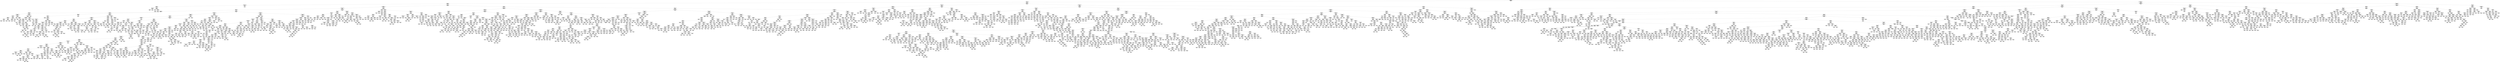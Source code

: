 digraph Tree {
node [shape=box, style="rounded", color="black", fontname="helvetica"] ;
edge [fontname="helvetica"] ;
0 [label="surface_rpm <= 168.8\nsquared_error = 3049.5\nsamples = 3509\nvalue = 107.1"] ;
1 [label="drillbit_size <= 15.5\nsquared_error = 1356.4\nsamples = 2256\nvalue = 83.3"] ;
0 -> 1 [labeldistance=2.5, labelangle=45, headlabel="True"] ;
2 [label="surface_rpm <= 62.9\nsquared_error = 1077.9\nsamples = 1245\nvalue = 69.2"] ;
1 -> 2 ;
3 [label="surface_weight_on_bit <= 36.5\nsquared_error = 15126.4\nsamples = 6\nvalue = 318.0"] ;
2 -> 3 ;
4 [label="surface_rpm <= 61.2\nsquared_error = 9150.7\nsamples = 5\nvalue = 273.9"] ;
3 -> 4 ;
5 [label="min_depth <= 22455.5\nsquared_error = 254.4\nsamples = 2\nvalue = 133.7"] ;
4 -> 5 ;
6 [label="squared_error = 0.0\nsamples = 1\nvalue = 149.7"] ;
5 -> 6 ;
7 [label="squared_error = 0.0\nsamples = 1\nvalue = 117.8"] ;
5 -> 7 ;
8 [label="surface_rpm <= 61.3\nsquared_error = 3391.0\nsamples = 3\nvalue = 320.6"] ;
4 -> 8 ;
9 [label="squared_error = 0.0\nsamples = 1\nvalue = 448.3"] ;
8 -> 9 ;
10 [label="min_depth <= 21645.2\nsquared_error = 152.0\nsamples = 2\nvalue = 295.0"] ;
8 -> 10 ;
11 [label="squared_error = 0.0\nsamples = 1\nvalue = 279.9"] ;
10 -> 11 ;
12 [label="squared_error = -0.0\nsamples = 1\nvalue = 305.1"] ;
10 -> 12 ;
13 [label="squared_error = 0.0\nsamples = 1\nvalue = 494.7"] ;
3 -> 13 ;
14 [label="surface_rpm <= 143.2\nsquared_error = 685.2\nsamples = 1239\nvalue = 67.9"] ;
2 -> 14 ;
15 [label="formation_id_formation_222 <= 0.5\nsquared_error = 314.8\nsamples = 662\nvalue = 56.0"] ;
14 -> 15 ;
16 [label="bit_model_id_bit_model_29 <= 0.5\nsquared_error = 270.2\nsamples = 617\nvalue = 54.0"] ;
15 -> 16 ;
17 [label="surface_rpm <= 111.5\nsquared_error = 222.3\nsamples = 572\nvalue = 52.4"] ;
16 -> 17 ;
18 [label="min_depth <= 25170.0\nsquared_error = 142.9\nsamples = 128\nvalue = 42.1"] ;
17 -> 18 ;
19 [label="max_depth <= 20354.5\nsquared_error = 119.7\nsamples = 27\nvalue = 52.5"] ;
18 -> 19 ;
20 [label="bit_model_id_bit_model_2 <= 0.5\nsquared_error = 74.2\nsamples = 10\nvalue = 46.1"] ;
19 -> 20 ;
21 [label="min_depth <= 19815.0\nsquared_error = 63.4\nsamples = 7\nvalue = 49.4"] ;
20 -> 21 ;
22 [label="surface_rpm <= 80.8\nsquared_error = 36.4\nsamples = 4\nvalue = 45.3"] ;
21 -> 22 ;
23 [label="surface_rpm <= 76.0\nsquared_error = 1.1\nsamples = 2\nvalue = 40.0"] ;
22 -> 23 ;
24 [label="squared_error = 0.0\nsamples = 1\nvalue = 38.9"] ;
23 -> 24 ;
25 [label="squared_error = -0.0\nsamples = 1\nvalue = 41.0"] ;
23 -> 25 ;
26 [label="surface_rpm <= 83.8\nsquared_error = 14.0\nsamples = 2\nvalue = 50.7"] ;
22 -> 26 ;
27 [label="squared_error = 0.0\nsamples = 1\nvalue = 47.0"] ;
26 -> 27 ;
28 [label="squared_error = -0.0\nsamples = 1\nvalue = 54.4"] ;
26 -> 28 ;
29 [label="min_depth <= 19875.0\nsquared_error = 18.3\nsamples = 3\nvalue = 57.5"] ;
21 -> 29 ;
30 [label="min_depth <= 19845.0\nsquared_error = 4.1\nsamples = 2\nvalue = 59.8"] ;
29 -> 30 ;
31 [label="squared_error = 0.0\nsamples = 1\nvalue = 56.9"] ;
30 -> 31 ;
32 [label="squared_error = 0.0\nsamples = 1\nvalue = 61.2"] ;
30 -> 32 ;
33 [label="squared_error = -0.0\nsamples = 1\nvalue = 50.8"] ;
29 -> 33 ;
34 [label="surface_weight_on_bit <= 23.3\nsquared_error = 30.7\nsamples = 3\nvalue = 39.5"] ;
20 -> 34 ;
35 [label="squared_error = 0.0\nsamples = 1\nvalue = 32.4"] ;
34 -> 35 ;
36 [label="max_depth <= 20324.5\nsquared_error = 8.5\nsamples = 2\nvalue = 43.1"] ;
34 -> 36 ;
37 [label="squared_error = 0.0\nsamples = 1\nvalue = 40.1"] ;
36 -> 37 ;
38 [label="squared_error = -0.0\nsamples = 1\nvalue = 46.0"] ;
36 -> 38 ;
39 [label="formation_id_formation_138 <= 0.5\nsquared_error = 102.5\nsamples = 17\nvalue = 57.0"] ;
19 -> 39 ;
40 [label="drillbit_size <= 13.4\nsquared_error = 76.9\nsamples = 16\nvalue = 55.9"] ;
39 -> 40 ;
41 [label="formation_id_formation_109 <= 0.5\nsquared_error = 62.2\nsamples = 13\nvalue = 57.7"] ;
40 -> 41 ;
42 [label="min_depth <= 21945.0\nsquared_error = 48.4\nsamples = 12\nvalue = 58.6"] ;
41 -> 42 ;
43 [label="surface_weight_on_bit <= 25.9\nsquared_error = 30.5\nsamples = 3\nvalue = 64.6"] ;
42 -> 43 ;
44 [label="squared_error = 0.0\nsamples = 1\nvalue = 60.1"] ;
43 -> 44 ;
45 [label="surface_weight_on_bit <= 30.1\nsquared_error = 8.4\nsamples = 2\nvalue = 70.6"] ;
43 -> 45 ;
46 [label="squared_error = 0.0\nsamples = 1\nvalue = 68.6"] ;
45 -> 46 ;
47 [label="squared_error = 0.0\nsamples = 1\nvalue = 74.7"] ;
45 -> 47 ;
48 [label="min_depth <= 21990.0\nsquared_error = 28.2\nsamples = 9\nvalue = 55.4"] ;
42 -> 48 ;
49 [label="squared_error = 0.0\nsamples = 1\nvalue = 45.6"] ;
48 -> 49 ;
50 [label="min_depth <= 23850.0\nsquared_error = 12.7\nsamples = 8\nvalue = 57.2"] ;
48 -> 50 ;
51 [label="bit_model_id_bit_model_4 <= 0.5\nsquared_error = 21.9\nsamples = 2\nvalue = 53.6"] ;
50 -> 51 ;
52 [label="squared_error = 0.0\nsamples = 1\nvalue = 47.0"] ;
51 -> 52 ;
53 [label="squared_error = 0.0\nsamples = 1\nvalue = 56.9"] ;
51 -> 53 ;
54 [label="min_depth <= 24855.0\nsquared_error = 2.9\nsamples = 6\nvalue = 58.5"] ;
50 -> 54 ;
55 [label="min_depth <= 23895.0\nsquared_error = 1.4\nsamples = 5\nvalue = 59.0"] ;
54 -> 55 ;
56 [label="squared_error = 0.0\nsamples = 1\nvalue = 61.2"] ;
55 -> 56 ;
57 [label="surface_weight_on_bit <= 16.1\nsquared_error = 0.7\nsamples = 4\nvalue = 58.6"] ;
55 -> 57 ;
58 [label="max_depth <= 24704.5\nsquared_error = 0.2\nsamples = 3\nvalue = 58.9"] ;
57 -> 58 ;
59 [label="surface_rpm <= 104.3\nsquared_error = 0.0\nsamples = 2\nvalue = 58.7"] ;
58 -> 59 ;
60 [label="squared_error = 0.0\nsamples = 1\nvalue = 58.7"] ;
59 -> 60 ;
61 [label="squared_error = -0.0\nsamples = 1\nvalue = 58.7"] ;
59 -> 61 ;
62 [label="squared_error = 0.0\nsamples = 1\nvalue = 59.8"] ;
58 -> 62 ;
63 [label="squared_error = -0.0\nsamples = 1\nvalue = 56.9"] ;
57 -> 63 ;
64 [label="squared_error = 0.0\nsamples = 1\nvalue = 55.1"] ;
54 -> 64 ;
65 [label="squared_error = 0.0\nsamples = 1\nvalue = 39.8"] ;
41 -> 65 ;
66 [label="surface_rpm <= 108.0\nsquared_error = 3.4\nsamples = 3\nvalue = 43.5"] ;
40 -> 66 ;
67 [label="formation_id_formation_142 <= 0.5\nsquared_error = 1.1\nsamples = 2\nvalue = 42.4"] ;
66 -> 67 ;
68 [label="squared_error = 0.0\nsamples = 1\nvalue = 43.4"] ;
67 -> 68 ;
69 [label="squared_error = 0.0\nsamples = 1\nvalue = 41.3"] ;
67 -> 69 ;
70 [label="squared_error = -0.0\nsamples = 1\nvalue = 45.8"] ;
66 -> 70 ;
71 [label="squared_error = 0.0\nsamples = 1\nvalue = 83.2"] ;
39 -> 71 ;
72 [label="surface_rpm <= 98.5\nsquared_error = 111.5\nsamples = 101\nvalue = 39.2"] ;
18 -> 72 ;
73 [label="surface_rpm <= 97.1\nsquared_error = 93.3\nsamples = 36\nvalue = 32.8"] ;
72 -> 73 ;
74 [label="surface_rpm <= 76.2\nsquared_error = 74.4\nsamples = 35\nvalue = 34.7"] ;
73 -> 74 ;
75 [label="squared_error = 0.0\nsamples = 1\nvalue = 15.7"] ;
74 -> 75 ;
76 [label="max_depth <= 25739.5\nsquared_error = 55.5\nsamples = 34\nvalue = 35.9"] ;
74 -> 76 ;
77 [label="surface_weight_on_bit <= 20.8\nsquared_error = 27.2\nsamples = 5\nvalue = 26.3"] ;
76 -> 77 ;
78 [label="squared_error = 0.0\nsamples = 1\nvalue = 19.2"] ;
77 -> 78 ;
79 [label="min_depth <= 25335.8\nsquared_error = 18.3\nsamples = 4\nvalue = 28.1"] ;
77 -> 79 ;
80 [label="squared_error = 0.0\nsamples = 1\nvalue = 23.0"] ;
79 -> 80 ;
81 [label="surface_weight_on_bit <= 21.2\nsquared_error = 12.9\nsamples = 3\nvalue = 29.8"] ;
79 -> 81 ;
82 [label="area_id_area_1 <= 0.5\nsquared_error = 1.2\nsamples = 2\nvalue = 27.3"] ;
81 -> 82 ;
83 [label="squared_error = 0.0\nsamples = 1\nvalue = 28.4"] ;
82 -> 83 ;
84 [label="squared_error = 0.0\nsamples = 1\nvalue = 26.2"] ;
82 -> 84 ;
85 [label="squared_error = 0.0\nsamples = 1\nvalue = 34.7"] ;
81 -> 85 ;
86 [label="surface_weight_on_bit <= 17.5\nsquared_error = 47.1\nsamples = 29\nvalue = 36.9"] ;
76 -> 86 ;
87 [label="min_depth <= 29070.2\nsquared_error = 30.5\nsamples = 24\nvalue = 35.0"] ;
86 -> 87 ;
88 [label="formation_id_formation_74 <= 0.5\nsquared_error = 21.8\nsamples = 23\nvalue = 34.5"] ;
87 -> 88 ;
89 [label="surface_weight_on_bit <= 10.0\nsquared_error = 18.5\nsamples = 22\nvalue = 34.2"] ;
88 -> 89 ;
90 [label="surface_rpm <= 80.2\nsquared_error = 12.3\nsamples = 11\nvalue = 36.6"] ;
89 -> 90 ;
91 [label="squared_error = 0.0\nsamples = 1\nvalue = 28.5"] ;
90 -> 91 ;
92 [label="formation_id_formation_103 <= 0.5\nsquared_error = 8.2\nsamples = 10\nvalue = 37.2"] ;
90 -> 92 ;
93 [label="formation_id_formation_82 <= 0.5\nsquared_error = 4.6\nsamples = 9\nvalue = 37.7"] ;
92 -> 93 ;
94 [label="max_depth <= 28320.8\nsquared_error = 3.3\nsamples = 7\nvalue = 38.2"] ;
93 -> 94 ;
95 [label="min_depth <= 28245.0\nsquared_error = 0.7\nsamples = 4\nvalue = 38.9"] ;
94 -> 95 ;
96 [label="max_depth <= 27449.0\nsquared_error = 0.3\nsamples = 3\nvalue = 38.6"] ;
95 -> 96 ;
97 [label="squared_error = 0.0\nsamples = 1\nvalue = 38.2"] ;
96 -> 97 ;
98 [label="formation_id_formation_81 <= 0.5\nsquared_error = 0.1\nsamples = 2\nvalue = 39.1"] ;
96 -> 98 ;
99 [label="squared_error = 0.0\nsamples = 1\nvalue = 38.8"] ;
98 -> 99 ;
100 [label="squared_error = 0.0\nsamples = 1\nvalue = 39.7"] ;
98 -> 100 ;
101 [label="squared_error = -0.0\nsamples = 1\nvalue = 40.6"] ;
95 -> 101 ;
102 [label="surface_weight_on_bit <= 8.1\nsquared_error = 5.1\nsamples = 3\nvalue = 36.9"] ;
94 -> 102 ;
103 [label="squared_error = 0.0\nsamples = 1\nvalue = 40.5"] ;
102 -> 103 ;
104 [label="max_depth <= 28634.5\nsquared_error = 1.0\nsamples = 2\nvalue = 35.7"] ;
102 -> 104 ;
105 [label="squared_error = 0.0\nsamples = 1\nvalue = 35.0"] ;
104 -> 105 ;
106 [label="squared_error = -0.0\nsamples = 1\nvalue = 37.1"] ;
104 -> 106 ;
107 [label="max_depth <= 27344.5\nsquared_error = 5.1\nsamples = 2\nvalue = 35.3"] ;
93 -> 107 ;
108 [label="squared_error = 0.0\nsamples = 1\nvalue = 37.6"] ;
107 -> 108 ;
109 [label="squared_error = 0.0\nsamples = 1\nvalue = 33.1"] ;
107 -> 109 ;
110 [label="squared_error = -0.0\nsamples = 1\nvalue = 30.1"] ;
92 -> 110 ;
111 [label="formation_id_formation_202 <= 0.5\nsquared_error = 14.8\nsamples = 11\nvalue = 32.2"] ;
89 -> 111 ;
112 [label="min_depth <= 28125.0\nsquared_error = 11.2\nsamples = 10\nvalue = 31.7"] ;
111 -> 112 ;
113 [label="formation_id_formation_76 <= 0.5\nsquared_error = 10.3\nsamples = 9\nvalue = 31.4"] ;
112 -> 113 ;
114 [label="formation_id_formation_101 <= 0.5\nsquared_error = 4.2\nsamples = 7\nvalue = 30.8"] ;
113 -> 114 ;
115 [label="surface_weight_on_bit <= 12.8\nsquared_error = 1.4\nsamples = 6\nvalue = 29.9"] ;
114 -> 115 ;
116 [label="drillbit_size <= 9.6\nsquared_error = 0.6\nsamples = 3\nvalue = 29.1"] ;
115 -> 116 ;
117 [label="surface_weight_on_bit <= 10.8\nsquared_error = 0.1\nsamples = 2\nvalue = 29.4"] ;
116 -> 117 ;
118 [label="squared_error = 0.0\nsamples = 1\nvalue = 29.1"] ;
117 -> 118 ;
119 [label="squared_error = 0.0\nsamples = 1\nvalue = 29.8"] ;
117 -> 119 ;
120 [label="squared_error = 0.0\nsamples = 1\nvalue = 27.6"] ;
116 -> 120 ;
121 [label="formation_id_formation_105 <= 0.5\nsquared_error = 0.8\nsamples = 3\nvalue = 30.9"] ;
115 -> 121 ;
122 [label="squared_error = 0.0\nsamples = 1\nvalue = 31.9"] ;
121 -> 122 ;
123 [label="surface_rpm <= 80.6\nsquared_error = 0.6\nsamples = 2\nvalue = 30.6"] ;
121 -> 123 ;
124 [label="squared_error = 0.0\nsamples = 1\nvalue = 31.4"] ;
123 -> 124 ;
125 [label="squared_error = -0.0\nsamples = 1\nvalue = 29.8"] ;
123 -> 125 ;
126 [label="squared_error = -0.0\nsamples = 1\nvalue = 34.2"] ;
114 -> 126 ;
127 [label="min_depth <= 26745.0\nsquared_error = 28.3\nsamples = 2\nvalue = 34.4"] ;
113 -> 127 ;
128 [label="squared_error = 0.0\nsamples = 1\nvalue = 30.6"] ;
127 -> 128 ;
129 [label="squared_error = 0.0\nsamples = 1\nvalue = 41.9"] ;
127 -> 129 ;
130 [label="squared_error = -0.0\nsamples = 1\nvalue = 36.7"] ;
112 -> 130 ;
131 [label="squared_error = -0.0\nsamples = 1\nvalue = 40.9"] ;
111 -> 131 ;
132 [label="squared_error = 0.0\nsamples = 1\nvalue = 46.0"] ;
88 -> 132 ;
133 [label="squared_error = -0.0\nsamples = 1\nvalue = 53.0"] ;
87 -> 133 ;
134 [label="min_depth <= 27555.0\nsquared_error = 29.0\nsamples = 5\nvalue = 45.7"] ;
86 -> 134 ;
135 [label="drillbit_size <= 10.4\nsquared_error = 13.9\nsamples = 3\nvalue = 51.9"] ;
134 -> 135 ;
136 [label="surface_weight_on_bit <= 19.2\nsquared_error = 1.9\nsamples = 2\nvalue = 49.4"] ;
135 -> 136 ;
137 [label="squared_error = 0.0\nsamples = 1\nvalue = 48.0"] ;
136 -> 137 ;
138 [label="squared_error = -0.0\nsamples = 1\nvalue = 50.8"] ;
136 -> 138 ;
139 [label="squared_error = 0.0\nsamples = 1\nvalue = 57.0"] ;
135 -> 139 ;
140 [label="drillbit_size <= 10.4\nsquared_error = 0.1\nsamples = 2\nvalue = 41.9"] ;
134 -> 140 ;
141 [label="squared_error = 0.0\nsamples = 1\nvalue = 42.4"] ;
140 -> 141 ;
142 [label="squared_error = -0.0\nsamples = 1\nvalue = 41.8"] ;
140 -> 142 ;
143 [label="squared_error = 0.0\nsamples = 1\nvalue = 18.4"] ;
73 -> 143 ;
144 [label="formation_id_formation_106 <= 0.5\nsquared_error = 82.2\nsamples = 65\nvalue = 43.1"] ;
72 -> 144 ;
145 [label="max_depth <= 30074.8\nsquared_error = 66.2\nsamples = 62\nvalue = 43.9"] ;
144 -> 145 ;
146 [label="bit_model_id_bit_model_6 <= 0.5\nsquared_error = 65.2\nsamples = 46\nvalue = 41.9"] ;
145 -> 146 ;
147 [label="drillbit_size <= 11.4\nsquared_error = 51.0\nsamples = 35\nvalue = 39.6"] ;
146 -> 147 ;
148 [label="max_depth <= 29594.0\nsquared_error = 45.9\nsamples = 15\nvalue = 36.3"] ;
147 -> 148 ;
149 [label="formation_id_formation_89 <= 0.5\nsquared_error = 36.6\nsamples = 13\nvalue = 37.2"] ;
148 -> 149 ;
150 [label="surface_rpm <= 102.4\nsquared_error = 30.9\nsamples = 11\nvalue = 38.9"] ;
149 -> 150 ;
151 [label="squared_error = 0.0\nsamples = 1\nvalue = 23.0"] ;
150 -> 151 ;
152 [label="formation_id_formation_103 <= 0.5\nsquared_error = 18.5\nsamples = 10\nvalue = 39.8"] ;
150 -> 152 ;
153 [label="formation_id_formation_13 <= 0.5\nsquared_error = 13.4\nsamples = 9\nvalue = 39.2"] ;
152 -> 153 ;
154 [label="surface_rpm <= 107.0\nsquared_error = 7.8\nsamples = 8\nvalue = 38.3"] ;
153 -> 154 ;
155 [label="area_id_area_1 <= 0.5\nsquared_error = 0.0\nsamples = 2\nvalue = 40.7"] ;
154 -> 155 ;
156 [label="squared_error = 0.0\nsamples = 1\nvalue = 40.7"] ;
155 -> 156 ;
157 [label="squared_error = -0.0\nsamples = 1\nvalue = 41.0"] ;
155 -> 157 ;
158 [label="formation_id_formation_97 <= 0.5\nsquared_error = 7.3\nsamples = 6\nvalue = 37.2"] ;
154 -> 158 ;
159 [label="bit_model_id_bit_model_15 <= 0.5\nsquared_error = 3.4\nsamples = 4\nvalue = 36.1"] ;
158 -> 159 ;
160 [label="surface_weight_on_bit <= 11.5\nsquared_error = 1.6\nsamples = 3\nvalue = 34.9"] ;
159 -> 160 ;
161 [label="squared_error = 0.0\nsamples = 1\nvalue = 32.4"] ;
160 -> 161 ;
162 [label="bit_model_id_bit_model_37 <= 0.5\nsquared_error = 0.0\nsamples = 2\nvalue = 35.5"] ;
160 -> 162 ;
163 [label="squared_error = -0.0\nsamples = 1\nvalue = 35.5"] ;
162 -> 163 ;
164 [label="squared_error = -0.0\nsamples = 1\nvalue = 35.6"] ;
162 -> 164 ;
165 [label="squared_error = 0.0\nsamples = 1\nvalue = 38.1"] ;
159 -> 165 ;
166 [label="min_depth <= 29385.0\nsquared_error = 6.1\nsamples = 2\nvalue = 40.1"] ;
158 -> 166 ;
167 [label="squared_error = 0.0\nsamples = 1\nvalue = 38.3"] ;
166 -> 167 ;
168 [label="squared_error = -0.0\nsamples = 1\nvalue = 43.6"] ;
166 -> 168 ;
169 [label="squared_error = 0.0\nsamples = 1\nvalue = 46.4"] ;
153 -> 169 ;
170 [label="squared_error = -0.0\nsamples = 1\nvalue = 49.9"] ;
152 -> 170 ;
171 [label="surface_rpm <= 105.6\nsquared_error = 0.2\nsamples = 2\nvalue = 30.3"] ;
149 -> 171 ;
172 [label="squared_error = 0.0\nsamples = 1\nvalue = 30.9"] ;
171 -> 172 ;
173 [label="squared_error = -0.0\nsamples = 1\nvalue = 29.9"] ;
171 -> 173 ;
174 [label="max_depth <= 29653.8\nsquared_error = 19.0\nsamples = 2\nvalue = 24.8"] ;
148 -> 174 ;
175 [label="squared_error = 0.0\nsamples = 1\nvalue = 29.2"] ;
174 -> 175 ;
176 [label="squared_error = 0.0\nsamples = 1\nvalue = 20.5"] ;
174 -> 176 ;
177 [label="surface_weight_on_bit <= 13.8\nsquared_error = 31.6\nsamples = 20\nvalue = 43.2"] ;
147 -> 177 ;
178 [label="min_depth <= 29175.0\nsquared_error = 4.4\nsamples = 3\nvalue = 52.7"] ;
177 -> 178 ;
179 [label="squared_error = 0.0\nsamples = 1\nvalue = 49.8"] ;
178 -> 179 ;
180 [label="surface_weight_on_bit <= 9.6\nsquared_error = 0.5\nsamples = 2\nvalue = 54.1"] ;
178 -> 180 ;
181 [label="squared_error = 0.0\nsamples = 1\nvalue = 53.4"] ;
180 -> 181 ;
182 [label="squared_error = -0.0\nsamples = 1\nvalue = 54.8"] ;
180 -> 182 ;
183 [label="surface_rpm <= 101.1\nsquared_error = 21.5\nsamples = 17\nvalue = 41.9"] ;
177 -> 183 ;
184 [label="surface_weight_on_bit <= 19.8\nsquared_error = 16.9\nsamples = 15\nvalue = 41.0"] ;
183 -> 184 ;
185 [label="formation_id_formation_161 <= 0.5\nsquared_error = 7.1\nsamples = 3\nvalue = 45.1"] ;
184 -> 185 ;
186 [label="formation_id_formation_165 <= 0.5\nsquared_error = 0.1\nsamples = 2\nvalue = 46.6"] ;
185 -> 186 ;
187 [label="squared_error = 0.0\nsamples = 1\nvalue = 47.0"] ;
186 -> 187 ;
188 [label="squared_error = 0.0\nsamples = 1\nvalue = 46.4"] ;
186 -> 188 ;
189 [label="squared_error = -0.0\nsamples = 1\nvalue = 40.5"] ;
185 -> 189 ;
190 [label="surface_weight_on_bit <= 32.2\nsquared_error = 14.0\nsamples = 12\nvalue = 39.9"] ;
184 -> 190 ;
191 [label="surface_rpm <= 100.9\nsquared_error = 2.0\nsamples = 6\nvalue = 37.9"] ;
190 -> 191 ;
192 [label="formation_id_formation_161 <= 0.5\nsquared_error = 0.8\nsamples = 2\nvalue = 35.9"] ;
191 -> 192 ;
193 [label="squared_error = 0.0\nsamples = 1\nvalue = 36.8"] ;
192 -> 193 ;
194 [label="squared_error = -0.0\nsamples = 1\nvalue = 35.0"] ;
192 -> 194 ;
195 [label="surface_rpm <= 101.0\nsquared_error = 0.4\nsamples = 4\nvalue = 38.7"] ;
191 -> 195 ;
196 [label="surface_weight_on_bit <= 30.2\nsquared_error = 0.0\nsamples = 2\nvalue = 39.3"] ;
195 -> 196 ;
197 [label="squared_error = 0.0\nsamples = 1\nvalue = 39.2"] ;
196 -> 197 ;
198 [label="squared_error = 0.0\nsamples = 1\nvalue = 39.4"] ;
196 -> 198 ;
199 [label="formation_id_formation_167 <= 0.5\nsquared_error = 0.1\nsamples = 2\nvalue = 38.2"] ;
195 -> 199 ;
200 [label="squared_error = 0.0\nsamples = 1\nvalue = 38.0"] ;
199 -> 200 ;
201 [label="squared_error = 0.0\nsamples = 1\nvalue = 38.6"] ;
199 -> 201 ;
202 [label="surface_weight_on_bit <= 39.0\nsquared_error = 17.6\nsamples = 6\nvalue = 41.7"] ;
190 -> 202 ;
203 [label="min_depth <= 29550.0\nsquared_error = 2.6\nsamples = 2\nvalue = 46.1"] ;
202 -> 203 ;
204 [label="squared_error = 0.0\nsamples = 1\nvalue = 45.0"] ;
203 -> 204 ;
205 [label="squared_error = 0.0\nsamples = 1\nvalue = 48.4"] ;
203 -> 205 ;
206 [label="surface_weight_on_bit <= 41.0\nsquared_error = 7.7\nsamples = 4\nvalue = 39.0"] ;
202 -> 206 ;
207 [label="surface_weight_on_bit <= 39.7\nsquared_error = 0.2\nsamples = 2\nvalue = 41.2"] ;
206 -> 207 ;
208 [label="squared_error = 0.0\nsamples = 1\nvalue = 41.7"] ;
207 -> 208 ;
209 [label="squared_error = -0.0\nsamples = 1\nvalue = 40.9"] ;
207 -> 209 ;
210 [label="min_depth <= 29565.0\nsquared_error = 1.9\nsamples = 2\nvalue = 35.8"] ;
206 -> 210 ;
211 [label="squared_error = 0.0\nsamples = 1\nvalue = 34.5"] ;
210 -> 211 ;
212 [label="squared_error = 0.0\nsamples = 1\nvalue = 37.2"] ;
210 -> 212 ;
213 [label="surface_weight_on_bit <= 31.9\nsquared_error = 9.8\nsamples = 2\nvalue = 47.8"] ;
183 -> 213 ;
214 [label="squared_error = 0.0\nsamples = 1\nvalue = 43.4"] ;
213 -> 214 ;
215 [label="squared_error = 0.0\nsamples = 1\nvalue = 50.0"] ;
213 -> 215 ;
216 [label="surface_weight_on_bit <= 10.4\nsquared_error = 49.5\nsamples = 11\nvalue = 48.3"] ;
146 -> 216 ;
217 [label="surface_weight_on_bit <= 9.7\nsquared_error = 15.0\nsamples = 5\nvalue = 43.8"] ;
216 -> 217 ;
218 [label="max_depth <= 26939.5\nsquared_error = 2.1\nsamples = 2\nvalue = 46.0"] ;
217 -> 218 ;
219 [label="squared_error = -0.0\nsamples = 1\nvalue = 44.9"] ;
218 -> 219 ;
220 [label="squared_error = -0.0\nsamples = 1\nvalue = 47.8"] ;
218 -> 220 ;
221 [label="surface_rpm <= 106.2\nsquared_error = 17.2\nsamples = 3\nvalue = 41.0"] ;
217 -> 221 ;
222 [label="min_depth <= 27285.0\nsquared_error = 0.0\nsamples = 2\nvalue = 36.9"] ;
221 -> 222 ;
223 [label="squared_error = 0.0\nsamples = 1\nvalue = 37.0"] ;
222 -> 223 ;
224 [label="squared_error = -0.0\nsamples = 1\nvalue = 36.8"] ;
222 -> 224 ;
225 [label="squared_error = -0.0\nsamples = 1\nvalue = 45.2"] ;
221 -> 225 ;
226 [label="formation_id_formation_93 <= 0.5\nsquared_error = 43.1\nsamples = 6\nvalue = 52.9"] ;
216 -> 226 ;
227 [label="formation_id_formation_74 <= 0.5\nsquared_error = 5.9\nsamples = 5\nvalue = 56.2"] ;
226 -> 227 ;
228 [label="formation_id_formation_67 <= 0.5\nsquared_error = 2.9\nsamples = 4\nvalue = 56.9"] ;
227 -> 228 ;
229 [label="max_depth <= 25664.5\nsquared_error = 0.7\nsamples = 3\nvalue = 57.6"] ;
228 -> 229 ;
230 [label="squared_error = 0.0\nsamples = 1\nvalue = 55.9"] ;
229 -> 230 ;
231 [label="surface_weight_on_bit <= 15.1\nsquared_error = 0.1\nsamples = 2\nvalue = 58.0"] ;
229 -> 231 ;
232 [label="squared_error = 0.0\nsamples = 1\nvalue = 58.3"] ;
231 -> 232 ;
233 [label="squared_error = 0.0\nsamples = 1\nvalue = 57.8"] ;
231 -> 233 ;
234 [label="squared_error = 0.0\nsamples = 1\nvalue = 53.5"] ;
228 -> 234 ;
235 [label="squared_error = 0.0\nsamples = 1\nvalue = 51.7"] ;
227 -> 235 ;
236 [label="squared_error = -0.0\nsamples = 1\nvalue = 41.3"] ;
226 -> 236 ;
237 [label="max_depth <= 30689.8\nsquared_error = 26.1\nsamples = 16\nvalue = 49.5"] ;
145 -> 237 ;
238 [label="surface_rpm <= 101.0\nsquared_error = 13.2\nsamples = 8\nvalue = 52.5"] ;
237 -> 238 ;
239 [label="squared_error = 0.0\nsamples = 1\nvalue = 58.3"] ;
238 -> 239 ;
240 [label="surface_rpm <= 101.0\nsquared_error = 8.8\nsamples = 7\nvalue = 51.5"] ;
238 -> 240 ;
241 [label="surface_weight_on_bit <= 35.4\nsquared_error = 2.1\nsamples = 3\nvalue = 49.8"] ;
240 -> 241 ;
242 [label="surface_rpm <= 101.0\nsquared_error = 1.2\nsamples = 2\nvalue = 50.6"] ;
241 -> 242 ;
243 [label="squared_error = 0.0\nsamples = 1\nvalue = 49.6"] ;
242 -> 243 ;
244 [label="squared_error = 0.0\nsamples = 1\nvalue = 51.9"] ;
242 -> 244 ;
245 [label="squared_error = 0.0\nsamples = 1\nvalue = 48.1"] ;
241 -> 245 ;
246 [label="min_depth <= 30120.0\nsquared_error = 9.2\nsamples = 4\nvalue = 53.8"] ;
240 -> 246 ;
247 [label="squared_error = 0.0\nsamples = 1\nvalue = 51.3"] ;
246 -> 247 ;
248 [label="min_depth <= 30315.0\nsquared_error = 8.4\nsamples = 3\nvalue = 55.4"] ;
246 -> 248 ;
249 [label="squared_error = 0.0\nsamples = 1\nvalue = 59.5"] ;
248 -> 249 ;
250 [label="formation_id_formation_174 <= 0.5\nsquared_error = 0.4\nsamples = 2\nvalue = 53.4"] ;
248 -> 250 ;
251 [label="squared_error = 0.0\nsamples = 1\nvalue = 54.0"] ;
250 -> 251 ;
252 [label="squared_error = -0.0\nsamples = 1\nvalue = 52.8"] ;
250 -> 252 ;
253 [label="max_depth <= 31034.8\nsquared_error = 17.1\nsamples = 8\nvalue = 45.7"] ;
237 -> 253 ;
254 [label="max_depth <= 30929.8\nsquared_error = 14.6\nsamples = 7\nvalue = 46.8"] ;
253 -> 254 ;
255 [label="surface_weight_on_bit <= 19.3\nsquared_error = 5.5\nsamples = 4\nvalue = 44.4"] ;
254 -> 255 ;
256 [label="max_depth <= 30749.8\nsquared_error = 2.4\nsamples = 3\nvalue = 43.3"] ;
255 -> 256 ;
257 [label="squared_error = 0.0\nsamples = 1\nvalue = 45.2"] ;
256 -> 257 ;
258 [label="surface_weight_on_bit <= 13.0\nsquared_error = 0.8\nsamples = 2\nvalue = 42.4"] ;
256 -> 258 ;
259 [label="squared_error = 0.0\nsamples = 1\nvalue = 43.3"] ;
258 -> 259 ;
260 [label="squared_error = 0.0\nsamples = 1\nvalue = 41.5"] ;
258 -> 260 ;
261 [label="squared_error = -0.0\nsamples = 1\nvalue = 47.8"] ;
255 -> 261 ;
262 [label="min_depth <= 30975.0\nsquared_error = 14.0\nsamples = 3\nvalue = 48.6"] ;
254 -> 262 ;
263 [label="min_depth <= 30945.0\nsquared_error = 1.6\nsamples = 2\nvalue = 53.1"] ;
262 -> 263 ;
264 [label="squared_error = 0.0\nsamples = 1\nvalue = 54.4"] ;
263 -> 264 ;
265 [label="squared_error = -0.0\nsamples = 1\nvalue = 51.9"] ;
263 -> 265 ;
266 [label="squared_error = 0.0\nsamples = 1\nvalue = 45.7"] ;
262 -> 266 ;
267 [label="squared_error = 0.0\nsamples = 1\nvalue = 40.9"] ;
253 -> 267 ;
268 [label="surface_weight_on_bit <= 6.6\nsquared_error = 2.2\nsamples = 3\nvalue = 19.2"] ;
144 -> 268 ;
269 [label="squared_error = 0.0\nsamples = 1\nvalue = 17.1"] ;
268 -> 269 ;
270 [label="surface_weight_on_bit <= 7.3\nsquared_error = 0.0\nsamples = 2\nvalue = 20.3"] ;
268 -> 270 ;
271 [label="squared_error = 0.0\nsamples = 1\nvalue = 20.1"] ;
270 -> 271 ;
272 [label="squared_error = 0.0\nsamples = 1\nvalue = 20.4"] ;
270 -> 272 ;
273 [label="surface_rpm <= 139.9\nsquared_error = 204.9\nsamples = 444\nvalue = 55.5"] ;
17 -> 273 ;
274 [label="bit_model_id_bit_model_37 <= 0.5\nsquared_error = 161.7\nsamples = 300\nvalue = 52.7"] ;
273 -> 274 ;
275 [label="bit_model_id_bit_model_1 <= 0.5\nsquared_error = 141.3\nsamples = 278\nvalue = 54.1"] ;
274 -> 275 ;
276 [label="max_depth <= 19334.5\nsquared_error = 131.9\nsamples = 276\nvalue = 53.8"] ;
275 -> 276 ;
277 [label="surface_weight_on_bit <= 28.4\nsquared_error = 32.5\nsamples = 5\nvalue = 74.4"] ;
276 -> 277 ;
278 [label="max_depth <= 19229.5\nsquared_error = 12.2\nsamples = 4\nvalue = 72.7"] ;
277 -> 278 ;
279 [label="min_depth <= 19155.0\nsquared_error = 0.8\nsamples = 2\nvalue = 75.6"] ;
278 -> 279 ;
280 [label="squared_error = 0.0\nsamples = 1\nvalue = 74.7"] ;
279 -> 280 ;
281 [label="squared_error = -0.0\nsamples = 1\nvalue = 76.6"] ;
279 -> 281 ;
282 [label="surface_weight_on_bit <= 16.7\nsquared_error = 0.0\nsamples = 2\nvalue = 68.7"] ;
278 -> 282 ;
283 [label="squared_error = 0.0\nsamples = 1\nvalue = 68.7"] ;
282 -> 283 ;
284 [label="squared_error = 0.0\nsamples = 1\nvalue = 68.7"] ;
282 -> 284 ;
285 [label="squared_error = -0.0\nsamples = 1\nvalue = 86.8"] ;
277 -> 285 ;
286 [label="bit_model_id_bit_model_6 <= 0.5\nsquared_error = 125.3\nsamples = 271\nvalue = 53.4"] ;
276 -> 286 ;
287 [label="drillbit_size <= 11.4\nsquared_error = 126.0\nsamples = 207\nvalue = 52.0"] ;
286 -> 287 ;
288 [label="bit_model_id_bit_model_21 <= 0.5\nsquared_error = 37.2\nsamples = 23\nvalue = 41.5"] ;
287 -> 288 ;
289 [label="surface_rpm <= 138.9\nsquared_error = 16.9\nsamples = 14\nvalue = 38.1"] ;
288 -> 289 ;
290 [label="surface_weight_on_bit <= 51.1\nsquared_error = 7.5\nsamples = 12\nvalue = 37.0"] ;
289 -> 290 ;
291 [label="surface_rpm <= 120.6\nsquared_error = 6.4\nsamples = 11\nvalue = 37.5"] ;
290 -> 291 ;
292 [label="min_depth <= 27990.0\nsquared_error = 3.2\nsamples = 5\nvalue = 35.7"] ;
291 -> 292 ;
293 [label="bit_model_id_bit_model_27 <= 0.5\nsquared_error = 0.2\nsamples = 3\nvalue = 34.2"] ;
292 -> 293 ;
294 [label="surface_rpm <= 117.4\nsquared_error = 0.0\nsamples = 2\nvalue = 33.8"] ;
293 -> 294 ;
295 [label="squared_error = 0.0\nsamples = 1\nvalue = 33.7"] ;
294 -> 295 ;
296 [label="squared_error = -0.0\nsamples = 1\nvalue = 33.9"] ;
294 -> 296 ;
297 [label="squared_error = 0.0\nsamples = 1\nvalue = 34.7"] ;
293 -> 297 ;
298 [label="min_depth <= 29355.0\nsquared_error = 0.3\nsamples = 2\nvalue = 37.6"] ;
292 -> 298 ;
299 [label="squared_error = 0.0\nsamples = 1\nvalue = 37.1"] ;
298 -> 299 ;
300 [label="squared_error = 0.0\nsamples = 1\nvalue = 38.1"] ;
298 -> 300 ;
301 [label="bit_model_id_bit_model_22 <= 0.5\nsquared_error = 2.4\nsamples = 6\nvalue = 39.5"] ;
291 -> 301 ;
302 [label="min_depth <= 26685.0\nsquared_error = 0.9\nsamples = 3\nvalue = 38.5"] ;
301 -> 302 ;
303 [label="min_depth <= 26595.0\nsquared_error = 0.2\nsamples = 2\nvalue = 38.0"] ;
302 -> 303 ;
304 [label="squared_error = 0.0\nsamples = 1\nvalue = 38.4"] ;
303 -> 304 ;
305 [label="squared_error = 0.0\nsamples = 1\nvalue = 37.6"] ;
303 -> 305 ;
306 [label="squared_error = -0.0\nsamples = 1\nvalue = 40.2"] ;
302 -> 306 ;
307 [label="max_depth <= 26504.8\nsquared_error = 0.3\nsamples = 3\nvalue = 41.2"] ;
301 -> 307 ;
308 [label="squared_error = 0.0\nsamples = 1\nvalue = 42.0"] ;
307 -> 308 ;
309 [label="surface_weight_on_bit <= 49.4\nsquared_error = 0.0\nsamples = 2\nvalue = 40.8"] ;
307 -> 309 ;
310 [label="squared_error = 0.0\nsamples = 1\nvalue = 40.7"] ;
309 -> 310 ;
311 [label="squared_error = 0.0\nsamples = 1\nvalue = 40.8"] ;
309 -> 311 ;
312 [label="squared_error = -0.0\nsamples = 1\nvalue = 33.1"] ;
290 -> 312 ;
313 [label="formation_id_formation_234 <= 0.5\nsquared_error = 0.0\nsamples = 2\nvalue = 47.9"] ;
289 -> 313 ;
314 [label="squared_error = 0.0\nsamples = 1\nvalue = 47.8"] ;
313 -> 314 ;
315 [label="squared_error = 0.0\nsamples = 1\nvalue = 48.0"] ;
313 -> 315 ;
316 [label="min_depth <= 27930.0\nsquared_error = 9.2\nsamples = 9\nvalue = 48.1"] ;
288 -> 316 ;
317 [label="formation_id_formation_99 <= 0.5\nsquared_error = 1.1\nsamples = 6\nvalue = 49.9"] ;
316 -> 317 ;
318 [label="surface_weight_on_bit <= 14.4\nsquared_error = 0.3\nsamples = 4\nvalue = 50.4"] ;
317 -> 318 ;
319 [label="squared_error = 0.0\nsamples = 1\nvalue = 51.1"] ;
318 -> 319 ;
320 [label="formation_id_formation_96 <= 0.5\nsquared_error = 0.1\nsamples = 3\nvalue = 50.1"] ;
318 -> 320 ;
321 [label="squared_error = 0.0\nsamples = 1\nvalue = 49.5"] ;
320 -> 321 ;
322 [label="surface_weight_on_bit <= 17.4\nsquared_error = 0.0\nsamples = 2\nvalue = 50.2"] ;
320 -> 322 ;
323 [label="squared_error = 0.0\nsamples = 1\nvalue = 50.2"] ;
322 -> 323 ;
324 [label="squared_error = 0.0\nsamples = 1\nvalue = 50.3"] ;
322 -> 324 ;
325 [label="surface_rpm <= 120.1\nsquared_error = 0.5\nsamples = 2\nvalue = 48.4"] ;
317 -> 325 ;
326 [label="squared_error = 0.0\nsamples = 1\nvalue = 49.1"] ;
325 -> 326 ;
327 [label="squared_error = 0.0\nsamples = 1\nvalue = 47.8"] ;
325 -> 327 ;
328 [label="max_depth <= 28034.5\nsquared_error = 0.2\nsamples = 3\nvalue = 43.4"] ;
316 -> 328 ;
329 [label="max_depth <= 28004.2\nsquared_error = 0.1\nsamples = 2\nvalue = 43.2"] ;
328 -> 329 ;
330 [label="squared_error = 0.0\nsamples = 1\nvalue = 43.6"] ;
329 -> 330 ;
331 [label="squared_error = 0.0\nsamples = 1\nvalue = 42.8"] ;
329 -> 331 ;
332 [label="squared_error = 0.0\nsamples = 1\nvalue = 43.8"] ;
328 -> 332 ;
333 [label="formation_id_formation_185 <= 0.5\nsquared_error = 122.0\nsamples = 184\nvalue = 53.2"] ;
287 -> 333 ;
334 [label="formation_id_formation_33 <= 0.5\nsquared_error = 110.7\nsamples = 177\nvalue = 52.7"] ;
333 -> 334 ;
335 [label="formation_id_formation_20 <= 0.5\nsquared_error = 103.1\nsamples = 176\nvalue = 52.5"] ;
334 -> 335 ;
336 [label="formation_id_formation_21 <= 0.5\nsquared_error = 95.5\nsamples = 175\nvalue = 52.3"] ;
335 -> 336 ;
337 [label="bit_model_id_bit_model_39 <= 0.5\nsquared_error = 87.9\nsamples = 174\nvalue = 52.2"] ;
336 -> 337 ;
338 [label="formation_id_formation_18 <= 0.5\nsquared_error = 84.0\nsamples = 167\nvalue = 52.6"] ;
337 -> 338 ;
339 [label="surface_rpm <= 117.1\nsquared_error = 80.1\nsamples = 166\nvalue = 52.9"] ;
338 -> 339 ;
340 [label="bit_model_id_bit_model_34 <= 0.5\nsquared_error = 4.6\nsamples = 2\nvalue = 69.9"] ;
339 -> 340 ;
341 [label="squared_error = 0.0\nsamples = 1\nvalue = 73.6"] ;
340 -> 341 ;
342 [label="squared_error = -0.0\nsamples = 1\nvalue = 68.7"] ;
340 -> 342 ;
343 [label="formation_id_formation_153 <= 0.5\nsquared_error = 76.5\nsamples = 164\nvalue = 52.6"] ;
339 -> 343 ;
344 [label="surface_rpm <= 134.2\nsquared_error = 73.6\nsamples = 163\nvalue = 52.4"] ;
343 -> 344 ;
345 [label="formation_id_formation_138 <= 0.5\nsquared_error = 51.1\nsamples = 111\nvalue = 51.2"] ;
344 -> 345 ;
346 [label="formation_id_formation_116 <= 0.5\nsquared_error = 41.5\nsamples = 109\nvalue = 50.9"] ;
345 -> 346 ;
347 [label="drillbit_size <= 13.4\nsquared_error = 36.2\nsamples = 106\nvalue = 50.6"] ;
346 -> 347 ;
348 [label="min_depth <= 23685.0\nsquared_error = 25.8\nsamples = 80\nvalue = 51.9"] ;
347 -> 348 ;
349 [label="formation_id_formation_2 <= 0.5\nsquared_error = 24.6\nsamples = 47\nvalue = 50.2"] ;
348 -> 349 ;
350 [label="surface_weight_on_bit <= 21.3\nsquared_error = 20.9\nsamples = 46\nvalue = 49.8"] ;
349 -> 350 ;
351 [label="min_depth <= 20760.0\nsquared_error = 8.3\nsamples = 40\nvalue = 51.0"] ;
350 -> 351 ;
352 [label="formation_id_formation_108 <= 0.5\nsquared_error = 2.4\nsamples = 2\nvalue = 39.9"] ;
351 -> 352 ;
353 [label="squared_error = 0.0\nsamples = 1\nvalue = 41.4"] ;
352 -> 353 ;
354 [label="squared_error = 0.0\nsamples = 1\nvalue = 38.3"] ;
352 -> 354 ;
355 [label="surface_weight_on_bit <= 13.5\nsquared_error = 4.0\nsamples = 38\nvalue = 51.4"] ;
351 -> 355 ;
356 [label="formation_id_formation_110 <= 0.5\nsquared_error = 1.2\nsamples = 17\nvalue = 52.5"] ;
355 -> 356 ;
357 [label="surface_rpm <= 134.0\nsquared_error = 0.7\nsamples = 16\nvalue = 52.7"] ;
356 -> 357 ;
358 [label="surface_rpm <= 134.0\nsquared_error = 1.0\nsamples = 5\nvalue = 51.8"] ;
357 -> 358 ;
359 [label="surface_weight_on_bit <= 8.7\nsquared_error = 0.0\nsamples = 2\nvalue = 53.1"] ;
358 -> 359 ;
360 [label="squared_error = 0.0\nsamples = 1\nvalue = 53.0"] ;
359 -> 360 ;
361 [label="squared_error = -0.0\nsamples = 1\nvalue = 53.2"] ;
359 -> 361 ;
362 [label="formation_id_formation_112 <= 0.5\nsquared_error = 0.1\nsamples = 3\nvalue = 51.1"] ;
358 -> 362 ;
363 [label="surface_rpm <= 134.0\nsquared_error = 0.1\nsamples = 2\nvalue = 51.3"] ;
362 -> 363 ;
364 [label="squared_error = 0.0\nsamples = 1\nvalue = 51.7"] ;
363 -> 364 ;
365 [label="squared_error = 0.0\nsamples = 1\nvalue = 51.1"] ;
363 -> 365 ;
366 [label="squared_error = -0.0\nsamples = 1\nvalue = 50.7"] ;
362 -> 366 ;
367 [label="surface_weight_on_bit <= 8.4\nsquared_error = 0.0\nsamples = 11\nvalue = 53.1"] ;
357 -> 367 ;
368 [label="surface_weight_on_bit <= 7.6\nsquared_error = 0.0\nsamples = 2\nvalue = 53.3"] ;
367 -> 368 ;
369 [label="squared_error = 0.0\nsamples = 1\nvalue = 53.3"] ;
368 -> 369 ;
370 [label="squared_error = 0.0\nsamples = 1\nvalue = 53.2"] ;
368 -> 370 ;
371 [label="surface_weight_on_bit <= 8.9\nsquared_error = 0.0\nsamples = 9\nvalue = 53.0"] ;
367 -> 371 ;
372 [label="squared_error = 0.0\nsamples = 1\nvalue = 52.7"] ;
371 -> 372 ;
373 [label="surface_rpm <= 134.1\nsquared_error = 0.0\nsamples = 8\nvalue = 53.1"] ;
371 -> 373 ;
374 [label="formation_id_formation_51 <= 0.5\nsquared_error = 0.0\nsamples = 7\nvalue = 53.1"] ;
373 -> 374 ;
375 [label="surface_rpm <= 134.1\nsquared_error = 0.0\nsamples = 5\nvalue = 53.1"] ;
374 -> 375 ;
376 [label="surface_rpm <= 134.1\nsquared_error = 0.0\nsamples = 2\nvalue = 53.1"] ;
375 -> 376 ;
377 [label="squared_error = 0.0\nsamples = 1\nvalue = 53.1"] ;
376 -> 377 ;
378 [label="squared_error = -0.0\nsamples = 1\nvalue = 53.1"] ;
376 -> 378 ;
379 [label="min_depth <= 22125.0\nsquared_error = 0.0\nsamples = 3\nvalue = 53.0"] ;
375 -> 379 ;
380 [label="squared_error = 0.0\nsamples = 1\nvalue = 53.0"] ;
379 -> 380 ;
381 [label="surface_rpm <= 134.1\nsquared_error = 0.0\nsamples = 2\nvalue = 53.1"] ;
379 -> 381 ;
382 [label="squared_error = 0.0\nsamples = 1\nvalue = 53.0"] ;
381 -> 382 ;
383 [label="squared_error = 0.0\nsamples = 1\nvalue = 53.1"] ;
381 -> 383 ;
384 [label="surface_weight_on_bit <= 9.5\nsquared_error = 0.0\nsamples = 2\nvalue = 53.0"] ;
374 -> 384 ;
385 [label="squared_error = 0.0\nsamples = 1\nvalue = 53.0"] ;
384 -> 385 ;
386 [label="squared_error = 0.0\nsamples = 1\nvalue = 53.0"] ;
384 -> 386 ;
387 [label="squared_error = -0.0\nsamples = 1\nvalue = 53.3"] ;
373 -> 387 ;
388 [label="squared_error = -0.0\nsamples = 1\nvalue = 48.7"] ;
356 -> 388 ;
389 [label="min_depth <= 22515.0\nsquared_error = 4.4\nsamples = 21\nvalue = 50.3"] ;
355 -> 389 ;
390 [label="surface_rpm <= 133.5\nsquared_error = 3.0\nsamples = 13\nvalue = 51.1"] ;
389 -> 390 ;
391 [label="squared_error = 0.0\nsamples = 1\nvalue = 47.6"] ;
390 -> 391 ;
392 [label="surface_rpm <= 134.2\nsquared_error = 1.9\nsamples = 12\nvalue = 51.4"] ;
390 -> 392 ;
393 [label="max_depth <= 22379.5\nsquared_error = 1.6\nsamples = 10\nvalue = 51.1"] ;
392 -> 393 ;
394 [label="min_depth <= 21270.0\nsquared_error = 1.3\nsamples = 8\nvalue = 50.7"] ;
393 -> 394 ;
395 [label="formation_id_formation_110 <= 0.5\nsquared_error = 0.5\nsamples = 4\nvalue = 51.4"] ;
394 -> 395 ;
396 [label="min_depth <= 21000.0\nsquared_error = 0.0\nsamples = 2\nvalue = 50.8"] ;
395 -> 396 ;
397 [label="squared_error = 0.0\nsamples = 1\nvalue = 50.9"] ;
396 -> 397 ;
398 [label="squared_error = -0.0\nsamples = 1\nvalue = 50.7"] ;
396 -> 398 ;
399 [label="surface_rpm <= 134.1\nsquared_error = 0.2\nsamples = 2\nvalue = 52.1"] ;
395 -> 399 ;
400 [label="squared_error = 0.0\nsamples = 1\nvalue = 51.9"] ;
399 -> 400 ;
401 [label="squared_error = -0.0\nsamples = 1\nvalue = 52.7"] ;
399 -> 401 ;
402 [label="min_depth <= 21795.0\nsquared_error = 1.1\nsamples = 4\nvalue = 49.8"] ;
394 -> 402 ;
403 [label="surface_rpm <= 134.1\nsquared_error = 1.5\nsamples = 2\nvalue = 50.2"] ;
402 -> 403 ;
404 [label="squared_error = 0.0\nsamples = 1\nvalue = 52.0"] ;
403 -> 404 ;
405 [label="squared_error = -0.0\nsamples = 1\nvalue = 49.3"] ;
403 -> 405 ;
406 [label="min_depth <= 22261.0\nsquared_error = 0.0\nsamples = 2\nvalue = 49.3"] ;
402 -> 406 ;
407 [label="squared_error = 0.0\nsamples = 1\nvalue = 49.4"] ;
406 -> 407 ;
408 [label="squared_error = -0.0\nsamples = 1\nvalue = 49.2"] ;
406 -> 408 ;
409 [label="max_depth <= 22484.5\nsquared_error = 0.0\nsamples = 2\nvalue = 52.6"] ;
393 -> 409 ;
410 [label="squared_error = 0.0\nsamples = 1\nvalue = 52.6"] ;
409 -> 410 ;
411 [label="squared_error = 0.0\nsamples = 1\nvalue = 52.5"] ;
409 -> 411 ;
412 [label="surface_rpm <= 134.2\nsquared_error = 0.0\nsamples = 2\nvalue = 53.1"] ;
392 -> 412 ;
413 [label="squared_error = 0.0\nsamples = 1\nvalue = 53.1"] ;
412 -> 413 ;
414 [label="squared_error = 0.0\nsamples = 1\nvalue = 53.3"] ;
412 -> 414 ;
415 [label="surface_rpm <= 133.9\nsquared_error = 3.3\nsamples = 8\nvalue = 48.7"] ;
389 -> 415 ;
416 [label="formation_id_formation_51 <= 0.5\nsquared_error = 4.8\nsamples = 2\nvalue = 50.4"] ;
415 -> 416 ;
417 [label="squared_error = 0.0\nsamples = 1\nvalue = 48.2"] ;
416 -> 417 ;
418 [label="squared_error = -0.0\nsamples = 1\nvalue = 52.6"] ;
416 -> 418 ;
419 [label="surface_weight_on_bit <= 18.8\nsquared_error = 1.8\nsamples = 6\nvalue = 48.2"] ;
415 -> 419 ;
420 [label="surface_weight_on_bit <= 15.1\nsquared_error = 1.4\nsamples = 5\nvalue = 48.5"] ;
419 -> 420 ;
421 [label="surface_rpm <= 134.0\nsquared_error = 0.2\nsamples = 2\nvalue = 47.4"] ;
420 -> 421 ;
422 [label="squared_error = 0.0\nsamples = 1\nvalue = 47.9"] ;
421 -> 422 ;
423 [label="squared_error = 0.0\nsamples = 1\nvalue = 47.1"] ;
421 -> 423 ;
424 [label="formation_id_formation_51 <= 0.5\nsquared_error = 0.2\nsamples = 3\nvalue = 49.6"] ;
420 -> 424 ;
425 [label="surface_rpm <= 134.0\nsquared_error = 0.0\nsamples = 2\nvalue = 49.3"] ;
424 -> 425 ;
426 [label="squared_error = 0.0\nsamples = 1\nvalue = 49.4"] ;
425 -> 426 ;
427 [label="squared_error = -0.0\nsamples = 1\nvalue = 49.1"] ;
425 -> 427 ;
428 [label="squared_error = 0.0\nsamples = 1\nvalue = 50.2"] ;
424 -> 428 ;
429 [label="squared_error = -0.0\nsamples = 1\nvalue = 46.3"] ;
419 -> 429 ;
430 [label="formation_id_formation_51 <= 0.5\nsquared_error = 25.4\nsamples = 6\nvalue = 40.9"] ;
350 -> 430 ;
431 [label="formation_id_formation_81 <= 0.5\nsquared_error = 2.6\nsamples = 2\nvalue = 35.5"] ;
430 -> 431 ;
432 [label="squared_error = 0.0\nsamples = 1\nvalue = 36.6"] ;
431 -> 432 ;
433 [label="squared_error = 0.0\nsamples = 1\nvalue = 33.2"] ;
431 -> 433 ;
434 [label="surface_rpm <= 134.0\nsquared_error = 10.2\nsamples = 4\nvalue = 44.2"] ;
430 -> 434 ;
435 [label="surface_rpm <= 134.0\nsquared_error = 3.1\nsamples = 3\nvalue = 42.8"] ;
434 -> 435 ;
436 [label="min_depth <= 23235.0\nsquared_error = 0.7\nsamples = 2\nvalue = 43.8"] ;
435 -> 436 ;
437 [label="squared_error = 0.0\nsamples = 1\nvalue = 44.9"] ;
436 -> 437 ;
438 [label="squared_error = 0.0\nsamples = 1\nvalue = 43.2"] ;
436 -> 438 ;
439 [label="squared_error = -0.0\nsamples = 1\nvalue = 40.0"] ;
435 -> 439 ;
440 [label="squared_error = 0.0\nsamples = 1\nvalue = 49.8"] ;
434 -> 440 ;
441 [label="squared_error = -0.0\nsamples = 1\nvalue = 62.3"] ;
349 -> 441 ;
442 [label="max_depth <= 23772.5\nsquared_error = 20.0\nsamples = 33\nvalue = 53.9"] ;
348 -> 442 ;
443 [label="surface_rpm <= 133.9\nsquared_error = 58.5\nsamples = 2\nvalue = 61.4"] ;
442 -> 443 ;
444 [label="squared_error = 0.0\nsamples = 1\nvalue = 69.0"] ;
443 -> 444 ;
445 [label="squared_error = 0.0\nsamples = 1\nvalue = 53.8"] ;
443 -> 445 ;
446 [label="formation_id_formation_240 <= 0.5\nsquared_error = 12.6\nsamples = 31\nvalue = 53.3"] ;
442 -> 446 ;
447 [label="max_depth <= 27704.8\nsquared_error = 10.1\nsamples = 30\nvalue = 53.9"] ;
446 -> 447 ;
448 [label="max_depth <= 26984.5\nsquared_error = 19.1\nsamples = 10\nvalue = 55.8"] ;
447 -> 448 ;
449 [label="formation_id_formation_125 <= 0.5\nsquared_error = 3.7\nsamples = 6\nvalue = 53.1"] ;
448 -> 449 ;
450 [label="area_id_area_1 <= 0.5\nsquared_error = 1.6\nsamples = 5\nvalue = 53.6"] ;
449 -> 450 ;
451 [label="min_depth <= 23775.0\nsquared_error = 1.4\nsamples = 2\nvalue = 52.0"] ;
450 -> 451 ;
452 [label="squared_error = 0.0\nsamples = 1\nvalue = 53.2"] ;
451 -> 452 ;
453 [label="squared_error = 0.0\nsamples = 1\nvalue = 50.8"] ;
451 -> 453 ;
454 [label="max_depth <= 26504.5\nsquared_error = 0.5\nsamples = 3\nvalue = 54.1"] ;
450 -> 454 ;
455 [label="min_depth <= 25920.0\nsquared_error = 0.1\nsamples = 2\nvalue = 54.7"] ;
454 -> 455 ;
456 [label="squared_error = -0.0\nsamples = 1\nvalue = 54.9"] ;
455 -> 456 ;
457 [label="squared_error = -0.0\nsamples = 1\nvalue = 54.2"] ;
455 -> 457 ;
458 [label="squared_error = 0.0\nsamples = 1\nvalue = 53.3"] ;
454 -> 458 ;
459 [label="squared_error = 0.0\nsamples = 1\nvalue = 48.6"] ;
449 -> 459 ;
460 [label="surface_weight_on_bit <= 27.9\nsquared_error = 8.3\nsamples = 4\nvalue = 61.0"] ;
448 -> 460 ;
461 [label="min_depth <= 27315.0\nsquared_error = 1.3\nsamples = 2\nvalue = 57.8"] ;
460 -> 461 ;
462 [label="squared_error = 0.0\nsamples = 1\nvalue = 59.0"] ;
461 -> 462 ;
463 [label="squared_error = 0.0\nsamples = 1\nvalue = 56.6"] ;
461 -> 463 ;
464 [label="formation_id_formation_242 <= 0.5\nsquared_error = 1.2\nsamples = 2\nvalue = 63.2"] ;
460 -> 464 ;
465 [label="squared_error = 0.0\nsamples = 1\nvalue = 61.7"] ;
464 -> 465 ;
466 [label="squared_error = 0.0\nsamples = 1\nvalue = 64.0"] ;
464 -> 466 ;
467 [label="formation_id_formation_256 <= 0.5\nsquared_error = 3.8\nsamples = 20\nvalue = 53.1"] ;
447 -> 467 ;
468 [label="max_depth <= 28739.8\nsquared_error = 2.7\nsamples = 18\nvalue = 52.8"] ;
467 -> 468 ;
469 [label="max_depth <= 28574.8\nsquared_error = 2.7\nsamples = 15\nvalue = 52.9"] ;
468 -> 469 ;
470 [label="min_depth <= 28515.0\nsquared_error = 2.1\nsamples = 12\nvalue = 52.5"] ;
469 -> 470 ;
471 [label="max_depth <= 28139.8\nsquared_error = 1.4\nsamples = 11\nvalue = 52.7"] ;
470 -> 471 ;
472 [label="surface_weight_on_bit <= 40.4\nsquared_error = 1.2\nsamples = 9\nvalue = 52.4"] ;
471 -> 472 ;
473 [label="surface_rpm <= 130.1\nsquared_error = 1.1\nsamples = 7\nvalue = 52.1"] ;
472 -> 473 ;
474 [label="surface_weight_on_bit <= 36.5\nsquared_error = 0.1\nsamples = 3\nvalue = 51.7"] ;
473 -> 474 ;
475 [label="formation_id_formation_242 <= 0.5\nsquared_error = 0.1\nsamples = 2\nvalue = 51.5"] ;
474 -> 475 ;
476 [label="squared_error = 0.0\nsamples = 1\nvalue = 51.1"] ;
475 -> 476 ;
477 [label="squared_error = 0.0\nsamples = 1\nvalue = 51.7"] ;
475 -> 477 ;
478 [label="squared_error = 0.0\nsamples = 1\nvalue = 51.8"] ;
474 -> 478 ;
479 [label="max_depth <= 27929.8\nsquared_error = 1.8\nsamples = 4\nvalue = 52.5"] ;
473 -> 479 ;
480 [label="max_depth <= 27854.8\nsquared_error = 0.4\nsamples = 3\nvalue = 52.0"] ;
479 -> 480 ;
481 [label="surface_rpm <= 130.2\nsquared_error = 0.0\nsamples = 2\nvalue = 52.5"] ;
480 -> 481 ;
482 [label="squared_error = 0.0\nsamples = 1\nvalue = 52.6"] ;
481 -> 482 ;
483 [label="squared_error = 0.0\nsamples = 1\nvalue = 52.4"] ;
481 -> 483 ;
484 [label="squared_error = -0.0\nsamples = 1\nvalue = 51.2"] ;
480 -> 484 ;
485 [label="squared_error = 0.0\nsamples = 1\nvalue = 55.5"] ;
479 -> 485 ;
486 [label="max_depth <= 27944.8\nsquared_error = 0.1\nsamples = 2\nvalue = 53.4"] ;
472 -> 486 ;
487 [label="squared_error = 0.0\nsamples = 1\nvalue = 53.3"] ;
486 -> 487 ;
488 [label="squared_error = 0.0\nsamples = 1\nvalue = 53.9"] ;
486 -> 488 ;
489 [label="formation_id_formation_253 <= 0.5\nsquared_error = 0.0\nsamples = 2\nvalue = 54.2"] ;
471 -> 489 ;
490 [label="squared_error = 0.0\nsamples = 1\nvalue = 54.4"] ;
489 -> 490 ;
491 [label="squared_error = -0.0\nsamples = 1\nvalue = 54.1"] ;
489 -> 491 ;
492 [label="squared_error = -0.0\nsamples = 1\nvalue = 48.4"] ;
470 -> 492 ;
493 [label="surface_weight_on_bit <= 37.2\nsquared_error = 1.3\nsamples = 3\nvalue = 54.5"] ;
469 -> 493 ;
494 [label="max_depth <= 28649.8\nsquared_error = 0.5\nsamples = 2\nvalue = 55.1"] ;
493 -> 494 ;
495 [label="squared_error = 0.0\nsamples = 1\nvalue = 54.5"] ;
494 -> 495 ;
496 [label="squared_error = -0.0\nsamples = 1\nvalue = 55.9"] ;
494 -> 496 ;
497 [label="squared_error = 0.0\nsamples = 1\nvalue = 53.0"] ;
493 -> 497 ;
498 [label="max_depth <= 28827.4\nsquared_error = 0.3\nsamples = 3\nvalue = 51.2"] ;
468 -> 498 ;
499 [label="max_depth <= 28784.8\nsquared_error = 0.0\nsamples = 2\nvalue = 50.8"] ;
498 -> 499 ;
500 [label="squared_error = 0.0\nsamples = 1\nvalue = 50.6"] ;
499 -> 500 ;
501 [label="squared_error = 0.0\nsamples = 1\nvalue = 51.0"] ;
499 -> 501 ;
502 [label="squared_error = 0.0\nsamples = 1\nvalue = 51.9"] ;
498 -> 502 ;
503 [label="max_depth <= 28334.8\nsquared_error = 1.0\nsamples = 2\nvalue = 57.5"] ;
467 -> 503 ;
504 [label="squared_error = 0.0\nsamples = 1\nvalue = 58.5"] ;
503 -> 504 ;
505 [label="squared_error = -0.0\nsamples = 1\nvalue = 56.5"] ;
503 -> 505 ;
506 [label="squared_error = 0.0\nsamples = 1\nvalue = 47.5"] ;
446 -> 506 ;
507 [label="surface_weight_on_bit <= 31.3\nsquared_error = 46.5\nsamples = 26\nvalue = 46.2"] ;
347 -> 507 ;
508 [label="bit_model_id_bit_model_12 <= 0.5\nsquared_error = 31.4\nsamples = 25\nvalue = 47.1"] ;
507 -> 508 ;
509 [label="formation_id_formation_141 <= 0.5\nsquared_error = 22.0\nsamples = 23\nvalue = 47.9"] ;
508 -> 509 ;
510 [label="bit_model_id_bit_model_33 <= 0.5\nsquared_error = 14.4\nsamples = 22\nvalue = 48.4"] ;
509 -> 510 ;
511 [label="formation_id_formation_218 <= 0.5\nsquared_error = 11.6\nsamples = 18\nvalue = 47.5"] ;
510 -> 511 ;
512 [label="min_depth <= 19830.0\nsquared_error = 9.3\nsamples = 17\nvalue = 47.1"] ;
511 -> 512 ;
513 [label="min_depth <= 19410.0\nsquared_error = 6.5\nsamples = 12\nvalue = 47.9"] ;
512 -> 513 ;
514 [label="max_depth <= 19394.5\nsquared_error = 4.3\nsamples = 2\nvalue = 44.0"] ;
513 -> 514 ;
515 [label="squared_error = 0.0\nsamples = 1\nvalue = 47.0"] ;
514 -> 515 ;
516 [label="squared_error = -0.0\nsamples = 1\nvalue = 42.6"] ;
514 -> 516 ;
517 [label="surface_rpm <= 131.3\nsquared_error = 3.1\nsamples = 10\nvalue = 48.8"] ;
513 -> 517 ;
518 [label="surface_weight_on_bit <= 17.8\nsquared_error = 1.5\nsamples = 5\nvalue = 47.5"] ;
517 -> 518 ;
519 [label="surface_rpm <= 130.5\nsquared_error = 0.8\nsamples = 4\nvalue = 47.1"] ;
518 -> 519 ;
520 [label="squared_error = 0.0\nsamples = 1\nvalue = 48.8"] ;
519 -> 520 ;
521 [label="min_depth <= 19530.0\nsquared_error = 0.2\nsamples = 3\nvalue = 46.8"] ;
519 -> 521 ;
522 [label="squared_error = 0.0\nsamples = 1\nvalue = 47.4"] ;
521 -> 522 ;
523 [label="surface_rpm <= 130.7\nsquared_error = 0.0\nsamples = 2\nvalue = 46.4"] ;
521 -> 523 ;
524 [label="squared_error = 0.0\nsamples = 1\nvalue = 46.6"] ;
523 -> 524 ;
525 [label="squared_error = 0.0\nsamples = 1\nvalue = 46.3"] ;
523 -> 525 ;
526 [label="squared_error = -0.0\nsamples = 1\nvalue = 49.7"] ;
518 -> 526 ;
527 [label="surface_weight_on_bit <= 19.7\nsquared_error = 1.3\nsamples = 5\nvalue = 50.1"] ;
517 -> 527 ;
528 [label="min_depth <= 19695.0\nsquared_error = 0.5\nsamples = 4\nvalue = 50.5"] ;
527 -> 528 ;
529 [label="surface_weight_on_bit <= 16.0\nsquared_error = 0.3\nsamples = 3\nvalue = 50.7"] ;
528 -> 529 ;
530 [label="bit_model_id_bit_model_25 <= 0.5\nsquared_error = 0.0\nsamples = 2\nvalue = 51.1"] ;
529 -> 530 ;
531 [label="squared_error = 0.0\nsamples = 1\nvalue = 51.0"] ;
530 -> 531 ;
532 [label="squared_error = -0.0\nsamples = 1\nvalue = 51.2"] ;
530 -> 532 ;
533 [label="squared_error = 0.0\nsamples = 1\nvalue = 50.0"] ;
529 -> 533 ;
534 [label="squared_error = 0.0\nsamples = 1\nvalue = 49.4"] ;
528 -> 534 ;
535 [label="squared_error = -0.0\nsamples = 1\nvalue = 47.7"] ;
527 -> 535 ;
536 [label="surface_weight_on_bit <= 10.6\nsquared_error = 11.0\nsamples = 5\nvalue = 45.5"] ;
512 -> 536 ;
537 [label="squared_error = 0.0\nsamples = 1\nvalue = 53.3"] ;
536 -> 537 ;
538 [label="bit_model_id_bit_model_32 <= 0.5\nsquared_error = 2.6\nsamples = 4\nvalue = 44.3"] ;
536 -> 538 ;
539 [label="max_depth <= 26024.8\nsquared_error = 0.7\nsamples = 3\nvalue = 43.0"] ;
538 -> 539 ;
540 [label="surface_rpm <= 126.8\nsquared_error = 0.1\nsamples = 2\nvalue = 42.6"] ;
539 -> 540 ;
541 [label="squared_error = 0.0\nsamples = 1\nvalue = 43.1"] ;
540 -> 541 ;
542 [label="squared_error = 0.0\nsamples = 1\nvalue = 42.4"] ;
540 -> 542 ;
543 [label="squared_error = -0.0\nsamples = 1\nvalue = 44.4"] ;
539 -> 543 ;
544 [label="squared_error = 0.0\nsamples = 1\nvalue = 46.1"] ;
538 -> 544 ;
545 [label="squared_error = 0.0\nsamples = 1\nvalue = 55.7"] ;
511 -> 545 ;
546 [label="min_depth <= 25095.2\nsquared_error = 9.7\nsamples = 4\nvalue = 51.8"] ;
510 -> 546 ;
547 [label="squared_error = 0.0\nsamples = 1\nvalue = 47.4"] ;
546 -> 547 ;
548 [label="formation_id_formation_136 <= 0.5\nsquared_error = 2.7\nsamples = 3\nvalue = 53.6"] ;
546 -> 548 ;
549 [label="surface_weight_on_bit <= 27.2\nsquared_error = 0.8\nsamples = 2\nvalue = 52.9"] ;
548 -> 549 ;
550 [label="squared_error = 0.0\nsamples = 1\nvalue = 53.8"] ;
549 -> 550 ;
551 [label="squared_error = -0.0\nsamples = 1\nvalue = 52.0"] ;
549 -> 551 ;
552 [label="squared_error = 0.0\nsamples = 1\nvalue = 56.5"] ;
548 -> 552 ;
553 [label="squared_error = 0.0\nsamples = 1\nvalue = 31.7"] ;
509 -> 553 ;
554 [label="formation_id_formation_142 <= 0.5\nsquared_error = 12.0\nsamples = 2\nvalue = 34.1"] ;
508 -> 554 ;
555 [label="squared_error = 0.0\nsamples = 1\nvalue = 37.6"] ;
554 -> 555 ;
556 [label="squared_error = 0.0\nsamples = 1\nvalue = 30.6"] ;
554 -> 556 ;
557 [label="squared_error = -0.0\nsamples = 1\nvalue = 28.9"] ;
507 -> 557 ;
558 [label="surface_weight_on_bit <= 20.8\nsquared_error = 60.9\nsamples = 3\nvalue = 64.8"] ;
346 -> 558 ;
559 [label="squared_error = 0.0\nsamples = 1\nvalue = 72.0"] ;
558 -> 559 ;
560 [label="surface_rpm <= 131.4\nsquared_error = 19.2\nsamples = 2\nvalue = 57.7"] ;
558 -> 560 ;
561 [label="squared_error = 0.0\nsamples = 1\nvalue = 62.1"] ;
560 -> 561 ;
562 [label="squared_error = 0.0\nsamples = 1\nvalue = 53.3"] ;
560 -> 562 ;
563 [label="max_depth <= 23699.5\nsquared_error = 246.0\nsamples = 2\nvalue = 76.1"] ;
345 -> 563 ;
564 [label="squared_error = 0.0\nsamples = 1\nvalue = 91.7"] ;
563 -> 564 ;
565 [label="squared_error = 0.0\nsamples = 1\nvalue = 60.4"] ;
563 -> 565 ;
566 [label="surface_rpm <= 134.2\nsquared_error = 116.4\nsamples = 52\nvalue = 55.3"] ;
344 -> 566 ;
567 [label="squared_error = 0.0\nsamples = 1\nvalue = 104.3"] ;
566 -> 567 ;
568 [label="surface_weight_on_bit <= 36.5\nsquared_error = 82.8\nsamples = 51\nvalue = 54.6"] ;
566 -> 568 ;
569 [label="formation_id_formation_186 <= 0.5\nsquared_error = 54.6\nsamples = 48\nvalue = 53.6"] ;
568 -> 569 ;
570 [label="formation_id_formation_240 <= 0.5\nsquared_error = 43.4\nsamples = 47\nvalue = 53.2"] ;
569 -> 570 ;
571 [label="formation_id_formation_167 <= 0.5\nsquared_error = 36.9\nsamples = 46\nvalue = 52.9"] ;
570 -> 571 ;
572 [label="max_depth <= 27074.6\nsquared_error = 31.6\nsamples = 45\nvalue = 52.6"] ;
571 -> 572 ;
573 [label="surface_weight_on_bit <= 16.4\nsquared_error = 23.6\nsamples = 43\nvalue = 53.2"] ;
572 -> 573 ;
574 [label="surface_weight_on_bit <= 13.8\nsquared_error = 16.4\nsamples = 24\nvalue = 54.7"] ;
573 -> 574 ;
575 [label="min_depth <= 20550.0\nsquared_error = 3.7\nsamples = 15\nvalue = 53.7"] ;
574 -> 575 ;
576 [label="surface_weight_on_bit <= 13.0\nsquared_error = 2.1\nsamples = 6\nvalue = 55.1"] ;
575 -> 576 ;
577 [label="formation_id_formation_2 <= 0.5\nsquared_error = 0.9\nsamples = 5\nvalue = 55.5"] ;
576 -> 577 ;
578 [label="squared_error = 0.0\nsamples = 1\nvalue = 54.2"] ;
577 -> 578 ;
579 [label="max_depth <= 19784.5\nsquared_error = 0.7\nsamples = 4\nvalue = 55.8"] ;
577 -> 579 ;
580 [label="squared_error = 0.0\nsamples = 1\nvalue = 53.7"] ;
579 -> 580 ;
581 [label="surface_weight_on_bit <= 7.9\nsquared_error = 0.0\nsamples = 3\nvalue = 56.1"] ;
579 -> 581 ;
582 [label="squared_error = 0.0\nsamples = 1\nvalue = 56.0"] ;
581 -> 582 ;
583 [label="surface_rpm <= 134.2\nsquared_error = 0.0\nsamples = 2\nvalue = 56.1"] ;
581 -> 583 ;
584 [label="squared_error = 0.0\nsamples = 1\nvalue = 56.1"] ;
583 -> 584 ;
585 [label="squared_error = -0.0\nsamples = 1\nvalue = 56.2"] ;
583 -> 585 ;
586 [label="squared_error = -0.0\nsamples = 1\nvalue = 51.5"] ;
576 -> 586 ;
587 [label="formation_id_formation_108 <= 0.5\nsquared_error = 1.0\nsamples = 9\nvalue = 52.2"] ;
575 -> 587 ;
588 [label="max_depth <= 21674.5\nsquared_error = 0.0\nsamples = 5\nvalue = 53.1"] ;
587 -> 588 ;
589 [label="squared_error = 0.0\nsamples = 1\nvalue = 53.5"] ;
588 -> 589 ;
590 [label="min_depth <= 21705.0\nsquared_error = 0.0\nsamples = 4\nvalue = 53.1"] ;
588 -> 590 ;
591 [label="squared_error = 0.0\nsamples = 1\nvalue = 53.0"] ;
590 -> 591 ;
592 [label="max_depth <= 21839.5\nsquared_error = 0.0\nsamples = 3\nvalue = 53.2"] ;
590 -> 592 ;
593 [label="squared_error = 0.0\nsamples = 1\nvalue = 53.2"] ;
592 -> 593 ;
594 [label="surface_weight_on_bit <= 9.5\nsquared_error = 0.0\nsamples = 2\nvalue = 53.1"] ;
592 -> 594 ;
595 [label="squared_error = 0.0\nsamples = 1\nvalue = 53.1"] ;
594 -> 595 ;
596 [label="squared_error = 0.0\nsamples = 1\nvalue = 53.1"] ;
594 -> 596 ;
597 [label="max_depth <= 20939.5\nsquared_error = 0.0\nsamples = 4\nvalue = 51.1"] ;
587 -> 597 ;
598 [label="min_depth <= 20685.0\nsquared_error = 0.0\nsamples = 3\nvalue = 51.1"] ;
597 -> 598 ;
599 [label="squared_error = 0.0\nsamples = 1\nvalue = 51.2"] ;
598 -> 599 ;
600 [label="max_depth <= 20819.5\nsquared_error = 0.0\nsamples = 2\nvalue = 51.0"] ;
598 -> 600 ;
601 [label="squared_error = 0.0\nsamples = 1\nvalue = 51.0"] ;
600 -> 601 ;
602 [label="squared_error = -0.0\nsamples = 1\nvalue = 51.0"] ;
600 -> 602 ;
603 [label="squared_error = -0.0\nsamples = 1\nvalue = 51.4"] ;
597 -> 603 ;
604 [label="formation_id_formation_108 <= 0.5\nsquared_error = 34.2\nsamples = 9\nvalue = 56.6"] ;
574 -> 604 ;
605 [label="max_depth <= 23174.5\nsquared_error = 14.7\nsamples = 7\nvalue = 54.1"] ;
604 -> 605 ;
606 [label="surface_weight_on_bit <= 14.4\nsquared_error = 4.6\nsamples = 4\nvalue = 51.8"] ;
605 -> 606 ;
607 [label="squared_error = 0.0\nsamples = 1\nvalue = 47.3"] ;
606 -> 607 ;
608 [label="min_depth <= 20508.8\nsquared_error = 0.8\nsamples = 3\nvalue = 52.7"] ;
606 -> 608 ;
609 [label="squared_error = 0.0\nsamples = 1\nvalue = 50.9"] ;
608 -> 609 ;
610 [label="formation_id_formation_113 <= 0.5\nsquared_error = 0.0\nsamples = 2\nvalue = 53.1"] ;
608 -> 610 ;
611 [label="squared_error = 0.0\nsamples = 1\nvalue = 53.2"] ;
610 -> 611 ;
612 [label="squared_error = -0.0\nsamples = 1\nvalue = 53.1"] ;
610 -> 612 ;
613 [label="surface_weight_on_bit <= 15.1\nsquared_error = 3.1\nsamples = 3\nvalue = 58.7"] ;
605 -> 613 ;
614 [label="squared_error = 0.0\nsamples = 1\nvalue = 61.1"] ;
613 -> 614 ;
615 [label="formation_id_formation_218 <= 0.5\nsquared_error = 0.0\nsamples = 2\nvalue = 57.4"] ;
613 -> 615 ;
616 [label="squared_error = 0.0\nsamples = 1\nvalue = 57.2"] ;
615 -> 616 ;
617 [label="squared_error = 0.0\nsamples = 1\nvalue = 57.7"] ;
615 -> 617 ;
618 [label="surface_weight_on_bit <= 13.9\nsquared_error = 17.7\nsamples = 2\nvalue = 64.1"] ;
604 -> 618 ;
619 [label="squared_error = 0.0\nsamples = 1\nvalue = 61.1"] ;
618 -> 619 ;
620 [label="squared_error = -0.0\nsamples = 1\nvalue = 70.0"] ;
618 -> 620 ;
621 [label="min_depth <= 26250.0\nsquared_error = 26.7\nsamples = 19\nvalue = 51.3"] ;
573 -> 621 ;
622 [label="formation_id_formation_225 <= 0.5\nsquared_error = 21.1\nsamples = 14\nvalue = 50.1"] ;
621 -> 622 ;
623 [label="formation_id_formation_108 <= 0.5\nsquared_error = 16.8\nsamples = 13\nvalue = 49.5"] ;
622 -> 623 ;
624 [label="surface_rpm <= 138.7\nsquared_error = 13.2\nsamples = 12\nvalue = 50.0"] ;
623 -> 624 ;
625 [label="surface_rpm <= 137.8\nsquared_error = 11.0\nsamples = 5\nvalue = 52.6"] ;
624 -> 625 ;
626 [label="bit_model_id_bit_model_2 <= 0.5\nsquared_error = 4.1\nsamples = 3\nvalue = 50.4"] ;
625 -> 626 ;
627 [label="max_depth <= 22319.5\nsquared_error = 0.6\nsamples = 2\nvalue = 48.8"] ;
626 -> 627 ;
628 [label="squared_error = 0.0\nsamples = 1\nvalue = 49.3"] ;
627 -> 628 ;
629 [label="squared_error = 0.0\nsamples = 1\nvalue = 47.7"] ;
627 -> 629 ;
630 [label="squared_error = -0.0\nsamples = 1\nvalue = 52.7"] ;
626 -> 630 ;
631 [label="bit_model_id_bit_model_32 <= 0.5\nsquared_error = 0.4\nsamples = 2\nvalue = 56.3"] ;
625 -> 631 ;
632 [label="squared_error = 0.0\nsamples = 1\nvalue = 56.7"] ;
631 -> 632 ;
633 [label="squared_error = 0.0\nsamples = 1\nvalue = 55.4"] ;
631 -> 633 ;
634 [label="max_depth <= 23984.5\nsquared_error = 5.6\nsamples = 7\nvalue = 48.0"] ;
624 -> 634 ;
635 [label="bit_model_id_bit_model_31 <= 0.5\nsquared_error = 2.0\nsamples = 5\nvalue = 48.9"] ;
634 -> 635 ;
636 [label="area_id_area_1 <= 0.5\nsquared_error = 0.8\nsamples = 4\nvalue = 48.5"] ;
635 -> 636 ;
637 [label="min_depth <= 21240.0\nsquared_error = 0.1\nsamples = 2\nvalue = 49.0"] ;
636 -> 637 ;
638 [label="squared_error = 0.0\nsamples = 1\nvalue = 48.9"] ;
637 -> 638 ;
639 [label="squared_error = 0.0\nsamples = 1\nvalue = 49.7"] ;
637 -> 639 ;
640 [label="formation_id_formation_138 <= 0.5\nsquared_error = 0.1\nsamples = 2\nvalue = 47.2"] ;
636 -> 640 ;
641 [label="squared_error = 0.0\nsamples = 1\nvalue = 47.4"] ;
640 -> 641 ;
642 [label="squared_error = 0.0\nsamples = 1\nvalue = 46.9"] ;
640 -> 642 ;
643 [label="squared_error = -0.0\nsamples = 1\nvalue = 52.0"] ;
635 -> 643 ;
644 [label="bit_model_id_bit_model_3 <= 0.5\nsquared_error = 1.9\nsamples = 2\nvalue = 44.2"] ;
634 -> 644 ;
645 [label="squared_error = 0.0\nsamples = 1\nvalue = 45.5"] ;
644 -> 645 ;
646 [label="squared_error = -0.0\nsamples = 1\nvalue = 42.8"] ;
644 -> 646 ;
647 [label="squared_error = 0.0\nsamples = 1\nvalue = 40.7"] ;
623 -> 647 ;
648 [label="squared_error = -0.0\nsamples = 1\nvalue = 60.0"] ;
622 -> 648 ;
649 [label="formation_id_formation_48 <= 0.5\nsquared_error = 21.3\nsamples = 5\nvalue = 55.6"] ;
621 -> 649 ;
650 [label="bit_model_id_bit_model_34 <= 0.5\nsquared_error = 15.4\nsamples = 4\nvalue = 56.9"] ;
649 -> 650 ;
651 [label="surface_rpm <= 137.6\nsquared_error = 0.4\nsamples = 3\nvalue = 58.9"] ;
650 -> 651 ;
652 [label="squared_error = 0.0\nsamples = 1\nvalue = 57.9"] ;
651 -> 652 ;
653 [label="surface_rpm <= 139.5\nsquared_error = 0.1\nsamples = 2\nvalue = 59.2"] ;
651 -> 653 ;
654 [label="squared_error = 0.0\nsamples = 1\nvalue = 59.6"] ;
653 -> 654 ;
655 [label="squared_error = 0.0\nsamples = 1\nvalue = 59.0"] ;
653 -> 655 ;
656 [label="squared_error = -0.0\nsamples = 1\nvalue = 49.2"] ;
650 -> 656 ;
657 [label="squared_error = -0.0\nsamples = 1\nvalue = 49.1"] ;
649 -> 657 ;
658 [label="surface_rpm <= 139.8\nsquared_error = 1.8\nsamples = 2\nvalue = 39.2"] ;
572 -> 658 ;
659 [label="squared_error = 0.0\nsamples = 1\nvalue = 40.1"] ;
658 -> 659 ;
660 [label="squared_error = 0.0\nsamples = 1\nvalue = 37.3"] ;
658 -> 660 ;
661 [label="squared_error = 0.0\nsamples = 1\nvalue = 72.0"] ;
571 -> 661 ;
662 [label="squared_error = -0.0\nsamples = 1\nvalue = 74.5"] ;
570 -> 662 ;
663 [label="squared_error = -0.0\nsamples = 1\nvalue = 81.5"] ;
569 -> 663 ;
664 [label="min_depth <= 28410.0\nsquared_error = 196.8\nsamples = 3\nvalue = 76.6"] ;
568 -> 664 ;
665 [label="min_depth <= 24135.0\nsquared_error = 42.4\nsamples = 2\nvalue = 85.8"] ;
664 -> 665 ;
666 [label="squared_error = 0.0\nsamples = 1\nvalue = 79.3"] ;
665 -> 666 ;
667 [label="squared_error = 0.0\nsamples = 1\nvalue = 92.3"] ;
665 -> 667 ;
668 [label="squared_error = -0.0\nsamples = 1\nvalue = 58.3"] ;
664 -> 668 ;
669 [label="squared_error = -0.0\nsamples = 1\nvalue = 70.3"] ;
343 -> 669 ;
670 [label="squared_error = -0.0\nsamples = 1\nvalue = 32.6"] ;
338 -> 670 ;
671 [label="surface_rpm <= 139.6\nsquared_error = 4.6\nsamples = 7\nvalue = 38.5"] ;
337 -> 671 ;
672 [label="min_depth <= 22740.0\nsquared_error = 3.1\nsamples = 3\nvalue = 36.5"] ;
671 -> 672 ;
673 [label="max_depth <= 22724.5\nsquared_error = 0.1\nsamples = 2\nvalue = 37.5"] ;
672 -> 673 ;
674 [label="squared_error = 0.0\nsamples = 1\nvalue = 37.7"] ;
673 -> 674 ;
675 [label="squared_error = 0.0\nsamples = 1\nvalue = 37.1"] ;
673 -> 675 ;
676 [label="squared_error = 0.0\nsamples = 1\nvalue = 33.5"] ;
672 -> 676 ;
677 [label="max_depth <= 22765.5\nsquared_error = 0.3\nsamples = 4\nvalue = 40.1"] ;
671 -> 677 ;
678 [label="surface_weight_on_bit <= 15.5\nsquared_error = 0.1\nsamples = 3\nvalue = 40.3"] ;
677 -> 678 ;
679 [label="squared_error = 0.0\nsamples = 1\nvalue = 40.7"] ;
678 -> 679 ;
680 [label="surface_rpm <= 139.7\nsquared_error = 0.0\nsamples = 2\nvalue = 40.1"] ;
678 -> 680 ;
681 [label="squared_error = 0.0\nsamples = 1\nvalue = 40.1"] ;
680 -> 681 ;
682 [label="squared_error = -0.0\nsamples = 1\nvalue = 40.1"] ;
680 -> 682 ;
683 [label="squared_error = 0.0\nsamples = 1\nvalue = 39.1"] ;
677 -> 683 ;
684 [label="squared_error = 0.0\nsamples = 1\nvalue = 97.8"] ;
336 -> 684 ;
685 [label="squared_error = -0.0\nsamples = 1\nvalue = 98.1"] ;
335 -> 685 ;
686 [label="squared_error = -0.0\nsamples = 1\nvalue = 98.6"] ;
334 -> 686 ;
687 [label="max_depth <= 20744.5\nsquared_error = 198.9\nsamples = 7\nvalue = 66.9"] ;
333 -> 687 ;
688 [label="surface_rpm <= 120.1\nsquared_error = 40.3\nsamples = 6\nvalue = 62.8"] ;
687 -> 688 ;
689 [label="squared_error = 0.0\nsamples = 1\nvalue = 79.4"] ;
688 -> 689 ;
690 [label="drillbit_size <= 13.4\nsquared_error = 10.8\nsamples = 5\nvalue = 61.0"] ;
688 -> 690 ;
691 [label="surface_rpm <= 120.3\nsquared_error = 2.6\nsamples = 4\nvalue = 58.9"] ;
690 -> 691 ;
692 [label="squared_error = 0.0\nsamples = 1\nvalue = 62.3"] ;
691 -> 692 ;
693 [label="min_depth <= 20400.0\nsquared_error = 0.3\nsamples = 3\nvalue = 58.2"] ;
691 -> 693 ;
694 [label="squared_error = 0.0\nsamples = 1\nvalue = 57.5"] ;
693 -> 694 ;
695 [label="max_depth <= 20534.5\nsquared_error = 0.1\nsamples = 2\nvalue = 58.6"] ;
693 -> 695 ;
696 [label="squared_error = 0.0\nsamples = 1\nvalue = 58.3"] ;
695 -> 696 ;
697 [label="squared_error = 0.0\nsamples = 1\nvalue = 58.8"] ;
695 -> 697 ;
698 [label="squared_error = 0.0\nsamples = 1\nvalue = 65.2"] ;
690 -> 698 ;
699 [label="squared_error = -0.0\nsamples = 1\nvalue = 107.1"] ;
687 -> 699 ;
700 [label="formation_id_formation_76 <= 0.5\nsquared_error = 98.5\nsamples = 64\nvalue = 57.7"] ;
286 -> 700 ;
701 [label="min_depth <= 28365.0\nsquared_error = 34.1\nsamples = 60\nvalue = 56.7"] ;
700 -> 701 ;
702 [label="surface_rpm <= 119.8\nsquared_error = 25.6\nsamples = 56\nvalue = 57.5"] ;
701 -> 702 ;
703 [label="formation_id_formation_78 <= 0.5\nsquared_error = 31.4\nsamples = 33\nvalue = 55.7"] ;
702 -> 703 ;
704 [label="max_depth <= 28094.5\nsquared_error = 25.5\nsamples = 32\nvalue = 56.0"] ;
703 -> 704 ;
705 [label="surface_weight_on_bit <= 12.4\nsquared_error = 22.3\nsamples = 29\nvalue = 55.3"] ;
704 -> 705 ;
706 [label="surface_weight_on_bit <= 8.3\nsquared_error = 14.7\nsamples = 14\nvalue = 52.7"] ;
705 -> 706 ;
707 [label="formation_id_formation_74 <= 0.5\nsquared_error = 1.1\nsamples = 4\nvalue = 57.4"] ;
706 -> 707 ;
708 [label="min_depth <= 28006.2\nsquared_error = 0.0\nsamples = 3\nvalue = 56.7"] ;
707 -> 708 ;
709 [label="surface_weight_on_bit <= 7.0\nsquared_error = 0.0\nsamples = 2\nvalue = 56.6"] ;
708 -> 709 ;
710 [label="squared_error = 0.0\nsamples = 1\nvalue = 56.6"] ;
709 -> 710 ;
711 [label="squared_error = -0.0\nsamples = 1\nvalue = 56.6"] ;
709 -> 711 ;
712 [label="squared_error = 0.0\nsamples = 1\nvalue = 56.8"] ;
708 -> 712 ;
713 [label="squared_error = 0.0\nsamples = 1\nvalue = 58.9"] ;
707 -> 713 ;
714 [label="formation_id_formation_234 <= 0.5\nsquared_error = 9.0\nsamples = 10\nvalue = 51.1"] ;
706 -> 714 ;
715 [label="min_depth <= 27075.2\nsquared_error = 6.0\nsamples = 9\nvalue = 50.6"] ;
714 -> 715 ;
716 [label="min_depth <= 25920.0\nsquared_error = 2.0\nsamples = 4\nvalue = 48.9"] ;
715 -> 716 ;
717 [label="squared_error = 0.0\nsamples = 1\nvalue = 47.1"] ;
716 -> 717 ;
718 [label="surface_rpm <= 119.7\nsquared_error = 0.6\nsamples = 3\nvalue = 49.8"] ;
716 -> 718 ;
719 [label="formation_id_formation_75 <= 0.5\nsquared_error = 0.0\nsamples = 2\nvalue = 49.0"] ;
718 -> 719 ;
720 [label="squared_error = 0.0\nsamples = 1\nvalue = 48.9"] ;
719 -> 720 ;
721 [label="squared_error = -0.0\nsamples = 1\nvalue = 49.1"] ;
719 -> 721 ;
722 [label="squared_error = -0.0\nsamples = 1\nvalue = 50.5"] ;
718 -> 722 ;
723 [label="surface_rpm <= 119.7\nsquared_error = 2.2\nsamples = 5\nvalue = 52.8"] ;
715 -> 723 ;
724 [label="max_depth <= 27884.5\nsquared_error = 1.3\nsamples = 3\nvalue = 51.4"] ;
723 -> 724 ;
725 [label="formation_id_formation_83 <= 0.5\nsquared_error = 0.5\nsamples = 2\nvalue = 52.1"] ;
724 -> 725 ;
726 [label="squared_error = 0.0\nsamples = 1\nvalue = 52.8"] ;
725 -> 726 ;
727 [label="squared_error = 0.0\nsamples = 1\nvalue = 51.4"] ;
725 -> 727 ;
728 [label="squared_error = -0.0\nsamples = 1\nvalue = 50.0"] ;
724 -> 728 ;
729 [label="surface_weight_on_bit <= 11.3\nsquared_error = 0.1\nsamples = 2\nvalue = 53.9"] ;
723 -> 729 ;
730 [label="squared_error = 0.0\nsamples = 1\nvalue = 53.3"] ;
729 -> 730 ;
731 [label="squared_error = -0.0\nsamples = 1\nvalue = 54.1"] ;
729 -> 731 ;
732 [label="squared_error = 0.0\nsamples = 1\nvalue = 58.4"] ;
714 -> 732 ;
733 [label="formation_id_formation_74 <= 0.5\nsquared_error = 15.3\nsamples = 15\nvalue = 58.2"] ;
705 -> 733 ;
734 [label="surface_rpm <= 119.8\nsquared_error = 4.8\nsamples = 14\nvalue = 58.9"] ;
733 -> 734 ;
735 [label="max_depth <= 27359.5\nsquared_error = 3.9\nsamples = 13\nvalue = 59.2"] ;
734 -> 735 ;
736 [label="min_depth <= 24600.0\nsquared_error = 3.2\nsamples = 10\nvalue = 59.8"] ;
735 -> 736 ;
737 [label="squared_error = 0.0\nsamples = 1\nvalue = 55.6"] ;
736 -> 737 ;
738 [label="formation_id_formation_234 <= 0.5\nsquared_error = 1.9\nsamples = 9\nvalue = 60.2"] ;
736 -> 738 ;
739 [label="surface_rpm <= 114.9\nsquared_error = 1.6\nsamples = 8\nvalue = 60.7"] ;
738 -> 739 ;
740 [label="squared_error = 0.0\nsamples = 1\nvalue = 58.6"] ;
739 -> 740 ;
741 [label="surface_weight_on_bit <= 12.9\nsquared_error = 0.4\nsamples = 7\nvalue = 61.3"] ;
739 -> 741 ;
742 [label="formation_id_formation_63 <= 0.5\nsquared_error = 0.0\nsamples = 2\nvalue = 60.3"] ;
741 -> 742 ;
743 [label="squared_error = 0.0\nsamples = 1\nvalue = 60.3"] ;
742 -> 743 ;
744 [label="squared_error = 0.0\nsamples = 1\nvalue = 60.3"] ;
742 -> 744 ;
745 [label="surface_weight_on_bit <= 16.1\nsquared_error = 0.1\nsamples = 5\nvalue = 61.7"] ;
741 -> 745 ;
746 [label="surface_rpm <= 119.7\nsquared_error = 0.0\nsamples = 3\nvalue = 61.9"] ;
745 -> 746 ;
747 [label="surface_rpm <= 119.7\nsquared_error = 0.0\nsamples = 2\nvalue = 61.9"] ;
746 -> 747 ;
748 [label="squared_error = 0.0\nsamples = 1\nvalue = 61.9"] ;
747 -> 748 ;
749 [label="squared_error = 0.0\nsamples = 1\nvalue = 61.9"] ;
747 -> 749 ;
750 [label="squared_error = -0.0\nsamples = 1\nvalue = 61.8"] ;
746 -> 750 ;
751 [label="surface_weight_on_bit <= 19.2\nsquared_error = 0.0\nsamples = 2\nvalue = 61.4"] ;
745 -> 751 ;
752 [label="squared_error = 0.0\nsamples = 1\nvalue = 61.4"] ;
751 -> 752 ;
753 [label="squared_error = 0.0\nsamples = 1\nvalue = 61.3"] ;
751 -> 753 ;
754 [label="squared_error = -0.0\nsamples = 1\nvalue = 58.8"] ;
738 -> 754 ;
755 [label="min_depth <= 27585.0\nsquared_error = 1.1\nsamples = 3\nvalue = 57.3"] ;
735 -> 755 ;
756 [label="squared_error = -0.0\nsamples = 1\nvalue = 58.1"] ;
755 -> 756 ;
757 [label="min_depth <= 27645.0\nsquared_error = 0.5\nsamples = 2\nvalue = 56.2"] ;
755 -> 757 ;
758 [label="squared_error = 0.0\nsamples = 1\nvalue = 55.4"] ;
757 -> 758 ;
759 [label="squared_error = 0.0\nsamples = 1\nvalue = 56.9"] ;
757 -> 759 ;
760 [label="squared_error = 0.0\nsamples = 1\nvalue = 54.5"] ;
734 -> 760 ;
761 [label="squared_error = -0.0\nsamples = 1\nvalue = 43.8"] ;
733 -> 761 ;
762 [label="surface_rpm <= 119.7\nsquared_error = 1.4\nsamples = 3\nvalue = 62.9"] ;
704 -> 762 ;
763 [label="surface_rpm <= 119.6\nsquared_error = 0.0\nsamples = 2\nvalue = 62.3"] ;
762 -> 763 ;
764 [label="squared_error = 0.0\nsamples = 1\nvalue = 62.0"] ;
763 -> 764 ;
765 [label="squared_error = 0.0\nsamples = 1\nvalue = 62.4"] ;
763 -> 765 ;
766 [label="squared_error = -0.0\nsamples = 1\nvalue = 65.2"] ;
762 -> 766 ;
767 [label="squared_error = -0.0\nsamples = 1\nvalue = 38.1"] ;
703 -> 767 ;
768 [label="min_depth <= 25380.0\nsquared_error = 7.2\nsamples = 23\nvalue = 60.0"] ;
702 -> 768 ;
769 [label="surface_rpm <= 119.9\nsquared_error = 4.8\nsamples = 20\nvalue = 59.3"] ;
768 -> 769 ;
770 [label="min_depth <= 25275.0\nsquared_error = 4.7\nsamples = 17\nvalue = 58.8"] ;
769 -> 770 ;
771 [label="surface_rpm <= 119.9\nsquared_error = 4.1\nsamples = 15\nvalue = 59.1"] ;
770 -> 771 ;
772 [label="surface_rpm <= 119.8\nsquared_error = 2.2\nsamples = 7\nvalue = 60.3"] ;
771 -> 772 ;
773 [label="surface_rpm <= 119.8\nsquared_error = 0.2\nsamples = 2\nvalue = 58.9"] ;
772 -> 773 ;
774 [label="squared_error = 0.0\nsamples = 1\nvalue = 58.4"] ;
773 -> 774 ;
775 [label="squared_error = 0.0\nsamples = 1\nvalue = 59.3"] ;
773 -> 775 ;
776 [label="min_depth <= 25110.0\nsquared_error = 1.9\nsamples = 5\nvalue = 60.9"] ;
772 -> 776 ;
777 [label="max_depth <= 24944.5\nsquared_error = 0.0\nsamples = 3\nvalue = 61.5"] ;
776 -> 777 ;
778 [label="formation_id_formation_63 <= 0.5\nsquared_error = 0.0\nsamples = 2\nvalue = 61.6"] ;
777 -> 778 ;
779 [label="squared_error = 0.0\nsamples = 1\nvalue = 61.6"] ;
778 -> 779 ;
780 [label="squared_error = 0.0\nsamples = 1\nvalue = 61.7"] ;
778 -> 780 ;
781 [label="squared_error = 0.0\nsamples = 1\nvalue = 61.3"] ;
777 -> 781 ;
782 [label="max_depth <= 25244.5\nsquared_error = 3.2\nsamples = 2\nvalue = 59.9"] ;
776 -> 782 ;
783 [label="squared_error = 0.0\nsamples = 1\nvalue = 58.1"] ;
782 -> 783 ;
784 [label="squared_error = 0.0\nsamples = 1\nvalue = 61.7"] ;
782 -> 784 ;
785 [label="formation_id_formation_51 <= 0.5\nsquared_error = 3.9\nsamples = 8\nvalue = 58.5"] ;
771 -> 785 ;
786 [label="min_depth <= 24960.0\nsquared_error = 2.9\nsamples = 6\nvalue = 57.7"] ;
785 -> 786 ;
787 [label="formation_id_formation_56 <= 0.5\nsquared_error = 1.4\nsamples = 5\nvalue = 57.2"] ;
786 -> 787 ;
788 [label="surface_weight_on_bit <= 9.6\nsquared_error = 0.7\nsamples = 3\nvalue = 56.8"] ;
787 -> 788 ;
789 [label="squared_error = 0.0\nsamples = 1\nvalue = 57.6"] ;
788 -> 789 ;
790 [label="formation_id_formation_62 <= 0.5\nsquared_error = 0.2\nsamples = 2\nvalue = 56.1"] ;
788 -> 790 ;
791 [label="squared_error = 0.0\nsamples = 1\nvalue = 55.7"] ;
790 -> 791 ;
792 [label="squared_error = 0.0\nsamples = 1\nvalue = 56.7"] ;
790 -> 792 ;
793 [label="surface_weight_on_bit <= 16.4\nsquared_error = 1.9\nsamples = 2\nvalue = 58.1"] ;
787 -> 793 ;
794 [label="squared_error = 0.0\nsamples = 1\nvalue = 60.0"] ;
793 -> 794 ;
795 [label="squared_error = -0.0\nsamples = 1\nvalue = 57.1"] ;
793 -> 795 ;
796 [label="squared_error = -0.0\nsamples = 1\nvalue = 61.5"] ;
786 -> 796 ;
797 [label="surface_weight_on_bit <= 11.7\nsquared_error = 2.3\nsamples = 2\nvalue = 60.0"] ;
785 -> 797 ;
798 [label="squared_error = 0.0\nsamples = 1\nvalue = 62.1"] ;
797 -> 798 ;
799 [label="squared_error = 0.0\nsamples = 1\nvalue = 58.9"] ;
797 -> 799 ;
800 [label="max_depth <= 25334.5\nsquared_error = 3.8\nsamples = 2\nvalue = 56.2"] ;
770 -> 800 ;
801 [label="squared_error = 0.0\nsamples = 1\nvalue = 54.3"] ;
800 -> 801 ;
802 [label="squared_error = 0.0\nsamples = 1\nvalue = 58.2"] ;
800 -> 802 ;
803 [label="formation_id_formation_56 <= 0.5\nsquared_error = 0.1\nsamples = 3\nvalue = 61.4"] ;
769 -> 803 ;
804 [label="squared_error = -0.0\nsamples = 1\nvalue = 61.1"] ;
803 -> 804 ;
805 [label="min_depth <= 24285.0\nsquared_error = 0.0\nsamples = 2\nvalue = 61.7"] ;
803 -> 805 ;
806 [label="squared_error = 0.0\nsamples = 1\nvalue = 61.7"] ;
805 -> 806 ;
807 [label="squared_error = 0.0\nsamples = 1\nvalue = 61.7"] ;
805 -> 807 ;
808 [label="surface_weight_on_bit <= 13.8\nsquared_error = 5.8\nsamples = 3\nvalue = 63.4"] ;
768 -> 808 ;
809 [label="squared_error = 0.0\nsamples = 1\nvalue = 66.8"] ;
808 -> 809 ;
810 [label="surface_rpm <= 119.8\nsquared_error = 0.0\nsamples = 2\nvalue = 61.7"] ;
808 -> 810 ;
811 [label="squared_error = 0.0\nsamples = 1\nvalue = 61.6"] ;
810 -> 811 ;
812 [label="squared_error = 0.0\nsamples = 1\nvalue = 61.8"] ;
810 -> 812 ;
813 [label="surface_weight_on_bit <= 11.7\nsquared_error = 20.7\nsamples = 4\nvalue = 45.5"] ;
701 -> 813 ;
814 [label="formation_id_formation_87 <= 0.5\nsquared_error = 7.1\nsamples = 3\nvalue = 43.7"] ;
813 -> 814 ;
815 [label="squared_error = 0.0\nsamples = 1\nvalue = 38.4"] ;
814 -> 815 ;
816 [label="min_depth <= 28545.0\nsquared_error = 0.1\nsamples = 2\nvalue = 45.1"] ;
814 -> 816 ;
817 [label="squared_error = 0.0\nsamples = 1\nvalue = 44.8"] ;
816 -> 817 ;
818 [label="squared_error = 0.0\nsamples = 1\nvalue = 45.4"] ;
816 -> 818 ;
819 [label="squared_error = 0.0\nsamples = 1\nvalue = 54.0"] ;
813 -> 819 ;
820 [label="surface_weight_on_bit <= 10.5\nsquared_error = 838.8\nsamples = 4\nvalue = 73.0"] ;
700 -> 820 ;
821 [label="squared_error = 0.0\nsamples = 1\nvalue = 132.5"] ;
820 -> 821 ;
822 [label="surface_rpm <= 119.7\nsquared_error = 155.6\nsamples = 3\nvalue = 61.0"] ;
820 -> 822 ;
823 [label="max_depth <= 27089.5\nsquared_error = 0.0\nsamples = 2\nvalue = 54.8"] ;
822 -> 823 ;
824 [label="squared_error = 0.0\nsamples = 1\nvalue = 54.5"] ;
823 -> 824 ;
825 [label="squared_error = -0.0\nsamples = 1\nvalue = 54.9"] ;
823 -> 825 ;
826 [label="squared_error = 0.0\nsamples = 1\nvalue = 86.0"] ;
822 -> 826 ;
827 [label="surface_weight_on_bit <= 31.1\nsquared_error = 2.6\nsamples = 2\nvalue = 87.3"] ;
275 -> 827 ;
828 [label="squared_error = 0.0\nsamples = 1\nvalue = 85.7"] ;
827 -> 828 ;
829 [label="squared_error = 0.0\nsamples = 1\nvalue = 88.9"] ;
827 -> 829 ;
830 [label="max_depth <= 27809.2\nsquared_error = 119.5\nsamples = 22\nvalue = 37.4"] ;
274 -> 830 ;
831 [label="surface_weight_on_bit <= 24.7\nsquared_error = 77.3\nsamples = 18\nvalue = 34.5"] ;
830 -> 831 ;
832 [label="surface_weight_on_bit <= 15.3\nsquared_error = 48.3\nsamples = 17\nvalue = 36.3"] ;
831 -> 832 ;
833 [label="min_depth <= 26520.0\nsquared_error = 7.3\nsamples = 4\nvalue = 42.0"] ;
832 -> 833 ;
834 [label="squared_error = 0.0\nsamples = 1\nvalue = 36.8"] ;
833 -> 834 ;
835 [label="surface_weight_on_bit <= 14.6\nsquared_error = 0.6\nsamples = 3\nvalue = 43.4"] ;
833 -> 835 ;
836 [label="surface_weight_on_bit <= 12.6\nsquared_error = 0.2\nsamples = 2\nvalue = 43.9"] ;
835 -> 836 ;
837 [label="squared_error = 0.0\nsamples = 1\nvalue = 44.8"] ;
836 -> 837 ;
838 [label="squared_error = 0.0\nsamples = 1\nvalue = 43.6"] ;
836 -> 838 ;
839 [label="squared_error = 0.0\nsamples = 1\nvalue = 42.5"] ;
835 -> 839 ;
840 [label="max_depth <= 27524.5\nsquared_error = 44.6\nsamples = 13\nvalue = 33.6"] ;
832 -> 840 ;
841 [label="formation_id_formation_191 <= 0.5\nsquared_error = 31.3\nsamples = 11\nvalue = 35.6"] ;
840 -> 841 ;
842 [label="surface_weight_on_bit <= 21.9\nsquared_error = 23.7\nsamples = 10\nvalue = 34.8"] ;
841 -> 842 ;
843 [label="surface_weight_on_bit <= 20.9\nsquared_error = 16.1\nsamples = 6\nvalue = 32.6"] ;
842 -> 843 ;
844 [label="surface_rpm <= 120.4\nsquared_error = 6.5\nsamples = 5\nvalue = 33.8"] ;
843 -> 844 ;
845 [label="max_depth <= 27359.5\nsquared_error = 1.3\nsamples = 2\nvalue = 35.8"] ;
844 -> 845 ;
846 [label="squared_error = 0.0\nsamples = 1\nvalue = 36.9"] ;
845 -> 846 ;
847 [label="squared_error = 0.0\nsamples = 1\nvalue = 34.7"] ;
845 -> 847 ;
848 [label="surface_rpm <= 120.4\nsquared_error = 3.4\nsamples = 3\nvalue = 31.7"] ;
844 -> 848 ;
849 [label="squared_error = 0.0\nsamples = 1\nvalue = 28.5"] ;
848 -> 849 ;
850 [label="min_depth <= 27090.0\nsquared_error = 0.0\nsamples = 2\nvalue = 32.8"] ;
848 -> 850 ;
851 [label="squared_error = 0.0\nsamples = 1\nvalue = 32.8"] ;
850 -> 851 ;
852 [label="squared_error = 0.0\nsamples = 1\nvalue = 32.8"] ;
850 -> 852 ;
853 [label="squared_error = 0.0\nsamples = 1\nvalue = 23.6"] ;
843 -> 853 ;
854 [label="formation_id_formation_188 <= 0.5\nsquared_error = 19.7\nsamples = 4\nvalue = 37.6"] ;
842 -> 854 ;
855 [label="formation_id_formation_187 <= 0.5\nsquared_error = 5.9\nsamples = 2\nvalue = 42.4"] ;
854 -> 855 ;
856 [label="squared_error = 0.0\nsamples = 1\nvalue = 40.7"] ;
855 -> 856 ;
857 [label="squared_error = 0.0\nsamples = 1\nvalue = 45.8"] ;
855 -> 857 ;
858 [label="min_depth <= 27120.0\nsquared_error = 0.1\nsamples = 2\nvalue = 34.0"] ;
854 -> 858 ;
859 [label="squared_error = 0.0\nsamples = 1\nvalue = 33.8"] ;
858 -> 859 ;
860 [label="squared_error = 0.0\nsamples = 1\nvalue = 34.3"] ;
858 -> 860 ;
861 [label="squared_error = -0.0\nsamples = 1\nvalue = 47.6"] ;
841 -> 861 ;
862 [label="max_depth <= 27659.5\nsquared_error = 10.8\nsamples = 2\nvalue = 25.0"] ;
840 -> 862 ;
863 [label="squared_error = 0.0\nsamples = 1\nvalue = 21.7"] ;
862 -> 863 ;
864 [label="squared_error = -0.0\nsamples = 1\nvalue = 28.3"] ;
862 -> 864 ;
865 [label="squared_error = 0.0\nsamples = 1\nvalue = 16.0"] ;
831 -> 865 ;
866 [label="surface_weight_on_bit <= 15.5\nsquared_error = 33.7\nsamples = 4\nvalue = 54.1"] ;
830 -> 866 ;
867 [label="surface_rpm <= 120.4\nsquared_error = 2.8\nsamples = 3\nvalue = 58.0"] ;
866 -> 867 ;
868 [label="squared_error = 0.0\nsamples = 1\nvalue = 60.9"] ;
867 -> 868 ;
869 [label="surface_weight_on_bit <= 12.0\nsquared_error = 0.0\nsamples = 2\nvalue = 57.1"] ;
867 -> 869 ;
870 [label="squared_error = 0.0\nsamples = 1\nvalue = 57.4"] ;
869 -> 870 ;
871 [label="squared_error = 0.0\nsamples = 1\nvalue = 56.9"] ;
869 -> 871 ;
872 [label="squared_error = -0.0\nsamples = 1\nvalue = 46.1"] ;
866 -> 872 ;
873 [label="bit_model_id_bit_model_31 <= 0.5\nsquared_error = 244.6\nsamples = 144\nvalue = 61.2"] ;
273 -> 873 ;
874 [label="bit_model_id_bit_model_28 <= 0.5\nsquared_error = 173.6\nsamples = 108\nvalue = 57.4"] ;
873 -> 874 ;
875 [label="max_depth <= 27370.5\nsquared_error = 144.6\nsamples = 107\nvalue = 57.0"] ;
874 -> 875 ;
876 [label="formation_id_formation_3 <= 0.5\nsquared_error = 173.2\nsamples = 67\nvalue = 54.0"] ;
875 -> 876 ;
877 [label="bit_model_id_bit_model_1 <= 0.5\nsquared_error = 152.0\nsamples = 66\nvalue = 52.8"] ;
876 -> 877 ;
878 [label="formation_id_formation_141 <= 0.5\nsquared_error = 130.9\nsamples = 65\nvalue = 52.0"] ;
877 -> 878 ;
879 [label="max_depth <= 26924.5\nsquared_error = 118.9\nsamples = 64\nvalue = 52.7"] ;
878 -> 879 ;
880 [label="surface_rpm <= 139.9\nsquared_error = 107.2\nsamples = 57\nvalue = 54.1"] ;
879 -> 880 ;
881 [label="max_depth <= 23729.5\nsquared_error = 65.8\nsamples = 9\nvalue = 62.8"] ;
880 -> 881 ;
882 [label="squared_error = 0.0\nsamples = 1\nvalue = 86.6"] ;
881 -> 882 ;
883 [label="surface_weight_on_bit <= 32.4\nsquared_error = 27.0\nsamples = 8\nvalue = 61.1"] ;
881 -> 883 ;
884 [label="formation_id_formation_42 <= 0.5\nsquared_error = 11.2\nsamples = 6\nvalue = 62.6"] ;
883 -> 884 ;
885 [label="surface_rpm <= 139.9\nsquared_error = 5.5\nsamples = 5\nvalue = 63.4"] ;
884 -> 885 ;
886 [label="min_depth <= 26120.2\nsquared_error = 1.8\nsamples = 4\nvalue = 62.4"] ;
885 -> 886 ;
887 [label="squared_error = 0.0\nsamples = 1\nvalue = 59.0"] ;
886 -> 887 ;
888 [label="surface_rpm <= 139.9\nsquared_error = 0.4\nsamples = 3\nvalue = 62.9"] ;
886 -> 888 ;
889 [label="squared_error = 0.0\nsamples = 1\nvalue = 62.3"] ;
888 -> 889 ;
890 [label="bit_model_id_bit_model_3 <= 0.5\nsquared_error = 0.1\nsamples = 2\nvalue = 63.4"] ;
888 -> 890 ;
891 [label="squared_error = -0.0\nsamples = 1\nvalue = 63.2"] ;
890 -> 891 ;
892 [label="squared_error = 0.0\nsamples = 1\nvalue = 64.0"] ;
890 -> 892 ;
893 [label="squared_error = -0.0\nsamples = 1\nvalue = 67.7"] ;
885 -> 893 ;
894 [label="squared_error = -0.0\nsamples = 1\nvalue = 54.4"] ;
884 -> 894 ;
895 [label="surface_rpm <= 139.9\nsquared_error = 17.0\nsamples = 2\nvalue = 51.6"] ;
883 -> 895 ;
896 [label="squared_error = 0.0\nsamples = 1\nvalue = 55.7"] ;
895 -> 896 ;
897 [label="squared_error = -0.0\nsamples = 1\nvalue = 47.4"] ;
895 -> 897 ;
898 [label="max_depth <= 19649.2\nsquared_error = 96.9\nsamples = 48\nvalue = 52.3"] ;
880 -> 898 ;
899 [label="max_depth <= 15149.2\nsquared_error = 9.7\nsamples = 2\nvalue = 73.6"] ;
898 -> 899 ;
900 [label="squared_error = 0.0\nsamples = 1\nvalue = 78.0"] ;
899 -> 900 ;
901 [label="squared_error = 0.0\nsamples = 1\nvalue = 71.4"] ;
899 -> 901 ;
902 [label="max_depth <= 26684.6\nsquared_error = 80.0\nsamples = 46\nvalue = 51.4"] ;
898 -> 902 ;
903 [label="max_depth <= 26294.5\nsquared_error = 60.7\nsamples = 38\nvalue = 49.4"] ;
902 -> 903 ;
904 [label="formation_id_formation_218 <= 0.5\nsquared_error = 37.7\nsamples = 30\nvalue = 51.6"] ;
903 -> 904 ;
905 [label="formation_id_formation_136 <= 0.5\nsquared_error = 30.5\nsamples = 29\nvalue = 51.0"] ;
904 -> 905 ;
906 [label="bit_model_id_bit_model_34 <= 0.5\nsquared_error = 21.9\nsamples = 28\nvalue = 50.3"] ;
905 -> 906 ;
907 [label="min_depth <= 26205.0\nsquared_error = 16.3\nsamples = 25\nvalue = 49.4"] ;
906 -> 907 ;
908 [label="max_depth <= 22619.5\nsquared_error = 11.8\nsamples = 23\nvalue = 48.8"] ;
907 -> 908 ;
909 [label="surface_rpm <= 141.6\nsquared_error = 8.4\nsamples = 17\nvalue = 50.2"] ;
908 -> 909 ;
910 [label="surface_weight_on_bit <= 16.3\nsquared_error = 4.6\nsamples = 16\nvalue = 49.8"] ;
909 -> 910 ;
911 [label="surface_rpm <= 140.3\nsquared_error = 4.9\nsamples = 5\nvalue = 48.5"] ;
910 -> 911 ;
912 [label="surface_weight_on_bit <= 15.0\nsquared_error = 3.0\nsamples = 3\nvalue = 47.5"] ;
911 -> 912 ;
913 [label="formation_id_formation_224 <= 0.5\nsquared_error = 2.5\nsamples = 2\nvalue = 47.9"] ;
912 -> 913 ;
914 [label="squared_error = 0.0\nsamples = 1\nvalue = 47.2"] ;
913 -> 914 ;
915 [label="squared_error = 0.0\nsamples = 1\nvalue = 51.5"] ;
913 -> 915 ;
916 [label="squared_error = -0.0\nsamples = 1\nvalue = 45.3"] ;
912 -> 916 ;
917 [label="surface_rpm <= 140.4\nsquared_error = 2.5\nsamples = 2\nvalue = 50.6"] ;
911 -> 917 ;
918 [label="squared_error = 0.0\nsamples = 1\nvalue = 51.7"] ;
917 -> 918 ;
919 [label="squared_error = -0.0\nsamples = 1\nvalue = 48.4"] ;
917 -> 919 ;
920 [label="max_depth <= 21299.5\nsquared_error = 2.5\nsamples = 11\nvalue = 50.6"] ;
910 -> 920 ;
921 [label="max_depth <= 21239.5\nsquared_error = 0.0\nsamples = 2\nvalue = 48.7"] ;
920 -> 921 ;
922 [label="squared_error = 0.0\nsamples = 1\nvalue = 48.6"] ;
921 -> 922 ;
923 [label="squared_error = 0.0\nsamples = 1\nvalue = 48.7"] ;
921 -> 923 ;
924 [label="surface_rpm <= 140.4\nsquared_error = 1.9\nsamples = 9\nvalue = 51.1"] ;
920 -> 924 ;
925 [label="min_depth <= 21675.0\nsquared_error = 0.6\nsamples = 4\nvalue = 52.0"] ;
924 -> 925 ;
926 [label="formation_id_formation_2 <= 0.5\nsquared_error = 0.3\nsamples = 2\nvalue = 53.0"] ;
925 -> 926 ;
927 [label="squared_error = 0.0\nsamples = 1\nvalue = 52.5"] ;
926 -> 927 ;
928 [label="squared_error = 0.0\nsamples = 1\nvalue = 53.5"] ;
926 -> 928 ;
929 [label="min_depth <= 21735.0\nsquared_error = 0.1\nsamples = 2\nvalue = 51.5"] ;
925 -> 929 ;
930 [label="squared_error = -0.0\nsamples = 1\nvalue = 51.4"] ;
929 -> 930 ;
931 [label="squared_error = -0.0\nsamples = 1\nvalue = 52.0"] ;
929 -> 931 ;
932 [label="surface_weight_on_bit <= 17.9\nsquared_error = 1.7\nsamples = 5\nvalue = 50.3"] ;
924 -> 932 ;
933 [label="squared_error = 0.0\nsamples = 1\nvalue = 52.1"] ;
932 -> 933 ;
934 [label="min_depth <= 21825.0\nsquared_error = 1.2\nsamples = 4\nvalue = 49.9"] ;
932 -> 934 ;
935 [label="min_depth <= 21615.0\nsquared_error = 0.0\nsamples = 3\nvalue = 49.3"] ;
934 -> 935 ;
936 [label="surface_weight_on_bit <= 19.3\nsquared_error = 0.0\nsamples = 2\nvalue = 49.5"] ;
935 -> 936 ;
937 [label="squared_error = 0.0\nsamples = 1\nvalue = 49.4"] ;
936 -> 937 ;
938 [label="squared_error = 0.0\nsamples = 1\nvalue = 49.7"] ;
936 -> 938 ;
939 [label="squared_error = 0.0\nsamples = 1\nvalue = 49.2"] ;
935 -> 939 ;
940 [label="squared_error = 0.0\nsamples = 1\nvalue = 52.1"] ;
934 -> 940 ;
941 [label="squared_error = -0.0\nsamples = 1\nvalue = 60.1"] ;
909 -> 941 ;
942 [label="formation_id_formation_38 <= 0.5\nsquared_error = 2.2\nsamples = 6\nvalue = 45.1"] ;
908 -> 942 ;
943 [label="formation_id_formation_65 <= 0.5\nsquared_error = 1.0\nsamples = 5\nvalue = 45.7"] ;
942 -> 943 ;
944 [label="min_depth <= 23610.0\nsquared_error = 0.5\nsamples = 4\nvalue = 45.4"] ;
943 -> 944 ;
945 [label="squared_error = 0.0\nsamples = 1\nvalue = 46.9"] ;
944 -> 945 ;
946 [label="min_depth <= 26160.0\nsquared_error = 0.0\nsamples = 3\nvalue = 45.0"] ;
944 -> 946 ;
947 [label="area_id_area_0 <= 0.5\nsquared_error = 0.0\nsamples = 2\nvalue = 45.1"] ;
946 -> 947 ;
948 [label="squared_error = -0.0\nsamples = 1\nvalue = 45.1"] ;
947 -> 948 ;
949 [label="squared_error = 0.0\nsamples = 1\nvalue = 45.1"] ;
947 -> 949 ;
950 [label="squared_error = 0.0\nsamples = 1\nvalue = 44.8"] ;
946 -> 950 ;
951 [label="squared_error = -0.0\nsamples = 1\nvalue = 47.6"] ;
943 -> 951 ;
952 [label="squared_error = -0.0\nsamples = 1\nvalue = 42.9"] ;
942 -> 952 ;
953 [label="min_depth <= 26235.0\nsquared_error = 0.0\nsamples = 2\nvalue = 58.9"] ;
907 -> 953 ;
954 [label="squared_error = 0.0\nsamples = 1\nvalue = 58.9"] ;
953 -> 954 ;
955 [label="squared_error = 0.0\nsamples = 1\nvalue = 58.8"] ;
953 -> 955 ;
956 [label="surface_weight_on_bit <= 14.4\nsquared_error = 0.3\nsamples = 3\nvalue = 58.4"] ;
906 -> 956 ;
957 [label="squared_error = 0.0\nsamples = 1\nvalue = 57.6"] ;
956 -> 957 ;
958 [label="formation_id_formation_117 <= 0.5\nsquared_error = 0.0\nsamples = 2\nvalue = 58.7"] ;
956 -> 958 ;
959 [label="squared_error = 0.0\nsamples = 1\nvalue = 58.6"] ;
958 -> 959 ;
960 [label="squared_error = -0.0\nsamples = 1\nvalue = 59.0"] ;
958 -> 960 ;
961 [label="squared_error = -0.0\nsamples = 1\nvalue = 65.0"] ;
905 -> 961 ;
962 [label="squared_error = 0.0\nsamples = 1\nvalue = 65.1"] ;
904 -> 962 ;
963 [label="formation_id_formation_14 <= 0.5\nsquared_error = 43.6\nsamples = 8\nvalue = 39.4"] ;
903 -> 963 ;
964 [label="bit_model_id_bit_model_32 <= 0.5\nsquared_error = 24.6\nsamples = 6\nvalue = 41.9"] ;
963 -> 964 ;
965 [label="min_depth <= 26610.0\nsquared_error = 9.3\nsamples = 5\nvalue = 40.3"] ;
964 -> 965 ;
966 [label="formation_id_formation_190 <= 0.5\nsquared_error = 9.5\nsamples = 4\nvalue = 41.3"] ;
965 -> 966 ;
967 [label="min_depth <= 26310.0\nsquared_error = 3.6\nsamples = 3\nvalue = 40.0"] ;
966 -> 967 ;
968 [label="squared_error = 0.0\nsamples = 1\nvalue = 36.8"] ;
967 -> 968 ;
969 [label="formation_id_formation_194 <= 0.5\nsquared_error = 0.1\nsamples = 2\nvalue = 41.1"] ;
967 -> 969 ;
970 [label="squared_error = 0.0\nsamples = 1\nvalue = 41.5"] ;
969 -> 970 ;
971 [label="squared_error = -0.0\nsamples = 1\nvalue = 40.9"] ;
969 -> 971 ;
972 [label="squared_error = -0.0\nsamples = 1\nvalue = 46.5"] ;
966 -> 972 ;
973 [label="squared_error = 0.0\nsamples = 1\nvalue = 37.8"] ;
965 -> 973 ;
974 [label="squared_error = 0.0\nsamples = 1\nvalue = 52.6"] ;
964 -> 974 ;
975 [label="surface_weight_on_bit <= 27.1\nsquared_error = 2.7\nsamples = 2\nvalue = 29.8"] ;
963 -> 975 ;
976 [label="squared_error = 0.0\nsamples = 1\nvalue = 31.4"] ;
975 -> 976 ;
977 [label="squared_error = -0.0\nsamples = 1\nvalue = 28.1"] ;
975 -> 977 ;
978 [label="max_depth <= 26849.5\nsquared_error = 79.8\nsamples = 8\nvalue = 59.1"] ;
902 -> 978 ;
979 [label="surface_rpm <= 140.9\nsquared_error = 58.9\nsamples = 7\nvalue = 56.9"] ;
978 -> 979 ;
980 [label="drillbit_size <= 10.4\nsquared_error = 19.8\nsamples = 3\nvalue = 48.9"] ;
979 -> 980 ;
981 [label="surface_weight_on_bit <= 16.1\nsquared_error = 0.8\nsamples = 2\nvalue = 51.1"] ;
980 -> 981 ;
982 [label="squared_error = 0.0\nsamples = 1\nvalue = 52.0"] ;
981 -> 982 ;
983 [label="squared_error = 0.0\nsamples = 1\nvalue = 50.2"] ;
981 -> 983 ;
984 [label="squared_error = 0.0\nsamples = 1\nvalue = 40.1"] ;
980 -> 984 ;
985 [label="formation_id_formation_43 <= 0.5\nsquared_error = 7.4\nsamples = 4\nvalue = 62.7"] ;
979 -> 985 ;
986 [label="min_depth <= 26745.0\nsquared_error = 1.3\nsamples = 3\nvalue = 64.9"] ;
985 -> 986 ;
987 [label="surface_weight_on_bit <= 19.1\nsquared_error = 1.1\nsamples = 2\nvalue = 65.3"] ;
986 -> 987 ;
988 [label="squared_error = 0.0\nsamples = 1\nvalue = 63.8"] ;
987 -> 988 ;
989 [label="squared_error = 0.0\nsamples = 1\nvalue = 66.1"] ;
987 -> 989 ;
990 [label="squared_error = -0.0\nsamples = 1\nvalue = 63.7"] ;
986 -> 990 ;
991 [label="squared_error = 0.0\nsamples = 1\nvalue = 59.7"] ;
985 -> 991 ;
992 [label="squared_error = -0.0\nsamples = 1\nvalue = 72.4"] ;
978 -> 992 ;
993 [label="max_depth <= 27265.5\nsquared_error = 81.1\nsamples = 7\nvalue = 42.3"] ;
879 -> 993 ;
994 [label="formation_id_formation_45 <= 0.5\nsquared_error = 59.7\nsamples = 6\nvalue = 39.8"] ;
993 -> 994 ;
995 [label="surface_rpm <= 140.1\nsquared_error = 21.9\nsamples = 5\nvalue = 37.7"] ;
994 -> 995 ;
996 [label="bit_model_id_bit_model_3 <= 0.5\nsquared_error = 1.7\nsamples = 2\nvalue = 33.7"] ;
995 -> 996 ;
997 [label="squared_error = 0.0\nsamples = 1\nvalue = 36.0"] ;
996 -> 997 ;
998 [label="squared_error = 0.0\nsamples = 1\nvalue = 33.0"] ;
996 -> 998 ;
999 [label="surface_rpm <= 140.4\nsquared_error = 15.8\nsamples = 3\nvalue = 40.8"] ;
995 -> 999 ;
1000 [label="surface_weight_on_bit <= 20.3\nsquared_error = 1.0\nsamples = 2\nvalue = 42.7"] ;
999 -> 1000 ;
1001 [label="squared_error = 0.0\nsamples = 1\nvalue = 43.8"] ;
1000 -> 1001 ;
1002 [label="squared_error = -0.0\nsamples = 1\nvalue = 41.7"] ;
1000 -> 1002 ;
1003 [label="squared_error = -0.0\nsamples = 1\nvalue = 33.1"] ;
999 -> 1003 ;
1004 [label="squared_error = -0.0\nsamples = 1\nvalue = 58.7"] ;
994 -> 1004 ;
1005 [label="squared_error = -0.0\nsamples = 1\nvalue = 54.8"] ;
993 -> 1005 ;
1006 [label="squared_error = 0.0\nsamples = 1\nvalue = 29.4"] ;
878 -> 1006 ;
1007 [label="squared_error = 0.0\nsamples = 1\nvalue = 81.9"] ;
877 -> 1007 ;
1008 [label="squared_error = 0.0\nsamples = 1\nvalue = 78.3"] ;
876 -> 1008 ;
1009 [label="surface_rpm <= 140.0\nsquared_error = 54.1\nsamples = 40\nvalue = 62.1"] ;
875 -> 1009 ;
1010 [label="formation_id_formation_256 <= 0.5\nsquared_error = 51.2\nsamples = 20\nvalue = 65.8"] ;
1009 -> 1010 ;
1011 [label="max_depth <= 28244.5\nsquared_error = 36.3\nsamples = 17\nvalue = 63.6"] ;
1010 -> 1011 ;
1012 [label="surface_rpm <= 139.9\nsquared_error = 34.0\nsamples = 7\nvalue = 68.1"] ;
1011 -> 1012 ;
1013 [label="surface_weight_on_bit <= 23.9\nsquared_error = 18.7\nsamples = 6\nvalue = 66.7"] ;
1012 -> 1013 ;
1014 [label="max_depth <= 27824.5\nsquared_error = 10.6\nsamples = 5\nvalue = 67.8"] ;
1013 -> 1014 ;
1015 [label="min_depth <= 27585.0\nsquared_error = 3.7\nsamples = 3\nvalue = 71.7"] ;
1014 -> 1015 ;
1016 [label="squared_error = 0.0\nsamples = 1\nvalue = 69.1"] ;
1015 -> 1016 ;
1017 [label="surface_rpm <= 139.9\nsquared_error = 0.7\nsamples = 2\nvalue = 72.9"] ;
1015 -> 1017 ;
1018 [label="squared_error = 0.0\nsamples = 1\nvalue = 72.1"] ;
1017 -> 1018 ;
1019 [label="squared_error = -0.0\nsamples = 1\nvalue = 73.8"] ;
1017 -> 1019 ;
1020 [label="formation_id_formation_166 <= 0.5\nsquared_error = 0.4\nsamples = 2\nvalue = 65.5"] ;
1014 -> 1020 ;
1021 [label="squared_error = 0.0\nsamples = 1\nvalue = 66.8"] ;
1020 -> 1021 ;
1022 [label="squared_error = 0.0\nsamples = 1\nvalue = 65.2"] ;
1020 -> 1022 ;
1023 [label="squared_error = -0.0\nsamples = 1\nvalue = 58.1"] ;
1013 -> 1023 ;
1024 [label="squared_error = 0.0\nsamples = 1\nvalue = 80.5"] ;
1012 -> 1024 ;
1025 [label="formation_id_formation_182 <= 0.5\nsquared_error = 17.5\nsamples = 10\nvalue = 60.8"] ;
1011 -> 1025 ;
1026 [label="surface_weight_on_bit <= 28.3\nsquared_error = 7.2\nsamples = 7\nvalue = 62.3"] ;
1025 -> 1026 ;
1027 [label="formation_id_formation_175 <= 0.5\nsquared_error = 4.5\nsamples = 6\nvalue = 61.6"] ;
1026 -> 1027 ;
1028 [label="formation_id_formation_247 <= 0.5\nsquared_error = 0.1\nsamples = 5\nvalue = 62.5"] ;
1027 -> 1028 ;
1029 [label="surface_rpm <= 139.9\nsquared_error = 0.0\nsamples = 3\nvalue = 62.9"] ;
1028 -> 1029 ;
1030 [label="surface_rpm <= 139.9\nsquared_error = 0.0\nsamples = 2\nvalue = 63.0"] ;
1029 -> 1030 ;
1031 [label="squared_error = 0.0\nsamples = 1\nvalue = 63.0"] ;
1030 -> 1031 ;
1032 [label="squared_error = 0.0\nsamples = 1\nvalue = 63.0"] ;
1030 -> 1032 ;
1033 [label="squared_error = -0.0\nsamples = 1\nvalue = 62.7"] ;
1029 -> 1033 ;
1034 [label="min_depth <= 28380.0\nsquared_error = 0.0\nsamples = 2\nvalue = 62.2"] ;
1028 -> 1034 ;
1035 [label="squared_error = 0.0\nsamples = 1\nvalue = 62.2"] ;
1034 -> 1035 ;
1036 [label="squared_error = -0.0\nsamples = 1\nvalue = 62.3"] ;
1034 -> 1036 ;
1037 [label="squared_error = -0.0\nsamples = 1\nvalue = 57.1"] ;
1027 -> 1037 ;
1038 [label="squared_error = 0.0\nsamples = 1\nvalue = 66.7"] ;
1026 -> 1038 ;
1039 [label="max_depth <= 29234.5\nsquared_error = 8.1\nsamples = 3\nvalue = 54.2"] ;
1025 -> 1039 ;
1040 [label="surface_rpm <= 139.9\nsquared_error = 0.8\nsamples = 2\nvalue = 52.3"] ;
1039 -> 1040 ;
1041 [label="squared_error = 0.0\nsamples = 1\nvalue = 53.2"] ;
1040 -> 1041 ;
1042 [label="squared_error = 0.0\nsamples = 1\nvalue = 51.4"] ;
1040 -> 1042 ;
1043 [label="squared_error = -0.0\nsamples = 1\nvalue = 58.1"] ;
1039 -> 1043 ;
1044 [label="surface_weight_on_bit <= 26.7\nsquared_error = 2.6\nsamples = 3\nvalue = 75.4"] ;
1010 -> 1044 ;
1045 [label="min_depth <= 28905.0\nsquared_error = 1.2\nsamples = 2\nvalue = 74.0"] ;
1044 -> 1045 ;
1046 [label="squared_error = 0.0\nsamples = 1\nvalue = 72.5"] ;
1045 -> 1046 ;
1047 [label="squared_error = 0.0\nsamples = 1\nvalue = 74.7"] ;
1045 -> 1047 ;
1048 [label="squared_error = -0.0\nsamples = 1\nvalue = 76.8"] ;
1044 -> 1048 ;
1049 [label="surface_rpm <= 141.1\nsquared_error = 28.7\nsamples = 20\nvalue = 58.3"] ;
1009 -> 1049 ;
1050 [label="formation_id_formation_247 <= 0.5\nsquared_error = 31.2\nsamples = 13\nvalue = 56.2"] ;
1049 -> 1050 ;
1051 [label="formation_id_formation_169 <= 0.5\nsquared_error = 21.9\nsamples = 11\nvalue = 55.1"] ;
1050 -> 1051 ;
1052 [label="surface_weight_on_bit <= 18.2\nsquared_error = 14.4\nsamples = 10\nvalue = 55.7"] ;
1051 -> 1052 ;
1053 [label="max_depth <= 28724.5\nsquared_error = 6.4\nsamples = 4\nvalue = 52.7"] ;
1052 -> 1053 ;
1054 [label="max_depth <= 27929.5\nsquared_error = 4.0\nsamples = 3\nvalue = 53.4"] ;
1053 -> 1054 ;
1055 [label="squared_error = 0.0\nsamples = 1\nvalue = 49.0"] ;
1054 -> 1055 ;
1056 [label="drillbit_size <= 10.4\nsquared_error = 0.1\nsamples = 2\nvalue = 54.3"] ;
1054 -> 1056 ;
1057 [label="squared_error = 0.0\nsamples = 1\nvalue = 54.7"] ;
1056 -> 1057 ;
1058 [label="squared_error = -0.0\nsamples = 1\nvalue = 54.1"] ;
1056 -> 1058 ;
1059 [label="squared_error = 0.0\nsamples = 1\nvalue = 48.5"] ;
1053 -> 1059 ;
1060 [label="formation_id_formation_175 <= 0.5\nsquared_error = 9.2\nsamples = 6\nvalue = 57.9"] ;
1052 -> 1060 ;
1061 [label="formation_id_formation_180 <= 0.5\nsquared_error = 3.0\nsamples = 5\nvalue = 59.2"] ;
1060 -> 1061 ;
1062 [label="surface_rpm <= 140.0\nsquared_error = 1.0\nsamples = 4\nvalue = 58.6"] ;
1061 -> 1062 ;
1063 [label="squared_error = 0.0\nsamples = 1\nvalue = 59.5"] ;
1062 -> 1063 ;
1064 [label="formation_id_formation_251 <= 0.5\nsquared_error = 0.7\nsamples = 3\nvalue = 57.9"] ;
1062 -> 1064 ;
1065 [label="bit_model_id_bit_model_37 <= 0.5\nsquared_error = 0.0\nsamples = 2\nvalue = 57.4"] ;
1064 -> 1065 ;
1066 [label="squared_error = 0.0\nsamples = 1\nvalue = 57.5"] ;
1065 -> 1066 ;
1067 [label="squared_error = -0.0\nsamples = 1\nvalue = 57.4"] ;
1065 -> 1067 ;
1068 [label="squared_error = 0.0\nsamples = 1\nvalue = 59.4"] ;
1064 -> 1068 ;
1069 [label="squared_error = 0.0\nsamples = 1\nvalue = 63.0"] ;
1061 -> 1069 ;
1070 [label="squared_error = 0.0\nsamples = 1\nvalue = 52.7"] ;
1060 -> 1070 ;
1071 [label="squared_error = 0.0\nsamples = 1\nvalue = 43.2"] ;
1051 -> 1071 ;
1072 [label="surface_rpm <= 140.0\nsquared_error = 2.1\nsamples = 2\nvalue = 66.3"] ;
1050 -> 1072 ;
1073 [label="squared_error = 0.0\nsamples = 1\nvalue = 67.7"] ;
1072 -> 1073 ;
1074 [label="squared_error = 0.0\nsamples = 1\nvalue = 64.8"] ;
1072 -> 1074 ;
1075 [label="formation_id_formation_168 <= 0.5\nsquared_error = 4.6\nsamples = 7\nvalue = 61.8"] ;
1049 -> 1075 ;
1076 [label="surface_rpm <= 141.2\nsquared_error = 2.9\nsamples = 6\nvalue = 62.7"] ;
1075 -> 1076 ;
1077 [label="surface_rpm <= 141.2\nsquared_error = 0.1\nsamples = 3\nvalue = 61.9"] ;
1076 -> 1077 ;
1078 [label="surface_weight_on_bit <= 24.9\nsquared_error = 0.0\nsamples = 2\nvalue = 62.0"] ;
1077 -> 1078 ;
1079 [label="squared_error = 0.0\nsamples = 1\nvalue = 62.2"] ;
1078 -> 1079 ;
1080 [label="squared_error = 0.0\nsamples = 1\nvalue = 61.9"] ;
1078 -> 1080 ;
1081 [label="squared_error = -0.0\nsamples = 1\nvalue = 61.4"] ;
1077 -> 1081 ;
1082 [label="surface_rpm <= 141.2\nsquared_error = 4.5\nsamples = 3\nvalue = 64.4"] ;
1076 -> 1082 ;
1083 [label="formation_id_formation_169 <= 0.5\nsquared_error = 0.4\nsamples = 2\nvalue = 65.8"] ;
1082 -> 1083 ;
1084 [label="squared_error = 0.0\nsamples = 1\nvalue = 65.2"] ;
1083 -> 1084 ;
1085 [label="squared_error = 0.0\nsamples = 1\nvalue = 66.4"] ;
1083 -> 1085 ;
1086 [label="squared_error = -0.0\nsamples = 1\nvalue = 61.5"] ;
1082 -> 1086 ;
1087 [label="squared_error = -0.0\nsamples = 1\nvalue = 59.1"] ;
1075 -> 1087 ;
1088 [label="squared_error = 0.0\nsamples = 1\nvalue = 129.5"] ;
874 -> 1088 ;
1089 [label="formation_id_formation_186 <= 0.5\nsquared_error = 262.9\nsamples = 36\nvalue = 74.7"] ;
873 -> 1089 ;
1090 [label="formation_id_formation_195 <= 0.5\nsquared_error = 190.2\nsamples = 34\nvalue = 72.6"] ;
1089 -> 1090 ;
1091 [label="formation_id_formation_165 <= 0.5\nsquared_error = 129.1\nsamples = 29\nvalue = 69.4"] ;
1090 -> 1091 ;
1092 [label="formation_id_formation_81 <= 0.5\nsquared_error = 91.7\nsamples = 26\nvalue = 71.3"] ;
1091 -> 1092 ;
1093 [label="formation_id_formation_46 <= 0.5\nsquared_error = 60.0\nsamples = 22\nvalue = 73.6"] ;
1092 -> 1093 ;
1094 [label="max_depth <= 28199.8\nsquared_error = 34.2\nsamples = 21\nvalue = 72.7"] ;
1093 -> 1094 ;
1095 [label="surface_weight_on_bit <= 34.5\nsquared_error = 19.6\nsamples = 14\nvalue = 76.3"] ;
1094 -> 1095 ;
1096 [label="surface_rpm <= 140.9\nsquared_error = 7.3\nsamples = 5\nvalue = 80.2"] ;
1095 -> 1096 ;
1097 [label="surface_rpm <= 140.0\nsquared_error = 3.1\nsamples = 4\nvalue = 79.1"] ;
1096 -> 1097 ;
1098 [label="squared_error = 0.0\nsamples = 1\nvalue = 81.4"] ;
1097 -> 1098 ;
1099 [label="surface_weight_on_bit <= 23.8\nsquared_error = 1.8\nsamples = 3\nvalue = 78.3"] ;
1097 -> 1099 ;
1100 [label="squared_error = 0.0\nsamples = 1\nvalue = 80.2"] ;
1099 -> 1100 ;
1101 [label="surface_rpm <= 140.4\nsquared_error = 0.0\nsamples = 2\nvalue = 77.4"] ;
1099 -> 1101 ;
1102 [label="squared_error = 0.0\nsamples = 1\nvalue = 77.5"] ;
1101 -> 1102 ;
1103 [label="squared_error = 0.0\nsamples = 1\nvalue = 77.3"] ;
1101 -> 1103 ;
1104 [label="squared_error = -0.0\nsamples = 1\nvalue = 84.6"] ;
1096 -> 1104 ;
1105 [label="surface_weight_on_bit <= 35.8\nsquared_error = 16.7\nsamples = 9\nvalue = 74.9"] ;
1095 -> 1105 ;
1106 [label="surface_rpm <= 140.8\nsquared_error = 0.1\nsamples = 2\nvalue = 71.9"] ;
1105 -> 1106 ;
1107 [label="squared_error = 0.0\nsamples = 1\nvalue = 72.1"] ;
1106 -> 1107 ;
1108 [label="squared_error = 0.0\nsamples = 1\nvalue = 71.6"] ;
1106 -> 1108 ;
1109 [label="surface_weight_on_bit <= 45.4\nsquared_error = 17.9\nsamples = 7\nvalue = 76.6"] ;
1105 -> 1109 ;
1110 [label="surface_rpm <= 142.0\nsquared_error = 6.4\nsamples = 6\nvalue = 77.8"] ;
1109 -> 1110 ;
1111 [label="formation_id_formation_47 <= 0.5\nsquared_error = 2.6\nsamples = 5\nvalue = 78.6"] ;
1110 -> 1111 ;
1112 [label="area_id_area_1 <= 0.5\nsquared_error = 0.3\nsamples = 4\nvalue = 78.0"] ;
1111 -> 1112 ;
1113 [label="surface_rpm <= 141.1\nsquared_error = 0.1\nsamples = 3\nvalue = 78.2"] ;
1112 -> 1113 ;
1114 [label="min_depth <= 20385.0\nsquared_error = 0.0\nsamples = 2\nvalue = 78.0"] ;
1113 -> 1114 ;
1115 [label="squared_error = 0.0\nsamples = 1\nvalue = 78.0"] ;
1114 -> 1115 ;
1116 [label="squared_error = 0.0\nsamples = 1\nvalue = 78.1"] ;
1114 -> 1116 ;
1117 [label="squared_error = 0.0\nsamples = 1\nvalue = 78.8"] ;
1113 -> 1117 ;
1118 [label="squared_error = -0.0\nsamples = 1\nvalue = 77.0"] ;
1112 -> 1118 ;
1119 [label="squared_error = 0.0\nsamples = 1\nvalue = 82.4"] ;
1111 -> 1119 ;
1120 [label="squared_error = 0.0\nsamples = 1\nvalue = 72.5"] ;
1110 -> 1120 ;
1121 [label="squared_error = -0.0\nsamples = 1\nvalue = 66.7"] ;
1109 -> 1121 ;
1122 [label="surface_weight_on_bit <= 44.0\nsquared_error = 4.4\nsamples = 7\nvalue = 67.0"] ;
1094 -> 1122 ;
1123 [label="min_depth <= 28485.0\nsquared_error = 3.1\nsamples = 4\nvalue = 68.4"] ;
1122 -> 1123 ;
1124 [label="surface_rpm <= 140.8\nsquared_error = 0.4\nsamples = 2\nvalue = 66.1"] ;
1123 -> 1124 ;
1125 [label="squared_error = 0.0\nsamples = 1\nvalue = 65.5"] ;
1124 -> 1125 ;
1126 [label="squared_error = 0.0\nsamples = 1\nvalue = 66.8"] ;
1124 -> 1126 ;
1127 [label="surface_rpm <= 141.4\nsquared_error = 0.4\nsamples = 2\nvalue = 69.6"] ;
1123 -> 1127 ;
1128 [label="squared_error = 0.0\nsamples = 1\nvalue = 69.0"] ;
1127 -> 1128 ;
1129 [label="squared_error = 0.0\nsamples = 1\nvalue = 70.2"] ;
1127 -> 1129 ;
1130 [label="max_depth <= 28664.8\nsquared_error = 1.8\nsamples = 3\nvalue = 65.6"] ;
1122 -> 1130 ;
1131 [label="max_depth <= 28514.8\nsquared_error = 0.3\nsamples = 2\nvalue = 66.2"] ;
1130 -> 1131 ;
1132 [label="squared_error = 0.0\nsamples = 1\nvalue = 65.7"] ;
1131 -> 1132 ;
1133 [label="squared_error = 0.0\nsamples = 1\nvalue = 66.8"] ;
1131 -> 1133 ;
1134 [label="squared_error = -0.0\nsamples = 1\nvalue = 62.8"] ;
1130 -> 1134 ;
1135 [label="squared_error = -0.0\nsamples = 1\nvalue = 102.5"] ;
1093 -> 1135 ;
1136 [label="surface_rpm <= 140.5\nsquared_error = 28.1\nsamples = 4\nvalue = 56.1"] ;
1092 -> 1136 ;
1137 [label="max_depth <= 23849.5\nsquared_error = 0.1\nsamples = 2\nvalue = 49.8"] ;
1136 -> 1137 ;
1138 [label="squared_error = 0.0\nsamples = 1\nvalue = 49.5"] ;
1137 -> 1138 ;
1139 [label="squared_error = 0.0\nsamples = 1\nvalue = 50.1"] ;
1137 -> 1139 ;
1140 [label="min_depth <= 23820.0\nsquared_error = 3.2\nsamples = 2\nvalue = 60.3"] ;
1136 -> 1140 ;
1141 [label="squared_error = 0.0\nsamples = 1\nvalue = 57.7"] ;
1140 -> 1141 ;
1142 [label="squared_error = 0.0\nsamples = 1\nvalue = 61.5"] ;
1140 -> 1142 ;
1143 [label="max_depth <= 27944.5\nsquared_error = 45.0\nsamples = 3\nvalue = 47.0"] ;
1091 -> 1143 ;
1144 [label="squared_error = 0.0\nsamples = 1\nvalue = 38.1"] ;
1143 -> 1144 ;
1145 [label="min_depth <= 28485.0\nsquared_error = 8.0\nsamples = 2\nvalue = 51.5"] ;
1143 -> 1145 ;
1146 [label="squared_error = 0.0\nsamples = 1\nvalue = 48.6"] ;
1145 -> 1146 ;
1147 [label="squared_error = 0.0\nsamples = 1\nvalue = 54.3"] ;
1145 -> 1147 ;
1148 [label="surface_rpm <= 141.0\nsquared_error = 88.6\nsamples = 5\nvalue = 93.6"] ;
1090 -> 1148 ;
1149 [label="surface_rpm <= 140.9\nsquared_error = 34.0\nsamples = 3\nvalue = 99.2"] ;
1148 -> 1149 ;
1150 [label="squared_error = 0.0\nsamples = 1\nvalue = 90.1"] ;
1149 -> 1150 ;
1151 [label="surface_rpm <= 140.9\nsquared_error = 8.4\nsamples = 2\nvalue = 102.2"] ;
1149 -> 1151 ;
1152 [label="squared_error = 0.0\nsamples = 1\nvalue = 98.1"] ;
1151 -> 1152 ;
1153 [label="squared_error = -0.0\nsamples = 1\nvalue = 104.3"] ;
1151 -> 1153 ;
1154 [label="surface_weight_on_bit <= 35.3\nsquared_error = 11.7\nsamples = 2\nvalue = 82.5"] ;
1148 -> 1154 ;
1155 [label="squared_error = 0.0\nsamples = 1\nvalue = 85.9"] ;
1154 -> 1155 ;
1156 [label="squared_error = -0.0\nsamples = 1\nvalue = 79.1"] ;
1154 -> 1156 ;
1157 [label="surface_rpm <= 140.8\nsquared_error = 255.8\nsamples = 2\nvalue = 107.2"] ;
1089 -> 1157 ;
1158 [label="squared_error = 0.0\nsamples = 1\nvalue = 95.9"] ;
1157 -> 1158 ;
1159 [label="squared_error = 0.0\nsamples = 1\nvalue = 129.8"] ;
1157 -> 1159 ;
1160 [label="surface_weight_on_bit <= 35.3\nsquared_error = 456.9\nsamples = 45\nvalue = 74.3"] ;
16 -> 1160 ;
1161 [label="max_depth <= 24824.5\nsquared_error = 74.7\nsamples = 27\nvalue = 62.4"] ;
1160 -> 1161 ;
1162 [label="max_depth <= 24494.5\nsquared_error = 109.5\nsamples = 8\nvalue = 70.8"] ;
1161 -> 1162 ;
1163 [label="surface_rpm <= 81.0\nsquared_error = 49.6\nsamples = 7\nvalue = 68.6"] ;
1162 -> 1163 ;
1164 [label="min_depth <= 21960.0\nsquared_error = 7.1\nsamples = 4\nvalue = 76.3"] ;
1163 -> 1164 ;
1165 [label="surface_rpm <= 71.3\nsquared_error = 0.8\nsamples = 2\nvalue = 78.3"] ;
1164 -> 1165 ;
1166 [label="squared_error = 0.0\nsamples = 1\nvalue = 79.5"] ;
1165 -> 1166 ;
1167 [label="squared_error = -0.0\nsamples = 1\nvalue = 77.6"] ;
1165 -> 1167 ;
1168 [label="surface_rpm <= 80.9\nsquared_error = 2.5\nsamples = 2\nvalue = 73.4"] ;
1164 -> 1168 ;
1169 [label="squared_error = 0.0\nsamples = 1\nvalue = 75.0"] ;
1168 -> 1169 ;
1170 [label="squared_error = 0.0\nsamples = 1\nvalue = 71.8"] ;
1168 -> 1170 ;
1171 [label="surface_weight_on_bit <= 31.4\nsquared_error = 15.1\nsamples = 3\nvalue = 63.7"] ;
1163 -> 1171 ;
1172 [label="surface_weight_on_bit <= 21.5\nsquared_error = 0.2\nsamples = 2\nvalue = 67.6"] ;
1171 -> 1172 ;
1173 [label="squared_error = 0.0\nsamples = 1\nvalue = 68.0"] ;
1172 -> 1173 ;
1174 [label="squared_error = 0.0\nsamples = 1\nvalue = 67.1"] ;
1172 -> 1174 ;
1175 [label="squared_error = -0.0\nsamples = 1\nvalue = 59.8"] ;
1171 -> 1175 ;
1176 [label="squared_error = -0.0\nsamples = 1\nvalue = 99.5"] ;
1162 -> 1176 ;
1177 [label="surface_weight_on_bit <= 31.7\nsquared_error = 10.1\nsamples = 19\nvalue = 58.4"] ;
1161 -> 1177 ;
1178 [label="surface_rpm <= 100.1\nsquared_error = 4.1\nsamples = 13\nvalue = 59.9"] ;
1177 -> 1178 ;
1179 [label="formation_id_formation_88 <= 0.5\nsquared_error = 2.5\nsamples = 11\nvalue = 60.4"] ;
1178 -> 1179 ;
1180 [label="formation_id_formation_101 <= 0.5\nsquared_error = 0.3\nsamples = 10\nvalue = 60.8"] ;
1179 -> 1180 ;
1181 [label="surface_rpm <= 100.1\nsquared_error = 0.2\nsamples = 9\nvalue = 60.9"] ;
1180 -> 1181 ;
1182 [label="surface_weight_on_bit <= 24.6\nsquared_error = 0.2\nsamples = 5\nvalue = 60.6"] ;
1181 -> 1182 ;
1183 [label="formation_id_formation_81 <= 0.5\nsquared_error = 0.0\nsamples = 2\nvalue = 60.9"] ;
1182 -> 1183 ;
1184 [label="squared_error = 0.0\nsamples = 1\nvalue = 61.1"] ;
1183 -> 1184 ;
1185 [label="squared_error = 0.0\nsamples = 1\nvalue = 60.7"] ;
1183 -> 1185 ;
1186 [label="max_depth <= 25034.5\nsquared_error = 0.3\nsamples = 3\nvalue = 60.3"] ;
1182 -> 1186 ;
1187 [label="squared_error = 0.0\nsamples = 1\nvalue = 59.5"] ;
1186 -> 1187 ;
1188 [label="surface_rpm <= 99.6\nsquared_error = 0.0\nsamples = 2\nvalue = 60.6"] ;
1186 -> 1188 ;
1189 [label="squared_error = 0.0\nsamples = 1\nvalue = 60.4"] ;
1188 -> 1189 ;
1190 [label="squared_error = -0.0\nsamples = 1\nvalue = 60.7"] ;
1188 -> 1190 ;
1191 [label="formation_id_formation_93 <= 0.5\nsquared_error = 0.0\nsamples = 4\nvalue = 61.1"] ;
1181 -> 1191 ;
1192 [label="formation_id_formation_87 <= 0.5\nsquared_error = 0.0\nsamples = 3\nvalue = 61.2"] ;
1191 -> 1192 ;
1193 [label="surface_weight_on_bit <= 30.3\nsquared_error = 0.0\nsamples = 2\nvalue = 61.2"] ;
1192 -> 1193 ;
1194 [label="squared_error = 0.0\nsamples = 1\nvalue = 61.1"] ;
1193 -> 1194 ;
1195 [label="squared_error = -0.0\nsamples = 1\nvalue = 61.2"] ;
1193 -> 1195 ;
1196 [label="squared_error = -0.0\nsamples = 1\nvalue = 61.2"] ;
1192 -> 1196 ;
1197 [label="squared_error = 0.0\nsamples = 1\nvalue = 61.1"] ;
1191 -> 1197 ;
1198 [label="squared_error = -0.0\nsamples = 1\nvalue = 59.3"] ;
1180 -> 1198 ;
1199 [label="squared_error = 0.0\nsamples = 1\nvalue = 54.5"] ;
1179 -> 1199 ;
1200 [label="max_depth <= 25184.5\nsquared_error = 0.2\nsamples = 2\nvalue = 55.9"] ;
1178 -> 1200 ;
1201 [label="squared_error = 0.0\nsamples = 1\nvalue = 55.5"] ;
1200 -> 1201 ;
1202 [label="squared_error = 0.0\nsamples = 1\nvalue = 56.4"] ;
1200 -> 1202 ;
1203 [label="formation_id_formation_93 <= 0.5\nsquared_error = 9.9\nsamples = 6\nvalue = 55.9"] ;
1177 -> 1203 ;
1204 [label="surface_weight_on_bit <= 33.4\nsquared_error = 9.7\nsamples = 5\nvalue = 57.3"] ;
1203 -> 1204 ;
1205 [label="surface_rpm <= 100.0\nsquared_error = 1.7\nsamples = 3\nvalue = 59.1"] ;
1204 -> 1205 ;
1206 [label="squared_error = -0.0\nsamples = 1\nvalue = 58.0"] ;
1205 -> 1206 ;
1207 [label="max_depth <= 25739.5\nsquared_error = 0.1\nsamples = 2\nvalue = 60.7"] ;
1205 -> 1207 ;
1208 [label="squared_error = 0.0\nsamples = 1\nvalue = 61.0"] ;
1207 -> 1208 ;
1209 [label="squared_error = 0.0\nsamples = 1\nvalue = 60.3"] ;
1207 -> 1209 ;
1210 [label="min_depth <= 25485.0\nsquared_error = 2.1\nsamples = 2\nvalue = 52.9"] ;
1204 -> 1210 ;
1211 [label="squared_error = 0.0\nsamples = 1\nvalue = 51.4"] ;
1210 -> 1211 ;
1212 [label="squared_error = -0.0\nsamples = 1\nvalue = 54.4"] ;
1210 -> 1212 ;
1213 [label="squared_error = -0.0\nsamples = 1\nvalue = 53.3"] ;
1203 -> 1213 ;
1214 [label="surface_weight_on_bit <= 40.0\nsquared_error = 396.9\nsamples = 18\nvalue = 97.1"] ;
1160 -> 1214 ;
1215 [label="max_depth <= 24659.5\nsquared_error = 355.8\nsamples = 3\nvalue = 121.5"] ;
1214 -> 1215 ;
1216 [label="max_depth <= 24539.5\nsquared_error = 38.6\nsamples = 2\nvalue = 103.2"] ;
1215 -> 1216 ;
1217 [label="squared_error = 0.0\nsamples = 1\nvalue = 109.4"] ;
1216 -> 1217 ;
1218 [label="squared_error = 0.0\nsamples = 1\nvalue = 96.9"] ;
1216 -> 1218 ;
1219 [label="squared_error = 0.0\nsamples = 1\nvalue = 139.8"] ;
1215 -> 1219 ;
1220 [label="min_depth <= 24285.0\nsquared_error = 253.4\nsamples = 15\nvalue = 91.9"] ;
1214 -> 1220 ;
1221 [label="surface_weight_on_bit <= 44.3\nsquared_error = 136.9\nsamples = 7\nvalue = 83.3"] ;
1220 -> 1221 ;
1222 [label="min_depth <= 23940.0\nsquared_error = 59.5\nsamples = 6\nvalue = 86.5"] ;
1221 -> 1222 ;
1223 [label="squared_error = 0.0\nsamples = 1\nvalue = 105.9"] ;
1222 -> 1223 ;
1224 [label="max_depth <= 24104.5\nsquared_error = 6.4\nsamples = 5\nvalue = 83.7"] ;
1222 -> 1224 ;
1225 [label="surface_weight_on_bit <= 43.6\nsquared_error = 2.5\nsamples = 3\nvalue = 85.7"] ;
1224 -> 1225 ;
1226 [label="squared_error = 0.0\nsamples = 1\nvalue = 82.9"] ;
1225 -> 1226 ;
1227 [label="surface_weight_on_bit <= 43.8\nsquared_error = 0.0\nsamples = 2\nvalue = 86.6"] ;
1225 -> 1227 ;
1228 [label="squared_error = 0.0\nsamples = 1\nvalue = 86.8"] ;
1227 -> 1228 ;
1229 [label="squared_error = -0.0\nsamples = 1\nvalue = 86.5"] ;
1227 -> 1229 ;
1230 [label="min_depth <= 24165.0\nsquared_error = 0.1\nsamples = 2\nvalue = 81.2"] ;
1224 -> 1230 ;
1231 [label="squared_error = 0.0\nsamples = 1\nvalue = 81.0"] ;
1230 -> 1231 ;
1232 [label="squared_error = 0.0\nsamples = 1\nvalue = 81.5"] ;
1230 -> 1232 ;
1233 [label="squared_error = -0.0\nsamples = 1\nvalue = 57.4"] ;
1221 -> 1233 ;
1234 [label="formation_id_formation_82 <= 0.5\nsquared_error = 230.4\nsamples = 8\nvalue = 99.7"] ;
1220 -> 1234 ;
1235 [label="min_depth <= 24765.0\nsquared_error = 122.3\nsamples = 7\nvalue = 103.4"] ;
1234 -> 1235 ;
1236 [label="min_depth <= 24735.0\nsquared_error = 8.0\nsamples = 5\nvalue = 108.7"] ;
1235 -> 1236 ;
1237 [label="surface_weight_on_bit <= 43.8\nsquared_error = 0.3\nsamples = 4\nvalue = 110.5"] ;
1236 -> 1237 ;
1238 [label="squared_error = 0.0\nsamples = 1\nvalue = 111.1"] ;
1237 -> 1238 ;
1239 [label="max_depth <= 24374.5\nsquared_error = 0.1\nsamples = 3\nvalue = 110.1"] ;
1237 -> 1239 ;
1240 [label="squared_error = 0.0\nsamples = 1\nvalue = 110.5"] ;
1239 -> 1240 ;
1241 [label="surface_rpm <= 121.1\nsquared_error = 0.0\nsamples = 2\nvalue = 109.8"] ;
1239 -> 1241 ;
1242 [label="squared_error = 0.0\nsamples = 1\nvalue = 110.0"] ;
1241 -> 1242 ;
1243 [label="squared_error = 0.0\nsamples = 1\nvalue = 109.6"] ;
1241 -> 1243 ;
1244 [label="squared_error = -0.0\nsamples = 1\nvalue = 104.3"] ;
1236 -> 1244 ;
1245 [label="surface_weight_on_bit <= 43.4\nsquared_error = 71.1\nsamples = 2\nvalue = 84.6"] ;
1235 -> 1245 ;
1246 [label="squared_error = 0.0\nsamples = 1\nvalue = 93.1"] ;
1245 -> 1246 ;
1247 [label="squared_error = 0.0\nsamples = 1\nvalue = 76.2"] ;
1245 -> 1247 ;
1248 [label="squared_error = -0.0\nsamples = 1\nvalue = 66.8"] ;
1234 -> 1248 ;
1249 [label="min_depth <= 17295.0\nsquared_error = 183.4\nsamples = 45\nvalue = 81.3"] ;
15 -> 1249 ;
1250 [label="max_depth <= 17294.5\nsquared_error = 21.1\nsamples = 3\nvalue = 56.1"] ;
1249 -> 1250 ;
1251 [label="max_depth <= 17249.5\nsquared_error = 0.3\nsamples = 2\nvalue = 53.6"] ;
1250 -> 1251 ;
1252 [label="squared_error = 0.0\nsamples = 1\nvalue = 53.1"] ;
1251 -> 1252 ;
1253 [label="squared_error = 0.0\nsamples = 1\nvalue = 54.3"] ;
1251 -> 1253 ;
1254 [label="squared_error = 0.0\nsamples = 1\nvalue = 64.6"] ;
1250 -> 1254 ;
1255 [label="min_depth <= 18615.2\nsquared_error = 106.4\nsamples = 42\nvalue = 84.8"] ;
1249 -> 1255 ;
1256 [label="surface_rpm <= 133.2\nsquared_error = 62.7\nsamples = 25\nvalue = 79.8"] ;
1255 -> 1256 ;
1257 [label="surface_rpm <= 129.4\nsquared_error = 34.1\nsamples = 9\nvalue = 75.1"] ;
1256 -> 1257 ;
1258 [label="surface_rpm <= 125.4\nsquared_error = 12.5\nsamples = 8\nvalue = 76.8"] ;
1257 -> 1258 ;
1259 [label="min_depth <= 17415.0\nsquared_error = 3.4\nsamples = 3\nvalue = 73.0"] ;
1258 -> 1259 ;
1260 [label="squared_error = 0.0\nsamples = 1\nvalue = 71.7"] ;
1259 -> 1260 ;
1261 [label="min_depth <= 17490.0\nsquared_error = 0.0\nsamples = 2\nvalue = 75.6"] ;
1259 -> 1261 ;
1262 [label="squared_error = 0.0\nsamples = 1\nvalue = 75.5"] ;
1261 -> 1262 ;
1263 [label="squared_error = -0.0\nsamples = 1\nvalue = 75.7"] ;
1261 -> 1263 ;
1264 [label="min_depth <= 17430.0\nsquared_error = 2.2\nsamples = 5\nvalue = 79.4"] ;
1258 -> 1264 ;
1265 [label="surface_rpm <= 125.4\nsquared_error = 0.3\nsamples = 3\nvalue = 78.6"] ;
1264 -> 1265 ;
1266 [label="surface_weight_on_bit <= 30.2\nsquared_error = 0.0\nsamples = 2\nvalue = 78.2"] ;
1265 -> 1266 ;
1267 [label="squared_error = 0.0\nsamples = 1\nvalue = 78.0"] ;
1266 -> 1267 ;
1268 [label="squared_error = -0.0\nsamples = 1\nvalue = 78.4"] ;
1266 -> 1268 ;
1269 [label="squared_error = -0.0\nsamples = 1\nvalue = 79.2"] ;
1265 -> 1269 ;
1270 [label="min_depth <= 18045.2\nsquared_error = 0.1\nsamples = 2\nvalue = 82.0"] ;
1264 -> 1270 ;
1271 [label="squared_error = 0.0\nsamples = 1\nvalue = 82.3"] ;
1270 -> 1271 ;
1272 [label="squared_error = -0.0\nsamples = 1\nvalue = 81.7"] ;
1270 -> 1272 ;
1273 [label="squared_error = -0.0\nsamples = 1\nvalue = 61.9"] ;
1257 -> 1273 ;
1274 [label="surface_rpm <= 133.7\nsquared_error = 51.2\nsamples = 16\nvalue = 83.9"] ;
1256 -> 1274 ;
1275 [label="max_depth <= 17879.5\nsquared_error = 15.3\nsamples = 6\nvalue = 92.4"] ;
1274 -> 1275 ;
1276 [label="surface_weight_on_bit <= 28.2\nsquared_error = 4.1\nsamples = 2\nvalue = 88.9"] ;
1275 -> 1276 ;
1277 [label="squared_error = 0.0\nsamples = 1\nvalue = 90.9"] ;
1276 -> 1277 ;
1278 [label="squared_error = -0.0\nsamples = 1\nvalue = 86.8"] ;
1276 -> 1278 ;
1279 [label="surface_weight_on_bit <= 26.8\nsquared_error = 11.4\nsamples = 4\nvalue = 94.2"] ;
1275 -> 1279 ;
1280 [label="squared_error = 0.0\nsamples = 1\nvalue = 99.8"] ;
1279 -> 1280 ;
1281 [label="max_depth <= 18284.5\nsquared_error = 1.1\nsamples = 3\nvalue = 92.3"] ;
1279 -> 1281 ;
1282 [label="min_depth <= 18075.0\nsquared_error = 0.0\nsamples = 2\nvalue = 93.1"] ;
1281 -> 1282 ;
1283 [label="squared_error = 0.0\nsamples = 1\nvalue = 93.2"] ;
1282 -> 1283 ;
1284 [label="squared_error = -0.0\nsamples = 1\nvalue = 93.0"] ;
1282 -> 1284 ;
1285 [label="squared_error = -0.0\nsamples = 1\nvalue = 90.9"] ;
1281 -> 1285 ;
1286 [label="surface_rpm <= 133.8\nsquared_error = 21.9\nsamples = 10\nvalue = 80.2"] ;
1274 -> 1286 ;
1287 [label="surface_rpm <= 133.8\nsquared_error = 15.0\nsamples = 8\nvalue = 81.8"] ;
1286 -> 1287 ;
1288 [label="squared_error = 0.0\nsamples = 1\nvalue = 75.3"] ;
1287 -> 1288 ;
1289 [label="surface_weight_on_bit <= 24.8\nsquared_error = 11.8\nsamples = 7\nvalue = 82.5"] ;
1287 -> 1289 ;
1290 [label="surface_weight_on_bit <= 24.0\nsquared_error = 4.1\nsamples = 2\nvalue = 78.7"] ;
1289 -> 1290 ;
1291 [label="squared_error = 0.0\nsamples = 1\nvalue = 80.1"] ;
1290 -> 1291 ;
1292 [label="squared_error = 0.0\nsamples = 1\nvalue = 75.8"] ;
1290 -> 1292 ;
1293 [label="max_depth <= 18119.5\nsquared_error = 6.3\nsamples = 5\nvalue = 84.1"] ;
1289 -> 1293 ;
1294 [label="max_depth <= 17894.5\nsquared_error = 2.1\nsamples = 3\nvalue = 86.7"] ;
1293 -> 1294 ;
1295 [label="surface_rpm <= 133.8\nsquared_error = 0.7\nsamples = 2\nvalue = 85.8"] ;
1294 -> 1295 ;
1296 [label="squared_error = 0.0\nsamples = 1\nvalue = 86.6"] ;
1295 -> 1296 ;
1297 [label="squared_error = -0.0\nsamples = 1\nvalue = 84.9"] ;
1295 -> 1297 ;
1298 [label="squared_error = -0.0\nsamples = 1\nvalue = 88.4"] ;
1294 -> 1298 ;
1299 [label="surface_weight_on_bit <= 26.8\nsquared_error = 0.7\nsamples = 2\nvalue = 82.2"] ;
1293 -> 1299 ;
1300 [label="squared_error = 0.0\nsamples = 1\nvalue = 80.7"] ;
1299 -> 1300 ;
1301 [label="squared_error = 0.0\nsamples = 1\nvalue = 82.7"] ;
1299 -> 1301 ;
1302 [label="surface_rpm <= 133.9\nsquared_error = 3.6\nsamples = 2\nvalue = 74.4"] ;
1286 -> 1302 ;
1303 [label="squared_error = 0.0\nsamples = 1\nvalue = 73.0"] ;
1302 -> 1303 ;
1304 [label="squared_error = 0.0\nsamples = 1\nvalue = 77.1"] ;
1302 -> 1304 ;
1305 [label="surface_weight_on_bit <= 22.3\nsquared_error = 90.5\nsamples = 17\nvalue = 91.1"] ;
1255 -> 1305 ;
1306 [label="surface_rpm <= 133.7\nsquared_error = 28.0\nsamples = 10\nvalue = 84.4"] ;
1305 -> 1306 ;
1307 [label="surface_weight_on_bit <= 18.4\nsquared_error = 7.4\nsamples = 6\nvalue = 87.9"] ;
1306 -> 1307 ;
1308 [label="surface_weight_on_bit <= 18.3\nsquared_error = 0.2\nsamples = 2\nvalue = 85.6"] ;
1307 -> 1308 ;
1309 [label="squared_error = 0.0\nsamples = 1\nvalue = 85.4"] ;
1308 -> 1309 ;
1310 [label="squared_error = 0.0\nsamples = 1\nvalue = 86.5"] ;
1308 -> 1310 ;
1311 [label="min_depth <= 18945.0\nsquared_error = 4.6\nsamples = 4\nvalue = 90.1"] ;
1307 -> 1311 ;
1312 [label="squared_error = 0.0\nsamples = 1\nvalue = 87.6"] ;
1311 -> 1312 ;
1313 [label="surface_weight_on_bit <= 20.9\nsquared_error = 0.5\nsamples = 3\nvalue = 91.8"] ;
1311 -> 1313 ;
1314 [label="max_depth <= 19319.5\nsquared_error = 0.0\nsamples = 2\nvalue = 91.3"] ;
1313 -> 1314 ;
1315 [label="squared_error = 0.0\nsamples = 1\nvalue = 91.2"] ;
1314 -> 1315 ;
1316 [label="squared_error = 0.0\nsamples = 1\nvalue = 91.5"] ;
1314 -> 1316 ;
1317 [label="squared_error = 0.0\nsamples = 1\nvalue = 92.8"] ;
1313 -> 1317 ;
1318 [label="surface_rpm <= 133.7\nsquared_error = 7.9\nsamples = 4\nvalue = 78.5"] ;
1306 -> 1318 ;
1319 [label="surface_weight_on_bit <= 18.6\nsquared_error = 0.4\nsamples = 2\nvalue = 82.3"] ;
1318 -> 1319 ;
1320 [label="squared_error = 0.0\nsamples = 1\nvalue = 81.7"] ;
1319 -> 1320 ;
1321 [label="squared_error = 0.0\nsamples = 1\nvalue = 82.9"] ;
1319 -> 1321 ;
1322 [label="surface_weight_on_bit <= 16.9\nsquared_error = 0.8\nsamples = 2\nvalue = 76.6"] ;
1318 -> 1322 ;
1323 [label="squared_error = 0.0\nsamples = 1\nvalue = 76.1"] ;
1322 -> 1323 ;
1324 [label="squared_error = -0.0\nsamples = 1\nvalue = 78.2"] ;
1322 -> 1324 ;
1325 [label="surface_rpm <= 133.6\nsquared_error = 41.6\nsamples = 7\nvalue = 99.5"] ;
1305 -> 1325 ;
1326 [label="surface_rpm <= 130.7\nsquared_error = 35.8\nsamples = 5\nvalue = 103.8"] ;
1325 -> 1326 ;
1327 [label="squared_error = 0.0\nsamples = 1\nvalue = 114.4"] ;
1326 -> 1327 ;
1328 [label="max_depth <= 18899.5\nsquared_error = 20.1\nsamples = 4\nvalue = 102.1"] ;
1326 -> 1328 ;
1329 [label="surface_rpm <= 130.7\nsquared_error = 11.6\nsamples = 3\nvalue = 103.5"] ;
1328 -> 1329 ;
1330 [label="squared_error = 0.0\nsamples = 1\nvalue = 110.3"] ;
1329 -> 1330 ;
1331 [label="min_depth <= 18705.0\nsquared_error = 0.0\nsamples = 2\nvalue = 101.8"] ;
1329 -> 1331 ;
1332 [label="squared_error = 0.0\nsamples = 1\nvalue = 101.9"] ;
1331 -> 1332 ;
1333 [label="squared_error = -0.0\nsamples = 1\nvalue = 101.7"] ;
1331 -> 1333 ;
1334 [label="squared_error = -0.0\nsamples = 1\nvalue = 94.8"] ;
1328 -> 1334 ;
1335 [label="min_depth <= 18660.0\nsquared_error = 0.5\nsamples = 2\nvalue = 94.4"] ;
1325 -> 1335 ;
1336 [label="squared_error = -0.0\nsamples = 1\nvalue = 95.1"] ;
1335 -> 1336 ;
1337 [label="squared_error = 0.0\nsamples = 1\nvalue = 93.7"] ;
1335 -> 1337 ;
1338 [label="max_depth <= 23804.5\nsquared_error = 764.2\nsamples = 577\nvalue = 81.1"] ;
14 -> 1338 ;
1339 [label="surface_weight_on_bit <= 36.5\nsquared_error = 932.0\nsamples = 248\nvalue = 94.1"] ;
1338 -> 1339 ;
1340 [label="surface_weight_on_bit <= 22.5\nsquared_error = 546.0\nsamples = 138\nvalue = 82.5"] ;
1339 -> 1340 ;
1341 [label="min_depth <= 22605.0\nsquared_error = 352.5\nsamples = 31\nvalue = 62.7"] ;
1340 -> 1341 ;
1342 [label="formation_id_formation_231 <= 0.5\nsquared_error = 140.6\nsamples = 21\nvalue = 54.3"] ;
1341 -> 1342 ;
1343 [label="max_depth <= 22394.5\nsquared_error = 110.6\nsamples = 18\nvalue = 57.2"] ;
1342 -> 1343 ;
1344 [label="surface_weight_on_bit <= 22.0\nsquared_error = 82.5\nsamples = 17\nvalue = 55.8"] ;
1343 -> 1344 ;
1345 [label="formation_id_formation_224 <= 0.5\nsquared_error = 15.1\nsamples = 15\nvalue = 54.2"] ;
1344 -> 1345 ;
1346 [label="surface_weight_on_bit <= 16.3\nsquared_error = 2.4\nsamples = 5\nvalue = 59.1"] ;
1345 -> 1346 ;
1347 [label="squared_error = 0.0\nsamples = 1\nvalue = 61.4"] ;
1346 -> 1347 ;
1348 [label="surface_rpm <= 159.1\nsquared_error = 1.3\nsamples = 4\nvalue = 58.5"] ;
1346 -> 1348 ;
1349 [label="formation_id_formation_54 <= 0.5\nsquared_error = 0.1\nsamples = 2\nvalue = 59.2"] ;
1348 -> 1349 ;
1350 [label="squared_error = 0.0\nsamples = 1\nvalue = 59.5"] ;
1349 -> 1350 ;
1351 [label="squared_error = 0.0\nsamples = 1\nvalue = 59.0"] ;
1349 -> 1351 ;
1352 [label="max_depth <= 22319.5\nsquared_error = 0.1\nsamples = 2\nvalue = 56.6"] ;
1348 -> 1352 ;
1353 [label="squared_error = 0.0\nsamples = 1\nvalue = 56.9"] ;
1352 -> 1353 ;
1354 [label="squared_error = -0.0\nsamples = 1\nvalue = 56.3"] ;
1352 -> 1354 ;
1355 [label="surface_rpm <= 160.2\nsquared_error = 1.1\nsamples = 10\nvalue = 51.4"] ;
1345 -> 1355 ;
1356 [label="surface_rpm <= 155.8\nsquared_error = 0.1\nsamples = 4\nvalue = 52.2"] ;
1355 -> 1356 ;
1357 [label="squared_error = 0.0\nsamples = 1\nvalue = 51.5"] ;
1356 -> 1357 ;
1358 [label="surface_weight_on_bit <= 20.7\nsquared_error = 0.0\nsamples = 3\nvalue = 52.3"] ;
1356 -> 1358 ;
1359 [label="min_depth <= 20655.0\nsquared_error = 0.0\nsamples = 2\nvalue = 52.2"] ;
1358 -> 1359 ;
1360 [label="squared_error = 0.0\nsamples = 1\nvalue = 52.1"] ;
1359 -> 1360 ;
1361 [label="squared_error = -0.0\nsamples = 1\nvalue = 52.2"] ;
1359 -> 1361 ;
1362 [label="squared_error = -0.0\nsamples = 1\nvalue = 52.5"] ;
1358 -> 1362 ;
1363 [label="surface_weight_on_bit <= 18.5\nsquared_error = 0.9\nsamples = 6\nvalue = 50.6"] ;
1355 -> 1363 ;
1364 [label="surface_rpm <= 160.9\nsquared_error = 0.3\nsamples = 4\nvalue = 50.2"] ;
1363 -> 1364 ;
1365 [label="min_depth <= 20835.0\nsquared_error = 0.1\nsamples = 2\nvalue = 49.8"] ;
1364 -> 1365 ;
1366 [label="squared_error = 0.0\nsamples = 1\nvalue = 50.0"] ;
1365 -> 1366 ;
1367 [label="squared_error = -0.0\nsamples = 1\nvalue = 49.6"] ;
1365 -> 1367 ;
1368 [label="surface_weight_on_bit <= 17.5\nsquared_error = 0.1\nsamples = 2\nvalue = 50.8"] ;
1364 -> 1368 ;
1369 [label="squared_error = 0.0\nsamples = 1\nvalue = 51.0"] ;
1368 -> 1369 ;
1370 [label="squared_error = 0.0\nsamples = 1\nvalue = 50.3"] ;
1368 -> 1370 ;
1371 [label="max_depth <= 20894.5\nsquared_error = 0.0\nsamples = 2\nvalue = 52.2"] ;
1363 -> 1371 ;
1372 [label="squared_error = 0.0\nsamples = 1\nvalue = 52.1"] ;
1371 -> 1372 ;
1373 [label="squared_error = -0.0\nsamples = 1\nvalue = 52.2"] ;
1371 -> 1373 ;
1374 [label="surface_rpm <= 161.5\nsquared_error = 466.7\nsamples = 2\nvalue = 70.6"] ;
1344 -> 1374 ;
1375 [label="squared_error = 0.0\nsamples = 1\nvalue = 101.2"] ;
1374 -> 1375 ;
1376 [label="squared_error = 0.0\nsamples = 1\nvalue = 55.3"] ;
1374 -> 1376 ;
1377 [label="squared_error = 0.0\nsamples = 1\nvalue = 79.9"] ;
1343 -> 1377 ;
1378 [label="surface_weight_on_bit <= 12.2\nsquared_error = 7.2\nsamples = 3\nvalue = 38.4"] ;
1342 -> 1378 ;
1379 [label="squared_error = 0.0\nsamples = 1\nvalue = 36.6"] ;
1378 -> 1379 ;
1380 [label="surface_rpm <= 165.7\nsquared_error = 1.9\nsamples = 2\nvalue = 42.1"] ;
1378 -> 1380 ;
1381 [label="squared_error = 0.0\nsamples = 1\nvalue = 40.7"] ;
1380 -> 1381 ;
1382 [label="squared_error = 0.0\nsamples = 1\nvalue = 43.5"] ;
1380 -> 1382 ;
1383 [label="surface_rpm <= 155.5\nsquared_error = 149.4\nsamples = 10\nvalue = 87.8"] ;
1341 -> 1383 ;
1384 [label="bit_model_id_bit_model_1 <= 0.5\nsquared_error = 5.1\nsamples = 3\nvalue = 69.9"] ;
1383 -> 1384 ;
1385 [label="squared_error = 0.0\nsamples = 1\nvalue = 67.1"] ;
1384 -> 1385 ;
1386 [label="formation_id_formation_81 <= 0.5\nsquared_error = 1.5\nsamples = 2\nvalue = 71.4"] ;
1384 -> 1386 ;
1387 [label="squared_error = 0.0\nsamples = 1\nvalue = 72.6"] ;
1386 -> 1387 ;
1388 [label="squared_error = -0.0\nsamples = 1\nvalue = 70.1"] ;
1386 -> 1388 ;
1389 [label="surface_weight_on_bit <= 18.0\nsquared_error = 68.6\nsamples = 7\nvalue = 93.1"] ;
1383 -> 1389 ;
1390 [label="squared_error = 0.0\nsamples = 1\nvalue = 72.9"] ;
1389 -> 1390 ;
1391 [label="surface_weight_on_bit <= 19.5\nsquared_error = 25.6\nsamples = 6\nvalue = 95.4"] ;
1389 -> 1391 ;
1392 [label="surface_rpm <= 160.1\nsquared_error = 0.0\nsamples = 2\nvalue = 100.8"] ;
1391 -> 1392 ;
1393 [label="squared_error = 0.0\nsamples = 1\nvalue = 100.8"] ;
1392 -> 1393 ;
1394 [label="squared_error = -0.0\nsamples = 1\nvalue = 100.9"] ;
1392 -> 1394 ;
1395 [label="surface_weight_on_bit <= 21.3\nsquared_error = 16.1\nsamples = 4\nvalue = 92.7"] ;
1391 -> 1395 ;
1396 [label="max_depth <= 23054.5\nsquared_error = 14.9\nsamples = 3\nvalue = 94.4"] ;
1395 -> 1396 ;
1397 [label="squared_error = 0.0\nsamples = 1\nvalue = 87.8"] ;
1396 -> 1397 ;
1398 [label="bit_model_id_bit_model_32 <= 0.5\nsquared_error = 0.6\nsamples = 2\nvalue = 96.6"] ;
1396 -> 1398 ;
1399 [label="squared_error = 0.0\nsamples = 1\nvalue = 96.0"] ;
1398 -> 1399 ;
1400 [label="squared_error = 0.0\nsamples = 1\nvalue = 97.7"] ;
1398 -> 1400 ;
1401 [label="squared_error = -0.0\nsamples = 1\nvalue = 89.1"] ;
1395 -> 1401 ;
1402 [label="bit_model_id_bit_model_14 <= 0.5\nsquared_error = 448.8\nsamples = 107\nvalue = 88.5"] ;
1340 -> 1402 ;
1403 [label="max_depth <= 18734.5\nsquared_error = 310.1\nsamples = 97\nvalue = 86.2"] ;
1402 -> 1403 ;
1404 [label="min_depth <= 16575.0\nsquared_error = 88.6\nsamples = 3\nvalue = 132.6"] ;
1403 -> 1404 ;
1405 [label="squared_error = 0.0\nsamples = 1\nvalue = 118.9"] ;
1404 -> 1405 ;
1406 [label="min_depth <= 17805.0\nsquared_error = 34.9\nsamples = 2\nvalue = 137.2"] ;
1404 -> 1406 ;
1407 [label="squared_error = 0.0\nsamples = 1\nvalue = 141.3"] ;
1406 -> 1407 ;
1408 [label="squared_error = -0.0\nsamples = 1\nvalue = 128.8"] ;
1406 -> 1408 ;
1409 [label="min_depth <= 20325.0\nsquared_error = 257.8\nsamples = 94\nvalue = 85.0"] ;
1403 -> 1409 ;
1410 [label="max_depth <= 20219.5\nsquared_error = 23.9\nsamples = 12\nvalue = 59.0"] ;
1409 -> 1410 ;
1411 [label="surface_weight_on_bit <= 27.6\nsquared_error = 19.6\nsamples = 11\nvalue = 59.9"] ;
1410 -> 1411 ;
1412 [label="formation_id_formation_225 <= 0.5\nsquared_error = 14.2\nsamples = 4\nvalue = 55.8"] ;
1411 -> 1412 ;
1413 [label="min_depth <= 19770.0\nsquared_error = 0.1\nsamples = 2\nvalue = 58.9"] ;
1412 -> 1413 ;
1414 [label="squared_error = 0.0\nsamples = 1\nvalue = 58.6"] ;
1413 -> 1414 ;
1415 [label="squared_error = 0.0\nsamples = 1\nvalue = 59.4"] ;
1413 -> 1415 ;
1416 [label="max_depth <= 19724.5\nsquared_error = 0.5\nsamples = 2\nvalue = 51.3"] ;
1412 -> 1416 ;
1417 [label="squared_error = 0.0\nsamples = 1\nvalue = 52.0"] ;
1416 -> 1417 ;
1418 [label="squared_error = -0.0\nsamples = 1\nvalue = 50.6"] ;
1416 -> 1418 ;
1419 [label="surface_weight_on_bit <= 31.1\nsquared_error = 13.1\nsamples = 7\nvalue = 61.4"] ;
1411 -> 1419 ;
1420 [label="squared_error = 0.0\nsamples = 1\nvalue = 70.8"] ;
1419 -> 1420 ;
1421 [label="min_depth <= 19815.0\nsquared_error = 6.2\nsamples = 6\nvalue = 60.6"] ;
1419 -> 1421 ;
1422 [label="max_depth <= 19454.5\nsquared_error = 0.1\nsamples = 4\nvalue = 61.9"] ;
1421 -> 1422 ;
1423 [label="squared_error = 0.0\nsamples = 1\nvalue = 61.5"] ;
1422 -> 1423 ;
1424 [label="surface_weight_on_bit <= 34.3\nsquared_error = 0.0\nsamples = 3\nvalue = 62.0"] ;
1422 -> 1424 ;
1425 [label="surface_rpm <= 161.0\nsquared_error = 0.0\nsamples = 2\nvalue = 62.0"] ;
1424 -> 1425 ;
1426 [label="squared_error = 0.0\nsamples = 1\nvalue = 62.0"] ;
1425 -> 1426 ;
1427 [label="squared_error = 0.0\nsamples = 1\nvalue = 62.0"] ;
1425 -> 1427 ;
1428 [label="squared_error = 0.0\nsamples = 1\nvalue = 62.1"] ;
1424 -> 1428 ;
1429 [label="surface_weight_on_bit <= 35.0\nsquared_error = 9.2\nsamples = 2\nvalue = 58.1"] ;
1421 -> 1429 ;
1430 [label="squared_error = 0.0\nsamples = 1\nvalue = 55.1"] ;
1429 -> 1430 ;
1431 [label="squared_error = 0.0\nsamples = 1\nvalue = 61.2"] ;
1429 -> 1431 ;
1432 [label="squared_error = -0.0\nsamples = 1\nvalue = 51.5"] ;
1410 -> 1432 ;
1433 [label="formation_id_formation_142 <= 0.5\nsquared_error = 175.7\nsamples = 82\nvalue = 88.9"] ;
1409 -> 1433 ;
1434 [label="surface_weight_on_bit <= 30.2\nsquared_error = 142.7\nsamples = 76\nvalue = 87.7"] ;
1433 -> 1434 ;
1435 [label="formation_id_formation_74 <= 0.5\nsquared_error = 147.2\nsamples = 35\nvalue = 83.1"] ;
1434 -> 1435 ;
1436 [label="surface_rpm <= 158.0\nsquared_error = 97.8\nsamples = 32\nvalue = 84.8"] ;
1435 -> 1436 ;
1437 [label="min_depth <= 23565.0\nsquared_error = 32.2\nsamples = 7\nvalue = 75.5"] ;
1436 -> 1437 ;
1438 [label="formation_id_formation_54 <= 0.5\nsquared_error = 26.0\nsamples = 6\nvalue = 77.2"] ;
1437 -> 1438 ;
1439 [label="bit_model_id_bit_model_1 <= 0.5\nsquared_error = 13.7\nsamples = 5\nvalue = 78.6"] ;
1438 -> 1439 ;
1440 [label="area_id_area_1 <= 0.5\nsquared_error = 6.9\nsamples = 4\nvalue = 77.5"] ;
1439 -> 1440 ;
1441 [label="min_depth <= 23445.0\nsquared_error = 0.8\nsamples = 3\nvalue = 76.3"] ;
1440 -> 1441 ;
1442 [label="surface_weight_on_bit <= 28.2\nsquared_error = 0.2\nsamples = 2\nvalue = 77.0"] ;
1441 -> 1442 ;
1443 [label="squared_error = 0.0\nsamples = 1\nvalue = 76.7"] ;
1442 -> 1443 ;
1444 [label="squared_error = 0.0\nsamples = 1\nvalue = 77.7"] ;
1442 -> 1444 ;
1445 [label="squared_error = 0.0\nsamples = 1\nvalue = 75.3"] ;
1441 -> 1445 ;
1446 [label="squared_error = -0.0\nsamples = 1\nvalue = 83.0"] ;
1440 -> 1446 ;
1447 [label="squared_error = 0.0\nsamples = 1\nvalue = 85.4"] ;
1439 -> 1447 ;
1448 [label="squared_error = -0.0\nsamples = 1\nvalue = 67.3"] ;
1438 -> 1448 ;
1449 [label="squared_error = 0.0\nsamples = 1\nvalue = 68.7"] ;
1437 -> 1449 ;
1450 [label="max_depth <= 22814.5\nsquared_error = 89.7\nsamples = 25\nvalue = 86.7"] ;
1436 -> 1450 ;
1451 [label="surface_rpm <= 160.1\nsquared_error = 74.1\nsamples = 11\nvalue = 82.0"] ;
1450 -> 1451 ;
1452 [label="min_depth <= 22290.0\nsquared_error = 58.1\nsamples = 5\nvalue = 76.6"] ;
1451 -> 1452 ;
1453 [label="squared_error = 0.0\nsamples = 1\nvalue = 62.0"] ;
1452 -> 1453 ;
1454 [label="surface_rpm <= 158.6\nsquared_error = 6.3\nsamples = 4\nvalue = 80.2"] ;
1452 -> 1454 ;
1455 [label="squared_error = 0.0\nsamples = 1\nvalue = 86.8"] ;
1454 -> 1455 ;
1456 [label="min_depth <= 22620.0\nsquared_error = 0.1\nsamples = 3\nvalue = 79.3"] ;
1454 -> 1456 ;
1457 [label="surface_rpm <= 159.5\nsquared_error = 0.0\nsamples = 2\nvalue = 79.5"] ;
1456 -> 1457 ;
1458 [label="squared_error = 0.0\nsamples = 1\nvalue = 79.4"] ;
1457 -> 1458 ;
1459 [label="squared_error = 0.0\nsamples = 1\nvalue = 79.8"] ;
1457 -> 1459 ;
1460 [label="squared_error = 0.0\nsamples = 1\nvalue = 79.0"] ;
1456 -> 1460 ;
1461 [label="min_depth <= 20505.0\nsquared_error = 42.6\nsamples = 6\nvalue = 86.5"] ;
1451 -> 1461 ;
1462 [label="squared_error = 0.0\nsamples = 1\nvalue = 104.6"] ;
1461 -> 1462 ;
1463 [label="surface_weight_on_bit <= 28.0\nsquared_error = 13.9\nsamples = 5\nvalue = 84.8"] ;
1461 -> 1463 ;
1464 [label="max_depth <= 21704.5\nsquared_error = 5.0\nsamples = 3\nvalue = 82.9"] ;
1463 -> 1464 ;
1465 [label="squared_error = 0.0\nsamples = 1\nvalue = 77.4"] ;
1464 -> 1465 ;
1466 [label="bit_model_id_bit_model_4 <= 0.5\nsquared_error = 0.8\nsamples = 2\nvalue = 83.7"] ;
1464 -> 1466 ;
1467 [label="squared_error = 0.0\nsamples = 1\nvalue = 85.1"] ;
1466 -> 1467 ;
1468 [label="squared_error = 0.0\nsamples = 1\nvalue = 83.1"] ;
1466 -> 1468 ;
1469 [label="min_depth <= 21915.0\nsquared_error = 1.4\nsamples = 2\nvalue = 90.0"] ;
1463 -> 1469 ;
1470 [label="squared_error = 0.0\nsamples = 1\nvalue = 91.6"] ;
1469 -> 1470 ;
1471 [label="squared_error = 0.0\nsamples = 1\nvalue = 89.1"] ;
1469 -> 1471 ;
1472 [label="area_id_area_0 <= 0.5\nsquared_error = 67.4\nsamples = 14\nvalue = 90.8"] ;
1450 -> 1472 ;
1473 [label="squared_error = 0.0\nsamples = 1\nvalue = 62.5"] ;
1472 -> 1473 ;
1474 [label="formation_id_formation_65 <= 0.5\nsquared_error = 37.0\nsamples = 13\nvalue = 91.9"] ;
1472 -> 1474 ;
1475 [label="bit_model_id_bit_model_4 <= 0.5\nsquared_error = 28.7\nsamples = 12\nvalue = 92.9"] ;
1474 -> 1475 ;
1476 [label="surface_weight_on_bit <= 25.2\nsquared_error = 19.9\nsamples = 6\nvalue = 89.1"] ;
1475 -> 1476 ;
1477 [label="squared_error = 0.0\nsamples = 1\nvalue = 96.2"] ;
1476 -> 1477 ;
1478 [label="surface_weight_on_bit <= 29.3\nsquared_error = 10.9\nsamples = 5\nvalue = 87.6"] ;
1476 -> 1478 ;
1479 [label="surface_weight_on_bit <= 29.3\nsquared_error = 1.7\nsamples = 4\nvalue = 88.7"] ;
1478 -> 1479 ;
1480 [label="formation_id_formation_71 <= 0.5\nsquared_error = 0.2\nsamples = 3\nvalue = 89.4"] ;
1479 -> 1480 ;
1481 [label="formation_id_formation_58 <= 0.5\nsquared_error = 0.0\nsamples = 2\nvalue = 89.7"] ;
1480 -> 1481 ;
1482 [label="squared_error = 0.0\nsamples = 1\nvalue = 89.7"] ;
1481 -> 1482 ;
1483 [label="squared_error = 0.0\nsamples = 1\nvalue = 89.7"] ;
1481 -> 1483 ;
1484 [label="squared_error = -0.0\nsamples = 1\nvalue = 88.8"] ;
1480 -> 1484 ;
1485 [label="squared_error = -0.0\nsamples = 1\nvalue = 86.5"] ;
1479 -> 1485 ;
1486 [label="squared_error = -0.0\nsamples = 1\nvalue = 78.9"] ;
1478 -> 1486 ;
1487 [label="surface_rpm <= 159.6\nsquared_error = 12.3\nsamples = 6\nvalue = 96.3"] ;
1475 -> 1487 ;
1488 [label="surface_rpm <= 159.2\nsquared_error = 5.0\nsamples = 3\nvalue = 93.8"] ;
1487 -> 1488 ;
1489 [label="surface_rpm <= 158.6\nsquared_error = 0.0\nsamples = 2\nvalue = 94.7"] ;
1488 -> 1489 ;
1490 [label="squared_error = 0.0\nsamples = 1\nvalue = 94.6"] ;
1489 -> 1490 ;
1491 [label="squared_error = 0.0\nsamples = 1\nvalue = 94.9"] ;
1489 -> 1491 ;
1492 [label="squared_error = 0.0\nsamples = 1\nvalue = 88.3"] ;
1488 -> 1492 ;
1493 [label="surface_weight_on_bit <= 23.8\nsquared_error = 2.1\nsamples = 3\nvalue = 99.7"] ;
1487 -> 1493 ;
1494 [label="squared_error = 0.0\nsamples = 1\nvalue = 97.9"] ;
1493 -> 1494 ;
1495 [label="surface_rpm <= 159.9\nsquared_error = 0.0\nsamples = 2\nvalue = 100.9"] ;
1493 -> 1495 ;
1496 [label="squared_error = 0.0\nsamples = 1\nvalue = 101.0"] ;
1495 -> 1496 ;
1497 [label="squared_error = 0.0\nsamples = 1\nvalue = 100.7"] ;
1495 -> 1497 ;
1498 [label="squared_error = -0.0\nsamples = 1\nvalue = 80.9"] ;
1474 -> 1498 ;
1499 [label="max_depth <= 23324.5\nsquared_error = 20.4\nsamples = 3\nvalue = 51.1"] ;
1435 -> 1499 ;
1500 [label="surface_rpm <= 156.4\nsquared_error = 3.7\nsamples = 2\nvalue = 48.1"] ;
1499 -> 1500 ;
1501 [label="squared_error = 0.0\nsamples = 1\nvalue = 46.1"] ;
1500 -> 1501 ;
1502 [label="squared_error = 0.0\nsamples = 1\nvalue = 50.0"] ;
1500 -> 1502 ;
1503 [label="squared_error = 0.0\nsamples = 1\nvalue = 57.1"] ;
1499 -> 1503 ;
1504 [label="area_id_area_0 <= 0.5\nsquared_error = 100.8\nsamples = 41\nvalue = 92.0"] ;
1434 -> 1504 ;
1505 [label="min_depth <= 23535.0\nsquared_error = 100.5\nsamples = 2\nvalue = 65.5"] ;
1504 -> 1505 ;
1506 [label="squared_error = 0.0\nsamples = 1\nvalue = 72.6"] ;
1505 -> 1506 ;
1507 [label="squared_error = 0.0\nsamples = 1\nvalue = 51.3"] ;
1505 -> 1507 ;
1508 [label="formation_id_formation_67 <= 0.5\nsquared_error = 65.3\nsamples = 39\nvalue = 93.2"] ;
1504 -> 1508 ;
1509 [label="surface_weight_on_bit <= 35.0\nsquared_error = 59.5\nsamples = 37\nvalue = 93.7"] ;
1508 -> 1509 ;
1510 [label="surface_rpm <= 150.0\nsquared_error = 53.9\nsamples = 30\nvalue = 95.2"] ;
1509 -> 1510 ;
1511 [label="max_depth <= 20834.5\nsquared_error = 27.0\nsamples = 4\nvalue = 87.9"] ;
1510 -> 1511 ;
1512 [label="squared_error = 0.0\nsamples = 1\nvalue = 77.5"] ;
1511 -> 1512 ;
1513 [label="max_depth <= 22349.5\nsquared_error = 6.6\nsamples = 3\nvalue = 90.0"] ;
1511 -> 1513 ;
1514 [label="surface_weight_on_bit <= 33.6\nsquared_error = 3.0\nsamples = 2\nvalue = 91.8"] ;
1513 -> 1514 ;
1515 [label="squared_error = 0.0\nsamples = 1\nvalue = 94.2"] ;
1514 -> 1515 ;
1516 [label="squared_error = 0.0\nsamples = 1\nvalue = 90.5"] ;
1514 -> 1516 ;
1517 [label="squared_error = -0.0\nsamples = 1\nvalue = 87.3"] ;
1513 -> 1517 ;
1518 [label="surface_weight_on_bit <= 31.2\nsquared_error = 48.9\nsamples = 26\nvalue = 96.3"] ;
1510 -> 1518 ;
1519 [label="min_depth <= 23685.0\nsquared_error = 54.6\nsamples = 6\nvalue = 90.5"] ;
1518 -> 1519 ;
1520 [label="max_depth <= 23519.5\nsquared_error = 32.2\nsamples = 5\nvalue = 88.6"] ;
1519 -> 1520 ;
1521 [label="formation_id_formation_58 <= 0.5\nsquared_error = 18.1\nsamples = 4\nvalue = 90.2"] ;
1520 -> 1521 ;
1522 [label="bit_model_id_bit_model_29 <= 0.5\nsquared_error = 5.7\nsamples = 3\nvalue = 92.9"] ;
1521 -> 1522 ;
1523 [label="min_depth <= 22785.0\nsquared_error = 0.1\nsamples = 2\nvalue = 91.5"] ;
1522 -> 1523 ;
1524 [label="squared_error = 0.0\nsamples = 1\nvalue = 92.0"] ;
1523 -> 1524 ;
1525 [label="squared_error = 0.0\nsamples = 1\nvalue = 91.3"] ;
1523 -> 1525 ;
1526 [label="squared_error = -0.0\nsamples = 1\nvalue = 97.0"] ;
1522 -> 1526 ;
1527 [label="squared_error = 0.0\nsamples = 1\nvalue = 84.9"] ;
1521 -> 1527 ;
1528 [label="squared_error = 0.0\nsamples = 1\nvalue = 78.6"] ;
1520 -> 1528 ;
1529 [label="squared_error = -0.0\nsamples = 1\nvalue = 104.1"] ;
1519 -> 1529 ;
1530 [label="surface_weight_on_bit <= 31.7\nsquared_error = 37.5\nsamples = 20\nvalue = 97.7"] ;
1518 -> 1530 ;
1531 [label="min_depth <= 22365.0\nsquared_error = 14.0\nsamples = 3\nvalue = 105.0"] ;
1530 -> 1531 ;
1532 [label="min_depth <= 21195.0\nsquared_error = 4.1\nsamples = 2\nvalue = 102.7"] ;
1531 -> 1532 ;
1533 [label="squared_error = 0.0\nsamples = 1\nvalue = 104.7"] ;
1532 -> 1533 ;
1534 [label="squared_error = 0.0\nsamples = 1\nvalue = 100.6"] ;
1532 -> 1534 ;
1535 [label="squared_error = -0.0\nsamples = 1\nvalue = 109.8"] ;
1531 -> 1535 ;
1536 [label="formation_id_formation_54 <= 0.5\nsquared_error = 28.0\nsamples = 17\nvalue = 96.0"] ;
1530 -> 1536 ;
1537 [label="formation_id_formation_63 <= 0.5\nsquared_error = 23.4\nsamples = 16\nvalue = 95.6"] ;
1536 -> 1537 ;
1538 [label="surface_weight_on_bit <= 33.4\nsquared_error = 19.3\nsamples = 14\nvalue = 95.0"] ;
1537 -> 1538 ;
1539 [label="surface_weight_on_bit <= 31.7\nsquared_error = 17.4\nsamples = 7\nvalue = 97.3"] ;
1538 -> 1539 ;
1540 [label="squared_error = 0.0\nsamples = 1\nvalue = 87.7"] ;
1539 -> 1540 ;
1541 [label="formation_id_formation_70 <= 0.5\nsquared_error = 9.2\nsamples = 6\nvalue = 98.3"] ;
1539 -> 1541 ;
1542 [label="surface_weight_on_bit <= 32.9\nsquared_error = 2.4\nsamples = 5\nvalue = 99.1"] ;
1541 -> 1542 ;
1543 [label="surface_weight_on_bit <= 32.3\nsquared_error = 0.2\nsamples = 2\nvalue = 100.3"] ;
1542 -> 1543 ;
1544 [label="squared_error = 0.0\nsamples = 1\nvalue = 99.9"] ;
1543 -> 1544 ;
1545 [label="squared_error = -0.0\nsamples = 1\nvalue = 100.8"] ;
1543 -> 1545 ;
1546 [label="max_depth <= 23414.5\nsquared_error = 2.1\nsamples = 3\nvalue = 98.2"] ;
1542 -> 1546 ;
1547 [label="surface_rpm <= 155.5\nsquared_error = 0.6\nsamples = 2\nvalue = 97.5"] ;
1546 -> 1547 ;
1548 [label="squared_error = 0.0\nsamples = 1\nvalue = 98.0"] ;
1547 -> 1548 ;
1549 [label="squared_error = 0.0\nsamples = 1\nvalue = 96.2"] ;
1547 -> 1549 ;
1550 [label="squared_error = -0.0\nsamples = 1\nvalue = 100.7"] ;
1546 -> 1550 ;
1551 [label="squared_error = 0.0\nsamples = 1\nvalue = 90.3"] ;
1541 -> 1551 ;
1552 [label="surface_weight_on_bit <= 34.5\nsquared_error = 12.3\nsamples = 7\nvalue = 93.0"] ;
1538 -> 1552 ;
1553 [label="min_depth <= 23415.0\nsquared_error = 6.0\nsamples = 6\nvalue = 91.5"] ;
1552 -> 1553 ;
1554 [label="surface_rpm <= 150.5\nsquared_error = 1.5\nsamples = 5\nvalue = 90.4"] ;
1553 -> 1554 ;
1555 [label="squared_error = 0.0\nsamples = 1\nvalue = 92.4"] ;
1554 -> 1555 ;
1556 [label="bit_model_id_bit_model_4 <= 0.5\nsquared_error = 0.2\nsamples = 4\nvalue = 89.7"] ;
1554 -> 1556 ;
1557 [label="min_depth <= 22965.0\nsquared_error = 0.0\nsamples = 3\nvalue = 89.9"] ;
1556 -> 1557 ;
1558 [label="surface_weight_on_bit <= 34.0\nsquared_error = 0.0\nsamples = 2\nvalue = 89.7"] ;
1557 -> 1558 ;
1559 [label="squared_error = 0.0\nsamples = 1\nvalue = 89.7"] ;
1558 -> 1559 ;
1560 [label="squared_error = -0.0\nsamples = 1\nvalue = 89.8"] ;
1558 -> 1560 ;
1561 [label="squared_error = -0.0\nsamples = 1\nvalue = 90.0"] ;
1557 -> 1561 ;
1562 [label="squared_error = 0.0\nsamples = 1\nvalue = 88.8"] ;
1556 -> 1562 ;
1563 [label="squared_error = 0.0\nsamples = 1\nvalue = 95.9"] ;
1553 -> 1563 ;
1564 [label="squared_error = -0.0\nsamples = 1\nvalue = 98.1"] ;
1552 -> 1564 ;
1565 [label="surface_weight_on_bit <= 34.0\nsquared_error = 13.5\nsamples = 2\nvalue = 103.0"] ;
1537 -> 1565 ;
1566 [label="squared_error = 0.0\nsamples = 1\nvalue = 99.3"] ;
1565 -> 1566 ;
1567 [label="squared_error = 0.0\nsamples = 1\nvalue = 106.7"] ;
1565 -> 1567 ;
1568 [label="squared_error = 0.0\nsamples = 1\nvalue = 108.0"] ;
1536 -> 1568 ;
1569 [label="surface_weight_on_bit <= 36.3\nsquared_error = 43.2\nsamples = 7\nvalue = 88.4"] ;
1509 -> 1569 ;
1570 [label="max_depth <= 23594.5\nsquared_error = 18.2\nsamples = 5\nvalue = 86.2"] ;
1569 -> 1570 ;
1571 [label="surface_rpm <= 159.8\nsquared_error = 15.4\nsamples = 3\nvalue = 83.3"] ;
1570 -> 1571 ;
1572 [label="max_depth <= 22469.5\nsquared_error = 1.6\nsamples = 2\nvalue = 77.9"] ;
1571 -> 1572 ;
1573 [label="squared_error = 0.0\nsamples = 1\nvalue = 79.1"] ;
1572 -> 1573 ;
1574 [label="squared_error = 0.0\nsamples = 1\nvalue = 76.6"] ;
1572 -> 1574 ;
1575 [label="squared_error = 0.0\nsamples = 1\nvalue = 86.0"] ;
1571 -> 1575 ;
1576 [label="bit_model_id_bit_model_29 <= 0.5\nsquared_error = 0.0\nsamples = 2\nvalue = 89.6"] ;
1570 -> 1576 ;
1577 [label="squared_error = 0.0\nsamples = 1\nvalue = 89.7"] ;
1576 -> 1577 ;
1578 [label="squared_error = 0.0\nsamples = 1\nvalue = 89.4"] ;
1576 -> 1578 ;
1579 [label="bit_model_id_bit_model_31 <= 0.5\nsquared_error = 0.0\nsamples = 2\nvalue = 100.8"] ;
1569 -> 1579 ;
1580 [label="squared_error = 0.0\nsamples = 1\nvalue = 100.7"] ;
1579 -> 1580 ;
1581 [label="squared_error = -0.0\nsamples = 1\nvalue = 100.8"] ;
1579 -> 1581 ;
1582 [label="surface_weight_on_bit <= 32.3\nsquared_error = 0.3\nsamples = 2\nvalue = 78.0"] ;
1508 -> 1582 ;
1583 [label="squared_error = 0.0\nsamples = 1\nvalue = 77.5"] ;
1582 -> 1583 ;
1584 [label="squared_error = -0.0\nsamples = 1\nvalue = 78.5"] ;
1582 -> 1584 ;
1585 [label="surface_weight_on_bit <= 26.9\nsquared_error = 171.0\nsamples = 6\nvalue = 114.7"] ;
1433 -> 1585 ;
1586 [label="squared_error = 0.0\nsamples = 1\nvalue = 88.1"] ;
1585 -> 1586 ;
1587 [label="surface_weight_on_bit <= 30.2\nsquared_error = 35.0\nsamples = 5\nvalue = 120.0"] ;
1585 -> 1587 ;
1588 [label="surface_weight_on_bit <= 29.7\nsquared_error = 7.1\nsamples = 4\nvalue = 122.8"] ;
1587 -> 1588 ;
1589 [label="surface_weight_on_bit <= 28.8\nsquared_error = 1.5\nsamples = 3\nvalue = 121.3"] ;
1588 -> 1589 ;
1590 [label="squared_error = 0.0\nsamples = 1\nvalue = 123.0"] ;
1589 -> 1590 ;
1591 [label="max_depth <= 23654.5\nsquared_error = 0.1\nsamples = 2\nvalue = 120.5"] ;
1589 -> 1591 ;
1592 [label="squared_error = 0.0\nsamples = 1\nvalue = 120.9"] ;
1591 -> 1592 ;
1593 [label="squared_error = -0.0\nsamples = 1\nvalue = 120.1"] ;
1591 -> 1593 ;
1594 [label="squared_error = 0.0\nsamples = 1\nvalue = 127.0"] ;
1588 -> 1594 ;
1595 [label="squared_error = 0.0\nsamples = 1\nvalue = 109.2"] ;
1587 -> 1595 ;
1596 [label="surface_rpm <= 150.7\nsquared_error = 1260.9\nsamples = 10\nvalue = 114.5"] ;
1402 -> 1596 ;
1597 [label="max_depth <= 23039.5\nsquared_error = 527.7\nsamples = 8\nvalue = 129.7"] ;
1596 -> 1597 ;
1598 [label="formation_id_formation_51 <= 0.5\nsquared_error = 314.8\nsamples = 4\nvalue = 154.7"] ;
1597 -> 1598 ;
1599 [label="min_depth <= 22680.0\nsquared_error = 46.4\nsamples = 2\nvalue = 167.8"] ;
1598 -> 1599 ;
1600 [label="squared_error = 0.0\nsamples = 1\nvalue = 174.6"] ;
1599 -> 1600 ;
1601 [label="squared_error = -0.0\nsamples = 1\nvalue = 160.9"] ;
1599 -> 1601 ;
1602 [label="surface_weight_on_bit <= 33.3\nsquared_error = 243.3\nsamples = 2\nvalue = 141.7"] ;
1598 -> 1602 ;
1603 [label="squared_error = 0.0\nsamples = 1\nvalue = 126.1"] ;
1602 -> 1603 ;
1604 [label="squared_error = 0.0\nsamples = 1\nvalue = 157.3"] ;
1602 -> 1604 ;
1605 [label="surface_weight_on_bit <= 32.8\nsquared_error = 85.5\nsamples = 4\nvalue = 115.3"] ;
1597 -> 1605 ;
1606 [label="formation_id_formation_65 <= 0.5\nsquared_error = 4.4\nsamples = 3\nvalue = 119.0"] ;
1605 -> 1606 ;
1607 [label="squared_error = 0.0\nsamples = 1\nvalue = 123.7"] ;
1606 -> 1607 ;
1608 [label="surface_rpm <= 147.8\nsquared_error = 0.1\nsamples = 2\nvalue = 118.1"] ;
1606 -> 1608 ;
1609 [label="squared_error = 0.0\nsamples = 1\nvalue = 117.8"] ;
1608 -> 1609 ;
1610 [label="squared_error = 0.0\nsamples = 1\nvalue = 118.3"] ;
1608 -> 1610 ;
1611 [label="squared_error = -0.0\nsamples = 1\nvalue = 93.2"] ;
1605 -> 1611 ;
1612 [label="surface_weight_on_bit <= 35.5\nsquared_error = 1.4\nsamples = 2\nvalue = 58.8"] ;
1596 -> 1612 ;
1613 [label="squared_error = 0.0\nsamples = 1\nvalue = 57.1"] ;
1612 -> 1613 ;
1614 [label="squared_error = 0.0\nsamples = 1\nvalue = 59.6"] ;
1612 -> 1614 ;
1615 [label="bit_model_id_bit_model_31 <= 0.5\nsquared_error = 1029.9\nsamples = 110\nvalue = 109.3"] ;
1339 -> 1615 ;
1616 [label="bit_model_id_bit_model_1 <= 0.5\nsquared_error = 1174.3\nsamples = 76\nvalue = 118.2"] ;
1615 -> 1616 ;
1617 [label="formation_id_formation_67 <= 0.5\nsquared_error = 964.9\nsamples = 60\nvalue = 128.4"] ;
1616 -> 1617 ;
1618 [label="surface_weight_on_bit <= 39.5\nsquared_error = 945.3\nsamples = 55\nvalue = 124.7"] ;
1617 -> 1618 ;
1619 [label="bit_model_id_bit_model_4 <= 0.5\nsquared_error = 941.7\nsamples = 15\nvalue = 139.9"] ;
1618 -> 1619 ;
1620 [label="max_depth <= 23504.0\nsquared_error = 721.1\nsamples = 11\nvalue = 150.2"] ;
1619 -> 1620 ;
1621 [label="formation_id_formation_56 <= 0.5\nsquared_error = 401.0\nsamples = 10\nvalue = 154.3"] ;
1620 -> 1621 ;
1622 [label="surface_rpm <= 167.2\nsquared_error = 173.2\nsamples = 7\nvalue = 145.0"] ;
1621 -> 1622 ;
1623 [label="min_depth <= 23370.0\nsquared_error = 48.2\nsamples = 6\nvalue = 148.2"] ;
1622 -> 1623 ;
1624 [label="surface_weight_on_bit <= 36.7\nsquared_error = 11.0\nsamples = 5\nvalue = 150.0"] ;
1623 -> 1624 ;
1625 [label="squared_error = 0.0\nsamples = 1\nvalue = 139.9"] ;
1624 -> 1625 ;
1626 [label="bit_model_id_bit_model_29 <= 0.5\nsquared_error = 1.9\nsamples = 4\nvalue = 150.9"] ;
1624 -> 1626 ;
1627 [label="surface_weight_on_bit <= 38.3\nsquared_error = 0.9\nsamples = 3\nvalue = 151.2"] ;
1626 -> 1627 ;
1628 [label="surface_rpm <= 156.5\nsquared_error = 0.2\nsamples = 2\nvalue = 151.8"] ;
1627 -> 1628 ;
1629 [label="squared_error = 0.0\nsamples = 1\nvalue = 151.4"] ;
1628 -> 1629 ;
1630 [label="squared_error = 0.0\nsamples = 1\nvalue = 152.3"] ;
1628 -> 1630 ;
1631 [label="squared_error = -0.0\nsamples = 1\nvalue = 149.8"] ;
1627 -> 1631 ;
1632 [label="squared_error = 0.0\nsamples = 1\nvalue = 147.6"] ;
1626 -> 1632 ;
1633 [label="squared_error = -0.0\nsamples = 1\nvalue = 126.8"] ;
1623 -> 1633 ;
1634 [label="squared_error = -0.0\nsamples = 1\nvalue = 104.2"] ;
1622 -> 1634 ;
1635 [label="min_depth <= 22485.0\nsquared_error = 260.3\nsamples = 3\nvalue = 176.0"] ;
1621 -> 1635 ;
1636 [label="squared_error = 0.0\nsamples = 1\nvalue = 159.9"] ;
1635 -> 1636 ;
1637 [label="surface_rpm <= 150.5\nsquared_error = 0.1\nsamples = 2\nvalue = 192.2"] ;
1635 -> 1637 ;
1638 [label="squared_error = 0.0\nsamples = 1\nvalue = 191.6"] ;
1637 -> 1638 ;
1639 [label="squared_error = -0.0\nsamples = 1\nvalue = 192.4"] ;
1637 -> 1639 ;
1640 [label="squared_error = -0.0\nsamples = 1\nvalue = 67.8"] ;
1620 -> 1640 ;
1641 [label="surface_rpm <= 159.4\nsquared_error = 25.7\nsamples = 4\nvalue = 103.6"] ;
1619 -> 1641 ;
1642 [label="squared_error = 0.0\nsamples = 1\nvalue = 95.0"] ;
1641 -> 1642 ;
1643 [label="surface_rpm <= 160.5\nsquared_error = 13.0\nsamples = 3\nvalue = 105.3"] ;
1641 -> 1643 ;
1644 [label="squared_error = 0.0\nsamples = 1\nvalue = 109.0"] ;
1643 -> 1644 ;
1645 [label="max_depth <= 22529.5\nsquared_error = 6.8\nsamples = 2\nvalue = 102.9"] ;
1643 -> 1645 ;
1646 [label="squared_error = 0.0\nsamples = 1\nvalue = 101.1"] ;
1645 -> 1646 ;
1647 [label="squared_error = -0.0\nsamples = 1\nvalue = 106.6"] ;
1645 -> 1647 ;
1648 [label="surface_weight_on_bit <= 40.2\nsquared_error = 782.3\nsamples = 40\nvalue = 117.4"] ;
1618 -> 1648 ;
1649 [label="surface_weight_on_bit <= 40.0\nsquared_error = 53.3\nsamples = 4\nvalue = 80.3"] ;
1648 -> 1649 ;
1650 [label="bit_model_id_bit_model_29 <= 0.5\nsquared_error = 1.6\nsamples = 3\nvalue = 83.5"] ;
1649 -> 1650 ;
1651 [label="surface_rpm <= 152.9\nsquared_error = 0.1\nsamples = 2\nvalue = 82.5"] ;
1650 -> 1651 ;
1652 [label="squared_error = 0.0\nsamples = 1\nvalue = 82.7"] ;
1651 -> 1652 ;
1653 [label="squared_error = 0.0\nsamples = 1\nvalue = 82.1"] ;
1651 -> 1653 ;
1654 [label="squared_error = 0.0\nsamples = 1\nvalue = 85.1"] ;
1650 -> 1654 ;
1655 [label="squared_error = -0.0\nsamples = 1\nvalue = 64.2"] ;
1649 -> 1655 ;
1656 [label="surface_rpm <= 160.8\nsquared_error = 685.3\nsamples = 36\nvalue = 121.8"] ;
1648 -> 1656 ;
1657 [label="formation_id_formation_53 <= 0.5\nsquared_error = 602.6\nsamples = 34\nvalue = 124.4"] ;
1656 -> 1657 ;
1658 [label="formation_id_formation_65 <= 0.5\nsquared_error = 543.7\nsamples = 33\nvalue = 123.2"] ;
1657 -> 1658 ;
1659 [label="surface_rpm <= 147.8\nsquared_error = 522.0\nsamples = 30\nvalue = 120.2"] ;
1658 -> 1659 ;
1660 [label="surface_weight_on_bit <= 42.2\nsquared_error = 63.8\nsamples = 3\nvalue = 153.0"] ;
1659 -> 1660 ;
1661 [label="formation_id_formation_51 <= 0.5\nsquared_error = 8.0\nsamples = 2\nvalue = 147.6"] ;
1660 -> 1661 ;
1662 [label="squared_error = 0.0\nsamples = 1\nvalue = 150.4"] ;
1661 -> 1662 ;
1663 [label="squared_error = 0.0\nsamples = 1\nvalue = 144.7"] ;
1661 -> 1663 ;
1664 [label="squared_error = -0.0\nsamples = 1\nvalue = 163.8"] ;
1660 -> 1664 ;
1665 [label="bit_model_id_bit_model_4 <= 0.5\nsquared_error = 466.9\nsamples = 27\nvalue = 117.7"] ;
1659 -> 1665 ;
1666 [label="surface_rpm <= 150.6\nsquared_error = 455.9\nsamples = 26\nvalue = 119.1"] ;
1665 -> 1666 ;
1667 [label="surface_rpm <= 149.3\nsquared_error = 469.8\nsamples = 12\nvalue = 111.4"] ;
1666 -> 1667 ;
1668 [label="surface_weight_on_bit <= 41.2\nsquared_error = 417.6\nsamples = 10\nvalue = 114.9"] ;
1667 -> 1668 ;
1669 [label="max_depth <= 22259.2\nsquared_error = 32.2\nsamples = 2\nvalue = 136.6"] ;
1668 -> 1669 ;
1670 [label="squared_error = 0.0\nsamples = 1\nvalue = 144.6"] ;
1669 -> 1670 ;
1671 [label="squared_error = 0.0\nsamples = 1\nvalue = 132.6"] ;
1669 -> 1671 ;
1672 [label="surface_weight_on_bit <= 43.5\nsquared_error = 359.1\nsamples = 8\nvalue = 109.0"] ;
1668 -> 1672 ;
1673 [label="surface_weight_on_bit <= 42.8\nsquared_error = 595.8\nsamples = 4\nvalue = 100.1"] ;
1672 -> 1673 ;
1674 [label="surface_weight_on_bit <= 41.8\nsquared_error = 178.0\nsamples = 3\nvalue = 110.7"] ;
1673 -> 1674 ;
1675 [label="squared_error = 0.0\nsamples = 1\nvalue = 90.1"] ;
1674 -> 1675 ;
1676 [label="bit_model_id_bit_model_29 <= 0.5\nsquared_error = 47.3\nsamples = 2\nvalue = 117.6"] ;
1674 -> 1676 ;
1677 [label="squared_error = 0.0\nsamples = 1\nvalue = 112.8"] ;
1676 -> 1677 ;
1678 [label="squared_error = 0.0\nsamples = 1\nvalue = 127.4"] ;
1676 -> 1678 ;
1679 [label="squared_error = 0.0\nsamples = 1\nvalue = 57.5"] ;
1673 -> 1679 ;
1680 [label="surface_rpm <= 148.6\nsquared_error = 40.9\nsamples = 4\nvalue = 116.4"] ;
1672 -> 1680 ;
1681 [label="max_depth <= 21869.5\nsquared_error = 22.2\nsamples = 3\nvalue = 120.0"] ;
1680 -> 1681 ;
1682 [label="squared_error = 0.0\nsamples = 1\nvalue = 113.0"] ;
1681 -> 1682 ;
1683 [label="surface_rpm <= 148.2\nsquared_error = 7.6\nsamples = 2\nvalue = 122.4"] ;
1681 -> 1683 ;
1684 [label="squared_error = 0.0\nsamples = 1\nvalue = 120.4"] ;
1683 -> 1684 ;
1685 [label="squared_error = 0.0\nsamples = 1\nvalue = 126.3"] ;
1683 -> 1685 ;
1686 [label="squared_error = -0.0\nsamples = 1\nvalue = 109.2"] ;
1680 -> 1686 ;
1687 [label="surface_rpm <= 150.1\nsquared_error = 141.0\nsamples = 2\nvalue = 86.7"] ;
1667 -> 1687 ;
1688 [label="squared_error = 0.0\nsamples = 1\nvalue = 74.9"] ;
1687 -> 1688 ;
1689 [label="squared_error = 0.0\nsamples = 1\nvalue = 98.6"] ;
1687 -> 1689 ;
1690 [label="max_depth <= 22334.5\nsquared_error = 360.2\nsamples = 14\nvalue = 125.2"] ;
1666 -> 1690 ;
1691 [label="squared_error = 0.0\nsamples = 1\nvalue = 179.6"] ;
1690 -> 1691 ;
1692 [label="surface_weight_on_bit <= 41.5\nsquared_error = 215.4\nsamples = 13\nvalue = 122.3"] ;
1690 -> 1692 ;
1693 [label="min_depth <= 23175.0\nsquared_error = 81.5\nsamples = 5\nvalue = 104.5"] ;
1692 -> 1693 ;
1694 [label="surface_rpm <= 150.7\nsquared_error = 47.1\nsamples = 4\nvalue = 101.6"] ;
1693 -> 1694 ;
1695 [label="min_depth <= 22770.0\nsquared_error = 1.7\nsamples = 2\nvalue = 94.6"] ;
1694 -> 1695 ;
1696 [label="squared_error = 0.0\nsamples = 1\nvalue = 95.9"] ;
1695 -> 1696 ;
1697 [label="squared_error = -0.0\nsamples = 1\nvalue = 93.3"] ;
1695 -> 1697 ;
1698 [label="max_depth <= 22799.5\nsquared_error = 23.5\nsamples = 2\nvalue = 106.2"] ;
1694 -> 1698 ;
1699 [label="squared_error = 0.0\nsamples = 1\nvalue = 102.8"] ;
1698 -> 1699 ;
1700 [label="squared_error = -0.0\nsamples = 1\nvalue = 113.1"] ;
1698 -> 1700 ;
1701 [label="squared_error = 0.0\nsamples = 1\nvalue = 119.0"] ;
1693 -> 1701 ;
1702 [label="surface_rpm <= 150.7\nsquared_error = 62.5\nsamples = 8\nvalue = 130.6"] ;
1692 -> 1702 ;
1703 [label="surface_rpm <= 150.6\nsquared_error = 3.2\nsamples = 3\nvalue = 117.3"] ;
1702 -> 1703 ;
1704 [label="formation_id_formation_63 <= 0.5\nsquared_error = 0.8\nsamples = 2\nvalue = 116.2"] ;
1703 -> 1704 ;
1705 [label="squared_error = 0.0\nsamples = 1\nvalue = 115.3"] ;
1704 -> 1705 ;
1706 [label="squared_error = 0.0\nsamples = 1\nvalue = 117.1"] ;
1704 -> 1706 ;
1707 [label="squared_error = -0.0\nsamples = 1\nvalue = 119.6"] ;
1703 -> 1707 ;
1708 [label="bit_model_id_bit_model_28 <= 0.5\nsquared_error = 12.1\nsamples = 5\nvalue = 134.5"] ;
1702 -> 1708 ;
1709 [label="surface_rpm <= 150.8\nsquared_error = 3.2\nsamples = 4\nvalue = 133.0"] ;
1708 -> 1709 ;
1710 [label="formation_id_formation_56 <= 0.5\nsquared_error = 2.9\nsamples = 2\nvalue = 133.9"] ;
1709 -> 1710 ;
1711 [label="squared_error = 0.0\nsamples = 1\nvalue = 132.5"] ;
1710 -> 1711 ;
1712 [label="squared_error = 0.0\nsamples = 1\nvalue = 136.0"] ;
1710 -> 1712 ;
1713 [label="surface_weight_on_bit <= 41.7\nsquared_error = 0.0\nsamples = 2\nvalue = 131.5"] ;
1709 -> 1713 ;
1714 [label="squared_error = 0.0\nsamples = 1\nvalue = 131.4"] ;
1713 -> 1714 ;
1715 [label="squared_error = 0.0\nsamples = 1\nvalue = 131.5"] ;
1713 -> 1715 ;
1716 [label="squared_error = -0.0\nsamples = 1\nvalue = 140.7"] ;
1708 -> 1716 ;
1717 [label="squared_error = 0.0\nsamples = 1\nvalue = 92.6"] ;
1665 -> 1717 ;
1718 [label="surface_weight_on_bit <= 41.0\nsquared_error = 82.2\nsamples = 3\nvalue = 147.0"] ;
1658 -> 1718 ;
1719 [label="squared_error = 0.0\nsamples = 1\nvalue = 165.0"] ;
1718 -> 1719 ;
1720 [label="max_depth <= 23099.5\nsquared_error = 1.7\nsamples = 2\nvalue = 142.5"] ;
1718 -> 1720 ;
1721 [label="squared_error = 0.0\nsamples = 1\nvalue = 143.8"] ;
1720 -> 1721 ;
1722 [label="squared_error = -0.0\nsamples = 1\nvalue = 141.2"] ;
1720 -> 1722 ;
1723 [label="squared_error = 0.0\nsamples = 1\nvalue = 181.3"] ;
1657 -> 1723 ;
1724 [label="surface_weight_on_bit <= 51.0\nsquared_error = 232.5\nsamples = 2\nvalue = 81.3"] ;
1656 -> 1724 ;
1725 [label="squared_error = 0.0\nsamples = 1\nvalue = 59.7"] ;
1724 -> 1725 ;
1726 [label="squared_error = 0.0\nsamples = 1\nvalue = 92.0"] ;
1724 -> 1726 ;
1727 [label="surface_weight_on_bit <= 52.5\nsquared_error = 67.1\nsamples = 5\nvalue = 159.2"] ;
1617 -> 1727 ;
1728 [label="surface_rpm <= 160.6\nsquared_error = 17.8\nsamples = 3\nvalue = 153.1"] ;
1727 -> 1728 ;
1729 [label="surface_weight_on_bit <= 49.9\nsquared_error = 1.7\nsamples = 2\nvalue = 154.9"] ;
1728 -> 1729 ;
1730 [label="squared_error = 0.0\nsamples = 1\nvalue = 153.3"] ;
1729 -> 1730 ;
1731 [label="squared_error = -0.0\nsamples = 1\nvalue = 155.9"] ;
1729 -> 1731 ;
1732 [label="squared_error = -0.0\nsamples = 1\nvalue = 144.0"] ;
1728 -> 1732 ;
1733 [label="surface_rpm <= 160.7\nsquared_error = 2.9\nsamples = 2\nvalue = 168.3"] ;
1727 -> 1733 ;
1734 [label="squared_error = 0.0\nsamples = 1\nvalue = 166.5"] ;
1733 -> 1734 ;
1735 [label="squared_error = -0.0\nsamples = 1\nvalue = 170.0"] ;
1733 -> 1735 ;
1736 [label="min_depth <= 22755.0\nsquared_error = 122.9\nsamples = 16\nvalue = 80.2"] ;
1616 -> 1736 ;
1737 [label="max_depth <= 22619.5\nsquared_error = 36.8\nsamples = 4\nvalue = 95.0"] ;
1736 -> 1737 ;
1738 [label="formation_id_formation_63 <= 0.5\nsquared_error = 2.1\nsamples = 3\nvalue = 99.6"] ;
1737 -> 1738 ;
1739 [label="surface_weight_on_bit <= 40.5\nsquared_error = 0.4\nsamples = 2\nvalue = 98.5"] ;
1738 -> 1739 ;
1740 [label="squared_error = 0.0\nsamples = 1\nvalue = 98.0"] ;
1739 -> 1740 ;
1741 [label="squared_error = 0.0\nsamples = 1\nvalue = 99.4"] ;
1739 -> 1741 ;
1742 [label="squared_error = -0.0\nsamples = 1\nvalue = 101.3"] ;
1738 -> 1742 ;
1743 [label="squared_error = 0.0\nsamples = 1\nvalue = 87.3"] ;
1737 -> 1743 ;
1744 [label="surface_weight_on_bit <= 45.8\nsquared_error = 12.4\nsamples = 12\nvalue = 73.2"] ;
1736 -> 1744 ;
1745 [label="surface_rpm <= 149.2\nsquared_error = 10.5\nsamples = 9\nvalue = 74.9"] ;
1744 -> 1745 ;
1746 [label="squared_error = 0.0\nsamples = 1\nvalue = 79.3"] ;
1745 -> 1746 ;
1747 [label="surface_rpm <= 149.9\nsquared_error = 7.6\nsamples = 8\nvalue = 73.9"] ;
1745 -> 1747 ;
1748 [label="surface_rpm <= 149.6\nsquared_error = 4.0\nsamples = 3\nvalue = 71.9"] ;
1747 -> 1748 ;
1749 [label="squared_error = 0.0\nsamples = 1\nvalue = 75.4"] ;
1748 -> 1749 ;
1750 [label="surface_weight_on_bit <= 41.3\nsquared_error = 0.1\nsamples = 2\nvalue = 70.8"] ;
1748 -> 1750 ;
1751 [label="squared_error = 0.0\nsamples = 1\nvalue = 71.0"] ;
1750 -> 1751 ;
1752 [label="squared_error = -0.0\nsamples = 1\nvalue = 70.4"] ;
1750 -> 1752 ;
1753 [label="min_depth <= 23445.0\nsquared_error = 4.8\nsamples = 5\nvalue = 75.5"] ;
1747 -> 1753 ;
1754 [label="surface_rpm <= 150.2\nsquared_error = 0.2\nsamples = 2\nvalue = 77.8"] ;
1753 -> 1754 ;
1755 [label="squared_error = 0.0\nsamples = 1\nvalue = 78.3"] ;
1754 -> 1755 ;
1756 [label="squared_error = -0.0\nsamples = 1\nvalue = 77.4"] ;
1754 -> 1756 ;
1757 [label="max_depth <= 23564.5\nsquared_error = 1.7\nsamples = 3\nvalue = 73.9"] ;
1753 -> 1757 ;
1758 [label="max_depth <= 23534.5\nsquared_error = 0.2\nsamples = 2\nvalue = 74.8"] ;
1757 -> 1758 ;
1759 [label="squared_error = 0.0\nsamples = 1\nvalue = 74.4"] ;
1758 -> 1759 ;
1760 [label="squared_error = 0.0\nsamples = 1\nvalue = 75.3"] ;
1758 -> 1760 ;
1761 [label="squared_error = 0.0\nsamples = 1\nvalue = 72.2"] ;
1757 -> 1761 ;
1762 [label="surface_rpm <= 149.2\nsquared_error = 1.8\nsamples = 3\nvalue = 70.2"] ;
1744 -> 1762 ;
1763 [label="squared_error = 0.0\nsamples = 1\nvalue = 72.1"] ;
1762 -> 1763 ;
1764 [label="surface_rpm <= 149.5\nsquared_error = 0.0\nsamples = 2\nvalue = 69.3"] ;
1762 -> 1764 ;
1765 [label="squared_error = 0.0\nsamples = 1\nvalue = 69.5"] ;
1764 -> 1765 ;
1766 [label="squared_error = 0.0\nsamples = 1\nvalue = 69.2"] ;
1764 -> 1766 ;
1767 [label="surface_rpm <= 149.4\nsquared_error = 112.3\nsamples = 34\nvalue = 89.0"] ;
1615 -> 1767 ;
1768 [label="surface_weight_on_bit <= 42.9\nsquared_error = 20.6\nsamples = 2\nvalue = 66.3"] ;
1767 -> 1768 ;
1769 [label="squared_error = 0.0\nsamples = 1\nvalue = 72.7"] ;
1768 -> 1769 ;
1770 [label="squared_error = 0.0\nsamples = 1\nvalue = 63.1"] ;
1768 -> 1770 ;
1771 [label="surface_weight_on_bit <= 42.2\nsquared_error = 84.4\nsamples = 32\nvalue = 90.4"] ;
1767 -> 1771 ;
1772 [label="surface_weight_on_bit <= 38.0\nsquared_error = 58.6\nsamples = 21\nvalue = 93.3"] ;
1771 -> 1772 ;
1773 [label="surface_rpm <= 158.7\nsquared_error = 27.1\nsamples = 6\nvalue = 87.4"] ;
1772 -> 1773 ;
1774 [label="formation_id_formation_2 <= 0.5\nsquared_error = 7.2\nsamples = 2\nvalue = 81.6"] ;
1773 -> 1774 ;
1775 [label="squared_error = 0.0\nsamples = 1\nvalue = 79.8"] ;
1774 -> 1775 ;
1776 [label="squared_error = 0.0\nsamples = 1\nvalue = 85.4"] ;
1774 -> 1776 ;
1777 [label="max_depth <= 22724.5\nsquared_error = 15.3\nsamples = 4\nvalue = 89.9"] ;
1773 -> 1777 ;
1778 [label="max_depth <= 22589.5\nsquared_error = 6.8\nsamples = 2\nvalue = 87.3"] ;
1777 -> 1778 ;
1779 [label="squared_error = 0.0\nsamples = 1\nvalue = 82.8"] ;
1778 -> 1779 ;
1780 [label="squared_error = 0.0\nsamples = 1\nvalue = 88.8"] ;
1778 -> 1780 ;
1781 [label="min_depth <= 23145.0\nsquared_error = 5.8\nsamples = 2\nvalue = 93.3"] ;
1777 -> 1781 ;
1782 [label="squared_error = 0.0\nsamples = 1\nvalue = 91.6"] ;
1781 -> 1782 ;
1783 [label="squared_error = 0.0\nsamples = 1\nvalue = 96.7"] ;
1781 -> 1783 ;
1784 [label="surface_rpm <= 159.4\nsquared_error = 50.3\nsamples = 15\nvalue = 95.9"] ;
1772 -> 1784 ;
1785 [label="formation_id_formation_58 <= 0.5\nsquared_error = 82.3\nsamples = 5\nvalue = 90.8"] ;
1784 -> 1785 ;
1786 [label="surface_weight_on_bit <= 40.5\nsquared_error = 7.0\nsamples = 4\nvalue = 97.1"] ;
1785 -> 1786 ;
1787 [label="squared_error = 0.0\nsamples = 1\nvalue = 99.8"] ;
1786 -> 1787 ;
1788 [label="max_depth <= 21074.5\nsquared_error = 5.1\nsamples = 3\nvalue = 95.7"] ;
1786 -> 1788 ;
1789 [label="squared_error = 0.0\nsamples = 1\nvalue = 98.0"] ;
1788 -> 1789 ;
1790 [label="min_depth <= 21630.0\nsquared_error = 0.2\nsamples = 2\nvalue = 93.5"] ;
1788 -> 1790 ;
1791 [label="squared_error = 0.0\nsamples = 1\nvalue = 93.0"] ;
1790 -> 1791 ;
1792 [label="squared_error = 0.0\nsamples = 1\nvalue = 94.0"] ;
1790 -> 1792 ;
1793 [label="squared_error = -0.0\nsamples = 1\nvalue = 78.4"] ;
1785 -> 1793 ;
1794 [label="formation_id_formation_66 <= 0.5\nsquared_error = 2.5\nsamples = 10\nvalue = 99.2"] ;
1784 -> 1794 ;
1795 [label="surface_rpm <= 160.6\nsquared_error = 1.6\nsamples = 6\nvalue = 98.1"] ;
1794 -> 1795 ;
1796 [label="min_depth <= 21735.0\nsquared_error = 0.7\nsamples = 3\nvalue = 97.3"] ;
1795 -> 1796 ;
1797 [label="squared_error = -0.0\nsamples = 1\nvalue = 98.0"] ;
1796 -> 1797 ;
1798 [label="formation_id_formation_233 <= 0.5\nsquared_error = 0.0\nsamples = 2\nvalue = 96.3"] ;
1796 -> 1798 ;
1799 [label="squared_error = 0.0\nsamples = 1\nvalue = 96.4"] ;
1798 -> 1799 ;
1800 [label="squared_error = 0.0\nsamples = 1\nvalue = 96.1"] ;
1798 -> 1800 ;
1801 [label="surface_rpm <= 160.7\nsquared_error = 0.0\nsamples = 3\nvalue = 99.5"] ;
1795 -> 1801 ;
1802 [label="squared_error = 0.0\nsamples = 1\nvalue = 99.7"] ;
1801 -> 1802 ;
1803 [label="min_depth <= 21825.0\nsquared_error = 0.0\nsamples = 2\nvalue = 99.4"] ;
1801 -> 1803 ;
1804 [label="squared_error = 0.0\nsamples = 1\nvalue = 99.4"] ;
1803 -> 1804 ;
1805 [label="squared_error = -0.0\nsamples = 1\nvalue = 99.3"] ;
1803 -> 1805 ;
1806 [label="surface_weight_on_bit <= 41.2\nsquared_error = 0.0\nsamples = 4\nvalue = 100.6"] ;
1794 -> 1806 ;
1807 [label="surface_weight_on_bit <= 39.5\nsquared_error = 0.0\nsamples = 3\nvalue = 100.6"] ;
1806 -> 1807 ;
1808 [label="squared_error = 0.0\nsamples = 1\nvalue = 100.6"] ;
1807 -> 1808 ;
1809 [label="max_depth <= 23414.5\nsquared_error = 0.0\nsamples = 2\nvalue = 100.6"] ;
1807 -> 1809 ;
1810 [label="squared_error = 0.0\nsamples = 1\nvalue = 100.6"] ;
1809 -> 1810 ;
1811 [label="squared_error = 0.0\nsamples = 1\nvalue = 100.6"] ;
1809 -> 1811 ;
1812 [label="squared_error = 0.0\nsamples = 1\nvalue = 100.8"] ;
1806 -> 1812 ;
1813 [label="formation_id_formation_63 <= 0.5\nsquared_error = 83.2\nsamples = 11\nvalue = 84.4"] ;
1771 -> 1813 ;
1814 [label="max_depth <= 21389.5\nsquared_error = 72.1\nsamples = 7\nvalue = 80.8"] ;
1813 -> 1814 ;
1815 [label="min_depth <= 21210.0\nsquared_error = 0.0\nsamples = 2\nvalue = 92.7"] ;
1814 -> 1815 ;
1816 [label="squared_error = 0.0\nsamples = 1\nvalue = 92.8"] ;
1815 -> 1816 ;
1817 [label="squared_error = 0.0\nsamples = 1\nvalue = 92.6"] ;
1815 -> 1817 ;
1818 [label="max_depth <= 21509.5\nsquared_error = 25.3\nsamples = 5\nvalue = 76.3"] ;
1814 -> 1818 ;
1819 [label="squared_error = 0.0\nsamples = 1\nvalue = 64.3"] ;
1818 -> 1819 ;
1820 [label="surface_weight_on_bit <= 46.7\nsquared_error = 5.4\nsamples = 4\nvalue = 78.0"] ;
1818 -> 1820 ;
1821 [label="surface_rpm <= 155.2\nsquared_error = 0.3\nsamples = 2\nvalue = 80.5"] ;
1820 -> 1821 ;
1822 [label="squared_error = 0.0\nsamples = 1\nvalue = 79.7"] ;
1821 -> 1822 ;
1823 [label="squared_error = 0.0\nsamples = 1\nvalue = 81.0"] ;
1821 -> 1823 ;
1824 [label="min_depth <= 21705.0\nsquared_error = 0.6\nsamples = 2\nvalue = 76.1"] ;
1820 -> 1824 ;
1825 [label="squared_error = 0.0\nsamples = 1\nvalue = 76.5"] ;
1824 -> 1825 ;
1826 [label="squared_error = 0.0\nsamples = 1\nvalue = 74.7"] ;
1824 -> 1826 ;
1827 [label="max_depth <= 22034.5\nsquared_error = 16.4\nsamples = 4\nvalue = 92.3"] ;
1813 -> 1827 ;
1828 [label="squared_error = 0.0\nsamples = 1\nvalue = 86.4"] ;
1827 -> 1828 ;
1829 [label="min_depth <= 22125.0\nsquared_error = 9.8\nsamples = 3\nvalue = 93.7"] ;
1827 -> 1829 ;
1830 [label="squared_error = 0.0\nsamples = 1\nvalue = 96.9"] ;
1829 -> 1830 ;
1831 [label="max_depth <= 22319.5\nsquared_error = 0.2\nsamples = 2\nvalue = 90.6"] ;
1829 -> 1831 ;
1832 [label="squared_error = 0.0\nsamples = 1\nvalue = 91.1"] ;
1831 -> 1832 ;
1833 [label="squared_error = -0.0\nsamples = 1\nvalue = 90.2"] ;
1831 -> 1833 ;
1834 [label="surface_rpm <= 160.0\nsquared_error = 421.9\nsamples = 329\nvalue = 71.5"] ;
1338 -> 1834 ;
1835 [label="bit_model_id_bit_model_31 <= 0.5\nsquared_error = 323.0\nsamples = 209\nvalue = 66.5"] ;
1834 -> 1835 ;
1836 [label="bit_model_id_bit_model_32 <= 0.5\nsquared_error = 274.9\nsamples = 128\nvalue = 61.3"] ;
1835 -> 1836 ;
1837 [label="bit_model_id_bit_model_28 <= 0.5\nsquared_error = 214.8\nsamples = 106\nvalue = 58.0"] ;
1836 -> 1837 ;
1838 [label="bit_model_id_bit_model_4 <= 0.5\nsquared_error = 166.1\nsamples = 105\nvalue = 57.2"] ;
1837 -> 1838 ;
1839 [label="formation_id_formation_27 <= 0.5\nsquared_error = 145.5\nsamples = 95\nvalue = 55.3"] ;
1838 -> 1839 ;
1840 [label="formation_id_formation_233 <= 0.5\nsquared_error = 85.3\nsamples = 93\nvalue = 54.5"] ;
1839 -> 1840 ;
1841 [label="formation_id_formation_100 <= 0.5\nsquared_error = 77.3\nsamples = 89\nvalue = 53.8"] ;
1840 -> 1841 ;
1842 [label="max_depth <= 28439.5\nsquared_error = 66.8\nsamples = 88\nvalue = 54.1"] ;
1841 -> 1842 ;
1843 [label="bit_model_id_bit_model_33 <= 0.5\nsquared_error = 58.7\nsamples = 87\nvalue = 53.7"] ;
1842 -> 1843 ;
1844 [label="min_depth <= 25635.0\nsquared_error = 53.6\nsamples = 69\nvalue = 55.0"] ;
1843 -> 1844 ;
1845 [label="surface_rpm <= 150.8\nsquared_error = 31.2\nsamples = 48\nvalue = 57.0"] ;
1844 -> 1845 ;
1846 [label="max_depth <= 24044.5\nsquared_error = 17.5\nsamples = 35\nvalue = 58.6"] ;
1845 -> 1846 ;
1847 [label="surface_rpm <= 150.7\nsquared_error = 14.0\nsamples = 11\nvalue = 54.1"] ;
1846 -> 1847 ;
1848 [label="surface_rpm <= 143.9\nsquared_error = 11.7\nsamples = 8\nvalue = 52.9"] ;
1847 -> 1848 ;
1849 [label="squared_error = 0.0\nsamples = 1\nvalue = 59.6"] ;
1848 -> 1849 ;
1850 [label="max_depth <= 24014.5\nsquared_error = 4.1\nsamples = 7\nvalue = 51.7"] ;
1848 -> 1850 ;
1851 [label="surface_rpm <= 150.2\nsquared_error = 0.9\nsamples = 6\nvalue = 52.2"] ;
1850 -> 1851 ;
1852 [label="max_depth <= 23969.5\nsquared_error = 0.5\nsamples = 5\nvalue = 52.5"] ;
1851 -> 1852 ;
1853 [label="surface_weight_on_bit <= 26.3\nsquared_error = 0.2\nsamples = 4\nvalue = 52.1"] ;
1852 -> 1853 ;
1854 [label="surface_weight_on_bit <= 23.2\nsquared_error = 0.0\nsamples = 2\nvalue = 52.4"] ;
1853 -> 1854 ;
1855 [label="squared_error = 0.0\nsamples = 1\nvalue = 52.1"] ;
1854 -> 1855 ;
1856 [label="squared_error = 0.0\nsamples = 1\nvalue = 52.5"] ;
1854 -> 1856 ;
1857 [label="area_id_area_1 <= 0.5\nsquared_error = 0.0\nsamples = 2\nvalue = 51.6"] ;
1853 -> 1857 ;
1858 [label="squared_error = 0.0\nsamples = 1\nvalue = 51.6"] ;
1857 -> 1858 ;
1859 [label="squared_error = 0.0\nsamples = 1\nvalue = 51.6"] ;
1857 -> 1859 ;
1860 [label="squared_error = 0.0\nsamples = 1\nvalue = 53.5"] ;
1852 -> 1860 ;
1861 [label="squared_error = -0.0\nsamples = 1\nvalue = 50.2"] ;
1851 -> 1861 ;
1862 [label="squared_error = -0.0\nsamples = 1\nvalue = 45.9"] ;
1850 -> 1862 ;
1863 [label="surface_weight_on_bit <= 36.2\nsquared_error = 1.4\nsamples = 3\nvalue = 58.0"] ;
1847 -> 1863 ;
1864 [label="min_depth <= 23835.0\nsquared_error = 0.1\nsamples = 2\nvalue = 58.7"] ;
1863 -> 1864 ;
1865 [label="squared_error = 0.0\nsamples = 1\nvalue = 59.0"] ;
1864 -> 1865 ;
1866 [label="squared_error = 0.0\nsamples = 1\nvalue = 58.5"] ;
1864 -> 1866 ;
1867 [label="squared_error = 0.0\nsamples = 1\nvalue = 56.0"] ;
1863 -> 1867 ;
1868 [label="max_depth <= 25604.8\nsquared_error = 6.1\nsamples = 24\nvalue = 60.6"] ;
1846 -> 1868 ;
1869 [label="max_depth <= 25559.8\nsquared_error = 4.7\nsamples = 23\nvalue = 60.9"] ;
1868 -> 1869 ;
1870 [label="max_depth <= 24284.5\nsquared_error = 4.1\nsamples = 22\nvalue = 60.5"] ;
1869 -> 1870 ;
1871 [label="surface_weight_on_bit <= 31.5\nsquared_error = 2.6\nsamples = 6\nvalue = 62.2"] ;
1870 -> 1871 ;
1872 [label="formation_id_formation_76 <= 0.5\nsquared_error = 0.2\nsamples = 5\nvalue = 61.7"] ;
1871 -> 1872 ;
1873 [label="max_depth <= 24224.5\nsquared_error = 0.0\nsamples = 3\nvalue = 62.1"] ;
1872 -> 1873 ;
1874 [label="surface_rpm <= 149.9\nsquared_error = 0.0\nsamples = 2\nvalue = 62.0"] ;
1873 -> 1874 ;
1875 [label="squared_error = 0.0\nsamples = 1\nvalue = 62.0"] ;
1874 -> 1875 ;
1876 [label="squared_error = 0.0\nsamples = 1\nvalue = 62.0"] ;
1874 -> 1876 ;
1877 [label="squared_error = 0.0\nsamples = 1\nvalue = 62.3"] ;
1873 -> 1877 ;
1878 [label="surface_weight_on_bit <= 28.8\nsquared_error = 0.0\nsamples = 2\nvalue = 61.1"] ;
1872 -> 1878 ;
1879 [label="squared_error = 0.0\nsamples = 1\nvalue = 61.1"] ;
1878 -> 1879 ;
1880 [label="squared_error = -0.0\nsamples = 1\nvalue = 61.1"] ;
1878 -> 1880 ;
1881 [label="squared_error = 0.0\nsamples = 1\nvalue = 66.6"] ;
1871 -> 1881 ;
1882 [label="bit_model_id_bit_model_1 <= 0.5\nsquared_error = 3.1\nsamples = 16\nvalue = 59.8"] ;
1870 -> 1882 ;
1883 [label="surface_rpm <= 148.0\nsquared_error = 2.4\nsamples = 8\nvalue = 58.8"] ;
1882 -> 1883 ;
1884 [label="surface_weight_on_bit <= 45.4\nsquared_error = 1.3\nsamples = 4\nvalue = 59.9"] ;
1883 -> 1884 ;
1885 [label="squared_error = 0.0\nsamples = 1\nvalue = 61.2"] ;
1884 -> 1885 ;
1886 [label="max_depth <= 25409.8\nsquared_error = 0.1\nsamples = 3\nvalue = 59.0"] ;
1884 -> 1886 ;
1887 [label="min_depth <= 25320.0\nsquared_error = 0.0\nsamples = 2\nvalue = 58.8"] ;
1886 -> 1887 ;
1888 [label="squared_error = 0.0\nsamples = 1\nvalue = 58.7"] ;
1887 -> 1888 ;
1889 [label="squared_error = 0.0\nsamples = 1\nvalue = 58.8"] ;
1887 -> 1889 ;
1890 [label="squared_error = 0.0\nsamples = 1\nvalue = 59.6"] ;
1886 -> 1890 ;
1891 [label="max_depth <= 25514.8\nsquared_error = 1.1\nsamples = 4\nvalue = 57.7"] ;
1883 -> 1891 ;
1892 [label="min_depth <= 25455.0\nsquared_error = 0.3\nsamples = 3\nvalue = 57.2"] ;
1891 -> 1892 ;
1893 [label="bit_model_id_bit_model_14 <= 0.5\nsquared_error = 0.1\nsamples = 2\nvalue = 57.0"] ;
1892 -> 1893 ;
1894 [label="squared_error = 0.0\nsamples = 1\nvalue = 56.5"] ;
1893 -> 1894 ;
1895 [label="squared_error = 0.0\nsamples = 1\nvalue = 57.2"] ;
1893 -> 1895 ;
1896 [label="squared_error = 0.0\nsamples = 1\nvalue = 58.0"] ;
1892 -> 1896 ;
1897 [label="squared_error = 0.0\nsamples = 1\nvalue = 59.6"] ;
1891 -> 1897 ;
1898 [label="min_depth <= 24675.0\nsquared_error = 2.2\nsamples = 8\nvalue = 60.6"] ;
1882 -> 1898 ;
1899 [label="surface_weight_on_bit <= 15.2\nsquared_error = 1.3\nsamples = 7\nvalue = 61.4"] ;
1898 -> 1899 ;
1900 [label="squared_error = 0.0\nsamples = 1\nvalue = 59.3"] ;
1899 -> 1900 ;
1901 [label="surface_weight_on_bit <= 22.3\nsquared_error = 0.8\nsamples = 6\nvalue = 61.6"] ;
1899 -> 1901 ;
1902 [label="surface_weight_on_bit <= 18.4\nsquared_error = 0.1\nsamples = 3\nvalue = 62.0"] ;
1901 -> 1902 ;
1903 [label="squared_error = 0.0\nsamples = 1\nvalue = 61.6"] ;
1902 -> 1903 ;
1904 [label="surface_weight_on_bit <= 21.3\nsquared_error = 0.0\nsamples = 2\nvalue = 62.2"] ;
1902 -> 1904 ;
1905 [label="squared_error = 0.0\nsamples = 1\nvalue = 62.2"] ;
1904 -> 1905 ;
1906 [label="squared_error = -0.0\nsamples = 1\nvalue = 62.1"] ;
1904 -> 1906 ;
1907 [label="surface_weight_on_bit <= 23.6\nsquared_error = 1.2\nsamples = 3\nvalue = 61.2"] ;
1901 -> 1907 ;
1908 [label="squared_error = 0.0\nsamples = 1\nvalue = 59.4"] ;
1907 -> 1908 ;
1909 [label="max_depth <= 24494.5\nsquared_error = 0.0\nsamples = 2\nvalue = 61.9"] ;
1907 -> 1909 ;
1910 [label="squared_error = 0.0\nsamples = 1\nvalue = 62.0"] ;
1909 -> 1910 ;
1911 [label="squared_error = -0.0\nsamples = 1\nvalue = 61.6"] ;
1909 -> 1911 ;
1912 [label="squared_error = 0.0\nsamples = 1\nvalue = 58.9"] ;
1898 -> 1912 ;
1913 [label="squared_error = 0.0\nsamples = 1\nvalue = 63.7"] ;
1869 -> 1913 ;
1914 [label="squared_error = -0.0\nsamples = 1\nvalue = 55.2"] ;
1868 -> 1914 ;
1915 [label="min_depth <= 25095.0\nsquared_error = 44.3\nsamples = 13\nvalue = 52.7"] ;
1845 -> 1915 ;
1916 [label="min_depth <= 25050.0\nsquared_error = 11.4\nsamples = 5\nvalue = 46.7"] ;
1915 -> 1916 ;
1917 [label="formation_id_formation_139 <= 0.5\nsquared_error = 8.3\nsamples = 4\nvalue = 45.2"] ;
1916 -> 1917 ;
1918 [label="surface_weight_on_bit <= 31.3\nsquared_error = 5.4\nsamples = 3\nvalue = 46.2"] ;
1917 -> 1918 ;
1919 [label="squared_error = 0.0\nsamples = 1\nvalue = 49.7"] ;
1918 -> 1919 ;
1920 [label="min_depth <= 24420.0\nsquared_error = 1.9\nsamples = 2\nvalue = 45.1"] ;
1918 -> 1920 ;
1921 [label="squared_error = 0.0\nsamples = 1\nvalue = 46.1"] ;
1920 -> 1921 ;
1922 [label="squared_error = 0.0\nsamples = 1\nvalue = 43.1"] ;
1920 -> 1922 ;
1923 [label="squared_error = 0.0\nsamples = 1\nvalue = 41.2"] ;
1917 -> 1923 ;
1924 [label="squared_error = 0.0\nsamples = 1\nvalue = 50.4"] ;
1916 -> 1924 ;
1925 [label="surface_weight_on_bit <= 21.6\nsquared_error = 31.7\nsamples = 8\nvalue = 56.0"] ;
1915 -> 1925 ;
1926 [label="surface_rpm <= 159.9\nsquared_error = 8.7\nsamples = 2\nvalue = 48.9"] ;
1925 -> 1926 ;
1927 [label="squared_error = 0.0\nsamples = 1\nvalue = 54.0"] ;
1926 -> 1927 ;
1928 [label="squared_error = -0.0\nsamples = 1\nvalue = 47.2"] ;
1926 -> 1928 ;
1929 [label="surface_weight_on_bit <= 22.3\nsquared_error = 9.7\nsamples = 6\nvalue = 59.1"] ;
1925 -> 1929 ;
1930 [label="squared_error = 0.0\nsamples = 1\nvalue = 67.0"] ;
1929 -> 1930 ;
1931 [label="surface_weight_on_bit <= 44.5\nsquared_error = 2.3\nsamples = 5\nvalue = 58.2"] ;
1929 -> 1931 ;
1932 [label="surface_weight_on_bit <= 23.2\nsquared_error = 2.2\nsamples = 3\nvalue = 56.6"] ;
1931 -> 1932 ;
1933 [label="squared_error = 0.0\nsamples = 1\nvalue = 58.7"] ;
1932 -> 1933 ;
1934 [label="formation_id_formation_56 <= 0.5\nsquared_error = 0.1\nsamples = 2\nvalue = 55.6"] ;
1932 -> 1934 ;
1935 [label="squared_error = 0.0\nsamples = 1\nvalue = 55.3"] ;
1934 -> 1935 ;
1936 [label="squared_error = 0.0\nsamples = 1\nvalue = 55.9"] ;
1934 -> 1936 ;
1937 [label="formation_id_formation_230 <= 0.5\nsquared_error = 0.0\nsamples = 2\nvalue = 59.1"] ;
1931 -> 1937 ;
1938 [label="squared_error = 0.0\nsamples = 1\nvalue = 58.9"] ;
1937 -> 1938 ;
1939 [label="squared_error = -0.0\nsamples = 1\nvalue = 59.3"] ;
1937 -> 1939 ;
1940 [label="surface_weight_on_bit <= 36.6\nsquared_error = 75.2\nsamples = 21\nvalue = 50.5"] ;
1844 -> 1940 ;
1941 [label="formation_id_formation_120 <= 0.5\nsquared_error = 46.6\nsamples = 13\nvalue = 55.2"] ;
1940 -> 1941 ;
1942 [label="surface_weight_on_bit <= 21.5\nsquared_error = 28.9\nsamples = 12\nvalue = 53.7"] ;
1941 -> 1942 ;
1943 [label="surface_weight_on_bit <= 18.4\nsquared_error = 1.2\nsamples = 3\nvalue = 46.7"] ;
1942 -> 1943 ;
1944 [label="squared_error = 0.0\nsamples = 1\nvalue = 44.8"] ;
1943 -> 1944 ;
1945 [label="formation_id_formation_176 <= 0.5\nsquared_error = 0.0\nsamples = 2\nvalue = 47.3"] ;
1943 -> 1945 ;
1946 [label="squared_error = 0.0\nsamples = 1\nvalue = 47.4"] ;
1945 -> 1946 ;
1947 [label="squared_error = 0.0\nsamples = 1\nvalue = 47.0"] ;
1945 -> 1947 ;
1948 [label="max_depth <= 26384.6\nsquared_error = 19.5\nsamples = 9\nvalue = 55.6"] ;
1942 -> 1948 ;
1949 [label="formation_id_formation_41 <= 0.5\nsquared_error = 0.6\nsamples = 2\nvalue = 48.4"] ;
1948 -> 1949 ;
1950 [label="squared_error = 0.0\nsamples = 1\nvalue = 49.2"] ;
1949 -> 1950 ;
1951 [label="squared_error = 0.0\nsamples = 1\nvalue = 47.7"] ;
1949 -> 1951 ;
1952 [label="formation_id_formation_175 <= 0.5\nsquared_error = 13.3\nsamples = 7\nvalue = 56.7"] ;
1948 -> 1952 ;
1953 [label="area_id_area_0 <= 0.5\nsquared_error = 9.8\nsamples = 6\nvalue = 57.3"] ;
1952 -> 1953 ;
1954 [label="formation_id_formation_119 <= 0.5\nsquared_error = 6.7\nsamples = 4\nvalue = 58.6"] ;
1953 -> 1954 ;
1955 [label="formation_id_formation_173 <= 0.5\nsquared_error = 3.8\nsamples = 3\nvalue = 57.9"] ;
1954 -> 1955 ;
1956 [label="formation_id_formation_118 <= 0.5\nsquared_error = 0.1\nsamples = 2\nvalue = 56.4"] ;
1955 -> 1956 ;
1957 [label="squared_error = 0.0\nsamples = 1\nvalue = 56.8"] ;
1956 -> 1957 ;
1958 [label="squared_error = 0.0\nsamples = 1\nvalue = 56.2"] ;
1956 -> 1958 ;
1959 [label="squared_error = 0.0\nsamples = 1\nvalue = 60.4"] ;
1955 -> 1959 ;
1960 [label="squared_error = 0.0\nsamples = 1\nvalue = 63.8"] ;
1954 -> 1960 ;
1961 [label="surface_weight_on_bit <= 28.4\nsquared_error = 0.0\nsamples = 2\nvalue = 53.5"] ;
1953 -> 1961 ;
1962 [label="squared_error = 0.0\nsamples = 1\nvalue = 53.5"] ;
1961 -> 1962 ;
1963 [label="squared_error = 0.0\nsamples = 1\nvalue = 53.5"] ;
1961 -> 1963 ;
1964 [label="squared_error = -0.0\nsamples = 1\nvalue = 49.6"] ;
1952 -> 1964 ;
1965 [label="squared_error = -0.0\nsamples = 1\nvalue = 69.1"] ;
1941 -> 1965 ;
1966 [label="surface_weight_on_bit <= 43.9\nsquared_error = 20.1\nsamples = 8\nvalue = 42.3"] ;
1940 -> 1966 ;
1967 [label="surface_weight_on_bit <= 42.1\nsquared_error = 16.9\nsamples = 4\nvalue = 39.3"] ;
1966 -> 1967 ;
1968 [label="formation_id_formation_94 <= 0.5\nsquared_error = 8.0\nsamples = 3\nvalue = 41.7"] ;
1967 -> 1968 ;
1969 [label="bit_model_id_bit_model_22 <= 0.5\nsquared_error = 0.0\nsamples = 2\nvalue = 40.1"] ;
1968 -> 1969 ;
1970 [label="squared_error = 0.0\nsamples = 1\nvalue = 40.3"] ;
1969 -> 1970 ;
1971 [label="squared_error = -0.0\nsamples = 1\nvalue = 40.0"] ;
1969 -> 1971 ;
1972 [label="squared_error = 0.0\nsamples = 1\nvalue = 46.6"] ;
1968 -> 1972 ;
1973 [label="squared_error = 0.0\nsamples = 1\nvalue = 34.5"] ;
1967 -> 1973 ;
1974 [label="formation_id_formation_63 <= 0.5\nsquared_error = 5.0\nsamples = 4\nvalue = 45.4"] ;
1966 -> 1974 ;
1975 [label="surface_rpm <= 152.2\nsquared_error = 2.5\nsamples = 3\nvalue = 44.1"] ;
1974 -> 1975 ;
1976 [label="max_depth <= 26629.9\nsquared_error = 0.6\nsamples = 2\nvalue = 42.6"] ;
1975 -> 1976 ;
1977 [label="squared_error = 0.0\nsamples = 1\nvalue = 43.4"] ;
1976 -> 1977 ;
1978 [label="squared_error = -0.0\nsamples = 1\nvalue = 41.8"] ;
1976 -> 1978 ;
1979 [label="squared_error = 0.0\nsamples = 1\nvalue = 45.6"] ;
1975 -> 1979 ;
1980 [label="squared_error = -0.0\nsamples = 1\nvalue = 47.9"] ;
1974 -> 1980 ;
1981 [label="surface_rpm <= 150.4\nsquared_error = 40.2\nsamples = 18\nvalue = 48.0"] ;
1843 -> 1981 ;
1982 [label="surface_weight_on_bit <= 29.3\nsquared_error = 30.7\nsamples = 10\nvalue = 45.0"] ;
1981 -> 1982 ;
1983 [label="min_depth <= 26220.0\nsquared_error = 14.4\nsamples = 6\nvalue = 42.6"] ;
1982 -> 1983 ;
1984 [label="formation_id_formation_116 <= 0.5\nsquared_error = 4.6\nsamples = 4\nvalue = 40.7"] ;
1983 -> 1984 ;
1985 [label="max_depth <= 25769.5\nsquared_error = 1.5\nsamples = 3\nvalue = 41.5"] ;
1984 -> 1985 ;
1986 [label="surface_weight_on_bit <= 25.8\nsquared_error = 0.4\nsamples = 2\nvalue = 42.4"] ;
1985 -> 1986 ;
1987 [label="squared_error = 0.0\nsamples = 1\nvalue = 43.3"] ;
1986 -> 1987 ;
1988 [label="squared_error = 0.0\nsamples = 1\nvalue = 41.9"] ;
1986 -> 1988 ;
1989 [label="squared_error = 0.0\nsamples = 1\nvalue = 40.1"] ;
1985 -> 1989 ;
1990 [label="squared_error = 0.0\nsamples = 1\nvalue = 36.6"] ;
1984 -> 1990 ;
1991 [label="min_depth <= 26265.0\nsquared_error = 0.5\nsamples = 2\nvalue = 48.3"] ;
1983 -> 1991 ;
1992 [label="squared_error = 0.0\nsamples = 1\nvalue = 49.0"] ;
1991 -> 1992 ;
1993 [label="squared_error = 0.0\nsamples = 1\nvalue = 47.6"] ;
1991 -> 1993 ;
1994 [label="max_depth <= 25124.5\nsquared_error = 31.4\nsamples = 4\nvalue = 49.0"] ;
1982 -> 1994 ;
1995 [label="squared_error = 0.0\nsamples = 1\nvalue = 38.6"] ;
1994 -> 1995 ;
1996 [label="max_depth <= 25349.5\nsquared_error = 5.6\nsamples = 3\nvalue = 51.6"] ;
1994 -> 1996 ;
1997 [label="max_depth <= 25214.5\nsquared_error = 0.0\nsamples = 2\nvalue = 50.2"] ;
1996 -> 1997 ;
1998 [label="squared_error = 0.0\nsamples = 1\nvalue = 50.2"] ;
1997 -> 1998 ;
1999 [label="squared_error = -0.0\nsamples = 1\nvalue = 50.2"] ;
1997 -> 1999 ;
2000 [label="squared_error = 0.0\nsamples = 1\nvalue = 55.7"] ;
1996 -> 2000 ;
2001 [label="formation_id_formation_184 <= 0.5\nsquared_error = 31.1\nsamples = 8\nvalue = 51.1"] ;
1981 -> 2001 ;
2002 [label="formation_id_formation_117 <= 0.5\nsquared_error = 15.0\nsamples = 7\nvalue = 53.7"] ;
2001 -> 2002 ;
2003 [label="surface_weight_on_bit <= 25.9\nsquared_error = 7.2\nsamples = 6\nvalue = 56.0"] ;
2002 -> 2003 ;
2004 [label="surface_weight_on_bit <= 25.1\nsquared_error = 5.3\nsamples = 4\nvalue = 57.3"] ;
2003 -> 2004 ;
2005 [label="min_depth <= 25785.0\nsquared_error = 1.1\nsamples = 3\nvalue = 56.1"] ;
2004 -> 2005 ;
2006 [label="formation_id_formation_136 <= 0.5\nsquared_error = 0.1\nsamples = 2\nvalue = 55.4"] ;
2005 -> 2006 ;
2007 [label="squared_error = 0.0\nsamples = 1\nvalue = 55.7"] ;
2006 -> 2007 ;
2008 [label="squared_error = -0.0\nsamples = 1\nvalue = 55.0"] ;
2006 -> 2008 ;
2009 [label="squared_error = 0.0\nsamples = 1\nvalue = 57.5"] ;
2005 -> 2009 ;
2010 [label="squared_error = -0.0\nsamples = 1\nvalue = 61.0"] ;
2004 -> 2010 ;
2011 [label="surface_weight_on_bit <= 32.2\nsquared_error = 0.3\nsamples = 2\nvalue = 53.3"] ;
2003 -> 2011 ;
2012 [label="squared_error = 0.0\nsamples = 1\nvalue = 53.8"] ;
2011 -> 2012 ;
2013 [label="squared_error = -0.0\nsamples = 1\nvalue = 52.7"] ;
2011 -> 2013 ;
2014 [label="squared_error = -0.0\nsamples = 1\nvalue = 49.2"] ;
2002 -> 2014 ;
2015 [label="squared_error = 0.0\nsamples = 1\nvalue = 43.4"] ;
2001 -> 2015 ;
2016 [label="squared_error = 0.0\nsamples = 1\nvalue = 78.5"] ;
1842 -> 2016 ;
2017 [label="squared_error = -0.0\nsamples = 1\nvalue = 15.3"] ;
1841 -> 2017 ;
2018 [label="surface_weight_on_bit <= 46.6\nsquared_error = 11.8\nsamples = 4\nvalue = 69.3"] ;
1840 -> 2018 ;
2019 [label="surface_rpm <= 158.7\nsquared_error = 3.2\nsamples = 3\nvalue = 72.0"] ;
2018 -> 2019 ;
2020 [label="squared_error = 0.0\nsamples = 1\nvalue = 75.0"] ;
2019 -> 2020 ;
2021 [label="min_depth <= 26025.0\nsquared_error = 0.3\nsamples = 2\nvalue = 71.0"] ;
2019 -> 2021 ;
2022 [label="squared_error = 0.0\nsamples = 1\nvalue = 71.4"] ;
2021 -> 2022 ;
2023 [label="squared_error = -0.0\nsamples = 1\nvalue = 70.2"] ;
2021 -> 2023 ;
2024 [label="squared_error = -0.0\nsamples = 1\nvalue = 65.6"] ;
2018 -> 2024 ;
2025 [label="min_depth <= 24720.5\nsquared_error = 1809.7\nsamples = 2\nvalue = 89.6"] ;
1839 -> 2025 ;
2026 [label="squared_error = 0.0\nsamples = 1\nvalue = 149.8"] ;
2025 -> 2026 ;
2027 [label="squared_error = -0.0\nsamples = 1\nvalue = 59.6"] ;
2025 -> 2027 ;
2028 [label="max_depth <= 24194.5\nsquared_error = 102.0\nsamples = 10\nvalue = 70.7"] ;
1838 -> 2028 ;
2029 [label="min_depth <= 23850.0\nsquared_error = 3.2\nsamples = 2\nvalue = 91.4"] ;
2028 -> 2029 ;
2030 [label="squared_error = 0.0\nsamples = 1\nvalue = 88.9"] ;
2029 -> 2030 ;
2031 [label="squared_error = 0.0\nsamples = 1\nvalue = 92.7"] ;
2029 -> 2031 ;
2032 [label="formation_id_formation_88 <= 0.5\nsquared_error = 34.6\nsamples = 8\nvalue = 67.2"] ;
2028 -> 2032 ;
2033 [label="max_depth <= 24524.5\nsquared_error = 9.4\nsamples = 6\nvalue = 64.2"] ;
2032 -> 2033 ;
2034 [label="max_depth <= 24464.5\nsquared_error = 1.1\nsamples = 2\nvalue = 62.2"] ;
2033 -> 2034 ;
2035 [label="squared_error = -0.0\nsamples = 1\nvalue = 63.5"] ;
2034 -> 2035 ;
2036 [label="squared_error = -0.0\nsamples = 1\nvalue = 61.4"] ;
2034 -> 2036 ;
2037 [label="min_depth <= 24690.0\nsquared_error = 5.5\nsamples = 4\nvalue = 67.5"] ;
2033 -> 2037 ;
2038 [label="squared_error = 0.0\nsamples = 1\nvalue = 72.0"] ;
2037 -> 2038 ;
2039 [label="surface_rpm <= 147.4\nsquared_error = 0.3\nsamples = 3\nvalue = 66.3"] ;
2037 -> 2039 ;
2040 [label="squared_error = 0.0\nsamples = 1\nvalue = 65.8"] ;
2039 -> 2040 ;
2041 [label="max_depth <= 24917.0\nsquared_error = 0.0\nsamples = 2\nvalue = 66.9"] ;
2039 -> 2041 ;
2042 [label="squared_error = 0.0\nsamples = 1\nvalue = 66.7"] ;
2041 -> 2042 ;
2043 [label="squared_error = -0.0\nsamples = 1\nvalue = 67.0"] ;
2041 -> 2043 ;
2044 [label="surface_rpm <= 159.5\nsquared_error = 17.1\nsamples = 2\nvalue = 74.9"] ;
2032 -> 2044 ;
2045 [label="squared_error = 0.0\nsamples = 1\nvalue = 71.6"] ;
2044 -> 2045 ;
2046 [label="squared_error = -0.0\nsamples = 1\nvalue = 80.0"] ;
2044 -> 2046 ;
2047 [label="squared_error = -0.0\nsamples = 1\nvalue = 123.0"] ;
1837 -> 2047 ;
2048 [label="formation_id_formation_118 <= 0.5\nsquared_error = 238.6\nsamples = 22\nvalue = 78.3"] ;
1836 -> 2048 ;
2049 [label="formation_id_formation_116 <= 0.5\nsquared_error = 186.6\nsamples = 21\nvalue = 75.6"] ;
2048 -> 2049 ;
2050 [label="formation_id_formation_193 <= 0.5\nsquared_error = 155.7\nsamples = 20\nvalue = 74.5"] ;
2049 -> 2050 ;
2051 [label="surface_rpm <= 145.6\nsquared_error = 134.0\nsamples = 19\nvalue = 76.0"] ;
2050 -> 2051 ;
2052 [label="max_depth <= 24884.5\nsquared_error = 54.2\nsamples = 4\nvalue = 61.5"] ;
2051 -> 2052 ;
2053 [label="surface_weight_on_bit <= 21.1\nsquared_error = 13.7\nsamples = 2\nvalue = 54.9"] ;
2052 -> 2053 ;
2054 [label="squared_error = 0.0\nsamples = 1\nvalue = 51.2"] ;
2053 -> 2054 ;
2055 [label="squared_error = 0.0\nsamples = 1\nvalue = 58.6"] ;
2053 -> 2055 ;
2056 [label="surface_weight_on_bit <= 32.1\nsquared_error = 7.2\nsamples = 2\nvalue = 68.1"] ;
2052 -> 2056 ;
2057 [label="squared_error = 0.0\nsamples = 1\nvalue = 70.8"] ;
2056 -> 2057 ;
2058 [label="squared_error = -0.0\nsamples = 1\nvalue = 65.4"] ;
2056 -> 2058 ;
2059 [label="max_depth <= 24209.5\nsquared_error = 104.9\nsamples = 15\nvalue = 78.6"] ;
2051 -> 2059 ;
2060 [label="surface_rpm <= 159.4\nsquared_error = 79.4\nsamples = 3\nvalue = 61.4"] ;
2059 -> 2060 ;
2061 [label="max_depth <= 24089.5\nsquared_error = 10.2\nsamples = 2\nvalue = 55.4"] ;
2060 -> 2061 ;
2062 [label="squared_error = 0.0\nsamples = 1\nvalue = 58.6"] ;
2061 -> 2062 ;
2063 [label="squared_error = -0.0\nsamples = 1\nvalue = 52.2"] ;
2061 -> 2063 ;
2064 [label="squared_error = 0.0\nsamples = 1\nvalue = 73.5"] ;
2060 -> 2064 ;
2065 [label="min_depth <= 25005.0\nsquared_error = 58.2\nsamples = 12\nvalue = 81.1"] ;
2059 -> 2065 ;
2066 [label="formation_id_formation_136 <= 0.5\nsquared_error = 15.0\nsamples = 4\nvalue = 88.6"] ;
2065 -> 2066 ;
2067 [label="formation_id_formation_122 <= 0.5\nsquared_error = 0.2\nsamples = 2\nvalue = 92.2"] ;
2066 -> 2067 ;
2068 [label="squared_error = 0.0\nsamples = 1\nvalue = 92.8"] ;
2067 -> 2068 ;
2069 [label="squared_error = -0.0\nsamples = 1\nvalue = 91.9"] ;
2067 -> 2069 ;
2070 [label="surface_weight_on_bit <= 29.3\nsquared_error = 3.4\nsamples = 2\nvalue = 84.9"] ;
2066 -> 2070 ;
2071 [label="squared_error = 0.0\nsamples = 1\nvalue = 82.3"] ;
2070 -> 2071 ;
2072 [label="squared_error = 0.0\nsamples = 1\nvalue = 86.2"] ;
2070 -> 2072 ;
2073 [label="min_depth <= 27120.0\nsquared_error = 42.6\nsamples = 8\nvalue = 77.9"] ;
2065 -> 2073 ;
2074 [label="formation_id_formation_195 <= 0.5\nsquared_error = 21.5\nsamples = 3\nvalue = 69.3"] ;
2073 -> 2074 ;
2075 [label="formation_id_formation_124 <= 0.5\nsquared_error = 3.3\nsamples = 2\nvalue = 71.9"] ;
2074 -> 2075 ;
2076 [label="squared_error = 0.0\nsamples = 1\nvalue = 70.6"] ;
2075 -> 2076 ;
2077 [label="squared_error = -0.0\nsamples = 1\nvalue = 74.4"] ;
2075 -> 2077 ;
2078 [label="squared_error = 0.0\nsamples = 1\nvalue = 61.8"] ;
2074 -> 2078 ;
2079 [label="max_depth <= 27359.5\nsquared_error = 9.8\nsamples = 5\nvalue = 81.4"] ;
2073 -> 2079 ;
2080 [label="squared_error = 0.0\nsamples = 1\nvalue = 77.2"] ;
2079 -> 2080 ;
2081 [label="surface_rpm <= 154.3\nsquared_error = 3.3\nsamples = 4\nvalue = 83.2"] ;
2079 -> 2081 ;
2082 [label="formation_id_formation_166 <= 0.5\nsquared_error = 0.9\nsamples = 2\nvalue = 85.9"] ;
2081 -> 2082 ;
2083 [label="squared_error = 0.0\nsamples = 1\nvalue = 84.9"] ;
2082 -> 2083 ;
2084 [label="squared_error = 0.0\nsamples = 1\nvalue = 86.8"] ;
2082 -> 2084 ;
2085 [label="surface_weight_on_bit <= 43.1\nsquared_error = 0.1\nsamples = 2\nvalue = 82.1"] ;
2081 -> 2085 ;
2086 [label="squared_error = 0.0\nsamples = 1\nvalue = 81.8"] ;
2085 -> 2086 ;
2087 [label="squared_error = 0.0\nsamples = 1\nvalue = 82.5"] ;
2085 -> 2087 ;
2088 [label="squared_error = 0.0\nsamples = 1\nvalue = 54.1"] ;
2050 -> 2088 ;
2089 [label="squared_error = 0.0\nsamples = 1\nvalue = 108.0"] ;
2049 -> 2089 ;
2090 [label="squared_error = -0.0\nsamples = 1\nvalue = 104.5"] ;
2048 -> 2090 ;
2091 [label="surface_weight_on_bit <= 46.6\nsquared_error = 286.9\nsamples = 81\nvalue = 74.8"] ;
1835 -> 2091 ;
2092 [label="formation_id_formation_91 <= 0.5\nsquared_error = 222.2\nsamples = 57\nvalue = 82.0"] ;
2091 -> 2092 ;
2093 [label="formation_id_formation_177 <= 0.5\nsquared_error = 188.0\nsamples = 55\nvalue = 83.2"] ;
2092 -> 2093 ;
2094 [label="surface_rpm <= 158.9\nsquared_error = 160.1\nsamples = 54\nvalue = 84.4"] ;
2093 -> 2094 ;
2095 [label="surface_rpm <= 143.3\nsquared_error = 152.1\nsamples = 42\nvalue = 82.0"] ;
2094 -> 2095 ;
2096 [label="squared_error = 0.0\nsamples = 1\nvalue = 108.2"] ;
2095 -> 2096 ;
2097 [label="max_depth <= 29834.8\nsquared_error = 125.4\nsamples = 41\nvalue = 80.8"] ;
2095 -> 2097 ;
2098 [label="surface_rpm <= 143.6\nsquared_error = 121.8\nsamples = 26\nvalue = 75.9"] ;
2097 -> 2098 ;
2099 [label="squared_error = 0.0\nsamples = 1\nvalue = 52.6"] ;
2098 -> 2099 ;
2100 [label="min_depth <= 26670.0\nsquared_error = 95.3\nsamples = 25\nvalue = 77.3"] ;
2098 -> 2100 ;
2101 [label="min_depth <= 24405.0\nsquared_error = 37.8\nsamples = 9\nvalue = 69.8"] ;
2100 -> 2101 ;
2102 [label="surface_rpm <= 151.0\nsquared_error = 6.6\nsamples = 7\nvalue = 72.4"] ;
2101 -> 2102 ;
2103 [label="surface_rpm <= 150.1\nsquared_error = 5.3\nsamples = 5\nvalue = 70.8"] ;
2102 -> 2103 ;
2104 [label="surface_weight_on_bit <= 38.2\nsquared_error = 1.4\nsamples = 2\nvalue = 73.3"] ;
2103 -> 2104 ;
2105 [label="squared_error = 0.0\nsamples = 1\nvalue = 72.1"] ;
2104 -> 2105 ;
2106 [label="squared_error = 0.0\nsamples = 1\nvalue = 74.5"] ;
2104 -> 2106 ;
2107 [label="surface_weight_on_bit <= 40.3\nsquared_error = 2.7\nsamples = 3\nvalue = 69.6"] ;
2103 -> 2107 ;
2108 [label="formation_id_formation_87 <= 0.5\nsquared_error = 4.2\nsamples = 2\nvalue = 70.4"] ;
2107 -> 2108 ;
2109 [label="squared_error = 0.0\nsamples = 1\nvalue = 72.4"] ;
2108 -> 2109 ;
2110 [label="squared_error = 0.0\nsamples = 1\nvalue = 68.3"] ;
2108 -> 2110 ;
2111 [label="squared_error = 0.0\nsamples = 1\nvalue = 68.8"] ;
2107 -> 2111 ;
2112 [label="surface_weight_on_bit <= 34.2\nsquared_error = 0.0\nsamples = 2\nvalue = 74.6"] ;
2102 -> 2112 ;
2113 [label="squared_error = 0.0\nsamples = 1\nvalue = 74.5"] ;
2112 -> 2113 ;
2114 [label="squared_error = -0.0\nsamples = 1\nvalue = 74.7"] ;
2112 -> 2114 ;
2115 [label="area_id_area_0 <= 0.5\nsquared_error = 1.8\nsamples = 2\nvalue = 57.2"] ;
2101 -> 2115 ;
2116 [label="squared_error = 0.0\nsamples = 1\nvalue = 58.5"] ;
2115 -> 2116 ;
2117 [label="squared_error = -0.0\nsamples = 1\nvalue = 55.9"] ;
2115 -> 2117 ;
2118 [label="max_depth <= 28034.8\nsquared_error = 80.0\nsamples = 16\nvalue = 81.3"] ;
2100 -> 2118 ;
2119 [label="surface_weight_on_bit <= 44.9\nsquared_error = 80.0\nsamples = 6\nvalue = 88.5"] ;
2118 -> 2119 ;
2120 [label="surface_weight_on_bit <= 38.3\nsquared_error = 23.9\nsamples = 4\nvalue = 84.3"] ;
2119 -> 2120 ;
2121 [label="surface_weight_on_bit <= 32.3\nsquared_error = 0.8\nsamples = 2\nvalue = 88.4"] ;
2120 -> 2121 ;
2122 [label="squared_error = 0.0\nsamples = 1\nvalue = 87.5"] ;
2121 -> 2122 ;
2123 [label="squared_error = 0.0\nsamples = 1\nvalue = 89.3"] ;
2121 -> 2123 ;
2124 [label="min_depth <= 27450.0\nsquared_error = 1.0\nsamples = 2\nvalue = 78.7"] ;
2120 -> 2124 ;
2125 [label="squared_error = 0.0\nsamples = 1\nvalue = 79.5"] ;
2124 -> 2125 ;
2126 [label="squared_error = 0.0\nsamples = 1\nvalue = 77.3"] ;
2124 -> 2126 ;
2127 [label="surface_rpm <= 150.6\nsquared_error = 0.7\nsamples = 2\nvalue = 103.1"] ;
2119 -> 2127 ;
2128 [label="squared_error = 0.0\nsamples = 1\nvalue = 102.2"] ;
2127 -> 2128 ;
2129 [label="squared_error = -0.0\nsamples = 1\nvalue = 104.0"] ;
2127 -> 2129 ;
2130 [label="surface_rpm <= 144.4\nsquared_error = 20.3\nsamples = 10\nvalue = 76.4"] ;
2118 -> 2130 ;
2131 [label="squared_error = 0.0\nsamples = 1\nvalue = 84.7"] ;
2130 -> 2131 ;
2132 [label="surface_rpm <= 156.2\nsquared_error = 9.2\nsamples = 9\nvalue = 74.9"] ;
2130 -> 2132 ;
2133 [label="surface_weight_on_bit <= 31.6\nsquared_error = 3.8\nsamples = 7\nvalue = 73.7"] ;
2132 -> 2133 ;
2134 [label="squared_error = 0.0\nsamples = 1\nvalue = 78.4"] ;
2133 -> 2134 ;
2135 [label="surface_rpm <= 149.0\nsquared_error = 1.3\nsamples = 6\nvalue = 73.2"] ;
2133 -> 2135 ;
2136 [label="formation_id_formation_166 <= 0.5\nsquared_error = 0.2\nsamples = 3\nvalue = 73.9"] ;
2135 -> 2136 ;
2137 [label="surface_rpm <= 145.4\nsquared_error = 0.0\nsamples = 2\nvalue = 73.7"] ;
2136 -> 2137 ;
2138 [label="squared_error = 0.0\nsamples = 1\nvalue = 73.7"] ;
2137 -> 2138 ;
2139 [label="squared_error = -0.0\nsamples = 1\nvalue = 73.7"] ;
2137 -> 2139 ;
2140 [label="squared_error = -0.0\nsamples = 1\nvalue = 74.7"] ;
2136 -> 2140 ;
2141 [label="max_depth <= 29489.8\nsquared_error = 0.8\nsamples = 3\nvalue = 71.9"] ;
2135 -> 2141 ;
2142 [label="formation_id_formation_165 <= 0.5\nsquared_error = 0.0\nsamples = 2\nvalue = 72.6"] ;
2141 -> 2142 ;
2143 [label="squared_error = 0.0\nsamples = 1\nvalue = 72.7"] ;
2142 -> 2143 ;
2144 [label="squared_error = -0.0\nsamples = 1\nvalue = 72.5"] ;
2142 -> 2144 ;
2145 [label="squared_error = -0.0\nsamples = 1\nvalue = 70.7"] ;
2141 -> 2145 ;
2146 [label="formation_id_formation_182 <= 0.5\nsquared_error = 1.7\nsamples = 2\nvalue = 80.0"] ;
2132 -> 2146 ;
2147 [label="squared_error = 0.0\nsamples = 1\nvalue = 78.7"] ;
2146 -> 2147 ;
2148 [label="squared_error = 0.0\nsamples = 1\nvalue = 81.3"] ;
2146 -> 2148 ;
2149 [label="min_depth <= 30135.0\nsquared_error = 60.4\nsamples = 15\nvalue = 87.0"] ;
2097 -> 2149 ;
2150 [label="surface_weight_on_bit <= 36.8\nsquared_error = 63.5\nsamples = 5\nvalue = 91.9"] ;
2149 -> 2150 ;
2151 [label="squared_error = 0.0\nsamples = 1\nvalue = 76.4"] ;
2150 -> 2151 ;
2152 [label="surface_weight_on_bit <= 42.1\nsquared_error = 18.4\nsamples = 4\nvalue = 95.0"] ;
2150 -> 2152 ;
2153 [label="formation_id_formation_180 <= 0.5\nsquared_error = 0.1\nsamples = 3\nvalue = 96.4"] ;
2152 -> 2153 ;
2154 [label="min_depth <= 29955.0\nsquared_error = 0.0\nsamples = 2\nvalue = 96.2"] ;
2153 -> 2154 ;
2155 [label="squared_error = 0.0\nsamples = 1\nvalue = 96.2"] ;
2154 -> 2155 ;
2156 [label="squared_error = 0.0\nsamples = 1\nvalue = 96.2"] ;
2154 -> 2156 ;
2157 [label="squared_error = 0.0\nsamples = 1\nvalue = 97.1"] ;
2153 -> 2157 ;
2158 [label="squared_error = -0.0\nsamples = 1\nvalue = 82.2"] ;
2152 -> 2158 ;
2159 [label="formation_id_formation_182 <= 0.5\nsquared_error = 26.8\nsamples = 10\nvalue = 83.4"] ;
2149 -> 2159 ;
2160 [label="surface_weight_on_bit <= 38.4\nsquared_error = 16.3\nsamples = 6\nvalue = 81.1"] ;
2159 -> 2160 ;
2161 [label="max_depth <= 30344.8\nsquared_error = 8.4\nsamples = 3\nvalue = 77.6"] ;
2160 -> 2161 ;
2162 [label="formation_id_formation_176 <= 0.5\nsquared_error = 4.0\nsamples = 2\nvalue = 79.6"] ;
2161 -> 2162 ;
2163 [label="squared_error = 0.0\nsamples = 1\nvalue = 76.8"] ;
2162 -> 2163 ;
2164 [label="squared_error = 0.0\nsamples = 1\nvalue = 81.0"] ;
2162 -> 2164 ;
2165 [label="squared_error = -0.0\nsamples = 1\nvalue = 74.6"] ;
2161 -> 2165 ;
2166 [label="min_depth <= 30315.0\nsquared_error = 4.0\nsamples = 3\nvalue = 84.0"] ;
2160 -> 2166 ;
2167 [label="max_depth <= 30269.8\nsquared_error = 0.2\nsamples = 2\nvalue = 84.9"] ;
2166 -> 2167 ;
2168 [label="squared_error = 0.0\nsamples = 1\nvalue = 85.7"] ;
2167 -> 2168 ;
2169 [label="squared_error = -0.0\nsamples = 1\nvalue = 84.7"] ;
2167 -> 2169 ;
2170 [label="squared_error = 0.0\nsamples = 1\nvalue = 79.6"] ;
2166 -> 2170 ;
2171 [label="surface_weight_on_bit <= 36.5\nsquared_error = 13.8\nsamples = 4\nvalue = 88.3"] ;
2159 -> 2171 ;
2172 [label="squared_error = 0.0\nsamples = 1\nvalue = 95.0"] ;
2171 -> 2172 ;
2173 [label="min_depth <= 30585.0\nsquared_error = 3.6\nsamples = 3\nvalue = 86.7"] ;
2171 -> 2173 ;
2174 [label="surface_weight_on_bit <= 39.7\nsquared_error = 0.1\nsamples = 2\nvalue = 85.6"] ;
2173 -> 2174 ;
2175 [label="squared_error = 0.0\nsamples = 1\nvalue = 86.1"] ;
2174 -> 2175 ;
2176 [label="squared_error = 0.0\nsamples = 1\nvalue = 85.4"] ;
2174 -> 2176 ;
2177 [label="squared_error = 0.0\nsamples = 1\nvalue = 89.9"] ;
2173 -> 2177 ;
2178 [label="min_depth <= 24315.0\nsquared_error = 43.1\nsamples = 12\nvalue = 95.7"] ;
2094 -> 2178 ;
2179 [label="surface_weight_on_bit <= 40.0\nsquared_error = 53.9\nsamples = 6\nvalue = 92.2"] ;
2178 -> 2179 ;
2180 [label="max_depth <= 24314.5\nsquared_error = 27.8\nsamples = 5\nvalue = 95.9"] ;
2179 -> 2180 ;
2181 [label="surface_weight_on_bit <= 30.9\nsquared_error = 9.5\nsamples = 4\nvalue = 98.1"] ;
2180 -> 2181 ;
2182 [label="squared_error = 0.0\nsamples = 1\nvalue = 93.1"] ;
2181 -> 2182 ;
2183 [label="surface_weight_on_bit <= 36.3\nsquared_error = 1.4\nsamples = 3\nvalue = 99.8"] ;
2181 -> 2183 ;
2184 [label="squared_error = 0.0\nsamples = 1\nvalue = 98.2"] ;
2183 -> 2184 ;
2185 [label="max_depth <= 24194.5\nsquared_error = 0.0\nsamples = 2\nvalue = 100.7"] ;
2183 -> 2185 ;
2186 [label="squared_error = 0.0\nsamples = 1\nvalue = 100.8"] ;
2185 -> 2186 ;
2187 [label="squared_error = -0.0\nsamples = 1\nvalue = 100.5"] ;
2185 -> 2187 ;
2188 [label="squared_error = -0.0\nsamples = 1\nvalue = 86.9"] ;
2180 -> 2188 ;
2189 [label="squared_error = 0.0\nsamples = 1\nvalue = 83.0"] ;
2179 -> 2189 ;
2190 [label="surface_weight_on_bit <= 35.3\nsquared_error = 7.9\nsamples = 6\nvalue = 99.2"] ;
2178 -> 2190 ;
2191 [label="surface_weight_on_bit <= 23.3\nsquared_error = 5.6\nsamples = 4\nvalue = 98.0"] ;
2190 -> 2191 ;
2192 [label="squared_error = 0.0\nsamples = 1\nvalue = 100.8"] ;
2191 -> 2192 ;
2193 [label="max_depth <= 25739.5\nsquared_error = 0.8\nsamples = 3\nvalue = 96.2"] ;
2191 -> 2193 ;
2194 [label="formation_id_formation_82 <= 0.5\nsquared_error = 0.0\nsamples = 2\nvalue = 96.8"] ;
2193 -> 2194 ;
2195 [label="squared_error = 0.0\nsamples = 1\nvalue = 96.8"] ;
2194 -> 2195 ;
2196 [label="squared_error = 0.0\nsamples = 1\nvalue = 96.8"] ;
2194 -> 2196 ;
2197 [label="squared_error = -0.0\nsamples = 1\nvalue = 94.9"] ;
2193 -> 2197 ;
2198 [label="formation_id_formation_49 <= 0.5\nsquared_error = 1.9\nsamples = 2\nvalue = 102.1"] ;
2190 -> 2198 ;
2199 [label="squared_error = 0.0\nsamples = 1\nvalue = 100.7"] ;
2198 -> 2199 ;
2200 [label="squared_error = -0.0\nsamples = 1\nvalue = 103.4"] ;
2198 -> 2200 ;
2201 [label="squared_error = 0.0\nsamples = 1\nvalue = 53.1"] ;
2093 -> 2201 ;
2202 [label="surface_rpm <= 156.3\nsquared_error = 1.3\nsamples = 2\nvalue = 48.3"] ;
2092 -> 2202 ;
2203 [label="squared_error = 0.0\nsamples = 1\nvalue = 49.9"] ;
2202 -> 2203 ;
2204 [label="squared_error = 0.0\nsamples = 1\nvalue = 47.5"] ;
2202 -> 2204 ;
2205 [label="surface_weight_on_bit <= 49.8\nsquared_error = 77.6\nsamples = 24\nvalue = 59.5"] ;
2091 -> 2205 ;
2206 [label="surface_weight_on_bit <= 49.1\nsquared_error = 70.9\nsamples = 11\nvalue = 64.9"] ;
2205 -> 2206 ;
2207 [label="surface_rpm <= 151.6\nsquared_error = 45.5\nsamples = 9\nvalue = 62.0"] ;
2206 -> 2207 ;
2208 [label="surface_rpm <= 146.9\nsquared_error = 29.6\nsamples = 7\nvalue = 60.2"] ;
2207 -> 2208 ;
2209 [label="squared_error = 0.0\nsamples = 1\nvalue = 68.6"] ;
2208 -> 2209 ;
2210 [label="formation_id_formation_174 <= 0.5\nsquared_error = 19.8\nsamples = 6\nvalue = 58.7"] ;
2208 -> 2210 ;
2211 [label="formation_id_formation_166 <= 0.5\nsquared_error = 3.7\nsamples = 5\nvalue = 56.8"] ;
2210 -> 2211 ;
2212 [label="surface_rpm <= 149.4\nsquared_error = 0.4\nsamples = 3\nvalue = 55.5"] ;
2211 -> 2212 ;
2213 [label="formation_id_formation_167 <= 0.5\nsquared_error = 0.0\nsamples = 2\nvalue = 54.8"] ;
2212 -> 2213 ;
2214 [label="squared_error = 0.0\nsamples = 1\nvalue = 54.8"] ;
2213 -> 2214 ;
2215 [label="squared_error = 0.0\nsamples = 1\nvalue = 54.7"] ;
2213 -> 2215 ;
2216 [label="squared_error = -0.0\nsamples = 1\nvalue = 56.1"] ;
2212 -> 2216 ;
2217 [label="surface_weight_on_bit <= 48.6\nsquared_error = 0.0\nsamples = 2\nvalue = 59.4"] ;
2211 -> 2217 ;
2218 [label="squared_error = 0.0\nsamples = 1\nvalue = 59.4"] ;
2217 -> 2218 ;
2219 [label="squared_error = -0.0\nsamples = 1\nvalue = 59.4"] ;
2217 -> 2219 ;
2220 [label="squared_error = -0.0\nsamples = 1\nvalue = 67.4"] ;
2210 -> 2220 ;
2221 [label="max_depth <= 28409.8\nsquared_error = 3.0\nsamples = 2\nvalue = 73.2"] ;
2207 -> 2221 ;
2222 [label="squared_error = 0.0\nsamples = 1\nvalue = 74.9"] ;
2221 -> 2222 ;
2223 [label="squared_error = 0.0\nsamples = 1\nvalue = 71.5"] ;
2221 -> 2223 ;
2224 [label="min_depth <= 27825.0\nsquared_error = 7.5\nsamples = 2\nvalue = 76.1"] ;
2206 -> 2224 ;
2225 [label="squared_error = 0.0\nsamples = 1\nvalue = 74.6"] ;
2224 -> 2225 ;
2226 [label="squared_error = 0.0\nsamples = 1\nvalue = 80.9"] ;
2224 -> 2226 ;
2227 [label="formation_id_formation_166 <= 0.5\nsquared_error = 34.9\nsamples = 13\nvalue = 54.7"] ;
2205 -> 2227 ;
2228 [label="formation_id_formation_165 <= 0.5\nsquared_error = 26.5\nsamples = 9\nvalue = 52.6"] ;
2227 -> 2228 ;
2229 [label="min_depth <= 28350.0\nsquared_error = 7.3\nsamples = 7\nvalue = 50.1"] ;
2228 -> 2229 ;
2230 [label="squared_error = 0.0\nsamples = 1\nvalue = 47.1"] ;
2229 -> 2230 ;
2231 [label="surface_weight_on_bit <= 54.0\nsquared_error = 5.8\nsamples = 6\nvalue = 51.1"] ;
2229 -> 2231 ;
2232 [label="surface_weight_on_bit <= 52.8\nsquared_error = 1.9\nsamples = 5\nvalue = 51.8"] ;
2231 -> 2232 ;
2233 [label="surface_weight_on_bit <= 51.7\nsquared_error = 1.4\nsamples = 4\nvalue = 51.4"] ;
2232 -> 2233 ;
2234 [label="formation_id_formation_168 <= 0.5\nsquared_error = 0.0\nsamples = 2\nvalue = 51.9"] ;
2233 -> 2234 ;
2235 [label="squared_error = 0.0\nsamples = 1\nvalue = 51.9"] ;
2234 -> 2235 ;
2236 [label="squared_error = -0.0\nsamples = 1\nvalue = 51.9"] ;
2234 -> 2236 ;
2237 [label="surface_rpm <= 154.5\nsquared_error = 2.6\nsamples = 2\nvalue = 50.2"] ;
2233 -> 2237 ;
2238 [label="squared_error = 0.0\nsamples = 1\nvalue = 51.8"] ;
2237 -> 2238 ;
2239 [label="squared_error = 0.0\nsamples = 1\nvalue = 48.6"] ;
2237 -> 2239 ;
2240 [label="squared_error = 0.0\nsamples = 1\nvalue = 54.0"] ;
2232 -> 2240 ;
2241 [label="squared_error = 0.0\nsamples = 1\nvalue = 45.3"] ;
2231 -> 2241 ;
2242 [label="max_depth <= 29159.8\nsquared_error = 7.2\nsamples = 2\nvalue = 60.2"] ;
2228 -> 2242 ;
2243 [label="squared_error = 0.0\nsamples = 1\nvalue = 55.5"] ;
2242 -> 2243 ;
2244 [label="squared_error = 0.0\nsamples = 1\nvalue = 61.7"] ;
2242 -> 2244 ;
2245 [label="surface_weight_on_bit <= 50.1\nsquared_error = 12.9\nsamples = 4\nvalue = 60.4"] ;
2227 -> 2245 ;
2246 [label="max_depth <= 28544.5\nsquared_error = 12.1\nsamples = 2\nvalue = 57.8"] ;
2245 -> 2246 ;
2247 [label="squared_error = 0.0\nsamples = 1\nvalue = 60.2"] ;
2246 -> 2247 ;
2248 [label="squared_error = 0.0\nsamples = 1\nvalue = 52.9"] ;
2246 -> 2248 ;
2249 [label="max_depth <= 29534.8\nsquared_error = 0.0\nsamples = 2\nvalue = 63.0"] ;
2245 -> 2249 ;
2250 [label="squared_error = 0.0\nsamples = 1\nvalue = 63.0"] ;
2249 -> 2250 ;
2251 [label="squared_error = 0.0\nsamples = 1\nvalue = 63.0"] ;
2249 -> 2251 ;
2252 [label="bit_model_id_bit_model_33 <= 0.5\nsquared_error = 477.9\nsamples = 120\nvalue = 79.7"] ;
1834 -> 2252 ;
2253 [label="bit_model_id_bit_model_12 <= 0.5\nsquared_error = 443.4\nsamples = 110\nvalue = 82.7"] ;
2252 -> 2253 ;
2254 [label="min_depth <= 27900.0\nsquared_error = 386.1\nsamples = 91\nvalue = 85.6"] ;
2253 -> 2254 ;
2255 [label="surface_weight_on_bit <= 28.7\nsquared_error = 364.8\nsamples = 77\nvalue = 88.9"] ;
2254 -> 2255 ;
2256 [label="surface_rpm <= 163.8\nsquared_error = 347.3\nsamples = 21\nvalue = 78.8"] ;
2255 -> 2256 ;
2257 [label="surface_rpm <= 160.4\nsquared_error = 187.6\nsamples = 18\nvalue = 75.2"] ;
2256 -> 2257 ;
2258 [label="min_depth <= 23955.0\nsquared_error = 121.5\nsamples = 8\nvalue = 82.3"] ;
2257 -> 2258 ;
2259 [label="min_depth <= 23835.0\nsquared_error = 0.9\nsamples = 2\nvalue = 112.2"] ;
2258 -> 2259 ;
2260 [label="squared_error = 0.0\nsamples = 1\nvalue = 113.1"] ;
2259 -> 2260 ;
2261 [label="squared_error = 0.0\nsamples = 1\nvalue = 111.2"] ;
2259 -> 2261 ;
2262 [label="max_depth <= 24104.5\nsquared_error = 2.7\nsamples = 6\nvalue = 78.3"] ;
2258 -> 2262 ;
2263 [label="squared_error = 0.0\nsamples = 1\nvalue = 73.5"] ;
2262 -> 2263 ;
2264 [label="max_depth <= 24494.5\nsquared_error = 1.0\nsamples = 5\nvalue = 78.7"] ;
2262 -> 2264 ;
2265 [label="min_depth <= 24120.0\nsquared_error = 0.3\nsamples = 4\nvalue = 78.3"] ;
2264 -> 2265 ;
2266 [label="squared_error = 0.0\nsamples = 1\nvalue = 80.0"] ;
2265 -> 2266 ;
2267 [label="surface_weight_on_bit <= 20.8\nsquared_error = 0.1\nsamples = 3\nvalue = 78.2"] ;
2265 -> 2267 ;
2268 [label="squared_error = 0.0\nsamples = 1\nvalue = 77.7"] ;
2267 -> 2268 ;
2269 [label="surface_rpm <= 160.3\nsquared_error = 0.0\nsamples = 2\nvalue = 78.3"] ;
2267 -> 2269 ;
2270 [label="squared_error = 0.0\nsamples = 1\nvalue = 78.4"] ;
2269 -> 2270 ;
2271 [label="squared_error = -0.0\nsamples = 1\nvalue = 78.2"] ;
2269 -> 2271 ;
2272 [label="squared_error = -0.0\nsamples = 1\nvalue = 80.8"] ;
2264 -> 2272 ;
2273 [label="min_depth <= 25125.0\nsquared_error = 151.5\nsamples = 10\nvalue = 68.0"] ;
2257 -> 2273 ;
2274 [label="surface_rpm <= 161.2\nsquared_error = 121.5\nsamples = 9\nvalue = 70.4"] ;
2273 -> 2274 ;
2275 [label="surface_weight_on_bit <= 26.6\nsquared_error = 83.9\nsamples = 7\nvalue = 74.0"] ;
2274 -> 2275 ;
2276 [label="surface_weight_on_bit <= 19.9\nsquared_error = 56.1\nsamples = 6\nvalue = 72.3"] ;
2275 -> 2276 ;
2277 [label="max_depth <= 24569.5\nsquared_error = 32.1\nsamples = 2\nvalue = 81.6"] ;
2276 -> 2277 ;
2278 [label="squared_error = 0.0\nsamples = 1\nvalue = 89.6"] ;
2277 -> 2278 ;
2279 [label="squared_error = -0.0\nsamples = 1\nvalue = 77.6"] ;
2277 -> 2279 ;
2280 [label="surface_weight_on_bit <= 24.6\nsquared_error = 19.7\nsamples = 4\nvalue = 68.7"] ;
2276 -> 2280 ;
2281 [label="area_id_area_1 <= 0.5\nsquared_error = 0.0\nsamples = 3\nvalue = 71.3"] ;
2280 -> 2281 ;
2282 [label="squared_error = 0.0\nsamples = 1\nvalue = 71.5"] ;
2281 -> 2282 ;
2283 [label="min_depth <= 24450.0\nsquared_error = 0.0\nsamples = 2\nvalue = 71.2"] ;
2281 -> 2283 ;
2284 [label="squared_error = 0.0\nsamples = 1\nvalue = 71.3"] ;
2283 -> 2284 ;
2285 [label="squared_error = -0.0\nsamples = 1\nvalue = 71.1"] ;
2283 -> 2285 ;
2286 [label="squared_error = -0.0\nsamples = 1\nvalue = 61.0"] ;
2280 -> 2286 ;
2287 [label="squared_error = -0.0\nsamples = 1\nvalue = 92.9"] ;
2275 -> 2287 ;
2288 [label="max_depth <= 24284.5\nsquared_error = 21.4\nsamples = 2\nvalue = 56.3"] ;
2274 -> 2288 ;
2289 [label="squared_error = 0.0\nsamples = 1\nvalue = 49.7"] ;
2288 -> 2289 ;
2290 [label="squared_error = 0.0\nsamples = 1\nvalue = 59.6"] ;
2288 -> 2290 ;
2291 [label="squared_error = 0.0\nsamples = 1\nvalue = 49.8"] ;
2273 -> 2291 ;
2292 [label="min_depth <= 24690.0\nsquared_error = 265.1\nsamples = 3\nvalue = 120.5"] ;
2256 -> 2292 ;
2293 [label="min_depth <= 24390.0\nsquared_error = 6.3\nsamples = 2\nvalue = 109.1"] ;
2292 -> 2293 ;
2294 [label="squared_error = 0.0\nsamples = 1\nvalue = 106.6"] ;
2293 -> 2294 ;
2295 [label="squared_error = -0.0\nsamples = 1\nvalue = 111.6"] ;
2293 -> 2295 ;
2296 [label="squared_error = 0.0\nsamples = 1\nvalue = 143.4"] ;
2292 -> 2296 ;
2297 [label="surface_weight_on_bit <= 44.0\nsquared_error = 314.1\nsamples = 56\nvalue = 93.0"] ;
2255 -> 2297 ;
2298 [label="formation_id_formation_89 <= 0.5\nsquared_error = 233.5\nsamples = 46\nvalue = 96.8"] ;
2297 -> 2298 ;
2299 [label="surface_weight_on_bit <= 39.5\nsquared_error = 187.1\nsamples = 45\nvalue = 97.9"] ;
2298 -> 2299 ;
2300 [label="bit_model_id_bit_model_31 <= 0.5\nsquared_error = 165.9\nsamples = 31\nvalue = 102.2"] ;
2299 -> 2300 ;
2301 [label="bit_model_id_bit_model_28 <= 0.5\nsquared_error = 177.7\nsamples = 14\nvalue = 109.7"] ;
2300 -> 2301 ;
2302 [label="surface_rpm <= 160.5\nsquared_error = 167.6\nsamples = 11\nvalue = 106.6"] ;
2301 -> 2302 ;
2303 [label="min_depth <= 24345.0\nsquared_error = 5.8\nsamples = 2\nvalue = 80.9"] ;
2302 -> 2303 ;
2304 [label="squared_error = 0.0\nsamples = 1\nvalue = 78.5"] ;
2303 -> 2304 ;
2305 [label="squared_error = -0.0\nsamples = 1\nvalue = 83.3"] ;
2303 -> 2305 ;
2306 [label="surface_weight_on_bit <= 31.3\nsquared_error = 83.0\nsamples = 9\nvalue = 110.2"] ;
2302 -> 2306 ;
2307 [label="max_depth <= 24029.5\nsquared_error = 31.2\nsamples = 4\nvalue = 118.9"] ;
2306 -> 2307 ;
2308 [label="bit_model_id_bit_model_32 <= 0.5\nsquared_error = 6.4\nsamples = 2\nvalue = 115.2"] ;
2307 -> 2308 ;
2309 [label="squared_error = 0.0\nsamples = 1\nvalue = 111.6"] ;
2308 -> 2309 ;
2310 [label="squared_error = 0.0\nsamples = 1\nvalue = 116.9"] ;
2308 -> 2310 ;
2311 [label="min_depth <= 24600.0\nsquared_error = 14.5\nsamples = 2\nvalue = 124.6"] ;
2307 -> 2311 ;
2312 [label="squared_error = 0.0\nsamples = 1\nvalue = 128.4"] ;
2311 -> 2312 ;
2313 [label="squared_error = 0.0\nsamples = 1\nvalue = 120.8"] ;
2311 -> 2313 ;
2314 [label="formation_id_formation_218 <= 0.5\nsquared_error = 46.1\nsamples = 5\nvalue = 105.4"] ;
2306 -> 2314 ;
2315 [label="bit_model_id_bit_model_32 <= 0.5\nsquared_error = 18.1\nsamples = 4\nvalue = 108.4"] ;
2314 -> 2315 ;
2316 [label="surface_rpm <= 160.6\nsquared_error = 8.3\nsamples = 2\nvalue = 104.1"] ;
2315 -> 2316 ;
2317 [label="squared_error = 0.0\nsamples = 1\nvalue = 106.1"] ;
2316 -> 2317 ;
2318 [label="squared_error = 0.0\nsamples = 1\nvalue = 100.0"] ;
2316 -> 2318 ;
2319 [label="formation_id_formation_161 <= 0.5\nsquared_error = 0.5\nsamples = 2\nvalue = 111.7"] ;
2315 -> 2319 ;
2320 [label="squared_error = 0.0\nsamples = 1\nvalue = 110.5"] ;
2319 -> 2320 ;
2321 [label="squared_error = 0.0\nsamples = 1\nvalue = 112.1"] ;
2319 -> 2321 ;
2322 [label="squared_error = 0.0\nsamples = 1\nvalue = 94.8"] ;
2314 -> 2322 ;
2323 [label="formation_id_formation_76 <= 0.5\nsquared_error = 18.0\nsamples = 3\nvalue = 122.4"] ;
2301 -> 2323 ;
2324 [label="surface_rpm <= 160.6\nsquared_error = 0.0\nsamples = 2\nvalue = 119.9"] ;
2323 -> 2324 ;
2325 [label="squared_error = 0.0\nsamples = 1\nvalue = 120.0"] ;
2324 -> 2325 ;
2326 [label="squared_error = 0.0\nsamples = 1\nvalue = 119.9"] ;
2324 -> 2326 ;
2327 [label="squared_error = 0.0\nsamples = 1\nvalue = 129.7"] ;
2323 -> 2327 ;
2328 [label="formation_id_formation_90 <= 0.5\nsquared_error = 94.8\nsamples = 17\nvalue = 97.1"] ;
2300 -> 2328 ;
2329 [label="max_depth <= 26189.5\nsquared_error = 61.4\nsamples = 16\nvalue = 98.3"] ;
2328 -> 2329 ;
2330 [label="formation_id_formation_67 <= 0.5\nsquared_error = 36.3\nsamples = 9\nvalue = 94.1"] ;
2329 -> 2330 ;
2331 [label="min_depth <= 24405.0\nsquared_error = 30.8\nsamples = 7\nvalue = 96.3"] ;
2330 -> 2331 ;
2332 [label="formation_id_formation_77 <= 0.5\nsquared_error = 0.0\nsamples = 2\nvalue = 100.8"] ;
2331 -> 2332 ;
2333 [label="squared_error = 0.0\nsamples = 1\nvalue = 100.6"] ;
2332 -> 2333 ;
2334 [label="squared_error = 0.0\nsamples = 1\nvalue = 100.8"] ;
2332 -> 2334 ;
2335 [label="surface_rpm <= 161.0\nsquared_error = 30.4\nsamples = 5\nvalue = 93.7"] ;
2331 -> 2335 ;
2336 [label="formation_id_formation_81 <= 0.5\nsquared_error = 14.8\nsamples = 4\nvalue = 90.9"] ;
2335 -> 2336 ;
2337 [label="formation_id_formation_82 <= 0.5\nsquared_error = 10.7\nsamples = 3\nvalue = 88.5"] ;
2336 -> 2337 ;
2338 [label="formation_id_formation_77 <= 0.5\nsquared_error = 0.2\nsamples = 2\nvalue = 86.3"] ;
2337 -> 2338 ;
2339 [label="squared_error = 0.0\nsamples = 1\nvalue = 86.7"] ;
2338 -> 2339 ;
2340 [label="squared_error = -0.0\nsamples = 1\nvalue = 85.8"] ;
2338 -> 2340 ;
2341 [label="squared_error = -0.0\nsamples = 1\nvalue = 93.1"] ;
2337 -> 2341 ;
2342 [label="squared_error = 0.0\nsamples = 1\nvalue = 94.5"] ;
2336 -> 2342 ;
2343 [label="squared_error = 0.0\nsamples = 1\nvalue = 100.8"] ;
2335 -> 2343 ;
2344 [label="surface_weight_on_bit <= 29.9\nsquared_error = 0.1\nsamples = 2\nvalue = 87.9"] ;
2330 -> 2344 ;
2345 [label="squared_error = 0.0\nsamples = 1\nvalue = 88.4"] ;
2344 -> 2345 ;
2346 [label="squared_error = -0.0\nsamples = 1\nvalue = 87.8"] ;
2344 -> 2346 ;
2347 [label="surface_rpm <= 160.6\nsquared_error = 49.3\nsamples = 7\nvalue = 102.7"] ;
2329 -> 2347 ;
2348 [label="surface_rpm <= 160.3\nsquared_error = 25.4\nsamples = 3\nvalue = 111.8"] ;
2347 -> 2348 ;
2349 [label="min_depth <= 26775.0\nsquared_error = 0.4\nsamples = 2\nvalue = 108.9"] ;
2348 -> 2349 ;
2350 [label="squared_error = 0.0\nsamples = 1\nvalue = 109.8"] ;
2349 -> 2350 ;
2351 [label="squared_error = 0.0\nsamples = 1\nvalue = 108.5"] ;
2349 -> 2351 ;
2352 [label="squared_error = -0.0\nsamples = 1\nvalue = 120.5"] ;
2348 -> 2352 ;
2353 [label="formation_id_formation_3 <= 0.5\nsquared_error = 12.7\nsamples = 4\nvalue = 99.1"] ;
2347 -> 2353 ;
2354 [label="max_depth <= 26984.5\nsquared_error = 2.9\nsamples = 3\nvalue = 97.5"] ;
2353 -> 2354 ;
2355 [label="squared_error = 0.0\nsamples = 1\nvalue = 99.7"] ;
2354 -> 2355 ;
2356 [label="surface_rpm <= 164.7\nsquared_error = 0.1\nsamples = 2\nvalue = 96.2"] ;
2354 -> 2356 ;
2357 [label="squared_error = 0.0\nsamples = 1\nvalue = 96.6"] ;
2356 -> 2357 ;
2358 [label="squared_error = 0.0\nsamples = 1\nvalue = 95.9"] ;
2356 -> 2358 ;
2359 [label="squared_error = 0.0\nsamples = 1\nvalue = 105.5"] ;
2353 -> 2359 ;
2360 [label="squared_error = -0.0\nsamples = 1\nvalue = 65.1"] ;
2328 -> 2360 ;
2361 [label="bit_model_id_bit_model_16 <= 0.5\nsquared_error = 115.4\nsamples = 14\nvalue = 89.1"] ;
2299 -> 2361 ;
2362 [label="surface_weight_on_bit <= 42.7\nsquared_error = 77.1\nsamples = 13\nvalue = 90.4"] ;
2361 -> 2362 ;
2363 [label="formation_id_formation_114 <= 0.5\nsquared_error = 55.9\nsamples = 5\nvalue = 81.7"] ;
2362 -> 2363 ;
2364 [label="formation_id_formation_115 <= 0.5\nsquared_error = 29.7\nsamples = 4\nvalue = 83.9"] ;
2363 -> 2364 ;
2365 [label="area_id_area_1 <= 0.5\nsquared_error = 7.9\nsamples = 3\nvalue = 89.0"] ;
2364 -> 2365 ;
2366 [label="squared_error = 0.0\nsamples = 1\nvalue = 92.9"] ;
2365 -> 2366 ;
2367 [label="surface_weight_on_bit <= 40.5\nsquared_error = 0.2\nsamples = 2\nvalue = 87.0"] ;
2365 -> 2367 ;
2368 [label="squared_error = 0.0\nsamples = 1\nvalue = 86.6"] ;
2367 -> 2368 ;
2369 [label="squared_error = 0.0\nsamples = 1\nvalue = 87.5"] ;
2367 -> 2369 ;
2370 [label="squared_error = -0.0\nsamples = 1\nvalue = 78.8"] ;
2364 -> 2370 ;
2371 [label="squared_error = 0.0\nsamples = 1\nvalue = 68.1"] ;
2363 -> 2371 ;
2372 [label="min_depth <= 27045.0\nsquared_error = 37.9\nsamples = 8\nvalue = 94.3"] ;
2362 -> 2372 ;
2373 [label="formation_id_formation_186 <= 0.5\nsquared_error = 14.6\nsamples = 4\nvalue = 101.4"] ;
2372 -> 2373 ;
2374 [label="max_depth <= 26039.5\nsquared_error = 7.5\nsamples = 3\nvalue = 98.1"] ;
2373 -> 2374 ;
2375 [label="surface_rpm <= 160.4\nsquared_error = 1.4\nsamples = 2\nvalue = 99.9"] ;
2374 -> 2375 ;
2376 [label="squared_error = 0.0\nsamples = 1\nvalue = 98.7"] ;
2375 -> 2376 ;
2377 [label="squared_error = -0.0\nsamples = 1\nvalue = 101.1"] ;
2375 -> 2377 ;
2378 [label="squared_error = 0.0\nsamples = 1\nvalue = 94.5"] ;
2374 -> 2378 ;
2379 [label="squared_error = 0.0\nsamples = 1\nvalue = 104.7"] ;
2373 -> 2379 ;
2380 [label="formation_id_formation_165 <= 0.5\nsquared_error = 3.4\nsamples = 4\nvalue = 90.0"] ;
2372 -> 2380 ;
2381 [label="squared_error = 0.0\nsamples = 1\nvalue = 95.3"] ;
2380 -> 2381 ;
2382 [label="min_depth <= 27210.0\nsquared_error = 0.3\nsamples = 3\nvalue = 89.4"] ;
2380 -> 2382 ;
2383 [label="surface_rpm <= 163.2\nsquared_error = 0.0\nsamples = 2\nvalue = 89.6"] ;
2382 -> 2383 ;
2384 [label="squared_error = 0.0\nsamples = 1\nvalue = 89.6"] ;
2383 -> 2384 ;
2385 [label="squared_error = -0.0\nsamples = 1\nvalue = 89.7"] ;
2383 -> 2385 ;
2386 [label="squared_error = -0.0\nsamples = 1\nvalue = 87.8"] ;
2382 -> 2386 ;
2387 [label="squared_error = -0.0\nsamples = 1\nvalue = 58.2"] ;
2361 -> 2387 ;
2388 [label="squared_error = -0.0\nsamples = 1\nvalue = 53.2"] ;
2298 -> 2388 ;
2389 [label="max_depth <= 26159.6\nsquared_error = 283.7\nsamples = 10\nvalue = 73.8"] ;
2297 -> 2389 ;
2390 [label="surface_rpm <= 162.3\nsquared_error = 95.4\nsamples = 2\nvalue = 54.9"] ;
2389 -> 2390 ;
2391 [label="squared_error = 0.0\nsamples = 1\nvalue = 64.7"] ;
2390 -> 2391 ;
2392 [label="squared_error = 0.0\nsamples = 1\nvalue = 45.2"] ;
2390 -> 2392 ;
2393 [label="formation_id_formation_47 <= 0.5\nsquared_error = 174.8\nsamples = 8\nvalue = 80.7"] ;
2389 -> 2393 ;
2394 [label="formation_id_formation_48 <= 0.5\nsquared_error = 57.6\nsamples = 7\nvalue = 77.2"] ;
2393 -> 2394 ;
2395 [label="surface_weight_on_bit <= 45.0\nsquared_error = 21.0\nsamples = 6\nvalue = 75.1"] ;
2394 -> 2395 ;
2396 [label="formation_id_formation_167 <= 0.5\nsquared_error = 0.0\nsamples = 2\nvalue = 70.1"] ;
2395 -> 2396 ;
2397 [label="squared_error = 0.0\nsamples = 1\nvalue = 70.1"] ;
2396 -> 2397 ;
2398 [label="squared_error = 0.0\nsamples = 1\nvalue = 70.1"] ;
2396 -> 2398 ;
2399 [label="surface_weight_on_bit <= 47.4\nsquared_error = 1.0\nsamples = 4\nvalue = 79.2"] ;
2395 -> 2399 ;
2400 [label="formation_id_formation_39 <= 0.5\nsquared_error = 0.1\nsamples = 2\nvalue = 80.3"] ;
2399 -> 2400 ;
2401 [label="squared_error = 0.0\nsamples = 1\nvalue = 80.0"] ;
2400 -> 2401 ;
2402 [label="squared_error = -0.0\nsamples = 1\nvalue = 80.6"] ;
2400 -> 2402 ;
2403 [label="min_depth <= 26925.0\nsquared_error = 0.1\nsamples = 2\nvalue = 78.4"] ;
2399 -> 2403 ;
2404 [label="squared_error = 0.0\nsamples = 1\nvalue = 78.9"] ;
2403 -> 2404 ;
2405 [label="squared_error = 0.0\nsamples = 1\nvalue = 78.2"] ;
2403 -> 2405 ;
2406 [label="squared_error = 0.0\nsamples = 1\nvalue = 95.9"] ;
2394 -> 2406 ;
2407 [label="squared_error = 0.0\nsamples = 1\nvalue = 115.7"] ;
2393 -> 2407 ;
2408 [label="max_depth <= 29129.5\nsquared_error = 101.8\nsamples = 14\nvalue = 67.1"] ;
2254 -> 2408 ;
2409 [label="formation_id_formation_171 <= 0.5\nsquared_error = 83.8\nsamples = 13\nvalue = 65.0"] ;
2408 -> 2409 ;
2410 [label="surface_rpm <= 160.5\nsquared_error = 54.8\nsamples = 11\nvalue = 61.2"] ;
2409 -> 2410 ;
2411 [label="surface_rpm <= 160.3\nsquared_error = 21.8\nsamples = 7\nvalue = 65.7"] ;
2410 -> 2411 ;
2412 [label="formation_id_formation_182 <= 0.5\nsquared_error = 10.2\nsamples = 3\nvalue = 70.4"] ;
2411 -> 2412 ;
2413 [label="surface_rpm <= 160.2\nsquared_error = 3.4\nsamples = 2\nvalue = 73.4"] ;
2412 -> 2413 ;
2414 [label="squared_error = 0.0\nsamples = 1\nvalue = 71.5"] ;
2413 -> 2414 ;
2415 [label="squared_error = 0.0\nsamples = 1\nvalue = 75.2"] ;
2413 -> 2415 ;
2416 [label="squared_error = 0.0\nsamples = 1\nvalue = 67.5"] ;
2412 -> 2416 ;
2417 [label="surface_rpm <= 160.4\nsquared_error = 4.5\nsamples = 4\nvalue = 62.5"] ;
2411 -> 2417 ;
2418 [label="surface_rpm <= 160.3\nsquared_error = 1.8\nsamples = 3\nvalue = 63.8"] ;
2417 -> 2418 ;
2419 [label="min_depth <= 28845.0\nsquared_error = 0.7\nsamples = 2\nvalue = 63.2"] ;
2418 -> 2419 ;
2420 [label="squared_error = 0.0\nsamples = 1\nvalue = 63.8"] ;
2419 -> 2420 ;
2421 [label="squared_error = 0.0\nsamples = 1\nvalue = 61.9"] ;
2419 -> 2421 ;
2422 [label="squared_error = -0.0\nsamples = 1\nvalue = 65.7"] ;
2418 -> 2422 ;
2423 [label="squared_error = -0.0\nsamples = 1\nvalue = 60.0"] ;
2417 -> 2423 ;
2424 [label="surface_rpm <= 160.6\nsquared_error = 1.8\nsamples = 4\nvalue = 52.3"] ;
2410 -> 2424 ;
2425 [label="squared_error = 0.0\nsamples = 1\nvalue = 50.7"] ;
2424 -> 2425 ;
2426 [label="surface_rpm <= 160.7\nsquared_error = 0.1\nsamples = 3\nvalue = 53.4"] ;
2424 -> 2426 ;
2427 [label="squared_error = 0.0\nsamples = 1\nvalue = 53.8"] ;
2426 -> 2427 ;
2428 [label="surface_weight_on_bit <= 36.6\nsquared_error = 0.0\nsamples = 2\nvalue = 53.3"] ;
2426 -> 2428 ;
2429 [label="squared_error = 0.0\nsamples = 1\nvalue = 53.2"] ;
2428 -> 2429 ;
2430 [label="squared_error = 0.0\nsamples = 1\nvalue = 53.3"] ;
2428 -> 2430 ;
2431 [label="bit_model_id_bit_model_30 <= 0.5\nsquared_error = 0.9\nsamples = 2\nvalue = 76.3"] ;
2409 -> 2431 ;
2432 [label="squared_error = 0.0\nsamples = 1\nvalue = 77.4"] ;
2431 -> 2432 ;
2433 [label="squared_error = 0.0\nsamples = 1\nvalue = 75.5"] ;
2431 -> 2433 ;
2434 [label="squared_error = 0.0\nsamples = 1\nvalue = 81.0"] ;
2408 -> 2434 ;
2435 [label="max_depth <= 25784.5\nsquared_error = 446.0\nsamples = 19\nvalue = 65.9"] ;
2253 -> 2435 ;
2436 [label="formation_id_formation_139 <= 0.5\nsquared_error = 103.8\nsamples = 18\nvalue = 59.1"] ;
2435 -> 2436 ;
2437 [label="max_depth <= 25484.5\nsquared_error = 86.4\nsamples = 17\nvalue = 57.6"] ;
2436 -> 2437 ;
2438 [label="surface_weight_on_bit <= 23.1\nsquared_error = 62.6\nsamples = 14\nvalue = 54.1"] ;
2437 -> 2438 ;
2439 [label="squared_error = 0.0\nsamples = 1\nvalue = 38.5"] ;
2438 -> 2439 ;
2440 [label="surface_weight_on_bit <= 25.1\nsquared_error = 49.4\nsamples = 13\nvalue = 55.2"] ;
2438 -> 2440 ;
2441 [label="min_depth <= 24285.0\nsquared_error = 0.1\nsamples = 2\nvalue = 64.5"] ;
2440 -> 2441 ;
2442 [label="squared_error = 0.0\nsamples = 1\nvalue = 64.8"] ;
2441 -> 2442 ;
2443 [label="squared_error = 0.0\nsamples = 1\nvalue = 64.2"] ;
2441 -> 2443 ;
2444 [label="surface_weight_on_bit <= 27.1\nsquared_error = 41.6\nsamples = 11\nvalue = 53.8"] ;
2440 -> 2444 ;
2445 [label="surface_weight_on_bit <= 26.7\nsquared_error = 12.0\nsamples = 2\nvalue = 42.3"] ;
2444 -> 2445 ;
2446 [label="squared_error = 0.0\nsamples = 1\nvalue = 45.7"] ;
2445 -> 2446 ;
2447 [label="squared_error = -0.0\nsamples = 1\nvalue = 38.8"] ;
2445 -> 2447 ;
2448 [label="surface_weight_on_bit <= 29.7\nsquared_error = 18.7\nsamples = 9\nvalue = 55.8"] ;
2444 -> 2448 ;
2449 [label="formation_id_formation_136 <= 0.5\nsquared_error = 4.7\nsamples = 4\nvalue = 52.5"] ;
2448 -> 2449 ;
2450 [label="surface_weight_on_bit <= 28.4\nsquared_error = 0.1\nsamples = 3\nvalue = 51.4"] ;
2449 -> 2450 ;
2451 [label="surface_weight_on_bit <= 27.3\nsquared_error = 0.0\nsamples = 2\nvalue = 51.6"] ;
2450 -> 2451 ;
2452 [label="squared_error = 0.0\nsamples = 1\nvalue = 51.5"] ;
2451 -> 2452 ;
2453 [label="squared_error = 0.0\nsamples = 1\nvalue = 51.8"] ;
2451 -> 2453 ;
2454 [label="squared_error = -0.0\nsamples = 1\nvalue = 50.8"] ;
2450 -> 2454 ;
2455 [label="squared_error = 0.0\nsamples = 1\nvalue = 56.8"] ;
2449 -> 2455 ;
2456 [label="max_depth <= 25124.5\nsquared_error = 13.1\nsamples = 5\nvalue = 58.6"] ;
2448 -> 2456 ;
2457 [label="max_depth <= 25094.5\nsquared_error = 1.4\nsamples = 3\nvalue = 60.9"] ;
2456 -> 2457 ;
2458 [label="surface_weight_on_bit <= 34.1\nsquared_error = 0.2\nsamples = 2\nvalue = 61.6"] ;
2457 -> 2458 ;
2459 [label="squared_error = 0.0\nsamples = 1\nvalue = 61.2"] ;
2458 -> 2459 ;
2460 [label="squared_error = -0.0\nsamples = 1\nvalue = 62.3"] ;
2458 -> 2460 ;
2461 [label="squared_error = -0.0\nsamples = 1\nvalue = 59.0"] ;
2457 -> 2461 ;
2462 [label="surface_weight_on_bit <= 33.5\nsquared_error = 4.5\nsamples = 2\nvalue = 54.0"] ;
2456 -> 2462 ;
2463 [label="squared_error = 0.0\nsamples = 1\nvalue = 51.9"] ;
2462 -> 2463 ;
2464 [label="squared_error = -0.0\nsamples = 1\nvalue = 56.1"] ;
2462 -> 2464 ;
2465 [label="min_depth <= 25620.0\nsquared_error = 5.0\nsamples = 3\nvalue = 68.5"] ;
2437 -> 2465 ;
2466 [label="squared_error = 0.0\nsamples = 1\nvalue = 72.9"] ;
2465 -> 2466 ;
2467 [label="formation_id_formation_121 <= 0.5\nsquared_error = 0.1\nsamples = 2\nvalue = 67.4"] ;
2465 -> 2467 ;
2468 [label="squared_error = 0.0\nsamples = 1\nvalue = 67.1"] ;
2467 -> 2468 ;
2469 [label="squared_error = 0.0\nsamples = 1\nvalue = 67.7"] ;
2467 -> 2469 ;
2470 [label="squared_error = 0.0\nsamples = 1\nvalue = 75.3"] ;
2436 -> 2470 ;
2471 [label="squared_error = -0.0\nsamples = 1\nvalue = 118.0"] ;
2435 -> 2471 ;
2472 [label="surface_weight_on_bit <= 30.9\nsquared_error = 82.2\nsamples = 10\nvalue = 55.0"] ;
2252 -> 2472 ;
2473 [label="formation_id_formation_131 <= 0.5\nsquared_error = 32.9\nsamples = 8\nvalue = 59.7"] ;
2472 -> 2473 ;
2474 [label="min_depth <= 25170.2\nsquared_error = 16.7\nsamples = 7\nvalue = 60.8"] ;
2473 -> 2474 ;
2475 [label="surface_rpm <= 160.3\nsquared_error = 0.1\nsamples = 2\nvalue = 66.3"] ;
2474 -> 2475 ;
2476 [label="squared_error = 0.0\nsamples = 1\nvalue = 67.0"] ;
2475 -> 2476 ;
2477 [label="squared_error = 0.0\nsamples = 1\nvalue = 66.1"] ;
2475 -> 2477 ;
2478 [label="surface_weight_on_bit <= 27.1\nsquared_error = 6.4\nsamples = 5\nvalue = 58.6"] ;
2474 -> 2478 ;
2479 [label="surface_rpm <= 160.2\nsquared_error = 1.4\nsamples = 4\nvalue = 59.8"] ;
2478 -> 2479 ;
2480 [label="squared_error = 0.0\nsamples = 1\nvalue = 58.3"] ;
2479 -> 2480 ;
2481 [label="surface_rpm <= 160.2\nsquared_error = 0.1\nsamples = 3\nvalue = 60.7"] ;
2479 -> 2481 ;
2482 [label="squared_error = 0.0\nsamples = 1\nvalue = 60.2"] ;
2481 -> 2482 ;
2483 [label="formation_id_formation_119 <= 0.5\nsquared_error = 0.0\nsamples = 2\nvalue = 60.8"] ;
2481 -> 2483 ;
2484 [label="squared_error = -0.0\nsamples = 1\nvalue = 60.8"] ;
2483 -> 2484 ;
2485 [label="squared_error = -0.0\nsamples = 1\nvalue = 60.9"] ;
2483 -> 2485 ;
2486 [label="squared_error = -0.0\nsamples = 1\nvalue = 54.0"] ;
2478 -> 2486 ;
2487 [label="squared_error = 0.0\nsamples = 1\nvalue = 44.1"] ;
2473 -> 2487 ;
2488 [label="min_depth <= 25845.0\nsquared_error = 7.8\nsamples = 2\nvalue = 43.1"] ;
2472 -> 2488 ;
2489 [label="squared_error = 0.0\nsamples = 1\nvalue = 40.3"] ;
2488 -> 2489 ;
2490 [label="squared_error = 0.0\nsamples = 1\nvalue = 45.9"] ;
2488 -> 2490 ;
2491 [label="surface_rpm <= 138.5\nsquared_error = 1156.3\nsamples = 1011\nvalue = 100.5"] ;
1 -> 2491 ;
2492 [label="surface_weight_on_bit <= 21.8\nsquared_error = 759.5\nsamples = 140\nvalue = 62.3"] ;
2491 -> 2492 ;
2493 [label="surface_weight_on_bit <= 15.7\nsquared_error = 294.8\nsamples = 41\nvalue = 38.7"] ;
2492 -> 2493 ;
2494 [label="surface_weight_on_bit <= 11.2\nsquared_error = 127.4\nsamples = 15\nvalue = 29.4"] ;
2493 -> 2494 ;
2495 [label="surface_weight_on_bit <= 10.4\nsquared_error = 20.0\nsamples = 4\nvalue = 40.6"] ;
2494 -> 2495 ;
2496 [label="max_depth <= 20924.5\nsquared_error = 3.4\nsamples = 2\nvalue = 35.8"] ;
2495 -> 2496 ;
2497 [label="squared_error = 0.0\nsamples = 1\nvalue = 36.9"] ;
2496 -> 2497 ;
2498 [label="squared_error = -0.0\nsamples = 1\nvalue = 32.6"] ;
2496 -> 2498 ;
2499 [label="surface_weight_on_bit <= 10.6\nsquared_error = 0.2\nsamples = 2\nvalue = 44.4"] ;
2495 -> 2499 ;
2500 [label="squared_error = 0.0\nsamples = 1\nvalue = 43.9"] ;
2499 -> 2500 ;
2501 [label="squared_error = 0.0\nsamples = 1\nvalue = 44.8"] ;
2499 -> 2501 ;
2502 [label="surface_rpm <= 120.3\nsquared_error = 96.5\nsamples = 11\nvalue = 24.6"] ;
2494 -> 2502 ;
2503 [label="surface_rpm <= 119.2\nsquared_error = 60.9\nsamples = 9\nvalue = 22.5"] ;
2502 -> 2503 ;
2504 [label="min_depth <= 20550.0\nsquared_error = 44.7\nsamples = 8\nvalue = 25.2"] ;
2503 -> 2504 ;
2505 [label="squared_error = 0.0\nsamples = 1\nvalue = 12.4"] ;
2504 -> 2505 ;
2506 [label="formation_id_formation_201 <= 0.5\nsquared_error = 22.6\nsamples = 7\nvalue = 27.1"] ;
2504 -> 2506 ;
2507 [label="surface_weight_on_bit <= 11.6\nsquared_error = 10.6\nsamples = 6\nvalue = 28.1"] ;
2506 -> 2507 ;
2508 [label="squared_error = -0.0\nsamples = 1\nvalue = 23.0"] ;
2507 -> 2508 ;
2509 [label="surface_rpm <= 104.3\nsquared_error = 2.2\nsamples = 5\nvalue = 29.9"] ;
2507 -> 2509 ;
2510 [label="surface_weight_on_bit <= 12.5\nsquared_error = 0.0\nsamples = 2\nvalue = 28.5"] ;
2509 -> 2510 ;
2511 [label="squared_error = 0.0\nsamples = 1\nvalue = 28.6"] ;
2510 -> 2511 ;
2512 [label="squared_error = -0.0\nsamples = 1\nvalue = 28.4"] ;
2510 -> 2512 ;
2513 [label="formation_id_formation_215 <= 0.5\nsquared_error = 1.0\nsamples = 3\nvalue = 31.0"] ;
2509 -> 2513 ;
2514 [label="surface_rpm <= 111.0\nsquared_error = 0.1\nsamples = 2\nvalue = 32.2"] ;
2513 -> 2514 ;
2515 [label="squared_error = 0.0\nsamples = 1\nvalue = 31.8"] ;
2514 -> 2515 ;
2516 [label="squared_error = 0.0\nsamples = 1\nvalue = 32.6"] ;
2514 -> 2516 ;
2517 [label="squared_error = 0.0\nsamples = 1\nvalue = 30.2"] ;
2513 -> 2517 ;
2518 [label="squared_error = 0.0\nsamples = 1\nvalue = 14.7"] ;
2506 -> 2518 ;
2519 [label="squared_error = -0.0\nsamples = 1\nvalue = 12.7"] ;
2503 -> 2519 ;
2520 [label="formation_id_formation_212 <= 0.5\nsquared_error = 14.9\nsamples = 2\nvalue = 44.1"] ;
2502 -> 2520 ;
2521 [label="squared_error = 0.0\nsamples = 1\nvalue = 40.2"] ;
2520 -> 2521 ;
2522 [label="squared_error = -0.0\nsamples = 1\nvalue = 47.9"] ;
2520 -> 2522 ;
2523 [label="formation_id_formation_213 <= 0.5\nsquared_error = 302.9\nsamples = 26\nvalue = 46.3"] ;
2493 -> 2523 ;
2524 [label="drillbit_size <= 17.3\nsquared_error = 188.8\nsamples = 23\nvalue = 43.0"] ;
2523 -> 2524 ;
2525 [label="surface_weight_on_bit <= 20.5\nsquared_error = 0.4\nsamples = 2\nvalue = 74.9"] ;
2524 -> 2525 ;
2526 [label="squared_error = 0.0\nsamples = 1\nvalue = 74.1"] ;
2525 -> 2526 ;
2527 [label="squared_error = -0.0\nsamples = 1\nvalue = 75.4"] ;
2525 -> 2527 ;
2528 [label="min_depth <= 21885.0\nsquared_error = 98.8\nsamples = 21\nvalue = 39.9"] ;
2524 -> 2528 ;
2529 [label="formation_id_formation_201 <= 0.5\nsquared_error = 83.0\nsamples = 14\nvalue = 35.8"] ;
2528 -> 2529 ;
2530 [label="surface_weight_on_bit <= 19.3\nsquared_error = 60.8\nsamples = 13\nvalue = 36.9"] ;
2529 -> 2530 ;
2531 [label="max_depth <= 21464.5\nsquared_error = 58.5\nsamples = 8\nvalue = 42.2"] ;
2530 -> 2531 ;
2532 [label="formation_id_formation_199 <= 0.5\nsquared_error = 1.9\nsamples = 3\nvalue = 49.3"] ;
2531 -> 2532 ;
2533 [label="formation_id_formation_231 <= 0.5\nsquared_error = 0.2\nsamples = 2\nvalue = 48.2"] ;
2532 -> 2533 ;
2534 [label="squared_error = 0.0\nsamples = 1\nvalue = 47.9"] ;
2533 -> 2534 ;
2535 [label="squared_error = 0.0\nsamples = 1\nvalue = 48.8"] ;
2533 -> 2535 ;
2536 [label="squared_error = 0.0\nsamples = 1\nvalue = 50.9"] ;
2532 -> 2536 ;
2537 [label="surface_rpm <= 106.2\nsquared_error = 14.9\nsamples = 5\nvalue = 35.1"] ;
2531 -> 2537 ;
2538 [label="squared_error = 0.0\nsamples = 1\nvalue = 30.0"] ;
2537 -> 2538 ;
2539 [label="formation_id_formation_160 <= 0.5\nsquared_error = 10.5\nsamples = 4\nvalue = 36.4"] ;
2537 -> 2539 ;
2540 [label="min_depth <= 21465.0\nsquared_error = 4.1\nsamples = 3\nvalue = 38.0"] ;
2539 -> 2540 ;
2541 [label="squared_error = 0.0\nsamples = 1\nvalue = 35.1"] ;
2540 -> 2541 ;
2542 [label="min_depth <= 21660.0\nsquared_error = 0.0\nsamples = 2\nvalue = 39.4"] ;
2540 -> 2542 ;
2543 [label="squared_error = 0.0\nsamples = 1\nvalue = 39.2"] ;
2542 -> 2543 ;
2544 [label="squared_error = 0.0\nsamples = 1\nvalue = 39.6"] ;
2542 -> 2544 ;
2545 [label="squared_error = 0.0\nsamples = 1\nvalue = 31.7"] ;
2539 -> 2545 ;
2546 [label="formation_id_formation_212 <= 0.5\nsquared_error = 7.2\nsamples = 5\nvalue = 31.6"] ;
2530 -> 2546 ;
2547 [label="formation_id_formation_231 <= 0.5\nsquared_error = 0.1\nsamples = 3\nvalue = 31.1"] ;
2546 -> 2547 ;
2548 [label="squared_error = 0.0\nsamples = 1\nvalue = 30.7"] ;
2547 -> 2548 ;
2549 [label="bit_model_id_bit_model_43 <= 0.5\nsquared_error = 0.0\nsamples = 2\nvalue = 31.3"] ;
2547 -> 2549 ;
2550 [label="squared_error = 0.0\nsamples = 1\nvalue = 31.4"] ;
2549 -> 2550 ;
2551 [label="squared_error = -0.0\nsamples = 1\nvalue = 31.2"] ;
2549 -> 2551 ;
2552 [label="surface_weight_on_bit <= 19.8\nsquared_error = 29.4\nsamples = 2\nvalue = 33.9"] ;
2546 -> 2552 ;
2553 [label="squared_error = 0.0\nsamples = 1\nvalue = 28.5"] ;
2552 -> 2553 ;
2554 [label="squared_error = -0.0\nsamples = 1\nvalue = 39.3"] ;
2552 -> 2554 ;
2555 [label="squared_error = 0.0\nsamples = 1\nvalue = 13.4"] ;
2529 -> 2555 ;
2556 [label="formation_id_formation_158 <= 0.5\nsquared_error = 21.8\nsamples = 7\nvalue = 48.5"] ;
2528 -> 2556 ;
2557 [label="surface_weight_on_bit <= 17.0\nsquared_error = 5.2\nsamples = 4\nvalue = 51.1"] ;
2556 -> 2557 ;
2558 [label="formation_id_formation_157 <= 0.5\nsquared_error = 2.0\nsamples = 2\nvalue = 53.0"] ;
2557 -> 2558 ;
2559 [label="squared_error = 0.0\nsamples = 1\nvalue = 55.0"] ;
2558 -> 2559 ;
2560 [label="squared_error = -0.0\nsamples = 1\nvalue = 52.0"] ;
2558 -> 2560 ;
2561 [label="formation_id_formation_137 <= 0.5\nsquared_error = 1.0\nsamples = 2\nvalue = 49.2"] ;
2557 -> 2561 ;
2562 [label="squared_error = 0.0\nsamples = 1\nvalue = 50.6"] ;
2561 -> 2562 ;
2563 [label="squared_error = -0.0\nsamples = 1\nvalue = 48.5"] ;
2561 -> 2563 ;
2564 [label="max_depth <= 22229.5\nsquared_error = 21.9\nsamples = 3\nvalue = 44.7"] ;
2556 -> 2564 ;
2565 [label="max_depth <= 22064.5\nsquared_error = 1.3\nsamples = 2\nvalue = 42.1"] ;
2564 -> 2565 ;
2566 [label="squared_error = 0.0\nsamples = 1\nvalue = 40.4"] ;
2565 -> 2566 ;
2567 [label="squared_error = -0.0\nsamples = 1\nvalue = 42.9"] ;
2565 -> 2567 ;
2568 [label="squared_error = 0.0\nsamples = 1\nvalue = 52.6"] ;
2564 -> 2568 ;
2569 [label="max_depth <= 20804.5\nsquared_error = 94.1\nsamples = 3\nvalue = 83.4"] ;
2523 -> 2569 ;
2570 [label="surface_weight_on_bit <= 20.3\nsquared_error = 22.4\nsamples = 2\nvalue = 89.7"] ;
2569 -> 2570 ;
2571 [label="squared_error = 0.0\nsamples = 1\nvalue = 94.5"] ;
2570 -> 2571 ;
2572 [label="squared_error = 0.0\nsamples = 1\nvalue = 85.0"] ;
2570 -> 2572 ;
2573 [label="squared_error = -0.0\nsamples = 1\nvalue = 70.8"] ;
2569 -> 2573 ;
2574 [label="surface_rpm <= 129.6\nsquared_error = 619.5\nsamples = 99\nvalue = 72.4"] ;
2492 -> 2574 ;
2575 [label="drillbit_size <= 17.3\nsquared_error = 520.7\nsamples = 54\nvalue = 62.7"] ;
2574 -> 2575 ;
2576 [label="surface_weight_on_bit <= 27.7\nsquared_error = 355.8\nsamples = 11\nvalue = 81.6"] ;
2575 -> 2576 ;
2577 [label="max_depth <= 12374.5\nsquared_error = 42.1\nsamples = 4\nvalue = 55.6"] ;
2576 -> 2577 ;
2578 [label="max_depth <= 12314.5\nsquared_error = 3.3\nsamples = 2\nvalue = 62.2"] ;
2577 -> 2578 ;
2579 [label="squared_error = 0.0\nsamples = 1\nvalue = 60.4"] ;
2578 -> 2579 ;
2580 [label="squared_error = 0.0\nsamples = 1\nvalue = 64.1"] ;
2578 -> 2580 ;
2581 [label="min_depth <= 12390.0\nsquared_error = 19.4\nsamples = 2\nvalue = 51.2"] ;
2577 -> 2581 ;
2582 [label="squared_error = 0.0\nsamples = 1\nvalue = 54.3"] ;
2581 -> 2582 ;
2583 [label="squared_error = 0.0\nsamples = 1\nvalue = 45.0"] ;
2581 -> 2583 ;
2584 [label="min_depth <= 13200.0\nsquared_error = 117.6\nsamples = 7\nvalue = 91.6"] ;
2576 -> 2584 ;
2585 [label="surface_weight_on_bit <= 29.9\nsquared_error = 9.2\nsamples = 3\nvalue = 80.1"] ;
2584 -> 2585 ;
2586 [label="surface_rpm <= 118.9\nsquared_error = 5.1\nsamples = 2\nvalue = 81.8"] ;
2585 -> 2586 ;
2587 [label="squared_error = 0.0\nsamples = 1\nvalue = 84.0"] ;
2586 -> 2587 ;
2588 [label="squared_error = -0.0\nsamples = 1\nvalue = 79.5"] ;
2586 -> 2588 ;
2589 [label="squared_error = 0.0\nsamples = 1\nvalue = 76.7"] ;
2585 -> 2589 ;
2590 [label="max_depth <= 13904.5\nsquared_error = 0.4\nsamples = 4\nvalue = 101.4"] ;
2584 -> 2590 ;
2591 [label="squared_error = 0.0\nsamples = 1\nvalue = 99.9"] ;
2590 -> 2591 ;
2592 [label="surface_weight_on_bit <= 41.9\nsquared_error = 0.0\nsamples = 3\nvalue = 101.7"] ;
2590 -> 2592 ;
2593 [label="squared_error = 0.0\nsamples = 1\nvalue = 101.5"] ;
2592 -> 2593 ;
2594 [label="max_depth <= 13964.5\nsquared_error = 0.0\nsamples = 2\nvalue = 101.8"] ;
2592 -> 2594 ;
2595 [label="squared_error = 0.0\nsamples = 1\nvalue = 101.7"] ;
2594 -> 2595 ;
2596 [label="squared_error = -0.0\nsamples = 1\nvalue = 101.8"] ;
2594 -> 2596 ;
2597 [label="bit_model_id_bit_model_39 <= 0.5\nsquared_error = 429.1\nsamples = 43\nvalue = 56.9"] ;
2575 -> 2597 ;
2598 [label="surface_weight_on_bit <= 48.0\nsquared_error = 380.4\nsamples = 41\nvalue = 54.2"] ;
2597 -> 2598 ;
2599 [label="min_depth <= 23205.0\nsquared_error = 332.8\nsamples = 38\nvalue = 51.9"] ;
2598 -> 2599 ;
2600 [label="surface_weight_on_bit <= 22.6\nsquared_error = 242.5\nsamples = 36\nvalue = 50.1"] ;
2599 -> 2600 ;
2601 [label="min_depth <= 11961.2\nsquared_error = 2.0\nsamples = 3\nvalue = 32.3"] ;
2600 -> 2601 ;
2602 [label="squared_error = 0.0\nsamples = 1\nvalue = 34.6"] ;
2601 -> 2602 ;
2603 [label="surface_weight_on_bit <= 22.0\nsquared_error = 0.3\nsamples = 2\nvalue = 31.5"] ;
2601 -> 2603 ;
2604 [label="squared_error = 0.0\nsamples = 1\nvalue = 32.2"] ;
2603 -> 2604 ;
2605 [label="squared_error = 0.0\nsamples = 1\nvalue = 31.1"] ;
2603 -> 2605 ;
2606 [label="surface_weight_on_bit <= 27.8\nsquared_error = 232.7\nsamples = 33\nvalue = 51.7"] ;
2600 -> 2606 ;
2607 [label="formation_id_formation_132 <= 0.5\nsquared_error = 214.6\nsamples = 11\nvalue = 61.7"] ;
2606 -> 2607 ;
2608 [label="surface_weight_on_bit <= 24.1\nsquared_error = 182.1\nsamples = 8\nvalue = 55.5"] ;
2607 -> 2608 ;
2609 [label="surface_weight_on_bit <= 22.9\nsquared_error = 123.2\nsamples = 2\nvalue = 71.1"] ;
2608 -> 2609 ;
2610 [label="squared_error = 0.0\nsamples = 1\nvalue = 60.0"] ;
2609 -> 2610 ;
2611 [label="squared_error = 0.0\nsamples = 1\nvalue = 82.2"] ;
2609 -> 2611 ;
2612 [label="bit_model_id_bit_model_43 <= 0.5\nsquared_error = 109.4\nsamples = 6\nvalue = 51.0"] ;
2608 -> 2612 ;
2613 [label="surface_weight_on_bit <= 25.9\nsquared_error = 13.0\nsamples = 3\nvalue = 42.3"] ;
2612 -> 2613 ;
2614 [label="surface_weight_on_bit <= 25.5\nsquared_error = 1.7\nsamples = 2\nvalue = 40.3"] ;
2613 -> 2614 ;
2615 [label="squared_error = 0.0\nsamples = 1\nvalue = 41.2"] ;
2614 -> 2615 ;
2616 [label="squared_error = -0.0\nsamples = 1\nvalue = 38.5"] ;
2614 -> 2616 ;
2617 [label="squared_error = 0.0\nsamples = 1\nvalue = 48.2"] ;
2613 -> 2617 ;
2618 [label="area_id_area_0 <= 0.5\nsquared_error = 3.1\nsamples = 3\nvalue = 62.6"] ;
2612 -> 2618 ;
2619 [label="max_depth <= 15434.5\nsquared_error = 3.2\nsamples = 2\nvalue = 63.3"] ;
2618 -> 2619 ;
2620 [label="squared_error = 0.0\nsamples = 1\nvalue = 65.1"] ;
2619 -> 2620 ;
2621 [label="squared_error = 0.0\nsamples = 1\nvalue = 61.5"] ;
2619 -> 2621 ;
2622 [label="squared_error = 0.0\nsamples = 1\nvalue = 61.2"] ;
2618 -> 2622 ;
2623 [label="surface_rpm <= 120.4\nsquared_error = 2.2\nsamples = 3\nvalue = 75.8"] ;
2607 -> 2623 ;
2624 [label="squared_error = 0.0\nsamples = 1\nvalue = 74.3"] ;
2623 -> 2624 ;
2625 [label="surface_rpm <= 121.8\nsquared_error = 0.3\nsamples = 2\nvalue = 77.2"] ;
2623 -> 2625 ;
2626 [label="squared_error = 0.0\nsamples = 1\nvalue = 76.7"] ;
2625 -> 2626 ;
2627 [label="squared_error = -0.0\nsamples = 1\nvalue = 77.7"] ;
2625 -> 2627 ;
2628 [label="surface_rpm <= 91.8\nsquared_error = 178.6\nsamples = 22\nvalue = 47.4"] ;
2606 -> 2628 ;
2629 [label="bit_model_id_bit_model_8 <= 0.5\nsquared_error = 114.2\nsamples = 12\nvalue = 53.8"] ;
2628 -> 2629 ;
2630 [label="max_depth <= 10619.5\nsquared_error = 94.8\nsamples = 7\nvalue = 60.9"] ;
2629 -> 2630 ;
2631 [label="min_depth <= 10545.0\nsquared_error = 6.0\nsamples = 2\nvalue = 49.1"] ;
2630 -> 2631 ;
2632 [label="squared_error = 0.0\nsamples = 1\nvalue = 52.6"] ;
2631 -> 2632 ;
2633 [label="squared_error = -0.0\nsamples = 1\nvalue = 47.4"] ;
2631 -> 2633 ;
2634 [label="surface_weight_on_bit <= 38.5\nsquared_error = 14.9\nsamples = 5\nvalue = 68.0"] ;
2630 -> 2634 ;
2635 [label="min_depth <= 10665.0\nsquared_error = 1.0\nsamples = 2\nvalue = 63.7"] ;
2634 -> 2635 ;
2636 [label="squared_error = 0.0\nsamples = 1\nvalue = 64.7"] ;
2635 -> 2636 ;
2637 [label="squared_error = -0.0\nsamples = 1\nvalue = 62.7"] ;
2635 -> 2637 ;
2638 [label="surface_weight_on_bit <= 43.1\nsquared_error = 3.8\nsamples = 3\nvalue = 70.8"] ;
2634 -> 2638 ;
2639 [label="surface_rpm <= 80.2\nsquared_error = 1.3\nsamples = 2\nvalue = 69.6"] ;
2638 -> 2639 ;
2640 [label="squared_error = 0.0\nsamples = 1\nvalue = 70.8"] ;
2639 -> 2640 ;
2641 [label="squared_error = 0.0\nsamples = 1\nvalue = 68.5"] ;
2639 -> 2641 ;
2642 [label="squared_error = 0.0\nsamples = 1\nvalue = 73.2"] ;
2638 -> 2642 ;
2643 [label="surface_rpm <= 80.2\nsquared_error = 31.2\nsamples = 5\nvalue = 46.6"] ;
2629 -> 2643 ;
2644 [label="surface_rpm <= 80.1\nsquared_error = 3.0\nsamples = 2\nvalue = 53.4"] ;
2643 -> 2644 ;
2645 [label="squared_error = 0.0\nsamples = 1\nvalue = 52.2"] ;
2644 -> 2645 ;
2646 [label="squared_error = 0.0\nsamples = 1\nvalue = 55.8"] ;
2644 -> 2646 ;
2647 [label="min_depth <= 10620.0\nsquared_error = 4.0\nsamples = 3\nvalue = 42.5"] ;
2643 -> 2647 ;
2648 [label="squared_error = 0.0\nsamples = 1\nvalue = 38.7"] ;
2647 -> 2648 ;
2649 [label="surface_rpm <= 80.2\nsquared_error = 0.3\nsamples = 2\nvalue = 43.5"] ;
2647 -> 2649 ;
2650 [label="squared_error = 0.0\nsamples = 1\nvalue = 42.5"] ;
2649 -> 2650 ;
2651 [label="squared_error = 0.0\nsamples = 1\nvalue = 43.8"] ;
2649 -> 2651 ;
2652 [label="surface_rpm <= 103.2\nsquared_error = 152.5\nsamples = 10\nvalue = 40.1"] ;
2628 -> 2652 ;
2653 [label="squared_error = 0.0\nsamples = 1\nvalue = 19.1"] ;
2652 -> 2653 ;
2654 [label="bit_model_id_bit_model_43 <= 0.5\nsquared_error = 127.8\nsamples = 9\nvalue = 41.7"] ;
2652 -> 2654 ;
2655 [label="surface_weight_on_bit <= 46.7\nsquared_error = 70.0\nsamples = 8\nvalue = 39.4"] ;
2654 -> 2655 ;
2656 [label="surface_rpm <= 118.8\nsquared_error = 40.0\nsamples = 7\nvalue = 37.7"] ;
2655 -> 2656 ;
2657 [label="min_depth <= 10605.0\nsquared_error = 0.5\nsamples = 2\nvalue = 45.6"] ;
2656 -> 2657 ;
2658 [label="squared_error = 0.0\nsamples = 1\nvalue = 44.6"] ;
2657 -> 2658 ;
2659 [label="squared_error = 0.0\nsamples = 1\nvalue = 46.1"] ;
2657 -> 2659 ;
2660 [label="formation_id_formation_132 <= 0.5\nsquared_error = 22.2\nsamples = 5\nvalue = 34.7"] ;
2656 -> 2660 ;
2661 [label="max_depth <= 8969.5\nsquared_error = 4.7\nsamples = 3\nvalue = 31.8"] ;
2660 -> 2661 ;
2662 [label="squared_error = 0.0\nsamples = 1\nvalue = 34.5"] ;
2661 -> 2662 ;
2663 [label="max_depth <= 16334.5\nsquared_error = 0.1\nsamples = 2\nvalue = 30.1"] ;
2661 -> 2663 ;
2664 [label="squared_error = 0.0\nsamples = 1\nvalue = 29.8"] ;
2663 -> 2664 ;
2665 [label="squared_error = -0.0\nsamples = 1\nvalue = 30.2"] ;
2663 -> 2665 ;
2666 [label="bit_model_id_bit_model_8 <= 0.5\nsquared_error = 15.6\nsamples = 2\nvalue = 39.4"] ;
2660 -> 2666 ;
2667 [label="squared_error = 0.0\nsamples = 1\nvalue = 33.8"] ;
2666 -> 2667 ;
2668 [label="squared_error = 0.0\nsamples = 1\nvalue = 42.2"] ;
2666 -> 2668 ;
2669 [label="squared_error = 0.0\nsamples = 1\nvalue = 58.6"] ;
2655 -> 2669 ;
2670 [label="squared_error = -0.0\nsamples = 1\nvalue = 69.2"] ;
2654 -> 2670 ;
2671 [label="surface_weight_on_bit <= 33.1\nsquared_error = 887.6\nsamples = 2\nvalue = 80.3"] ;
2599 -> 2671 ;
2672 [label="squared_error = 0.0\nsamples = 1\nvalue = 101.3"] ;
2671 -> 2672 ;
2673 [label="squared_error = -0.0\nsamples = 1\nvalue = 38.1"] ;
2671 -> 2673 ;
2674 [label="surface_weight_on_bit <= 50.2\nsquared_error = 53.6\nsamples = 3\nvalue = 83.4"] ;
2598 -> 2674 ;
2675 [label="squared_error = 0.0\nsamples = 1\nvalue = 71.2"] ;
2674 -> 2675 ;
2676 [label="surface_weight_on_bit <= 51.8\nsquared_error = 4.7\nsamples = 2\nvalue = 87.5"] ;
2674 -> 2676 ;
2677 [label="squared_error = 0.0\nsamples = 1\nvalue = 84.5"] ;
2676 -> 2677 ;
2678 [label="squared_error = 0.0\nsamples = 1\nvalue = 89.1"] ;
2676 -> 2678 ;
2679 [label="max_depth <= 6434.5\nsquared_error = 2.8\nsamples = 2\nvalue = 86.5"] ;
2597 -> 2679 ;
2680 [label="squared_error = 0.0\nsamples = 1\nvalue = 87.3"] ;
2679 -> 2680 ;
2681 [label="squared_error = -0.0\nsamples = 1\nvalue = 83.1"] ;
2679 -> 2681 ;
2682 [label="surface_rpm <= 138.2\nsquared_error = 540.3\nsamples = 45\nvalue = 81.5"] ;
2574 -> 2682 ;
2683 [label="max_depth <= 8999.5\nsquared_error = 436.3\nsamples = 43\nvalue = 84.8"] ;
2682 -> 2683 ;
2684 [label="surface_rpm <= 132.4\nsquared_error = 418.9\nsamples = 3\nvalue = 56.9"] ;
2683 -> 2684 ;
2685 [label="squared_error = 0.0\nsamples = 1\nvalue = 85.3"] ;
2684 -> 2685 ;
2686 [label="formation_id_formation_231 <= 0.5\nsquared_error = 23.2\nsamples = 2\nvalue = 42.7"] ;
2684 -> 2686 ;
2687 [label="squared_error = 0.0\nsamples = 1\nvalue = 39.9"] ;
2686 -> 2687 ;
2688 [label="squared_error = -0.0\nsamples = 1\nvalue = 51.1"] ;
2686 -> 2688 ;
2689 [label="min_depth <= 14715.0\nsquared_error = 364.2\nsamples = 40\nvalue = 87.3"] ;
2683 -> 2689 ;
2690 [label="surface_weight_on_bit <= 46.4\nsquared_error = 364.6\nsamples = 19\nvalue = 101.9"] ;
2689 -> 2690 ;
2691 [label="surface_rpm <= 133.5\nsquared_error = 245.1\nsamples = 13\nvalue = 93.2"] ;
2690 -> 2691 ;
2692 [label="surface_weight_on_bit <= 26.0\nsquared_error = 57.6\nsamples = 8\nvalue = 103.3"] ;
2691 -> 2692 ;
2693 [label="min_depth <= 12825.0\nsquared_error = 25.5\nsamples = 4\nvalue = 97.2"] ;
2692 -> 2693 ;
2694 [label="surface_weight_on_bit <= 24.8\nsquared_error = 0.2\nsamples = 3\nvalue = 99.7"] ;
2693 -> 2694 ;
2695 [label="squared_error = 0.0\nsamples = 1\nvalue = 99.0"] ;
2694 -> 2695 ;
2696 [label="max_depth <= 12734.5\nsquared_error = 0.0\nsamples = 2\nvalue = 100.0"] ;
2694 -> 2696 ;
2697 [label="squared_error = 0.0\nsamples = 1\nvalue = 99.8"] ;
2696 -> 2697 ;
2698 [label="squared_error = 0.0\nsamples = 1\nvalue = 100.1"] ;
2696 -> 2698 ;
2699 [label="squared_error = -0.0\nsamples = 1\nvalue = 87.2"] ;
2693 -> 2699 ;
2700 [label="area_id_area_0 <= 0.5\nsquared_error = 28.7\nsamples = 4\nvalue = 108.3"] ;
2692 -> 2700 ;
2701 [label="squared_error = 0.0\nsamples = 1\nvalue = 119.8"] ;
2700 -> 2701 ;
2702 [label="max_depth <= 12944.5\nsquared_error = 2.8\nsamples = 3\nvalue = 106.0"] ;
2700 -> 2702 ;
2703 [label="surface_rpm <= 133.3\nsquared_error = 1.9\nsamples = 2\nvalue = 106.6"] ;
2702 -> 2703 ;
2704 [label="squared_error = 0.0\nsamples = 1\nvalue = 105.2"] ;
2703 -> 2704 ;
2705 [label="squared_error = -0.0\nsamples = 1\nvalue = 107.9"] ;
2703 -> 2705 ;
2706 [label="squared_error = 0.0\nsamples = 1\nvalue = 103.7"] ;
2702 -> 2706 ;
2707 [label="min_depth <= 12600.0\nsquared_error = 60.6\nsamples = 5\nvalue = 74.7"] ;
2691 -> 2707 ;
2708 [label="min_depth <= 12540.0\nsquared_error = 62.7\nsamples = 3\nvalue = 77.6"] ;
2707 -> 2708 ;
2709 [label="formation_id_formation_231 <= 0.5\nsquared_error = 1.9\nsamples = 2\nvalue = 73.1"] ;
2708 -> 2709 ;
2710 [label="squared_error = 0.0\nsamples = 1\nvalue = 75.1"] ;
2709 -> 2710 ;
2711 [label="squared_error = 0.0\nsamples = 1\nvalue = 72.1"] ;
2709 -> 2711 ;
2712 [label="squared_error = -0.0\nsamples = 1\nvalue = 91.2"] ;
2708 -> 2712 ;
2713 [label="area_id_area_1 <= 0.5\nsquared_error = 4.4\nsamples = 2\nvalue = 68.8"] ;
2707 -> 2713 ;
2714 [label="squared_error = 0.0\nsamples = 1\nvalue = 70.9"] ;
2713 -> 2714 ;
2715 [label="squared_error = 0.0\nsamples = 1\nvalue = 66.7"] ;
2713 -> 2715 ;
2716 [label="max_depth <= 13559.6\nsquared_error = 114.1\nsamples = 6\nvalue = 120.4"] ;
2690 -> 2716 ;
2717 [label="surface_rpm <= 135.6\nsquared_error = 32.2\nsamples = 5\nvalue = 116.9"] ;
2716 -> 2717 ;
2718 [label="min_depth <= 10470.0\nsquared_error = 2.1\nsamples = 2\nvalue = 110.8"] ;
2717 -> 2718 ;
2719 [label="squared_error = 0.0\nsamples = 1\nvalue = 108.7"] ;
2718 -> 2719 ;
2720 [label="squared_error = -0.0\nsamples = 1\nvalue = 111.8"] ;
2718 -> 2720 ;
2721 [label="surface_weight_on_bit <= 62.1\nsquared_error = 5.9\nsamples = 3\nvalue = 121.5"] ;
2717 -> 2721 ;
2722 [label="surface_rpm <= 137.5\nsquared_error = 0.3\nsamples = 2\nvalue = 122.9"] ;
2721 -> 2722 ;
2723 [label="squared_error = 0.0\nsamples = 1\nvalue = 122.1"] ;
2722 -> 2723 ;
2724 [label="squared_error = 0.0\nsamples = 1\nvalue = 123.2"] ;
2722 -> 2724 ;
2725 [label="squared_error = -0.0\nsamples = 1\nvalue = 117.3"] ;
2721 -> 2725 ;
2726 [label="squared_error = -0.0\nsamples = 1\nvalue = 144.9"] ;
2716 -> 2726 ;
2727 [label="max_depth <= 15779.5\nsquared_error = 173.4\nsamples = 21\nvalue = 79.0"] ;
2689 -> 2727 ;
2728 [label="surface_weight_on_bit <= 57.5\nsquared_error = 37.9\nsamples = 6\nvalue = 65.3"] ;
2727 -> 2728 ;
2729 [label="min_depth <= 15435.0\nsquared_error = 1.3\nsamples = 3\nvalue = 57.6"] ;
2728 -> 2729 ;
2730 [label="squared_error = 0.0\nsamples = 1\nvalue = 58.8"] ;
2729 -> 2730 ;
2731 [label="min_depth <= 15525.0\nsquared_error = 0.0\nsamples = 2\nvalue = 56.5"] ;
2729 -> 2731 ;
2732 [label="squared_error = 0.0\nsamples = 1\nvalue = 56.6"] ;
2731 -> 2732 ;
2733 [label="squared_error = 0.0\nsamples = 1\nvalue = 56.4"] ;
2731 -> 2733 ;
2734 [label="surface_weight_on_bit <= 61.9\nsquared_error = 12.6\nsamples = 3\nvalue = 69.1"] ;
2728 -> 2734 ;
2735 [label="surface_rpm <= 130.9\nsquared_error = 0.8\nsamples = 2\nvalue = 66.4"] ;
2734 -> 2735 ;
2736 [label="squared_error = 0.0\nsamples = 1\nvalue = 68.1"] ;
2735 -> 2736 ;
2737 [label="squared_error = 0.0\nsamples = 1\nvalue = 65.9"] ;
2735 -> 2737 ;
2738 [label="squared_error = -0.0\nsamples = 1\nvalue = 73.6"] ;
2734 -> 2738 ;
2739 [label="formation_id_formation_199 <= 0.5\nsquared_error = 127.5\nsamples = 15\nvalue = 84.1"] ;
2727 -> 2739 ;
2740 [label="surface_rpm <= 133.2\nsquared_error = 85.5\nsamples = 14\nvalue = 85.3"] ;
2739 -> 2740 ;
2741 [label="min_depth <= 17700.0\nsquared_error = 51.1\nsamples = 13\nvalue = 86.9"] ;
2740 -> 2741 ;
2742 [label="surface_rpm <= 130.9\nsquared_error = 27.8\nsamples = 5\nvalue = 80.8"] ;
2741 -> 2742 ;
2743 [label="min_depth <= 15945.0\nsquared_error = 1.4\nsamples = 4\nvalue = 77.4"] ;
2742 -> 2743 ;
2744 [label="surface_rpm <= 130.9\nsquared_error = 0.3\nsamples = 2\nvalue = 76.4"] ;
2743 -> 2744 ;
2745 [label="squared_error = 0.0\nsamples = 1\nvalue = 76.6"] ;
2744 -> 2745 ;
2746 [label="squared_error = -0.0\nsamples = 1\nvalue = 75.3"] ;
2744 -> 2746 ;
2747 [label="surface_weight_on_bit <= 63.9\nsquared_error = 0.0\nsamples = 2\nvalue = 78.6"] ;
2743 -> 2747 ;
2748 [label="squared_error = 0.0\nsamples = 1\nvalue = 78.6"] ;
2747 -> 2748 ;
2749 [label="squared_error = -0.0\nsamples = 1\nvalue = 78.6"] ;
2747 -> 2749 ;
2750 [label="squared_error = 0.0\nsamples = 1\nvalue = 88.6"] ;
2742 -> 2750 ;
2751 [label="surface_weight_on_bit <= 24.9\nsquared_error = 15.3\nsamples = 8\nvalue = 91.9"] ;
2741 -> 2751 ;
2752 [label="squared_error = 0.0\nsamples = 1\nvalue = 95.5"] ;
2751 -> 2752 ;
2753 [label="surface_weight_on_bit <= 44.2\nsquared_error = 13.6\nsamples = 7\nvalue = 90.2"] ;
2751 -> 2753 ;
2754 [label="surface_rpm <= 129.9\nsquared_error = 3.9\nsamples = 5\nvalue = 88.2"] ;
2753 -> 2754 ;
2755 [label="squared_error = 0.0\nsamples = 1\nvalue = 92.1"] ;
2754 -> 2755 ;
2756 [label="surface_weight_on_bit <= 40.2\nsquared_error = 2.0\nsamples = 4\nvalue = 87.7"] ;
2754 -> 2756 ;
2757 [label="bit_model_id_bit_model_17 <= 0.5\nsquared_error = 2.0\nsamples = 2\nvalue = 86.9"] ;
2756 -> 2757 ;
2758 [label="squared_error = 0.0\nsamples = 1\nvalue = 84.5"] ;
2757 -> 2758 ;
2759 [label="squared_error = -0.0\nsamples = 1\nvalue = 87.7"] ;
2757 -> 2759 ;
2760 [label="max_depth <= 19454.5\nsquared_error = 0.0\nsamples = 2\nvalue = 88.7"] ;
2756 -> 2760 ;
2761 [label="squared_error = 0.0\nsamples = 1\nvalue = 88.4"] ;
2760 -> 2761 ;
2762 [label="squared_error = -0.0\nsamples = 1\nvalue = 88.9"] ;
2760 -> 2762 ;
2763 [label="min_depth <= 19500.0\nsquared_error = 0.8\nsamples = 2\nvalue = 95.5"] ;
2753 -> 2763 ;
2764 [label="squared_error = 0.0\nsamples = 1\nvalue = 94.2"] ;
2763 -> 2764 ;
2765 [label="squared_error = 0.0\nsamples = 1\nvalue = 96.2"] ;
2763 -> 2765 ;
2766 [label="squared_error = 0.0\nsamples = 1\nvalue = 61.9"] ;
2740 -> 2766 ;
2767 [label="squared_error = 0.0\nsamples = 1\nvalue = 46.9"] ;
2739 -> 2767 ;
2768 [label="surface_weight_on_bit <= 26.9\nsquared_error = 1.4\nsamples = 2\nvalue = 40.3"] ;
2682 -> 2768 ;
2769 [label="squared_error = 0.0\nsamples = 1\nvalue = 39.4"] ;
2768 -> 2769 ;
2770 [label="squared_error = 0.0\nsamples = 1\nvalue = 42.0"] ;
2768 -> 2770 ;
2771 [label="bit_model_id_bit_model_17 <= 0.5\nsquared_error = 943.3\nsamples = 871\nvalue = 106.8"] ;
2491 -> 2771 ;
2772 [label="max_depth <= 8459.5\nsquared_error = 759.0\nsamples = 791\nvalue = 102.9"] ;
2771 -> 2772 ;
2773 [label="surface_weight_on_bit <= 32.4\nsquared_error = 267.3\nsamples = 60\nvalue = 69.8"] ;
2772 -> 2773 ;
2774 [label="surface_weight_on_bit <= 25.5\nsquared_error = 81.9\nsamples = 39\nvalue = 60.8"] ;
2773 -> 2774 ;
2775 [label="surface_weight_on_bit <= 16.7\nsquared_error = 65.0\nsamples = 16\nvalue = 52.4"] ;
2774 -> 2775 ;
2776 [label="surface_rpm <= 151.2\nsquared_error = 6.8\nsamples = 3\nvalue = 63.6"] ;
2775 -> 2776 ;
2777 [label="min_depth <= 5295.0\nsquared_error = 0.0\nsamples = 2\nvalue = 64.9"] ;
2776 -> 2777 ;
2778 [label="squared_error = 0.0\nsamples = 1\nvalue = 65.0"] ;
2777 -> 2778 ;
2779 [label="squared_error = -0.0\nsamples = 1\nvalue = 64.6"] ;
2777 -> 2779 ;
2780 [label="squared_error = 0.0\nsamples = 1\nvalue = 58.4"] ;
2776 -> 2780 ;
2781 [label="surface_rpm <= 147.5\nsquared_error = 34.4\nsamples = 13\nvalue = 49.1"] ;
2775 -> 2781 ;
2782 [label="surface_rpm <= 144.7\nsquared_error = 10.2\nsamples = 5\nvalue = 46.7"] ;
2781 -> 2782 ;
2783 [label="surface_weight_on_bit <= 20.2\nsquared_error = 2.6\nsamples = 4\nvalue = 47.7"] ;
2782 -> 2783 ;
2784 [label="squared_error = 0.0\nsamples = 1\nvalue = 46.1"] ;
2783 -> 2784 ;
2785 [label="surface_weight_on_bit <= 21.8\nsquared_error = 1.3\nsamples = 3\nvalue = 48.9"] ;
2783 -> 2785 ;
2786 [label="squared_error = 0.0\nsamples = 1\nvalue = 50.3"] ;
2785 -> 2786 ;
2787 [label="surface_weight_on_bit <= 23.9\nsquared_error = 0.9\nsamples = 2\nvalue = 48.4"] ;
2785 -> 2787 ;
2788 [label="squared_error = 0.0\nsamples = 1\nvalue = 47.8"] ;
2787 -> 2788 ;
2789 [label="squared_error = 0.0\nsamples = 1\nvalue = 49.7"] ;
2787 -> 2789 ;
2790 [label="squared_error = 0.0\nsamples = 1\nvalue = 39.2"] ;
2782 -> 2790 ;
2791 [label="surface_rpm <= 148.3\nsquared_error = 45.6\nsamples = 8\nvalue = 51.3"] ;
2781 -> 2791 ;
2792 [label="squared_error = 0.0\nsamples = 1\nvalue = 67.6"] ;
2791 -> 2792 ;
2793 [label="surface_weight_on_bit <= 18.0\nsquared_error = 14.3\nsamples = 7\nvalue = 49.3"] ;
2791 -> 2793 ;
2794 [label="surface_weight_on_bit <= 17.4\nsquared_error = 3.4\nsamples = 3\nvalue = 45.5"] ;
2793 -> 2794 ;
2795 [label="min_depth <= 5280.0\nsquared_error = 0.8\nsamples = 2\nvalue = 44.3"] ;
2794 -> 2795 ;
2796 [label="squared_error = 0.0\nsamples = 1\nvalue = 43.4"] ;
2795 -> 2796 ;
2797 [label="squared_error = 0.0\nsamples = 1\nvalue = 45.2"] ;
2795 -> 2797 ;
2798 [label="squared_error = 0.0\nsamples = 1\nvalue = 47.9"] ;
2794 -> 2798 ;
2799 [label="surface_rpm <= 148.6\nsquared_error = 6.6\nsamples = 4\nvalue = 51.6"] ;
2793 -> 2799 ;
2800 [label="squared_error = 0.0\nsamples = 1\nvalue = 56.7"] ;
2799 -> 2800 ;
2801 [label="surface_weight_on_bit <= 23.7\nsquared_error = 0.4\nsamples = 3\nvalue = 50.4"] ;
2799 -> 2801 ;
2802 [label="surface_weight_on_bit <= 20.3\nsquared_error = 0.1\nsamples = 2\nvalue = 50.7"] ;
2801 -> 2802 ;
2803 [label="squared_error = 0.0\nsamples = 1\nvalue = 50.5"] ;
2802 -> 2803 ;
2804 [label="squared_error = -0.0\nsamples = 1\nvalue = 51.2"] ;
2802 -> 2804 ;
2805 [label="squared_error = -0.0\nsamples = 1\nvalue = 49.4"] ;
2801 -> 2805 ;
2806 [label="surface_rpm <= 151.2\nsquared_error = 33.8\nsamples = 23\nvalue = 65.2"] ;
2774 -> 2806 ;
2807 [label="bit_model_id_bit_model_26 <= 0.5\nsquared_error = 25.3\nsamples = 16\nvalue = 67.0"] ;
2806 -> 2807 ;
2808 [label="min_depth <= 6735.0\nsquared_error = 17.8\nsamples = 13\nvalue = 68.1"] ;
2807 -> 2808 ;
2809 [label="max_depth <= 6734.5\nsquared_error = 10.5\nsamples = 2\nvalue = 76.2"] ;
2808 -> 2809 ;
2810 [label="squared_error = 0.0\nsamples = 1\nvalue = 80.7"] ;
2809 -> 2810 ;
2811 [label="squared_error = 0.0\nsamples = 1\nvalue = 73.9"] ;
2809 -> 2811 ;
2812 [label="max_depth <= 8024.5\nsquared_error = 8.8\nsamples = 11\nvalue = 67.0"] ;
2808 -> 2812 ;
2813 [label="min_depth <= 6930.0\nsquared_error = 6.6\nsamples = 8\nvalue = 66.0"] ;
2812 -> 2813 ;
2814 [label="surface_rpm <= 151.1\nsquared_error = 0.6\nsamples = 4\nvalue = 67.5"] ;
2813 -> 2814 ;
2815 [label="squared_error = 0.0\nsamples = 1\nvalue = 68.6"] ;
2814 -> 2815 ;
2816 [label="max_depth <= 6824.5\nsquared_error = 0.1\nsamples = 3\nvalue = 67.1"] ;
2814 -> 2816 ;
2817 [label="squared_error = 0.0\nsamples = 1\nvalue = 66.5"] ;
2816 -> 2817 ;
2818 [label="surface_rpm <= 151.2\nsquared_error = 0.0\nsamples = 2\nvalue = 67.3"] ;
2816 -> 2818 ;
2819 [label="squared_error = 0.0\nsamples = 1\nvalue = 67.3"] ;
2818 -> 2819 ;
2820 [label="squared_error = -0.0\nsamples = 1\nvalue = 67.4"] ;
2818 -> 2820 ;
2821 [label="surface_rpm <= 151.1\nsquared_error = 5.3\nsamples = 4\nvalue = 63.1"] ;
2813 -> 2821 ;
2822 [label="surface_weight_on_bit <= 28.8\nsquared_error = 0.0\nsamples = 3\nvalue = 62.1"] ;
2821 -> 2822 ;
2823 [label="min_depth <= 7425.0\nsquared_error = 0.0\nsamples = 2\nvalue = 62.2"] ;
2822 -> 2823 ;
2824 [label="squared_error = 0.0\nsamples = 1\nvalue = 62.2"] ;
2823 -> 2824 ;
2825 [label="squared_error = -0.0\nsamples = 1\nvalue = 62.3"] ;
2823 -> 2825 ;
2826 [label="squared_error = -0.0\nsamples = 1\nvalue = 61.9"] ;
2822 -> 2826 ;
2827 [label="squared_error = 0.0\nsamples = 1\nvalue = 68.3"] ;
2821 -> 2827 ;
2828 [label="surface_rpm <= 151.0\nsquared_error = 0.1\nsamples = 3\nvalue = 70.5"] ;
2812 -> 2828 ;
2829 [label="squared_error = 0.0\nsamples = 1\nvalue = 70.1"] ;
2828 -> 2829 ;
2830 [label="surface_rpm <= 151.1\nsquared_error = 0.0\nsamples = 2\nvalue = 70.7"] ;
2828 -> 2830 ;
2831 [label="squared_error = 0.0\nsamples = 1\nvalue = 70.8"] ;
2830 -> 2831 ;
2832 [label="squared_error = -0.0\nsamples = 1\nvalue = 70.5"] ;
2830 -> 2832 ;
2833 [label="min_depth <= 6045.0\nsquared_error = 12.7\nsamples = 3\nvalue = 59.8"] ;
2807 -> 2833 ;
2834 [label="surface_rpm <= 144.2\nsquared_error = 0.3\nsamples = 2\nvalue = 61.9"] ;
2833 -> 2834 ;
2835 [label="squared_error = 0.0\nsamples = 1\nvalue = 61.1"] ;
2834 -> 2835 ;
2836 [label="squared_error = -0.0\nsamples = 1\nvalue = 62.3"] ;
2834 -> 2836 ;
2837 [label="squared_error = 0.0\nsamples = 1\nvalue = 53.7"] ;
2833 -> 2837 ;
2838 [label="surface_rpm <= 151.3\nsquared_error = 29.6\nsamples = 7\nvalue = 61.0"] ;
2806 -> 2838 ;
2839 [label="max_depth <= 6899.5\nsquared_error = 2.6\nsamples = 5\nvalue = 58.7"] ;
2838 -> 2839 ;
2840 [label="squared_error = 0.0\nsamples = 1\nvalue = 60.8"] ;
2839 -> 2840 ;
2841 [label="max_depth <= 7484.5\nsquared_error = 0.6\nsamples = 4\nvalue = 57.7"] ;
2839 -> 2841 ;
2842 [label="surface_rpm <= 151.2\nsquared_error = 0.0\nsamples = 2\nvalue = 58.0"] ;
2841 -> 2842 ;
2843 [label="squared_error = -0.0\nsamples = 1\nvalue = 57.9"] ;
2842 -> 2843 ;
2844 [label="squared_error = -0.0\nsamples = 1\nvalue = 58.3"] ;
2842 -> 2844 ;
2845 [label="surface_rpm <= 151.2\nsquared_error = 1.0\nsamples = 2\nvalue = 57.0"] ;
2841 -> 2845 ;
2846 [label="squared_error = 0.0\nsamples = 1\nvalue = 58.0"] ;
2845 -> 2846 ;
2847 [label="squared_error = 0.0\nsamples = 1\nvalue = 56.0"] ;
2845 -> 2847 ;
2848 [label="min_depth <= 7545.0\nsquared_error = 46.1\nsamples = 2\nvalue = 68.0"] ;
2838 -> 2848 ;
2849 [label="squared_error = 0.0\nsamples = 1\nvalue = 77.6"] ;
2848 -> 2849 ;
2850 [label="squared_error = 0.0\nsamples = 1\nvalue = 63.2"] ;
2848 -> 2850 ;
2851 [label="surface_rpm <= 149.7\nsquared_error = 88.0\nsamples = 21\nvalue = 90.1"] ;
2773 -> 2851 ;
2852 [label="surface_weight_on_bit <= 40.5\nsquared_error = 3.5\nsamples = 3\nvalue = 108.5"] ;
2851 -> 2852 ;
2853 [label="squared_error = 0.0\nsamples = 1\nvalue = 106.7"] ;
2852 -> 2853 ;
2854 [label="max_depth <= 6674.5\nsquared_error = 0.1\nsamples = 2\nvalue = 110.4"] ;
2852 -> 2854 ;
2855 [label="squared_error = 0.0\nsamples = 1\nvalue = 110.8"] ;
2854 -> 2855 ;
2856 [label="squared_error = -0.0\nsamples = 1\nvalue = 110.0"] ;
2854 -> 2856 ;
2857 [label="surface_rpm <= 150.9\nsquared_error = 36.1\nsamples = 18\nvalue = 87.0"] ;
2851 -> 2857 ;
2858 [label="max_depth <= 7964.5\nsquared_error = 5.8\nsamples = 8\nvalue = 91.4"] ;
2857 -> 2858 ;
2859 [label="surface_rpm <= 150.9\nsquared_error = 1.7\nsamples = 6\nvalue = 92.3"] ;
2858 -> 2859 ;
2860 [label="max_depth <= 7574.5\nsquared_error = 1.5\nsamples = 4\nvalue = 92.9"] ;
2859 -> 2860 ;
2861 [label="squared_error = 0.0\nsamples = 1\nvalue = 94.1"] ;
2860 -> 2861 ;
2862 [label="surface_rpm <= 150.9\nsquared_error = 0.5\nsamples = 3\nvalue = 91.9"] ;
2860 -> 2862 ;
2863 [label="squared_error = 0.0\nsamples = 1\nvalue = 91.3"] ;
2862 -> 2863 ;
2864 [label="max_depth <= 7649.5\nsquared_error = 0.1\nsamples = 2\nvalue = 92.5"] ;
2862 -> 2864 ;
2865 [label="squared_error = 0.0\nsamples = 1\nvalue = 92.1"] ;
2864 -> 2865 ;
2866 [label="squared_error = -0.0\nsamples = 1\nvalue = 92.9"] ;
2864 -> 2866 ;
2867 [label="max_depth <= 7604.5\nsquared_error = 0.3\nsamples = 2\nvalue = 91.3"] ;
2859 -> 2867 ;
2868 [label="squared_error = 0.0\nsamples = 1\nvalue = 90.7"] ;
2867 -> 2868 ;
2869 [label="squared_error = 0.0\nsamples = 1\nvalue = 91.8"] ;
2867 -> 2869 ;
2870 [label="min_depth <= 8265.0\nsquared_error = 4.3\nsamples = 2\nvalue = 86.9"] ;
2858 -> 2870 ;
2871 [label="squared_error = 0.0\nsamples = 1\nvalue = 84.8"] ;
2870 -> 2871 ;
2872 [label="squared_error = 0.0\nsamples = 1\nvalue = 89.0"] ;
2870 -> 2872 ;
2873 [label="surface_rpm <= 151.0\nsquared_error = 22.0\nsamples = 10\nvalue = 81.8"] ;
2857 -> 2873 ;
2874 [label="surface_rpm <= 150.9\nsquared_error = 21.8\nsamples = 7\nvalue = 83.3"] ;
2873 -> 2874 ;
2875 [label="surface_weight_on_bit <= 36.5\nsquared_error = 1.5\nsamples = 4\nvalue = 80.4"] ;
2874 -> 2875 ;
2876 [label="min_depth <= 7785.0\nsquared_error = 0.0\nsamples = 3\nvalue = 81.4"] ;
2875 -> 2876 ;
2877 [label="squared_error = 0.0\nsamples = 1\nvalue = 81.1"] ;
2876 -> 2877 ;
2878 [label="surface_rpm <= 150.9\nsquared_error = 0.0\nsamples = 2\nvalue = 81.5"] ;
2876 -> 2878 ;
2879 [label="squared_error = 0.0\nsamples = 1\nvalue = 81.4"] ;
2878 -> 2879 ;
2880 [label="squared_error = 0.0\nsamples = 1\nvalue = 81.6"] ;
2878 -> 2880 ;
2881 [label="squared_error = 0.0\nsamples = 1\nvalue = 78.9"] ;
2875 -> 2881 ;
2882 [label="surface_weight_on_bit <= 34.4\nsquared_error = 17.1\nsamples = 3\nvalue = 88.2"] ;
2874 -> 2882 ;
2883 [label="squared_error = 0.0\nsamples = 1\nvalue = 82.9"] ;
2882 -> 2883 ;
2884 [label="surface_weight_on_bit <= 35.8\nsquared_error = 4.5\nsamples = 2\nvalue = 90.9"] ;
2882 -> 2884 ;
2885 [label="squared_error = 0.0\nsamples = 1\nvalue = 93.0"] ;
2884 -> 2885 ;
2886 [label="squared_error = -0.0\nsamples = 1\nvalue = 88.7"] ;
2884 -> 2886 ;
2887 [label="min_depth <= 7125.0\nsquared_error = 1.7\nsamples = 3\nvalue = 78.0"] ;
2873 -> 2887 ;
2888 [label="squared_error = 0.0\nsamples = 1\nvalue = 79.6"] ;
2887 -> 2888 ;
2889 [label="surface_rpm <= 151.1\nsquared_error = 0.6\nsamples = 2\nvalue = 77.1"] ;
2887 -> 2889 ;
2890 [label="squared_error = 0.0\nsamples = 1\nvalue = 77.9"] ;
2889 -> 2890 ;
2891 [label="squared_error = 0.0\nsamples = 1\nvalue = 76.4"] ;
2889 -> 2891 ;
2892 [label="surface_rpm <= 158.5\nsquared_error = 704.3\nsamples = 731\nvalue = 105.5"] ;
2772 -> 2892 ;
2893 [label="surface_weight_on_bit <= 22.0\nsquared_error = 693.3\nsamples = 438\nvalue = 100.3"] ;
2892 -> 2893 ;
2894 [label="bit_model_id_bit_model_20 <= 0.5\nsquared_error = 726.5\nsamples = 46\nvalue = 67.3"] ;
2893 -> 2894 ;
2895 [label="bit_model_id_bit_model_10 <= 0.5\nsquared_error = 460.1\nsamples = 39\nvalue = 59.7"] ;
2894 -> 2895 ;
2896 [label="min_depth <= 22965.0\nsquared_error = 253.1\nsamples = 31\nvalue = 54.1"] ;
2895 -> 2896 ;
2897 [label="max_depth <= 20485.5\nsquared_error = 225.9\nsamples = 23\nvalue = 60.1"] ;
2896 -> 2897 ;
2898 [label="bit_model_id_bit_model_40 <= 0.5\nsquared_error = 60.7\nsamples = 12\nvalue = 50.2"] ;
2897 -> 2898 ;
2899 [label="max_depth <= 20440.5\nsquared_error = 32.0\nsamples = 8\nvalue = 46.4"] ;
2898 -> 2899 ;
2900 [label="surface_weight_on_bit <= 20.5\nsquared_error = 18.3\nsamples = 7\nvalue = 47.5"] ;
2899 -> 2900 ;
2901 [label="bit_model_id_bit_model_43 <= 0.5\nsquared_error = 0.4\nsamples = 4\nvalue = 50.1"] ;
2900 -> 2901 ;
2902 [label="min_depth <= 20235.0\nsquared_error = 0.0\nsamples = 3\nvalue = 50.6"] ;
2901 -> 2902 ;
2903 [label="squared_error = 0.0\nsamples = 1\nvalue = 50.4"] ;
2902 -> 2903 ;
2904 [label="formation_id_formation_216 <= 0.5\nsquared_error = 0.0\nsamples = 2\nvalue = 50.7"] ;
2902 -> 2904 ;
2905 [label="squared_error = 0.0\nsamples = 1\nvalue = 50.7"] ;
2904 -> 2905 ;
2906 [label="squared_error = -0.0\nsamples = 1\nvalue = 50.8"] ;
2904 -> 2906 ;
2907 [label="squared_error = 0.0\nsamples = 1\nvalue = 49.3"] ;
2901 -> 2907 ;
2908 [label="surface_weight_on_bit <= 21.1\nsquared_error = 0.3\nsamples = 3\nvalue = 40.6"] ;
2900 -> 2908 ;
2909 [label="squared_error = 0.0\nsamples = 1\nvalue = 39.9"] ;
2908 -> 2909 ;
2910 [label="max_depth <= 12389.5\nsquared_error = 0.0\nsamples = 2\nvalue = 41.0"] ;
2908 -> 2910 ;
2911 [label="squared_error = 0.0\nsamples = 1\nvalue = 40.8"] ;
2910 -> 2911 ;
2912 [label="squared_error = -0.0\nsamples = 1\nvalue = 41.2"] ;
2910 -> 2912 ;
2913 [label="squared_error = -0.0\nsamples = 1\nvalue = 33.4"] ;
2899 -> 2913 ;
2914 [label="min_depth <= 12075.0\nsquared_error = 8.4\nsamples = 4\nvalue = 59.5"] ;
2898 -> 2914 ;
2915 [label="squared_error = 0.0\nsamples = 1\nvalue = 55.9"] ;
2914 -> 2915 ;
2916 [label="max_depth <= 12179.5\nsquared_error = 0.0\nsamples = 3\nvalue = 61.8"] ;
2914 -> 2916 ;
2917 [label="max_depth <= 12134.5\nsquared_error = 0.0\nsamples = 2\nvalue = 61.7"] ;
2916 -> 2917 ;
2918 [label="squared_error = 0.0\nsamples = 1\nvalue = 61.6"] ;
2917 -> 2918 ;
2919 [label="squared_error = 0.0\nsamples = 1\nvalue = 61.8"] ;
2917 -> 2919 ;
2920 [label="squared_error = -0.0\nsamples = 1\nvalue = 62.1"] ;
2916 -> 2920 ;
2921 [label="surface_rpm <= 157.0\nsquared_error = 179.5\nsamples = 11\nvalue = 71.2"] ;
2897 -> 2921 ;
2922 [label="surface_rpm <= 139.8\nsquared_error = 118.6\nsamples = 9\nvalue = 67.8"] ;
2921 -> 2922 ;
2923 [label="squared_error = 0.0\nsamples = 1\nvalue = 42.9"] ;
2922 -> 2923 ;
2924 [label="surface_weight_on_bit <= 14.6\nsquared_error = 72.2\nsamples = 8\nvalue = 69.9"] ;
2922 -> 2924 ;
2925 [label="squared_error = 0.0\nsamples = 1\nvalue = 86.9"] ;
2924 -> 2925 ;
2926 [label="min_depth <= 20685.0\nsquared_error = 50.1\nsamples = 7\nvalue = 68.4"] ;
2924 -> 2926 ;
2927 [label="squared_error = 0.0\nsamples = 1\nvalue = 85.4"] ;
2926 -> 2927 ;
2928 [label="surface_weight_on_bit <= 16.9\nsquared_error = 23.4\nsamples = 6\nvalue = 66.7"] ;
2926 -> 2928 ;
2929 [label="max_depth <= 22859.5\nsquared_error = 3.4\nsamples = 3\nvalue = 68.5"] ;
2928 -> 2929 ;
2930 [label="max_depth <= 22739.5\nsquared_error = 0.0\nsamples = 2\nvalue = 67.3"] ;
2929 -> 2930 ;
2931 [label="squared_error = 0.0\nsamples = 1\nvalue = 67.1"] ;
2930 -> 2931 ;
2932 [label="squared_error = -0.0\nsamples = 1\nvalue = 67.5"] ;
2930 -> 2932 ;
2933 [label="squared_error = -0.0\nsamples = 1\nvalue = 71.4"] ;
2929 -> 2933 ;
2934 [label="surface_weight_on_bit <= 19.2\nsquared_error = 43.3\nsamples = 3\nvalue = 62.3"] ;
2928 -> 2934 ;
2935 [label="squared_error = 0.0\nsamples = 1\nvalue = 53.0"] ;
2934 -> 2935 ;
2936 [label="surface_weight_on_bit <= 21.5\nsquared_error = 0.1\nsamples = 2\nvalue = 67.0"] ;
2934 -> 2936 ;
2937 [label="squared_error = 0.0\nsamples = 1\nvalue = 67.3"] ;
2936 -> 2937 ;
2938 [label="squared_error = -0.0\nsamples = 1\nvalue = 66.7"] ;
2936 -> 2938 ;
2939 [label="surface_rpm <= 157.3\nsquared_error = 22.4\nsamples = 2\nvalue = 93.1"] ;
2921 -> 2939 ;
2940 [label="squared_error = 0.0\nsamples = 1\nvalue = 88.4"] ;
2939 -> 2940 ;
2941 [label="squared_error = 0.0\nsamples = 1\nvalue = 97.8"] ;
2939 -> 2941 ;
2942 [label="min_depth <= 23205.0\nsquared_error = 46.8\nsamples = 8\nvalue = 40.4"] ;
2896 -> 2942 ;
2943 [label="min_depth <= 23160.0\nsquared_error = 41.5\nsamples = 3\nvalue = 46.5"] ;
2942 -> 2943 ;
2944 [label="formation_id_formation_134 <= 0.5\nsquared_error = 1.0\nsamples = 2\nvalue = 37.4"] ;
2943 -> 2944 ;
2945 [label="squared_error = 0.0\nsamples = 1\nvalue = 38.4"] ;
2944 -> 2945 ;
2946 [label="squared_error = -0.0\nsamples = 1\nvalue = 36.4"] ;
2944 -> 2946 ;
2947 [label="squared_error = 0.0\nsamples = 1\nvalue = 51.0"] ;
2943 -> 2947 ;
2948 [label="max_depth <= 23339.5\nsquared_error = 2.3\nsamples = 5\nvalue = 35.9"] ;
2942 -> 2948 ;
2949 [label="surface_weight_on_bit <= 21.6\nsquared_error = 0.6\nsamples = 3\nvalue = 35.1"] ;
2948 -> 2949 ;
2950 [label="min_depth <= 23265.0\nsquared_error = 0.0\nsamples = 2\nvalue = 35.6"] ;
2949 -> 2950 ;
2951 [label="squared_error = -0.0\nsamples = 1\nvalue = 35.7"] ;
2950 -> 2951 ;
2952 [label="squared_error = 0.0\nsamples = 1\nvalue = 35.4"] ;
2950 -> 2952 ;
2953 [label="squared_error = -0.0\nsamples = 1\nvalue = 34.0"] ;
2949 -> 2953 ;
2954 [label="min_depth <= 23355.0\nsquared_error = 0.3\nsamples = 2\nvalue = 38.2"] ;
2948 -> 2954 ;
2955 [label="squared_error = 0.0\nsamples = 1\nvalue = 38.7"] ;
2954 -> 2955 ;
2956 [label="squared_error = -0.0\nsamples = 1\nvalue = 37.6"] ;
2954 -> 2956 ;
2957 [label="max_depth <= 20084.5\nsquared_error = 607.1\nsamples = 8\nvalue = 85.4"] ;
2895 -> 2957 ;
2958 [label="surface_weight_on_bit <= 21.4\nsquared_error = 267.6\nsamples = 3\nvalue = 116.4"] ;
2957 -> 2958 ;
2959 [label="squared_error = 0.0\nsamples = 1\nvalue = 137.7"] ;
2958 -> 2959 ;
2960 [label="max_depth <= 20054.5\nsquared_error = 61.0\nsamples = 2\nvalue = 105.7"] ;
2958 -> 2960 ;
2961 [label="squared_error = 0.0\nsamples = 1\nvalue = 113.5"] ;
2960 -> 2961 ;
2962 [label="squared_error = -0.0\nsamples = 1\nvalue = 97.9"] ;
2960 -> 2962 ;
2963 [label="surface_weight_on_bit <= 19.3\nsquared_error = 164.5\nsamples = 5\nvalue = 72.1"] ;
2957 -> 2963 ;
2964 [label="max_depth <= 20339.5\nsquared_error = 71.1\nsamples = 2\nvalue = 89.4"] ;
2963 -> 2964 ;
2965 [label="squared_error = 0.0\nsamples = 1\nvalue = 97.8"] ;
2964 -> 2965 ;
2966 [label="squared_error = 0.0\nsamples = 1\nvalue = 81.0"] ;
2964 -> 2966 ;
2967 [label="min_depth <= 20505.0\nsquared_error = 34.7\nsamples = 3\nvalue = 65.2"] ;
2963 -> 2967 ;
2968 [label="max_depth <= 20294.5\nsquared_error = 11.9\nsamples = 2\nvalue = 69.5"] ;
2967 -> 2968 ;
2969 [label="squared_error = 0.0\nsamples = 1\nvalue = 67.0"] ;
2968 -> 2969 ;
2970 [label="squared_error = -0.0\nsamples = 1\nvalue = 74.4"] ;
2968 -> 2970 ;
2971 [label="squared_error = 0.0\nsamples = 1\nvalue = 58.8"] ;
2967 -> 2971 ;
2972 [label="surface_rpm <= 150.5\nsquared_error = 38.6\nsamples = 7\nvalue = 110.3"] ;
2894 -> 2972 ;
2973 [label="surface_rpm <= 150.4\nsquared_error = 3.8\nsamples = 4\nvalue = 114.1"] ;
2972 -> 2973 ;
2974 [label="surface_rpm <= 150.3\nsquared_error = 1.0\nsamples = 3\nvalue = 114.8"] ;
2973 -> 2974 ;
2975 [label="squared_error = 0.0\nsamples = 1\nvalue = 115.5"] ;
2974 -> 2975 ;
2976 [label="surface_weight_on_bit <= 18.6\nsquared_error = 0.5\nsamples = 2\nvalue = 113.5"] ;
2974 -> 2976 ;
2977 [label="squared_error = 0.0\nsamples = 1\nvalue = 112.8"] ;
2976 -> 2977 ;
2978 [label="squared_error = 0.0\nsamples = 1\nvalue = 114.3"] ;
2976 -> 2978 ;
2979 [label="squared_error = 0.0\nsamples = 1\nvalue = 109.9"] ;
2973 -> 2979 ;
2980 [label="surface_weight_on_bit <= 19.2\nsquared_error = 7.5\nsamples = 3\nvalue = 101.5"] ;
2972 -> 2980 ;
2981 [label="surface_weight_on_bit <= 15.5\nsquared_error = 0.1\nsamples = 2\nvalue = 103.4"] ;
2980 -> 2981 ;
2982 [label="squared_error = 0.0\nsamples = 1\nvalue = 103.1"] ;
2981 -> 2982 ;
2983 [label="squared_error = -0.0\nsamples = 1\nvalue = 103.7"] ;
2981 -> 2983 ;
2984 [label="squared_error = 0.0\nsamples = 1\nvalue = 97.6"] ;
2980 -> 2984 ;
2985 [label="bit_model_id_bit_model_42 <= 0.5\nsquared_error = 562.2\nsamples = 392\nvalue = 103.8"] ;
2893 -> 2985 ;
2986 [label="bit_model_id_bit_model_19 <= 0.5\nsquared_error = 509.2\nsamples = 380\nvalue = 105.4"] ;
2985 -> 2986 ;
2987 [label="formation_id_formation_159 <= 0.5\nsquared_error = 490.6\nsamples = 362\nvalue = 106.9"] ;
2986 -> 2987 ;
2988 [label="formation_id_formation_158 <= 0.5\nsquared_error = 453.9\nsamples = 357\nvalue = 106.2"] ;
2987 -> 2988 ;
2989 [label="bit_model_id_bit_model_26 <= 0.5\nsquared_error = 424.4\nsamples = 352\nvalue = 105.5"] ;
2988 -> 2989 ;
2990 [label="bit_model_id_bit_model_43 <= 0.5\nsquared_error = 404.9\nsamples = 350\nvalue = 105.9"] ;
2989 -> 2990 ;
2991 [label="bit_model_id_bit_model_18 <= 0.5\nsquared_error = 381.4\nsamples = 341\nvalue = 106.6"] ;
2990 -> 2991 ;
2992 [label="surface_rpm <= 149.8\nsquared_error = 366.2\nsamples = 338\nvalue = 107.0"] ;
2991 -> 2992 ;
2993 [label="min_depth <= 23880.0\nsquared_error = 385.8\nsamples = 167\nvalue = 111.3"] ;
2992 -> 2993 ;
2994 [label="formation_id_formation_40 <= 0.5\nsquared_error = 346.9\nsamples = 160\nvalue = 112.6"] ;
2993 -> 2994 ;
2995 [label="bit_model_id_bit_model_20 <= 0.5\nsquared_error = 315.0\nsamples = 158\nvalue = 113.2"] ;
2994 -> 2995 ;
2996 [label="min_depth <= 20820.0\nsquared_error = 297.7\nsamples = 156\nvalue = 112.6"] ;
2995 -> 2996 ;
2997 [label="surface_weight_on_bit <= 47.4\nsquared_error = 257.5\nsamples = 117\nvalue = 109.7"] ;
2996 -> 2997 ;
2998 [label="min_depth <= 10845.0\nsquared_error = 325.9\nsamples = 44\nvalue = 102.4"] ;
2997 -> 2998 ;
2999 [label="max_depth <= 10559.5\nsquared_error = 34.7\nsamples = 6\nvalue = 77.7"] ;
2998 -> 2999 ;
3000 [label="surface_rpm <= 139.3\nsquared_error = 12.0\nsamples = 5\nvalue = 75.0"] ;
2999 -> 3000 ;
3001 [label="squared_error = 0.0\nsamples = 1\nvalue = 82.9"] ;
3000 -> 3001 ;
3002 [label="max_depth <= 9734.5\nsquared_error = 2.1\nsamples = 4\nvalue = 73.7"] ;
3000 -> 3002 ;
3003 [label="surface_rpm <= 139.7\nsquared_error = 0.1\nsamples = 2\nvalue = 74.7"] ;
3002 -> 3003 ;
3004 [label="squared_error = 0.0\nsamples = 1\nvalue = 75.3"] ;
3003 -> 3004 ;
3005 [label="squared_error = 0.0\nsamples = 1\nvalue = 74.5"] ;
3003 -> 3005 ;
3006 [label="surface_rpm <= 140.3\nsquared_error = 0.0\nsamples = 2\nvalue = 71.7"] ;
3002 -> 3006 ;
3007 [label="squared_error = 0.0\nsamples = 1\nvalue = 71.7"] ;
3006 -> 3007 ;
3008 [label="squared_error = -0.0\nsamples = 1\nvalue = 71.7"] ;
3006 -> 3008 ;
3009 [label="squared_error = -0.0\nsamples = 1\nvalue = 87.2"] ;
2999 -> 3009 ;
3010 [label="formation_id_formation_200 <= 0.5\nsquared_error = 259.3\nsamples = 38\nvalue = 106.3"] ;
2998 -> 3010 ;
3011 [label="surface_rpm <= 139.9\nsquared_error = 226.4\nsamples = 35\nvalue = 104.4"] ;
3010 -> 3011 ;
3012 [label="surface_weight_on_bit <= 24.0\nsquared_error = 87.4\nsamples = 5\nvalue = 90.0"] ;
3011 -> 3012 ;
3013 [label="squared_error = 0.0\nsamples = 1\nvalue = 70.0"] ;
3012 -> 3013 ;
3014 [label="formation_id_formation_217 <= 0.5\nsquared_error = 24.7\nsamples = 4\nvalue = 93.3"] ;
3012 -> 3014 ;
3015 [label="area_id_area_1 <= 0.5\nsquared_error = 9.9\nsamples = 3\nvalue = 90.3"] ;
3014 -> 3015 ;
3016 [label="squared_error = 0.0\nsamples = 1\nvalue = 84.9"] ;
3015 -> 3016 ;
3017 [label="surface_weight_on_bit <= 29.2\nsquared_error = 0.4\nsamples = 2\nvalue = 92.0"] ;
3015 -> 3017 ;
3018 [label="squared_error = 0.0\nsamples = 1\nvalue = 91.6"] ;
3017 -> 3018 ;
3019 [label="squared_error = -0.0\nsamples = 1\nvalue = 93.0"] ;
3017 -> 3019 ;
3020 [label="squared_error = 0.0\nsamples = 1\nvalue = 99.3"] ;
3014 -> 3020 ;
3021 [label="surface_weight_on_bit <= 23.5\nsquared_error = 209.9\nsamples = 30\nvalue = 106.7"] ;
3011 -> 3021 ;
3022 [label="surface_weight_on_bit <= 23.2\nsquared_error = 14.5\nsamples = 4\nvalue = 119.7"] ;
3021 -> 3022 ;
3023 [label="min_depth <= 19920.0\nsquared_error = 1.6\nsamples = 3\nvalue = 117.1"] ;
3022 -> 3023 ;
3024 [label="squared_error = 0.0\nsamples = 1\nvalue = 115.8"] ;
3023 -> 3024 ;
3025 [label="min_depth <= 20145.0\nsquared_error = 0.0\nsamples = 2\nvalue = 118.3"] ;
3023 -> 3025 ;
3026 [label="squared_error = 0.0\nsamples = 1\nvalue = 118.1"] ;
3025 -> 3026 ;
3027 [label="squared_error = 0.0\nsamples = 1\nvalue = 118.5"] ;
3025 -> 3027 ;
3028 [label="squared_error = -0.0\nsamples = 1\nvalue = 124.8"] ;
3022 -> 3028 ;
3029 [label="formation_id_formation_213 <= 0.5\nsquared_error = 210.2\nsamples = 26\nvalue = 104.7"] ;
3021 -> 3029 ;
3030 [label="surface_weight_on_bit <= 24.3\nsquared_error = 119.9\nsamples = 25\nvalue = 106.3"] ;
3029 -> 3030 ;
3031 [label="formation_id_formation_215 <= 0.5\nsquared_error = 29.8\nsamples = 2\nvalue = 80.7"] ;
3030 -> 3031 ;
3032 [label="squared_error = 0.0\nsamples = 1\nvalue = 75.2"] ;
3031 -> 3032 ;
3033 [label="squared_error = 0.0\nsamples = 1\nvalue = 86.1"] ;
3031 -> 3033 ;
3034 [label="surface_weight_on_bit <= 25.2\nsquared_error = 85.4\nsamples = 23\nvalue = 107.7"] ;
3030 -> 3034 ;
3035 [label="squared_error = 0.0\nsamples = 1\nvalue = 129.4"] ;
3034 -> 3035 ;
3036 [label="min_depth <= 13545.0\nsquared_error = 60.4\nsamples = 22\nvalue = 106.4"] ;
3034 -> 3036 ;
3037 [label="surface_weight_on_bit <= 44.9\nsquared_error = 14.7\nsamples = 4\nvalue = 98.2"] ;
3036 -> 3037 ;
3038 [label="formation_id_formation_221 <= 0.5\nsquared_error = 0.5\nsamples = 2\nvalue = 93.6"] ;
3037 -> 3038 ;
3039 [label="squared_error = 0.0\nsamples = 1\nvalue = 94.3"] ;
3038 -> 3039 ;
3040 [label="squared_error = 0.0\nsamples = 1\nvalue = 92.9"] ;
3038 -> 3040 ;
3041 [label="surface_weight_on_bit <= 47.4\nsquared_error = 0.5\nsamples = 2\nvalue = 101.3"] ;
3037 -> 3041 ;
3042 [label="squared_error = 0.0\nsamples = 1\nvalue = 100.8"] ;
3041 -> 3042 ;
3043 [label="squared_error = 0.0\nsamples = 1\nvalue = 102.3"] ;
3041 -> 3043 ;
3044 [label="surface_weight_on_bit <= 45.4\nsquared_error = 54.4\nsamples = 18\nvalue = 107.9"] ;
3036 -> 3044 ;
3045 [label="min_depth <= 15735.0\nsquared_error = 37.4\nsamples = 13\nvalue = 105.4"] ;
3044 -> 3045 ;
3046 [label="max_depth <= 15599.5\nsquared_error = 26.2\nsamples = 3\nvalue = 99.3"] ;
3045 -> 3046 ;
3047 [label="surface_weight_on_bit <= 43.6\nsquared_error = 5.9\nsamples = 2\nvalue = 103.4"] ;
3046 -> 3047 ;
3048 [label="squared_error = 0.0\nsamples = 1\nvalue = 102.0"] ;
3047 -> 3048 ;
3049 [label="squared_error = -0.0\nsamples = 1\nvalue = 107.6"] ;
3047 -> 3049 ;
3050 [label="squared_error = 0.0\nsamples = 1\nvalue = 93.7"] ;
3046 -> 3050 ;
3051 [label="formation_id_formation_221 <= 0.5\nsquared_error = 16.8\nsamples = 10\nvalue = 108.3"] ;
3045 -> 3051 ;
3052 [label="min_depth <= 20700.0\nsquared_error = 0.5\nsamples = 3\nvalue = 114.8"] ;
3051 -> 3052 ;
3053 [label="formation_id_formation_212 <= 0.5\nsquared_error = 0.1\nsamples = 2\nvalue = 115.3"] ;
3052 -> 3053 ;
3054 [label="squared_error = 0.0\nsamples = 1\nvalue = 115.6"] ;
3053 -> 3054 ;
3055 [label="squared_error = 0.0\nsamples = 1\nvalue = 115.0"] ;
3053 -> 3055 ;
3056 [label="squared_error = -0.0\nsamples = 1\nvalue = 113.8"] ;
3052 -> 3056 ;
3057 [label="surface_rpm <= 146.8\nsquared_error = 7.5\nsamples = 7\nvalue = 106.6"] ;
3051 -> 3057 ;
3058 [label="squared_error = 0.0\nsamples = 1\nvalue = 102.3"] ;
3057 -> 3058 ;
3059 [label="surface_rpm <= 149.8\nsquared_error = 1.5\nsamples = 6\nvalue = 108.1"] ;
3057 -> 3059 ;
3060 [label="surface_weight_on_bit <= 36.6\nsquared_error = 0.9\nsamples = 5\nvalue = 108.4"] ;
3059 -> 3060 ;
3061 [label="surface_rpm <= 149.6\nsquared_error = 0.1\nsamples = 2\nvalue = 107.6"] ;
3060 -> 3061 ;
3062 [label="squared_error = 0.0\nsamples = 1\nvalue = 108.2"] ;
3061 -> 3062 ;
3063 [label="squared_error = 0.0\nsamples = 1\nvalue = 107.3"] ;
3061 -> 3063 ;
3064 [label="surface_weight_on_bit <= 39.4\nsquared_error = 0.1\nsamples = 3\nvalue = 109.3"] ;
3060 -> 3064 ;
3065 [label="squared_error = 0.0\nsamples = 1\nvalue = 108.9"] ;
3064 -> 3065 ;
3066 [label="surface_rpm <= 148.4\nsquared_error = 0.0\nsamples = 2\nvalue = 109.6"] ;
3064 -> 3066 ;
3067 [label="squared_error = 0.0\nsamples = 1\nvalue = 109.6"] ;
3066 -> 3067 ;
3068 [label="squared_error = -0.0\nsamples = 1\nvalue = 109.6"] ;
3066 -> 3068 ;
3069 [label="squared_error = 0.0\nsamples = 1\nvalue = 105.7"] ;
3059 -> 3069 ;
3070 [label="surface_rpm <= 149.8\nsquared_error = 10.8\nsamples = 5\nvalue = 117.0"] ;
3044 -> 3070 ;
3071 [label="min_depth <= 15540.0\nsquared_error = 2.4\nsamples = 3\nvalue = 115.1"] ;
3070 -> 3071 ;
3072 [label="min_depth <= 14805.0\nsquared_error = 0.0\nsamples = 2\nvalue = 116.0"] ;
3071 -> 3072 ;
3073 [label="squared_error = 0.0\nsamples = 1\nvalue = 115.7"] ;
3072 -> 3073 ;
3074 [label="squared_error = 0.0\nsamples = 1\nvalue = 116.1"] ;
3072 -> 3074 ;
3075 [label="squared_error = 0.0\nsamples = 1\nvalue = 112.4"] ;
3071 -> 3075 ;
3076 [label="min_depth <= 14040.0\nsquared_error = 4.4\nsamples = 2\nvalue = 121.0"] ;
3070 -> 3076 ;
3077 [label="squared_error = 0.0\nsamples = 1\nvalue = 118.9"] ;
3076 -> 3077 ;
3078 [label="squared_error = -0.0\nsamples = 1\nvalue = 123.1"] ;
3076 -> 3078 ;
3079 [label="squared_error = 0.0\nsamples = 1\nvalue = 45.9"] ;
3029 -> 3079 ;
3080 [label="surface_rpm <= 139.8\nsquared_error = 178.3\nsamples = 3\nvalue = 125.8"] ;
3010 -> 3080 ;
3081 [label="surface_weight_on_bit <= 26.9\nsquared_error = 21.1\nsamples = 2\nvalue = 115.3"] ;
3080 -> 3081 ;
3082 [label="squared_error = 0.0\nsamples = 1\nvalue = 118.6"] ;
3081 -> 3082 ;
3083 [label="squared_error = 0.0\nsamples = 1\nvalue = 108.8"] ;
3081 -> 3083 ;
3084 [label="squared_error = 0.0\nsamples = 1\nvalue = 141.6"] ;
3080 -> 3084 ;
3085 [label="bit_model_id_bit_model_11 <= 0.5\nsquared_error = 173.8\nsamples = 73\nvalue = 113.8"] ;
2997 -> 3085 ;
3086 [label="surface_rpm <= 140.0\nsquared_error = 126.1\nsamples = 20\nvalue = 102.8"] ;
3085 -> 3086 ;
3087 [label="min_depth <= 11550.0\nsquared_error = 10.8\nsamples = 6\nvalue = 116.5"] ;
3086 -> 3087 ;
3088 [label="squared_error = 0.0\nsamples = 1\nvalue = 125.1"] ;
3087 -> 3088 ;
3089 [label="max_depth <= 11684.5\nsquared_error = 2.9\nsamples = 5\nvalue = 115.6"] ;
3087 -> 3089 ;
3090 [label="surface_weight_on_bit <= 68.8\nsquared_error = 0.3\nsamples = 3\nvalue = 117.0"] ;
3089 -> 3090 ;
3091 [label="max_depth <= 11624.5\nsquared_error = 0.0\nsamples = 2\nvalue = 117.3"] ;
3090 -> 3091 ;
3092 [label="squared_error = 0.0\nsamples = 1\nvalue = 117.5"] ;
3091 -> 3092 ;
3093 [label="squared_error = 0.0\nsamples = 1\nvalue = 117.1"] ;
3091 -> 3093 ;
3094 [label="squared_error = 0.0\nsamples = 1\nvalue = 116.0"] ;
3090 -> 3094 ;
3095 [label="surface_rpm <= 139.9\nsquared_error = 0.0\nsamples = 2\nvalue = 113.7"] ;
3089 -> 3095 ;
3096 [label="squared_error = 0.0\nsamples = 1\nvalue = 113.6"] ;
3095 -> 3096 ;
3097 [label="squared_error = 0.0\nsamples = 1\nvalue = 113.8"] ;
3095 -> 3097 ;
3098 [label="surface_rpm <= 143.4\nsquared_error = 53.3\nsamples = 14\nvalue = 96.5"] ;
3086 -> 3098 ;
3099 [label="surface_weight_on_bit <= 63.7\nsquared_error = 26.2\nsamples = 5\nvalue = 90.3"] ;
3098 -> 3099 ;
3100 [label="squared_error = 0.0\nsamples = 1\nvalue = 77.0"] ;
3099 -> 3100 ;
3101 [label="max_depth <= 11924.5\nsquared_error = 0.9\nsamples = 4\nvalue = 92.3"] ;
3099 -> 3101 ;
3102 [label="squared_error = 0.0\nsamples = 1\nvalue = 90.0"] ;
3101 -> 3102 ;
3103 [label="surface_weight_on_bit <= 69.7\nsquared_error = 0.0\nsamples = 3\nvalue = 92.6"] ;
3101 -> 3103 ;
3104 [label="min_depth <= 12480.0\nsquared_error = 0.0\nsamples = 2\nvalue = 92.8"] ;
3103 -> 3104 ;
3105 [label="squared_error = 0.0\nsamples = 1\nvalue = 92.7"] ;
3104 -> 3105 ;
3106 [label="squared_error = -0.0\nsamples = 1\nvalue = 92.8"] ;
3104 -> 3106 ;
3107 [label="squared_error = -0.0\nsamples = 1\nvalue = 92.4"] ;
3103 -> 3107 ;
3108 [label="surface_rpm <= 149.6\nsquared_error = 34.8\nsamples = 9\nvalue = 100.0"] ;
3098 -> 3108 ;
3109 [label="max_depth <= 12029.5\nsquared_error = 21.8\nsamples = 8\nvalue = 101.1"] ;
3108 -> 3109 ;
3110 [label="surface_rpm <= 148.6\nsquared_error = 12.8\nsamples = 2\nvalue = 107.2"] ;
3109 -> 3110 ;
3111 [label="squared_error = 0.0\nsamples = 1\nvalue = 104.7"] ;
3110 -> 3111 ;
3112 [label="squared_error = -0.0\nsamples = 1\nvalue = 112.3"] ;
3110 -> 3112 ;
3113 [label="surface_weight_on_bit <= 66.2\nsquared_error = 9.8\nsamples = 6\nvalue = 99.2"] ;
3109 -> 3113 ;
3114 [label="min_depth <= 17460.0\nsquared_error = 4.9\nsamples = 4\nvalue = 98.1"] ;
3113 -> 3114 ;
3115 [label="surface_weight_on_bit <= 63.9\nsquared_error = 0.0\nsamples = 2\nvalue = 99.4"] ;
3114 -> 3115 ;
3116 [label="squared_error = 0.0\nsamples = 1\nvalue = 99.4"] ;
3115 -> 3116 ;
3117 [label="squared_error = 0.0\nsamples = 1\nvalue = 99.4"] ;
3115 -> 3117 ;
3118 [label="bit_model_id_bit_model_10 <= 0.5\nsquared_error = 4.9\nsamples = 2\nvalue = 95.8"] ;
3114 -> 3118 ;
3119 [label="squared_error = 0.0\nsamples = 1\nvalue = 92.7"] ;
3118 -> 3119 ;
3120 [label="squared_error = 0.0\nsamples = 1\nvalue = 97.4"] ;
3118 -> 3120 ;
3121 [label="surface_rpm <= 146.4\nsquared_error = 3.2\nsamples = 2\nvalue = 103.8"] ;
3113 -> 3121 ;
3122 [label="squared_error = 0.0\nsamples = 1\nvalue = 105.6"] ;
3121 -> 3122 ;
3123 [label="squared_error = 0.0\nsamples = 1\nvalue = 102.0"] ;
3121 -> 3123 ;
3124 [label="squared_error = -0.0\nsamples = 1\nvalue = 86.2"] ;
3108 -> 3124 ;
3125 [label="surface_weight_on_bit <= 61.6\nsquared_error = 129.5\nsamples = 53\nvalue = 117.9"] ;
3085 -> 3125 ;
3126 [label="min_depth <= 13320.0\nsquared_error = 105.6\nsamples = 41\nvalue = 113.9"] ;
3125 -> 3126 ;
3127 [label="surface_weight_on_bit <= 57.1\nsquared_error = 81.8\nsamples = 18\nvalue = 105.9"] ;
3126 -> 3127 ;
3128 [label="surface_rpm <= 139.3\nsquared_error = 20.5\nsamples = 13\nvalue = 100.2"] ;
3127 -> 3128 ;
3129 [label="squared_error = 0.0\nsamples = 1\nvalue = 87.2"] ;
3128 -> 3129 ;
3130 [label="surface_weight_on_bit <= 56.2\nsquared_error = 10.5\nsamples = 12\nvalue = 101.0"] ;
3128 -> 3130 ;
3131 [label="surface_rpm <= 140.5\nsquared_error = 7.0\nsamples = 11\nvalue = 100.0"] ;
3130 -> 3131 ;
3132 [label="max_depth <= 9734.5\nsquared_error = 2.6\nsamples = 6\nvalue = 101.3"] ;
3131 -> 3132 ;
3133 [label="squared_error = 0.0\nsamples = 1\nvalue = 104.6"] ;
3132 -> 3133 ;
3134 [label="surface_weight_on_bit <= 49.3\nsquared_error = 0.9\nsamples = 5\nvalue = 100.7"] ;
3132 -> 3134 ;
3135 [label="squared_error = 0.0\nsamples = 1\nvalue = 99.3"] ;
3134 -> 3135 ;
3136 [label="surface_rpm <= 139.5\nsquared_error = 0.5\nsamples = 4\nvalue = 101.0"] ;
3134 -> 3136 ;
3137 [label="min_depth <= 11790.0\nsquared_error = 0.2\nsamples = 3\nvalue = 101.5"] ;
3136 -> 3137 ;
3138 [label="surface_weight_on_bit <= 52.4\nsquared_error = 0.0\nsamples = 2\nvalue = 101.3"] ;
3137 -> 3138 ;
3139 [label="squared_error = 0.0\nsamples = 1\nvalue = 101.4"] ;
3138 -> 3139 ;
3140 [label="squared_error = 0.0\nsamples = 1\nvalue = 101.1"] ;
3138 -> 3140 ;
3141 [label="squared_error = -0.0\nsamples = 1\nvalue = 102.1"] ;
3137 -> 3141 ;
3142 [label="squared_error = 0.0\nsamples = 1\nvalue = 100.2"] ;
3136 -> 3142 ;
3143 [label="min_depth <= 10335.0\nsquared_error = 7.8\nsamples = 5\nvalue = 98.5"] ;
3131 -> 3143 ;
3144 [label="surface_rpm <= 142.2\nsquared_error = 1.0\nsamples = 4\nvalue = 99.6"] ;
3143 -> 3144 ;
3145 [label="surface_weight_on_bit <= 53.7\nsquared_error = 0.2\nsamples = 3\nvalue = 99.2"] ;
3144 -> 3145 ;
3146 [label="squared_error = 0.0\nsamples = 1\nvalue = 98.5"] ;
3145 -> 3146 ;
3147 [label="max_depth <= 10274.5\nsquared_error = 0.0\nsamples = 2\nvalue = 99.4"] ;
3145 -> 3147 ;
3148 [label="squared_error = 0.0\nsamples = 1\nvalue = 99.3"] ;
3147 -> 3148 ;
3149 [label="squared_error = -0.0\nsamples = 1\nvalue = 99.6"] ;
3147 -> 3149 ;
3150 [label="squared_error = 0.0\nsamples = 1\nvalue = 101.5"] ;
3144 -> 3150 ;
3151 [label="squared_error = 0.0\nsamples = 1\nvalue = 92.6"] ;
3143 -> 3151 ;
3152 [label="squared_error = 0.0\nsamples = 1\nvalue = 105.6"] ;
3130 -> 3152 ;
3153 [label="surface_rpm <= 139.5\nsquared_error = 21.2\nsamples = 5\nvalue = 116.6"] ;
3127 -> 3153 ;
3154 [label="squared_error = 0.0\nsamples = 1\nvalue = 128.9"] ;
3153 -> 3154 ;
3155 [label="max_depth <= 9344.5\nsquared_error = 2.7\nsamples = 4\nvalue = 115.1"] ;
3153 -> 3155 ;
3156 [label="min_depth <= 9000.0\nsquared_error = 3.6\nsamples = 2\nvalue = 113.8"] ;
3155 -> 3156 ;
3157 [label="squared_error = 0.0\nsamples = 1\nvalue = 116.5"] ;
3156 -> 3157 ;
3158 [label="squared_error = 0.0\nsamples = 1\nvalue = 112.5"] ;
3156 -> 3158 ;
3159 [label="surface_weight_on_bit <= 58.4\nsquared_error = 0.6\nsamples = 2\nvalue = 115.9"] ;
3155 -> 3159 ;
3160 [label="squared_error = -0.0\nsamples = 1\nvalue = 115.2"] ;
3159 -> 3160 ;
3161 [label="squared_error = -0.0\nsamples = 1\nvalue = 116.9"] ;
3159 -> 3161 ;
3162 [label="surface_weight_on_bit <= 52.4\nsquared_error = 47.7\nsamples = 23\nvalue = 119.4"] ;
3126 -> 3162 ;
3163 [label="surface_weight_on_bit <= 48.0\nsquared_error = 53.1\nsamples = 15\nvalue = 116.0"] ;
3162 -> 3163 ;
3164 [label="surface_rpm <= 146.7\nsquared_error = 70.4\nsamples = 4\nvalue = 120.5"] ;
3163 -> 3164 ;
3165 [label="squared_error = 0.0\nsamples = 1\nvalue = 105.0"] ;
3164 -> 3165 ;
3166 [label="max_depth <= 14354.5\nsquared_error = 26.4\nsamples = 3\nvalue = 123.7"] ;
3164 -> 3166 ;
3167 [label="squared_error = 0.0\nsamples = 1\nvalue = 129.8"] ;
3166 -> 3167 ;
3168 [label="surface_rpm <= 149.6\nsquared_error = 1.5\nsamples = 2\nvalue = 119.5"] ;
3166 -> 3168 ;
3169 [label="squared_error = 0.0\nsamples = 1\nvalue = 117.8"] ;
3168 -> 3169 ;
3170 [label="squared_error = 0.0\nsamples = 1\nvalue = 120.4"] ;
3168 -> 3170 ;
3171 [label="surface_weight_on_bit <= 48.4\nsquared_error = 34.9\nsamples = 11\nvalue = 114.2"] ;
3163 -> 3171 ;
3172 [label="min_depth <= 14805.0\nsquared_error = 28.0\nsamples = 4\nvalue = 109.6"] ;
3171 -> 3172 ;
3173 [label="surface_rpm <= 149.7\nsquared_error = 12.9\nsamples = 3\nvalue = 107.7"] ;
3172 -> 3173 ;
3174 [label="surface_weight_on_bit <= 48.2\nsquared_error = 3.5\nsamples = 2\nvalue = 109.3"] ;
3173 -> 3174 ;
3175 [label="squared_error = 0.0\nsamples = 1\nvalue = 107.5"] ;
3174 -> 3175 ;
3176 [label="squared_error = 0.0\nsamples = 1\nvalue = 111.2"] ;
3174 -> 3176 ;
3177 [label="squared_error = -0.0\nsamples = 1\nvalue = 101.4"] ;
3173 -> 3177 ;
3178 [label="squared_error = -0.0\nsamples = 1\nvalue = 118.9"] ;
3172 -> 3178 ;
3179 [label="max_depth <= 14099.5\nsquared_error = 15.5\nsamples = 7\nvalue = 117.3"] ;
3171 -> 3179 ;
3180 [label="squared_error = 0.0\nsamples = 1\nvalue = 111.7"] ;
3179 -> 3180 ;
3181 [label="min_depth <= 14775.0\nsquared_error = 8.2\nsamples = 6\nvalue = 118.9"] ;
3179 -> 3181 ;
3182 [label="max_depth <= 14324.5\nsquared_error = 0.4\nsamples = 2\nvalue = 122.9"] ;
3181 -> 3182 ;
3183 [label="squared_error = 0.0\nsamples = 1\nvalue = 123.5"] ;
3182 -> 3183 ;
3184 [label="squared_error = -0.0\nsamples = 1\nvalue = 122.3"] ;
3182 -> 3184 ;
3185 [label="min_depth <= 15405.0\nsquared_error = 2.4\nsamples = 4\nvalue = 117.4"] ;
3181 -> 3185 ;
3186 [label="min_depth <= 15255.0\nsquared_error = 0.1\nsamples = 3\nvalue = 118.1"] ;
3185 -> 3186 ;
3187 [label="squared_error = 0.0\nsamples = 1\nvalue = 118.6"] ;
3186 -> 3187 ;
3188 [label="surface_rpm <= 149.6\nsquared_error = 0.0\nsamples = 2\nvalue = 118.0"] ;
3186 -> 3188 ;
3189 [label="squared_error = 0.0\nsamples = 1\nvalue = 117.9"] ;
3188 -> 3189 ;
3190 [label="squared_error = 0.0\nsamples = 1\nvalue = 118.0"] ;
3188 -> 3190 ;
3191 [label="squared_error = 0.0\nsamples = 1\nvalue = 114.3"] ;
3185 -> 3191 ;
3192 [label="surface_weight_on_bit <= 56.5\nsquared_error = 9.5\nsamples = 8\nvalue = 123.6"] ;
3162 -> 3192 ;
3193 [label="max_depth <= 14279.5\nsquared_error = 4.9\nsamples = 7\nvalue = 123.0"] ;
3192 -> 3193 ;
3194 [label="max_depth <= 13679.5\nsquared_error = 4.5\nsamples = 3\nvalue = 124.9"] ;
3193 -> 3194 ;
3195 [label="squared_error = 0.0\nsamples = 1\nvalue = 123.2"] ;
3194 -> 3195 ;
3196 [label="surface_rpm <= 149.7\nsquared_error = 1.6\nsamples = 2\nvalue = 127.1"] ;
3194 -> 3196 ;
3197 [label="squared_error = 0.0\nsamples = 1\nvalue = 126.2"] ;
3196 -> 3197 ;
3198 [label="squared_error = -0.0\nsamples = 1\nvalue = 128.9"] ;
3196 -> 3198 ;
3199 [label="max_depth <= 14474.5\nsquared_error = 0.5\nsamples = 4\nvalue = 121.6"] ;
3193 -> 3199 ;
3200 [label="squared_error = 0.0\nsamples = 1\nvalue = 122.6"] ;
3199 -> 3200 ;
3201 [label="surface_rpm <= 149.7\nsquared_error = 0.0\nsamples = 3\nvalue = 121.1"] ;
3199 -> 3201 ;
3202 [label="squared_error = 0.0\nsamples = 1\nvalue = 121.1"] ;
3201 -> 3202 ;
3203 [label="max_depth <= 14669.5\nsquared_error = 0.0\nsamples = 2\nvalue = 121.1"] ;
3201 -> 3203 ;
3204 [label="squared_error = 0.0\nsamples = 1\nvalue = 121.0"] ;
3203 -> 3204 ;
3205 [label="squared_error = -0.0\nsamples = 1\nvalue = 121.1"] ;
3203 -> 3205 ;
3206 [label="squared_error = 0.0\nsamples = 1\nvalue = 132.4"] ;
3192 -> 3206 ;
3207 [label="surface_rpm <= 142.0\nsquared_error = 22.2\nsamples = 12\nvalue = 129.3"] ;
3125 -> 3207 ;
3208 [label="surface_weight_on_bit <= 62.3\nsquared_error = 4.1\nsamples = 9\nvalue = 127.0"] ;
3207 -> 3208 ;
3209 [label="surface_weight_on_bit <= 62.2\nsquared_error = 1.6\nsamples = 6\nvalue = 127.8"] ;
3208 -> 3209 ;
3210 [label="surface_rpm <= 141.5\nsquared_error = 1.2\nsamples = 4\nvalue = 127.3"] ;
3209 -> 3210 ;
3211 [label="surface_weight_on_bit <= 62.1\nsquared_error = 1.0\nsamples = 3\nvalue = 126.6"] ;
3210 -> 3211 ;
3212 [label="min_depth <= 9495.0\nsquared_error = 0.1\nsamples = 2\nvalue = 125.8"] ;
3211 -> 3212 ;
3213 [label="squared_error = 0.0\nsamples = 1\nvalue = 126.1"] ;
3212 -> 3213 ;
3214 [label="squared_error = -0.0\nsamples = 1\nvalue = 125.3"] ;
3212 -> 3214 ;
3215 [label="squared_error = 0.0\nsamples = 1\nvalue = 127.8"] ;
3211 -> 3215 ;
3216 [label="squared_error = 0.0\nsamples = 1\nvalue = 128.1"] ;
3210 -> 3216 ;
3217 [label="surface_weight_on_bit <= 62.2\nsquared_error = 0.0\nsamples = 2\nvalue = 129.3"] ;
3209 -> 3217 ;
3218 [label="squared_error = 0.0\nsamples = 1\nvalue = 129.4"] ;
3217 -> 3218 ;
3219 [label="squared_error = -0.0\nsamples = 1\nvalue = 129.3"] ;
3217 -> 3219 ;
3220 [label="min_depth <= 9120.0\nsquared_error = 4.9\nsamples = 3\nvalue = 125.2"] ;
3208 -> 3220 ;
3221 [label="squared_error = 0.0\nsamples = 1\nvalue = 127.0"] ;
3220 -> 3221 ;
3222 [label="min_depth <= 9660.0\nsquared_error = 0.2\nsamples = 2\nvalue = 122.5"] ;
3220 -> 3222 ;
3223 [label="squared_error = 0.0\nsamples = 1\nvalue = 122.1"] ;
3222 -> 3223 ;
3224 [label="squared_error = -0.0\nsamples = 1\nvalue = 122.9"] ;
3222 -> 3224 ;
3225 [label="surface_weight_on_bit <= 62.3\nsquared_error = 3.7\nsamples = 3\nvalue = 137.2"] ;
3207 -> 3225 ;
3226 [label="surface_weight_on_bit <= 62.0\nsquared_error = 0.7\nsamples = 2\nvalue = 135.0"] ;
3225 -> 3226 ;
3227 [label="squared_error = 0.0\nsamples = 1\nvalue = 134.1"] ;
3226 -> 3227 ;
3228 [label="squared_error = 0.0\nsamples = 1\nvalue = 135.8"] ;
3226 -> 3228 ;
3229 [label="squared_error = 0.0\nsamples = 1\nvalue = 138.7"] ;
3225 -> 3229 ;
3230 [label="surface_rpm <= 140.6\nsquared_error = 317.7\nsamples = 39\nvalue = 121.7"] ;
2996 -> 3230 ;
3231 [label="formation_id_formation_138 <= 0.5\nsquared_error = 300.8\nsamples = 30\nvalue = 124.3"] ;
3230 -> 3231 ;
3232 [label="min_depth <= 22950.0\nsquared_error = 297.6\nsamples = 26\nvalue = 127.1"] ;
3231 -> 3232 ;
3233 [label="min_depth <= 21990.0\nsquared_error = 278.3\nsamples = 20\nvalue = 124.4"] ;
3232 -> 3233 ;
3234 [label="surface_weight_on_bit <= 29.0\nsquared_error = 187.4\nsamples = 7\nvalue = 133.4"] ;
3233 -> 3234 ;
3235 [label="formation_id_formation_160 <= 0.5\nsquared_error = 193.9\nsamples = 5\nvalue = 127.2"] ;
3234 -> 3235 ;
3236 [label="surface_rpm <= 139.9\nsquared_error = 75.8\nsamples = 4\nvalue = 133.9"] ;
3235 -> 3236 ;
3237 [label="squared_error = 0.0\nsamples = 1\nvalue = 152.0"] ;
3236 -> 3237 ;
3238 [label="surface_rpm <= 140.0\nsquared_error = 12.5\nsamples = 3\nvalue = 130.3"] ;
3236 -> 3238 ;
3239 [label="bit_model_id_bit_model_10 <= 0.5\nsquared_error = 0.0\nsamples = 2\nvalue = 132.1"] ;
3238 -> 3239 ;
3240 [label="squared_error = 0.0\nsamples = 1\nvalue = 132.2"] ;
3239 -> 3240 ;
3241 [label="squared_error = 0.0\nsamples = 1\nvalue = 132.0"] ;
3239 -> 3241 ;
3242 [label="squared_error = -0.0\nsamples = 1\nvalue = 123.3"] ;
3238 -> 3242 ;
3243 [label="squared_error = 0.0\nsamples = 1\nvalue = 106.9"] ;
3235 -> 3243 ;
3244 [label="min_depth <= 21435.0\nsquared_error = 17.2\nsamples = 2\nvalue = 143.3"] ;
3234 -> 3244 ;
3245 [label="squared_error = 0.0\nsamples = 1\nvalue = 148.4"] ;
3244 -> 3245 ;
3246 [label="squared_error = -0.0\nsamples = 1\nvalue = 139.9"] ;
3244 -> 3246 ;
3247 [label="surface_rpm <= 139.9\nsquared_error = 246.7\nsamples = 13\nvalue = 118.2"] ;
3233 -> 3247 ;
3248 [label="formation_id_formation_137 <= 0.5\nsquared_error = 173.3\nsamples = 11\nvalue = 113.8"] ;
3247 -> 3248 ;
3249 [label="max_depth <= 22844.5\nsquared_error = 93.9\nsamples = 6\nvalue = 105.7"] ;
3248 -> 3249 ;
3250 [label="max_depth <= 22199.5\nsquared_error = 69.5\nsamples = 4\nvalue = 100.2"] ;
3249 -> 3250 ;
3251 [label="squared_error = 0.0\nsamples = 1\nvalue = 116.9"] ;
3250 -> 3251 ;
3252 [label="max_depth <= 22739.5\nsquared_error = 0.0\nsamples = 3\nvalue = 96.0"] ;
3250 -> 3252 ;
3253 [label="bit_model_id_bit_model_11 <= 0.5\nsquared_error = 0.0\nsamples = 2\nvalue = 95.9"] ;
3252 -> 3253 ;
3254 [label="squared_error = 0.0\nsamples = 1\nvalue = 95.9"] ;
3253 -> 3254 ;
3255 [label="squared_error = -0.0\nsamples = 1\nvalue = 95.9"] ;
3253 -> 3255 ;
3256 [label="squared_error = 0.0\nsamples = 1\nvalue = 96.2"] ;
3252 -> 3256 ;
3257 [label="min_depth <= 22905.0\nsquared_error = 0.3\nsamples = 2\nvalue = 114.9"] ;
3249 -> 3257 ;
3258 [label="squared_error = 0.0\nsamples = 1\nvalue = 114.4"] ;
3257 -> 3258 ;
3259 [label="squared_error = 0.0\nsamples = 1\nvalue = 115.7"] ;
3257 -> 3259 ;
3260 [label="min_depth <= 22695.0\nsquared_error = 120.0\nsamples = 5\nvalue = 122.0"] ;
3248 -> 3260 ;
3261 [label="min_depth <= 22470.0\nsquared_error = 66.0\nsamples = 4\nvalue = 119.0"] ;
3260 -> 3261 ;
3262 [label="squared_error = 0.0\nsamples = 1\nvalue = 103.4"] ;
3261 -> 3262 ;
3263 [label="surface_weight_on_bit <= 26.9\nsquared_error = 29.4\nsamples = 3\nvalue = 121.6"] ;
3261 -> 3263 ;
3264 [label="squared_error = 0.0\nsamples = 1\nvalue = 109.5"] ;
3263 -> 3264 ;
3265 [label="max_depth <= 22649.5\nsquared_error = 0.0\nsamples = 2\nvalue = 124.0"] ;
3263 -> 3265 ;
3266 [label="squared_error = 0.0\nsamples = 1\nvalue = 124.1"] ;
3265 -> 3266 ;
3267 [label="squared_error = 0.0\nsamples = 1\nvalue = 124.0"] ;
3265 -> 3267 ;
3268 [label="squared_error = 0.0\nsamples = 1\nvalue = 142.9"] ;
3260 -> 3268 ;
3269 [label="surface_rpm <= 140.3\nsquared_error = 4.8\nsamples = 2\nvalue = 141.3"] ;
3247 -> 3269 ;
3270 [label="squared_error = 0.0\nsamples = 1\nvalue = 142.8"] ;
3269 -> 3270 ;
3271 [label="squared_error = 0.0\nsamples = 1\nvalue = 138.2"] ;
3269 -> 3271 ;
3272 [label="min_depth <= 23295.0\nsquared_error = 191.1\nsamples = 6\nvalue = 139.7"] ;
3232 -> 3272 ;
3273 [label="surface_weight_on_bit <= 45.9\nsquared_error = 20.6\nsamples = 5\nvalue = 145.1"] ;
3272 -> 3273 ;
3274 [label="squared_error = 0.0\nsamples = 1\nvalue = 150.5"] ;
3273 -> 3274 ;
3275 [label="surface_rpm <= 139.4\nsquared_error = 9.1\nsamples = 4\nvalue = 142.4"] ;
3273 -> 3275 ;
3276 [label="min_depth <= 23205.0\nsquared_error = 2.1\nsamples = 3\nvalue = 144.0"] ;
3275 -> 3276 ;
3277 [label="min_depth <= 23145.0\nsquared_error = 0.4\nsamples = 2\nvalue = 145.0"] ;
3276 -> 3277 ;
3278 [label="squared_error = 0.0\nsamples = 1\nvalue = 144.3"] ;
3277 -> 3278 ;
3279 [label="squared_error = 0.0\nsamples = 1\nvalue = 145.6"] ;
3277 -> 3279 ;
3280 [label="squared_error = -0.0\nsamples = 1\nvalue = 142.1"] ;
3276 -> 3280 ;
3281 [label="squared_error = -0.0\nsamples = 1\nvalue = 137.7"] ;
3275 -> 3281 ;
3282 [label="squared_error = 0.0\nsamples = 1\nvalue = 107.5"] ;
3272 -> 3282 ;
3283 [label="surface_rpm <= 139.9\nsquared_error = 32.0\nsamples = 4\nvalue = 108.7"] ;
3231 -> 3283 ;
3284 [label="surface_weight_on_bit <= 40.1\nsquared_error = 9.6\nsamples = 3\nvalue = 111.9"] ;
3283 -> 3284 ;
3285 [label="max_depth <= 23399.5\nsquared_error = 6.0\nsamples = 2\nvalue = 109.9"] ;
3284 -> 3285 ;
3286 [label="squared_error = 0.0\nsamples = 1\nvalue = 113.4"] ;
3285 -> 3286 ;
3287 [label="squared_error = -0.0\nsamples = 1\nvalue = 108.2"] ;
3285 -> 3287 ;
3288 [label="squared_error = -0.0\nsamples = 1\nvalue = 114.9"] ;
3284 -> 3288 ;
3289 [label="squared_error = -0.0\nsamples = 1\nvalue = 100.8"] ;
3283 -> 3289 ;
3290 [label="surface_rpm <= 147.1\nsquared_error = 237.6\nsamples = 9\nvalue = 110.6"] ;
3230 -> 3290 ;
3291 [label="max_depth <= 21854.5\nsquared_error = 73.9\nsamples = 7\nvalue = 104.8"] ;
3290 -> 3291 ;
3292 [label="surface_weight_on_bit <= 27.0\nsquared_error = 32.1\nsamples = 2\nvalue = 92.2"] ;
3291 -> 3292 ;
3293 [label="squared_error = 0.0\nsamples = 1\nvalue = 97.9"] ;
3292 -> 3293 ;
3294 [label="squared_error = 0.0\nsamples = 1\nvalue = 86.5"] ;
3292 -> 3294 ;
3295 [label="surface_rpm <= 140.7\nsquared_error = 27.6\nsamples = 5\nvalue = 108.4"] ;
3291 -> 3295 ;
3296 [label="max_depth <= 22949.5\nsquared_error = 0.4\nsamples = 2\nvalue = 103.9"] ;
3295 -> 3296 ;
3297 [label="squared_error = 0.0\nsamples = 1\nvalue = 104.8"] ;
3296 -> 3297 ;
3298 [label="squared_error = -0.0\nsamples = 1\nvalue = 103.4"] ;
3296 -> 3298 ;
3299 [label="formation_id_formation_132 <= 0.5\nsquared_error = 21.4\nsamples = 3\nvalue = 111.8"] ;
3295 -> 3299 ;
3300 [label="min_depth <= 22770.0\nsquared_error = 0.0\nsamples = 2\nvalue = 114.4"] ;
3299 -> 3300 ;
3301 [label="squared_error = 0.0\nsamples = 1\nvalue = 114.7"] ;
3300 -> 3301 ;
3302 [label="squared_error = 0.0\nsamples = 1\nvalue = 114.3"] ;
3300 -> 3302 ;
3303 [label="squared_error = -0.0\nsamples = 1\nvalue = 103.8"] ;
3299 -> 3303 ;
3304 [label="surface_rpm <= 148.3\nsquared_error = 132.7\nsamples = 2\nvalue = 136.9"] ;
3290 -> 3304 ;
3305 [label="squared_error = 0.0\nsamples = 1\nvalue = 125.3"] ;
3304 -> 3305 ;
3306 [label="squared_error = 0.0\nsamples = 1\nvalue = 148.4"] ;
3304 -> 3306 ;
3307 [label="max_depth <= 13154.5\nsquared_error = 0.0\nsamples = 2\nvalue = 149.6"] ;
2995 -> 3307 ;
3308 [label="squared_error = 0.0\nsamples = 1\nvalue = 149.6"] ;
3307 -> 3308 ;
3309 [label="squared_error = -0.0\nsamples = 1\nvalue = 149.8"] ;
3307 -> 3309 ;
3310 [label="surface_rpm <= 139.9\nsquared_error = 0.2\nsamples = 2\nvalue = 47.8"] ;
2994 -> 3310 ;
3311 [label="squared_error = 0.0\nsamples = 1\nvalue = 48.3"] ;
3310 -> 3311 ;
3312 [label="squared_error = 0.0\nsamples = 1\nvalue = 47.3"] ;
3310 -> 3312 ;
3313 [label="min_depth <= 24390.0\nsquared_error = 220.6\nsamples = 7\nvalue = 78.5"] ;
2993 -> 3313 ;
3314 [label="min_depth <= 24075.0\nsquared_error = 113.7\nsamples = 6\nvalue = 72.8"] ;
3313 -> 3314 ;
3315 [label="surface_weight_on_bit <= 48.7\nsquared_error = 65.0\nsamples = 3\nvalue = 80.7"] ;
3314 -> 3315 ;
3316 [label="max_depth <= 24029.5\nsquared_error = 8.6\nsamples = 2\nvalue = 88.4"] ;
3315 -> 3316 ;
3317 [label="squared_error = 0.0\nsamples = 1\nvalue = 85.5"] ;
3316 -> 3317 ;
3318 [label="squared_error = 0.0\nsamples = 1\nvalue = 91.4"] ;
3316 -> 3318 ;
3319 [label="squared_error = 0.0\nsamples = 1\nvalue = 72.9"] ;
3315 -> 3319 ;
3320 [label="surface_rpm <= 139.5\nsquared_error = 38.7\nsamples = 3\nvalue = 64.9"] ;
3314 -> 3320 ;
3321 [label="squared_error = 0.0\nsamples = 1\nvalue = 54.5"] ;
3320 -> 3321 ;
3322 [label="surface_weight_on_bit <= 31.5\nsquared_error = 3.2\nsamples = 2\nvalue = 68.4"] ;
3320 -> 3322 ;
3323 [label="squared_error = 0.0\nsamples = 1\nvalue = 65.9"] ;
3322 -> 3323 ;
3324 [label="squared_error = 0.0\nsamples = 1\nvalue = 69.7"] ;
3322 -> 3324 ;
3325 [label="squared_error = 0.0\nsamples = 1\nvalue = 101.3"] ;
3313 -> 3325 ;
3326 [label="formation_id_formation_135 <= 0.5\nsquared_error = 313.5\nsamples = 171\nvalue = 102.9"] ;
2992 -> 3326 ;
3327 [label="formation_id_formation_132 <= 0.5\nsquared_error = 270.4\nsamples = 169\nvalue = 102.4"] ;
3326 -> 3327 ;
3328 [label="min_depth <= 10905.0\nsquared_error = 213.6\nsamples = 165\nvalue = 103.5"] ;
3327 -> 3328 ;
3329 [label="surface_weight_on_bit <= 39.8\nsquared_error = 53.2\nsamples = 18\nvalue = 88.4"] ;
3328 -> 3329 ;
3330 [label="max_depth <= 9164.5\nsquared_error = 25.2\nsamples = 16\nvalue = 92.2"] ;
3329 -> 3330 ;
3331 [label="surface_rpm <= 150.8\nsquared_error = 18.8\nsamples = 11\nvalue = 90.5"] ;
3330 -> 3331 ;
3332 [label="min_depth <= 8985.0\nsquared_error = 15.4\nsamples = 8\nvalue = 92.1"] ;
3331 -> 3332 ;
3333 [label="surface_rpm <= 150.4\nsquared_error = 6.5\nsamples = 6\nvalue = 94.6"] ;
3332 -> 3333 ;
3334 [label="squared_error = 0.0\nsamples = 1\nvalue = 89.8"] ;
3333 -> 3334 ;
3335 [label="surface_rpm <= 150.8\nsquared_error = 3.0\nsamples = 5\nvalue = 95.4"] ;
3333 -> 3335 ;
3336 [label="surface_rpm <= 150.8\nsquared_error = 2.2\nsamples = 4\nvalue = 94.6"] ;
3335 -> 3336 ;
3337 [label="min_depth <= 8625.0\nsquared_error = 0.4\nsamples = 2\nvalue = 96.0"] ;
3336 -> 3337 ;
3338 [label="squared_error = 0.0\nsamples = 1\nvalue = 95.3"] ;
3337 -> 3338 ;
3339 [label="squared_error = 0.0\nsamples = 1\nvalue = 96.6"] ;
3337 -> 3339 ;
3340 [label="max_depth <= 8834.5\nsquared_error = 0.1\nsamples = 2\nvalue = 93.1"] ;
3336 -> 3340 ;
3341 [label="squared_error = 0.0\nsamples = 1\nvalue = 93.5"] ;
3340 -> 3341 ;
3342 [label="squared_error = 0.0\nsamples = 1\nvalue = 92.8"] ;
3340 -> 3342 ;
3343 [label="squared_error = -0.0\nsamples = 1\nvalue = 97.1"] ;
3335 -> 3343 ;
3344 [label="max_depth <= 9104.5\nsquared_error = 1.3\nsamples = 2\nvalue = 87.8"] ;
3332 -> 3344 ;
3345 [label="squared_error = 0.0\nsamples = 1\nvalue = 85.8"] ;
3344 -> 3345 ;
3346 [label="squared_error = 0.0\nsamples = 1\nvalue = 88.4"] ;
3344 -> 3346 ;
3347 [label="min_depth <= 8580.0\nsquared_error = 1.9\nsamples = 3\nvalue = 86.2"] ;
3331 -> 3347 ;
3348 [label="squared_error = 0.0\nsamples = 1\nvalue = 84.0"] ;
3347 -> 3348 ;
3349 [label="surface_weight_on_bit <= 37.6\nsquared_error = 0.6\nsamples = 2\nvalue = 86.9"] ;
3347 -> 3349 ;
3350 [label="squared_error = 0.0\nsamples = 1\nvalue = 87.9"] ;
3349 -> 3350 ;
3351 [label="squared_error = -0.0\nsamples = 1\nvalue = 86.3"] ;
3349 -> 3351 ;
3352 [label="min_depth <= 9195.0\nsquared_error = 15.7\nsamples = 5\nvalue = 96.5"] ;
3330 -> 3352 ;
3353 [label="squared_error = 0.0\nsamples = 1\nvalue = 101.1"] ;
3352 -> 3353 ;
3354 [label="min_depth <= 10740.0\nsquared_error = 7.8\nsamples = 4\nvalue = 94.2"] ;
3352 -> 3354 ;
3355 [label="min_depth <= 9930.0\nsquared_error = 7.1\nsamples = 2\nvalue = 96.2"] ;
3354 -> 3355 ;
3356 [label="squared_error = 0.0\nsamples = 1\nvalue = 93.6"] ;
3355 -> 3356 ;
3357 [label="squared_error = 0.0\nsamples = 1\nvalue = 98.9"] ;
3355 -> 3357 ;
3358 [label="surface_weight_on_bit <= 37.4\nsquared_error = 0.4\nsamples = 2\nvalue = 92.2"] ;
3354 -> 3358 ;
3359 [label="squared_error = 0.0\nsamples = 1\nvalue = 91.6"] ;
3358 -> 3359 ;
3360 [label="squared_error = 0.0\nsamples = 1\nvalue = 92.9"] ;
3358 -> 3360 ;
3361 [label="surface_rpm <= 150.6\nsquared_error = 3.0\nsamples = 2\nvalue = 79.4"] ;
3329 -> 3361 ;
3362 [label="squared_error = 0.0\nsamples = 1\nvalue = 77.9"] ;
3361 -> 3362 ;
3363 [label="squared_error = 0.0\nsamples = 1\nvalue = 81.3"] ;
3361 -> 3363 ;
3364 [label="surface_rpm <= 150.3\nsquared_error = 200.6\nsamples = 147\nvalue = 105.5"] ;
3328 -> 3364 ;
3365 [label="max_depth <= 15794.5\nsquared_error = 147.1\nsamples = 89\nvalue = 101.4"] ;
3364 -> 3365 ;
3366 [label="min_depth <= 13125.0\nsquared_error = 94.3\nsamples = 50\nvalue = 107.6"] ;
3365 -> 3366 ;
3367 [label="min_depth <= 11115.0\nsquared_error = 19.6\nsamples = 15\nvalue = 100.6"] ;
3366 -> 3367 ;
3368 [label="surface_rpm <= 150.2\nsquared_error = 1.1\nsamples = 2\nvalue = 91.6"] ;
3367 -> 3368 ;
3369 [label="squared_error = 0.0\nsamples = 1\nvalue = 93.1"] ;
3368 -> 3369 ;
3370 [label="squared_error = -0.0\nsamples = 1\nvalue = 90.9"] ;
3368 -> 3370 ;
3371 [label="surface_weight_on_bit <= 68.6\nsquared_error = 11.1\nsamples = 13\nvalue = 101.6"] ;
3367 -> 3371 ;
3372 [label="surface_rpm <= 150.2\nsquared_error = 5.5\nsamples = 7\nvalue = 100.4"] ;
3371 -> 3372 ;
3373 [label="surface_weight_on_bit <= 67.1\nsquared_error = 3.2\nsamples = 6\nvalue = 100.8"] ;
3372 -> 3373 ;
3374 [label="min_depth <= 11700.0\nsquared_error = 0.1\nsamples = 5\nvalue = 102.0"] ;
3373 -> 3374 ;
3375 [label="squared_error = 0.0\nsamples = 1\nvalue = 101.3"] ;
3374 -> 3375 ;
3376 [label="surface_weight_on_bit <= 44.8\nsquared_error = 0.0\nsamples = 4\nvalue = 102.1"] ;
3374 -> 3376 ;
3377 [label="squared_error = 0.0\nsamples = 1\nvalue = 101.8"] ;
3376 -> 3377 ;
3378 [label="surface_weight_on_bit <= 46.7\nsquared_error = 0.0\nsamples = 3\nvalue = 102.1"] ;
3376 -> 3378 ;
3379 [label="squared_error = 0.0\nsamples = 1\nvalue = 102.1"] ;
3378 -> 3379 ;
3380 [label="bit_model_id_bit_model_11 <= 0.5\nsquared_error = 0.0\nsamples = 2\nvalue = 102.1"] ;
3378 -> 3380 ;
3381 [label="squared_error = 0.0\nsamples = 1\nvalue = 102.1"] ;
3380 -> 3381 ;
3382 [label="squared_error = -0.0\nsamples = 1\nvalue = 102.1"] ;
3380 -> 3382 ;
3383 [label="squared_error = 0.0\nsamples = 1\nvalue = 98.2"] ;
3373 -> 3383 ;
3384 [label="squared_error = 0.0\nsamples = 1\nvalue = 94.2"] ;
3372 -> 3384 ;
3385 [label="max_depth <= 12329.5\nsquared_error = 13.3\nsamples = 6\nvalue = 104.2"] ;
3371 -> 3385 ;
3386 [label="surface_rpm <= 150.2\nsquared_error = 2.4\nsamples = 2\nvalue = 110.0"] ;
3385 -> 3386 ;
3387 [label="squared_error = 0.0\nsamples = 1\nvalue = 108.5"] ;
3386 -> 3387 ;
3388 [label="squared_error = 0.0\nsamples = 1\nvalue = 111.6"] ;
3386 -> 3388 ;
3389 [label="surface_weight_on_bit <= 70.2\nsquared_error = 1.9\nsamples = 4\nvalue = 102.3"] ;
3385 -> 3389 ;
3390 [label="surface_weight_on_bit <= 69.5\nsquared_error = 0.0\nsamples = 2\nvalue = 103.6"] ;
3389 -> 3390 ;
3391 [label="squared_error = 0.0\nsamples = 1\nvalue = 103.3"] ;
3390 -> 3391 ;
3392 [label="squared_error = 0.0\nsamples = 1\nvalue = 103.7"] ;
3390 -> 3392 ;
3393 [label="surface_weight_on_bit <= 71.0\nsquared_error = 0.4\nsamples = 2\nvalue = 101.0"] ;
3389 -> 3393 ;
3394 [label="squared_error = 0.0\nsamples = 1\nvalue = 101.4"] ;
3393 -> 3394 ;
3395 [label="squared_error = 0.0\nsamples = 1\nvalue = 100.1"] ;
3393 -> 3395 ;
3396 [label="max_depth <= 13394.5\nsquared_error = 93.2\nsamples = 35\nvalue = 111.4"] ;
3366 -> 3396 ;
3397 [label="surface_rpm <= 150.1\nsquared_error = 24.2\nsamples = 4\nvalue = 123.7"] ;
3396 -> 3397 ;
3398 [label="squared_error = 0.0\nsamples = 1\nvalue = 132.6"] ;
3397 -> 3398 ;
3399 [label="surface_rpm <= 150.3\nsquared_error = 5.4\nsamples = 3\nvalue = 121.5"] ;
3397 -> 3399 ;
3400 [label="surface_weight_on_bit <= 69.2\nsquared_error = 1.2\nsamples = 2\nvalue = 120.2"] ;
3399 -> 3400 ;
3401 [label="squared_error = 0.0\nsamples = 1\nvalue = 121.0"] ;
3400 -> 3401 ;
3402 [label="squared_error = 0.0\nsamples = 1\nvalue = 118.7"] ;
3400 -> 3402 ;
3403 [label="squared_error = 0.0\nsamples = 1\nvalue = 125.1"] ;
3399 -> 3403 ;
3404 [label="min_depth <= 14715.0\nsquared_error = 83.0\nsamples = 31\nvalue = 110.1"] ;
3396 -> 3404 ;
3405 [label="surface_weight_on_bit <= 68.9\nsquared_error = 55.8\nsamples = 23\nvalue = 107.1"] ;
3404 -> 3405 ;
3406 [label="surface_weight_on_bit <= 48.6\nsquared_error = 59.6\nsamples = 11\nvalue = 110.2"] ;
3405 -> 3406 ;
3407 [label="surface_weight_on_bit <= 46.0\nsquared_error = 0.1\nsamples = 2\nvalue = 102.5"] ;
3406 -> 3407 ;
3408 [label="squared_error = 0.0\nsamples = 1\nvalue = 101.7"] ;
3407 -> 3408 ;
3409 [label="squared_error = 0.0\nsamples = 1\nvalue = 102.7"] ;
3407 -> 3409 ;
3410 [label="surface_rpm <= 150.2\nsquared_error = 46.7\nsamples = 9\nvalue = 113.8"] ;
3406 -> 3410 ;
3411 [label="bit_model_id_bit_model_11 <= 0.5\nsquared_error = 10.4\nsamples = 2\nvalue = 120.4"] ;
3410 -> 3411 ;
3412 [label="squared_error = 0.0\nsamples = 1\nvalue = 117.2"] ;
3411 -> 3412 ;
3413 [label="squared_error = -0.0\nsamples = 1\nvalue = 123.7"] ;
3411 -> 3413 ;
3414 [label="surface_rpm <= 150.3\nsquared_error = 34.6\nsamples = 7\nvalue = 110.9"] ;
3410 -> 3414 ;
3415 [label="surface_weight_on_bit <= 67.9\nsquared_error = 7.4\nsamples = 5\nvalue = 108.1"] ;
3414 -> 3415 ;
3416 [label="surface_rpm <= 150.2\nsquared_error = 5.5\nsamples = 3\nvalue = 110.5"] ;
3415 -> 3416 ;
3417 [label="surface_rpm <= 150.2\nsquared_error = 3.2\nsamples = 2\nvalue = 109.2"] ;
3416 -> 3417 ;
3418 [label="squared_error = 0.0\nsamples = 1\nvalue = 111.0"] ;
3417 -> 3418 ;
3419 [label="squared_error = 0.0\nsamples = 1\nvalue = 107.4"] ;
3417 -> 3419 ;
3420 [label="squared_error = 0.0\nsamples = 1\nvalue = 113.1"] ;
3416 -> 3420 ;
3421 [label="surface_weight_on_bit <= 68.2\nsquared_error = 1.0\nsamples = 2\nvalue = 106.2"] ;
3415 -> 3421 ;
3422 [label="squared_error = 0.0\nsamples = 1\nvalue = 107.2"] ;
3421 -> 3422 ;
3423 [label="squared_error = -0.0\nsamples = 1\nvalue = 105.2"] ;
3421 -> 3423 ;
3424 [label="min_depth <= 14535.0\nsquared_error = 6.4\nsamples = 2\nvalue = 120.7"] ;
3414 -> 3424 ;
3425 [label="squared_error = 0.0\nsamples = 1\nvalue = 118.1"] ;
3424 -> 3425 ;
3426 [label="squared_error = 0.0\nsamples = 1\nvalue = 123.2"] ;
3424 -> 3426 ;
3427 [label="min_depth <= 14070.0\nsquared_error = 25.4\nsamples = 12\nvalue = 103.3"] ;
3405 -> 3427 ;
3428 [label="min_depth <= 13515.0\nsquared_error = 17.7\nsamples = 8\nvalue = 101.1"] ;
3427 -> 3428 ;
3429 [label="surface_weight_on_bit <= 70.8\nsquared_error = 8.6\nsamples = 2\nvalue = 108.4"] ;
3428 -> 3429 ;
3430 [label="squared_error = 0.0\nsamples = 1\nvalue = 111.3"] ;
3429 -> 3430 ;
3431 [label="squared_error = 0.0\nsamples = 1\nvalue = 105.4"] ;
3429 -> 3431 ;
3432 [label="surface_weight_on_bit <= 69.1\nsquared_error = 5.2\nsamples = 6\nvalue = 99.4"] ;
3428 -> 3432 ;
3433 [label="squared_error = 0.0\nsamples = 1\nvalue = 95.9"] ;
3432 -> 3433 ;
3434 [label="max_depth <= 13724.5\nsquared_error = 2.1\nsamples = 5\nvalue = 100.4"] ;
3432 -> 3434 ;
3435 [label="surface_weight_on_bit <= 70.4\nsquared_error = 0.0\nsamples = 2\nvalue = 102.0"] ;
3434 -> 3435 ;
3436 [label="squared_error = 0.0\nsamples = 1\nvalue = 101.8"] ;
3435 -> 3436 ;
3437 [label="squared_error = 0.0\nsamples = 1\nvalue = 102.1"] ;
3435 -> 3437 ;
3438 [label="min_depth <= 13800.0\nsquared_error = 0.4\nsamples = 3\nvalue = 99.3"] ;
3434 -> 3438 ;
3439 [label="squared_error = 0.0\nsamples = 1\nvalue = 99.9"] ;
3438 -> 3439 ;
3440 [label="min_depth <= 13950.0\nsquared_error = 0.0\nsamples = 2\nvalue = 98.6"] ;
3438 -> 3440 ;
3441 [label="squared_error = 0.0\nsamples = 1\nvalue = 98.5"] ;
3440 -> 3441 ;
3442 [label="squared_error = -0.0\nsamples = 1\nvalue = 98.8"] ;
3440 -> 3442 ;
3443 [label="surface_rpm <= 150.2\nsquared_error = 5.7\nsamples = 4\nvalue = 108.4"] ;
3427 -> 3443 ;
3444 [label="squared_error = 0.0\nsamples = 1\nvalue = 103.9"] ;
3443 -> 3444 ;
3445 [label="surface_rpm <= 150.2\nsquared_error = 1.0\nsamples = 3\nvalue = 109.5"] ;
3443 -> 3445 ;
3446 [label="surface_rpm <= 150.2\nsquared_error = 0.2\nsamples = 2\nvalue = 109.0"] ;
3445 -> 3446 ;
3447 [label="squared_error = 0.0\nsamples = 1\nvalue = 109.6"] ;
3446 -> 3447 ;
3448 [label="squared_error = 0.0\nsamples = 1\nvalue = 108.6"] ;
3446 -> 3448 ;
3449 [label="squared_error = -0.0\nsamples = 1\nvalue = 111.0"] ;
3445 -> 3449 ;
3450 [label="surface_weight_on_bit <= 67.5\nsquared_error = 65.8\nsamples = 8\nvalue = 118.2"] ;
3404 -> 3450 ;
3451 [label="squared_error = 0.0\nsamples = 1\nvalue = 134.3"] ;
3450 -> 3451 ;
3452 [label="surface_weight_on_bit <= 69.7\nsquared_error = 22.6\nsamples = 7\nvalue = 115.3"] ;
3450 -> 3452 ;
3453 [label="max_depth <= 15179.5\nsquared_error = 5.3\nsamples = 6\nvalue = 114.0"] ;
3452 -> 3453 ;
3454 [label="surface_rpm <= 150.2\nsquared_error = 0.8\nsamples = 4\nvalue = 116.5"] ;
3453 -> 3454 ;
3455 [label="surface_weight_on_bit <= 68.9\nsquared_error = 0.0\nsamples = 2\nvalue = 117.4"] ;
3454 -> 3455 ;
3456 [label="squared_error = 0.0\nsamples = 1\nvalue = 117.4"] ;
3455 -> 3456 ;
3457 [label="squared_error = 0.0\nsamples = 1\nvalue = 117.3"] ;
3455 -> 3457 ;
3458 [label="max_depth <= 14939.5\nsquared_error = 0.2\nsamples = 2\nvalue = 115.7"] ;
3454 -> 3458 ;
3459 [label="squared_error = 0.0\nsamples = 1\nvalue = 116.2"] ;
3458 -> 3459 ;
3460 [label="squared_error = 0.0\nsamples = 1\nvalue = 115.2"] ;
3458 -> 3460 ;
3461 [label="max_depth <= 15314.5\nsquared_error = 1.2\nsamples = 2\nvalue = 112.3"] ;
3453 -> 3461 ;
3462 [label="squared_error = 0.0\nsamples = 1\nvalue = 110.7"] ;
3461 -> 3462 ;
3463 [label="squared_error = -0.0\nsamples = 1\nvalue = 113.1"] ;
3461 -> 3463 ;
3464 [label="squared_error = -0.0\nsamples = 1\nvalue = 128.6"] ;
3452 -> 3464 ;
3465 [label="surface_weight_on_bit <= 57.3\nsquared_error = 87.3\nsamples = 39\nvalue = 92.5"] ;
3365 -> 3465 ;
3466 [label="surface_weight_on_bit <= 44.7\nsquared_error = 161.8\nsamples = 10\nvalue = 81.9"] ;
3465 -> 3466 ;
3467 [label="formation_id_formation_200 <= 0.5\nsquared_error = 42.2\nsamples = 3\nvalue = 98.2"] ;
3466 -> 3467 ;
3468 [label="squared_error = 0.0\nsamples = 1\nvalue = 89.0"] ;
3467 -> 3468 ;
3469 [label="surface_weight_on_bit <= 33.2\nsquared_error = 0.9\nsamples = 2\nvalue = 102.7"] ;
3467 -> 3469 ;
3470 [label="squared_error = 0.0\nsamples = 1\nvalue = 103.6"] ;
3469 -> 3470 ;
3471 [label="squared_error = 0.0\nsamples = 1\nvalue = 101.8"] ;
3469 -> 3471 ;
3472 [label="min_depth <= 16965.0\nsquared_error = 69.9\nsamples = 7\nvalue = 75.8"] ;
3466 -> 3472 ;
3473 [label="min_depth <= 16620.0\nsquared_error = 0.0\nsamples = 2\nvalue = 65.7"] ;
3472 -> 3473 ;
3474 [label="squared_error = 0.0\nsamples = 1\nvalue = 65.6"] ;
3473 -> 3474 ;
3475 [label="squared_error = -0.0\nsamples = 1\nvalue = 65.8"] ;
3473 -> 3475 ;
3476 [label="min_depth <= 17610.0\nsquared_error = 47.9\nsamples = 5\nvalue = 79.1"] ;
3472 -> 3476 ;
3477 [label="squared_error = 0.0\nsamples = 1\nvalue = 92.0"] ;
3476 -> 3477 ;
3478 [label="max_depth <= 18329.5\nsquared_error = 18.0\nsamples = 4\nvalue = 76.6"] ;
3476 -> 3478 ;
3479 [label="surface_rpm <= 150.2\nsquared_error = 7.1\nsamples = 3\nvalue = 78.3"] ;
3478 -> 3479 ;
3480 [label="max_depth <= 18059.5\nsquared_error = 0.5\nsamples = 2\nvalue = 79.8"] ;
3479 -> 3480 ;
3481 [label="squared_error = 0.0\nsamples = 1\nvalue = 78.8"] ;
3480 -> 3481 ;
3482 [label="squared_error = 0.0\nsamples = 1\nvalue = 80.3"] ;
3480 -> 3482 ;
3483 [label="squared_error = -0.0\nsamples = 1\nvalue = 73.8"] ;
3479 -> 3483 ;
3484 [label="squared_error = 0.0\nsamples = 1\nvalue = 69.5"] ;
3478 -> 3484 ;
3485 [label="surface_weight_on_bit <= 67.0\nsquared_error = 36.0\nsamples = 29\nvalue = 95.0"] ;
3465 -> 3485 ;
3486 [label="min_depth <= 18915.0\nsquared_error = 25.2\nsamples = 24\nvalue = 93.0"] ;
3485 -> 3486 ;
3487 [label="surface_weight_on_bit <= 57.9\nsquared_error = 23.7\nsamples = 21\nvalue = 92.3"] ;
3486 -> 3487 ;
3488 [label="surface_weight_on_bit <= 57.6\nsquared_error = 12.0\nsamples = 3\nvalue = 98.0"] ;
3487 -> 3488 ;
3489 [label="min_depth <= 17325.0\nsquared_error = 0.9\nsamples = 2\nvalue = 93.8"] ;
3488 -> 3489 ;
3490 [label="squared_error = 0.0\nsamples = 1\nvalue = 94.7"] ;
3489 -> 3490 ;
3491 [label="squared_error = 0.0\nsamples = 1\nvalue = 92.8"] ;
3489 -> 3491 ;
3492 [label="squared_error = 0.0\nsamples = 1\nvalue = 100.7"] ;
3488 -> 3492 ;
3493 [label="surface_weight_on_bit <= 58.0\nsquared_error = 18.9\nsamples = 18\nvalue = 91.3"] ;
3487 -> 3493 ;
3494 [label="squared_error = 0.0\nsamples = 1\nvalue = 83.2"] ;
3493 -> 3494 ;
3495 [label="surface_weight_on_bit <= 60.6\nsquared_error = 12.2\nsamples = 17\nvalue = 92.3"] ;
3493 -> 3495 ;
3496 [label="min_depth <= 16425.0\nsquared_error = 0.5\nsamples = 2\nvalue = 99.6"] ;
3495 -> 3496 ;
3497 [label="squared_error = 0.0\nsamples = 1\nvalue = 98.9"] ;
3496 -> 3497 ;
3498 [label="squared_error = 0.0\nsamples = 1\nvalue = 100.3"] ;
3496 -> 3498 ;
3499 [label="surface_rpm <= 150.2\nsquared_error = 7.9\nsamples = 15\nvalue = 91.6"] ;
3495 -> 3499 ;
3500 [label="surface_rpm <= 150.2\nsquared_error = 0.1\nsamples = 2\nvalue = 86.0"] ;
3499 -> 3500 ;
3501 [label="squared_error = 0.0\nsamples = 1\nvalue = 86.3"] ;
3500 -> 3501 ;
3502 [label="squared_error = -0.0\nsamples = 1\nvalue = 85.7"] ;
3500 -> 3502 ;
3503 [label="surface_rpm <= 150.2\nsquared_error = 5.3\nsamples = 13\nvalue = 92.2"] ;
3499 -> 3503 ;
3504 [label="surface_weight_on_bit <= 63.2\nsquared_error = 4.4\nsamples = 8\nvalue = 93.1"] ;
3503 -> 3504 ;
3505 [label="squared_error = 0.0\nsamples = 1\nvalue = 98.3"] ;
3504 -> 3505 ;
3506 [label="min_depth <= 16425.0\nsquared_error = 2.1\nsamples = 7\nvalue = 92.6"] ;
3504 -> 3506 ;
3507 [label="surface_weight_on_bit <= 64.2\nsquared_error = 0.7\nsamples = 2\nvalue = 91.4"] ;
3506 -> 3507 ;
3508 [label="squared_error = 0.0\nsamples = 1\nvalue = 89.9"] ;
3507 -> 3508 ;
3509 [label="squared_error = -0.0\nsamples = 1\nvalue = 91.9"] ;
3507 -> 3509 ;
3510 [label="max_depth <= 17699.5\nsquared_error = 1.5\nsamples = 5\nvalue = 93.4"] ;
3506 -> 3510 ;
3511 [label="surface_rpm <= 150.2\nsquared_error = 0.5\nsamples = 2\nvalue = 94.4"] ;
3510 -> 3511 ;
3512 [label="squared_error = 0.0\nsamples = 1\nvalue = 93.9"] ;
3511 -> 3512 ;
3513 [label="squared_error = 0.0\nsamples = 1\nvalue = 95.3"] ;
3511 -> 3513 ;
3514 [label="min_depth <= 18030.0\nsquared_error = 1.0\nsamples = 3\nvalue = 92.6"] ;
3510 -> 3514 ;
3515 [label="surface_rpm <= 150.2\nsquared_error = 0.0\nsamples = 2\nvalue = 92.1"] ;
3514 -> 3515 ;
3516 [label="squared_error = 0.0\nsamples = 1\nvalue = 92.0"] ;
3515 -> 3516 ;
3517 [label="squared_error = 0.0\nsamples = 1\nvalue = 92.1"] ;
3515 -> 3517 ;
3518 [label="squared_error = -0.0\nsamples = 1\nvalue = 94.4"] ;
3514 -> 3518 ;
3519 [label="max_depth <= 18194.5\nsquared_error = 3.3\nsamples = 5\nvalue = 90.7"] ;
3503 -> 3519 ;
3520 [label="surface_weight_on_bit <= 63.7\nsquared_error = 0.1\nsamples = 2\nvalue = 89.0"] ;
3519 -> 3520 ;
3521 [label="squared_error = 0.0\nsamples = 1\nvalue = 89.2"] ;
3520 -> 3521 ;
3522 [label="squared_error = 0.0\nsamples = 1\nvalue = 88.7"] ;
3520 -> 3522 ;
3523 [label="min_depth <= 18885.0\nsquared_error = 0.2\nsamples = 3\nvalue = 92.5"] ;
3519 -> 3523 ;
3524 [label="surface_weight_on_bit <= 63.8\nsquared_error = 0.0\nsamples = 2\nvalue = 93.0"] ;
3523 -> 3524 ;
3525 [label="squared_error = 0.0\nsamples = 1\nvalue = 93.1"] ;
3524 -> 3525 ;
3526 [label="squared_error = 0.0\nsamples = 1\nvalue = 92.9"] ;
3524 -> 3526 ;
3527 [label="squared_error = -0.0\nsamples = 1\nvalue = 92.0"] ;
3523 -> 3527 ;
3528 [label="max_depth <= 19004.5\nsquared_error = 0.9\nsamples = 3\nvalue = 98.7"] ;
3486 -> 3528 ;
3529 [label="surface_weight_on_bit <= 62.6\nsquared_error = 0.0\nsamples = 2\nvalue = 98.2"] ;
3528 -> 3529 ;
3530 [label="squared_error = 0.0\nsamples = 1\nvalue = 98.3"] ;
3529 -> 3530 ;
3531 [label="squared_error = -0.0\nsamples = 1\nvalue = 98.0"] ;
3529 -> 3531 ;
3532 [label="squared_error = -0.0\nsamples = 1\nvalue = 100.3"] ;
3528 -> 3532 ;
3533 [label="min_depth <= 16590.0\nsquared_error = 7.8\nsamples = 5\nvalue = 102.3"] ;
3485 -> 3533 ;
3534 [label="surface_weight_on_bit <= 67.9\nsquared_error = 0.2\nsamples = 2\nvalue = 99.3"] ;
3533 -> 3534 ;
3535 [label="squared_error = 0.0\nsamples = 1\nvalue = 99.7"] ;
3534 -> 3535 ;
3536 [label="squared_error = 0.0\nsamples = 1\nvalue = 98.8"] ;
3534 -> 3536 ;
3537 [label="surface_rpm <= 150.2\nsquared_error = 2.6\nsamples = 3\nvalue = 104.3"] ;
3533 -> 3537 ;
3538 [label="squared_error = 0.0\nsamples = 1\nvalue = 102.6"] ;
3537 -> 3538 ;
3539 [label="min_depth <= 17745.0\nsquared_error = 1.6\nsamples = 2\nvalue = 105.2"] ;
3537 -> 3539 ;
3540 [label="squared_error = -0.0\nsamples = 1\nvalue = 105.9"] ;
3539 -> 3540 ;
3541 [label="squared_error = -0.0\nsamples = 1\nvalue = 103.0"] ;
3539 -> 3541 ;
3542 [label="formation_id_formation_214 <= 0.5\nsquared_error = 216.1\nsamples = 58\nvalue = 111.9"] ;
3364 -> 3542 ;
3543 [label="surface_rpm <= 155.2\nsquared_error = 186.9\nsamples = 57\nvalue = 110.8"] ;
3542 -> 3543 ;
3544 [label="min_depth <= 20040.0\nsquared_error = 155.4\nsamples = 37\nvalue = 115.2"] ;
3543 -> 3544 ;
3545 [label="min_depth <= 15765.0\nsquared_error = 107.2\nsamples = 32\nvalue = 112.5"] ;
3544 -> 3545 ;
3546 [label="max_depth <= 13664.5\nsquared_error = 87.5\nsamples = 28\nvalue = 114.2"] ;
3545 -> 3546 ;
3547 [label="surface_weight_on_bit <= 69.9\nsquared_error = 64.6\nsamples = 11\nvalue = 105.9"] ;
3546 -> 3547 ;
3548 [label="surface_rpm <= 150.3\nsquared_error = 28.9\nsamples = 8\nvalue = 102.7"] ;
3547 -> 3548 ;
3549 [label="surface_weight_on_bit <= 59.7\nsquared_error = 16.3\nsamples = 2\nvalue = 93.7"] ;
3548 -> 3549 ;
3550 [label="squared_error = 0.0\nsamples = 1\nvalue = 97.8"] ;
3549 -> 3550 ;
3551 [label="squared_error = 0.0\nsamples = 1\nvalue = 89.7"] ;
3549 -> 3551 ;
3552 [label="max_depth <= 13289.5\nsquared_error = 7.0\nsamples = 6\nvalue = 104.9"] ;
3548 -> 3552 ;
3553 [label="bit_model_id_bit_model_20 <= 0.5\nsquared_error = 10.0\nsamples = 3\nvalue = 106.3"] ;
3552 -> 3553 ;
3554 [label="surface_rpm <= 150.9\nsquared_error = 0.2\nsamples = 2\nvalue = 104.5"] ;
3553 -> 3554 ;
3555 [label="squared_error = 0.0\nsamples = 1\nvalue = 105.1"] ;
3554 -> 3555 ;
3556 [label="squared_error = 0.0\nsamples = 1\nvalue = 104.2"] ;
3554 -> 3556 ;
3557 [label="squared_error = 0.0\nsamples = 1\nvalue = 111.8"] ;
3553 -> 3557 ;
3558 [label="bit_model_id_bit_model_20 <= 0.5\nsquared_error = 0.0\nsamples = 3\nvalue = 103.5"] ;
3552 -> 3558 ;
3559 [label="max_depth <= 13574.5\nsquared_error = 0.0\nsamples = 2\nvalue = 103.4"] ;
3558 -> 3559 ;
3560 [label="squared_error = 0.0\nsamples = 1\nvalue = 103.5"] ;
3559 -> 3560 ;
3561 [label="squared_error = -0.0\nsamples = 1\nvalue = 103.2"] ;
3559 -> 3561 ;
3562 [label="squared_error = 0.0\nsamples = 1\nvalue = 103.7"] ;
3558 -> 3562 ;
3563 [label="max_depth <= 13454.5\nsquared_error = 66.3\nsamples = 3\nvalue = 113.8"] ;
3547 -> 3563 ;
3564 [label="max_depth <= 12974.5\nsquared_error = 9.9\nsamples = 2\nvalue = 118.2"] ;
3563 -> 3564 ;
3565 [label="squared_error = 0.0\nsamples = 1\nvalue = 116.0"] ;
3564 -> 3565 ;
3566 [label="squared_error = -0.0\nsamples = 1\nvalue = 122.6"] ;
3564 -> 3566 ;
3567 [label="squared_error = 0.0\nsamples = 1\nvalue = 100.5"] ;
3563 -> 3567 ;
3568 [label="surface_rpm <= 151.1\nsquared_error = 45.0\nsamples = 17\nvalue = 118.5"] ;
3546 -> 3568 ;
3569 [label="max_depth <= 13979.5\nsquared_error = 42.2\nsamples = 12\nvalue = 116.3"] ;
3568 -> 3569 ;
3570 [label="squared_error = 0.0\nsamples = 1\nvalue = 98.3"] ;
3569 -> 3570 ;
3571 [label="bit_model_id_bit_model_11 <= 0.5\nsquared_error = 25.6\nsamples = 11\nvalue = 117.3"] ;
3569 -> 3571 ;
3572 [label="max_depth <= 15119.5\nsquared_error = 11.4\nsamples = 6\nvalue = 119.1"] ;
3571 -> 3572 ;
3573 [label="max_depth <= 14894.5\nsquared_error = 11.0\nsamples = 4\nvalue = 121.0"] ;
3572 -> 3573 ;
3574 [label="surface_rpm <= 150.3\nsquared_error = 0.1\nsamples = 3\nvalue = 119.7"] ;
3573 -> 3574 ;
3575 [label="squared_error = 0.0\nsamples = 1\nvalue = 119.0"] ;
3574 -> 3575 ;
3576 [label="bit_model_id_bit_model_20 <= 0.5\nsquared_error = 0.0\nsamples = 2\nvalue = 119.8"] ;
3574 -> 3576 ;
3577 [label="squared_error = 0.0\nsamples = 1\nvalue = 119.9"] ;
3576 -> 3577 ;
3578 [label="squared_error = 0.0\nsamples = 1\nvalue = 119.6"] ;
3576 -> 3578 ;
3579 [label="squared_error = 0.0\nsamples = 1\nvalue = 129.1"] ;
3573 -> 3579 ;
3580 [label="surface_weight_on_bit <= 69.1\nsquared_error = 0.0\nsamples = 2\nvalue = 116.5"] ;
3572 -> 3580 ;
3581 [label="squared_error = 0.0\nsamples = 1\nvalue = 116.3"] ;
3580 -> 3581 ;
3582 [label="squared_error = 0.0\nsamples = 1\nvalue = 116.6"] ;
3580 -> 3582 ;
3583 [label="surface_rpm <= 151.0\nsquared_error = 33.3\nsamples = 5\nvalue = 113.5"] ;
3571 -> 3583 ;
3584 [label="max_depth <= 15179.5\nsquared_error = 9.3\nsamples = 2\nvalue = 106.6"] ;
3583 -> 3584 ;
3585 [label="squared_error = 0.0\nsamples = 1\nvalue = 103.5"] ;
3584 -> 3585 ;
3586 [label="squared_error = 0.0\nsamples = 1\nvalue = 109.6"] ;
3584 -> 3586 ;
3587 [label="surface_rpm <= 151.0\nsquared_error = 9.2\nsamples = 3\nvalue = 117.0"] ;
3583 -> 3587 ;
3588 [label="max_depth <= 14864.5\nsquared_error = 0.5\nsamples = 2\nvalue = 120.0"] ;
3587 -> 3588 ;
3589 [label="squared_error = 0.0\nsamples = 1\nvalue = 120.7"] ;
3588 -> 3589 ;
3590 [label="squared_error = -0.0\nsamples = 1\nvalue = 119.3"] ;
3588 -> 3590 ;
3591 [label="squared_error = 0.0\nsamples = 1\nvalue = 114.0"] ;
3587 -> 3591 ;
3592 [label="min_depth <= 13920.0\nsquared_error = 12.1\nsamples = 5\nvalue = 123.7"] ;
3568 -> 3592 ;
3593 [label="squared_error = 0.0\nsamples = 1\nvalue = 132.6"] ;
3592 -> 3593 ;
3594 [label="surface_rpm <= 152.0\nsquared_error = 1.1\nsamples = 4\nvalue = 122.5"] ;
3592 -> 3594 ;
3595 [label="min_depth <= 14400.0\nsquared_error = 0.1\nsamples = 2\nvalue = 120.9"] ;
3594 -> 3595 ;
3596 [label="squared_error = 0.0\nsamples = 1\nvalue = 120.6"] ;
3595 -> 3596 ;
3597 [label="squared_error = -0.0\nsamples = 1\nvalue = 121.2"] ;
3595 -> 3597 ;
3598 [label="surface_weight_on_bit <= 51.2\nsquared_error = 0.0\nsamples = 2\nvalue = 123.1"] ;
3594 -> 3598 ;
3599 [label="squared_error = 0.0\nsamples = 1\nvalue = 123.5"] ;
3598 -> 3599 ;
3600 [label="squared_error = -0.0\nsamples = 1\nvalue = 123.0"] ;
3598 -> 3600 ;
3601 [label="surface_weight_on_bit <= 51.7\nsquared_error = 91.8\nsamples = 4\nvalue = 101.1"] ;
3545 -> 3601 ;
3602 [label="formation_id_formation_221 <= 0.5\nsquared_error = 44.0\nsamples = 2\nvalue = 106.4"] ;
3601 -> 3602 ;
3603 [label="squared_error = 0.0\nsamples = 1\nvalue = 117.9"] ;
3602 -> 3603 ;
3604 [label="squared_error = -0.0\nsamples = 1\nvalue = 102.6"] ;
3602 -> 3604 ;
3605 [label="surface_weight_on_bit <= 63.1\nsquared_error = 14.3\nsamples = 2\nvalue = 90.3"] ;
3601 -> 3605 ;
3606 [label="squared_error = 0.0\nsamples = 1\nvalue = 86.5"] ;
3605 -> 3606 ;
3607 [label="squared_error = -0.0\nsamples = 1\nvalue = 94.1"] ;
3605 -> 3607 ;
3608 [label="formation_id_formation_216 <= 0.5\nsquared_error = 25.1\nsamples = 5\nvalue = 136.4"] ;
3544 -> 3608 ;
3609 [label="surface_rpm <= 151.9\nsquared_error = 2.8\nsamples = 4\nvalue = 138.6"] ;
3608 -> 3609 ;
3610 [label="surface_rpm <= 151.1\nsquared_error = 0.2\nsamples = 2\nvalue = 137.4"] ;
3609 -> 3610 ;
3611 [label="squared_error = 0.0\nsamples = 1\nvalue = 137.7"] ;
3610 -> 3611 ;
3612 [label="squared_error = -0.0\nsamples = 1\nvalue = 136.7"] ;
3610 -> 3612 ;
3613 [label="surface_rpm <= 153.4\nsquared_error = 1.2\nsamples = 2\nvalue = 140.4"] ;
3609 -> 3613 ;
3614 [label="squared_error = 0.0\nsamples = 1\nvalue = 139.3"] ;
3613 -> 3614 ;
3615 [label="squared_error = -0.0\nsamples = 1\nvalue = 141.5"] ;
3613 -> 3615 ;
3616 [label="squared_error = 0.0\nsamples = 1\nvalue = 125.8"] ;
3608 -> 3616 ;
3617 [label="formation_id_formation_137 <= 0.5\nsquared_error = 157.6\nsamples = 20\nvalue = 103.9"] ;
3543 -> 3617 ;
3618 [label="surface_weight_on_bit <= 24.6\nsquared_error = 110.8\nsamples = 19\nvalue = 105.1"] ;
3617 -> 3618 ;
3619 [label="surface_weight_on_bit <= 22.8\nsquared_error = 127.9\nsamples = 3\nvalue = 87.9"] ;
3618 -> 3619 ;
3620 [label="squared_error = 0.0\nsamples = 1\nvalue = 66.7"] ;
3619 -> 3620 ;
3621 [label="surface_weight_on_bit <= 23.8\nsquared_error = 18.9\nsamples = 2\nvalue = 93.2"] ;
3619 -> 3621 ;
3622 [label="squared_error = 0.0\nsamples = 1\nvalue = 100.8"] ;
3621 -> 3622 ;
3623 [label="squared_error = 0.0\nsamples = 1\nvalue = 90.7"] ;
3621 -> 3623 ;
3624 [label="bit_model_id_bit_model_11 <= 0.5\nsquared_error = 45.8\nsamples = 16\nvalue = 108.2"] ;
3618 -> 3624 ;
3625 [label="formation_id_formation_213 <= 0.5\nsquared_error = 30.8\nsamples = 14\nvalue = 109.6"] ;
3624 -> 3625 ;
3626 [label="min_depth <= 22725.0\nsquared_error = 21.8\nsamples = 13\nvalue = 109.0"] ;
3625 -> 3626 ;
3627 [label="surface_weight_on_bit <= 70.3\nsquared_error = 11.9\nsamples = 12\nvalue = 107.4"] ;
3626 -> 3627 ;
3628 [label="surface_weight_on_bit <= 68.0\nsquared_error = 9.8\nsamples = 11\nvalue = 106.9"] ;
3627 -> 3628 ;
3629 [label="max_depth <= 18584.5\nsquared_error = 5.5\nsamples = 10\nvalue = 107.4"] ;
3628 -> 3629 ;
3630 [label="min_depth <= 16365.0\nsquared_error = 3.6\nsamples = 5\nvalue = 108.5"] ;
3629 -> 3630 ;
3631 [label="max_depth <= 11039.5\nsquared_error = 0.8\nsamples = 3\nvalue = 107.8"] ;
3630 -> 3631 ;
3632 [label="squared_error = 0.0\nsamples = 1\nvalue = 108.8"] ;
3631 -> 3632 ;
3633 [label="bit_model_id_bit_model_39 <= 0.5\nsquared_error = 0.0\nsamples = 2\nvalue = 107.1"] ;
3631 -> 3633 ;
3634 [label="squared_error = 0.0\nsamples = 1\nvalue = 107.3"] ;
3633 -> 3634 ;
3635 [label="squared_error = 0.0\nsamples = 1\nvalue = 106.9"] ;
3633 -> 3635 ;
3636 [label="max_depth <= 17479.5\nsquared_error = 6.4\nsamples = 2\nvalue = 111.3"] ;
3630 -> 3636 ;
3637 [label="squared_error = 0.0\nsamples = 1\nvalue = 113.8"] ;
3636 -> 3637 ;
3638 [label="squared_error = 0.0\nsamples = 1\nvalue = 108.8"] ;
3636 -> 3638 ;
3639 [label="max_depth <= 22574.5\nsquared_error = 3.1\nsamples = 5\nvalue = 105.4"] ;
3629 -> 3639 ;
3640 [label="surface_weight_on_bit <= 55.9\nsquared_error = 2.7\nsamples = 4\nvalue = 104.6"] ;
3639 -> 3640 ;
3641 [label="max_depth <= 22484.5\nsquared_error = 0.7\nsamples = 2\nvalue = 103.1"] ;
3640 -> 3641 ;
3642 [label="squared_error = 0.0\nsamples = 1\nvalue = 103.9"] ;
3641 -> 3642 ;
3643 [label="squared_error = -0.0\nsamples = 1\nvalue = 102.3"] ;
3641 -> 3643 ;
3644 [label="min_depth <= 18615.0\nsquared_error = 0.2\nsamples = 2\nvalue = 106.1"] ;
3640 -> 3644 ;
3645 [label="squared_error = 0.0\nsamples = 1\nvalue = 106.6"] ;
3644 -> 3645 ;
3646 [label="squared_error = 0.0\nsamples = 1\nvalue = 105.6"] ;
3644 -> 3646 ;
3647 [label="squared_error = 0.0\nsamples = 1\nvalue = 107.0"] ;
3639 -> 3647 ;
3648 [label="squared_error = 0.0\nsamples = 1\nvalue = 98.1"] ;
3628 -> 3648 ;
3649 [label="squared_error = 0.0\nsamples = 1\nvalue = 112.7"] ;
3627 -> 3649 ;
3650 [label="squared_error = 0.0\nsamples = 1\nvalue = 116.7"] ;
3626 -> 3650 ;
3651 [label="squared_error = -0.0\nsamples = 1\nvalue = 125.0"] ;
3625 -> 3651 ;
3652 [label="max_depth <= 19754.5\nsquared_error = 0.6\nsamples = 2\nvalue = 95.8"] ;
3624 -> 3652 ;
3653 [label="squared_error = 0.0\nsamples = 1\nvalue = 97.0"] ;
3652 -> 3653 ;
3654 [label="squared_error = 0.0\nsamples = 1\nvalue = 95.3"] ;
3652 -> 3654 ;
3655 [label="squared_error = 0.0\nsamples = 1\nvalue = 63.2"] ;
3617 -> 3655 ;
3656 [label="squared_error = -0.0\nsamples = 1\nvalue = 143.9"] ;
3542 -> 3656 ;
3657 [label="min_depth <= 22095.0\nsquared_error = 716.3\nsamples = 4\nvalue = 68.6"] ;
3327 -> 3657 ;
3658 [label="min_depth <= 22005.0\nsquared_error = 8.7\nsamples = 2\nvalue = 44.8"] ;
3657 -> 3658 ;
3659 [label="squared_error = 0.0\nsamples = 1\nvalue = 38.9"] ;
3658 -> 3659 ;
3660 [label="squared_error = 0.0\nsamples = 1\nvalue = 46.2"] ;
3658 -> 3660 ;
3661 [label="surface_rpm <= 156.9\nsquared_error = 7.3\nsamples = 2\nvalue = 98.3"] ;
3657 -> 3661 ;
3662 [label="squared_error = 0.0\nsamples = 1\nvalue = 96.8"] ;
3661 -> 3662 ;
3663 [label="squared_error = -0.0\nsamples = 1\nvalue = 103.0"] ;
3661 -> 3663 ;
3664 [label="max_depth <= 21644.5\nsquared_error = 106.3\nsamples = 2\nvalue = 179.8"] ;
3326 -> 3664 ;
3665 [label="squared_error = 0.0\nsamples = 1\nvalue = 169.5"] ;
3664 -> 3665 ;
3666 [label="squared_error = 0.0\nsamples = 1\nvalue = 190.1"] ;
3664 -> 3666 ;
3667 [label="surface_weight_on_bit <= 29.5\nsquared_error = 7.7\nsamples = 3\nvalue = 62.4"] ;
2991 -> 3667 ;
3668 [label="surface_weight_on_bit <= 29.0\nsquared_error = 1.7\nsamples = 2\nvalue = 65.7"] ;
3667 -> 3668 ;
3669 [label="squared_error = 0.0\nsamples = 1\nvalue = 64.4"] ;
3668 -> 3669 ;
3670 [label="squared_error = -0.0\nsamples = 1\nvalue = 67.0"] ;
3668 -> 3670 ;
3671 [label="squared_error = -0.0\nsamples = 1\nvalue = 60.3"] ;
3667 -> 3671 ;
3672 [label="min_depth <= 11385.0\nsquared_error = 497.4\nsamples = 9\nvalue = 78.0"] ;
2990 -> 3672 ;
3673 [label="squared_error = 0.0\nsamples = 1\nvalue = 115.8"] ;
3672 -> 3673 ;
3674 [label="surface_weight_on_bit <= 27.9\nsquared_error = 138.1\nsamples = 8\nvalue = 67.7"] ;
3672 -> 3674 ;
3675 [label="area_id_area_0 <= 0.5\nsquared_error = 30.8\nsamples = 5\nvalue = 59.9"] ;
3674 -> 3675 ;
3676 [label="surface_weight_on_bit <= 26.0\nsquared_error = 1.9\nsamples = 4\nvalue = 62.1"] ;
3675 -> 3676 ;
3677 [label="min_depth <= 19665.0\nsquared_error = 0.0\nsamples = 3\nvalue = 61.4"] ;
3676 -> 3677 ;
3678 [label="surface_rpm <= 150.2\nsquared_error = 0.0\nsamples = 2\nvalue = 61.5"] ;
3677 -> 3678 ;
3679 [label="squared_error = 0.0\nsamples = 1\nvalue = 61.5"] ;
3678 -> 3679 ;
3680 [label="squared_error = -0.0\nsamples = 1\nvalue = 61.4"] ;
3678 -> 3680 ;
3681 [label="squared_error = -0.0\nsamples = 1\nvalue = 61.2"] ;
3677 -> 3681 ;
3682 [label="squared_error = 0.0\nsamples = 1\nvalue = 65.1"] ;
3676 -> 3682 ;
3683 [label="squared_error = 0.0\nsamples = 1\nvalue = 46.6"] ;
3675 -> 3683 ;
3684 [label="max_depth <= 15644.5\nsquared_error = 29.0\nsamples = 3\nvalue = 81.5"] ;
3674 -> 3684 ;
3685 [label="squared_error = 0.0\nsamples = 1\nvalue = 78.2"] ;
3684 -> 3685 ;
3686 [label="surface_rpm <= 153.7\nsquared_error = 37.2\nsamples = 2\nvalue = 84.7"] ;
3684 -> 3686 ;
3687 [label="squared_error = 0.0\nsamples = 1\nvalue = 90.8"] ;
3686 -> 3687 ;
3688 [label="squared_error = 0.0\nsamples = 1\nvalue = 78.6"] ;
3686 -> 3688 ;
3689 [label="surface_rpm <= 154.3\nsquared_error = 7.0\nsamples = 2\nvalue = 50.3"] ;
2989 -> 3689 ;
3690 [label="squared_error = 0.0\nsamples = 1\nvalue = 45.7"] ;
3689 -> 3690 ;
3691 [label="squared_error = 0.0\nsamples = 1\nvalue = 51.8"] ;
3689 -> 3691 ;
3692 [label="min_depth <= 21150.0\nsquared_error = 491.7\nsamples = 5\nvalue = 145.6"] ;
2988 -> 3692 ;
3693 [label="squared_error = 0.0\nsamples = 1\nvalue = 110.1"] ;
3692 -> 3693 ;
3694 [label="bit_model_id_bit_model_10 <= 0.5\nsquared_error = 222.2\nsamples = 4\nvalue = 154.4"] ;
3692 -> 3694 ;
3695 [label="squared_error = 0.0\nsamples = 1\nvalue = 133.0"] ;
3694 -> 3695 ;
3696 [label="min_depth <= 21195.0\nsquared_error = 91.4\nsamples = 3\nvalue = 161.6"] ;
3694 -> 3696 ;
3697 [label="squared_error = 0.0\nsamples = 1\nvalue = 174.8"] ;
3696 -> 3697 ;
3698 [label="min_depth <= 21225.0\nsquared_error = 6.7\nsamples = 2\nvalue = 155.0"] ;
3696 -> 3698 ;
3699 [label="squared_error = 0.0\nsamples = 1\nvalue = 157.6"] ;
3698 -> 3699 ;
3700 [label="squared_error = -0.0\nsamples = 1\nvalue = 152.4"] ;
3698 -> 3700 ;
3701 [label="bit_model_id_bit_model_10 <= 0.5\nsquared_error = 111.6\nsamples = 5\nvalue = 160.7"] ;
2987 -> 3701 ;
3702 [label="squared_error = 0.0\nsamples = 1\nvalue = 183.6"] ;
3701 -> 3702 ;
3703 [label="min_depth <= 20805.0\nsquared_error = 42.3\nsamples = 4\nvalue = 157.5"] ;
3701 -> 3703 ;
3704 [label="squared_error = 0.0\nsamples = 1\nvalue = 145.7"] ;
3703 -> 3704 ;
3705 [label="surface_rpm <= 139.9\nsquared_error = 22.4\nsamples = 3\nvalue = 159.4"] ;
3703 -> 3705 ;
3706 [label="max_depth <= 20879.5\nsquared_error = 0.6\nsamples = 2\nvalue = 162.8"] ;
3705 -> 3706 ;
3707 [label="squared_error = 0.0\nsamples = 1\nvalue = 162.0"] ;
3706 -> 3707 ;
3708 [label="squared_error = -0.0\nsamples = 1\nvalue = 163.6"] ;
3706 -> 3708 ;
3709 [label="squared_error = 0.0\nsamples = 1\nvalue = 152.8"] ;
3705 -> 3709 ;
3710 [label="min_depth <= 19680.0\nsquared_error = 42.4\nsamples = 18\nvalue = 77.9"] ;
2986 -> 3710 ;
3711 [label="surface_rpm <= 150.2\nsquared_error = 27.5\nsamples = 5\nvalue = 73.0"] ;
3710 -> 3711 ;
3712 [label="max_depth <= 19649.5\nsquared_error = 10.5\nsamples = 4\nvalue = 71.5"] ;
3711 -> 3712 ;
3713 [label="surface_weight_on_bit <= 31.4\nsquared_error = 0.4\nsamples = 3\nvalue = 73.3"] ;
3712 -> 3713 ;
3714 [label="max_depth <= 19454.5\nsquared_error = 0.0\nsamples = 2\nvalue = 72.9"] ;
3713 -> 3714 ;
3715 [label="squared_error = 0.0\nsamples = 1\nvalue = 73.3"] ;
3714 -> 3715 ;
3716 [label="squared_error = 0.0\nsamples = 1\nvalue = 72.8"] ;
3714 -> 3716 ;
3717 [label="squared_error = -0.0\nsamples = 1\nvalue = 74.2"] ;
3713 -> 3717 ;
3718 [label="squared_error = -0.0\nsamples = 1\nvalue = 65.9"] ;
3712 -> 3718 ;
3719 [label="squared_error = 0.0\nsamples = 1\nvalue = 85.0"] ;
3711 -> 3719 ;
3720 [label="min_depth <= 20115.0\nsquared_error = 35.0\nsamples = 13\nvalue = 79.9"] ;
3710 -> 3720 ;
3721 [label="surface_weight_on_bit <= 33.2\nsquared_error = 24.8\nsamples = 11\nvalue = 80.8"] ;
3720 -> 3721 ;
3722 [label="surface_rpm <= 149.9\nsquared_error = 13.5\nsamples = 8\nvalue = 81.7"] ;
3721 -> 3722 ;
3723 [label="surface_weight_on_bit <= 30.4\nsquared_error = 8.8\nsamples = 4\nvalue = 79.0"] ;
3722 -> 3723 ;
3724 [label="squared_error = 0.0\nsamples = 1\nvalue = 75.1"] ;
3723 -> 3724 ;
3725 [label="surface_rpm <= 149.0\nsquared_error = 3.8\nsamples = 3\nvalue = 80.5"] ;
3723 -> 3725 ;
3726 [label="surface_rpm <= 148.7\nsquared_error = 1.9\nsamples = 2\nvalue = 79.2"] ;
3725 -> 3726 ;
3727 [label="squared_error = 0.0\nsamples = 1\nvalue = 77.3"] ;
3726 -> 3727 ;
3728 [label="squared_error = -0.0\nsamples = 1\nvalue = 80.2"] ;
3726 -> 3728 ;
3729 [label="squared_error = 0.0\nsamples = 1\nvalue = 82.6"] ;
3725 -> 3729 ;
3730 [label="max_depth <= 19829.5\nsquared_error = 7.7\nsamples = 4\nvalue = 83.7"] ;
3722 -> 3730 ;
3731 [label="squared_error = 0.0\nsamples = 1\nvalue = 82.5"] ;
3730 -> 3731 ;
3732 [label="max_depth <= 19979.5\nsquared_error = 11.4\nsamples = 3\nvalue = 84.4"] ;
3730 -> 3732 ;
3733 [label="squared_error = 0.0\nsamples = 1\nvalue = 92.0"] ;
3732 -> 3733 ;
3734 [label="surface_rpm <= 150.3\nsquared_error = 0.1\nsamples = 2\nvalue = 82.9"] ;
3732 -> 3734 ;
3735 [label="squared_error = 0.0\nsamples = 1\nvalue = 83.0"] ;
3734 -> 3735 ;
3736 [label="squared_error = 0.0\nsamples = 1\nvalue = 82.4"] ;
3734 -> 3736 ;
3737 [label="max_depth <= 19904.5\nsquared_error = 51.5\nsamples = 3\nvalue = 76.6"] ;
3721 -> 3737 ;
3738 [label="min_depth <= 19785.0\nsquared_error = 8.3\nsamples = 2\nvalue = 72.7"] ;
3737 -> 3738 ;
3739 [label="squared_error = 0.0\nsamples = 1\nvalue = 76.8"] ;
3738 -> 3739 ;
3740 [label="squared_error = 0.0\nsamples = 1\nvalue = 70.7"] ;
3738 -> 3740 ;
3741 [label="squared_error = 0.0\nsamples = 1\nvalue = 88.3"] ;
3737 -> 3741 ;
3742 [label="surface_rpm <= 150.3\nsquared_error = 44.9\nsamples = 2\nvalue = 70.4"] ;
3720 -> 3742 ;
3743 [label="squared_error = 0.0\nsamples = 1\nvalue = 77.1"] ;
3742 -> 3743 ;
3744 [label="squared_error = 0.0\nsamples = 1\nvalue = 63.8"] ;
3742 -> 3744 ;
3745 [label="surface_rpm <= 150.2\nsquared_error = 116.6\nsamples = 12\nvalue = 61.9"] ;
2985 -> 3745 ;
3746 [label="surface_rpm <= 139.8\nsquared_error = 6.2\nsamples = 11\nvalue = 59.6"] ;
3745 -> 3746 ;
3747 [label="squared_error = 0.0\nsamples = 1\nvalue = 50.1"] ;
3746 -> 3747 ;
3748 [label="min_depth <= 13095.0\nsquared_error = 1.9\nsamples = 10\nvalue = 60.1"] ;
3746 -> 3748 ;
3749 [label="min_depth <= 12825.0\nsquared_error = 0.9\nsamples = 9\nvalue = 59.9"] ;
3748 -> 3749 ;
3750 [label="min_depth <= 12675.0\nsquared_error = 0.0\nsamples = 3\nvalue = 59.3"] ;
3749 -> 3750 ;
3751 [label="squared_error = 0.0\nsamples = 1\nvalue = 59.6"] ;
3750 -> 3751 ;
3752 [label="surface_rpm <= 139.9\nsquared_error = 0.0\nsamples = 2\nvalue = 59.2"] ;
3750 -> 3752 ;
3753 [label="squared_error = -0.0\nsamples = 1\nvalue = 59.3"] ;
3752 -> 3753 ;
3754 [label="squared_error = -0.0\nsamples = 1\nvalue = 59.0"] ;
3752 -> 3754 ;
3755 [label="max_depth <= 12884.5\nsquared_error = 1.0\nsamples = 6\nvalue = 60.7"] ;
3749 -> 3755 ;
3756 [label="squared_error = 0.0\nsamples = 1\nvalue = 61.7"] ;
3755 -> 3756 ;
3757 [label="max_depth <= 13004.5\nsquared_error = 0.9\nsamples = 5\nvalue = 60.4"] ;
3755 -> 3757 ;
3758 [label="surface_rpm <= 150.1\nsquared_error = 0.1\nsamples = 3\nvalue = 59.8"] ;
3757 -> 3758 ;
3759 [label="max_depth <= 12944.5\nsquared_error = 0.0\nsamples = 2\nvalue = 59.5"] ;
3758 -> 3759 ;
3760 [label="squared_error = 0.0\nsamples = 1\nvalue = 59.3"] ;
3759 -> 3760 ;
3761 [label="squared_error = 0.0\nsamples = 1\nvalue = 59.6"] ;
3759 -> 3761 ;
3762 [label="squared_error = 0.0\nsamples = 1\nvalue = 60.2"] ;
3758 -> 3762 ;
3763 [label="min_depth <= 13005.0\nsquared_error = 0.6\nsamples = 2\nvalue = 61.5"] ;
3757 -> 3763 ;
3764 [label="squared_error = 0.0\nsamples = 1\nvalue = 62.2"] ;
3763 -> 3764 ;
3765 [label="squared_error = 0.0\nsamples = 1\nvalue = 60.7"] ;
3763 -> 3765 ;
3766 [label="squared_error = -0.0\nsamples = 1\nvalue = 64.8"] ;
3748 -> 3766 ;
3767 [label="squared_error = -0.0\nsamples = 1\nvalue = 111.2"] ;
3745 -> 3767 ;
3768 [label="bit_model_id_bit_model_26 <= 0.5\nsquared_error = 620.1\nsamples = 293\nvalue = 113.3"] ;
2892 -> 3768 ;
3769 [label="bit_model_id_bit_model_43 <= 0.5\nsquared_error = 500.3\nsamples = 267\nvalue = 117.5"] ;
3768 -> 3769 ;
3770 [label="max_depth <= 22214.5\nsquared_error = 560.8\nsamples = 197\nvalue = 121.7"] ;
3769 -> 3770 ;
3771 [label="area_id_area_0 <= 0.5\nsquared_error = 426.5\nsamples = 169\nvalue = 125.3"] ;
3770 -> 3771 ;
3772 [label="formation_id_formation_135 <= 0.5\nsquared_error = 517.7\nsamples = 106\nvalue = 130.7"] ;
3771 -> 3772 ;
3773 [label="surface_rpm <= 166.3\nsquared_error = 449.3\nsamples = 101\nvalue = 129.1"] ;
3772 -> 3773 ;
3774 [label="surface_rpm <= 159.5\nsquared_error = 372.3\nsamples = 96\nvalue = 130.5"] ;
3773 -> 3774 ;
3775 [label="min_depth <= 20850.0\nsquared_error = 315.6\nsamples = 11\nvalue = 112.8"] ;
3774 -> 3775 ;
3776 [label="max_depth <= 20129.5\nsquared_error = 146.8\nsamples = 3\nvalue = 87.4"] ;
3775 -> 3776 ;
3777 [label="squared_error = 0.0\nsamples = 1\nvalue = 110.5"] ;
3776 -> 3777 ;
3778 [label="formation_id_formation_215 <= 0.5\nsquared_error = 16.3\nsamples = 2\nvalue = 81.6"] ;
3776 -> 3778 ;
3779 [label="squared_error = 0.0\nsamples = 1\nvalue = 74.6"] ;
3778 -> 3779 ;
3780 [label="squared_error = 0.0\nsamples = 1\nvalue = 83.9"] ;
3778 -> 3780 ;
3781 [label="min_depth <= 22110.0\nsquared_error = 84.3\nsamples = 8\nvalue = 121.3"] ;
3775 -> 3781 ;
3782 [label="min_depth <= 21390.0\nsquared_error = 45.0\nsamples = 7\nvalue = 123.0"] ;
3781 -> 3782 ;
3783 [label="surface_rpm <= 158.9\nsquared_error = 3.6\nsamples = 2\nvalue = 115.1"] ;
3782 -> 3783 ;
3784 [label="squared_error = 0.0\nsamples = 1\nvalue = 113.2"] ;
3783 -> 3784 ;
3785 [label="squared_error = -0.0\nsamples = 1\nvalue = 117.0"] ;
3783 -> 3785 ;
3786 [label="surface_weight_on_bit <= 40.1\nsquared_error = 26.6\nsamples = 5\nvalue = 126.2"] ;
3782 -> 3786 ;
3787 [label="max_depth <= 21884.5\nsquared_error = 7.6\nsamples = 4\nvalue = 124.7"] ;
3786 -> 3787 ;
3788 [label="surface_weight_on_bit <= 35.5\nsquared_error = 0.2\nsamples = 2\nvalue = 122.9"] ;
3787 -> 3788 ;
3789 [label="squared_error = -0.0\nsamples = 1\nvalue = 122.4"] ;
3788 -> 3789 ;
3790 [label="squared_error = 0.0\nsamples = 1\nvalue = 123.4"] ;
3788 -> 3790 ;
3791 [label="max_depth <= 22094.5\nsquared_error = 2.9\nsamples = 2\nvalue = 128.3"] ;
3787 -> 3791 ;
3792 [label="squared_error = 0.0\nsamples = 1\nvalue = 127.1"] ;
3791 -> 3792 ;
3793 [label="squared_error = 0.0\nsamples = 1\nvalue = 130.7"] ;
3791 -> 3793 ;
3794 [label="squared_error = -0.0\nsamples = 1\nvalue = 139.5"] ;
3786 -> 3794 ;
3795 [label="squared_error = -0.0\nsamples = 1\nvalue = 97.0"] ;
3781 -> 3795 ;
3796 [label="formation_id_formation_198 <= 0.5\nsquared_error = 327.1\nsamples = 85\nvalue = 133.1"] ;
3774 -> 3796 ;
3797 [label="formation_id_formation_214 <= 0.5\nsquared_error = 249.7\nsamples = 80\nvalue = 131.7"] ;
3796 -> 3797 ;
3798 [label="surface_rpm <= 159.7\nsquared_error = 225.4\nsamples = 78\nvalue = 130.8"] ;
3797 -> 3798 ;
3799 [label="min_depth <= 21675.0\nsquared_error = 120.6\nsamples = 4\nvalue = 150.8"] ;
3798 -> 3799 ;
3800 [label="surface_rpm <= 159.6\nsquared_error = 45.8\nsamples = 3\nvalue = 154.4"] ;
3799 -> 3800 ;
3801 [label="squared_error = 0.0\nsamples = 1\nvalue = 161.2"] ;
3800 -> 3801 ;
3802 [label="surface_rpm <= 159.7\nsquared_error = 0.9\nsamples = 2\nvalue = 147.7"] ;
3800 -> 3802 ;
3803 [label="squared_error = 0.0\nsamples = 1\nvalue = 149.1"] ;
3802 -> 3803 ;
3804 [label="squared_error = -0.0\nsamples = 1\nvalue = 147.0"] ;
3802 -> 3804 ;
3805 [label="squared_error = 0.0\nsamples = 1\nvalue = 128.7"] ;
3799 -> 3805 ;
3806 [label="surface_weight_on_bit <= 45.6\nsquared_error = 206.1\nsamples = 74\nvalue = 129.6"] ;
3798 -> 3806 ;
3807 [label="max_depth <= 21374.5\nsquared_error = 241.3\nsamples = 51\nvalue = 126.1"] ;
3806 -> 3807 ;
3808 [label="formation_id_formation_159 <= 0.5\nsquared_error = 208.9\nsamples = 43\nvalue = 123.3"] ;
3807 -> 3808 ;
3809 [label="max_depth <= 21194.5\nsquared_error = 132.3\nsamples = 41\nvalue = 121.5"] ;
3808 -> 3809 ;
3810 [label="surface_rpm <= 164.8\nsquared_error = 97.9\nsamples = 40\nvalue = 122.3"] ;
3809 -> 3810 ;
3811 [label="min_depth <= 20925.0\nsquared_error = 74.3\nsamples = 35\nvalue = 124.1"] ;
3810 -> 3811 ;
3812 [label="min_depth <= 11790.0\nsquared_error = 68.7\nsamples = 32\nvalue = 125.3"] ;
3811 -> 3812 ;
3813 [label="surface_weight_on_bit <= 44.0\nsquared_error = 30.1\nsamples = 11\nvalue = 120.3"] ;
3812 -> 3813 ;
3814 [label="max_depth <= 11204.5\nsquared_error = 17.4\nsamples = 7\nvalue = 117.7"] ;
3813 -> 3814 ;
3815 [label="surface_rpm <= 160.8\nsquared_error = 6.1\nsamples = 3\nvalue = 114.0"] ;
3814 -> 3815 ;
3816 [label="bit_model_id_bit_model_11 <= 0.5\nsquared_error = 0.5\nsamples = 2\nvalue = 116.0"] ;
3815 -> 3816 ;
3817 [label="squared_error = 0.0\nsamples = 1\nvalue = 116.5"] ;
3816 -> 3817 ;
3818 [label="squared_error = -0.0\nsamples = 1\nvalue = 115.0"] ;
3816 -> 3818 ;
3819 [label="squared_error = 0.0\nsamples = 1\nvalue = 111.1"] ;
3815 -> 3819 ;
3820 [label="max_depth <= 11339.5\nsquared_error = 5.6\nsamples = 4\nvalue = 120.8"] ;
3814 -> 3820 ;
3821 [label="squared_error = 0.0\nsamples = 1\nvalue = 125.1"] ;
3820 -> 3821 ;
3822 [label="min_depth <= 11685.0\nsquared_error = 2.5\nsamples = 3\nvalue = 120.0"] ;
3820 -> 3822 ;
3823 [label="min_depth <= 11490.0\nsquared_error = 2.7\nsamples = 2\nvalue = 120.8"] ;
3822 -> 3823 ;
3824 [label="squared_error = 0.0\nsamples = 1\nvalue = 118.5"] ;
3823 -> 3824 ;
3825 [label="squared_error = 0.0\nsamples = 1\nvalue = 121.9"] ;
3823 -> 3825 ;
3826 [label="squared_error = -0.0\nsamples = 1\nvalue = 118.8"] ;
3822 -> 3826 ;
3827 [label="min_depth <= 11400.0\nsquared_error = 13.6\nsamples = 4\nvalue = 125.8"] ;
3813 -> 3827 ;
3828 [label="surface_rpm <= 160.4\nsquared_error = 0.9\nsamples = 3\nvalue = 124.0"] ;
3827 -> 3828 ;
3829 [label="squared_error = 0.0\nsamples = 1\nvalue = 123.1"] ;
3828 -> 3829 ;
3830 [label="surface_rpm <= 162.5\nsquared_error = 0.1\nsamples = 2\nvalue = 124.9"] ;
3828 -> 3830 ;
3831 [label="squared_error = 0.0\nsamples = 1\nvalue = 124.5"] ;
3830 -> 3831 ;
3832 [label="squared_error = 0.0\nsamples = 1\nvalue = 125.3"] ;
3830 -> 3832 ;
3833 [label="squared_error = -0.0\nsamples = 1\nvalue = 133.0"] ;
3827 -> 3833 ;
3834 [label="surface_weight_on_bit <= 42.4\nsquared_error = 68.2\nsamples = 21\nvalue = 128.1"] ;
3812 -> 3834 ;
3835 [label="formation_id_formation_216 <= 0.5\nsquared_error = 71.1\nsamples = 11\nvalue = 124.9"] ;
3834 -> 3835 ;
3836 [label="surface_rpm <= 160.7\nsquared_error = 43.5\nsamples = 10\nvalue = 122.7"] ;
3835 -> 3836 ;
3837 [label="max_depth <= 20384.5\nsquared_error = 27.1\nsamples = 7\nvalue = 119.4"] ;
3836 -> 3837 ;
3838 [label="min_depth <= 12600.0\nsquared_error = 20.2\nsamples = 5\nvalue = 116.1"] ;
3837 -> 3838 ;
3839 [label="squared_error = 0.0\nsamples = 1\nvalue = 124.7"] ;
3838 -> 3839 ;
3840 [label="min_depth <= 16560.0\nsquared_error = 1.7\nsamples = 4\nvalue = 113.9"] ;
3838 -> 3840 ;
3841 [label="surface_rpm <= 160.7\nsquared_error = 0.0\nsamples = 2\nvalue = 112.7"] ;
3840 -> 3841 ;
3842 [label="squared_error = 0.0\nsamples = 1\nvalue = 112.7"] ;
3841 -> 3842 ;
3843 [label="squared_error = 0.0\nsamples = 1\nvalue = 112.7"] ;
3841 -> 3843 ;
3844 [label="min_depth <= 19800.0\nsquared_error = 0.7\nsamples = 2\nvalue = 115.1"] ;
3840 -> 3844 ;
3845 [label="squared_error = 0.0\nsamples = 1\nvalue = 114.3"] ;
3844 -> 3845 ;
3846 [label="squared_error = 0.0\nsamples = 1\nvalue = 115.9"] ;
3844 -> 3846 ;
3847 [label="surface_rpm <= 160.5\nsquared_error = 3.9\nsamples = 2\nvalue = 123.6"] ;
3837 -> 3847 ;
3848 [label="squared_error = 0.0\nsamples = 1\nvalue = 125.6"] ;
3847 -> 3848 ;
3849 [label="squared_error = -0.0\nsamples = 1\nvalue = 121.7"] ;
3847 -> 3849 ;
3850 [label="surface_rpm <= 160.8\nsquared_error = 18.6\nsamples = 3\nvalue = 128.6"] ;
3836 -> 3850 ;
3851 [label="bit_model_id_bit_model_42 <= 0.5\nsquared_error = 2.2\nsamples = 2\nvalue = 130.7"] ;
3850 -> 3851 ;
3852 [label="squared_error = 0.0\nsamples = 1\nvalue = 129.8"] ;
3851 -> 3852 ;
3853 [label="squared_error = -0.0\nsamples = 1\nvalue = 133.3"] ;
3851 -> 3853 ;
3854 [label="squared_error = -0.0\nsamples = 1\nvalue = 120.4"] ;
3850 -> 3854 ;
3855 [label="squared_error = -0.0\nsamples = 1\nvalue = 140.1"] ;
3835 -> 3855 ;
3856 [label="surface_weight_on_bit <= 44.4\nsquared_error = 36.6\nsamples = 10\nvalue = 132.0"] ;
3834 -> 3856 ;
3857 [label="surface_weight_on_bit <= 43.1\nsquared_error = 12.0\nsamples = 8\nvalue = 134.2"] ;
3856 -> 3857 ;
3858 [label="max_depth <= 12974.5\nsquared_error = 18.5\nsamples = 3\nvalue = 136.4"] ;
3857 -> 3858 ;
3859 [label="max_depth <= 11909.5\nsquared_error = 8.2\nsamples = 2\nvalue = 134.3"] ;
3858 -> 3859 ;
3860 [label="squared_error = 0.0\nsamples = 1\nvalue = 136.4"] ;
3859 -> 3860 ;
3861 [label="squared_error = 0.0\nsamples = 1\nvalue = 130.3"] ;
3859 -> 3861 ;
3862 [label="squared_error = -0.0\nsamples = 1\nvalue = 142.4"] ;
3858 -> 3862 ;
3863 [label="surface_weight_on_bit <= 44.1\nsquared_error = 3.9\nsamples = 5\nvalue = 132.9"] ;
3857 -> 3863 ;
3864 [label="surface_weight_on_bit <= 43.5\nsquared_error = 3.3\nsamples = 3\nvalue = 133.7"] ;
3863 -> 3864 ;
3865 [label="squared_error = 0.0\nsamples = 1\nvalue = 130.2"] ;
3864 -> 3865 ;
3866 [label="max_depth <= 13139.5\nsquared_error = 0.4\nsamples = 2\nvalue = 134.5"] ;
3864 -> 3866 ;
3867 [label="squared_error = 0.0\nsamples = 1\nvalue = 135.7"] ;
3866 -> 3867 ;
3868 [label="squared_error = -0.0\nsamples = 1\nvalue = 134.2"] ;
3866 -> 3868 ;
3869 [label="surface_rpm <= 161.8\nsquared_error = 0.2\nsamples = 2\nvalue = 131.0"] ;
3863 -> 3869 ;
3870 [label="squared_error = 0.0\nsamples = 1\nvalue = 130.6"] ;
3869 -> 3870 ;
3871 [label="squared_error = -0.0\nsamples = 1\nvalue = 131.4"] ;
3869 -> 3871 ;
3872 [label="min_depth <= 13425.0\nsquared_error = 9.4\nsamples = 2\nvalue = 120.3"] ;
3856 -> 3872 ;
3873 [label="squared_error = 0.0\nsamples = 1\nvalue = 117.2"] ;
3872 -> 3873 ;
3874 [label="squared_error = 0.0\nsamples = 1\nvalue = 123.4"] ;
3872 -> 3874 ;
3875 [label="max_depth <= 21059.5\nsquared_error = 2.8\nsamples = 3\nvalue = 113.7"] ;
3811 -> 3875 ;
3876 [label="surface_weight_on_bit <= 26.4\nsquared_error = 0.0\nsamples = 2\nvalue = 115.1"] ;
3875 -> 3876 ;
3877 [label="squared_error = 0.0\nsamples = 1\nvalue = 115.1"] ;
3876 -> 3877 ;
3878 [label="squared_error = 0.0\nsamples = 1\nvalue = 115.1"] ;
3876 -> 3878 ;
3879 [label="squared_error = 0.0\nsamples = 1\nvalue = 111.6"] ;
3875 -> 3879 ;
3880 [label="surface_rpm <= 166.0\nsquared_error = 96.2\nsamples = 5\nvalue = 111.0"] ;
3810 -> 3880 ;
3881 [label="surface_rpm <= 165.0\nsquared_error = 12.4\nsamples = 4\nvalue = 107.5"] ;
3880 -> 3881 ;
3882 [label="squared_error = 0.0\nsamples = 1\nvalue = 115.6"] ;
3881 -> 3882 ;
3883 [label="max_depth <= 21104.5\nsquared_error = 1.5\nsamples = 3\nvalue = 106.1"] ;
3881 -> 3883 ;
3884 [label="bit_model_id_bit_model_42 <= 0.5\nsquared_error = 0.1\nsamples = 2\nvalue = 106.7"] ;
3883 -> 3884 ;
3885 [label="squared_error = 0.0\nsamples = 1\nvalue = 106.3"] ;
3884 -> 3885 ;
3886 [label="squared_error = -0.0\nsamples = 1\nvalue = 106.9"] ;
3884 -> 3886 ;
3887 [label="squared_error = 0.0\nsamples = 1\nvalue = 103.4"] ;
3883 -> 3887 ;
3888 [label="squared_error = 0.0\nsamples = 1\nvalue = 135.4"] ;
3880 -> 3888 ;
3889 [label="squared_error = 0.0\nsamples = 1\nvalue = 75.8"] ;
3809 -> 3889 ;
3890 [label="surface_rpm <= 160.5\nsquared_error = 650.1\nsamples = 2\nvalue = 148.6"] ;
3808 -> 3890 ;
3891 [label="squared_error = 0.0\nsamples = 1\nvalue = 174.1"] ;
3890 -> 3891 ;
3892 [label="squared_error = 0.0\nsamples = 1\nvalue = 123.2"] ;
3890 -> 3892 ;
3893 [label="formation_id_formation_199 <= 0.5\nsquared_error = 148.8\nsamples = 8\nvalue = 140.9"] ;
3807 -> 3893 ;
3894 [label="min_depth <= 21945.0\nsquared_error = 67.7\nsamples = 7\nvalue = 135.2"] ;
3893 -> 3894 ;
3895 [label="formation_id_formation_157 <= 0.5\nsquared_error = 5.7\nsamples = 3\nvalue = 124.7"] ;
3894 -> 3895 ;
3896 [label="squared_error = 0.0\nsamples = 1\nvalue = 127.6"] ;
3895 -> 3896 ;
3897 [label="min_depth <= 21795.0\nsquared_error = 2.1\nsamples = 2\nvalue = 123.2"] ;
3895 -> 3897 ;
3898 [label="squared_error = 0.0\nsamples = 1\nvalue = 121.7"] ;
3897 -> 3898 ;
3899 [label="squared_error = 0.0\nsamples = 1\nvalue = 124.7"] ;
3897 -> 3899 ;
3900 [label="surface_rpm <= 159.9\nsquared_error = 14.9\nsamples = 4\nvalue = 140.5"] ;
3894 -> 3900 ;
3901 [label="surface_rpm <= 159.9\nsquared_error = 0.5\nsamples = 2\nvalue = 145.5"] ;
3900 -> 3901 ;
3902 [label="squared_error = 0.0\nsamples = 1\nvalue = 146.2"] ;
3901 -> 3902 ;
3903 [label="squared_error = 0.0\nsamples = 1\nvalue = 144.7"] ;
3901 -> 3903 ;
3904 [label="surface_weight_on_bit <= 38.5\nsquared_error = 3.8\nsamples = 2\nvalue = 138.1"] ;
3900 -> 3904 ;
3905 [label="squared_error = 0.0\nsamples = 1\nvalue = 140.0"] ;
3904 -> 3905 ;
3906 [label="squared_error = 0.0\nsamples = 1\nvalue = 136.1"] ;
3904 -> 3906 ;
3907 [label="squared_error = -0.0\nsamples = 1\nvalue = 158.1"] ;
3893 -> 3907 ;
3908 [label="bit_model_id_bit_model_8 <= 0.5\nsquared_error = 73.8\nsamples = 23\nvalue = 136.2"] ;
3806 -> 3908 ;
3909 [label="max_depth <= 13859.5\nsquared_error = 30.3\nsamples = 21\nvalue = 138.1"] ;
3908 -> 3909 ;
3910 [label="surface_rpm <= 165.7\nsquared_error = 11.7\nsamples = 10\nvalue = 134.8"] ;
3909 -> 3910 ;
3911 [label="surface_rpm <= 160.5\nsquared_error = 4.0\nsamples = 9\nvalue = 135.4"] ;
3910 -> 3911 ;
3912 [label="surface_rpm <= 160.2\nsquared_error = 0.6\nsamples = 4\nvalue = 134.1"] ;
3911 -> 3912 ;
3913 [label="surface_rpm <= 159.7\nsquared_error = 0.2\nsamples = 3\nvalue = 134.3"] ;
3912 -> 3913 ;
3914 [label="squared_error = 0.0\nsamples = 1\nvalue = 133.0"] ;
3913 -> 3914 ;
3915 [label="max_depth <= 11459.5\nsquared_error = 0.0\nsamples = 2\nvalue = 134.4"] ;
3913 -> 3915 ;
3916 [label="squared_error = 0.0\nsamples = 1\nvalue = 134.2"] ;
3915 -> 3916 ;
3917 [label="squared_error = 0.0\nsamples = 1\nvalue = 134.6"] ;
3915 -> 3917 ;
3918 [label="squared_error = 0.0\nsamples = 1\nvalue = 132.1"] ;
3912 -> 3918 ;
3919 [label="surface_weight_on_bit <= 46.8\nsquared_error = 2.6\nsamples = 5\nvalue = 137.4"] ;
3911 -> 3919 ;
3920 [label="surface_rpm <= 161.0\nsquared_error = 0.8\nsamples = 2\nvalue = 139.1"] ;
3919 -> 3920 ;
3921 [label="squared_error = 0.0\nsamples = 1\nvalue = 137.8"] ;
3920 -> 3921 ;
3922 [label="squared_error = 0.0\nsamples = 1\nvalue = 139.7"] ;
3920 -> 3922 ;
3923 [label="bit_model_id_bit_model_11 <= 0.5\nsquared_error = 1.1\nsamples = 3\nvalue = 136.5"] ;
3919 -> 3923 ;
3924 [label="surface_weight_on_bit <= 47.4\nsquared_error = 0.1\nsamples = 2\nvalue = 137.0"] ;
3923 -> 3924 ;
3925 [label="squared_error = 0.0\nsamples = 1\nvalue = 136.8"] ;
3924 -> 3925 ;
3926 [label="squared_error = 0.0\nsamples = 1\nvalue = 137.4"] ;
3924 -> 3926 ;
3927 [label="squared_error = -0.0\nsamples = 1\nvalue = 134.4"] ;
3923 -> 3927 ;
3928 [label="squared_error = -0.0\nsamples = 1\nvalue = 122.3"] ;
3910 -> 3928 ;
3929 [label="min_depth <= 13875.0\nsquared_error = 22.2\nsamples = 11\nvalue = 142.4"] ;
3909 -> 3929 ;
3930 [label="squared_error = 0.0\nsamples = 1\nvalue = 150.2"] ;
3929 -> 3930 ;
3931 [label="surface_rpm <= 165.7\nsquared_error = 10.0\nsamples = 10\nvalue = 140.6"] ;
3929 -> 3931 ;
3932 [label="surface_weight_on_bit <= 50.1\nsquared_error = 9.7\nsamples = 5\nvalue = 137.8"] ;
3931 -> 3932 ;
3933 [label="min_depth <= 14145.0\nsquared_error = 5.3\nsamples = 4\nvalue = 136.7"] ;
3932 -> 3933 ;
3934 [label="surface_weight_on_bit <= 47.6\nsquared_error = 4.9\nsamples = 3\nvalue = 135.9"] ;
3933 -> 3934 ;
3935 [label="min_depth <= 14025.0\nsquared_error = 0.0\nsamples = 2\nvalue = 137.5"] ;
3934 -> 3935 ;
3936 [label="squared_error = 0.0\nsamples = 1\nvalue = 137.5"] ;
3935 -> 3936 ;
3937 [label="squared_error = 0.0\nsamples = 1\nvalue = 137.5"] ;
3935 -> 3937 ;
3938 [label="squared_error = 0.0\nsamples = 1\nvalue = 132.8"] ;
3934 -> 3938 ;
3939 [label="squared_error = 0.0\nsamples = 1\nvalue = 138.8"] ;
3933 -> 3939 ;
3940 [label="squared_error = 0.0\nsamples = 1\nvalue = 142.5"] ;
3932 -> 3940 ;
3941 [label="min_depth <= 14415.0\nsquared_error = 2.4\nsamples = 5\nvalue = 142.3"] ;
3931 -> 3941 ;
3942 [label="min_depth <= 14250.0\nsquared_error = 0.1\nsamples = 4\nvalue = 142.9"] ;
3941 -> 3942 ;
3943 [label="max_depth <= 14159.5\nsquared_error = 0.0\nsamples = 2\nvalue = 142.3"] ;
3942 -> 3943 ;
3944 [label="squared_error = 0.0\nsamples = 1\nvalue = 142.2"] ;
3943 -> 3944 ;
3945 [label="squared_error = -0.0\nsamples = 1\nvalue = 142.4"] ;
3943 -> 3945 ;
3946 [label="surface_weight_on_bit <= 48.0\nsquared_error = 0.0\nsamples = 2\nvalue = 143.1"] ;
3942 -> 3946 ;
3947 [label="squared_error = 0.0\nsamples = 1\nvalue = 143.2"] ;
3946 -> 3947 ;
3948 [label="squared_error = 0.0\nsamples = 1\nvalue = 143.0"] ;
3946 -> 3948 ;
3949 [label="squared_error = 0.0\nsamples = 1\nvalue = 138.3"] ;
3941 -> 3949 ;
3950 [label="surface_rpm <= 160.9\nsquared_error = 0.5\nsamples = 2\nvalue = 112.4"] ;
3908 -> 3950 ;
3951 [label="squared_error = 0.0\nsamples = 1\nvalue = 112.9"] ;
3950 -> 3951 ;
3952 [label="squared_error = 0.0\nsamples = 1\nvalue = 111.5"] ;
3950 -> 3952 ;
3953 [label="min_depth <= 20280.0\nsquared_error = 0.7\nsamples = 2\nvalue = 166.4"] ;
3797 -> 3953 ;
3954 [label="squared_error = 0.0\nsamples = 1\nvalue = 167.6"] ;
3953 -> 3954 ;
3955 [label="squared_error = -0.0\nsamples = 1\nvalue = 165.8"] ;
3953 -> 3955 ;
3956 [label="min_depth <= 19920.0\nsquared_error = 995.1\nsamples = 5\nvalue = 155.7"] ;
3796 -> 3956 ;
3957 [label="squared_error = 0.0\nsamples = 1\nvalue = 117.4"] ;
3956 -> 3957 ;
3958 [label="surface_weight_on_bit <= 15.7\nsquared_error = 189.2\nsamples = 4\nvalue = 178.6"] ;
3956 -> 3958 ;
3959 [label="squared_error = 0.0\nsamples = 1\nvalue = 152.2"] ;
3958 -> 3959 ;
3960 [label="min_depth <= 20055.0\nsquared_error = 19.3\nsamples = 3\nvalue = 185.2"] ;
3958 -> 3960 ;
3961 [label="surface_rpm <= 160.2\nsquared_error = 16.9\nsamples = 2\nvalue = 186.7"] ;
3960 -> 3961 ;
3962 [label="squared_error = 0.0\nsamples = 1\nvalue = 183.8"] ;
3961 -> 3962 ;
3963 [label="squared_error = 0.0\nsamples = 1\nvalue = 192.5"] ;
3961 -> 3963 ;
3964 [label="squared_error = -0.0\nsamples = 1\nvalue = 180.7"] ;
3960 -> 3964 ;
3965 [label="surface_weight_on_bit <= 40.1\nsquared_error = 1181.6\nsamples = 5\nvalue = 98.9"] ;
3773 -> 3965 ;
3966 [label="formation_id_formation_216 <= 0.5\nsquared_error = 1213.7\nsamples = 3\nvalue = 69.5"] ;
3965 -> 3966 ;
3967 [label="surface_rpm <= 166.8\nsquared_error = 19.1\nsamples = 2\nvalue = 45.0"] ;
3966 -> 3967 ;
3968 [label="squared_error = 0.0\nsamples = 1\nvalue = 40.6"] ;
3967 -> 3968 ;
3969 [label="squared_error = 0.0\nsamples = 1\nvalue = 49.3"] ;
3967 -> 3969 ;
3970 [label="squared_error = 0.0\nsamples = 1\nvalue = 118.5"] ;
3966 -> 3970 ;
3971 [label="surface_weight_on_bit <= 47.8\nsquared_error = 18.0\nsamples = 2\nvalue = 121.0"] ;
3965 -> 3971 ;
3972 [label="squared_error = 0.0\nsamples = 1\nvalue = 113.7"] ;
3971 -> 3972 ;
3973 [label="squared_error = 0.0\nsamples = 1\nvalue = 123.5"] ;
3971 -> 3973 ;
3974 [label="surface_weight_on_bit <= 28.1\nsquared_error = 653.8\nsamples = 5\nvalue = 167.7"] ;
3772 -> 3974 ;
3975 [label="squared_error = 0.0\nsamples = 1\nvalue = 203.1"] ;
3974 -> 3975 ;
3976 [label="max_depth <= 21689.5\nsquared_error = 210.5\nsamples = 4\nvalue = 153.5"] ;
3974 -> 3976 ;
3977 [label="squared_error = 0.0\nsamples = 1\nvalue = 168.3"] ;
3976 -> 3977 ;
3978 [label="max_depth <= 21929.5\nsquared_error = 106.1\nsamples = 3\nvalue = 143.6"] ;
3976 -> 3978 ;
3979 [label="min_depth <= 21795.0\nsquared_error = 17.8\nsamples = 2\nvalue = 136.7"] ;
3978 -> 3979 ;
3980 [label="squared_error = 0.0\nsamples = 1\nvalue = 140.9"] ;
3979 -> 3980 ;
3981 [label="squared_error = -0.0\nsamples = 1\nvalue = 132.5"] ;
3979 -> 3981 ;
3982 [label="squared_error = -0.0\nsamples = 1\nvalue = 157.3"] ;
3978 -> 3982 ;
3983 [label="surface_rpm <= 158.8\nsquared_error = 105.6\nsamples = 63\nvalue = 115.3"] ;
3771 -> 3983 ;
3984 [label="surface_rpm <= 158.7\nsquared_error = 23.5\nsamples = 17\nvalue = 124.9"] ;
3983 -> 3984 ;
3985 [label="surface_rpm <= 158.6\nsquared_error = 5.3\nsamples = 4\nvalue = 132.2"] ;
3984 -> 3985 ;
3986 [label="surface_rpm <= 158.6\nsquared_error = 0.0\nsamples = 2\nvalue = 135.0"] ;
3985 -> 3986 ;
3987 [label="squared_error = 0.0\nsamples = 1\nvalue = 135.1"] ;
3986 -> 3987 ;
3988 [label="squared_error = 0.0\nsamples = 1\nvalue = 134.9"] ;
3986 -> 3988 ;
3989 [label="surface_weight_on_bit <= 23.8\nsquared_error = 0.1\nsamples = 2\nvalue = 130.3"] ;
3985 -> 3989 ;
3990 [label="squared_error = 0.0\nsamples = 1\nvalue = 130.1"] ;
3989 -> 3990 ;
3991 [label="squared_error = 0.0\nsamples = 1\nvalue = 130.8"] ;
3989 -> 3991 ;
3992 [label="surface_rpm <= 158.7\nsquared_error = 14.6\nsamples = 13\nvalue = 123.5"] ;
3984 -> 3992 ;
3993 [label="surface_weight_on_bit <= 22.4\nsquared_error = 7.7\nsamples = 7\nvalue = 125.0"] ;
3992 -> 3993 ;
3994 [label="surface_weight_on_bit <= 20.3\nsquared_error = 0.8\nsamples = 3\nvalue = 127.8"] ;
3993 -> 3994 ;
3995 [label="min_depth <= 14835.0\nsquared_error = 0.0\nsamples = 2\nvalue = 128.2"] ;
3994 -> 3995 ;
3996 [label="squared_error = 0.0\nsamples = 1\nvalue = 128.3"] ;
3995 -> 3996 ;
3997 [label="squared_error = 0.0\nsamples = 1\nvalue = 128.0"] ;
3995 -> 3997 ;
3998 [label="squared_error = 0.0\nsamples = 1\nvalue = 125.5"] ;
3994 -> 3998 ;
3999 [label="surface_rpm <= 158.7\nsquared_error = 1.6\nsamples = 4\nvalue = 122.7"] ;
3993 -> 3999 ;
4000 [label="max_depth <= 15209.5\nsquared_error = 0.4\nsamples = 3\nvalue = 123.1"] ;
3999 -> 4000 ;
4001 [label="surface_rpm <= 158.7\nsquared_error = 0.1\nsamples = 2\nvalue = 123.4"] ;
4000 -> 4001 ;
4002 [label="squared_error = 0.0\nsamples = 1\nvalue = 122.7"] ;
4001 -> 4002 ;
4003 [label="squared_error = -0.0\nsamples = 1\nvalue = 123.5"] ;
4001 -> 4003 ;
4004 [label="squared_error = 0.0\nsamples = 1\nvalue = 122.1"] ;
4000 -> 4004 ;
4005 [label="squared_error = -0.0\nsamples = 1\nvalue = 119.3"] ;
3999 -> 4005 ;
4006 [label="surface_rpm <= 158.7\nsquared_error = 11.8\nsamples = 6\nvalue = 119.6"] ;
3992 -> 4006 ;
4007 [label="squared_error = 0.0\nsamples = 1\nvalue = 113.0"] ;
4006 -> 4007 ;
4008 [label="surface_weight_on_bit <= 16.6\nsquared_error = 5.1\nsamples = 5\nvalue = 120.8"] ;
4006 -> 4008 ;
4009 [label="surface_weight_on_bit <= 12.3\nsquared_error = 0.3\nsamples = 2\nvalue = 118.3"] ;
4008 -> 4009 ;
4010 [label="squared_error = 0.0\nsamples = 1\nvalue = 118.8"] ;
4009 -> 4010 ;
4011 [label="squared_error = -0.0\nsamples = 1\nvalue = 117.7"] ;
4009 -> 4011 ;
4012 [label="min_depth <= 14235.0\nsquared_error = 2.8\nsamples = 3\nvalue = 122.0"] ;
4008 -> 4012 ;
4013 [label="squared_error = 0.0\nsamples = 1\nvalue = 119.1"] ;
4012 -> 4013 ;
4014 [label="min_depth <= 15360.0\nsquared_error = 0.1\nsamples = 2\nvalue = 123.0"] ;
4012 -> 4014 ;
4015 [label="squared_error = 0.0\nsamples = 1\nvalue = 122.8"] ;
4014 -> 4015 ;
4016 [label="squared_error = -0.0\nsamples = 1\nvalue = 123.3"] ;
4014 -> 4016 ;
4017 [label="min_depth <= 14685.0\nsquared_error = 77.8\nsamples = 46\nvalue = 110.6"] ;
3983 -> 4017 ;
4018 [label="surface_weight_on_bit <= 36.1\nsquared_error = 35.3\nsamples = 33\nvalue = 108.8"] ;
4017 -> 4018 ;
4019 [label="surface_rpm <= 158.9\nsquared_error = 14.2\nsamples = 7\nvalue = 98.4"] ;
4018 -> 4019 ;
4020 [label="squared_error = 0.0\nsamples = 1\nvalue = 104.7"] ;
4019 -> 4020 ;
4021 [label="max_depth <= 10649.5\nsquared_error = 9.6\nsamples = 6\nvalue = 97.5"] ;
4019 -> 4021 ;
4022 [label="surface_weight_on_bit <= 35.7\nsquared_error = 2.5\nsamples = 2\nvalue = 101.5"] ;
4021 -> 4022 ;
4023 [label="squared_error = 0.0\nsamples = 1\nvalue = 99.9"] ;
4022 -> 4023 ;
4024 [label="squared_error = 0.0\nsamples = 1\nvalue = 103.1"] ;
4022 -> 4024 ;
4025 [label="surface_rpm <= 158.9\nsquared_error = 3.5\nsamples = 4\nvalue = 95.9"] ;
4021 -> 4025 ;
4026 [label="squared_error = 0.0\nsamples = 1\nvalue = 97.9"] ;
4025 -> 4026 ;
4027 [label="max_depth <= 12284.5\nsquared_error = 1.1\nsamples = 3\nvalue = 94.5"] ;
4025 -> 4027 ;
4028 [label="squared_error = 0.0\nsamples = 1\nvalue = 93.0"] ;
4027 -> 4028 ;
4029 [label="surface_weight_on_bit <= 20.5\nsquared_error = 0.0\nsamples = 2\nvalue = 95.2"] ;
4027 -> 4029 ;
4030 [label="squared_error = 0.0\nsamples = 1\nvalue = 95.4"] ;
4029 -> 4030 ;
4031 [label="squared_error = -0.0\nsamples = 1\nvalue = 95.1"] ;
4029 -> 4031 ;
4032 [label="surface_weight_on_bit <= 37.6\nsquared_error = 9.7\nsamples = 26\nvalue = 111.2"] ;
4018 -> 4032 ;
4033 [label="min_depth <= 9570.0\nsquared_error = 2.7\nsamples = 4\nvalue = 107.2"] ;
4032 -> 4033 ;
4034 [label="squared_error = 0.0\nsamples = 1\nvalue = 110.8"] ;
4033 -> 4034 ;
4035 [label="surface_rpm <= 164.4\nsquared_error = 0.1\nsamples = 3\nvalue = 106.5"] ;
4033 -> 4035 ;
4036 [label="min_depth <= 9885.0\nsquared_error = 0.0\nsamples = 2\nvalue = 106.6"] ;
4035 -> 4036 ;
4037 [label="squared_error = 0.0\nsamples = 1\nvalue = 106.5"] ;
4036 -> 4037 ;
4038 [label="squared_error = 0.0\nsamples = 1\nvalue = 106.8"] ;
4036 -> 4038 ;
4039 [label="squared_error = 0.0\nsamples = 1\nvalue = 106.0"] ;
4035 -> 4039 ;
4040 [label="surface_weight_on_bit <= 38.5\nsquared_error = 7.3\nsamples = 22\nvalue = 112.0"] ;
4032 -> 4040 ;
4041 [label="max_depth <= 9974.5\nsquared_error = 1.9\nsamples = 2\nvalue = 117.2"] ;
4040 -> 4041 ;
4042 [label="squared_error = 0.0\nsamples = 1\nvalue = 116.2"] ;
4041 -> 4042 ;
4043 [label="squared_error = 0.0\nsamples = 1\nvalue = 119.2"] ;
4041 -> 4043 ;
4044 [label="surface_rpm <= 164.7\nsquared_error = 4.4\nsamples = 20\nvalue = 111.4"] ;
4040 -> 4044 ;
4045 [label="surface_rpm <= 164.4\nsquared_error = 4.2\nsamples = 14\nvalue = 112.1"] ;
4044 -> 4045 ;
4046 [label="min_depth <= 10905.0\nsquared_error = 0.2\nsamples = 3\nvalue = 109.6"] ;
4045 -> 4046 ;
4047 [label="surface_rpm <= 161.6\nsquared_error = 0.0\nsamples = 2\nvalue = 109.3"] ;
4046 -> 4047 ;
4048 [label="squared_error = 0.0\nsamples = 1\nvalue = 109.6"] ;
4047 -> 4048 ;
4049 [label="squared_error = -0.0\nsamples = 1\nvalue = 109.2"] ;
4047 -> 4049 ;
4050 [label="squared_error = -0.0\nsamples = 1\nvalue = 110.4"] ;
4046 -> 4050 ;
4051 [label="min_depth <= 9885.0\nsquared_error = 3.0\nsamples = 11\nvalue = 112.8"] ;
4045 -> 4051 ;
4052 [label="surface_weight_on_bit <= 40.4\nsquared_error = 0.9\nsamples = 4\nvalue = 111.3"] ;
4051 -> 4052 ;
4053 [label="surface_rpm <= 164.7\nsquared_error = 0.1\nsamples = 2\nvalue = 112.4"] ;
4052 -> 4053 ;
4054 [label="squared_error = 0.0\nsamples = 1\nvalue = 112.7"] ;
4053 -> 4054 ;
4055 [label="squared_error = 0.0\nsamples = 1\nvalue = 112.2"] ;
4053 -> 4055 ;
4056 [label="surface_rpm <= 164.7\nsquared_error = 0.3\nsamples = 2\nvalue = 110.8"] ;
4052 -> 4056 ;
4057 [label="squared_error = 0.0\nsamples = 1\nvalue = 111.3"] ;
4056 -> 4057 ;
4058 [label="squared_error = -0.0\nsamples = 1\nvalue = 110.2"] ;
4056 -> 4058 ;
4059 [label="max_depth <= 10439.5\nsquared_error = 1.8\nsamples = 7\nvalue = 113.9"] ;
4051 -> 4059 ;
4060 [label="max_depth <= 10274.5\nsquared_error = 1.4\nsamples = 4\nvalue = 113.3"] ;
4059 -> 4060 ;
4061 [label="surface_weight_on_bit <= 40.3\nsquared_error = 0.0\nsamples = 2\nvalue = 114.2"] ;
4060 -> 4061 ;
4062 [label="squared_error = 0.0\nsamples = 1\nvalue = 114.3"] ;
4061 -> 4062 ;
4063 [label="squared_error = 0.0\nsamples = 1\nvalue = 114.0"] ;
4061 -> 4063 ;
4064 [label="surface_rpm <= 164.6\nsquared_error = 0.2\nsamples = 2\nvalue = 111.8"] ;
4060 -> 4064 ;
4065 [label="squared_error = 0.0\nsamples = 1\nvalue = 112.3"] ;
4064 -> 4065 ;
4066 [label="squared_error = -0.0\nsamples = 1\nvalue = 111.4"] ;
4064 -> 4066 ;
4067 [label="max_depth <= 10514.5\nsquared_error = 0.5\nsamples = 3\nvalue = 115.0"] ;
4059 -> 4067 ;
4068 [label="squared_error = 0.0\nsamples = 1\nvalue = 115.8"] ;
4067 -> 4068 ;
4069 [label="surface_weight_on_bit <= 40.6\nsquared_error = 0.2\nsamples = 2\nvalue = 114.5"] ;
4067 -> 4069 ;
4070 [label="squared_error = 0.0\nsamples = 1\nvalue = 114.2"] ;
4069 -> 4070 ;
4071 [label="squared_error = -0.0\nsamples = 1\nvalue = 114.9"] ;
4069 -> 4071 ;
4072 [label="surface_weight_on_bit <= 40.7\nsquared_error = 1.1\nsamples = 6\nvalue = 109.8"] ;
4044 -> 4072 ;
4073 [label="max_depth <= 9464.5\nsquared_error = 0.7\nsamples = 4\nvalue = 110.4"] ;
4072 -> 4073 ;
4074 [label="squared_error = 0.0\nsamples = 1\nvalue = 111.8"] ;
4073 -> 4074 ;
4075 [label="max_depth <= 9794.5\nsquared_error = 0.3\nsamples = 3\nvalue = 110.1"] ;
4073 -> 4075 ;
4076 [label="squared_error = 0.0\nsamples = 1\nvalue = 109.2"] ;
4075 -> 4076 ;
4077 [label="min_depth <= 10095.0\nsquared_error = 0.1\nsamples = 2\nvalue = 110.4"] ;
4075 -> 4077 ;
4078 [label="squared_error = 0.0\nsamples = 1\nvalue = 110.8"] ;
4077 -> 4078 ;
4079 [label="squared_error = 0.0\nsamples = 1\nvalue = 110.1"] ;
4077 -> 4079 ;
4080 [label="min_depth <= 9870.0\nsquared_error = 0.0\nsamples = 2\nvalue = 108.7"] ;
4072 -> 4080 ;
4081 [label="squared_error = 0.0\nsamples = 1\nvalue = 108.4"] ;
4080 -> 4081 ;
4082 [label="squared_error = -0.0\nsamples = 1\nvalue = 108.9"] ;
4080 -> 4082 ;
4083 [label="surface_weight_on_bit <= 33.0\nsquared_error = 153.8\nsamples = 13\nvalue = 114.8"] ;
4017 -> 4083 ;
4084 [label="min_depth <= 16065.0\nsquared_error = 24.2\nsamples = 12\nvalue = 112.0"] ;
4083 -> 4084 ;
4085 [label="min_depth <= 14820.0\nsquared_error = 17.8\nsamples = 11\nvalue = 112.7"] ;
4084 -> 4085 ;
4086 [label="surface_rpm <= 158.8\nsquared_error = 16.7\nsamples = 3\nvalue = 107.0"] ;
4085 -> 4086 ;
4087 [label="squared_error = 0.0\nsamples = 1\nvalue = 112.5"] ;
4086 -> 4087 ;
4088 [label="surface_rpm <= 158.9\nsquared_error = 1.6\nsamples = 2\nvalue = 104.2"] ;
4086 -> 4088 ;
4089 [label="squared_error = 0.0\nsamples = 1\nvalue = 102.9"] ;
4088 -> 4089 ;
4090 [label="squared_error = 0.0\nsamples = 1\nvalue = 105.5"] ;
4088 -> 4090 ;
4091 [label="min_depth <= 16000.5\nsquared_error = 8.7\nsamples = 8\nvalue = 114.0"] ;
4085 -> 4091 ;
4092 [label="surface_rpm <= 158.8\nsquared_error = 3.1\nsamples = 7\nvalue = 113.3"] ;
4091 -> 4092 ;
4093 [label="surface_rpm <= 158.8\nsquared_error = 0.1\nsamples = 3\nvalue = 114.5"] ;
4092 -> 4093 ;
4094 [label="squared_error = -0.0\nsamples = 1\nvalue = 114.8"] ;
4093 -> 4094 ;
4095 [label="min_depth <= 15030.0\nsquared_error = 0.0\nsamples = 2\nvalue = 114.2"] ;
4093 -> 4095 ;
4096 [label="squared_error = 0.0\nsamples = 1\nvalue = 114.1"] ;
4095 -> 4096 ;
4097 [label="squared_error = 0.0\nsamples = 1\nvalue = 114.3"] ;
4095 -> 4097 ;
4098 [label="min_depth <= 15736.2\nsquared_error = 2.8\nsamples = 4\nvalue = 111.7"] ;
4092 -> 4098 ;
4099 [label="formation_id_formation_231 <= 0.5\nsquared_error = 0.6\nsamples = 3\nvalue = 110.9"] ;
4098 -> 4099 ;
4100 [label="squared_error = 0.0\nsamples = 1\nvalue = 109.6"] ;
4099 -> 4100 ;
4101 [label="surface_weight_on_bit <= 12.3\nsquared_error = 0.0\nsamples = 2\nvalue = 111.4"] ;
4099 -> 4101 ;
4102 [label="squared_error = 0.0\nsamples = 1\nvalue = 111.5"] ;
4101 -> 4102 ;
4103 [label="squared_error = -0.0\nsamples = 1\nvalue = 111.3"] ;
4101 -> 4103 ;
4104 [label="squared_error = -0.0\nsamples = 1\nvalue = 114.7"] ;
4098 -> 4104 ;
4105 [label="squared_error = 0.0\nsamples = 1\nvalue = 122.4"] ;
4091 -> 4105 ;
4106 [label="squared_error = 0.0\nsamples = 1\nvalue = 101.1"] ;
4084 -> 4106 ;
4107 [label="squared_error = -0.0\nsamples = 1\nvalue = 162.0"] ;
4083 -> 4107 ;
4108 [label="surface_weight_on_bit <= 42.3\nsquared_error = 818.6\nsamples = 28\nvalue = 100.0"] ;
3770 -> 4108 ;
4109 [label="max_depth <= 23354.0\nsquared_error = 517.4\nsamples = 16\nvalue = 81.7"] ;
4108 -> 4109 ;
4110 [label="formation_id_formation_134 <= 0.5\nsquared_error = 341.2\nsamples = 13\nvalue = 76.5"] ;
4109 -> 4110 ;
4111 [label="min_depth <= 22520.0\nsquared_error = 299.0\nsamples = 11\nvalue = 73.4"] ;
4110 -> 4111 ;
4112 [label="surface_rpm <= 160.3\nsquared_error = 212.0\nsamples = 6\nvalue = 83.7"] ;
4111 -> 4112 ;
4113 [label="surface_rpm <= 160.2\nsquared_error = 141.2\nsamples = 5\nvalue = 87.0"] ;
4112 -> 4113 ;
4114 [label="surface_weight_on_bit <= 16.4\nsquared_error = 2.3\nsamples = 2\nvalue = 77.7"] ;
4113 -> 4114 ;
4115 [label="squared_error = 0.0\nsamples = 1\nvalue = 79.2"] ;
4114 -> 4115 ;
4116 [label="squared_error = -0.0\nsamples = 1\nvalue = 76.2"] ;
4114 -> 4116 ;
4117 [label="min_depth <= 22395.0\nsquared_error = 108.0\nsamples = 3\nvalue = 96.3"] ;
4113 -> 4117 ;
4118 [label="max_depth <= 22334.5\nsquared_error = 0.6\nsamples = 2\nvalue = 102.2"] ;
4117 -> 4118 ;
4119 [label="squared_error = 0.0\nsamples = 1\nvalue = 102.8"] ;
4118 -> 4119 ;
4120 [label="squared_error = -0.0\nsamples = 1\nvalue = 101.1"] ;
4118 -> 4120 ;
4121 [label="squared_error = 0.0\nsamples = 1\nvalue = 78.3"] ;
4117 -> 4121 ;
4122 [label="squared_error = 0.0\nsamples = 1\nvalue = 57.4"] ;
4112 -> 4122 ;
4123 [label="formation_id_formation_132 <= 0.5\nsquared_error = 101.9\nsamples = 5\nvalue = 60.3"] ;
4111 -> 4123 ;
4124 [label="surface_weight_on_bit <= 35.0\nsquared_error = 51.3\nsamples = 4\nvalue = 63.4"] ;
4123 -> 4124 ;
4125 [label="bit_model_id_bit_model_8 <= 0.5\nsquared_error = 9.0\nsamples = 3\nvalue = 60.4"] ;
4124 -> 4125 ;
4126 [label="squared_error = 0.0\nsamples = 1\nvalue = 64.1"] ;
4125 -> 4126 ;
4127 [label="surface_weight_on_bit <= 26.3\nsquared_error = 0.1\nsamples = 2\nvalue = 58.0"] ;
4125 -> 4127 ;
4128 [label="squared_error = 0.0\nsamples = 1\nvalue = 58.5"] ;
4127 -> 4128 ;
4129 [label="squared_error = 0.0\nsamples = 1\nvalue = 57.7"] ;
4127 -> 4129 ;
4130 [label="squared_error = -0.0\nsamples = 1\nvalue = 78.2"] ;
4124 -> 4130 ;
4131 [label="squared_error = 0.0\nsamples = 1\nvalue = 41.6"] ;
4123 -> 4131 ;
4132 [label="surface_rpm <= 160.3\nsquared_error = 15.5\nsamples = 2\nvalue = 100.8"] ;
4110 -> 4132 ;
4133 [label="squared_error = 0.0\nsamples = 1\nvalue = 96.8"] ;
4132 -> 4133 ;
4134 [label="squared_error = 0.0\nsamples = 1\nvalue = 104.7"] ;
4132 -> 4134 ;
4135 [label="formation_id_formation_137 <= 0.5\nsquared_error = 626.8\nsamples = 3\nvalue = 105.4"] ;
4109 -> 4135 ;
4136 [label="surface_weight_on_bit <= 24.7\nsquared_error = 10.3\nsamples = 2\nvalue = 80.4"] ;
4135 -> 4136 ;
4137 [label="squared_error = 0.0\nsamples = 1\nvalue = 77.2"] ;
4136 -> 4137 ;
4138 [label="squared_error = 0.0\nsamples = 1\nvalue = 83.7"] ;
4136 -> 4138 ;
4139 [label="squared_error = 0.0\nsamples = 1\nvalue = 130.3"] ;
4135 -> 4139 ;
4140 [label="formation_id_formation_138 <= 0.5\nsquared_error = 419.5\nsamples = 12\nvalue = 119.1"] ;
4108 -> 4140 ;
4141 [label="min_depth <= 22590.0\nsquared_error = 30.0\nsamples = 10\nvalue = 110.2"] ;
4140 -> 4141 ;
4142 [label="max_depth <= 22439.5\nsquared_error = 17.3\nsamples = 5\nvalue = 106.2"] ;
4141 -> 4142 ;
4143 [label="min_depth <= 22275.0\nsquared_error = 5.8\nsamples = 4\nvalue = 109.5"] ;
4142 -> 4143 ;
4144 [label="squared_error = 0.0\nsamples = 1\nvalue = 113.9"] ;
4143 -> 4144 ;
4145 [label="surface_rpm <= 160.3\nsquared_error = 1.2\nsamples = 3\nvalue = 108.4"] ;
4143 -> 4145 ;
4146 [label="surface_weight_on_bit <= 49.2\nsquared_error = 0.2\nsamples = 2\nvalue = 109.0"] ;
4145 -> 4146 ;
4147 [label="squared_error = 0.0\nsamples = 1\nvalue = 109.7"] ;
4146 -> 4147 ;
4148 [label="squared_error = 0.0\nsamples = 1\nvalue = 108.7"] ;
4146 -> 4148 ;
4149 [label="squared_error = -0.0\nsamples = 1\nvalue = 106.7"] ;
4145 -> 4149 ;
4150 [label="squared_error = -0.0\nsamples = 1\nvalue = 102.0"] ;
4142 -> 4150 ;
4151 [label="formation_id_formation_134 <= 0.5\nsquared_error = 5.9\nsamples = 5\nvalue = 114.7"] ;
4141 -> 4151 ;
4152 [label="surface_rpm <= 159.1\nsquared_error = 4.6\nsamples = 2\nvalue = 111.2"] ;
4151 -> 4152 ;
4153 [label="squared_error = 0.0\nsamples = 1\nvalue = 113.3"] ;
4152 -> 4153 ;
4154 [label="squared_error = -0.0\nsamples = 1\nvalue = 109.0"] ;
4152 -> 4154 ;
4155 [label="surface_weight_on_bit <= 45.8\nsquared_error = 0.9\nsamples = 3\nvalue = 115.9"] ;
4151 -> 4155 ;
4156 [label="squared_error = 0.0\nsamples = 1\nvalue = 117.1"] ;
4155 -> 4156 ;
4157 [label="min_depth <= 22770.0\nsquared_error = 0.3\nsamples = 2\nvalue = 115.3"] ;
4155 -> 4157 ;
4158 [label="squared_error = 0.0\nsamples = 1\nvalue = 115.6"] ;
4157 -> 4158 ;
4159 [label="squared_error = -0.0\nsamples = 1\nvalue = 114.4"] ;
4157 -> 4159 ;
4160 [label="surface_weight_on_bit <= 43.8\nsquared_error = 299.7\nsamples = 2\nvalue = 157.0"] ;
4140 -> 4160 ;
4161 [label="squared_error = 0.0\nsamples = 1\nvalue = 127.0"] ;
4160 -> 4161 ;
4162 [label="squared_error = -0.0\nsamples = 1\nvalue = 167.0"] ;
4160 -> 4162 ;
4163 [label="surface_weight_on_bit <= 28.9\nsquared_error = 175.6\nsamples = 70\nvalue = 106.6"] ;
3769 -> 4163 ;
4164 [label="min_depth <= 20025.0\nsquared_error = 162.4\nsamples = 5\nvalue = 69.2"] ;
4163 -> 4164 ;
4165 [label="max_depth <= 12284.5\nsquared_error = 29.3\nsamples = 4\nvalue = 64.4"] ;
4164 -> 4165 ;
4166 [label="squared_error = 0.0\nsamples = 1\nvalue = 59.4"] ;
4165 -> 4166 ;
4167 [label="surface_weight_on_bit <= 24.0\nsquared_error = 8.1\nsamples = 3\nvalue = 69.5"] ;
4165 -> 4167 ;
4168 [label="squared_error = 0.0\nsamples = 1\nvalue = 65.6"] ;
4167 -> 4168 ;
4169 [label="surface_weight_on_bit <= 27.2\nsquared_error = 0.8\nsamples = 2\nvalue = 71.4"] ;
4167 -> 4169 ;
4170 [label="squared_error = 0.0\nsamples = 1\nvalue = 70.5"] ;
4169 -> 4170 ;
4171 [label="squared_error = 0.0\nsamples = 1\nvalue = 72.3"] ;
4169 -> 4171 ;
4172 [label="squared_error = -0.0\nsamples = 1\nvalue = 97.9"] ;
4164 -> 4172 ;
4173 [label="formation_id_formation_221 <= 0.5\nsquared_error = 79.3\nsamples = 65\nvalue = 109.0"] ;
4163 -> 4173 ;
4174 [label="surface_weight_on_bit <= 30.4\nsquared_error = 17.2\nsamples = 2\nvalue = 143.0"] ;
4173 -> 4174 ;
4175 [label="squared_error = 0.0\nsamples = 1\nvalue = 148.8"] ;
4174 -> 4175 ;
4176 [label="squared_error = 0.0\nsamples = 1\nvalue = 140.0"] ;
4174 -> 4176 ;
4177 [label="surface_weight_on_bit <= 35.5\nsquared_error = 46.8\nsamples = 63\nvalue = 108.0"] ;
4173 -> 4177 ;
4178 [label="surface_weight_on_bit <= 34.5\nsquared_error = 17.2\nsamples = 28\nvalue = 102.5"] ;
4177 -> 4178 ;
4179 [label="max_depth <= 18389.5\nsquared_error = 6.8\nsamples = 20\nvalue = 101.6"] ;
4178 -> 4179 ;
4180 [label="surface_rpm <= 160.0\nsquared_error = 5.9\nsamples = 9\nvalue = 102.5"] ;
4179 -> 4180 ;
4181 [label="surface_rpm <= 159.9\nsquared_error = 2.3\nsamples = 2\nvalue = 100.3"] ;
4180 -> 4181 ;
4182 [label="squared_error = 0.0\nsamples = 1\nvalue = 101.0"] ;
4181 -> 4182 ;
4183 [label="squared_error = 0.0\nsamples = 1\nvalue = 97.2"] ;
4181 -> 4183 ;
4184 [label="surface_rpm <= 160.7\nsquared_error = 3.9\nsamples = 7\nvalue = 103.6"] ;
4180 -> 4184 ;
4185 [label="surface_rpm <= 160.4\nsquared_error = 1.1\nsamples = 4\nvalue = 105.8"] ;
4184 -> 4185 ;
4186 [label="surface_weight_on_bit <= 33.3\nsquared_error = 0.0\nsamples = 2\nvalue = 104.8"] ;
4185 -> 4186 ;
4187 [label="squared_error = 0.0\nsamples = 1\nvalue = 104.8"] ;
4186 -> 4187 ;
4188 [label="squared_error = 0.0\nsamples = 1\nvalue = 104.9"] ;
4186 -> 4188 ;
4189 [label="surface_weight_on_bit <= 33.3\nsquared_error = 0.2\nsamples = 2\nvalue = 106.8"] ;
4185 -> 4189 ;
4190 [label="squared_error = 0.0\nsamples = 1\nvalue = 106.3"] ;
4189 -> 4190 ;
4191 [label="squared_error = -0.0\nsamples = 1\nvalue = 107.2"] ;
4189 -> 4191 ;
4192 [label="surface_rpm <= 160.7\nsquared_error = 0.6\nsamples = 3\nvalue = 102.2"] ;
4184 -> 4192 ;
4193 [label="max_depth <= 16319.5\nsquared_error = 0.1\nsamples = 2\nvalue = 102.7"] ;
4192 -> 4193 ;
4194 [label="squared_error = 0.0\nsamples = 1\nvalue = 102.3"] ;
4193 -> 4194 ;
4195 [label="squared_error = -0.0\nsamples = 1\nvalue = 103.1"] ;
4193 -> 4195 ;
4196 [label="squared_error = 0.0\nsamples = 1\nvalue = 101.2"] ;
4192 -> 4196 ;
4197 [label="max_depth <= 18434.5\nsquared_error = 6.0\nsamples = 11\nvalue = 100.7"] ;
4179 -> 4197 ;
4198 [label="squared_error = 0.0\nsamples = 1\nvalue = 97.7"] ;
4197 -> 4198 ;
4199 [label="surface_rpm <= 160.7\nsquared_error = 5.0\nsamples = 10\nvalue = 101.4"] ;
4197 -> 4199 ;
4200 [label="min_depth <= 18615.0\nsquared_error = 5.6\nsamples = 5\nvalue = 102.6"] ;
4199 -> 4200 ;
4201 [label="min_depth <= 18465.0\nsquared_error = 0.9\nsamples = 2\nvalue = 100.4"] ;
4200 -> 4201 ;
4202 [label="squared_error = 0.0\nsamples = 1\nvalue = 101.1"] ;
4201 -> 4202 ;
4203 [label="squared_error = -0.0\nsamples = 1\nvalue = 99.1"] ;
4201 -> 4203 ;
4204 [label="surface_rpm <= 160.4\nsquared_error = 2.9\nsamples = 3\nvalue = 104.2"] ;
4200 -> 4204 ;
4205 [label="surface_weight_on_bit <= 31.3\nsquared_error = 0.0\nsamples = 2\nvalue = 103.2"] ;
4204 -> 4205 ;
4206 [label="squared_error = 0.0\nsamples = 1\nvalue = 103.2"] ;
4205 -> 4206 ;
4207 [label="squared_error = 0.0\nsamples = 1\nvalue = 103.3"] ;
4205 -> 4207 ;
4208 [label="squared_error = -0.0\nsamples = 1\nvalue = 107.2"] ;
4204 -> 4208 ;
4209 [label="max_depth <= 19049.5\nsquared_error = 1.3\nsamples = 5\nvalue = 100.1"] ;
4199 -> 4209 ;
4210 [label="surface_weight_on_bit <= 31.6\nsquared_error = 0.6\nsamples = 3\nvalue = 99.2"] ;
4209 -> 4210 ;
4211 [label="squared_error = 0.0\nsamples = 1\nvalue = 100.5"] ;
4210 -> 4211 ;
4212 [label="surface_rpm <= 160.7\nsquared_error = 0.1\nsamples = 2\nvalue = 98.8"] ;
4210 -> 4212 ;
4213 [label="squared_error = 0.0\nsamples = 1\nvalue = 98.4"] ;
4212 -> 4213 ;
4214 [label="squared_error = 0.0\nsamples = 1\nvalue = 99.0"] ;
4212 -> 4214 ;
4215 [label="surface_rpm <= 160.7\nsquared_error = 0.0\nsamples = 2\nvalue = 101.3"] ;
4209 -> 4215 ;
4216 [label="squared_error = 0.0\nsamples = 1\nvalue = 101.3"] ;
4215 -> 4216 ;
4217 [label="squared_error = 0.0\nsamples = 1\nvalue = 101.3"] ;
4215 -> 4217 ;
4218 [label="surface_weight_on_bit <= 34.5\nsquared_error = 35.2\nsamples = 8\nvalue = 105.2"] ;
4178 -> 4218 ;
4219 [label="squared_error = -0.0\nsamples = 1\nvalue = 114.5"] ;
4218 -> 4219 ;
4220 [label="surface_weight_on_bit <= 35.0\nsquared_error = 8.5\nsamples = 7\nvalue = 102.1"] ;
4218 -> 4220 ;
4221 [label="surface_rpm <= 160.4\nsquared_error = 1.8\nsamples = 4\nvalue = 100.2"] ;
4220 -> 4221 ;
4222 [label="squared_error = 0.0\nsamples = 1\nvalue = 102.8"] ;
4221 -> 4222 ;
4223 [label="max_depth <= 16124.5\nsquared_error = 0.1\nsamples = 3\nvalue = 99.5"] ;
4221 -> 4223 ;
4224 [label="squared_error = 0.0\nsamples = 1\nvalue = 99.1"] ;
4223 -> 4224 ;
4225 [label="surface_weight_on_bit <= 34.7\nsquared_error = 0.0\nsamples = 2\nvalue = 99.7"] ;
4223 -> 4225 ;
4226 [label="squared_error = 0.0\nsamples = 1\nvalue = 99.6"] ;
4225 -> 4226 ;
4227 [label="squared_error = 0.0\nsamples = 1\nvalue = 99.9"] ;
4225 -> 4227 ;
4228 [label="max_depth <= 17519.5\nsquared_error = 6.7\nsamples = 3\nvalue = 104.5"] ;
4220 -> 4228 ;
4229 [label="squared_error = 0.0\nsamples = 1\nvalue = 107.0"] ;
4228 -> 4229 ;
4230 [label="surface_rpm <= 160.2\nsquared_error = 1.0\nsamples = 2\nvalue = 102.0"] ;
4228 -> 4230 ;
4231 [label="squared_error = 0.0\nsamples = 1\nvalue = 103.0"] ;
4230 -> 4231 ;
4232 [label="squared_error = -0.0\nsamples = 1\nvalue = 101.0"] ;
4230 -> 4232 ;
4233 [label="surface_weight_on_bit <= 37.9\nsquared_error = 30.5\nsamples = 35\nvalue = 112.0"] ;
4177 -> 4233 ;
4234 [label="max_depth <= 13289.5\nsquared_error = 27.9\nsamples = 19\nvalue = 109.5"] ;
4233 -> 4234 ;
4235 [label="squared_error = 0.0\nsamples = 1\nvalue = 125.3"] ;
4234 -> 4235 ;
4236 [label="surface_rpm <= 160.6\nsquared_error = 20.3\nsamples = 18\nvalue = 109.0"] ;
4234 -> 4236 ;
4237 [label="min_depth <= 17865.0\nsquared_error = 31.3\nsamples = 4\nvalue = 103.5"] ;
4236 -> 4237 ;
4238 [label="surface_weight_on_bit <= 36.5\nsquared_error = 0.4\nsamples = 2\nvalue = 109.6"] ;
4237 -> 4238 ;
4239 [label="squared_error = 0.0\nsamples = 1\nvalue = 110.2"] ;
4238 -> 4239 ;
4240 [label="squared_error = 0.0\nsamples = 1\nvalue = 109.0"] ;
4238 -> 4240 ;
4241 [label="surface_rpm <= 160.3\nsquared_error = 10.7\nsamples = 2\nvalue = 99.5"] ;
4237 -> 4241 ;
4242 [label="squared_error = 0.0\nsamples = 1\nvalue = 101.8"] ;
4241 -> 4242 ;
4243 [label="squared_error = -0.0\nsamples = 1\nvalue = 94.9"] ;
4241 -> 4243 ;
4244 [label="surface_rpm <= 160.7\nsquared_error = 11.0\nsamples = 14\nvalue = 110.0"] ;
4236 -> 4244 ;
4245 [label="min_depth <= 15930.0\nsquared_error = 6.0\nsamples = 8\nvalue = 112.4"] ;
4244 -> 4245 ;
4246 [label="squared_error = 0.0\nsamples = 1\nvalue = 106.9"] ;
4245 -> 4246 ;
4247 [label="surface_weight_on_bit <= 37.1\nsquared_error = 3.8\nsamples = 7\nvalue = 112.8"] ;
4245 -> 4247 ;
4248 [label="min_depth <= 16545.0\nsquared_error = 1.6\nsamples = 4\nvalue = 113.7"] ;
4247 -> 4248 ;
4249 [label="squared_error = 0.0\nsamples = 1\nvalue = 115.4"] ;
4248 -> 4249 ;
4250 [label="min_depth <= 18345.0\nsquared_error = 1.0\nsamples = 3\nvalue = 113.2"] ;
4248 -> 4250 ;
4251 [label="surface_weight_on_bit <= 36.3\nsquared_error = 0.3\nsamples = 2\nvalue = 112.6"] ;
4250 -> 4251 ;
4252 [label="squared_error = 0.0\nsamples = 1\nvalue = 111.4"] ;
4251 -> 4252 ;
4253 [label="squared_error = 0.0\nsamples = 1\nvalue = 112.9"] ;
4251 -> 4253 ;
4254 [label="squared_error = -0.0\nsamples = 1\nvalue = 114.6"] ;
4250 -> 4254 ;
4255 [label="surface_rpm <= 160.7\nsquared_error = 1.9\nsamples = 3\nvalue = 110.3"] ;
4247 -> 4255 ;
4256 [label="max_depth <= 18134.5\nsquared_error = 0.2\nsamples = 2\nvalue = 111.2"] ;
4255 -> 4256 ;
4257 [label="squared_error = 0.0\nsamples = 1\nvalue = 110.8"] ;
4256 -> 4257 ;
4258 [label="squared_error = 0.0\nsamples = 1\nvalue = 111.7"] ;
4256 -> 4258 ;
4259 [label="squared_error = -0.0\nsamples = 1\nvalue = 108.4"] ;
4255 -> 4259 ;
4260 [label="surface_weight_on_bit <= 36.9\nsquared_error = 4.3\nsamples = 6\nvalue = 107.5"] ;
4244 -> 4260 ;
4261 [label="surface_rpm <= 160.7\nsquared_error = 1.0\nsamples = 4\nvalue = 106.4"] ;
4260 -> 4261 ;
4262 [label="squared_error = 0.0\nsamples = 1\nvalue = 105.3"] ;
4261 -> 4262 ;
4263 [label="min_depth <= 16590.0\nsquared_error = 0.4\nsamples = 3\nvalue = 107.0"] ;
4261 -> 4263 ;
4264 [label="squared_error = 0.0\nsamples = 1\nvalue = 108.0"] ;
4263 -> 4264 ;
4265 [label="min_depth <= 16845.0\nsquared_error = 0.0\nsamples = 2\nvalue = 106.6"] ;
4263 -> 4265 ;
4266 [label="squared_error = 0.0\nsamples = 1\nvalue = 106.5"] ;
4265 -> 4266 ;
4267 [label="squared_error = 0.0\nsamples = 1\nvalue = 106.6"] ;
4265 -> 4267 ;
4268 [label="surface_rpm <= 161.1\nsquared_error = 0.6\nsamples = 2\nvalue = 110.7"] ;
4260 -> 4268 ;
4269 [label="squared_error = 0.0\nsamples = 1\nvalue = 109.6"] ;
4268 -> 4269 ;
4270 [label="squared_error = 0.0\nsamples = 1\nvalue = 111.3"] ;
4268 -> 4270 ;
4271 [label="max_depth <= 15884.5\nsquared_error = 18.6\nsamples = 16\nvalue = 114.8"] ;
4233 -> 4271 ;
4272 [label="squared_error = 0.0\nsamples = 1\nvalue = 103.3"] ;
4271 -> 4272 ;
4273 [label="max_depth <= 16214.5\nsquared_error = 14.4\nsamples = 15\nvalue = 115.2"] ;
4271 -> 4273 ;
4274 [label="surface_rpm <= 160.4\nsquared_error = 4.7\nsamples = 3\nvalue = 120.0"] ;
4273 -> 4274 ;
4275 [label="squared_error = 0.0\nsamples = 1\nvalue = 117.4"] ;
4274 -> 4275 ;
4276 [label="surface_rpm <= 160.7\nsquared_error = 0.5\nsamples = 2\nvalue = 121.7"] ;
4274 -> 4276 ;
4277 [label="squared_error = 0.0\nsamples = 1\nvalue = 122.8"] ;
4276 -> 4277 ;
4278 [label="squared_error = 0.0\nsamples = 1\nvalue = 121.2"] ;
4276 -> 4278 ;
4279 [label="surface_weight_on_bit <= 38.4\nsquared_error = 10.3\nsamples = 12\nvalue = 114.2"] ;
4273 -> 4279 ;
4280 [label="min_depth <= 17310.0\nsquared_error = 2.3\nsamples = 3\nvalue = 117.2"] ;
4279 -> 4280 ;
4281 [label="surface_weight_on_bit <= 38.0\nsquared_error = 0.0\nsamples = 2\nvalue = 115.4"] ;
4280 -> 4281 ;
4282 [label="squared_error = 0.0\nsamples = 1\nvalue = 115.4"] ;
4281 -> 4282 ;
4283 [label="squared_error = 0.0\nsamples = 1\nvalue = 115.4"] ;
4281 -> 4283 ;
4284 [label="squared_error = -0.0\nsamples = 1\nvalue = 118.5"] ;
4280 -> 4284 ;
4285 [label="min_depth <= 19320.0\nsquared_error = 8.1\nsamples = 9\nvalue = 112.8"] ;
4279 -> 4285 ;
4286 [label="max_depth <= 19304.5\nsquared_error = 3.9\nsamples = 8\nvalue = 112.0"] ;
4285 -> 4286 ;
4287 [label="surface_rpm <= 163.0\nsquared_error = 2.5\nsamples = 7\nvalue = 112.5"] ;
4286 -> 4287 ;
4288 [label="surface_rpm <= 160.1\nsquared_error = 0.9\nsamples = 6\nvalue = 113.1"] ;
4287 -> 4288 ;
4289 [label="squared_error = -0.0\nsamples = 1\nvalue = 112.1"] ;
4288 -> 4289 ;
4290 [label="min_depth <= 17745.0\nsquared_error = 0.7\nsamples = 5\nvalue = 113.6"] ;
4288 -> 4290 ;
4291 [label="squared_error = 0.0\nsamples = 1\nvalue = 115.2"] ;
4290 -> 4291 ;
4292 [label="surface_rpm <= 160.7\nsquared_error = 0.3\nsamples = 4\nvalue = 113.3"] ;
4290 -> 4292 ;
4293 [label="squared_error = 0.0\nsamples = 1\nvalue = 112.6"] ;
4292 -> 4293 ;
4294 [label="surface_weight_on_bit <= 45.1\nsquared_error = 0.1\nsamples = 3\nvalue = 113.6"] ;
4292 -> 4294 ;
4295 [label="surface_weight_on_bit <= 44.8\nsquared_error = 0.0\nsamples = 2\nvalue = 113.5"] ;
4294 -> 4295 ;
4296 [label="squared_error = 0.0\nsamples = 1\nvalue = 113.4"] ;
4295 -> 4296 ;
4297 [label="squared_error = -0.0\nsamples = 1\nvalue = 113.7"] ;
4295 -> 4297 ;
4298 [label="squared_error = -0.0\nsamples = 1\nvalue = 114.0"] ;
4294 -> 4298 ;
4299 [label="squared_error = -0.0\nsamples = 1\nvalue = 109.5"] ;
4287 -> 4299 ;
4300 [label="squared_error = 0.0\nsamples = 1\nvalue = 108.8"] ;
4286 -> 4300 ;
4301 [label="squared_error = 0.0\nsamples = 1\nvalue = 118.6"] ;
4285 -> 4301 ;
4302 [label="max_depth <= 9614.5\nsquared_error = 319.9\nsamples = 26\nvalue = 80.1"] ;
3768 -> 4302 ;
4303 [label="surface_weight_on_bit <= 42.9\nsquared_error = 16.9\nsamples = 13\nvalue = 65.2"] ;
4302 -> 4303 ;
4304 [label="surface_rpm <= 160.2\nsquared_error = 6.7\nsamples = 8\nvalue = 67.5"] ;
4303 -> 4304 ;
4305 [label="squared_error = 0.0\nsamples = 1\nvalue = 75.6"] ;
4304 -> 4305 ;
4306 [label="max_depth <= 9449.5\nsquared_error = 2.4\nsamples = 7\nvalue = 66.9"] ;
4304 -> 4306 ;
4307 [label="min_depth <= 9375.0\nsquared_error = 1.9\nsamples = 5\nvalue = 66.3"] ;
4306 -> 4307 ;
4308 [label="max_depth <= 9374.5\nsquared_error = 0.1\nsamples = 4\nvalue = 67.0"] ;
4307 -> 4308 ;
4309 [label="min_depth <= 9315.0\nsquared_error = 0.1\nsamples = 3\nvalue = 66.7"] ;
4308 -> 4309 ;
4310 [label="min_depth <= 9225.0\nsquared_error = 0.0\nsamples = 2\nvalue = 66.9"] ;
4309 -> 4310 ;
4311 [label="squared_error = 0.0\nsamples = 1\nvalue = 66.9"] ;
4310 -> 4311 ;
4312 [label="squared_error = 0.0\nsamples = 1\nvalue = 66.8"] ;
4310 -> 4312 ;
4313 [label="squared_error = 0.0\nsamples = 1\nvalue = 66.4"] ;
4309 -> 4313 ;
4314 [label="squared_error = 0.0\nsamples = 1\nvalue = 67.3"] ;
4308 -> 4314 ;
4315 [label="squared_error = -0.0\nsamples = 1\nvalue = 63.5"] ;
4307 -> 4315 ;
4316 [label="surface_rpm <= 163.0\nsquared_error = 0.5\nsamples = 2\nvalue = 68.5"] ;
4306 -> 4316 ;
4317 [label="squared_error = 0.0\nsamples = 1\nvalue = 68.1"] ;
4316 -> 4317 ;
4318 [label="squared_error = 0.0\nsamples = 1\nvalue = 69.8"] ;
4316 -> 4318 ;
4319 [label="surface_weight_on_bit <= 45.1\nsquared_error = 13.5\nsamples = 5\nvalue = 61.9"] ;
4303 -> 4319 ;
4320 [label="max_depth <= 8894.5\nsquared_error = 2.6\nsamples = 3\nvalue = 60.4"] ;
4319 -> 4320 ;
4321 [label="squared_error = 0.0\nsamples = 1\nvalue = 63.3"] ;
4320 -> 4321 ;
4322 [label="max_depth <= 9059.5\nsquared_error = 0.1\nsamples = 2\nvalue = 59.5"] ;
4320 -> 4322 ;
4323 [label="squared_error = 0.0\nsamples = 1\nvalue = 59.2"] ;
4322 -> 4323 ;
4324 [label="squared_error = 0.0\nsamples = 1\nvalue = 59.9"] ;
4322 -> 4324 ;
4325 [label="surface_rpm <= 160.8\nsquared_error = 1.6\nsamples = 2\nvalue = 69.0"] ;
4319 -> 4325 ;
4326 [label="squared_error = 0.0\nsamples = 1\nvalue = 70.3"] ;
4325 -> 4326 ;
4327 [label="squared_error = 0.0\nsamples = 1\nvalue = 67.8"] ;
4325 -> 4327 ;
4328 [label="surface_weight_on_bit <= 46.4\nsquared_error = 163.0\nsamples = 13\nvalue = 95.6"] ;
4302 -> 4328 ;
4329 [label="min_depth <= 10305.0\nsquared_error = 50.2\nsamples = 7\nvalue = 85.3"] ;
4328 -> 4329 ;
4330 [label="surface_weight_on_bit <= 42.0\nsquared_error = 32.3\nsamples = 6\nvalue = 87.2"] ;
4329 -> 4330 ;
4331 [label="surface_weight_on_bit <= 39.9\nsquared_error = 2.1\nsamples = 2\nvalue = 81.2"] ;
4330 -> 4331 ;
4332 [label="squared_error = 0.0\nsamples = 1\nvalue = 82.7"] ;
4331 -> 4332 ;
4333 [label="squared_error = -0.0\nsamples = 1\nvalue = 79.7"] ;
4331 -> 4333 ;
4334 [label="surface_rpm <= 160.7\nsquared_error = 20.2\nsamples = 4\nvalue = 90.2"] ;
4330 -> 4334 ;
4335 [label="min_depth <= 9795.0\nsquared_error = 5.2\nsamples = 2\nvalue = 85.3"] ;
4334 -> 4335 ;
4336 [label="squared_error = 0.0\nsamples = 1\nvalue = 83.7"] ;
4335 -> 4336 ;
4337 [label="squared_error = 0.0\nsamples = 1\nvalue = 88.6"] ;
4335 -> 4337 ;
4338 [label="surface_rpm <= 160.7\nsquared_error = 6.2\nsamples = 2\nvalue = 93.2"] ;
4334 -> 4338 ;
4339 [label="squared_error = 0.0\nsamples = 1\nvalue = 91.9"] ;
4338 -> 4339 ;
4340 [label="squared_error = -0.0\nsamples = 1\nvalue = 98.1"] ;
4338 -> 4340 ;
4341 [label="squared_error = 0.0\nsamples = 1\nvalue = 73.7"] ;
4329 -> 4341 ;
4342 [label="max_depth <= 10169.5\nsquared_error = 23.0\nsamples = 6\nvalue = 107.7"] ;
4328 -> 4342 ;
4343 [label="squared_error = 0.0\nsamples = 1\nvalue = 96.2"] ;
4342 -> 4343 ;
4344 [label="surface_weight_on_bit <= 46.6\nsquared_error = 11.8\nsamples = 5\nvalue = 108.8"] ;
4342 -> 4344 ;
4345 [label="squared_error = 0.0\nsamples = 1\nvalue = 101.9"] ;
4344 -> 4345 ;
4346 [label="surface_weight_on_bit <= 47.0\nsquared_error = 1.5\nsamples = 4\nvalue = 110.3"] ;
4344 -> 4346 ;
4347 [label="squared_error = 0.0\nsamples = 1\nvalue = 107.8"] ;
4346 -> 4347 ;
4348 [label="surface_rpm <= 160.7\nsquared_error = 0.8\nsamples = 3\nvalue = 110.6"] ;
4346 -> 4348 ;
4349 [label="squared_error = 0.0\nsamples = 1\nvalue = 112.2"] ;
4348 -> 4349 ;
4350 [label="surface_weight_on_bit <= 48.4\nsquared_error = 0.0\nsamples = 2\nvalue = 110.1"] ;
4348 -> 4350 ;
4351 [label="squared_error = 0.0\nsamples = 1\nvalue = 110.0"] ;
4350 -> 4351 ;
4352 [label="squared_error = 0.0\nsamples = 1\nvalue = 110.2"] ;
4350 -> 4352 ;
4353 [label="max_depth <= 20789.8\nsquared_error = 1181.0\nsamples = 80\nvalue = 144.7"] ;
2771 -> 4353 ;
4354 [label="min_depth <= 13695.0\nsquared_error = 751.5\nsamples = 37\nvalue = 165.0"] ;
4353 -> 4354 ;
4355 [label="surface_weight_on_bit <= 52.8\nsquared_error = 477.6\nsamples = 12\nvalue = 149.9"] ;
4354 -> 4355 ;
4356 [label="min_depth <= 13515.0\nsquared_error = 50.3\nsamples = 3\nvalue = 129.5"] ;
4355 -> 4356 ;
4357 [label="surface_weight_on_bit <= 52.2\nsquared_error = 5.4\nsamples = 2\nvalue = 126.1"] ;
4356 -> 4357 ;
4358 [label="squared_error = 0.0\nsamples = 1\nvalue = 123.8"] ;
4357 -> 4358 ;
4359 [label="squared_error = -0.0\nsamples = 1\nvalue = 128.4"] ;
4357 -> 4359 ;
4360 [label="squared_error = -0.0\nsamples = 1\nvalue = 143.0"] ;
4356 -> 4360 ;
4361 [label="surface_weight_on_bit <= 59.9\nsquared_error = 408.9\nsamples = 9\nvalue = 158.4"] ;
4355 -> 4361 ;
4362 [label="surface_weight_on_bit <= 53.6\nsquared_error = 282.8\nsamples = 8\nvalue = 154.8"] ;
4361 -> 4362 ;
4363 [label="squared_error = 0.0\nsamples = 1\nvalue = 170.4"] ;
4362 -> 4363 ;
4364 [label="surface_weight_on_bit <= 58.6\nsquared_error = 279.6\nsamples = 7\nvalue = 151.3"] ;
4362 -> 4364 ;
4365 [label="surface_weight_on_bit <= 56.1\nsquared_error = 17.5\nsamples = 2\nvalue = 141.0"] ;
4364 -> 4365 ;
4366 [label="squared_error = -0.0\nsamples = 1\nvalue = 143.4"] ;
4365 -> 4366 ;
4367 [label="squared_error = 0.0\nsamples = 1\nvalue = 133.8"] ;
4365 -> 4367 ;
4368 [label="surface_weight_on_bit <= 59.4\nsquared_error = 336.9\nsamples = 5\nvalue = 159.5"] ;
4364 -> 4368 ;
4369 [label="squared_error = 0.0\nsamples = 1\nvalue = 192.6"] ;
4368 -> 4369 ;
4370 [label="max_depth <= 13364.8\nsquared_error = 79.1\nsamples = 4\nvalue = 151.2"] ;
4368 -> 4370 ;
4371 [label="min_depth <= 13185.0\nsquared_error = 26.5\nsamples = 3\nvalue = 155.7"] ;
4370 -> 4371 ;
4372 [label="squared_error = 0.0\nsamples = 1\nvalue = 162.4"] ;
4371 -> 4372 ;
4373 [label="surface_weight_on_bit <= 59.9\nsquared_error = 5.7\nsamples = 2\nvalue = 152.3"] ;
4371 -> 4373 ;
4374 [label="squared_error = 0.0\nsamples = 1\nvalue = 154.7"] ;
4373 -> 4374 ;
4375 [label="squared_error = 0.0\nsamples = 1\nvalue = 149.9"] ;
4373 -> 4375 ;
4376 [label="squared_error = -0.0\nsamples = 1\nvalue = 137.9"] ;
4370 -> 4376 ;
4377 [label="squared_error = 0.0\nsamples = 1\nvalue = 199.0"] ;
4361 -> 4377 ;
4378 [label="min_depth <= 14715.0\nsquared_error = 720.5\nsamples = 25\nvalue = 172.3"] ;
4354 -> 4378 ;
4379 [label="min_depth <= 14175.0\nsquared_error = 919.9\nsamples = 10\nvalue = 193.1"] ;
4378 -> 4379 ;
4380 [label="surface_weight_on_bit <= 44.7\nsquared_error = 121.6\nsamples = 5\nvalue = 174.4"] ;
4379 -> 4380 ;
4381 [label="squared_error = 0.0\nsamples = 1\nvalue = 198.7"] ;
4380 -> 4381 ;
4382 [label="surface_weight_on_bit <= 54.1\nsquared_error = 3.9\nsamples = 4\nvalue = 169.5"] ;
4380 -> 4382 ;
4383 [label="min_depth <= 14070.0\nsquared_error = 0.4\nsamples = 2\nvalue = 167.4"] ;
4382 -> 4383 ;
4384 [label="squared_error = 0.0\nsamples = 1\nvalue = 166.8"] ;
4383 -> 4384 ;
4385 [label="squared_error = -0.0\nsamples = 1\nvalue = 168.1"] ;
4383 -> 4385 ;
4386 [label="max_depth <= 13979.8\nsquared_error = 1.3\nsamples = 2\nvalue = 170.9"] ;
4382 -> 4386 ;
4387 [label="squared_error = 0.0\nsamples = 1\nvalue = 172.5"] ;
4386 -> 4387 ;
4388 [label="squared_error = -0.0\nsamples = 1\nvalue = 170.1"] ;
4386 -> 4388 ;
4389 [label="surface_weight_on_bit <= 51.3\nsquared_error = 1044.7\nsamples = 5\nvalue = 209.2"] ;
4379 -> 4389 ;
4390 [label="squared_error = 0.0\nsamples = 1\nvalue = 251.5"] ;
4389 -> 4390 ;
4391 [label="min_depth <= 14430.0\nsquared_error = 459.7\nsamples = 4\nvalue = 192.3"] ;
4389 -> 4391 ;
4392 [label="squared_error = 0.0\nsamples = 1\nvalue = 151.2"] ;
4391 -> 4392 ;
4393 [label="max_depth <= 14684.8\nsquared_error = 47.5\nsamples = 3\nvalue = 202.5"] ;
4391 -> 4393 ;
4394 [label="surface_weight_on_bit <= 60.0\nsquared_error = 24.6\nsamples = 2\nvalue = 205.6"] ;
4393 -> 4394 ;
4395 [label="squared_error = 0.0\nsamples = 1\nvalue = 202.1"] ;
4394 -> 4395 ;
4396 [label="squared_error = -0.0\nsamples = 1\nvalue = 212.7"] ;
4394 -> 4396 ;
4397 [label="squared_error = 0.0\nsamples = 1\nvalue = 193.2"] ;
4393 -> 4397 ;
4398 [label="surface_weight_on_bit <= 26.9\nsquared_error = 196.1\nsamples = 15\nvalue = 160.0"] ;
4378 -> 4398 ;
4399 [label="surface_weight_on_bit <= 22.1\nsquared_error = 59.2\nsamples = 9\nvalue = 168.1"] ;
4398 -> 4399 ;
4400 [label="surface_rpm <= 149.0\nsquared_error = 12.2\nsamples = 3\nvalue = 176.3"] ;
4399 -> 4400 ;
4401 [label="squared_error = 0.0\nsamples = 1\nvalue = 182.4"] ;
4400 -> 4401 ;
4402 [label="min_depth <= 20355.0\nsquared_error = 0.0\nsamples = 2\nvalue = 174.3"] ;
4400 -> 4402 ;
4403 [label="squared_error = 0.0\nsamples = 1\nvalue = 174.6"] ;
4402 -> 4403 ;
4404 [label="squared_error = 0.0\nsamples = 1\nvalue = 174.2"] ;
4402 -> 4404 ;
4405 [label="surface_weight_on_bit <= 24.2\nsquared_error = 36.9\nsamples = 6\nvalue = 164.5"] ;
4399 -> 4405 ;
4406 [label="surface_weight_on_bit <= 23.6\nsquared_error = 6.8\nsamples = 3\nvalue = 160.5"] ;
4405 -> 4406 ;
4407 [label="surface_weight_on_bit <= 23.0\nsquared_error = 0.8\nsamples = 2\nvalue = 161.7"] ;
4406 -> 4407 ;
4408 [label="squared_error = 0.0\nsamples = 1\nvalue = 160.2"] ;
4407 -> 4408 ;
4409 [label="squared_error = 0.0\nsamples = 1\nvalue = 162.3"] ;
4407 -> 4409 ;
4410 [label="squared_error = 0.0\nsamples = 1\nvalue = 155.5"] ;
4406 -> 4410 ;
4411 [label="min_depth <= 20190.0\nsquared_error = 29.9\nsamples = 3\nvalue = 169.5"] ;
4405 -> 4411 ;
4412 [label="squared_error = 0.0\nsamples = 1\nvalue = 178.7"] ;
4411 -> 4412 ;
4413 [label="surface_weight_on_bit <= 25.2\nsquared_error = 2.1\nsamples = 2\nvalue = 166.4"] ;
4411 -> 4413 ;
4414 [label="squared_error = 0.0\nsamples = 1\nvalue = 168.4"] ;
4413 -> 4414 ;
4415 [label="squared_error = 0.0\nsamples = 1\nvalue = 165.4"] ;
4413 -> 4415 ;
4416 [label="surface_rpm <= 165.8\nsquared_error = 162.6\nsamples = 6\nvalue = 148.4"] ;
4398 -> 4416 ;
4417 [label="surface_rpm <= 149.2\nsquared_error = 37.3\nsamples = 5\nvalue = 152.4"] ;
4416 -> 4417 ;
4418 [label="squared_error = 0.0\nsamples = 1\nvalue = 138.0"] ;
4417 -> 4418 ;
4419 [label="min_depth <= 20640.0\nsquared_error = 9.1\nsamples = 4\nvalue = 154.4"] ;
4417 -> 4419 ;
4420 [label="formation_id_formation_221 <= 0.5\nsquared_error = 2.4\nsamples = 3\nvalue = 155.5"] ;
4419 -> 4420 ;
4421 [label="max_depth <= 20489.8\nsquared_error = 0.2\nsamples = 2\nvalue = 154.8"] ;
4420 -> 4421 ;
4422 [label="squared_error = 0.0\nsamples = 1\nvalue = 155.7"] ;
4421 -> 4422 ;
4423 [label="squared_error = 0.0\nsamples = 1\nvalue = 154.6"] ;
4421 -> 4423 ;
4424 [label="squared_error = -0.0\nsamples = 1\nvalue = 158.9"] ;
4420 -> 4424 ;
4425 [label="squared_error = 0.0\nsamples = 1\nvalue = 147.9"] ;
4419 -> 4425 ;
4426 [label="squared_error = -0.0\nsamples = 1\nvalue = 116.2"] ;
4416 -> 4426 ;
4427 [label="surface_weight_on_bit <= 60.0\nsquared_error = 990.0\nsamples = 43\nvalue = 130.5"] ;
4353 -> 4427 ;
4428 [label="surface_weight_on_bit <= 30.7\nsquared_error = 742.0\nsamples = 42\nvalue = 133.2"] ;
4427 -> 4428 ;
4429 [label="max_depth <= 21224.8\nsquared_error = 387.4\nsamples = 14\nvalue = 148.6"] ;
4428 -> 4429 ;
4430 [label="squared_error = 0.0\nsamples = 1\nvalue = 108.0"] ;
4429 -> 4430 ;
4431 [label="surface_rpm <= 148.9\nsquared_error = 258.8\nsamples = 13\nvalue = 152.3"] ;
4429 -> 4431 ;
4432 [label="surface_rpm <= 148.6\nsquared_error = 23.5\nsamples = 4\nvalue = 133.8"] ;
4431 -> 4432 ;
4433 [label="min_depth <= 21330.0\nsquared_error = 14.6\nsamples = 3\nvalue = 135.2"] ;
4432 -> 4433 ;
4434 [label="squared_error = 0.0\nsamples = 1\nvalue = 129.8"] ;
4433 -> 4434 ;
4435 [label="formation_id_formation_213 <= 0.5\nsquared_error = 0.3\nsamples = 2\nvalue = 137.9"] ;
4433 -> 4435 ;
4436 [label="squared_error = -0.0\nsamples = 1\nvalue = 137.5"] ;
4435 -> 4436 ;
4437 [label="squared_error = 0.0\nsamples = 1\nvalue = 138.8"] ;
4435 -> 4437 ;
4438 [label="squared_error = 0.0\nsamples = 1\nvalue = 125.7"] ;
4432 -> 4438 ;
4439 [label="max_depth <= 23144.8\nsquared_error = 133.9\nsamples = 9\nvalue = 161.0"] ;
4431 -> 4439 ;
4440 [label="surface_rpm <= 154.0\nsquared_error = 28.3\nsamples = 8\nvalue = 163.8"] ;
4439 -> 4440 ;
4441 [label="formation_id_formation_135 <= 0.5\nsquared_error = 6.7\nsamples = 5\nvalue = 161.5"] ;
4440 -> 4441 ;
4442 [label="formation_id_formation_160 <= 0.5\nsquared_error = 1.5\nsamples = 4\nvalue = 162.3"] ;
4441 -> 4442 ;
4443 [label="surface_weight_on_bit <= 19.6\nsquared_error = 0.4\nsamples = 3\nvalue = 163.0"] ;
4442 -> 4443 ;
4444 [label="squared_error = 0.0\nsamples = 1\nvalue = 164.4"] ;
4443 -> 4444 ;
4445 [label="formation_id_formation_159 <= 0.5\nsquared_error = 0.1\nsamples = 2\nvalue = 162.8"] ;
4443 -> 4445 ;
4446 [label="squared_error = 0.0\nsamples = 1\nvalue = 162.4"] ;
4445 -> 4446 ;
4447 [label="squared_error = 0.0\nsamples = 1\nvalue = 163.0"] ;
4445 -> 4447 ;
4448 [label="squared_error = 0.0\nsamples = 1\nvalue = 160.6"] ;
4442 -> 4448 ;
4449 [label="squared_error = -0.0\nsamples = 1\nvalue = 154.2"] ;
4441 -> 4449 ;
4450 [label="surface_weight_on_bit <= 18.7\nsquared_error = 23.9\nsamples = 3\nvalue = 171.9"] ;
4440 -> 4450 ;
4451 [label="squared_error = 0.0\nsamples = 1\nvalue = 178.8"] ;
4450 -> 4451 ;
4452 [label="max_depth <= 22634.8\nsquared_error = 0.1\nsamples = 2\nvalue = 168.4"] ;
4450 -> 4452 ;
4453 [label="squared_error = 0.0\nsamples = 1\nvalue = 168.1"] ;
4452 -> 4453 ;
4454 [label="squared_error = 0.0\nsamples = 1\nvalue = 168.8"] ;
4452 -> 4454 ;
4455 [label="squared_error = 0.0\nsamples = 1\nvalue = 122.2"] ;
4439 -> 4455 ;
4456 [label="surface_weight_on_bit <= 50.3\nsquared_error = 740.0\nsamples = 28\nvalue = 125.5"] ;
4428 -> 4456 ;
4457 [label="min_depth <= 25035.0\nsquared_error = 537.2\nsamples = 25\nvalue = 118.6"] ;
4456 -> 4457 ;
4458 [label="surface_weight_on_bit <= 45.6\nsquared_error = 263.6\nsamples = 23\nvalue = 125.1"] ;
4457 -> 4458 ;
4459 [label="formation_id_formation_158 <= 0.5\nsquared_error = 154.9\nsamples = 20\nvalue = 128.4"] ;
4458 -> 4459 ;
4460 [label="surface_rpm <= 149.6\nsquared_error = 128.0\nsamples = 16\nvalue = 132.1"] ;
4459 -> 4460 ;
4461 [label="max_depth <= 23999.8\nsquared_error = 46.9\nsamples = 4\nvalue = 124.7"] ;
4460 -> 4461 ;
4462 [label="surface_weight_on_bit <= 37.0\nsquared_error = 4.0\nsamples = 3\nvalue = 122.4"] ;
4461 -> 4462 ;
4463 [label="formation_id_formation_132 <= 0.5\nsquared_error = 0.7\nsamples = 2\nvalue = 124.3"] ;
4462 -> 4463 ;
4464 [label="squared_error = -0.0\nsamples = 1\nvalue = 124.8"] ;
4463 -> 4464 ;
4465 [label="squared_error = 0.0\nsamples = 1\nvalue = 122.8"] ;
4463 -> 4465 ;
4466 [label="squared_error = 0.0\nsamples = 1\nvalue = 120.4"] ;
4462 -> 4466 ;
4467 [label="squared_error = 0.0\nsamples = 1\nvalue = 143.3"] ;
4461 -> 4467 ;
4468 [label="formation_id_formation_215 <= 0.5\nsquared_error = 122.3\nsamples = 12\nvalue = 136.8"] ;
4460 -> 4468 ;
4469 [label="min_depth <= 22365.0\nsquared_error = 78.0\nsamples = 10\nvalue = 140.0"] ;
4468 -> 4469 ;
4470 [label="surface_weight_on_bit <= 36.7\nsquared_error = 93.4\nsamples = 4\nvalue = 146.2"] ;
4469 -> 4470 ;
4471 [label="max_depth <= 20954.8\nsquared_error = 89.8\nsamples = 3\nvalue = 151.3"] ;
4470 -> 4471 ;
4472 [label="squared_error = 0.0\nsamples = 1\nvalue = 138.3"] ;
4471 -> 4472 ;
4473 [label="min_depth <= 21450.0\nsquared_error = 6.8\nsamples = 2\nvalue = 157.9"] ;
4471 -> 4473 ;
4474 [label="squared_error = 0.0\nsamples = 1\nvalue = 160.5"] ;
4473 -> 4474 ;
4475 [label="squared_error = 0.0\nsamples = 1\nvalue = 155.3"] ;
4473 -> 4475 ;
4476 [label="squared_error = 0.0\nsamples = 1\nvalue = 138.5"] ;
4470 -> 4476 ;
4477 [label="surface_rpm <= 166.3\nsquared_error = 5.6\nsamples = 6\nvalue = 134.8"] ;
4469 -> 4477 ;
4478 [label="max_depth <= 23129.8\nsquared_error = 2.5\nsamples = 5\nvalue = 135.6"] ;
4477 -> 4478 ;
4479 [label="max_depth <= 22844.8\nsquared_error = 0.0\nsamples = 2\nvalue = 136.7"] ;
4478 -> 4479 ;
4480 [label="squared_error = 0.0\nsamples = 1\nvalue = 136.7"] ;
4479 -> 4480 ;
4481 [label="squared_error = 0.0\nsamples = 1\nvalue = 136.7"] ;
4479 -> 4481 ;
4482 [label="max_depth <= 23384.6\nsquared_error = 2.8\nsamples = 3\nvalue = 134.8"] ;
4478 -> 4482 ;
4483 [label="squared_error = 0.0\nsamples = 1\nvalue = 133.3"] ;
4482 -> 4483 ;
4484 [label="surface_rpm <= 162.2\nsquared_error = 2.4\nsamples = 2\nvalue = 135.6"] ;
4482 -> 4484 ;
4485 [label="squared_error = 0.0\nsamples = 1\nvalue = 137.1"] ;
4484 -> 4485 ;
4486 [label="squared_error = -0.0\nsamples = 1\nvalue = 134.1"] ;
4484 -> 4486 ;
4487 [label="squared_error = 0.0\nsamples = 1\nvalue = 130.6"] ;
4477 -> 4487 ;
4488 [label="max_depth <= 21089.8\nsquared_error = 117.9\nsamples = 2\nvalue = 125.4"] ;
4468 -> 4488 ;
4489 [label="squared_error = 0.0\nsamples = 1\nvalue = 140.8"] ;
4488 -> 4489 ;
4490 [label="squared_error = 0.0\nsamples = 1\nvalue = 117.7"] ;
4488 -> 4490 ;
4491 [label="min_depth <= 22245.0\nsquared_error = 98.1\nsamples = 4\nvalue = 118.9"] ;
4459 -> 4491 ;
4492 [label="squared_error = 0.0\nsamples = 1\nvalue = 109.1"] ;
4491 -> 4492 ;
4493 [label="surface_weight_on_bit <= 44.7\nsquared_error = 39.4\nsamples = 3\nvalue = 126.7"] ;
4491 -> 4493 ;
4494 [label="max_depth <= 22349.8\nsquared_error = 10.7\nsamples = 2\nvalue = 123.9"] ;
4493 -> 4494 ;
4495 [label="squared_error = 0.0\nsamples = 1\nvalue = 127.2"] ;
4494 -> 4495 ;
4496 [label="squared_error = 0.0\nsamples = 1\nvalue = 120.6"] ;
4494 -> 4496 ;
4497 [label="squared_error = 0.0\nsamples = 1\nvalue = 137.8"] ;
4493 -> 4497 ;
4498 [label="max_depth <= 23984.8\nsquared_error = 381.9\nsamples = 3\nvalue = 99.3"] ;
4458 -> 4498 ;
4499 [label="squared_error = 0.0\nsamples = 1\nvalue = 67.1"] ;
4498 -> 4499 ;
4500 [label="surface_rpm <= 161.0\nsquared_error = 50.0\nsamples = 2\nvalue = 110.0"] ;
4498 -> 4500 ;
4501 [label="squared_error = 0.0\nsamples = 1\nvalue = 120.0"] ;
4500 -> 4501 ;
4502 [label="squared_error = -0.0\nsamples = 1\nvalue = 105.0"] ;
4500 -> 4502 ;
4503 [label="surface_rpm <= 162.2\nsquared_error = 14.2\nsamples = 2\nvalue = 71.9"] ;
4457 -> 4503 ;
4504 [label="squared_error = 0.0\nsamples = 1\nvalue = 68.8"] ;
4503 -> 4504 ;
4505 [label="squared_error = 0.0\nsamples = 1\nvalue = 76.5"] ;
4503 -> 4505 ;
4506 [label="min_depth <= 25245.0\nsquared_error = 61.3\nsamples = 3\nvalue = 165.4"] ;
4456 -> 4506 ;
4507 [label="squared_error = 0.0\nsamples = 1\nvalue = 153.7"] ;
4506 -> 4507 ;
4508 [label="min_depth <= 25305.0\nsquared_error = 45.1\nsamples = 2\nvalue = 167.3"] ;
4506 -> 4508 ;
4509 [label="squared_error = 0.0\nsamples = 1\nvalue = 176.8"] ;
4508 -> 4509 ;
4510 [label="squared_error = 0.0\nsamples = 1\nvalue = 162.6"] ;
4508 -> 4510 ;
4511 [label="squared_error = -0.0\nsamples = 1\nvalue = 32.2"] ;
4427 -> 4511 ;
4512 [label="surface_weight_on_bit <= 49.7\nsquared_error = 3178.4\nsamples = 1253\nvalue = 151.3"] ;
0 -> 4512 [labeldistance=2.5, labelangle=-45, headlabel="False"] ;
4513 [label="bit_model_id_bit_model_20 <= 0.5\nsquared_error = 1772.0\nsamples = 1077\nvalue = 138.8"] ;
4512 -> 4513 ;
4514 [label="max_depth <= 21134.5\nsquared_error = 1242.6\nsamples = 925\nvalue = 128.5"] ;
4513 -> 4514 ;
4515 [label="max_depth <= 10799.5\nsquared_error = 977.2\nsamples = 718\nvalue = 136.6"] ;
4514 -> 4515 ;
4516 [label="surface_rpm <= 171.0\nsquared_error = 3231.8\nsamples = 56\nvalue = 109.9"] ;
4515 -> 4516 ;
4517 [label="surface_rpm <= 169.7\nsquared_error = 3260.9\nsamples = 25\nvalue = 151.4"] ;
4516 -> 4517 ;
4518 [label="squared_error = 0.0\nsamples = 1\nvalue = 275.3"] ;
4517 -> 4518 ;
4519 [label="surface_weight_on_bit <= 46.5\nsquared_error = 2561.8\nsamples = 24\nvalue = 144.7"] ;
4517 -> 4519 ;
4520 [label="min_depth <= 9516.0\nsquared_error = 2405.9\nsamples = 20\nvalue = 155.0"] ;
4519 -> 4520 ;
4521 [label="min_depth <= 8936.8\nsquared_error = 686.9\nsamples = 2\nvalue = 72.0"] ;
4520 -> 4521 ;
4522 [label="squared_error = 0.0\nsamples = 1\nvalue = 45.8"] ;
4521 -> 4522 ;
4523 [label="squared_error = 0.0\nsamples = 1\nvalue = 98.2"] ;
4521 -> 4523 ;
4524 [label="min_depth <= 9930.0\nsquared_error = 2016.9\nsamples = 18\nvalue = 160.7"] ;
4520 -> 4524 ;
4525 [label="max_depth <= 9764.5\nsquared_error = 1660.9\nsamples = 9\nvalue = 182.7"] ;
4524 -> 4525 ;
4526 [label="surface_rpm <= 169.9\nsquared_error = 96.0\nsamples = 5\nvalue = 143.0"] ;
4525 -> 4526 ;
4527 [label="min_depth <= 9705.0\nsquared_error = 4.4\nsamples = 2\nvalue = 153.4"] ;
4526 -> 4527 ;
4528 [label="squared_error = 0.0\nsamples = 1\nvalue = 151.3"] ;
4527 -> 4528 ;
4529 [label="squared_error = -0.0\nsamples = 1\nvalue = 155.5"] ;
4527 -> 4529 ;
4530 [label="surface_rpm <= 171.0\nsquared_error = 72.3\nsamples = 3\nvalue = 138.9"] ;
4526 -> 4530 ;
4531 [label="max_depth <= 9644.5\nsquared_error = 4.8\nsamples = 2\nvalue = 134.8"] ;
4530 -> 4531 ;
4532 [label="squared_error = 0.0\nsamples = 1\nvalue = 131.0"] ;
4531 -> 4532 ;
4533 [label="squared_error = 0.0\nsamples = 1\nvalue = 136.0"] ;
4531 -> 4533 ;
4534 [label="squared_error = -0.0\nsamples = 1\nvalue = 155.4"] ;
4530 -> 4534 ;
4535 [label="surface_weight_on_bit <= 41.8\nsquared_error = 446.9\nsamples = 4\nvalue = 217.4"] ;
4525 -> 4535 ;
4536 [label="surface_weight_on_bit <= 38.7\nsquared_error = 260.5\nsamples = 2\nvalue = 248.7"] ;
4535 -> 4536 ;
4537 [label="squared_error = 0.0\nsamples = 1\nvalue = 264.8"] ;
4536 -> 4537 ;
4538 [label="squared_error = -0.0\nsamples = 1\nvalue = 232.6"] ;
4536 -> 4538 ;
4539 [label="surface_rpm <= 170.0\nsquared_error = 74.9\nsamples = 2\nvalue = 207.0"] ;
4535 -> 4539 ;
4540 [label="squared_error = 0.0\nsamples = 1\nvalue = 194.8"] ;
4539 -> 4540 ;
4541 [label="squared_error = 0.0\nsamples = 1\nvalue = 213.1"] ;
4539 -> 4541 ;
4542 [label="min_depth <= 10095.0\nsquared_error = 1319.2\nsamples = 9\nvalue = 137.1"] ;
4524 -> 4542 ;
4543 [label="surface_rpm <= 169.7\nsquared_error = 757.9\nsamples = 4\nvalue = 102.8"] ;
4542 -> 4543 ;
4544 [label="squared_error = 0.0\nsamples = 1\nvalue = 141.6"] ;
4543 -> 4544 ;
4545 [label="max_depth <= 10094.5\nsquared_error = 9.4\nsamples = 3\nvalue = 83.4"] ;
4543 -> 4545 ;
4546 [label="max_depth <= 10034.5\nsquared_error = 3.3\nsamples = 2\nvalue = 81.9"] ;
4545 -> 4546 ;
4547 [label="squared_error = 0.0\nsamples = 1\nvalue = 83.2"] ;
4546 -> 4547 ;
4548 [label="squared_error = 0.0\nsamples = 1\nvalue = 79.4"] ;
4546 -> 4548 ;
4549 [label="squared_error = 0.0\nsamples = 1\nvalue = 88.0"] ;
4545 -> 4549 ;
4550 [label="min_depth <= 10260.0\nsquared_error = 202.4\nsamples = 5\nvalue = 162.7"] ;
4542 -> 4550 ;
4551 [label="surface_rpm <= 170.9\nsquared_error = 2.2\nsamples = 2\nvalue = 176.7"] ;
4550 -> 4551 ;
4552 [label="squared_error = 0.0\nsamples = 1\nvalue = 175.2"] ;
4551 -> 4552 ;
4553 [label="squared_error = 0.0\nsamples = 1\nvalue = 178.2"] ;
4551 -> 4553 ;
4554 [label="max_depth <= 10334.5\nsquared_error = 10.7\nsamples = 3\nvalue = 148.7"] ;
4550 -> 4554 ;
4555 [label="squared_error = 0.0\nsamples = 1\nvalue = 154.1"] ;
4554 -> 4555 ;
4556 [label="max_depth <= 10379.2\nsquared_error = 1.3\nsamples = 2\nvalue = 146.9"] ;
4554 -> 4556 ;
4557 [label="squared_error = 0.0\nsamples = 1\nvalue = 146.1"] ;
4556 -> 4557 ;
4558 [label="squared_error = 0.0\nsamples = 1\nvalue = 148.5"] ;
4556 -> 4558 ;
4559 [label="max_depth <= 9884.5\nsquared_error = 1.0\nsamples = 4\nvalue = 91.6"] ;
4519 -> 4559 ;
4560 [label="squared_error = 0.0\nsamples = 1\nvalue = 89.7"] ;
4559 -> 4560 ;
4561 [label="min_depth <= 9930.0\nsquared_error = 0.3\nsamples = 3\nvalue = 91.9"] ;
4559 -> 4561 ;
4562 [label="squared_error = 0.0\nsamples = 1\nvalue = 91.3"] ;
4561 -> 4562 ;
4563 [label="surface_rpm <= 169.8\nsquared_error = 0.1\nsamples = 2\nvalue = 92.4"] ;
4561 -> 4563 ;
4564 [label="squared_error = 0.0\nsamples = 1\nvalue = 92.6"] ;
4563 -> 4564 ;
4565 [label="squared_error = -0.0\nsamples = 1\nvalue = 92.0"] ;
4563 -> 4565 ;
4566 [label="surface_rpm <= 174.3\nsquared_error = 231.8\nsamples = 31\nvalue = 72.3"] ;
4516 -> 4566 ;
4567 [label="surface_rpm <= 171.1\nsquared_error = 36.1\nsamples = 9\nvalue = 93.8"] ;
4566 -> 4567 ;
4568 [label="min_depth <= 10395.0\nsquared_error = 4.5\nsamples = 4\nvalue = 99.5"] ;
4567 -> 4568 ;
4569 [label="max_depth <= 9989.5\nsquared_error = 0.0\nsamples = 2\nvalue = 101.6"] ;
4568 -> 4569 ;
4570 [label="squared_error = 0.0\nsamples = 1\nvalue = 101.6"] ;
4569 -> 4570 ;
4571 [label="squared_error = -0.0\nsamples = 1\nvalue = 101.7"] ;
4569 -> 4571 ;
4572 [label="surface_rpm <= 171.1\nsquared_error = 0.0\nsamples = 2\nvalue = 97.4"] ;
4568 -> 4572 ;
4573 [label="squared_error = 0.0\nsamples = 1\nvalue = 97.3"] ;
4572 -> 4573 ;
4574 [label="squared_error = -0.0\nsamples = 1\nvalue = 97.5"] ;
4572 -> 4574 ;
4575 [label="max_depth <= 10349.5\nsquared_error = 21.6\nsamples = 5\nvalue = 90.1"] ;
4567 -> 4575 ;
4576 [label="surface_rpm <= 171.3\nsquared_error = 9.2\nsamples = 3\nvalue = 88.3"] ;
4575 -> 4576 ;
4577 [label="surface_weight_on_bit <= 46.9\nsquared_error = 7.0\nsamples = 2\nvalue = 89.5"] ;
4576 -> 4577 ;
4578 [label="squared_error = 0.0\nsamples = 1\nvalue = 87.6"] ;
4577 -> 4578 ;
4579 [label="squared_error = 0.0\nsamples = 1\nvalue = 93.2"] ;
4577 -> 4579 ;
4580 [label="squared_error = 0.0\nsamples = 1\nvalue = 84.9"] ;
4576 -> 4580 ;
4581 [label="surface_weight_on_bit <= 45.8\nsquared_error = 28.3\nsamples = 2\nvalue = 93.5"] ;
4575 -> 4581 ;
4582 [label="squared_error = 0.0\nsamples = 1\nvalue = 88.2"] ;
4581 -> 4582 ;
4583 [label="squared_error = -0.0\nsamples = 1\nvalue = 98.8"] ;
4581 -> 4583 ;
4584 [label="bit_model_id_bit_model_43 <= 0.5\nsquared_error = 107.9\nsamples = 22\nvalue = 65.8"] ;
4566 -> 4584 ;
4585 [label="min_depth <= 10050.0\nsquared_error = 36.7\nsamples = 21\nvalue = 64.3"] ;
4584 -> 4585 ;
4586 [label="max_depth <= 9254.5\nsquared_error = 12.9\nsamples = 14\nvalue = 61.1"] ;
4585 -> 4586 ;
4587 [label="surface_rpm <= 180.1\nsquared_error = 12.0\nsamples = 7\nvalue = 63.7"] ;
4586 -> 4587 ;
4588 [label="min_depth <= 8580.0\nsquared_error = 4.2\nsamples = 3\nvalue = 67.9"] ;
4587 -> 4588 ;
4589 [label="squared_error = 0.0\nsamples = 1\nvalue = 70.8"] ;
4588 -> 4589 ;
4590 [label="min_depth <= 8745.0\nsquared_error = 0.0\nsamples = 2\nvalue = 66.5"] ;
4588 -> 4590 ;
4591 [label="squared_error = 0.0\nsamples = 1\nvalue = 66.4"] ;
4590 -> 4591 ;
4592 [label="squared_error = 0.0\nsamples = 1\nvalue = 66.6"] ;
4590 -> 4592 ;
4593 [label="surface_rpm <= 180.1\nsquared_error = 2.4\nsamples = 4\nvalue = 61.5"] ;
4587 -> 4593 ;
4594 [label="squared_error = 0.0\nsamples = 1\nvalue = 59.7"] ;
4593 -> 4594 ;
4595 [label="surface_rpm <= 180.1\nsquared_error = 0.9\nsamples = 3\nvalue = 62.5"] ;
4593 -> 4595 ;
4596 [label="surface_rpm <= 180.1\nsquared_error = 0.2\nsamples = 2\nvalue = 61.9"] ;
4595 -> 4596 ;
4597 [label="squared_error = 0.0\nsamples = 1\nvalue = 62.5"] ;
4596 -> 4597 ;
4598 [label="squared_error = 0.0\nsamples = 1\nvalue = 61.7"] ;
4596 -> 4598 ;
4599 [label="squared_error = -0.0\nsamples = 1\nvalue = 64.0"] ;
4595 -> 4599 ;
4600 [label="surface_weight_on_bit <= 46.5\nsquared_error = 5.1\nsamples = 7\nvalue = 59.2"] ;
4586 -> 4600 ;
4601 [label="max_depth <= 9734.5\nsquared_error = 1.2\nsamples = 2\nvalue = 55.1"] ;
4600 -> 4601 ;
4602 [label="squared_error = 0.0\nsamples = 1\nvalue = 54.0"] ;
4601 -> 4602 ;
4603 [label="squared_error = 0.0\nsamples = 1\nvalue = 56.2"] ;
4601 -> 4603 ;
4604 [label="min_depth <= 9915.0\nsquared_error = 1.9\nsamples = 5\nvalue = 60.0"] ;
4600 -> 4604 ;
4605 [label="min_depth <= 9795.0\nsquared_error = 0.2\nsamples = 2\nvalue = 58.6"] ;
4604 -> 4605 ;
4606 [label="squared_error = 0.0\nsamples = 1\nvalue = 59.1"] ;
4605 -> 4606 ;
4607 [label="squared_error = 0.0\nsamples = 1\nvalue = 58.2"] ;
4605 -> 4607 ;
4608 [label="surface_rpm <= 180.1\nsquared_error = 0.8\nsamples = 3\nvalue = 60.9"] ;
4604 -> 4608 ;
4609 [label="surface_rpm <= 179.8\nsquared_error = 0.1\nsamples = 2\nvalue = 60.6"] ;
4608 -> 4609 ;
4610 [label="squared_error = 0.0\nsamples = 1\nvalue = 60.7"] ;
4609 -> 4610 ;
4611 [label="squared_error = -0.0\nsamples = 1\nvalue = 59.9"] ;
4609 -> 4611 ;
4612 [label="squared_error = -0.0\nsamples = 1\nvalue = 62.8"] ;
4608 -> 4612 ;
4613 [label="min_depth <= 10365.0\nsquared_error = 26.3\nsamples = 7\nvalue = 70.3"] ;
4585 -> 4613 ;
4614 [label="max_depth <= 10304.5\nsquared_error = 8.3\nsamples = 6\nvalue = 69.0"] ;
4613 -> 4614 ;
4615 [label="surface_rpm <= 180.1\nsquared_error = 3.2\nsamples = 5\nvalue = 67.8"] ;
4614 -> 4615 ;
4616 [label="surface_rpm <= 180.1\nsquared_error = 2.5\nsamples = 3\nvalue = 69.0"] ;
4615 -> 4616 ;
4617 [label="surface_weight_on_bit <= 48.6\nsquared_error = 0.1\nsamples = 2\nvalue = 68.1"] ;
4616 -> 4617 ;
4618 [label="squared_error = 0.0\nsamples = 1\nvalue = 68.5"] ;
4617 -> 4618 ;
4619 [label="squared_error = 0.0\nsamples = 1\nvalue = 67.9"] ;
4617 -> 4619 ;
4620 [label="squared_error = 0.0\nsamples = 1\nvalue = 71.7"] ;
4616 -> 4620 ;
4621 [label="max_depth <= 10244.5\nsquared_error = 0.7\nsamples = 2\nvalue = 66.5"] ;
4615 -> 4621 ;
4622 [label="squared_error = 0.0\nsamples = 1\nvalue = 65.7"] ;
4621 -> 4622 ;
4623 [label="squared_error = 0.0\nsamples = 1\nvalue = 67.3"] ;
4621 -> 4623 ;
4624 [label="squared_error = 0.0\nsamples = 1\nvalue = 73.7"] ;
4614 -> 4624 ;
4625 [label="squared_error = -0.0\nsamples = 1\nvalue = 84.0"] ;
4613 -> 4625 ;
4626 [label="squared_error = -0.0\nsamples = 1\nvalue = 113.9"] ;
4584 -> 4626 ;
4627 [label="surface_weight_on_bit <= 48.6\nsquared_error = 728.9\nsamples = 662\nvalue = 138.8"] ;
4515 -> 4627 ;
4628 [label="formation_id_formation_224 <= 0.5\nsquared_error = 536.3\nsamples = 651\nvalue = 137.9"] ;
4627 -> 4628 ;
4629 [label="surface_weight_on_bit <= 22.1\nsquared_error = 490.2\nsamples = 635\nvalue = 136.9"] ;
4628 -> 4629 ;
4630 [label="min_depth <= 20310.2\nsquared_error = 2164.1\nsamples = 19\nvalue = 104.7"] ;
4629 -> 4630 ;
4631 [label="formation_id_formation_214 <= 0.5\nsquared_error = 717.7\nsamples = 12\nvalue = 78.5"] ;
4630 -> 4631 ;
4632 [label="surface_rpm <= 178.5\nsquared_error = 298.8\nsamples = 9\nvalue = 91.4"] ;
4631 -> 4632 ;
4633 [label="bit_model_id_bit_model_11 <= 0.5\nsquared_error = 15.7\nsamples = 2\nvalue = 74.8"] ;
4632 -> 4633 ;
4634 [label="squared_error = -0.0\nsamples = 1\nvalue = 78.0"] ;
4633 -> 4634 ;
4635 [label="squared_error = 0.0\nsamples = 1\nvalue = 69.9"] ;
4633 -> 4635 ;
4636 [label="formation_id_formation_220 <= 0.5\nsquared_error = 233.7\nsamples = 7\nvalue = 99.7"] ;
4632 -> 4636 ;
4637 [label="surface_weight_on_bit <= 18.8\nsquared_error = 187.3\nsamples = 6\nvalue = 95.1"] ;
4636 -> 4637 ;
4638 [label="surface_weight_on_bit <= 17.3\nsquared_error = 0.4\nsamples = 2\nvalue = 79.4"] ;
4637 -> 4638 ;
4639 [label="squared_error = 0.0\nsamples = 1\nvalue = 78.5"] ;
4638 -> 4639 ;
4640 [label="squared_error = 0.0\nsamples = 1\nvalue = 79.8"] ;
4638 -> 4640 ;
4641 [label="surface_weight_on_bit <= 20.0\nsquared_error = 62.3\nsamples = 4\nvalue = 104.5"] ;
4637 -> 4641 ;
4642 [label="squared_error = 0.0\nsamples = 1\nvalue = 114.1"] ;
4641 -> 4642 ;
4643 [label="surface_rpm <= 180.3\nsquared_error = 3.2\nsamples = 3\nvalue = 98.2"] ;
4641 -> 4643 ;
4644 [label="max_depth <= 19679.5\nsquared_error = 0.2\nsamples = 2\nvalue = 99.4"] ;
4643 -> 4644 ;
4645 [label="squared_error = 0.0\nsamples = 1\nvalue = 99.9"] ;
4644 -> 4645 ;
4646 [label="squared_error = -0.0\nsamples = 1\nvalue = 99.0"] ;
4644 -> 4646 ;
4647 [label="squared_error = 0.0\nsamples = 1\nvalue = 95.7"] ;
4643 -> 4647 ;
4648 [label="squared_error = -0.0\nsamples = 1\nvalue = 118.0"] ;
4636 -> 4648 ;
4649 [label="surface_rpm <= 177.0\nsquared_error = 313.0\nsamples = 3\nvalue = 46.3"] ;
4631 -> 4649 ;
4650 [label="squared_error = 0.0\nsamples = 1\nvalue = 28.6"] ;
4649 -> 4650 ;
4651 [label="max_depth <= 20324.5\nsquared_error = 0.1\nsamples = 2\nvalue = 64.0"] ;
4649 -> 4651 ;
4652 [label="squared_error = 0.0\nsamples = 1\nvalue = 64.2"] ;
4651 -> 4652 ;
4653 [label="squared_error = 0.0\nsamples = 1\nvalue = 63.6"] ;
4651 -> 4653 ;
4654 [label="max_depth <= 20789.5\nsquared_error = 211.7\nsamples = 7\nvalue = 165.7"] ;
4630 -> 4654 ;
4655 [label="surface_weight_on_bit <= 20.5\nsquared_error = 37.1\nsamples = 6\nvalue = 173.0"] ;
4654 -> 4655 ;
4656 [label="min_depth <= 20580.0\nsquared_error = 37.8\nsamples = 3\nvalue = 176.2"] ;
4655 -> 4656 ;
4657 [label="squared_error = 0.0\nsamples = 1\nvalue = 186.0"] ;
4656 -> 4657 ;
4658 [label="min_depth <= 20625.0\nsquared_error = 7.5\nsamples = 2\nvalue = 172.9"] ;
4656 -> 4658 ;
4659 [label="squared_error = 0.0\nsamples = 1\nvalue = 169.0"] ;
4658 -> 4659 ;
4660 [label="squared_error = 0.0\nsamples = 1\nvalue = 174.9"] ;
4658 -> 4660 ;
4661 [label="min_depth <= 20325.5\nsquared_error = 4.0\nsamples = 3\nvalue = 168.7"] ;
4655 -> 4661 ;
4662 [label="squared_error = 0.0\nsamples = 1\nvalue = 166.0"] ;
4661 -> 4662 ;
4663 [label="formation_id_formation_214 <= 0.5\nsquared_error = 0.6\nsamples = 2\nvalue = 170.0"] ;
4661 -> 4663 ;
4664 [label="squared_error = 0.0\nsamples = 1\nvalue = 169.3"] ;
4663 -> 4664 ;
4665 [label="squared_error = 0.0\nsamples = 1\nvalue = 170.8"] ;
4663 -> 4665 ;
4666 [label="squared_error = 0.0\nsamples = 1\nvalue = 140.4"] ;
4654 -> 4666 ;
4667 [label="surface_weight_on_bit <= 28.0\nsquared_error = 401.7\nsamples = 616\nvalue = 137.9"] ;
4629 -> 4667 ;
4668 [label="area_id_area_1 <= 0.5\nsquared_error = 1661.0\nsamples = 13\nvalue = 174.1"] ;
4667 -> 4668 ;
4669 [label="surface_weight_on_bit <= 25.3\nsquared_error = 83.1\nsamples = 3\nvalue = 110.4"] ;
4668 -> 4669 ;
4670 [label="squared_error = 0.0\nsamples = 1\nvalue = 121.8"] ;
4669 -> 4670 ;
4671 [label="max_depth <= 20069.5\nsquared_error = 27.6\nsamples = 2\nvalue = 104.7"] ;
4669 -> 4671 ;
4672 [label="squared_error = 0.0\nsamples = 1\nvalue = 99.5"] ;
4671 -> 4672 ;
4673 [label="squared_error = -0.0\nsamples = 1\nvalue = 110.0"] ;
4671 -> 4673 ;
4674 [label="surface_rpm <= 178.4\nsquared_error = 1053.9\nsamples = 10\nvalue = 186.0"] ;
4668 -> 4674 ;
4675 [label="min_depth <= 20790.2\nsquared_error = 355.9\nsamples = 3\nvalue = 127.2"] ;
4674 -> 4675 ;
4676 [label="formation_id_formation_220 <= 0.5\nsquared_error = 51.2\nsamples = 2\nvalue = 114.5"] ;
4675 -> 4676 ;
4677 [label="squared_error = 0.0\nsamples = 1\nvalue = 107.3"] ;
4676 -> 4677 ;
4678 [label="squared_error = -0.0\nsamples = 1\nvalue = 121.6"] ;
4676 -> 4678 ;
4679 [label="squared_error = 0.0\nsamples = 1\nvalue = 152.5"] ;
4675 -> 4679 ;
4680 [label="formation_id_formation_221 <= 0.5\nsquared_error = 230.4\nsamples = 7\nvalue = 199.6"] ;
4674 -> 4680 ;
4681 [label="formation_id_formation_200 <= 0.5\nsquared_error = 9.6\nsamples = 5\nvalue = 187.8"] ;
4680 -> 4681 ;
4682 [label="formation_id_formation_216 <= 0.5\nsquared_error = 3.6\nsamples = 4\nvalue = 186.8"] ;
4681 -> 4682 ;
4683 [label="formation_id_formation_198 <= 0.5\nsquared_error = 0.2\nsamples = 3\nvalue = 188.0"] ;
4682 -> 4683 ;
4684 [label="squared_error = 0.0\nsamples = 1\nvalue = 187.3"] ;
4683 -> 4684 ;
4685 [label="min_depth <= 20235.0\nsquared_error = 0.0\nsamples = 2\nvalue = 188.2"] ;
4683 -> 4685 ;
4686 [label="squared_error = 0.0\nsamples = 1\nvalue = 188.4"] ;
4685 -> 4686 ;
4687 [label="squared_error = 0.0\nsamples = 1\nvalue = 188.0"] ;
4685 -> 4687 ;
4688 [label="squared_error = 0.0\nsamples = 1\nvalue = 183.9"] ;
4682 -> 4688 ;
4689 [label="squared_error = -0.0\nsamples = 1\nvalue = 194.5"] ;
4681 -> 4689 ;
4690 [label="max_depth <= 14009.5\nsquared_error = 0.0\nsamples = 2\nvalue = 218.6"] ;
4680 -> 4690 ;
4691 [label="squared_error = 0.0\nsamples = 1\nvalue = 218.7"] ;
4690 -> 4691 ;
4692 [label="squared_error = 0.0\nsamples = 1\nvalue = 218.5"] ;
4690 -> 4692 ;
4693 [label="max_depth <= 19274.5\nsquared_error = 347.6\nsamples = 603\nvalue = 137.2"] ;
4667 -> 4693 ;
4694 [label="bit_model_id_bit_model_17 <= 0.5\nsquared_error = 267.4\nsamples = 518\nvalue = 138.8"] ;
4693 -> 4694 ;
4695 [label="min_depth <= 14415.0\nsquared_error = 220.1\nsamples = 513\nvalue = 138.2"] ;
4694 -> 4695 ;
4696 [label="surface_weight_on_bit <= 31.8\nsquared_error = 347.5\nsamples = 188\nvalue = 143.1"] ;
4695 -> 4696 ;
4697 [label="bit_model_id_bit_model_39 <= 0.5\nsquared_error = 3542.4\nsamples = 3\nvalue = 206.5"] ;
4696 -> 4697 ;
4698 [label="surface_rpm <= 189.3\nsquared_error = 40.1\nsamples = 2\nvalue = 240.7"] ;
4697 -> 4698 ;
4699 [label="squared_error = 0.0\nsamples = 1\nvalue = 231.7"] ;
4698 -> 4699 ;
4700 [label="squared_error = -0.0\nsamples = 1\nvalue = 245.2"] ;
4698 -> 4700 ;
4701 [label="squared_error = -0.0\nsamples = 1\nvalue = 103.8"] ;
4697 -> 4701 ;
4702 [label="surface_rpm <= 170.2\nsquared_error = 243.0\nsamples = 185\nvalue = 142.2"] ;
4696 -> 4702 ;
4703 [label="surface_rpm <= 170.0\nsquared_error = 107.8\nsamples = 22\nvalue = 155.1"] ;
4702 -> 4703 ;
4704 [label="surface_rpm <= 170.0\nsquared_error = 9.3\nsamples = 3\nvalue = 169.8"] ;
4703 -> 4704 ;
4705 [label="squared_error = 0.0\nsamples = 1\nvalue = 173.6"] ;
4704 -> 4705 ;
4706 [label="min_depth <= 13200.0\nsquared_error = 1.2\nsamples = 2\nvalue = 167.5"] ;
4704 -> 4706 ;
4707 [label="squared_error = 0.0\nsamples = 1\nvalue = 168.4"] ;
4706 -> 4707 ;
4708 [label="squared_error = 0.0\nsamples = 1\nvalue = 166.2"] ;
4706 -> 4708 ;
4709 [label="formation_id_formation_221 <= 0.5\nsquared_error = 63.4\nsamples = 19\nvalue = 151.3"] ;
4703 -> 4709 ;
4710 [label="min_depth <= 13170.0\nsquared_error = 25.9\nsamples = 18\nvalue = 153.0"] ;
4709 -> 4710 ;
4711 [label="surface_rpm <= 170.2\nsquared_error = 13.4\nsamples = 3\nvalue = 162.2"] ;
4710 -> 4711 ;
4712 [label="min_depth <= 13065.0\nsquared_error = 8.5\nsamples = 2\nvalue = 165.2"] ;
4711 -> 4712 ;
4713 [label="squared_error = 0.0\nsamples = 1\nvalue = 168.2"] ;
4712 -> 4713 ;
4714 [label="squared_error = 0.0\nsamples = 1\nvalue = 162.3"] ;
4712 -> 4714 ;
4715 [label="squared_error = -0.0\nsamples = 1\nvalue = 159.2"] ;
4711 -> 4715 ;
4716 [label="surface_weight_on_bit <= 39.5\nsquared_error = 12.0\nsamples = 15\nvalue = 151.5"] ;
4710 -> 4716 ;
4717 [label="surface_weight_on_bit <= 38.7\nsquared_error = 3.4\nsamples = 5\nvalue = 147.8"] ;
4716 -> 4717 ;
4718 [label="min_depth <= 14145.0\nsquared_error = 2.2\nsamples = 3\nvalue = 148.9"] ;
4717 -> 4718 ;
4719 [label="max_depth <= 13919.5\nsquared_error = 1.6\nsamples = 2\nvalue = 149.8"] ;
4718 -> 4719 ;
4720 [label="squared_error = 0.0\nsamples = 1\nvalue = 148.0"] ;
4719 -> 4720 ;
4721 [label="squared_error = 0.0\nsamples = 1\nvalue = 150.7"] ;
4719 -> 4721 ;
4722 [label="squared_error = 0.0\nsamples = 1\nvalue = 147.5"] ;
4718 -> 4722 ;
4723 [label="min_depth <= 13770.0\nsquared_error = 0.2\nsamples = 2\nvalue = 146.0"] ;
4717 -> 4723 ;
4724 [label="squared_error = 0.0\nsamples = 1\nvalue = 146.3"] ;
4723 -> 4724 ;
4725 [label="squared_error = 0.0\nsamples = 1\nvalue = 145.4"] ;
4723 -> 4725 ;
4726 [label="surface_weight_on_bit <= 40.5\nsquared_error = 6.5\nsamples = 10\nvalue = 153.3"] ;
4716 -> 4726 ;
4727 [label="surface_rpm <= 170.1\nsquared_error = 3.3\nsamples = 5\nvalue = 151.5"] ;
4726 -> 4727 ;
4728 [label="squared_error = 0.0\nsamples = 1\nvalue = 154.4"] ;
4727 -> 4728 ;
4729 [label="surface_weight_on_bit <= 40.1\nsquared_error = 0.7\nsamples = 4\nvalue = 150.6"] ;
4727 -> 4729 ;
4730 [label="min_depth <= 13695.0\nsquared_error = 0.3\nsamples = 2\nvalue = 151.1"] ;
4729 -> 4730 ;
4731 [label="squared_error = 0.0\nsamples = 1\nvalue = 150.6"] ;
4730 -> 4731 ;
4732 [label="squared_error = -0.0\nsamples = 1\nvalue = 151.6"] ;
4730 -> 4732 ;
4733 [label="surface_weight_on_bit <= 40.4\nsquared_error = 0.1\nsamples = 2\nvalue = 149.5"] ;
4729 -> 4733 ;
4734 [label="squared_error = 0.0\nsamples = 1\nvalue = 149.9"] ;
4733 -> 4734 ;
4735 [label="squared_error = 0.0\nsamples = 1\nvalue = 149.2"] ;
4733 -> 4735 ;
4736 [label="surface_rpm <= 170.1\nsquared_error = 4.3\nsamples = 5\nvalue = 154.8"] ;
4726 -> 4736 ;
4737 [label="squared_error = 0.0\nsamples = 1\nvalue = 157.2"] ;
4736 -> 4737 ;
4738 [label="surface_rpm <= 170.1\nsquared_error = 2.2\nsamples = 4\nvalue = 153.6"] ;
4736 -> 4738 ;
4739 [label="squared_error = 0.0\nsamples = 1\nvalue = 150.4"] ;
4738 -> 4739 ;
4740 [label="max_depth <= 14189.5\nsquared_error = 0.2\nsamples = 3\nvalue = 154.2"] ;
4738 -> 4740 ;
4741 [label="surface_rpm <= 170.2\nsquared_error = 0.0\nsamples = 2\nvalue = 154.4"] ;
4740 -> 4741 ;
4742 [label="squared_error = 0.0\nsamples = 1\nvalue = 154.3"] ;
4741 -> 4742 ;
4743 [label="squared_error = 0.0\nsamples = 1\nvalue = 154.6"] ;
4741 -> 4743 ;
4744 [label="squared_error = 0.0\nsamples = 1\nvalue = 153.4"] ;
4740 -> 4744 ;
4745 [label="squared_error = -0.0\nsamples = 1\nvalue = 127.5"] ;
4709 -> 4745 ;
4746 [label="surface_rpm <= 180.2\nsquared_error = 233.5\nsamples = 163\nvalue = 140.1"] ;
4702 -> 4746 ;
4747 [label="surface_weight_on_bit <= 33.1\nsquared_error = 74.2\nsamples = 108\nvalue = 135.3"] ;
4746 -> 4747 ;
4748 [label="surface_rpm <= 170.6\nsquared_error = 97.7\nsamples = 3\nvalue = 109.4"] ;
4747 -> 4748 ;
4749 [label="surface_rpm <= 170.4\nsquared_error = 6.6\nsamples = 2\nvalue = 114.9"] ;
4748 -> 4749 ;
4750 [label="squared_error = 0.0\nsamples = 1\nvalue = 116.7"] ;
4749 -> 4750 ;
4751 [label="squared_error = 0.0\nsamples = 1\nvalue = 111.3"] ;
4749 -> 4751 ;
4752 [label="squared_error = -0.0\nsamples = 1\nvalue = 92.7"] ;
4748 -> 4752 ;
4753 [label="surface_weight_on_bit <= 40.2\nsquared_error = 55.6\nsamples = 105\nvalue = 135.9"] ;
4747 -> 4753 ;
4754 [label="min_depth <= 11775.0\nsquared_error = 53.5\nsamples = 64\nvalue = 133.7"] ;
4753 -> 4754 ;
4755 [label="surface_rpm <= 180.1\nsquared_error = 56.4\nsamples = 15\nvalue = 126.3"] ;
4754 -> 4755 ;
4756 [label="min_depth <= 11490.0\nsquared_error = 49.5\nsamples = 11\nvalue = 123.4"] ;
4755 -> 4756 ;
4757 [label="bit_model_id_bit_model_42 <= 0.5\nsquared_error = 24.1\nsamples = 8\nvalue = 125.4"] ;
4756 -> 4757 ;
4758 [label="surface_weight_on_bit <= 38.5\nsquared_error = 11.5\nsamples = 7\nvalue = 126.4"] ;
4757 -> 4758 ;
4759 [label="bit_model_id_bit_model_43 <= 0.5\nsquared_error = 8.3\nsamples = 6\nvalue = 125.8"] ;
4758 -> 4759 ;
4760 [label="surface_rpm <= 170.4\nsquared_error = 5.0\nsamples = 4\nvalue = 127.1"] ;
4759 -> 4760 ;
4761 [label="squared_error = 0.0\nsamples = 1\nvalue = 123.8"] ;
4760 -> 4761 ;
4762 [label="surface_weight_on_bit <= 35.2\nsquared_error = 1.7\nsamples = 3\nvalue = 128.3"] ;
4760 -> 4762 ;
4763 [label="min_depth <= 11325.0\nsquared_error = 1.7\nsamples = 2\nvalue = 129.2"] ;
4762 -> 4763 ;
4764 [label="squared_error = 0.0\nsamples = 1\nvalue = 127.3"] ;
4763 -> 4764 ;
4765 [label="squared_error = 0.0\nsamples = 1\nvalue = 130.1"] ;
4763 -> 4765 ;
4766 [label="squared_error = 0.0\nsamples = 1\nvalue = 127.3"] ;
4762 -> 4766 ;
4767 [label="max_depth <= 10934.5\nsquared_error = 0.0\nsamples = 2\nvalue = 122.3"] ;
4759 -> 4767 ;
4768 [label="squared_error = 0.0\nsamples = 1\nvalue = 122.2"] ;
4767 -> 4768 ;
4769 [label="squared_error = -0.0\nsamples = 1\nvalue = 122.6"] ;
4767 -> 4769 ;
4770 [label="squared_error = -0.0\nsamples = 1\nvalue = 133.0"] ;
4758 -> 4770 ;
4771 [label="squared_error = 0.0\nsamples = 1\nvalue = 112.7"] ;
4757 -> 4771 ;
4772 [label="surface_rpm <= 170.4\nsquared_error = 71.7\nsamples = 3\nvalue = 115.0"] ;
4756 -> 4772 ;
4773 [label="squared_error = 0.0\nsamples = 1\nvalue = 126.9"] ;
4772 -> 4773 ;
4774 [label="surface_weight_on_bit <= 35.0\nsquared_error = 0.0\nsamples = 2\nvalue = 109.0"] ;
4772 -> 4774 ;
4775 [label="squared_error = 0.0\nsamples = 1\nvalue = 108.9"] ;
4774 -> 4775 ;
4776 [label="squared_error = 0.0\nsamples = 1\nvalue = 109.0"] ;
4774 -> 4776 ;
4777 [label="surface_weight_on_bit <= 38.7\nsquared_error = 8.5\nsamples = 4\nvalue = 133.0"] ;
4755 -> 4777 ;
4778 [label="surface_rpm <= 180.1\nsquared_error = 0.0\nsamples = 2\nvalue = 136.0"] ;
4777 -> 4778 ;
4779 [label="squared_error = 0.0\nsamples = 1\nvalue = 135.8"] ;
4778 -> 4779 ;
4780 [label="squared_error = 0.0\nsamples = 1\nvalue = 136.2"] ;
4778 -> 4780 ;
4781 [label="max_depth <= 11354.5\nsquared_error = 2.5\nsamples = 2\nvalue = 130.7"] ;
4777 -> 4781 ;
4782 [label="squared_error = 0.0\nsamples = 1\nvalue = 129.1"] ;
4781 -> 4782 ;
4783 [label="squared_error = -0.0\nsamples = 1\nvalue = 132.3"] ;
4781 -> 4783 ;
4784 [label="surface_rpm <= 170.4\nsquared_error = 29.1\nsamples = 49\nvalue = 136.1"] ;
4754 -> 4784 ;
4785 [label="surface_weight_on_bit <= 37.4\nsquared_error = 11.6\nsamples = 20\nvalue = 138.3"] ;
4784 -> 4785 ;
4786 [label="min_depth <= 12195.0\nsquared_error = 10.2\nsamples = 18\nvalue = 138.8"] ;
4785 -> 4786 ;
4787 [label="min_depth <= 12045.0\nsquared_error = 12.4\nsamples = 9\nvalue = 137.7"] ;
4786 -> 4787 ;
4788 [label="surface_weight_on_bit <= 35.3\nsquared_error = 1.5\nsamples = 5\nvalue = 139.4"] ;
4787 -> 4788 ;
4789 [label="max_depth <= 11864.5\nsquared_error = 0.2\nsamples = 2\nvalue = 140.5"] ;
4788 -> 4789 ;
4790 [label="squared_error = 0.0\nsamples = 1\nvalue = 140.0"] ;
4789 -> 4790 ;
4791 [label="squared_error = 0.0\nsamples = 1\nvalue = 140.8"] ;
4789 -> 4791 ;
4792 [label="min_depth <= 11955.0\nsquared_error = 0.2\nsamples = 3\nvalue = 138.2"] ;
4788 -> 4792 ;
4793 [label="squared_error = 0.0\nsamples = 1\nvalue = 139.2"] ;
4792 -> 4793 ;
4794 [label="surface_weight_on_bit <= 37.0\nsquared_error = 0.0\nsamples = 2\nvalue = 138.0"] ;
4792 -> 4794 ;
4795 [label="squared_error = 0.0\nsamples = 1\nvalue = 138.1"] ;
4794 -> 4795 ;
4796 [label="squared_error = 0.0\nsamples = 1\nvalue = 137.7"] ;
4794 -> 4796 ;
4797 [label="min_depth <= 12075.0\nsquared_error = 17.4\nsamples = 4\nvalue = 134.8"] ;
4787 -> 4797 ;
4798 [label="squared_error = 0.0\nsamples = 1\nvalue = 125.8"] ;
4797 -> 4798 ;
4799 [label="min_depth <= 12135.0\nsquared_error = 1.4\nsamples = 3\nvalue = 136.6"] ;
4797 -> 4799 ;
4800 [label="min_depth <= 12105.0\nsquared_error = 0.0\nsamples = 2\nvalue = 137.6"] ;
4799 -> 4800 ;
4801 [label="squared_error = 0.0\nsamples = 1\nvalue = 137.4"] ;
4800 -> 4801 ;
4802 [label="squared_error = 0.0\nsamples = 1\nvalue = 137.8"] ;
4800 -> 4802 ;
4803 [label="squared_error = -0.0\nsamples = 1\nvalue = 135.1"] ;
4799 -> 4803 ;
4804 [label="surface_rpm <= 170.3\nsquared_error = 4.6\nsamples = 9\nvalue = 140.0"] ;
4786 -> 4804 ;
4805 [label="squared_error = 0.0\nsamples = 1\nvalue = 135.1"] ;
4804 -> 4805 ;
4806 [label="surface_weight_on_bit <= 36.4\nsquared_error = 0.7\nsamples = 8\nvalue = 140.9"] ;
4804 -> 4806 ;
4807 [label="min_depth <= 12585.0\nsquared_error = 0.4\nsamples = 6\nvalue = 141.3"] ;
4806 -> 4807 ;
4808 [label="surface_rpm <= 170.4\nsquared_error = 0.2\nsamples = 5\nvalue = 141.0"] ;
4807 -> 4808 ;
4809 [label="surface_weight_on_bit <= 35.6\nsquared_error = 0.1\nsamples = 4\nvalue = 140.8"] ;
4808 -> 4809 ;
4810 [label="squared_error = 0.0\nsamples = 1\nvalue = 140.4"] ;
4809 -> 4810 ;
4811 [label="surface_rpm <= 170.3\nsquared_error = 0.0\nsamples = 3\nvalue = 140.9"] ;
4809 -> 4811 ;
4812 [label="squared_error = 0.0\nsamples = 1\nvalue = 141.1"] ;
4811 -> 4812 ;
4813 [label="surface_rpm <= 170.3\nsquared_error = 0.0\nsamples = 2\nvalue = 140.9"] ;
4811 -> 4813 ;
4814 [label="squared_error = 0.0\nsamples = 1\nvalue = 140.8"] ;
4813 -> 4814 ;
4815 [label="squared_error = -0.0\nsamples = 1\nvalue = 140.9"] ;
4813 -> 4815 ;
4816 [label="squared_error = -0.0\nsamples = 1\nvalue = 142.0"] ;
4808 -> 4816 ;
4817 [label="squared_error = -0.0\nsamples = 1\nvalue = 142.1"] ;
4807 -> 4817 ;
4818 [label="surface_rpm <= 170.3\nsquared_error = 0.2\nsamples = 2\nvalue = 140.0"] ;
4806 -> 4818 ;
4819 [label="squared_error = 0.0\nsamples = 1\nvalue = 140.7"] ;
4818 -> 4819 ;
4820 [label="squared_error = 0.0\nsamples = 1\nvalue = 139.8"] ;
4818 -> 4820 ;
4821 [label="surface_rpm <= 170.3\nsquared_error = 0.1\nsamples = 2\nvalue = 133.5"] ;
4785 -> 4821 ;
4822 [label="squared_error = 0.0\nsamples = 1\nvalue = 133.1"] ;
4821 -> 4822 ;
4823 [label="squared_error = -0.0\nsamples = 1\nvalue = 133.7"] ;
4821 -> 4823 ;
4824 [label="max_depth <= 12569.5\nsquared_error = 36.8\nsamples = 29\nvalue = 134.2"] ;
4784 -> 4824 ;
4825 [label="drillbit_size <= 16.3\nsquared_error = 34.2\nsamples = 6\nvalue = 130.1"] ;
4824 -> 4825 ;
4826 [label="surface_rpm <= 170.4\nsquared_error = 21.1\nsamples = 4\nvalue = 133.2"] ;
4825 -> 4826 ;
4827 [label="min_depth <= 12270.0\nsquared_error = 3.6\nsamples = 2\nvalue = 127.3"] ;
4826 -> 4827 ;
4828 [label="squared_error = 0.0\nsamples = 1\nvalue = 125.4"] ;
4827 -> 4828 ;
4829 [label="squared_error = 0.0\nsamples = 1\nvalue = 129.2"] ;
4827 -> 4829 ;
4830 [label="surface_weight_on_bit <= 34.6\nsquared_error = 3.1\nsamples = 2\nvalue = 136.2"] ;
4826 -> 4830 ;
4831 [label="squared_error = 0.0\nsamples = 1\nvalue = 139.3"] ;
4830 -> 4831 ;
4832 [label="squared_error = -0.0\nsamples = 1\nvalue = 135.2"] ;
4830 -> 4832 ;
4833 [label="max_depth <= 12479.5\nsquared_error = 0.7\nsamples = 2\nvalue = 123.8"] ;
4825 -> 4833 ;
4834 [label="squared_error = 0.0\nsamples = 1\nvalue = 122.6"] ;
4833 -> 4834 ;
4835 [label="squared_error = -0.0\nsamples = 1\nvalue = 124.3"] ;
4833 -> 4835 ;
4836 [label="surface_weight_on_bit <= 40.2\nsquared_error = 30.6\nsamples = 23\nvalue = 135.5"] ;
4824 -> 4836 ;
4837 [label="surface_weight_on_bit <= 34.7\nsquared_error = 28.7\nsamples = 22\nvalue = 136.1"] ;
4836 -> 4837 ;
4838 [label="squared_error = 0.0\nsamples = 1\nvalue = 144.8"] ;
4837 -> 4838 ;
4839 [label="surface_rpm <= 179.6\nsquared_error = 26.7\nsamples = 21\nvalue = 135.7"] ;
4837 -> 4839 ;
4840 [label="squared_error = 0.0\nsamples = 1\nvalue = 141.9"] ;
4839 -> 4840 ;
4841 [label="surface_rpm <= 179.9\nsquared_error = 25.5\nsamples = 20\nvalue = 135.2"] ;
4839 -> 4841 ;
4842 [label="min_depth <= 13980.0\nsquared_error = 3.9\nsamples = 2\nvalue = 128.2"] ;
4841 -> 4842 ;
4843 [label="squared_error = 0.0\nsamples = 1\nvalue = 126.8"] ;
4842 -> 4843 ;
4844 [label="squared_error = 0.0\nsamples = 1\nvalue = 131.0"] ;
4842 -> 4844 ;
4845 [label="surface_weight_on_bit <= 38.3\nsquared_error = 20.5\nsamples = 18\nvalue = 136.2"] ;
4841 -> 4845 ;
4846 [label="surface_rpm <= 180.1\nsquared_error = 25.4\nsamples = 5\nvalue = 132.4"] ;
4845 -> 4846 ;
4847 [label="surface_weight_on_bit <= 36.5\nsquared_error = 4.8\nsamples = 3\nvalue = 136.2"] ;
4846 -> 4847 ;
4848 [label="min_depth <= 13740.0\nsquared_error = 1.5\nsamples = 2\nvalue = 134.9"] ;
4847 -> 4848 ;
4849 [label="squared_error = 0.0\nsamples = 1\nvalue = 136.1"] ;
4848 -> 4849 ;
4850 [label="squared_error = -0.0\nsamples = 1\nvalue = 133.6"] ;
4848 -> 4850 ;
4851 [label="squared_error = -0.0\nsamples = 1\nvalue = 139.0"] ;
4847 -> 4851 ;
4852 [label="surface_weight_on_bit <= 38.1\nsquared_error = 0.0\nsamples = 2\nvalue = 126.5"] ;
4846 -> 4852 ;
4853 [label="squared_error = 0.0\nsamples = 1\nvalue = 126.5"] ;
4852 -> 4853 ;
4854 [label="squared_error = 0.0\nsamples = 1\nvalue = 126.6"] ;
4852 -> 4854 ;
4855 [label="surface_weight_on_bit <= 38.8\nsquared_error = 12.8\nsamples = 13\nvalue = 137.4"] ;
4845 -> 4855 ;
4856 [label="surface_weight_on_bit <= 38.6\nsquared_error = 2.0\nsamples = 3\nvalue = 141.9"] ;
4855 -> 4856 ;
4857 [label="surface_weight_on_bit <= 38.5\nsquared_error = 0.2\nsamples = 2\nvalue = 141.1"] ;
4856 -> 4857 ;
4858 [label="squared_error = 0.0\nsamples = 1\nvalue = 140.8"] ;
4857 -> 4858 ;
4859 [label="squared_error = -0.0\nsamples = 1\nvalue = 141.8"] ;
4857 -> 4859 ;
4860 [label="squared_error = -0.0\nsamples = 1\nvalue = 144.3"] ;
4856 -> 4860 ;
4861 [label="surface_weight_on_bit <= 40.1\nsquared_error = 7.4\nsamples = 10\nvalue = 135.9"] ;
4855 -> 4861 ;
4862 [label="max_depth <= 13469.5\nsquared_error = 6.4\nsamples = 9\nvalue = 135.3"] ;
4861 -> 4862 ;
4863 [label="min_depth <= 12675.0\nsquared_error = 6.2\nsamples = 7\nvalue = 134.7"] ;
4862 -> 4863 ;
4864 [label="max_depth <= 12614.5\nsquared_error = 0.9\nsamples = 2\nvalue = 137.0"] ;
4863 -> 4864 ;
4865 [label="squared_error = 0.0\nsamples = 1\nvalue = 136.1"] ;
4864 -> 4865 ;
4866 [label="squared_error = 0.0\nsamples = 1\nvalue = 138.0"] ;
4864 -> 4866 ;
4867 [label="max_depth <= 12794.5\nsquared_error = 5.7\nsamples = 5\nvalue = 134.0"] ;
4863 -> 4867 ;
4868 [label="squared_error = 0.0\nsamples = 1\nvalue = 129.9"] ;
4867 -> 4868 ;
4869 [label="surface_weight_on_bit <= 39.7\nsquared_error = 2.8\nsamples = 4\nvalue = 134.8"] ;
4867 -> 4869 ;
4870 [label="max_depth <= 13064.5\nsquared_error = 0.3\nsamples = 2\nvalue = 133.5"] ;
4869 -> 4870 ;
4871 [label="squared_error = 0.0\nsamples = 1\nvalue = 133.0"] ;
4870 -> 4871 ;
4872 [label="squared_error = 0.0\nsamples = 1\nvalue = 134.0"] ;
4870 -> 4872 ;
4873 [label="max_depth <= 13019.5\nsquared_error = 2.6\nsamples = 2\nvalue = 135.7"] ;
4869 -> 4873 ;
4874 [label="squared_error = 0.0\nsamples = 1\nvalue = 138.0"] ;
4873 -> 4874 ;
4875 [label="squared_error = -0.0\nsamples = 1\nvalue = 134.5"] ;
4873 -> 4875 ;
4876 [label="surface_weight_on_bit <= 39.2\nsquared_error = 1.3\nsamples = 2\nvalue = 137.5"] ;
4862 -> 4876 ;
4877 [label="squared_error = 0.0\nsamples = 1\nvalue = 138.6"] ;
4876 -> 4877 ;
4878 [label="squared_error = 0.0\nsamples = 1\nvalue = 136.3"] ;
4876 -> 4878 ;
4879 [label="squared_error = -0.0\nsamples = 1\nvalue = 139.1"] ;
4861 -> 4879 ;
4880 [label="squared_error = 0.0\nsamples = 1\nvalue = 128.2"] ;
4836 -> 4880 ;
4881 [label="bit_model_id_bit_model_11 <= 0.5\nsquared_error = 39.0\nsamples = 41\nvalue = 139.4"] ;
4753 -> 4881 ;
4882 [label="surface_weight_on_bit <= 41.8\nsquared_error = 28.4\nsamples = 36\nvalue = 140.8"] ;
4881 -> 4882 ;
4883 [label="max_depth <= 11144.5\nsquared_error = 14.4\nsamples = 14\nvalue = 137.9"] ;
4882 -> 4883 ;
4884 [label="squared_error = 0.0\nsamples = 1\nvalue = 127.3"] ;
4883 -> 4884 ;
4885 [label="surface_rpm <= 179.4\nsquared_error = 8.5\nsamples = 13\nvalue = 138.5"] ;
4883 -> 4885 ;
4886 [label="min_depth <= 14235.0\nsquared_error = 6.4\nsamples = 3\nvalue = 142.6"] ;
4885 -> 4886 ;
4887 [label="surface_weight_on_bit <= 40.6\nsquared_error = 0.0\nsamples = 2\nvalue = 144.1"] ;
4886 -> 4887 ;
4888 [label="squared_error = 0.0\nsamples = 1\nvalue = 143.9"] ;
4887 -> 4888 ;
4889 [label="squared_error = 0.0\nsamples = 1\nvalue = 144.3"] ;
4887 -> 4889 ;
4890 [label="squared_error = 0.0\nsamples = 1\nvalue = 138.2"] ;
4886 -> 4890 ;
4891 [label="min_depth <= 13290.0\nsquared_error = 3.0\nsamples = 10\nvalue = 137.4"] ;
4885 -> 4891 ;
4892 [label="min_depth <= 11385.0\nsquared_error = 2.6\nsamples = 8\nvalue = 136.9"] ;
4891 -> 4892 ;
4893 [label="surface_weight_on_bit <= 40.5\nsquared_error = 0.1\nsamples = 3\nvalue = 138.3"] ;
4892 -> 4893 ;
4894 [label="squared_error = 0.0\nsamples = 1\nvalue = 137.6"] ;
4893 -> 4894 ;
4895 [label="min_depth <= 11235.0\nsquared_error = 0.0\nsamples = 2\nvalue = 138.5"] ;
4893 -> 4895 ;
4896 [label="squared_error = 0.0\nsamples = 1\nvalue = 138.5"] ;
4895 -> 4896 ;
4897 [label="squared_error = 0.0\nsamples = 1\nvalue = 138.5"] ;
4895 -> 4897 ;
4898 [label="min_depth <= 12600.0\nsquared_error = 1.6\nsamples = 5\nvalue = 135.7"] ;
4892 -> 4898 ;
4899 [label="surface_rpm <= 180.0\nsquared_error = 0.3\nsamples = 4\nvalue = 136.2"] ;
4898 -> 4899 ;
4900 [label="squared_error = 0.0\nsamples = 1\nvalue = 135.2"] ;
4899 -> 4900 ;
4901 [label="min_depth <= 11475.0\nsquared_error = 0.0\nsamples = 3\nvalue = 136.4"] ;
4899 -> 4901 ;
4902 [label="squared_error = 0.0\nsamples = 1\nvalue = 136.8"] ;
4901 -> 4902 ;
4903 [label="surface_weight_on_bit <= 41.2\nsquared_error = 0.0\nsamples = 2\nvalue = 136.3"] ;
4901 -> 4903 ;
4904 [label="squared_error = 0.0\nsamples = 1\nvalue = 136.3"] ;
4903 -> 4904 ;
4905 [label="squared_error = 0.0\nsamples = 1\nvalue = 136.4"] ;
4903 -> 4905 ;
4906 [label="squared_error = -0.0\nsamples = 1\nvalue = 133.1"] ;
4898 -> 4906 ;
4907 [label="min_depth <= 14115.0\nsquared_error = 0.2\nsamples = 2\nvalue = 139.2"] ;
4891 -> 4907 ;
4908 [label="squared_error = 0.0\nsamples = 1\nvalue = 138.6"] ;
4907 -> 4908 ;
4909 [label="squared_error = 0.0\nsamples = 1\nvalue = 139.5"] ;
4907 -> 4909 ;
4910 [label="min_depth <= 11940.0\nsquared_error = 29.2\nsamples = 22\nvalue = 142.4"] ;
4882 -> 4910 ;
4911 [label="surface_rpm <= 179.0\nsquared_error = 10.9\nsamples = 8\nvalue = 145.6"] ;
4910 -> 4911 ;
4912 [label="squared_error = 0.0\nsamples = 1\nvalue = 151.1"] ;
4911 -> 4912 ;
4913 [label="max_depth <= 11819.5\nsquared_error = 7.8\nsamples = 7\nvalue = 144.9"] ;
4911 -> 4913 ;
4914 [label="max_depth <= 11564.5\nsquared_error = 5.1\nsamples = 5\nvalue = 144.0"] ;
4913 -> 4914 ;
4915 [label="squared_error = 0.0\nsamples = 1\nvalue = 141.1"] ;
4914 -> 4915 ;
4916 [label="surface_weight_on_bit <= 43.0\nsquared_error = 4.3\nsamples = 4\nvalue = 144.5"] ;
4914 -> 4916 ;
4917 [label="surface_rpm <= 180.1\nsquared_error = 4.3\nsamples = 3\nvalue = 145.4"] ;
4916 -> 4917 ;
4918 [label="squared_error = 0.0\nsamples = 1\nvalue = 148.5"] ;
4917 -> 4918 ;
4919 [label="surface_rpm <= 180.1\nsquared_error = 0.7\nsamples = 2\nvalue = 144.2"] ;
4917 -> 4919 ;
4920 [label="squared_error = 0.0\nsamples = 1\nvalue = 143.5"] ;
4919 -> 4920 ;
4921 [label="squared_error = -0.0\nsamples = 1\nvalue = 145.3"] ;
4919 -> 4921 ;
4922 [label="squared_error = 0.0\nsamples = 1\nvalue = 142.9"] ;
4916 -> 4922 ;
4923 [label="max_depth <= 11864.5\nsquared_error = 1.4\nsamples = 2\nvalue = 148.7"] ;
4913 -> 4923 ;
4924 [label="squared_error = 0.0\nsamples = 1\nvalue = 147.1"] ;
4923 -> 4924 ;
4925 [label="squared_error = 0.0\nsamples = 1\nvalue = 149.5"] ;
4923 -> 4925 ;
4926 [label="surface_rpm <= 174.9\nsquared_error = 25.1\nsamples = 14\nvalue = 138.6"] ;
4910 -> 4926 ;
4927 [label="min_depth <= 12120.0\nsquared_error = 20.4\nsamples = 6\nvalue = 135.5"] ;
4926 -> 4927 ;
4928 [label="min_depth <= 12075.0\nsquared_error = 4.5\nsamples = 3\nvalue = 139.1"] ;
4927 -> 4928 ;
4929 [label="surface_rpm <= 173.1\nsquared_error = 0.1\nsamples = 2\nvalue = 137.6"] ;
4928 -> 4929 ;
4930 [label="squared_error = 0.0\nsamples = 1\nvalue = 137.8"] ;
4929 -> 4930 ;
4931 [label="squared_error = -0.0\nsamples = 1\nvalue = 137.3"] ;
4929 -> 4931 ;
4932 [label="squared_error = 0.0\nsamples = 1\nvalue = 142.1"] ;
4928 -> 4932 ;
4933 [label="surface_weight_on_bit <= 45.3\nsquared_error = 10.6\nsamples = 3\nvalue = 131.9"] ;
4927 -> 4933 ;
4934 [label="surface_rpm <= 174.7\nsquared_error = 10.6\nsamples = 2\nvalue = 130.6"] ;
4933 -> 4934 ;
4935 [label="squared_error = 0.0\nsamples = 1\nvalue = 133.8"] ;
4934 -> 4935 ;
4936 [label="squared_error = -0.0\nsamples = 1\nvalue = 127.3"] ;
4934 -> 4936 ;
4937 [label="squared_error = 0.0\nsamples = 1\nvalue = 134.6"] ;
4933 -> 4937 ;
4938 [label="surface_rpm <= 180.0\nsquared_error = 17.2\nsamples = 8\nvalue = 140.8"] ;
4926 -> 4938 ;
4939 [label="min_depth <= 14010.0\nsquared_error = 3.6\nsamples = 4\nvalue = 143.0"] ;
4938 -> 4939 ;
4940 [label="surface_rpm <= 177.4\nsquared_error = 0.4\nsamples = 3\nvalue = 143.9"] ;
4939 -> 4940 ;
4941 [label="squared_error = 0.0\nsamples = 1\nvalue = 144.6"] ;
4940 -> 4941 ;
4942 [label="min_depth <= 13935.0\nsquared_error = 0.0\nsamples = 2\nvalue = 143.3"] ;
4940 -> 4942 ;
4943 [label="squared_error = 0.0\nsamples = 1\nvalue = 143.3"] ;
4942 -> 4943 ;
4944 [label="squared_error = -0.0\nsamples = 1\nvalue = 143.3"] ;
4942 -> 4944 ;
4945 [label="squared_error = 0.0\nsamples = 1\nvalue = 139.5"] ;
4939 -> 4945 ;
4946 [label="max_depth <= 12854.5\nsquared_error = 19.4\nsamples = 4\nvalue = 137.9"] ;
4938 -> 4946 ;
4947 [label="max_depth <= 12209.5\nsquared_error = 13.0\nsamples = 2\nvalue = 141.5"] ;
4946 -> 4947 ;
4948 [label="squared_error = 0.0\nsamples = 1\nvalue = 137.9"] ;
4947 -> 4948 ;
4949 [label="squared_error = 0.0\nsamples = 1\nvalue = 145.1"] ;
4947 -> 4949 ;
4950 [label="min_depth <= 13455.0\nsquared_error = 0.0\nsamples = 2\nvalue = 134.3"] ;
4946 -> 4950 ;
4951 [label="squared_error = 0.0\nsamples = 1\nvalue = 134.4"] ;
4950 -> 4951 ;
4952 [label="squared_error = 0.0\nsamples = 1\nvalue = 134.2"] ;
4950 -> 4952 ;
4953 [label="max_depth <= 11549.5\nsquared_error = 20.0\nsamples = 5\nvalue = 130.7"] ;
4881 -> 4953 ;
4954 [label="squared_error = 0.0\nsamples = 1\nvalue = 140.0"] ;
4953 -> 4954 ;
4955 [label="surface_rpm <= 173.8\nsquared_error = 8.6\nsamples = 4\nvalue = 129.4"] ;
4953 -> 4955 ;
4956 [label="surface_rpm <= 173.1\nsquared_error = 3.6\nsamples = 2\nvalue = 131.4"] ;
4955 -> 4956 ;
4957 [label="squared_error = 0.0\nsamples = 1\nvalue = 130.3"] ;
4956 -> 4957 ;
4958 [label="squared_error = 0.0\nsamples = 1\nvalue = 134.7"] ;
4956 -> 4958 ;
4959 [label="surface_rpm <= 174.9\nsquared_error = 3.0\nsamples = 2\nvalue = 126.7"] ;
4955 -> 4959 ;
4960 [label="squared_error = 0.0\nsamples = 1\nvalue = 128.0"] ;
4959 -> 4960 ;
4961 [label="squared_error = -0.0\nsamples = 1\nvalue = 124.3"] ;
4959 -> 4961 ;
4962 [label="min_depth <= 13635.0\nsquared_error = 409.1\nsamples = 55\nvalue = 149.6"] ;
4746 -> 4962 ;
4963 [label="min_depth <= 12255.0\nsquared_error = 219.2\nsamples = 47\nvalue = 145.7"] ;
4962 -> 4963 ;
4964 [label="surface_rpm <= 189.9\nsquared_error = 156.8\nsamples = 25\nvalue = 154.4"] ;
4963 -> 4964 ;
4965 [label="min_depth <= 11925.0\nsquared_error = 37.4\nsamples = 12\nvalue = 161.5"] ;
4964 -> 4965 ;
4966 [label="surface_weight_on_bit <= 41.9\nsquared_error = 12.9\nsamples = 6\nvalue = 165.3"] ;
4965 -> 4966 ;
4967 [label="surface_weight_on_bit <= 39.3\nsquared_error = 3.2\nsamples = 4\nvalue = 167.6"] ;
4966 -> 4967 ;
4968 [label="area_id_area_0 <= 0.5\nsquared_error = 1.0\nsamples = 2\nvalue = 169.5"] ;
4967 -> 4968 ;
4969 [label="squared_error = 0.0\nsamples = 1\nvalue = 170.9"] ;
4968 -> 4969 ;
4970 [label="squared_error = -0.0\nsamples = 1\nvalue = 168.8"] ;
4968 -> 4970 ;
4971 [label="surface_weight_on_bit <= 40.7\nsquared_error = 0.2\nsamples = 2\nvalue = 166.2"] ;
4967 -> 4971 ;
4972 [label="squared_error = 0.0\nsamples = 1\nvalue = 165.9"] ;
4971 -> 4972 ;
4973 [label="squared_error = -0.0\nsamples = 1\nvalue = 167.0"] ;
4971 -> 4973 ;
4974 [label="max_depth <= 11624.5\nsquared_error = 5.2\nsamples = 2\nvalue = 161.4"] ;
4966 -> 4974 ;
4975 [label="squared_error = 0.0\nsamples = 1\nvalue = 165.3"] ;
4974 -> 4975 ;
4976 [label="squared_error = 0.0\nsamples = 1\nvalue = 160.1"] ;
4974 -> 4976 ;
4977 [label="surface_weight_on_bit <= 40.1\nsquared_error = 15.3\nsamples = 6\nvalue = 155.4"] ;
4965 -> 4977 ;
4978 [label="surface_rpm <= 180.7\nsquared_error = 9.0\nsamples = 4\nvalue = 153.5"] ;
4977 -> 4978 ;
4979 [label="area_id_area_0 <= 0.5\nsquared_error = 1.5\nsamples = 2\nvalue = 155.7"] ;
4978 -> 4979 ;
4980 [label="squared_error = 0.0\nsamples = 1\nvalue = 154.0"] ;
4979 -> 4980 ;
4981 [label="squared_error = 0.0\nsamples = 1\nvalue = 156.6"] ;
4979 -> 4981 ;
4982 [label="min_depth <= 12135.0\nsquared_error = 1.7\nsamples = 2\nvalue = 150.2"] ;
4978 -> 4982 ;
4983 [label="squared_error = 0.0\nsamples = 1\nvalue = 151.4"] ;
4982 -> 4983 ;
4984 [label="squared_error = -0.0\nsamples = 1\nvalue = 148.9"] ;
4982 -> 4984 ;
4985 [label="surface_weight_on_bit <= 42.8\nsquared_error = 0.0\nsamples = 2\nvalue = 160.1"] ;
4977 -> 4985 ;
4986 [label="squared_error = 0.0\nsamples = 1\nvalue = 160.2"] ;
4985 -> 4986 ;
4987 [label="squared_error = -0.0\nsamples = 1\nvalue = 160.0"] ;
4985 -> 4987 ;
4988 [label="surface_weight_on_bit <= 34.8\nsquared_error = 174.7\nsamples = 13\nvalue = 146.9"] ;
4964 -> 4988 ;
4989 [label="squared_error = 0.0\nsamples = 1\nvalue = 119.9"] ;
4988 -> 4989 ;
4990 [label="surface_rpm <= 190.2\nsquared_error = 137.0\nsamples = 12\nvalue = 148.6"] ;
4988 -> 4990 ;
4991 [label="squared_error = 0.0\nsamples = 1\nvalue = 125.4"] ;
4990 -> 4991 ;
4992 [label="surface_rpm <= 190.5\nsquared_error = 107.8\nsamples = 11\nvalue = 150.2"] ;
4990 -> 4992 ;
4993 [label="max_depth <= 11639.5\nsquared_error = 165.4\nsamples = 3\nvalue = 158.4"] ;
4992 -> 4993 ;
4994 [label="surface_rpm <= 190.3\nsquared_error = 26.9\nsamples = 2\nvalue = 151.4"] ;
4993 -> 4994 ;
4995 [label="squared_error = 0.0\nsamples = 1\nvalue = 144.1"] ;
4994 -> 4995 ;
4996 [label="squared_error = 0.0\nsamples = 1\nvalue = 155.1"] ;
4994 -> 4996 ;
4997 [label="squared_error = 0.0\nsamples = 1\nvalue = 179.2"] ;
4993 -> 4997 ;
4998 [label="min_depth <= 11145.0\nsquared_error = 53.6\nsamples = 8\nvalue = 147.2"] ;
4992 -> 4998 ;
4999 [label="surface_weight_on_bit <= 39.6\nsquared_error = 25.6\nsamples = 3\nvalue = 139.7"] ;
4998 -> 4999 ;
5000 [label="surface_weight_on_bit <= 37.4\nsquared_error = 0.2\nsamples = 2\nvalue = 136.2"] ;
4999 -> 5000 ;
5001 [label="squared_error = 0.0\nsamples = 1\nvalue = 135.7"] ;
5000 -> 5001 ;
5002 [label="squared_error = -0.0\nsamples = 1\nvalue = 136.6"] ;
5000 -> 5002 ;
5003 [label="squared_error = -0.0\nsamples = 1\nvalue = 146.9"] ;
4999 -> 5003 ;
5004 [label="surface_weight_on_bit <= 40.6\nsquared_error = 35.3\nsamples = 5\nvalue = 150.0"] ;
4998 -> 5004 ;
5005 [label="surface_weight_on_bit <= 40.1\nsquared_error = 6.9\nsamples = 4\nvalue = 153.2"] ;
5004 -> 5005 ;
5006 [label="surface_weight_on_bit <= 39.1\nsquared_error = 4.3\nsamples = 3\nvalue = 152.4"] ;
5005 -> 5006 ;
5007 [label="surface_rpm <= 190.5\nsquared_error = 0.2\nsamples = 2\nvalue = 153.4"] ;
5006 -> 5007 ;
5008 [label="squared_error = 0.0\nsamples = 1\nvalue = 153.8"] ;
5007 -> 5008 ;
5009 [label="squared_error = 0.0\nsamples = 1\nvalue = 153.0"] ;
5007 -> 5009 ;
5010 [label="squared_error = -0.0\nsamples = 1\nvalue = 148.3"] ;
5006 -> 5010 ;
5011 [label="squared_error = -0.0\nsamples = 1\nvalue = 157.3"] ;
5005 -> 5011 ;
5012 [label="squared_error = 0.0\nsamples = 1\nvalue = 140.5"] ;
5004 -> 5012 ;
5013 [label="surface_weight_on_bit <= 37.8\nsquared_error = 118.7\nsamples = 22\nvalue = 136.4"] ;
4963 -> 5013 ;
5014 [label="squared_error = 0.0\nsamples = 1\nvalue = 113.0"] ;
5013 -> 5014 ;
5015 [label="surface_rpm <= 188.5\nsquared_error = 88.8\nsamples = 21\nvalue = 137.9"] ;
5013 -> 5015 ;
5016 [label="surface_rpm <= 185.4\nsquared_error = 68.6\nsamples = 5\nvalue = 130.5"] ;
5015 -> 5016 ;
5017 [label="squared_error = 0.0\nsamples = 1\nvalue = 149.3"] ;
5016 -> 5017 ;
5018 [label="max_depth <= 12749.5\nsquared_error = 21.1\nsamples = 4\nvalue = 127.8"] ;
5016 -> 5018 ;
5019 [label="squared_error = 0.0\nsamples = 1\nvalue = 134.1"] ;
5018 -> 5019 ;
5020 [label="surface_weight_on_bit <= 38.8\nsquared_error = 7.8\nsamples = 3\nvalue = 125.3"] ;
5018 -> 5020 ;
5021 [label="squared_error = 0.0\nsamples = 1\nvalue = 119.8"] ;
5020 -> 5021 ;
5022 [label="max_depth <= 12869.5\nsquared_error = 0.2\nsamples = 2\nvalue = 126.7"] ;
5020 -> 5022 ;
5023 [label="squared_error = 0.0\nsamples = 1\nvalue = 127.1"] ;
5022 -> 5023 ;
5024 [label="squared_error = 0.0\nsamples = 1\nvalue = 126.3"] ;
5022 -> 5024 ;
5025 [label="surface_rpm <= 188.6\nsquared_error = 70.1\nsamples = 16\nvalue = 140.5"] ;
5015 -> 5025 ;
5026 [label="squared_error = 0.0\nsamples = 1\nvalue = 154.5"] ;
5025 -> 5026 ;
5027 [label="min_depth <= 12315.0\nsquared_error = 56.4\nsamples = 15\nvalue = 139.2"] ;
5025 -> 5027 ;
5028 [label="squared_error = 0.0\nsamples = 1\nvalue = 127.7"] ;
5027 -> 5028 ;
5029 [label="surface_rpm <= 190.6\nsquared_error = 47.0\nsamples = 14\nvalue = 140.4"] ;
5027 -> 5029 ;
5030 [label="surface_rpm <= 190.4\nsquared_error = 33.6\nsamples = 9\nvalue = 143.1"] ;
5029 -> 5030 ;
5031 [label="surface_rpm <= 189.7\nsquared_error = 15.6\nsamples = 3\nvalue = 138.7"] ;
5030 -> 5031 ;
5032 [label="max_depth <= 13064.5\nsquared_error = 1.9\nsamples = 2\nvalue = 142.5"] ;
5031 -> 5032 ;
5033 [label="squared_error = 0.0\nsamples = 1\nvalue = 143.9"] ;
5032 -> 5033 ;
5034 [label="squared_error = -0.0\nsamples = 1\nvalue = 141.1"] ;
5032 -> 5034 ;
5035 [label="squared_error = -0.0\nsamples = 1\nvalue = 134.8"] ;
5031 -> 5035 ;
5036 [label="min_depth <= 12435.0\nsquared_error = 28.8\nsamples = 6\nvalue = 145.1"] ;
5030 -> 5036 ;
5037 [label="squared_error = 0.0\nsamples = 1\nvalue = 136.1"] ;
5036 -> 5037 ;
5038 [label="surface_rpm <= 190.5\nsquared_error = 21.0\nsamples = 5\nvalue = 146.2"] ;
5036 -> 5038 ;
5039 [label="squared_error = 0.0\nsamples = 1\nvalue = 150.1"] ;
5038 -> 5039 ;
5040 [label="surface_rpm <= 190.6\nsquared_error = 21.3\nsamples = 4\nvalue = 144.9"] ;
5038 -> 5040 ;
5041 [label="squared_error = 0.0\nsamples = 1\nvalue = 135.7"] ;
5040 -> 5041 ;
5042 [label="surface_rpm <= 190.6\nsquared_error = 5.2\nsamples = 3\nvalue = 146.8"] ;
5040 -> 5042 ;
5043 [label="squared_error = 0.0\nsamples = 1\nvalue = 149.5"] ;
5042 -> 5043 ;
5044 [label="max_depth <= 12659.5\nsquared_error = 0.4\nsamples = 2\nvalue = 145.0"] ;
5042 -> 5044 ;
5045 [label="squared_error = 0.0\nsamples = 1\nvalue = 144.5"] ;
5044 -> 5045 ;
5046 [label="squared_error = 0.0\nsamples = 1\nvalue = 145.8"] ;
5044 -> 5046 ;
5047 [label="surface_weight_on_bit <= 39.5\nsquared_error = 24.6\nsamples = 5\nvalue = 134.4"] ;
5029 -> 5047 ;
5048 [label="squared_error = 0.0\nsamples = 1\nvalue = 127.7"] ;
5047 -> 5048 ;
5049 [label="min_depth <= 12840.0\nsquared_error = 18.7\nsamples = 4\nvalue = 135.8"] ;
5047 -> 5049 ;
5050 [label="squared_error = 0.0\nsamples = 1\nvalue = 127.9"] ;
5049 -> 5050 ;
5051 [label="surface_weight_on_bit <= 40.4\nsquared_error = 3.8\nsamples = 3\nvalue = 137.7"] ;
5049 -> 5051 ;
5052 [label="squared_error = 0.0\nsamples = 1\nvalue = 141.0"] ;
5051 -> 5052 ;
5053 [label="max_depth <= 13364.5\nsquared_error = 0.2\nsamples = 2\nvalue = 136.6"] ;
5051 -> 5053 ;
5054 [label="squared_error = 0.0\nsamples = 1\nvalue = 137.3"] ;
5053 -> 5054 ;
5055 [label="squared_error = 0.0\nsamples = 1\nvalue = 136.3"] ;
5053 -> 5055 ;
5056 [label="surface_weight_on_bit <= 36.8\nsquared_error = 904.6\nsamples = 8\nvalue = 170.0"] ;
4962 -> 5056 ;
5057 [label="surface_rpm <= 190.1\nsquared_error = 1417.4\nsamples = 2\nvalue = 212.6"] ;
5056 -> 5057 ;
5058 [label="squared_error = 0.0\nsamples = 1\nvalue = 174.9"] ;
5057 -> 5058 ;
5059 [label="squared_error = 0.0\nsamples = 1\nvalue = 250.2"] ;
5057 -> 5059 ;
5060 [label="min_depth <= 14265.0\nsquared_error = 422.2\nsamples = 6\nvalue = 162.3"] ;
5056 -> 5060 ;
5061 [label="surface_weight_on_bit <= 38.0\nsquared_error = 339.8\nsamples = 4\nvalue = 173.1"] ;
5060 -> 5061 ;
5062 [label="squared_error = 0.0\nsamples = 1\nvalue = 152.5"] ;
5061 -> 5062 ;
5063 [label="surface_rpm <= 190.5\nsquared_error = 37.5\nsamples = 3\nvalue = 188.6"] ;
5061 -> 5063 ;
5064 [label="surface_weight_on_bit <= 39.4\nsquared_error = 2.3\nsamples = 2\nvalue = 194.6"] ;
5063 -> 5064 ;
5065 [label="squared_error = 0.0\nsamples = 1\nvalue = 193.1"] ;
5064 -> 5065 ;
5066 [label="squared_error = 0.0\nsamples = 1\nvalue = 196.1"] ;
5064 -> 5066 ;
5067 [label="squared_error = -0.0\nsamples = 1\nvalue = 182.6"] ;
5063 -> 5067 ;
5068 [label="min_depth <= 14385.0\nsquared_error = 0.4\nsamples = 2\nvalue = 143.3"] ;
5060 -> 5068 ;
5069 [label="squared_error = 0.0\nsamples = 1\nvalue = 142.7"] ;
5068 -> 5069 ;
5070 [label="squared_error = 0.0\nsamples = 1\nvalue = 143.9"] ;
5068 -> 5070 ;
5071 [label="bit_model_id_bit_model_43 <= 0.5\nsquared_error = 125.7\nsamples = 325\nvalue = 135.3"] ;
4695 -> 5071 ;
5072 [label="surface_weight_on_bit <= 34.2\nsquared_error = 116.7\nsamples = 221\nvalue = 138.3"] ;
5071 -> 5072 ;
5073 [label="surface_rpm <= 170.2\nsquared_error = 141.4\nsamples = 34\nvalue = 128.4"] ;
5072 -> 5073 ;
5074 [label="surface_weight_on_bit <= 31.7\nsquared_error = 68.7\nsamples = 22\nvalue = 134.3"] ;
5073 -> 5074 ;
5075 [label="min_depth <= 17520.0\nsquared_error = 0.5\nsamples = 2\nvalue = 120.7"] ;
5074 -> 5075 ;
5076 [label="squared_error = 0.0\nsamples = 1\nvalue = 121.2"] ;
5075 -> 5076 ;
5077 [label="squared_error = -0.0\nsamples = 1\nvalue = 119.7"] ;
5075 -> 5077 ;
5078 [label="surface_weight_on_bit <= 33.3\nsquared_error = 54.8\nsamples = 20\nvalue = 135.7"] ;
5074 -> 5078 ;
5079 [label="surface_rpm <= 170.2\nsquared_error = 21.3\nsamples = 8\nvalue = 140.5"] ;
5078 -> 5079 ;
5080 [label="surface_weight_on_bit <= 33.1\nsquared_error = 0.2\nsamples = 7\nvalue = 142.5"] ;
5079 -> 5080 ;
5081 [label="surface_rpm <= 170.1\nsquared_error = 0.0\nsamples = 4\nvalue = 142.6"] ;
5080 -> 5081 ;
5082 [label="surface_weight_on_bit <= 32.8\nsquared_error = 0.0\nsamples = 2\nvalue = 142.6"] ;
5081 -> 5082 ;
5083 [label="squared_error = 0.0\nsamples = 1\nvalue = 142.6"] ;
5082 -> 5083 ;
5084 [label="squared_error = 0.0\nsamples = 1\nvalue = 142.6"] ;
5082 -> 5084 ;
5085 [label="min_depth <= 14925.0\nsquared_error = 0.0\nsamples = 2\nvalue = 142.7"] ;
5081 -> 5085 ;
5086 [label="squared_error = 0.0\nsamples = 1\nvalue = 142.7"] ;
5085 -> 5086 ;
5087 [label="squared_error = 0.0\nsamples = 1\nvalue = 142.7"] ;
5085 -> 5087 ;
5088 [label="surface_rpm <= 170.1\nsquared_error = 0.4\nsamples = 3\nvalue = 142.2"] ;
5080 -> 5088 ;
5089 [label="squared_error = 0.0\nsamples = 1\nvalue = 141.1"] ;
5088 -> 5089 ;
5090 [label="surface_rpm <= 170.2\nsquared_error = 0.0\nsamples = 2\nvalue = 142.6"] ;
5088 -> 5090 ;
5091 [label="squared_error = 0.0\nsamples = 1\nvalue = 142.6"] ;
5090 -> 5091 ;
5092 [label="squared_error = -0.0\nsamples = 1\nvalue = 142.6"] ;
5090 -> 5092 ;
5093 [label="squared_error = -0.0\nsamples = 1\nvalue = 129.7"] ;
5079 -> 5093 ;
5094 [label="min_depth <= 15465.0\nsquared_error = 47.5\nsamples = 12\nvalue = 131.7"] ;
5078 -> 5094 ;
5095 [label="surface_weight_on_bit <= 33.5\nsquared_error = 0.6\nsamples = 2\nvalue = 141.4"] ;
5094 -> 5095 ;
5096 [label="squared_error = 0.0\nsamples = 1\nvalue = 140.9"] ;
5095 -> 5096 ;
5097 [label="squared_error = 0.0\nsamples = 1\nvalue = 142.5"] ;
5095 -> 5097 ;
5098 [label="surface_rpm <= 169.4\nsquared_error = 31.6\nsamples = 10\nvalue = 129.5"] ;
5094 -> 5098 ;
5099 [label="squared_error = 0.0\nsamples = 1\nvalue = 138.4"] ;
5098 -> 5099 ;
5100 [label="surface_weight_on_bit <= 33.7\nsquared_error = 27.1\nsamples = 9\nvalue = 128.8"] ;
5098 -> 5100 ;
5101 [label="surface_weight_on_bit <= 33.5\nsquared_error = 4.1\nsamples = 3\nvalue = 122.8"] ;
5100 -> 5101 ;
5102 [label="min_depth <= 17685.0\nsquared_error = 0.1\nsamples = 2\nvalue = 124.2"] ;
5101 -> 5102 ;
5103 [label="squared_error = 0.0\nsamples = 1\nvalue = 123.9"] ;
5102 -> 5103 ;
5104 [label="squared_error = 0.0\nsamples = 1\nvalue = 124.6"] ;
5102 -> 5104 ;
5105 [label="squared_error = -0.0\nsamples = 1\nvalue = 120.0"] ;
5101 -> 5105 ;
5106 [label="max_depth <= 15884.5\nsquared_error = 19.0\nsamples = 6\nvalue = 130.8"] ;
5100 -> 5106 ;
5107 [label="squared_error = 0.0\nsamples = 1\nvalue = 121.5"] ;
5106 -> 5107 ;
5108 [label="surface_rpm <= 170.1\nsquared_error = 9.4\nsamples = 5\nvalue = 131.9"] ;
5106 -> 5108 ;
5109 [label="squared_error = 0.0\nsamples = 1\nvalue = 127.2"] ;
5108 -> 5109 ;
5110 [label="surface_weight_on_bit <= 33.9\nsquared_error = 2.7\nsamples = 4\nvalue = 133.5"] ;
5108 -> 5110 ;
5111 [label="surface_weight_on_bit <= 33.8\nsquared_error = 0.5\nsamples = 2\nvalue = 135.0"] ;
5110 -> 5111 ;
5112 [label="squared_error = 0.0\nsamples = 1\nvalue = 135.5"] ;
5111 -> 5112 ;
5113 [label="squared_error = -0.0\nsamples = 1\nvalue = 134.0"] ;
5111 -> 5113 ;
5114 [label="surface_weight_on_bit <= 34.0\nsquared_error = 0.3\nsamples = 2\nvalue = 132.0"] ;
5110 -> 5114 ;
5115 [label="squared_error = 0.0\nsamples = 1\nvalue = 131.6"] ;
5114 -> 5115 ;
5116 [label="squared_error = 0.0\nsamples = 1\nvalue = 132.7"] ;
5114 -> 5116 ;
5117 [label="surface_rpm <= 179.4\nsquared_error = 99.2\nsamples = 12\nvalue = 117.9"] ;
5073 -> 5117 ;
5118 [label="max_depth <= 15104.5\nsquared_error = 44.8\nsamples = 11\nvalue = 119.7"] ;
5117 -> 5118 ;
5119 [label="min_depth <= 14670.0\nsquared_error = 20.0\nsamples = 2\nvalue = 131.4"] ;
5118 -> 5119 ;
5120 [label="squared_error = 0.0\nsamples = 1\nvalue = 126.9"] ;
5119 -> 5120 ;
5121 [label="squared_error = -0.0\nsamples = 1\nvalue = 135.8"] ;
5119 -> 5121 ;
5122 [label="formation_id_formation_221 <= 0.5\nsquared_error = 27.7\nsamples = 9\nvalue = 118.2"] ;
5118 -> 5122 ;
5123 [label="surface_weight_on_bit <= 33.2\nsquared_error = 7.1\nsamples = 8\nvalue = 117.0"] ;
5122 -> 5123 ;
5124 [label="max_depth <= 16499.5\nsquared_error = 2.8\nsamples = 6\nvalue = 115.9"] ;
5123 -> 5124 ;
5125 [label="surface_weight_on_bit <= 32.0\nsquared_error = 0.5\nsamples = 3\nvalue = 117.0"] ;
5124 -> 5125 ;
5126 [label="min_depth <= 15630.0\nsquared_error = 0.5\nsamples = 2\nvalue = 116.6"] ;
5125 -> 5126 ;
5127 [label="squared_error = 0.0\nsamples = 1\nvalue = 117.3"] ;
5126 -> 5127 ;
5128 [label="squared_error = 0.0\nsamples = 1\nvalue = 115.9"] ;
5126 -> 5128 ;
5129 [label="squared_error = 0.0\nsamples = 1\nvalue = 117.6"] ;
5125 -> 5129 ;
5130 [label="surface_weight_on_bit <= 33.0\nsquared_error = 1.1\nsamples = 3\nvalue = 114.0"] ;
5124 -> 5130 ;
5131 [label="max_depth <= 16964.5\nsquared_error = 0.0\nsamples = 2\nvalue = 113.4"] ;
5130 -> 5131 ;
5132 [label="squared_error = 0.0\nsamples = 1\nvalue = 113.6"] ;
5131 -> 5132 ;
5133 [label="squared_error = -0.0\nsamples = 1\nvalue = 113.1"] ;
5131 -> 5133 ;
5134 [label="squared_error = 0.0\nsamples = 1\nvalue = 115.8"] ;
5130 -> 5134 ;
5135 [label="max_depth <= 16049.5\nsquared_error = 4.0\nsamples = 2\nvalue = 120.8"] ;
5123 -> 5135 ;
5136 [label="squared_error = 0.0\nsamples = 1\nvalue = 123.7"] ;
5135 -> 5136 ;
5137 [label="squared_error = -0.0\nsamples = 1\nvalue = 119.4"] ;
5135 -> 5137 ;
5138 [label="squared_error = -0.0\nsamples = 1\nvalue = 135.4"] ;
5122 -> 5138 ;
5139 [label="squared_error = -0.0\nsamples = 1\nvalue = 86.8"] ;
5117 -> 5139 ;
5140 [label="surface_rpm <= 204.0\nsquared_error = 91.8\nsamples = 187\nvalue = 140.1"] ;
5072 -> 5140 ;
5141 [label="bit_model_id_bit_model_33 <= 0.5\nsquared_error = 83.2\nsamples = 184\nvalue = 139.6"] ;
5140 -> 5141 ;
5142 [label="surface_rpm <= 170.1\nsquared_error = 78.6\nsamples = 183\nvalue = 139.4"] ;
5141 -> 5142 ;
5143 [label="surface_weight_on_bit <= 34.8\nsquared_error = 106.9\nsamples = 30\nvalue = 144.1"] ;
5142 -> 5143 ;
5144 [label="surface_rpm <= 169.9\nsquared_error = 82.5\nsamples = 4\nvalue = 128.5"] ;
5143 -> 5144 ;
5145 [label="squared_error = 0.0\nsamples = 1\nvalue = 119.4"] ;
5144 -> 5145 ;
5146 [label="surface_weight_on_bit <= 34.4\nsquared_error = 31.4\nsamples = 3\nvalue = 135.7"] ;
5144 -> 5146 ;
5147 [label="max_depth <= 16889.5\nsquared_error = 0.0\nsamples = 2\nvalue = 142.5"] ;
5146 -> 5147 ;
5148 [label="squared_error = 0.0\nsamples = 1\nvalue = 142.5"] ;
5147 -> 5148 ;
5149 [label="squared_error = 0.0\nsamples = 1\nvalue = 142.6"] ;
5147 -> 5149 ;
5150 [label="squared_error = 0.0\nsamples = 1\nvalue = 131.1"] ;
5146 -> 5150 ;
5151 [label="surface_weight_on_bit <= 34.9\nsquared_error = 47.1\nsamples = 26\nvalue = 147.5"] ;
5143 -> 5151 ;
5152 [label="squared_error = 0.0\nsamples = 1\nvalue = 161.0"] ;
5151 -> 5152 ;
5153 [label="surface_rpm <= 169.9\nsquared_error = 39.6\nsamples = 25\nvalue = 146.8"] ;
5151 -> 5153 ;
5154 [label="surface_weight_on_bit <= 38.7\nsquared_error = 3.3\nsamples = 12\nvalue = 150.5"] ;
5153 -> 5154 ;
5155 [label="surface_weight_on_bit <= 37.2\nsquared_error = 1.2\nsamples = 10\nvalue = 151.2"] ;
5154 -> 5155 ;
5156 [label="max_depth <= 19049.5\nsquared_error = 0.4\nsamples = 4\nvalue = 152.2"] ;
5155 -> 5156 ;
5157 [label="max_depth <= 18899.5\nsquared_error = 0.2\nsamples = 2\nvalue = 151.4"] ;
5156 -> 5157 ;
5158 [label="squared_error = 0.0\nsamples = 1\nvalue = 151.9"] ;
5157 -> 5158 ;
5159 [label="squared_error = 0.0\nsamples = 1\nvalue = 150.9"] ;
5157 -> 5159 ;
5160 [label="surface_weight_on_bit <= 36.7\nsquared_error = 0.0\nsamples = 2\nvalue = 152.7"] ;
5156 -> 5160 ;
5161 [label="squared_error = 0.0\nsamples = 1\nvalue = 152.8"] ;
5160 -> 5161 ;
5162 [label="squared_error = -0.0\nsamples = 1\nvalue = 152.6"] ;
5160 -> 5162 ;
5163 [label="min_depth <= 19200.0\nsquared_error = 0.6\nsamples = 6\nvalue = 150.6"] ;
5155 -> 5163 ;
5164 [label="min_depth <= 18135.0\nsquared_error = 0.3\nsamples = 5\nvalue = 150.4"] ;
5163 -> 5164 ;
5165 [label="squared_error = 0.0\nsamples = 1\nvalue = 151.6"] ;
5164 -> 5165 ;
5166 [label="surface_weight_on_bit <= 38.2\nsquared_error = 0.1\nsamples = 4\nvalue = 150.2"] ;
5164 -> 5166 ;
5167 [label="max_depth <= 18734.5\nsquared_error = 0.1\nsamples = 3\nvalue = 150.5"] ;
5166 -> 5167 ;
5168 [label="surface_rpm <= 169.5\nsquared_error = 0.0\nsamples = 2\nvalue = 150.6"] ;
5167 -> 5168 ;
5169 [label="squared_error = 0.0\nsamples = 1\nvalue = 150.5"] ;
5168 -> 5169 ;
5170 [label="squared_error = 0.0\nsamples = 1\nvalue = 150.7"] ;
5168 -> 5170 ;
5171 [label="squared_error = 0.0\nsamples = 1\nvalue = 150.2"] ;
5167 -> 5171 ;
5172 [label="squared_error = -0.0\nsamples = 1\nvalue = 149.8"] ;
5166 -> 5172 ;
5173 [label="squared_error = 0.0\nsamples = 1\nvalue = 152.4"] ;
5163 -> 5173 ;
5174 [label="max_depth <= 18494.5\nsquared_error = 0.0\nsamples = 2\nvalue = 147.0"] ;
5154 -> 5174 ;
5175 [label="squared_error = 0.0\nsamples = 1\nvalue = 147.1"] ;
5174 -> 5175 ;
5176 [label="squared_error = -0.0\nsamples = 1\nvalue = 146.9"] ;
5174 -> 5176 ;
5177 [label="surface_weight_on_bit <= 37.2\nsquared_error = 48.0\nsamples = 13\nvalue = 143.2"] ;
5153 -> 5177 ;
5178 [label="surface_weight_on_bit <= 36.3\nsquared_error = 47.2\nsamples = 10\nvalue = 140.4"] ;
5177 -> 5178 ;
5179 [label="surface_weight_on_bit <= 35.0\nsquared_error = 7.4\nsamples = 6\nvalue = 143.8"] ;
5178 -> 5179 ;
5180 [label="squared_error = 0.0\nsamples = 1\nvalue = 140.5"] ;
5179 -> 5180 ;
5181 [label="min_depth <= 17580.0\nsquared_error = 5.3\nsamples = 5\nvalue = 144.8"] ;
5179 -> 5181 ;
5182 [label="min_depth <= 17040.0\nsquared_error = 0.0\nsamples = 2\nvalue = 142.6"] ;
5181 -> 5182 ;
5183 [label="squared_error = 0.0\nsamples = 1\nvalue = 142.5"] ;
5182 -> 5183 ;
5184 [label="squared_error = -0.0\nsamples = 1\nvalue = 142.7"] ;
5182 -> 5184 ;
5185 [label="surface_weight_on_bit <= 35.2\nsquared_error = 2.8\nsamples = 3\nvalue = 146.5"] ;
5181 -> 5185 ;
5186 [label="squared_error = 0.0\nsamples = 1\nvalue = 149.2"] ;
5185 -> 5186 ;
5187 [label="surface_weight_on_bit <= 35.8\nsquared_error = 0.4\nsamples = 2\nvalue = 145.6"] ;
5185 -> 5187 ;
5188 [label="squared_error = 0.0\nsamples = 1\nvalue = 144.6"] ;
5187 -> 5188 ;
5189 [label="squared_error = 0.0\nsamples = 1\nvalue = 146.0"] ;
5187 -> 5189 ;
5190 [label="surface_weight_on_bit <= 36.7\nsquared_error = 49.8\nsamples = 4\nvalue = 132.6"] ;
5178 -> 5190 ;
5191 [label="max_depth <= 18524.5\nsquared_error = 9.5\nsamples = 3\nvalue = 128.9"] ;
5190 -> 5191 ;
5192 [label="min_depth <= 18075.0\nsquared_error = 1.0\nsamples = 2\nvalue = 126.8"] ;
5191 -> 5192 ;
5193 [label="squared_error = 0.0\nsamples = 1\nvalue = 127.8"] ;
5192 -> 5193 ;
5194 [label="squared_error = -0.0\nsamples = 1\nvalue = 125.7"] ;
5192 -> 5194 ;
5195 [label="squared_error = 0.0\nsamples = 1\nvalue = 133.1"] ;
5191 -> 5195 ;
5196 [label="squared_error = -0.0\nsamples = 1\nvalue = 143.9"] ;
5190 -> 5196 ;
5197 [label="min_depth <= 18285.0\nsquared_error = 6.7\nsamples = 3\nvalue = 148.5"] ;
5177 -> 5197 ;
5198 [label="min_depth <= 17715.0\nsquared_error = 1.1\nsamples = 2\nvalue = 147.0"] ;
5197 -> 5198 ;
5199 [label="squared_error = 0.0\nsamples = 1\nvalue = 147.8"] ;
5198 -> 5199 ;
5200 [label="squared_error = 0.0\nsamples = 1\nvalue = 145.7"] ;
5198 -> 5200 ;
5201 [label="squared_error = 0.0\nsamples = 1\nvalue = 152.3"] ;
5197 -> 5201 ;
5202 [label="surface_rpm <= 188.1\nsquared_error = 66.5\nsamples = 153\nvalue = 138.4"] ;
5142 -> 5202 ;
5203 [label="min_depth <= 16800.0\nsquared_error = 49.9\nsamples = 84\nvalue = 135.7"] ;
5202 -> 5203 ;
5204 [label="bit_model_id_bit_model_11 <= 0.5\nsquared_error = 32.2\nsamples = 36\nvalue = 138.9"] ;
5203 -> 5204 ;
5205 [label="surface_rpm <= 186.2\nsquared_error = 27.7\nsamples = 35\nvalue = 139.2"] ;
5204 -> 5205 ;
5206 [label="max_depth <= 14699.5\nsquared_error = 24.5\nsamples = 33\nvalue = 138.8"] ;
5205 -> 5206 ;
5207 [label="surface_weight_on_bit <= 42.2\nsquared_error = 4.0\nsamples = 3\nvalue = 145.3"] ;
5206 -> 5207 ;
5208 [label="surface_rpm <= 170.2\nsquared_error = 0.0\nsamples = 2\nvalue = 142.8"] ;
5207 -> 5208 ;
5209 [label="squared_error = 0.0\nsamples = 1\nvalue = 142.7"] ;
5208 -> 5209 ;
5210 [label="squared_error = -0.0\nsamples = 1\nvalue = 143.0"] ;
5208 -> 5210 ;
5211 [label="squared_error = 0.0\nsamples = 1\nvalue = 146.9"] ;
5207 -> 5211 ;
5212 [label="surface_rpm <= 170.2\nsquared_error = 22.0\nsamples = 30\nvalue = 138.2"] ;
5206 -> 5212 ;
5213 [label="surface_weight_on_bit <= 36.2\nsquared_error = 3.3\nsamples = 12\nvalue = 140.4"] ;
5212 -> 5213 ;
5214 [label="surface_rpm <= 170.1\nsquared_error = 0.8\nsamples = 5\nvalue = 142.0"] ;
5213 -> 5214 ;
5215 [label="min_depth <= 15870.0\nsquared_error = 0.0\nsamples = 2\nvalue = 142.8"] ;
5214 -> 5215 ;
5216 [label="squared_error = 0.0\nsamples = 1\nvalue = 142.7"] ;
5215 -> 5216 ;
5217 [label="squared_error = 0.0\nsamples = 1\nvalue = 142.8"] ;
5215 -> 5217 ;
5218 [label="max_depth <= 15359.5\nsquared_error = 0.2\nsamples = 3\nvalue = 141.1"] ;
5214 -> 5218 ;
5219 [label="squared_error = 0.0\nsamples = 1\nvalue = 140.3"] ;
5218 -> 5219 ;
5220 [label="max_depth <= 16364.5\nsquared_error = 0.0\nsamples = 2\nvalue = 141.4"] ;
5218 -> 5220 ;
5221 [label="squared_error = 0.0\nsamples = 1\nvalue = 141.5"] ;
5220 -> 5221 ;
5222 [label="squared_error = 0.0\nsamples = 1\nvalue = 141.3"] ;
5220 -> 5222 ;
5223 [label="max_depth <= 15494.5\nsquared_error = 1.9\nsamples = 7\nvalue = 139.3"] ;
5213 -> 5223 ;
5224 [label="surface_weight_on_bit <= 37.0\nsquared_error = 0.4\nsamples = 3\nvalue = 140.8"] ;
5223 -> 5224 ;
5225 [label="squared_error = 0.0\nsamples = 1\nvalue = 141.5"] ;
5224 -> 5225 ;
5226 [label="surface_weight_on_bit <= 37.8\nsquared_error = 0.0\nsamples = 2\nvalue = 140.3"] ;
5224 -> 5226 ;
5227 [label="squared_error = 0.0\nsamples = 1\nvalue = 140.2"] ;
5226 -> 5227 ;
5228 [label="squared_error = 0.0\nsamples = 1\nvalue = 140.6"] ;
5226 -> 5228 ;
5229 [label="max_depth <= 16424.5\nsquared_error = 0.5\nsamples = 4\nvalue = 138.3"] ;
5223 -> 5229 ;
5230 [label="max_depth <= 15959.5\nsquared_error = 0.1\nsamples = 2\nvalue = 137.4"] ;
5229 -> 5230 ;
5231 [label="squared_error = 0.0\nsamples = 1\nvalue = 137.8"] ;
5230 -> 5231 ;
5232 [label="squared_error = -0.0\nsamples = 1\nvalue = 137.2"] ;
5230 -> 5232 ;
5233 [label="max_depth <= 16559.5\nsquared_error = 0.0\nsamples = 2\nvalue = 138.8"] ;
5229 -> 5233 ;
5234 [label="squared_error = 0.0\nsamples = 1\nvalue = 138.8"] ;
5233 -> 5234 ;
5235 [label="squared_error = -0.0\nsamples = 1\nvalue = 138.8"] ;
5233 -> 5235 ;
5236 [label="surface_rpm <= 170.2\nsquared_error = 29.5\nsamples = 18\nvalue = 136.5"] ;
5212 -> 5236 ;
5237 [label="surface_weight_on_bit <= 36.9\nsquared_error = 0.0\nsamples = 2\nvalue = 128.8"] ;
5236 -> 5237 ;
5238 [label="squared_error = 0.0\nsamples = 1\nvalue = 128.7"] ;
5237 -> 5238 ;
5239 [label="squared_error = 0.0\nsamples = 1\nvalue = 128.8"] ;
5237 -> 5239 ;
5240 [label="min_depth <= 16335.0\nsquared_error = 23.2\nsamples = 16\nvalue = 137.7"] ;
5236 -> 5240 ;
5241 [label="surface_weight_on_bit <= 45.0\nsquared_error = 14.1\nsamples = 11\nvalue = 139.1"] ;
5240 -> 5241 ;
5242 [label="surface_rpm <= 183.5\nsquared_error = 11.2\nsamples = 7\nvalue = 141.4"] ;
5241 -> 5242 ;
5243 [label="min_depth <= 16155.0\nsquared_error = 5.4\nsamples = 6\nvalue = 140.5"] ;
5242 -> 5243 ;
5244 [label="surface_weight_on_bit <= 34.4\nsquared_error = 0.7\nsamples = 4\nvalue = 142.1"] ;
5243 -> 5244 ;
5245 [label="squared_error = 0.0\nsamples = 1\nvalue = 140.3"] ;
5244 -> 5245 ;
5246 [label="max_depth <= 15704.5\nsquared_error = 0.1\nsamples = 3\nvalue = 142.4"] ;
5244 -> 5246 ;
5247 [label="surface_weight_on_bit <= 34.4\nsquared_error = 0.0\nsamples = 2\nvalue = 142.6"] ;
5246 -> 5247 ;
5248 [label="squared_error = -0.0\nsamples = 1\nvalue = 142.6"] ;
5247 -> 5248 ;
5249 [label="squared_error = 0.0\nsamples = 1\nvalue = 142.4"] ;
5247 -> 5249 ;
5250 [label="squared_error = 0.0\nsamples = 1\nvalue = 141.7"] ;
5246 -> 5250 ;
5251 [label="max_depth <= 16274.5\nsquared_error = 0.6\nsamples = 2\nvalue = 137.5"] ;
5243 -> 5251 ;
5252 [label="squared_error = 0.0\nsamples = 1\nvalue = 138.6"] ;
5251 -> 5252 ;
5253 [label="squared_error = 0.0\nsamples = 1\nvalue = 136.9"] ;
5251 -> 5253 ;
5254 [label="squared_error = -0.0\nsamples = 1\nvalue = 148.9"] ;
5242 -> 5254 ;
5255 [label="surface_weight_on_bit <= 46.2\nsquared_error = 3.3\nsamples = 4\nvalue = 136.3"] ;
5241 -> 5255 ;
5256 [label="squared_error = 0.0\nsamples = 1\nvalue = 132.2"] ;
5255 -> 5256 ;
5257 [label="surface_rpm <= 174.5\nsquared_error = 1.1\nsamples = 3\nvalue = 136.9"] ;
5255 -> 5257 ;
5258 [label="squared_error = 0.0\nsamples = 1\nvalue = 138.1"] ;
5257 -> 5258 ;
5259 [label="surface_weight_on_bit <= 46.7\nsquared_error = 0.0\nsamples = 2\nvalue = 136.0"] ;
5257 -> 5259 ;
5260 [label="squared_error = -0.0\nsamples = 1\nvalue = 135.9"] ;
5259 -> 5260 ;
5261 [label="squared_error = 0.0\nsamples = 1\nvalue = 136.1"] ;
5259 -> 5261 ;
5262 [label="formation_id_formation_231 <= 0.5\nsquared_error = 28.1\nsamples = 5\nvalue = 134.0"] ;
5240 -> 5262 ;
5263 [label="max_depth <= 16514.5\nsquared_error = 0.2\nsamples = 4\nvalue = 136.2"] ;
5262 -> 5263 ;
5264 [label="surface_weight_on_bit <= 40.0\nsquared_error = 0.1\nsamples = 3\nvalue = 136.4"] ;
5263 -> 5264 ;
5265 [label="squared_error = 0.0\nsamples = 1\nvalue = 136.7"] ;
5264 -> 5265 ;
5266 [label="min_depth <= 16395.0\nsquared_error = 0.0\nsamples = 2\nvalue = 136.3"] ;
5264 -> 5266 ;
5267 [label="squared_error = 0.0\nsamples = 1\nvalue = 136.5"] ;
5266 -> 5267 ;
5268 [label="squared_error = 0.0\nsamples = 1\nvalue = 136.1"] ;
5266 -> 5268 ;
5269 [label="squared_error = -0.0\nsamples = 1\nvalue = 135.3"] ;
5263 -> 5269 ;
5270 [label="squared_error = 0.0\nsamples = 1\nvalue = 121.1"] ;
5262 -> 5270 ;
5271 [label="surface_weight_on_bit <= 43.2\nsquared_error = 2.0\nsamples = 2\nvalue = 149.7"] ;
5205 -> 5271 ;
5272 [label="squared_error = 0.0\nsamples = 1\nvalue = 148.3"] ;
5271 -> 5272 ;
5273 [label="squared_error = 0.0\nsamples = 1\nvalue = 151.1"] ;
5271 -> 5273 ;
5274 [label="squared_error = 0.0\nsamples = 1\nvalue = 121.8"] ;
5204 -> 5274 ;
5275 [label="surface_weight_on_bit <= 42.6\nsquared_error = 49.8\nsamples = 48\nvalue = 133.1"] ;
5203 -> 5275 ;
5276 [label="max_depth <= 17744.5\nsquared_error = 45.7\nsamples = 19\nvalue = 129.8"] ;
5275 -> 5276 ;
5277 [label="surface_weight_on_bit <= 42.4\nsquared_error = 30.2\nsamples = 10\nvalue = 132.5"] ;
5276 -> 5277 ;
5278 [label="bit_model_id_bit_model_42 <= 0.5\nsquared_error = 14.3\nsamples = 9\nvalue = 134.4"] ;
5277 -> 5278 ;
5279 [label="max_depth <= 17009.5\nsquared_error = 2.2\nsamples = 4\nvalue = 138.4"] ;
5278 -> 5279 ;
5280 [label="squared_error = 0.0\nsamples = 1\nvalue = 141.6"] ;
5279 -> 5280 ;
5281 [label="surface_rpm <= 170.1\nsquared_error = 0.3\nsamples = 3\nvalue = 137.8"] ;
5279 -> 5281 ;
5282 [label="squared_error = 0.0\nsamples = 1\nvalue = 138.8"] ;
5281 -> 5282 ;
5283 [label="surface_rpm <= 170.1\nsquared_error = 0.0\nsamples = 2\nvalue = 137.5"] ;
5281 -> 5283 ;
5284 [label="squared_error = 0.0\nsamples = 1\nvalue = 137.7"] ;
5283 -> 5284 ;
5285 [label="squared_error = 0.0\nsamples = 1\nvalue = 137.4"] ;
5283 -> 5285 ;
5286 [label="surface_weight_on_bit <= 42.1\nsquared_error = 4.7\nsamples = 5\nvalue = 131.8"] ;
5278 -> 5286 ;
5287 [label="surface_rpm <= 181.9\nsquared_error = 1.2\nsamples = 3\nvalue = 133.0"] ;
5286 -> 5287 ;
5288 [label="squared_error = 0.0\nsamples = 1\nvalue = 131.1"] ;
5287 -> 5288 ;
5289 [label="surface_weight_on_bit <= 40.6\nsquared_error = 0.0\nsamples = 2\nvalue = 133.7"] ;
5287 -> 5289 ;
5290 [label="squared_error = 0.0\nsamples = 1\nvalue = 133.9"] ;
5289 -> 5290 ;
5291 [label="squared_error = -0.0\nsamples = 1\nvalue = 133.6"] ;
5289 -> 5291 ;
5292 [label="surface_rpm <= 183.7\nsquared_error = 5.3\nsamples = 2\nvalue = 130.8"] ;
5286 -> 5292 ;
5293 [label="squared_error = 0.0\nsamples = 1\nvalue = 132.7"] ;
5292 -> 5293 ;
5294 [label="squared_error = 0.0\nsamples = 1\nvalue = 128.0"] ;
5292 -> 5294 ;
5295 [label="squared_error = 0.0\nsamples = 1\nvalue = 123.0"] ;
5277 -> 5295 ;
5296 [label="surface_weight_on_bit <= 39.4\nsquared_error = 39.5\nsamples = 9\nvalue = 125.4"] ;
5276 -> 5296 ;
5297 [label="surface_rpm <= 185.3\nsquared_error = 33.5\nsamples = 5\nvalue = 121.5"] ;
5296 -> 5297 ;
5298 [label="bit_model_id_bit_model_42 <= 0.5\nsquared_error = 10.5\nsamples = 3\nvalue = 126.6"] ;
5297 -> 5298 ;
5299 [label="squared_error = 0.0\nsamples = 1\nvalue = 122.3"] ;
5298 -> 5299 ;
5300 [label="surface_rpm <= 182.2\nsquared_error = 1.4\nsamples = 2\nvalue = 128.8"] ;
5298 -> 5300 ;
5301 [label="squared_error = 0.0\nsamples = 1\nvalue = 130.0"] ;
5300 -> 5301 ;
5302 [label="squared_error = 0.0\nsamples = 1\nvalue = 127.6"] ;
5300 -> 5302 ;
5303 [label="min_depth <= 18585.0\nsquared_error = 3.0\nsamples = 2\nvalue = 116.3"] ;
5297 -> 5303 ;
5304 [label="squared_error = 0.0\nsamples = 1\nvalue = 115.1"] ;
5303 -> 5304 ;
5305 [label="squared_error = -0.0\nsamples = 1\nvalue = 118.7"] ;
5303 -> 5305 ;
5306 [label="min_depth <= 18690.0\nsquared_error = 6.0\nsamples = 4\nvalue = 130.1"] ;
5296 -> 5306 ;
5307 [label="surface_weight_on_bit <= 40.9\nsquared_error = 0.0\nsamples = 2\nvalue = 128.4"] ;
5306 -> 5307 ;
5308 [label="squared_error = 0.0\nsamples = 1\nvalue = 128.5"] ;
5307 -> 5308 ;
5309 [label="squared_error = 0.0\nsamples = 1\nvalue = 128.2"] ;
5307 -> 5309 ;
5310 [label="bit_model_id_bit_model_11 <= 0.5\nsquared_error = 4.2\nsamples = 2\nvalue = 132.7"] ;
5306 -> 5310 ;
5311 [label="squared_error = 0.0\nsamples = 1\nvalue = 134.7"] ;
5310 -> 5311 ;
5312 [label="squared_error = -0.0\nsamples = 1\nvalue = 130.6"] ;
5310 -> 5312 ;
5313 [label="surface_rpm <= 176.3\nsquared_error = 39.7\nsamples = 29\nvalue = 135.4"] ;
5275 -> 5313 ;
5314 [label="squared_error = 0.0\nsamples = 1\nvalue = 120.2"] ;
5313 -> 5314 ;
5315 [label="max_depth <= 16904.5\nsquared_error = 23.5\nsamples = 28\nvalue = 136.6"] ;
5313 -> 5315 ;
5316 [label="squared_error = 0.0\nsamples = 1\nvalue = 123.0"] ;
5315 -> 5316 ;
5317 [label="surface_rpm <= 178.8\nsquared_error = 19.1\nsamples = 27\nvalue = 137.0"] ;
5315 -> 5317 ;
5318 [label="squared_error = 0.0\nsamples = 1\nvalue = 148.0"] ;
5317 -> 5318 ;
5319 [label="surface_rpm <= 180.4\nsquared_error = 16.2\nsamples = 26\nvalue = 136.7"] ;
5317 -> 5319 ;
5320 [label="bit_model_id_bit_model_11 <= 0.5\nsquared_error = 22.5\nsamples = 2\nvalue = 128.6"] ;
5319 -> 5320 ;
5321 [label="squared_error = 0.0\nsamples = 1\nvalue = 125.2"] ;
5320 -> 5321 ;
5322 [label="squared_error = 0.0\nsamples = 1\nvalue = 135.3"] ;
5320 -> 5322 ;
5323 [label="min_depth <= 18225.0\nsquared_error = 9.4\nsamples = 24\nvalue = 137.4"] ;
5319 -> 5323 ;
5324 [label="surface_rpm <= 187.1\nsquared_error = 6.3\nsamples = 14\nvalue = 139.0"] ;
5323 -> 5324 ;
5325 [label="max_depth <= 17474.5\nsquared_error = 4.5\nsamples = 13\nvalue = 138.6"] ;
5324 -> 5325 ;
5326 [label="bit_model_id_bit_model_42 <= 0.5\nsquared_error = 14.8\nsamples = 2\nvalue = 136.8"] ;
5325 -> 5326 ;
5327 [label="squared_error = 0.0\nsamples = 1\nvalue = 139.5"] ;
5326 -> 5327 ;
5328 [label="squared_error = 0.0\nsamples = 1\nvalue = 131.3"] ;
5326 -> 5328 ;
5329 [label="surface_weight_on_bit <= 44.3\nsquared_error = 1.6\nsamples = 11\nvalue = 139.0"] ;
5325 -> 5329 ;
5330 [label="min_depth <= 17565.0\nsquared_error = 0.2\nsamples = 4\nvalue = 140.6"] ;
5329 -> 5330 ;
5331 [label="squared_error = 0.0\nsamples = 1\nvalue = 141.2"] ;
5330 -> 5331 ;
5332 [label="surface_weight_on_bit <= 44.2\nsquared_error = 0.0\nsamples = 3\nvalue = 140.3"] ;
5330 -> 5332 ;
5333 [label="surface_weight_on_bit <= 43.8\nsquared_error = 0.0\nsamples = 2\nvalue = 140.5"] ;
5332 -> 5333 ;
5334 [label="squared_error = 0.0\nsamples = 1\nvalue = 140.5"] ;
5333 -> 5334 ;
5335 [label="squared_error = 0.0\nsamples = 1\nvalue = 140.5"] ;
5333 -> 5335 ;
5336 [label="squared_error = 0.0\nsamples = 1\nvalue = 140.1"] ;
5332 -> 5336 ;
5337 [label="surface_rpm <= 185.3\nsquared_error = 1.0\nsamples = 7\nvalue = 138.5"] ;
5329 -> 5337 ;
5338 [label="surface_rpm <= 184.0\nsquared_error = 0.5\nsamples = 5\nvalue = 138.9"] ;
5337 -> 5338 ;
5339 [label="squared_error = 0.0\nsamples = 1\nvalue = 140.5"] ;
5338 -> 5339 ;
5340 [label="surface_rpm <= 185.1\nsquared_error = 0.2\nsamples = 4\nvalue = 138.7"] ;
5338 -> 5340 ;
5341 [label="surface_weight_on_bit <= 44.9\nsquared_error = 0.1\nsamples = 3\nvalue = 138.4"] ;
5340 -> 5341 ;
5342 [label="squared_error = 0.0\nsamples = 1\nvalue = 138.7"] ;
5341 -> 5342 ;
5343 [label="surface_weight_on_bit <= 45.6\nsquared_error = 0.0\nsamples = 2\nvalue = 138.2"] ;
5341 -> 5343 ;
5344 [label="squared_error = 0.0\nsamples = 1\nvalue = 138.4"] ;
5343 -> 5344 ;
5345 [label="squared_error = -0.0\nsamples = 1\nvalue = 138.2"] ;
5343 -> 5345 ;
5346 [label="squared_error = 0.0\nsamples = 1\nvalue = 139.3"] ;
5340 -> 5346 ;
5347 [label="min_depth <= 17865.0\nsquared_error = 0.4\nsamples = 2\nvalue = 137.3"] ;
5337 -> 5347 ;
5348 [label="squared_error = 0.0\nsamples = 1\nvalue = 137.8"] ;
5347 -> 5348 ;
5349 [label="squared_error = 0.0\nsamples = 1\nvalue = 136.4"] ;
5347 -> 5349 ;
5350 [label="squared_error = -0.0\nsamples = 1\nvalue = 145.0"] ;
5324 -> 5350 ;
5351 [label="surface_rpm <= 183.0\nsquared_error = 5.9\nsamples = 10\nvalue = 135.4"] ;
5323 -> 5351 ;
5352 [label="squared_error = 0.0\nsamples = 1\nvalue = 142.5"] ;
5351 -> 5352 ;
5353 [label="surface_weight_on_bit <= 42.9\nsquared_error = 2.4\nsamples = 9\nvalue = 134.8"] ;
5351 -> 5353 ;
5354 [label="squared_error = 0.0\nsamples = 1\nvalue = 137.8"] ;
5353 -> 5354 ;
5355 [label="max_depth <= 18629.5\nsquared_error = 1.9\nsamples = 8\nvalue = 134.6"] ;
5353 -> 5355 ;
5356 [label="surface_weight_on_bit <= 44.7\nsquared_error = 0.8\nsamples = 6\nvalue = 135.2"] ;
5355 -> 5356 ;
5357 [label="min_depth <= 18300.0\nsquared_error = 0.2\nsamples = 3\nvalue = 134.3"] ;
5356 -> 5357 ;
5358 [label="squared_error = 0.0\nsamples = 1\nvalue = 135.1"] ;
5357 -> 5358 ;
5359 [label="surface_rpm <= 184.8\nsquared_error = 0.0\nsamples = 2\nvalue = 134.0"] ;
5357 -> 5359 ;
5360 [label="squared_error = 0.0\nsamples = 1\nvalue = 133.9"] ;
5359 -> 5360 ;
5361 [label="squared_error = -0.0\nsamples = 1\nvalue = 134.3"] ;
5359 -> 5361 ;
5362 [label="surface_weight_on_bit <= 44.8\nsquared_error = 0.1\nsamples = 3\nvalue = 135.9"] ;
5356 -> 5362 ;
5363 [label="max_depth <= 18524.5\nsquared_error = 0.0\nsamples = 2\nvalue = 135.7"] ;
5362 -> 5363 ;
5364 [label="squared_error = 0.0\nsamples = 1\nvalue = 135.5"] ;
5363 -> 5364 ;
5365 [label="squared_error = -0.0\nsamples = 1\nvalue = 135.8"] ;
5363 -> 5365 ;
5366 [label="squared_error = -0.0\nsamples = 1\nvalue = 136.3"] ;
5362 -> 5366 ;
5367 [label="surface_rpm <= 186.2\nsquared_error = 0.1\nsamples = 2\nvalue = 132.5"] ;
5355 -> 5367 ;
5368 [label="squared_error = 0.0\nsamples = 1\nvalue = 132.3"] ;
5367 -> 5368 ;
5369 [label="squared_error = 0.0\nsamples = 1\nvalue = 133.0"] ;
5367 -> 5369 ;
5370 [label="max_depth <= 16124.5\nsquared_error = 65.9\nsamples = 69\nvalue = 142.1"] ;
5202 -> 5370 ;
5371 [label="max_depth <= 15014.5\nsquared_error = 27.8\nsamples = 18\nvalue = 146.8"] ;
5370 -> 5371 ;
5372 [label="max_depth <= 14924.5\nsquared_error = 18.6\nsamples = 3\nvalue = 140.2"] ;
5371 -> 5372 ;
5373 [label="squared_error = 0.0\nsamples = 1\nvalue = 150.6"] ;
5372 -> 5373 ;
5374 [label="min_depth <= 14940.0\nsquared_error = 0.9\nsamples = 2\nvalue = 138.5"] ;
5372 -> 5374 ;
5375 [label="squared_error = 0.0\nsamples = 1\nvalue = 140.6"] ;
5374 -> 5375 ;
5376 [label="squared_error = 0.0\nsamples = 1\nvalue = 138.1"] ;
5374 -> 5376 ;
5377 [label="max_depth <= 15614.5\nsquared_error = 10.3\nsamples = 15\nvalue = 149.2"] ;
5371 -> 5377 ;
5378 [label="min_depth <= 15540.0\nsquared_error = 6.3\nsamples = 8\nvalue = 150.7"] ;
5377 -> 5378 ;
5379 [label="min_depth <= 15015.0\nsquared_error = 4.0\nsamples = 7\nvalue = 149.6"] ;
5378 -> 5379 ;
5380 [label="squared_error = 0.0\nsamples = 1\nvalue = 147.0"] ;
5379 -> 5380 ;
5381 [label="surface_weight_on_bit <= 47.1\nsquared_error = 2.6\nsamples = 6\nvalue = 150.4"] ;
5379 -> 5381 ;
5382 [label="surface_weight_on_bit <= 43.2\nsquared_error = 0.3\nsamples = 4\nvalue = 149.6"] ;
5381 -> 5382 ;
5383 [label="squared_error = 0.0\nsamples = 1\nvalue = 148.8"] ;
5382 -> 5383 ;
5384 [label="min_depth <= 15135.0\nsquared_error = 0.1\nsamples = 3\nvalue = 149.8"] ;
5382 -> 5384 ;
5385 [label="squared_error = 0.0\nsamples = 1\nvalue = 149.5"] ;
5384 -> 5385 ;
5386 [label="min_depth <= 15375.0\nsquared_error = 0.0\nsamples = 2\nvalue = 150.0"] ;
5384 -> 5386 ;
5387 [label="squared_error = 0.0\nsamples = 1\nvalue = 150.0"] ;
5386 -> 5387 ;
5388 [label="squared_error = 0.0\nsamples = 1\nvalue = 150.1"] ;
5386 -> 5388 ;
5389 [label="max_depth <= 15149.5\nsquared_error = 3.7\nsamples = 2\nvalue = 151.4"] ;
5381 -> 5389 ;
5390 [label="squared_error = 0.0\nsamples = 1\nvalue = 150.1"] ;
5389 -> 5390 ;
5391 [label="squared_error = -0.0\nsamples = 1\nvalue = 154.2"] ;
5389 -> 5391 ;
5392 [label="squared_error = 0.0\nsamples = 1\nvalue = 153.8"] ;
5378 -> 5392 ;
5393 [label="surface_weight_on_bit <= 43.3\nsquared_error = 7.7\nsamples = 7\nvalue = 146.9"] ;
5377 -> 5393 ;
5394 [label="max_depth <= 15689.5\nsquared_error = 0.8\nsamples = 2\nvalue = 142.7"] ;
5393 -> 5394 ;
5395 [label="squared_error = 0.0\nsamples = 1\nvalue = 143.6"] ;
5394 -> 5395 ;
5396 [label="squared_error = 0.0\nsamples = 1\nvalue = 141.8"] ;
5394 -> 5396 ;
5397 [label="min_depth <= 15990.0\nsquared_error = 2.3\nsamples = 5\nvalue = 148.2"] ;
5393 -> 5397 ;
5398 [label="surface_rpm <= 190.0\nsquared_error = 1.1\nsamples = 3\nvalue = 149.1"] ;
5397 -> 5398 ;
5399 [label="surface_weight_on_bit <= 46.0\nsquared_error = 0.0\nsamples = 2\nvalue = 148.5"] ;
5398 -> 5399 ;
5400 [label="squared_error = 0.0\nsamples = 1\nvalue = 148.5"] ;
5399 -> 5400 ;
5401 [label="squared_error = 0.0\nsamples = 1\nvalue = 148.5"] ;
5399 -> 5401 ;
5402 [label="squared_error = -0.0\nsamples = 1\nvalue = 150.9"] ;
5398 -> 5402 ;
5403 [label="max_depth <= 16094.5\nsquared_error = 0.4\nsamples = 2\nvalue = 146.5"] ;
5397 -> 5403 ;
5404 [label="squared_error = 0.0\nsamples = 1\nvalue = 147.2"] ;
5403 -> 5404 ;
5405 [label="squared_error = -0.0\nsamples = 1\nvalue = 145.9"] ;
5403 -> 5405 ;
5406 [label="min_depth <= 16725.0\nsquared_error = 68.5\nsamples = 51\nvalue = 140.2"] ;
5370 -> 5406 ;
5407 [label="surface_rpm <= 190.6\nsquared_error = 99.7\nsamples = 10\nvalue = 135.3"] ;
5406 -> 5407 ;
5408 [label="surface_weight_on_bit <= 45.7\nsquared_error = 17.5\nsamples = 6\nvalue = 141.2"] ;
5407 -> 5408 ;
5409 [label="min_depth <= 16185.0\nsquared_error = 7.8\nsamples = 5\nvalue = 142.4"] ;
5408 -> 5409 ;
5410 [label="squared_error = 0.0\nsamples = 1\nvalue = 139.6"] ;
5409 -> 5410 ;
5411 [label="max_depth <= 16454.5\nsquared_error = 5.1\nsamples = 4\nvalue = 144.1"] ;
5409 -> 5411 ;
5412 [label="squared_error = 0.0\nsamples = 1\nvalue = 147.9"] ;
5411 -> 5412 ;
5413 [label="max_depth <= 16664.5\nsquared_error = 1.6\nsamples = 3\nvalue = 143.1"] ;
5411 -> 5413 ;
5414 [label="squared_error = 0.0\nsamples = 1\nvalue = 140.9"] ;
5413 -> 5414 ;
5415 [label="surface_rpm <= 190.0\nsquared_error = 0.0\nsamples = 2\nvalue = 143.8"] ;
5413 -> 5415 ;
5416 [label="squared_error = 0.0\nsamples = 1\nvalue = 143.8"] ;
5415 -> 5416 ;
5417 [label="squared_error = -0.0\nsamples = 1\nvalue = 143.8"] ;
5415 -> 5417 ;
5418 [label="squared_error = -0.0\nsamples = 1\nvalue = 132.1"] ;
5408 -> 5418 ;
5419 [label="surface_weight_on_bit <= 45.1\nsquared_error = 88.4\nsamples = 4\nvalue = 126.3"] ;
5407 -> 5419 ;
5420 [label="surface_rpm <= 202.0\nsquared_error = 27.9\nsamples = 3\nvalue = 129.9"] ;
5419 -> 5420 ;
5421 [label="surface_rpm <= 195.4\nsquared_error = 3.1\nsamples = 2\nvalue = 127.4"] ;
5420 -> 5421 ;
5422 [label="squared_error = 0.0\nsamples = 1\nvalue = 124.3"] ;
5421 -> 5422 ;
5423 [label="squared_error = 0.0\nsamples = 1\nvalue = 128.4"] ;
5421 -> 5423 ;
5424 [label="squared_error = 0.0\nsamples = 1\nvalue = 140.0"] ;
5420 -> 5424 ;
5425 [label="squared_error = -0.0\nsamples = 1\nvalue = 108.2"] ;
5419 -> 5425 ;
5426 [label="surface_rpm <= 198.7\nsquared_error = 50.8\nsamples = 41\nvalue = 141.6"] ;
5406 -> 5426 ;
5427 [label="min_depth <= 18855.0\nsquared_error = 43.8\nsamples = 32\nvalue = 140.2"] ;
5426 -> 5427 ;
5428 [label="max_depth <= 17204.5\nsquared_error = 29.8\nsamples = 28\nvalue = 141.3"] ;
5427 -> 5428 ;
5429 [label="surface_rpm <= 195.7\nsquared_error = 5.1\nsamples = 10\nvalue = 145.0"] ;
5428 -> 5429 ;
5430 [label="surface_weight_on_bit <= 42.3\nsquared_error = 1.3\nsamples = 9\nvalue = 144.4"] ;
5429 -> 5430 ;
5431 [label="surface_weight_on_bit <= 39.5\nsquared_error = 0.7\nsamples = 4\nvalue = 143.3"] ;
5430 -> 5431 ;
5432 [label="squared_error = 0.0\nsamples = 1\nvalue = 144.3"] ;
5431 -> 5432 ;
5433 [label="surface_rpm <= 189.8\nsquared_error = 0.1\nsamples = 3\nvalue = 142.7"] ;
5431 -> 5433 ;
5434 [label="surface_weight_on_bit <= 41.4\nsquared_error = 0.0\nsamples = 2\nvalue = 142.8"] ;
5433 -> 5434 ;
5435 [label="squared_error = 0.0\nsamples = 1\nvalue = 142.7"] ;
5434 -> 5435 ;
5436 [label="squared_error = 0.0\nsamples = 1\nvalue = 143.0"] ;
5434 -> 5436 ;
5437 [label="squared_error = 0.0\nsamples = 1\nvalue = 142.3"] ;
5433 -> 5437 ;
5438 [label="min_depth <= 16815.0\nsquared_error = 0.3\nsamples = 5\nvalue = 145.2"] ;
5430 -> 5438 ;
5439 [label="bit_model_id_bit_model_42 <= 0.5\nsquared_error = 0.1\nsamples = 2\nvalue = 144.7"] ;
5438 -> 5439 ;
5440 [label="squared_error = 0.0\nsamples = 1\nvalue = 144.9"] ;
5439 -> 5440 ;
5441 [label="squared_error = 0.0\nsamples = 1\nvalue = 144.2"] ;
5439 -> 5441 ;
5442 [label="min_depth <= 16935.0\nsquared_error = 0.0\nsamples = 3\nvalue = 145.6"] ;
5438 -> 5442 ;
5443 [label="surface_weight_on_bit <= 43.1\nsquared_error = 0.0\nsamples = 2\nvalue = 145.4"] ;
5442 -> 5443 ;
5444 [label="squared_error = 0.0\nsamples = 1\nvalue = 145.5"] ;
5443 -> 5444 ;
5445 [label="squared_error = 0.0\nsamples = 1\nvalue = 145.3"] ;
5443 -> 5445 ;
5446 [label="squared_error = 0.0\nsamples = 1\nvalue = 145.8"] ;
5442 -> 5446 ;
5447 [label="squared_error = -0.0\nsamples = 1\nvalue = 151.8"] ;
5429 -> 5447 ;
5448 [label="min_depth <= 18285.0\nsquared_error = 31.8\nsamples = 18\nvalue = 139.4"] ;
5428 -> 5448 ;
5449 [label="bit_model_id_bit_model_11 <= 0.5\nsquared_error = 16.3\nsamples = 14\nvalue = 137.4"] ;
5448 -> 5449 ;
5450 [label="min_depth <= 17460.0\nsquared_error = 4.5\nsamples = 7\nvalue = 140.0"] ;
5449 -> 5450 ;
5451 [label="max_depth <= 17234.5\nsquared_error = 1.0\nsamples = 4\nvalue = 138.8"] ;
5450 -> 5451 ;
5452 [label="squared_error = 0.0\nsamples = 1\nvalue = 137.7"] ;
5451 -> 5452 ;
5453 [label="min_depth <= 17250.0\nsquared_error = 1.0\nsamples = 3\nvalue = 139.0"] ;
5451 -> 5453 ;
5454 [label="squared_error = 0.0\nsamples = 1\nvalue = 140.2"] ;
5453 -> 5454 ;
5455 [label="surface_weight_on_bit <= 44.0\nsquared_error = 0.5\nsamples = 2\nvalue = 138.5"] ;
5453 -> 5455 ;
5456 [label="squared_error = 0.0\nsamples = 1\nvalue = 138.2"] ;
5455 -> 5456 ;
5457 [label="squared_error = -0.0\nsamples = 1\nvalue = 139.9"] ;
5455 -> 5457 ;
5458 [label="surface_rpm <= 189.5\nsquared_error = 1.4\nsamples = 3\nvalue = 143.0"] ;
5450 -> 5458 ;
5459 [label="min_depth <= 17655.0\nsquared_error = 0.0\nsamples = 2\nvalue = 142.1"] ;
5458 -> 5459 ;
5460 [label="squared_error = 0.0\nsamples = 1\nvalue = 142.1"] ;
5459 -> 5460 ;
5461 [label="squared_error = -0.0\nsamples = 1\nvalue = 142.1"] ;
5459 -> 5461 ;
5462 [label="squared_error = 0.0\nsamples = 1\nvalue = 144.7"] ;
5458 -> 5462 ;
5463 [label="max_depth <= 18149.5\nsquared_error = 14.0\nsamples = 7\nvalue = 134.6"] ;
5449 -> 5463 ;
5464 [label="max_depth <= 17339.5\nsquared_error = 7.3\nsamples = 6\nvalue = 135.5"] ;
5463 -> 5464 ;
5465 [label="squared_error = 0.0\nsamples = 1\nvalue = 130.2"] ;
5464 -> 5465 ;
5466 [label="max_depth <= 17654.5\nsquared_error = 4.3\nsamples = 5\nvalue = 136.1"] ;
5464 -> 5466 ;
5467 [label="surface_weight_on_bit <= 43.9\nsquared_error = 0.2\nsamples = 2\nvalue = 137.6"] ;
5466 -> 5467 ;
5468 [label="squared_error = 0.0\nsamples = 1\nvalue = 137.3"] ;
5467 -> 5468 ;
5469 [label="squared_error = -0.0\nsamples = 1\nvalue = 138.3"] ;
5467 -> 5469 ;
5470 [label="surface_weight_on_bit <= 42.1\nsquared_error = 4.6\nsamples = 3\nvalue = 135.2"] ;
5466 -> 5470 ;
5471 [label="surface_weight_on_bit <= 40.4\nsquared_error = 0.1\nsamples = 2\nvalue = 136.3"] ;
5470 -> 5471 ;
5472 [label="squared_error = 0.0\nsamples = 1\nvalue = 136.0"] ;
5471 -> 5472 ;
5473 [label="squared_error = 0.0\nsamples = 1\nvalue = 136.5"] ;
5471 -> 5473 ;
5474 [label="squared_error = -0.0\nsamples = 1\nvalue = 130.9"] ;
5470 -> 5474 ;
5475 [label="squared_error = -0.0\nsamples = 1\nvalue = 126.4"] ;
5463 -> 5475 ;
5476 [label="surface_weight_on_bit <= 40.1\nsquared_error = 9.1\nsamples = 4\nvalue = 147.8"] ;
5448 -> 5476 ;
5477 [label="surface_rpm <= 192.3\nsquared_error = 0.2\nsamples = 2\nvalue = 145.0"] ;
5476 -> 5477 ;
5478 [label="squared_error = 0.0\nsamples = 1\nvalue = 144.6"] ;
5477 -> 5478 ;
5479 [label="squared_error = 0.0\nsamples = 1\nvalue = 145.5"] ;
5477 -> 5479 ;
5480 [label="surface_rpm <= 194.7\nsquared_error = 6.4\nsamples = 2\nvalue = 149.6"] ;
5476 -> 5480 ;
5481 [label="squared_error = 0.0\nsamples = 1\nvalue = 153.2"] ;
5480 -> 5481 ;
5482 [label="squared_error = 0.0\nsamples = 1\nvalue = 147.9"] ;
5480 -> 5482 ;
5483 [label="surface_weight_on_bit <= 35.4\nsquared_error = 61.9\nsamples = 4\nvalue = 129.8"] ;
5427 -> 5483 ;
5484 [label="squared_error = 0.0\nsamples = 1\nvalue = 143.2"] ;
5483 -> 5484 ;
5485 [label="surface_weight_on_bit <= 40.7\nsquared_error = 3.2\nsamples = 3\nvalue = 125.4"] ;
5483 -> 5485 ;
5486 [label="surface_rpm <= 194.7\nsquared_error = 0.3\nsamples = 2\nvalue = 124.1"] ;
5485 -> 5486 ;
5487 [label="squared_error = 0.0\nsamples = 1\nvalue = 123.6"] ;
5486 -> 5487 ;
5488 [label="squared_error = -0.0\nsamples = 1\nvalue = 124.7"] ;
5486 -> 5488 ;
5489 [label="squared_error = -0.0\nsamples = 1\nvalue = 127.9"] ;
5485 -> 5489 ;
5490 [label="min_depth <= 18810.0\nsquared_error = 35.6\nsamples = 9\nvalue = 147.6"] ;
5426 -> 5490 ;
5491 [label="min_depth <= 17940.0\nsquared_error = 7.2\nsamples = 5\nvalue = 152.8"] ;
5490 -> 5491 ;
5492 [label="surface_weight_on_bit <= 41.1\nsquared_error = 1.3\nsamples = 2\nvalue = 155.6"] ;
5491 -> 5492 ;
5493 [label="squared_error = 0.0\nsamples = 1\nvalue = 154.5"] ;
5492 -> 5493 ;
5494 [label="squared_error = 0.0\nsamples = 1\nvalue = 156.7"] ;
5492 -> 5494 ;
5495 [label="max_depth <= 18524.5\nsquared_error = 2.4\nsamples = 3\nvalue = 150.9"] ;
5491 -> 5495 ;
5496 [label="min_depth <= 18255.0\nsquared_error = 0.3\nsamples = 2\nvalue = 151.9"] ;
5495 -> 5496 ;
5497 [label="squared_error = 0.0\nsamples = 1\nvalue = 151.4"] ;
5496 -> 5497 ;
5498 [label="squared_error = 0.0\nsamples = 1\nvalue = 152.5"] ;
5496 -> 5498 ;
5499 [label="squared_error = -0.0\nsamples = 1\nvalue = 148.8"] ;
5495 -> 5499 ;
5500 [label="max_depth <= 19094.5\nsquared_error = 11.1\nsamples = 4\nvalue = 142.5"] ;
5490 -> 5500 ;
5501 [label="max_depth <= 18974.5\nsquared_error = 0.0\nsamples = 2\nvalue = 146.0"] ;
5500 -> 5501 ;
5502 [label="squared_error = 0.0\nsamples = 1\nvalue = 146.1"] ;
5501 -> 5502 ;
5503 [label="squared_error = 0.0\nsamples = 1\nvalue = 145.9"] ;
5501 -> 5503 ;
5504 [label="surface_weight_on_bit <= 43.9\nsquared_error = 4.8\nsamples = 2\nvalue = 140.2"] ;
5500 -> 5504 ;
5505 [label="squared_error = 0.0\nsamples = 1\nvalue = 137.1"] ;
5504 -> 5505 ;
5506 [label="squared_error = 0.0\nsamples = 1\nvalue = 141.7"] ;
5504 -> 5506 ;
5507 [label="squared_error = 0.0\nsamples = 1\nvalue = 176.2"] ;
5141 -> 5507 ;
5508 [label="surface_weight_on_bit <= 46.0\nsquared_error = 0.5\nsamples = 3\nvalue = 162.0"] ;
5140 -> 5508 ;
5509 [label="min_depth <= 17340.0\nsquared_error = 0.0\nsamples = 2\nvalue = 161.7"] ;
5508 -> 5509 ;
5510 [label="squared_error = 0.0\nsamples = 1\nvalue = 161.8"] ;
5509 -> 5510 ;
5511 [label="squared_error = 0.0\nsamples = 1\nvalue = 161.6"] ;
5509 -> 5511 ;
5512 [label="squared_error = 0.0\nsamples = 1\nvalue = 163.5"] ;
5508 -> 5512 ;
5513 [label="surface_rpm <= 175.1\nsquared_error = 90.5\nsamples = 104\nvalue = 129.4"] ;
5071 -> 5513 ;
5514 [label="surface_rpm <= 170.4\nsquared_error = 2.9\nsamples = 5\nvalue = 114.7"] ;
5513 -> 5514 ;
5515 [label="surface_weight_on_bit <= 42.0\nsquared_error = 0.9\nsamples = 2\nvalue = 116.3"] ;
5514 -> 5515 ;
5516 [label="squared_error = 0.0\nsamples = 1\nvalue = 117.4"] ;
5515 -> 5516 ;
5517 [label="squared_error = -0.0\nsamples = 1\nvalue = 115.5"] ;
5515 -> 5517 ;
5518 [label="surface_rpm <= 171.1\nsquared_error = 0.6\nsamples = 3\nvalue = 113.3"] ;
5514 -> 5518 ;
5519 [label="squared_error = 0.0\nsamples = 1\nvalue = 114.4"] ;
5518 -> 5519 ;
5520 [label="surface_weight_on_bit <= 39.4\nsquared_error = 0.0\nsamples = 2\nvalue = 112.8"] ;
5518 -> 5520 ;
5521 [label="squared_error = 0.0\nsamples = 1\nvalue = 112.7"] ;
5520 -> 5521 ;
5522 [label="squared_error = -0.0\nsamples = 1\nvalue = 112.9"] ;
5520 -> 5522 ;
5523 [label="max_depth <= 15764.5\nsquared_error = 80.2\nsamples = 99\nvalue = 130.4"] ;
5513 -> 5523 ;
5524 [label="surface_weight_on_bit <= 37.2\nsquared_error = 77.3\nsamples = 32\nvalue = 126.0"] ;
5523 -> 5524 ;
5525 [label="max_depth <= 14669.5\nsquared_error = 67.5\nsamples = 7\nvalue = 117.1"] ;
5524 -> 5525 ;
5526 [label="surface_weight_on_bit <= 35.9\nsquared_error = 13.4\nsamples = 2\nvalue = 131.7"] ;
5525 -> 5526 ;
5527 [label="squared_error = 0.0\nsamples = 1\nvalue = 135.4"] ;
5526 -> 5527 ;
5528 [label="squared_error = -0.0\nsamples = 1\nvalue = 128.1"] ;
5526 -> 5528 ;
5529 [label="min_depth <= 14775.0\nsquared_error = 4.1\nsamples = 5\nvalue = 112.9"] ;
5525 -> 5529 ;
5530 [label="squared_error = 0.0\nsamples = 1\nvalue = 117.1"] ;
5529 -> 5530 ;
5531 [label="max_depth <= 15164.5\nsquared_error = 1.4\nsamples = 4\nvalue = 112.2"] ;
5529 -> 5531 ;
5532 [label="max_depth <= 14924.5\nsquared_error = 0.0\nsamples = 2\nvalue = 111.1"] ;
5531 -> 5532 ;
5533 [label="squared_error = 0.0\nsamples = 1\nvalue = 110.9"] ;
5532 -> 5533 ;
5534 [label="squared_error = 0.0\nsamples = 1\nvalue = 111.1"] ;
5532 -> 5534 ;
5535 [label="surface_rpm <= 182.4\nsquared_error = 0.2\nsamples = 2\nvalue = 113.4"] ;
5531 -> 5535 ;
5536 [label="squared_error = 0.0\nsamples = 1\nvalue = 113.0"] ;
5535 -> 5536 ;
5537 [label="squared_error = 0.0\nsamples = 1\nvalue = 114.0"] ;
5535 -> 5537 ;
5538 [label="surface_rpm <= 190.6\nsquared_error = 59.2\nsamples = 25\nvalue = 127.9"] ;
5524 -> 5538 ;
5539 [label="max_depth <= 15254.5\nsquared_error = 46.2\nsamples = 23\nvalue = 129.2"] ;
5538 -> 5539 ;
5540 [label="surface_rpm <= 185.3\nsquared_error = 12.8\nsamples = 12\nvalue = 133.6"] ;
5539 -> 5540 ;
5541 [label="min_depth <= 14955.0\nsquared_error = 7.4\nsamples = 10\nvalue = 132.8"] ;
5540 -> 5541 ;
5542 [label="surface_rpm <= 180.1\nsquared_error = 3.6\nsamples = 6\nvalue = 131.5"] ;
5541 -> 5542 ;
5543 [label="surface_rpm <= 180.1\nsquared_error = 2.8\nsamples = 4\nvalue = 132.1"] ;
5542 -> 5543 ;
5544 [label="max_depth <= 14699.5\nsquared_error = 0.4\nsamples = 2\nvalue = 130.9"] ;
5543 -> 5544 ;
5545 [label="squared_error = 0.0\nsamples = 1\nvalue = 131.6"] ;
5544 -> 5545 ;
5546 [label="squared_error = -0.0\nsamples = 1\nvalue = 130.3"] ;
5544 -> 5546 ;
5547 [label="surface_rpm <= 180.1\nsquared_error = 0.1\nsamples = 2\nvalue = 134.3"] ;
5543 -> 5547 ;
5548 [label="squared_error = 0.0\nsamples = 1\nvalue = 134.0"] ;
5547 -> 5548 ;
5549 [label="squared_error = 0.0\nsamples = 1\nvalue = 134.7"] ;
5547 -> 5549 ;
5550 [label="min_depth <= 14550.0\nsquared_error = 3.6\nsamples = 2\nvalue = 130.7"] ;
5542 -> 5550 ;
5551 [label="squared_error = 0.0\nsamples = 1\nvalue = 132.6"] ;
5550 -> 5551 ;
5552 [label="squared_error = 0.0\nsamples = 1\nvalue = 128.8"] ;
5550 -> 5552 ;
5553 [label="surface_weight_on_bit <= 37.6\nsquared_error = 7.7\nsamples = 4\nvalue = 134.3"] ;
5541 -> 5553 ;
5554 [label="squared_error = 0.0\nsamples = 1\nvalue = 131.0"] ;
5553 -> 5554 ;
5555 [label="surface_rpm <= 180.0\nsquared_error = 1.8\nsamples = 3\nvalue = 136.3"] ;
5553 -> 5555 ;
5556 [label="squared_error = 0.0\nsamples = 1\nvalue = 138.0"] ;
5555 -> 5556 ;
5557 [label="surface_weight_on_bit <= 37.9\nsquared_error = 0.0\nsamples = 2\nvalue = 135.2"] ;
5555 -> 5557 ;
5558 [label="squared_error = 0.0\nsamples = 1\nvalue = 135.1"] ;
5557 -> 5558 ;
5559 [label="squared_error = 0.0\nsamples = 1\nvalue = 135.5"] ;
5557 -> 5559 ;
5560 [label="max_depth <= 14489.5\nsquared_error = 0.0\nsamples = 2\nvalue = 141.1"] ;
5540 -> 5560 ;
5561 [label="squared_error = 0.0\nsamples = 1\nvalue = 141.1"] ;
5560 -> 5561 ;
5562 [label="squared_error = 0.0\nsamples = 1\nvalue = 141.0"] ;
5560 -> 5562 ;
5563 [label="surface_weight_on_bit <= 41.2\nsquared_error = 39.6\nsamples = 11\nvalue = 124.6"] ;
5539 -> 5563 ;
5564 [label="surface_rpm <= 180.1\nsquared_error = 42.6\nsamples = 9\nvalue = 123.0"] ;
5563 -> 5564 ;
5565 [label="surface_weight_on_bit <= 38.8\nsquared_error = 27.0\nsamples = 6\nvalue = 120.5"] ;
5564 -> 5565 ;
5566 [label="squared_error = 0.0\nsamples = 1\nvalue = 128.4"] ;
5565 -> 5566 ;
5567 [label="max_depth <= 15404.5\nsquared_error = 11.5\nsamples = 5\nvalue = 118.2"] ;
5565 -> 5567 ;
5568 [label="squared_error = 0.0\nsamples = 1\nvalue = 112.8"] ;
5567 -> 5568 ;
5569 [label="surface_rpm <= 180.1\nsquared_error = 0.1\nsamples = 4\nvalue = 120.3"] ;
5567 -> 5569 ;
5570 [label="surface_rpm <= 180.0\nsquared_error = 0.0\nsamples = 2\nvalue = 120.6"] ;
5569 -> 5570 ;
5571 [label="squared_error = 0.0\nsamples = 1\nvalue = 120.7"] ;
5570 -> 5571 ;
5572 [label="squared_error = 0.0\nsamples = 1\nvalue = 120.5"] ;
5570 -> 5572 ;
5573 [label="surface_weight_on_bit <= 40.8\nsquared_error = 0.0\nsamples = 2\nvalue = 119.9"] ;
5569 -> 5573 ;
5574 [label="squared_error = 0.0\nsamples = 1\nvalue = 119.7"] ;
5573 -> 5574 ;
5575 [label="squared_error = 0.0\nsamples = 1\nvalue = 120.1"] ;
5573 -> 5575 ;
5576 [label="max_depth <= 15569.5\nsquared_error = 38.8\nsamples = 3\nvalue = 127.5"] ;
5564 -> 5576 ;
5577 [label="surface_weight_on_bit <= 40.1\nsquared_error = 8.9\nsamples = 2\nvalue = 132.2"] ;
5576 -> 5577 ;
5578 [label="squared_error = 0.0\nsamples = 1\nvalue = 134.3"] ;
5577 -> 5578 ;
5579 [label="squared_error = 0.0\nsamples = 1\nvalue = 128.0"] ;
5577 -> 5579 ;
5580 [label="squared_error = -0.0\nsamples = 1\nvalue = 120.4"] ;
5576 -> 5580 ;
5581 [label="surface_weight_on_bit <= 41.7\nsquared_error = 3.3\nsamples = 2\nvalue = 129.1"] ;
5563 -> 5581 ;
5582 [label="squared_error = 0.0\nsamples = 1\nvalue = 126.9"] ;
5581 -> 5582 ;
5583 [label="squared_error = 0.0\nsamples = 1\nvalue = 130.6"] ;
5581 -> 5583 ;
5584 [label="max_depth <= 15104.5\nsquared_error = 2.8\nsamples = 2\nvalue = 115.0"] ;
5538 -> 5584 ;
5585 [label="squared_error = -0.0\nsamples = 1\nvalue = 116.0"] ;
5584 -> 5585 ;
5586 [label="squared_error = -0.0\nsamples = 1\nvalue = 112.1"] ;
5584 -> 5586 ;
5587 [label="surface_rpm <= 188.8\nsquared_error = 67.0\nsamples = 67\nvalue = 132.6"] ;
5523 -> 5587 ;
5588 [label="surface_weight_on_bit <= 38.4\nsquared_error = 8.9\nsamples = 5\nvalue = 122.3"] ;
5587 -> 5588 ;
5589 [label="max_depth <= 16664.5\nsquared_error = 0.8\nsamples = 3\nvalue = 120.5"] ;
5588 -> 5589 ;
5590 [label="squared_error = 0.0\nsamples = 1\nvalue = 118.9"] ;
5589 -> 5590 ;
5591 [label="min_depth <= 17970.0\nsquared_error = 0.2\nsamples = 2\nvalue = 120.9"] ;
5589 -> 5591 ;
5592 [label="squared_error = 0.0\nsamples = 1\nvalue = 120.5"] ;
5591 -> 5592 ;
5593 [label="squared_error = 0.0\nsamples = 1\nvalue = 121.4"] ;
5591 -> 5593 ;
5594 [label="max_depth <= 15959.5\nsquared_error = 0.0\nsamples = 2\nvalue = 126.9"] ;
5588 -> 5594 ;
5595 [label="squared_error = 0.0\nsamples = 1\nvalue = 127.0"] ;
5594 -> 5595 ;
5596 [label="squared_error = 0.0\nsamples = 1\nvalue = 126.8"] ;
5594 -> 5596 ;
5597 [label="surface_rpm <= 190.6\nsquared_error = 62.9\nsamples = 62\nvalue = 133.4"] ;
5587 -> 5597 ;
5598 [label="min_depth <= 17985.0\nsquared_error = 47.4\nsamples = 32\nvalue = 136.4"] ;
5597 -> 5598 ;
5599 [label="surface_weight_on_bit <= 35.8\nsquared_error = 46.8\nsamples = 22\nvalue = 138.4"] ;
5598 -> 5599 ;
5600 [label="surface_weight_on_bit <= 35.4\nsquared_error = 24.0\nsamples = 2\nvalue = 128.9"] ;
5599 -> 5600 ;
5601 [label="squared_error = 0.0\nsamples = 1\nvalue = 135.9"] ;
5600 -> 5601 ;
5602 [label="squared_error = -0.0\nsamples = 1\nvalue = 125.5"] ;
5600 -> 5602 ;
5603 [label="surface_rpm <= 190.4\nsquared_error = 39.9\nsamples = 20\nvalue = 139.2"] ;
5599 -> 5603 ;
5604 [label="surface_rpm <= 189.3\nsquared_error = 28.4\nsamples = 5\nvalue = 143.6"] ;
5603 -> 5604 ;
5605 [label="squared_error = 0.0\nsamples = 1\nvalue = 129.5"] ;
5604 -> 5605 ;
5606 [label="min_depth <= 16830.0\nsquared_error = 4.2\nsamples = 4\nvalue = 145.4"] ;
5604 -> 5606 ;
5607 [label="squared_error = 0.0\nsamples = 1\nvalue = 150.7"] ;
5606 -> 5607 ;
5608 [label="surface_rpm <= 190.3\nsquared_error = 0.1\nsamples = 3\nvalue = 144.6"] ;
5606 -> 5608 ;
5609 [label="surface_weight_on_bit <= 37.1\nsquared_error = 0.0\nsamples = 2\nvalue = 144.4"] ;
5608 -> 5609 ;
5610 [label="squared_error = 0.0\nsamples = 1\nvalue = 144.4"] ;
5609 -> 5610 ;
5611 [label="squared_error = -0.0\nsamples = 1\nvalue = 144.4"] ;
5609 -> 5611 ;
5612 [label="squared_error = 0.0\nsamples = 1\nvalue = 144.9"] ;
5608 -> 5612 ;
5613 [label="surface_weight_on_bit <= 39.8\nsquared_error = 34.0\nsamples = 15\nvalue = 137.5"] ;
5603 -> 5613 ;
5614 [label="min_depth <= 16320.0\nsquared_error = 29.2\nsamples = 8\nvalue = 139.8"] ;
5613 -> 5614 ;
5615 [label="surface_weight_on_bit <= 37.6\nsquared_error = 2.1\nsamples = 2\nvalue = 132.3"] ;
5614 -> 5615 ;
5616 [label="squared_error = 0.0\nsamples = 1\nvalue = 130.8"] ;
5615 -> 5616 ;
5617 [label="squared_error = 0.0\nsamples = 1\nvalue = 133.7"] ;
5615 -> 5617 ;
5618 [label="surface_weight_on_bit <= 37.4\nsquared_error = 23.3\nsamples = 6\nvalue = 140.9"] ;
5614 -> 5618 ;
5619 [label="min_depth <= 16545.0\nsquared_error = 0.6\nsamples = 2\nvalue = 146.4"] ;
5618 -> 5619 ;
5620 [label="squared_error = 0.0\nsamples = 1\nvalue = 146.0"] ;
5619 -> 5620 ;
5621 [label="squared_error = 0.0\nsamples = 1\nvalue = 147.7"] ;
5619 -> 5621 ;
5622 [label="surface_rpm <= 190.6\nsquared_error = 14.1\nsamples = 4\nvalue = 138.5"] ;
5618 -> 5622 ;
5623 [label="max_depth <= 17684.5\nsquared_error = 2.6\nsamples = 3\nvalue = 140.4"] ;
5622 -> 5623 ;
5624 [label="surface_rpm <= 190.5\nsquared_error = 0.1\nsamples = 2\nvalue = 138.5"] ;
5623 -> 5624 ;
5625 [label="squared_error = 0.0\nsamples = 1\nvalue = 139.0"] ;
5624 -> 5625 ;
5626 [label="squared_error = 0.0\nsamples = 1\nvalue = 138.3"] ;
5624 -> 5626 ;
5627 [label="squared_error = 0.0\nsamples = 1\nvalue = 141.7"] ;
5623 -> 5627 ;
5628 [label="squared_error = -0.0\nsamples = 1\nvalue = 132.0"] ;
5622 -> 5628 ;
5629 [label="surface_rpm <= 190.5\nsquared_error = 15.6\nsamples = 7\nvalue = 133.3"] ;
5613 -> 5629 ;
5630 [label="squared_error = 0.0\nsamples = 1\nvalue = 124.7"] ;
5629 -> 5630 ;
5631 [label="max_depth <= 16424.5\nsquared_error = 5.8\nsamples = 6\nvalue = 134.5"] ;
5629 -> 5631 ;
5632 [label="min_depth <= 15825.0\nsquared_error = 2.9\nsamples = 2\nvalue = 137.8"] ;
5631 -> 5632 ;
5633 [label="squared_error = 0.0\nsamples = 1\nvalue = 139.5"] ;
5632 -> 5633 ;
5634 [label="squared_error = 0.0\nsamples = 1\nvalue = 136.1"] ;
5632 -> 5634 ;
5635 [label="max_depth <= 17339.5\nsquared_error = 0.9\nsamples = 4\nvalue = 133.2"] ;
5631 -> 5635 ;
5636 [label="min_depth <= 17040.0\nsquared_error = 0.0\nsamples = 2\nvalue = 132.5"] ;
5635 -> 5636 ;
5637 [label="squared_error = 0.0\nsamples = 1\nvalue = 132.6"] ;
5636 -> 5637 ;
5638 [label="squared_error = 0.0\nsamples = 1\nvalue = 132.3"] ;
5636 -> 5638 ;
5639 [label="surface_weight_on_bit <= 41.8\nsquared_error = 0.5\nsamples = 2\nvalue = 134.2"] ;
5635 -> 5639 ;
5640 [label="squared_error = 0.0\nsamples = 1\nvalue = 133.6"] ;
5639 -> 5640 ;
5641 [label="squared_error = 0.0\nsamples = 1\nvalue = 134.9"] ;
5639 -> 5641 ;
5642 [label="surface_weight_on_bit <= 35.3\nsquared_error = 23.0\nsamples = 10\nvalue = 132.2"] ;
5598 -> 5642 ;
5643 [label="surface_rpm <= 190.4\nsquared_error = 0.2\nsamples = 3\nvalue = 137.0"] ;
5642 -> 5643 ;
5644 [label="squared_error = 0.0\nsamples = 1\nvalue = 137.6"] ;
5643 -> 5644 ;
5645 [label="max_depth <= 18764.5\nsquared_error = 0.0\nsamples = 2\nvalue = 136.7"] ;
5643 -> 5645 ;
5646 [label="squared_error = 0.0\nsamples = 1\nvalue = 136.8"] ;
5645 -> 5646 ;
5647 [label="squared_error = 0.0\nsamples = 1\nvalue = 136.7"] ;
5645 -> 5647 ;
5648 [label="surface_rpm <= 190.6\nsquared_error = 15.0\nsamples = 7\nvalue = 129.4"] ;
5642 -> 5648 ;
5649 [label="surface_weight_on_bit <= 36.4\nsquared_error = 5.6\nsamples = 3\nvalue = 125.6"] ;
5648 -> 5649 ;
5650 [label="squared_error = 0.0\nsamples = 1\nvalue = 128.9"] ;
5649 -> 5650 ;
5651 [label="max_depth <= 18644.5\nsquared_error = 0.4\nsamples = 2\nvalue = 124.0"] ;
5649 -> 5651 ;
5652 [label="squared_error = 0.0\nsamples = 1\nvalue = 123.3"] ;
5651 -> 5652 ;
5653 [label="squared_error = 0.0\nsamples = 1\nvalue = 124.6"] ;
5651 -> 5653 ;
5654 [label="min_depth <= 18930.0\nsquared_error = 10.2\nsamples = 4\nvalue = 131.0"] ;
5648 -> 5654 ;
5655 [label="surface_rpm <= 190.6\nsquared_error = 3.9\nsamples = 3\nvalue = 132.1"] ;
5654 -> 5655 ;
5656 [label="squared_error = 0.0\nsamples = 1\nvalue = 134.9"] ;
5655 -> 5656 ;
5657 [label="max_depth <= 18509.5\nsquared_error = 0.0\nsamples = 2\nvalue = 130.7"] ;
5655 -> 5657 ;
5658 [label="squared_error = 0.0\nsamples = 1\nvalue = 130.7"] ;
5657 -> 5658 ;
5659 [label="squared_error = 0.0\nsamples = 1\nvalue = 130.7"] ;
5657 -> 5659 ;
5660 [label="squared_error = 0.0\nsamples = 1\nvalue = 124.6"] ;
5654 -> 5660 ;
5661 [label="surface_rpm <= 190.6\nsquared_error = 57.7\nsamples = 30\nvalue = 129.9"] ;
5597 -> 5661 ;
5662 [label="surface_weight_on_bit <= 40.6\nsquared_error = 46.5\nsamples = 28\nvalue = 128.4"] ;
5661 -> 5662 ;
5663 [label="min_depth <= 16005.0\nsquared_error = 30.3\nsamples = 22\nvalue = 126.1"] ;
5662 -> 5663 ;
5664 [label="squared_error = 0.0\nsamples = 1\nvalue = 115.1"] ;
5663 -> 5664 ;
5665 [label="min_depth <= 16245.0\nsquared_error = 27.0\nsamples = 21\nvalue = 126.5"] ;
5663 -> 5665 ;
5666 [label="min_depth <= 16050.0\nsquared_error = 20.9\nsamples = 3\nvalue = 132.6"] ;
5665 -> 5666 ;
5667 [label="squared_error = 0.0\nsamples = 1\nvalue = 128.3"] ;
5666 -> 5667 ;
5668 [label="max_depth <= 16184.5\nsquared_error = 5.3\nsamples = 2\nvalue = 136.9"] ;
5666 -> 5668 ;
5669 [label="squared_error = 0.0\nsamples = 1\nvalue = 134.6"] ;
5668 -> 5669 ;
5670 [label="squared_error = 0.0\nsamples = 1\nvalue = 139.2"] ;
5668 -> 5670 ;
5671 [label="min_depth <= 16350.0\nsquared_error = 21.1\nsamples = 18\nvalue = 125.5"] ;
5665 -> 5671 ;
5672 [label="min_depth <= 16290.0\nsquared_error = 2.0\nsamples = 2\nvalue = 116.5"] ;
5671 -> 5672 ;
5673 [label="squared_error = 0.0\nsamples = 1\nvalue = 115.5"] ;
5672 -> 5673 ;
5674 [label="squared_error = 0.0\nsamples = 1\nvalue = 118.5"] ;
5672 -> 5674 ;
5675 [label="min_depth <= 19035.0\nsquared_error = 11.1\nsamples = 16\nvalue = 126.8"] ;
5671 -> 5675 ;
5676 [label="surface_weight_on_bit <= 37.2\nsquared_error = 8.8\nsamples = 14\nvalue = 127.2"] ;
5675 -> 5676 ;
5677 [label="surface_weight_on_bit <= 36.6\nsquared_error = 7.1\nsamples = 6\nvalue = 126.2"] ;
5676 -> 5677 ;
5678 [label="surface_rpm <= 190.6\nsquared_error = 3.3\nsamples = 5\nvalue = 126.8"] ;
5677 -> 5678 ;
5679 [label="squared_error = 0.0\nsamples = 1\nvalue = 129.6"] ;
5678 -> 5679 ;
5680 [label="min_depth <= 18975.0\nsquared_error = 2.1\nsamples = 4\nvalue = 126.2"] ;
5678 -> 5680 ;
5681 [label="surface_weight_on_bit <= 34.4\nsquared_error = 0.3\nsamples = 3\nvalue = 125.3"] ;
5680 -> 5681 ;
5682 [label="squared_error = 0.0\nsamples = 1\nvalue = 124.2"] ;
5681 -> 5682 ;
5683 [label="min_depth <= 17565.0\nsquared_error = 0.0\nsamples = 2\nvalue = 125.5"] ;
5681 -> 5683 ;
5684 [label="squared_error = 0.0\nsamples = 1\nvalue = 125.3"] ;
5683 -> 5684 ;
5685 [label="squared_error = 0.0\nsamples = 1\nvalue = 125.8"] ;
5683 -> 5685 ;
5686 [label="squared_error = -0.0\nsamples = 1\nvalue = 128.2"] ;
5680 -> 5686 ;
5687 [label="squared_error = -0.0\nsamples = 1\nvalue = 119.5"] ;
5677 -> 5687 ;
5688 [label="surface_weight_on_bit <= 39.8\nsquared_error = 7.7\nsamples = 8\nvalue = 128.7"] ;
5676 -> 5688 ;
5689 [label="surface_rpm <= 190.6\nsquared_error = 1.8\nsamples = 6\nvalue = 130.1"] ;
5688 -> 5689 ;
5690 [label="surface_weight_on_bit <= 38.6\nsquared_error = 0.2\nsamples = 2\nvalue = 129.0"] ;
5689 -> 5690 ;
5691 [label="squared_error = 0.0\nsamples = 1\nvalue = 128.5"] ;
5690 -> 5691 ;
5692 [label="squared_error = 0.0\nsamples = 1\nvalue = 129.5"] ;
5690 -> 5692 ;
5693 [label="surface_weight_on_bit <= 38.0\nsquared_error = 1.7\nsamples = 4\nvalue = 130.7"] ;
5689 -> 5693 ;
5694 [label="surface_weight_on_bit <= 37.6\nsquared_error = 1.7\nsamples = 2\nvalue = 129.8"] ;
5693 -> 5694 ;
5695 [label="squared_error = 0.0\nsamples = 1\nvalue = 131.1"] ;
5694 -> 5695 ;
5696 [label="squared_error = -0.0\nsamples = 1\nvalue = 128.5"] ;
5694 -> 5696 ;
5697 [label="max_depth <= 17054.5\nsquared_error = 0.0\nsamples = 2\nvalue = 131.6"] ;
5693 -> 5697 ;
5698 [label="squared_error = 0.0\nsamples = 1\nvalue = 131.5"] ;
5697 -> 5698 ;
5699 [label="squared_error = 0.0\nsamples = 1\nvalue = 131.6"] ;
5697 -> 5699 ;
5700 [label="min_depth <= 18090.0\nsquared_error = 0.6\nsamples = 2\nvalue = 124.4"] ;
5688 -> 5700 ;
5701 [label="squared_error = 0.0\nsamples = 1\nvalue = 125.1"] ;
5700 -> 5701 ;
5702 [label="squared_error = 0.0\nsamples = 1\nvalue = 123.6"] ;
5700 -> 5702 ;
5703 [label="surface_weight_on_bit <= 37.2\nsquared_error = 12.9\nsamples = 2\nvalue = 122.3"] ;
5675 -> 5703 ;
5704 [label="squared_error = 0.0\nsamples = 1\nvalue = 118.7"] ;
5703 -> 5704 ;
5705 [label="squared_error = -0.0\nsamples = 1\nvalue = 125.9"] ;
5703 -> 5705 ;
5706 [label="surface_rpm <= 190.6\nsquared_error = 23.4\nsamples = 6\nvalue = 136.1"] ;
5662 -> 5706 ;
5707 [label="max_depth <= 16139.5\nsquared_error = 3.5\nsamples = 2\nvalue = 141.2"] ;
5706 -> 5707 ;
5708 [label="squared_error = 0.0\nsamples = 1\nvalue = 139.3"] ;
5707 -> 5708 ;
5709 [label="squared_error = 0.0\nsamples = 1\nvalue = 143.1"] ;
5707 -> 5709 ;
5710 [label="surface_weight_on_bit <= 42.0\nsquared_error = 2.6\nsamples = 4\nvalue = 132.1"] ;
5706 -> 5710 ;
5711 [label="surface_rpm <= 190.6\nsquared_error = 0.3\nsamples = 3\nvalue = 132.8"] ;
5710 -> 5711 ;
5712 [label="squared_error = 0.0\nsamples = 1\nvalue = 133.9"] ;
5711 -> 5712 ;
5713 [label="max_depth <= 17429.5\nsquared_error = 0.0\nsamples = 2\nvalue = 132.5"] ;
5711 -> 5713 ;
5714 [label="squared_error = 0.0\nsamples = 1\nvalue = 132.6"] ;
5713 -> 5714 ;
5715 [label="squared_error = 0.0\nsamples = 1\nvalue = 132.5"] ;
5713 -> 5715 ;
5716 [label="squared_error = 0.0\nsamples = 1\nvalue = 129.1"] ;
5710 -> 5716 ;
5717 [label="surface_rpm <= 190.8\nsquared_error = 4.1\nsamples = 2\nvalue = 141.1"] ;
5661 -> 5717 ;
5718 [label="squared_error = 0.0\nsamples = 1\nvalue = 137.0"] ;
5717 -> 5718 ;
5719 [label="squared_error = 0.0\nsamples = 1\nvalue = 142.1"] ;
5717 -> 5719 ;
5720 [label="min_depth <= 19020.0\nsquared_error = 1645.6\nsamples = 5\nvalue = 182.8"] ;
4694 -> 5720 ;
5721 [label="max_depth <= 17684.8\nsquared_error = 575.7\nsamples = 4\nvalue = 199.0"] ;
5720 -> 5721 ;
5722 [label="squared_error = 0.0\nsamples = 1\nvalue = 239.7"] ;
5721 -> 5722 ;
5723 [label="min_depth <= 18675.0\nsquared_error = 131.5\nsamples = 3\nvalue = 187.3"] ;
5721 -> 5723 ;
5724 [label="surface_rpm <= 177.1\nsquared_error = 39.7\nsamples = 2\nvalue = 180.9"] ;
5723 -> 5724 ;
5725 [label="squared_error = -0.0\nsamples = 1\nvalue = 186.1"] ;
5724 -> 5725 ;
5726 [label="squared_error = 0.0\nsamples = 1\nvalue = 173.2"] ;
5724 -> 5726 ;
5727 [label="squared_error = -0.0\nsamples = 1\nvalue = 203.4"] ;
5723 -> 5727 ;
5728 [label="squared_error = 0.0\nsamples = 1\nvalue = 110.1"] ;
5720 -> 5728 ;
5729 [label="surface_rpm <= 170.0\nsquared_error = 743.9\nsamples = 85\nvalue = 126.7"] ;
4693 -> 5729 ;
5730 [label="area_id_area_0 <= 0.5\nsquared_error = 75.5\nsamples = 24\nvalue = 146.5"] ;
5729 -> 5730 ;
5731 [label="squared_error = 0.0\nsamples = 1\nvalue = 115.8"] ;
5730 -> 5731 ;
5732 [label="max_depth <= 20144.5\nsquared_error = 17.8\nsamples = 23\nvalue = 148.4"] ;
5730 -> 5732 ;
5733 [label="surface_rpm <= 169.9\nsquared_error = 14.5\nsamples = 10\nvalue = 145.0"] ;
5732 -> 5733 ;
5734 [label="min_depth <= 19815.0\nsquared_error = 3.0\nsamples = 2\nvalue = 151.0"] ;
5733 -> 5734 ;
5735 [label="squared_error = 0.0\nsamples = 1\nvalue = 149.3"] ;
5734 -> 5735 ;
5736 [label="squared_error = -0.0\nsamples = 1\nvalue = 152.7"] ;
5734 -> 5736 ;
5737 [label="min_depth <= 19395.0\nsquared_error = 8.9\nsamples = 8\nvalue = 143.9"] ;
5733 -> 5737 ;
5738 [label="min_depth <= 19275.0\nsquared_error = 3.7\nsamples = 4\nvalue = 146.4"] ;
5737 -> 5738 ;
5739 [label="squared_error = 0.0\nsamples = 1\nvalue = 149.6"] ;
5738 -> 5739 ;
5740 [label="surface_weight_on_bit <= 36.6\nsquared_error = 0.3\nsamples = 3\nvalue = 145.3"] ;
5738 -> 5740 ;
5741 [label="squared_error = 0.0\nsamples = 1\nvalue = 144.6"] ;
5740 -> 5741 ;
5742 [label="surface_weight_on_bit <= 38.5\nsquared_error = 0.0\nsamples = 2\nvalue = 145.7"] ;
5740 -> 5742 ;
5743 [label="squared_error = 0.0\nsamples = 1\nvalue = 145.5"] ;
5742 -> 5743 ;
5744 [label="squared_error = -0.0\nsamples = 1\nvalue = 145.9"] ;
5742 -> 5744 ;
5745 [label="surface_weight_on_bit <= 38.2\nsquared_error = 6.6\nsamples = 4\nvalue = 142.5"] ;
5737 -> 5745 ;
5746 [label="max_depth <= 20024.5\nsquared_error = 4.3\nsamples = 3\nvalue = 143.7"] ;
5745 -> 5746 ;
5747 [label="surface_rpm <= 170.0\nsquared_error = 6.7\nsamples = 2\nvalue = 145.3"] ;
5746 -> 5747 ;
5748 [label="squared_error = 0.0\nsamples = 1\nvalue = 147.9"] ;
5747 -> 5748 ;
5749 [label="squared_error = -0.0\nsamples = 1\nvalue = 142.7"] ;
5747 -> 5749 ;
5750 [label="squared_error = 0.0\nsamples = 1\nvalue = 142.7"] ;
5746 -> 5750 ;
5751 [label="squared_error = -0.0\nsamples = 1\nvalue = 139.6"] ;
5745 -> 5751 ;
5752 [label="min_depth <= 20655.0\nsquared_error = 6.9\nsamples = 13\nvalue = 150.7"] ;
5732 -> 5752 ;
5753 [label="surface_rpm <= 169.8\nsquared_error = 2.8\nsamples = 9\nvalue = 151.5"] ;
5752 -> 5753 ;
5754 [label="surface_rpm <= 169.8\nsquared_error = 4.3\nsamples = 4\nvalue = 150.3"] ;
5753 -> 5754 ;
5755 [label="surface_rpm <= 169.8\nsquared_error = 0.6\nsamples = 3\nvalue = 151.3"] ;
5754 -> 5755 ;
5756 [label="squared_error = 0.0\nsamples = 1\nvalue = 150.0"] ;
5755 -> 5756 ;
5757 [label="max_depth <= 20579.5\nsquared_error = 0.0\nsamples = 2\nvalue = 151.7"] ;
5755 -> 5757 ;
5758 [label="squared_error = 0.0\nsamples = 1\nvalue = 152.0"] ;
5757 -> 5758 ;
5759 [label="squared_error = 0.0\nsamples = 1\nvalue = 151.6"] ;
5757 -> 5759 ;
5760 [label="squared_error = 0.0\nsamples = 1\nvalue = 146.4"] ;
5754 -> 5760 ;
5761 [label="surface_weight_on_bit <= 36.2\nsquared_error = 0.3\nsamples = 5\nvalue = 152.3"] ;
5753 -> 5761 ;
5762 [label="surface_rpm <= 169.9\nsquared_error = 0.1\nsamples = 4\nvalue = 152.5"] ;
5761 -> 5762 ;
5763 [label="surface_weight_on_bit <= 34.9\nsquared_error = 0.0\nsamples = 2\nvalue = 152.8"] ;
5762 -> 5763 ;
5764 [label="squared_error = 0.0\nsamples = 1\nvalue = 152.9"] ;
5763 -> 5764 ;
5765 [label="squared_error = 0.0\nsamples = 1\nvalue = 152.7"] ;
5763 -> 5765 ;
5766 [label="surface_weight_on_bit <= 35.5\nsquared_error = 0.0\nsamples = 2\nvalue = 152.2"] ;
5762 -> 5766 ;
5767 [label="squared_error = 0.0\nsamples = 1\nvalue = 152.4"] ;
5766 -> 5767 ;
5768 [label="squared_error = 0.0\nsamples = 1\nvalue = 152.1"] ;
5766 -> 5768 ;
5769 [label="squared_error = -0.0\nsamples = 1\nvalue = 151.0"] ;
5761 -> 5769 ;
5770 [label="surface_rpm <= 169.9\nsquared_error = 11.4\nsamples = 4\nvalue = 149.0"] ;
5752 -> 5770 ;
5771 [label="surface_rpm <= 169.8\nsquared_error = 12.4\nsamples = 2\nvalue = 146.8"] ;
5770 -> 5771 ;
5772 [label="squared_error = 0.0\nsamples = 1\nvalue = 149.3"] ;
5771 -> 5772 ;
5773 [label="squared_error = -0.0\nsamples = 1\nvalue = 141.9"] ;
5771 -> 5773 ;
5774 [label="max_depth <= 21089.5\nsquared_error = 1.0\nsamples = 2\nvalue = 151.1"] ;
5770 -> 5774 ;
5775 [label="squared_error = 0.0\nsamples = 1\nvalue = 149.7"] ;
5774 -> 5775 ;
5776 [label="squared_error = -0.0\nsamples = 1\nvalue = 151.9"] ;
5774 -> 5776 ;
5777 [label="formation_id_formation_198 <= 0.5\nsquared_error = 791.3\nsamples = 61\nvalue = 118.9"] ;
5729 -> 5777 ;
5778 [label="formation_id_formation_216 <= 0.5\nsquared_error = 583.6\nsamples = 60\nvalue = 117.3"] ;
5777 -> 5778 ;
5779 [label="surface_weight_on_bit <= 30.0\nsquared_error = 428.4\nsamples = 59\nvalue = 115.3"] ;
5778 -> 5779 ;
5780 [label="min_depth <= 19395.0\nsquared_error = 220.2\nsamples = 6\nvalue = 89.2"] ;
5779 -> 5780 ;
5781 [label="formation_id_formation_225 <= 0.5\nsquared_error = 0.2\nsamples = 2\nvalue = 72.7"] ;
5780 -> 5781 ;
5782 [label="squared_error = 0.0\nsamples = 1\nvalue = 72.3"] ;
5781 -> 5782 ;
5783 [label="squared_error = 0.0\nsamples = 1\nvalue = 73.1"] ;
5781 -> 5783 ;
5784 [label="max_depth <= 19979.6\nsquared_error = 101.7\nsamples = 4\nvalue = 98.6"] ;
5780 -> 5784 ;
5785 [label="min_depth <= 19590.0\nsquared_error = 9.5\nsamples = 3\nvalue = 94.7"] ;
5784 -> 5785 ;
5786 [label="squared_error = 0.0\nsamples = 1\nvalue = 88.1"] ;
5785 -> 5786 ;
5787 [label="min_depth <= 19845.0\nsquared_error = 1.0\nsamples = 2\nvalue = 96.0"] ;
5785 -> 5787 ;
5788 [label="squared_error = 0.0\nsamples = 1\nvalue = 97.2"] ;
5787 -> 5788 ;
5789 [label="squared_error = 0.0\nsamples = 1\nvalue = 95.2"] ;
5787 -> 5789 ;
5790 [label="squared_error = 0.0\nsamples = 1\nvalue = 122.3"] ;
5784 -> 5790 ;
5791 [label="surface_weight_on_bit <= 46.6\nsquared_error = 341.1\nsamples = 53\nvalue = 119.3"] ;
5779 -> 5791 ;
5792 [label="formation_id_formation_215 <= 0.5\nsquared_error = 278.6\nsamples = 51\nvalue = 121.1"] ;
5791 -> 5792 ;
5793 [label="max_depth <= 19304.5\nsquared_error = 232.6\nsamples = 50\nvalue = 120.2"] ;
5792 -> 5793 ;
5794 [label="bit_model_id_bit_model_43 <= 0.5\nsquared_error = 976.3\nsamples = 2\nvalue = 156.6"] ;
5793 -> 5794 ;
5795 [label="squared_error = 0.0\nsamples = 1\nvalue = 187.8"] ;
5794 -> 5795 ;
5796 [label="squared_error = 0.0\nsamples = 1\nvalue = 125.3"] ;
5794 -> 5796 ;
5797 [label="bit_model_id_bit_model_31 <= 0.5\nsquared_error = 169.8\nsamples = 48\nvalue = 119.1"] ;
5793 -> 5797 ;
5798 [label="min_depth <= 20370.0\nsquared_error = 159.3\nsamples = 43\nvalue = 120.7"] ;
5797 -> 5798 ;
5799 [label="surface_weight_on_bit <= 45.0\nsquared_error = 179.3\nsamples = 28\nvalue = 117.2"] ;
5798 -> 5799 ;
5800 [label="surface_rpm <= 179.7\nsquared_error = 135.0\nsamples = 27\nvalue = 118.8"] ;
5799 -> 5800 ;
5801 [label="surface_rpm <= 172.4\nsquared_error = 54.9\nsamples = 12\nvalue = 125.4"] ;
5800 -> 5801 ;
5802 [label="surface_rpm <= 170.1\nsquared_error = 31.5\nsamples = 8\nvalue = 122.6"] ;
5801 -> 5802 ;
5803 [label="drillbit_size <= 15.5\nsquared_error = 15.9\nsamples = 3\nvalue = 127.1"] ;
5802 -> 5803 ;
5804 [label="max_depth <= 20114.5\nsquared_error = 1.9\nsamples = 2\nvalue = 124.4"] ;
5803 -> 5804 ;
5805 [label="squared_error = 0.0\nsamples = 1\nvalue = 125.2"] ;
5804 -> 5805 ;
5806 [label="squared_error = 0.0\nsamples = 1\nvalue = 122.0"] ;
5804 -> 5806 ;
5807 [label="squared_error = -0.0\nsamples = 1\nvalue = 132.6"] ;
5803 -> 5807 ;
5808 [label="min_depth <= 19500.0\nsquared_error = 5.7\nsamples = 5\nvalue = 118.0"] ;
5802 -> 5808 ;
5809 [label="max_depth <= 19484.8\nsquared_error = 0.7\nsamples = 3\nvalue = 117.0"] ;
5808 -> 5809 ;
5810 [label="surface_weight_on_bit <= 42.5\nsquared_error = 0.1\nsamples = 2\nvalue = 116.5"] ;
5809 -> 5810 ;
5811 [label="squared_error = 0.0\nsamples = 1\nvalue = 117.0"] ;
5810 -> 5811 ;
5812 [label="squared_error = -0.0\nsamples = 1\nvalue = 116.2"] ;
5810 -> 5812 ;
5813 [label="squared_error = 0.0\nsamples = 1\nvalue = 118.3"] ;
5809 -> 5813 ;
5814 [label="bit_model_id_bit_model_39 <= 0.5\nsquared_error = 8.7\nsamples = 2\nvalue = 120.2"] ;
5808 -> 5814 ;
5815 [label="squared_error = 0.0\nsamples = 1\nvalue = 123.2"] ;
5814 -> 5815 ;
5816 [label="squared_error = 0.0\nsamples = 1\nvalue = 117.3"] ;
5814 -> 5816 ;
5817 [label="formation_id_formation_2 <= 0.5\nsquared_error = 44.8\nsamples = 4\nvalue = 132.3"] ;
5801 -> 5817 ;
5818 [label="surface_weight_on_bit <= 41.1\nsquared_error = 26.9\nsamples = 3\nvalue = 134.7"] ;
5817 -> 5818 ;
5819 [label="squared_error = 0.0\nsamples = 1\nvalue = 143.2"] ;
5818 -> 5819 ;
5820 [label="min_depth <= 19890.0\nsquared_error = 4.0\nsamples = 2\nvalue = 131.9"] ;
5818 -> 5820 ;
5821 [label="squared_error = 0.0\nsamples = 1\nvalue = 133.3"] ;
5820 -> 5821 ;
5822 [label="squared_error = 0.0\nsamples = 1\nvalue = 129.1"] ;
5820 -> 5822 ;
5823 [label="squared_error = -0.0\nsamples = 1\nvalue = 122.6"] ;
5817 -> 5823 ;
5824 [label="surface_rpm <= 180.3\nsquared_error = 136.9\nsamples = 15\nvalue = 113.8"] ;
5800 -> 5824 ;
5825 [label="surface_weight_on_bit <= 32.3\nsquared_error = 103.6\nsamples = 6\nvalue = 103.3"] ;
5824 -> 5825 ;
5826 [label="surface_weight_on_bit <= 31.7\nsquared_error = 10.5\nsamples = 2\nvalue = 111.9"] ;
5825 -> 5826 ;
5827 [label="squared_error = 0.0\nsamples = 1\nvalue = 107.3"] ;
5826 -> 5827 ;
5828 [label="squared_error = 0.0\nsamples = 1\nvalue = 114.1"] ;
5826 -> 5828 ;
5829 [label="area_id_area_1 <= 0.5\nsquared_error = 98.4\nsamples = 4\nvalue = 99.6"] ;
5825 -> 5829 ;
5830 [label="squared_error = 0.0\nsamples = 1\nvalue = 119.8"] ;
5829 -> 5830 ;
5831 [label="surface_rpm <= 180.1\nsquared_error = 35.1\nsamples = 3\nvalue = 96.2"] ;
5829 -> 5831 ;
5832 [label="surface_weight_on_bit <= 36.4\nsquared_error = 7.8\nsamples = 2\nvalue = 90.6"] ;
5831 -> 5832 ;
5833 [label="squared_error = 0.0\nsamples = 1\nvalue = 92.6"] ;
5832 -> 5833 ;
5834 [label="squared_error = 0.0\nsamples = 1\nvalue = 86.7"] ;
5832 -> 5834 ;
5835 [label="squared_error = 0.0\nsamples = 1\nvalue = 101.8"] ;
5831 -> 5835 ;
5836 [label="surface_rpm <= 190.2\nsquared_error = 10.5\nsamples = 9\nvalue = 122.0"] ;
5824 -> 5836 ;
5837 [label="area_id_area_0 <= 0.5\nsquared_error = 0.6\nsamples = 2\nvalue = 117.6"] ;
5836 -> 5837 ;
5838 [label="squared_error = 0.0\nsamples = 1\nvalue = 117.1"] ;
5837 -> 5838 ;
5839 [label="squared_error = 0.0\nsamples = 1\nvalue = 118.7"] ;
5837 -> 5839 ;
5840 [label="min_depth <= 19440.0\nsquared_error = 6.1\nsamples = 7\nvalue = 123.3"] ;
5836 -> 5840 ;
5841 [label="surface_rpm <= 190.6\nsquared_error = 1.0\nsamples = 4\nvalue = 121.4"] ;
5840 -> 5841 ;
5842 [label="surface_rpm <= 190.6\nsquared_error = 0.2\nsamples = 3\nvalue = 122.1"] ;
5841 -> 5842 ;
5843 [label="squared_error = 0.0\nsamples = 1\nvalue = 122.7"] ;
5842 -> 5843 ;
5844 [label="surface_rpm <= 190.6\nsquared_error = 0.1\nsamples = 2\nvalue = 121.9"] ;
5842 -> 5844 ;
5845 [label="squared_error = 0.0\nsamples = 1\nvalue = 121.5"] ;
5844 -> 5845 ;
5846 [label="squared_error = -0.0\nsamples = 1\nvalue = 122.1"] ;
5844 -> 5846 ;
5847 [label="squared_error = 0.0\nsamples = 1\nvalue = 120.0"] ;
5841 -> 5847 ;
5848 [label="max_depth <= 19694.5\nsquared_error = 0.8\nsamples = 3\nvalue = 126.1"] ;
5840 -> 5848 ;
5849 [label="min_depth <= 19560.0\nsquared_error = 0.3\nsamples = 2\nvalue = 126.9"] ;
5848 -> 5849 ;
5850 [label="squared_error = 0.0\nsamples = 1\nvalue = 127.4"] ;
5849 -> 5850 ;
5851 [label="squared_error = 0.0\nsamples = 1\nvalue = 126.3"] ;
5849 -> 5851 ;
5852 [label="squared_error = -0.0\nsamples = 1\nvalue = 125.2"] ;
5848 -> 5852 ;
5853 [label="squared_error = -0.0\nsamples = 1\nvalue = 85.3"] ;
5799 -> 5853 ;
5854 [label="formation_id_formation_2 <= 0.5\nsquared_error = 15.5\nsamples = 15\nvalue = 129.0"] ;
5798 -> 5854 ;
5855 [label="surface_weight_on_bit <= 30.5\nsquared_error = 20.7\nsamples = 3\nvalue = 124.2"] ;
5854 -> 5855 ;
5856 [label="squared_error = 0.0\nsamples = 1\nvalue = 131.9"] ;
5855 -> 5856 ;
5857 [label="bit_model_id_bit_model_28 <= 0.5\nsquared_error = 1.4\nsamples = 2\nvalue = 121.6"] ;
5855 -> 5857 ;
5858 [label="squared_error = 0.0\nsamples = 1\nvalue = 120.0"] ;
5857 -> 5858 ;
5859 [label="squared_error = -0.0\nsamples = 1\nvalue = 122.5"] ;
5857 -> 5859 ;
5860 [label="surface_rpm <= 180.4\nsquared_error = 5.6\nsamples = 12\nvalue = 130.3"] ;
5854 -> 5860 ;
5861 [label="surface_weight_on_bit <= 41.6\nsquared_error = 6.4\nsamples = 9\nvalue = 129.4"] ;
5860 -> 5861 ;
5862 [label="max_depth <= 20549.5\nsquared_error = 3.2\nsamples = 8\nvalue = 130.1"] ;
5861 -> 5862 ;
5863 [label="surface_rpm <= 180.1\nsquared_error = 2.7\nsamples = 4\nvalue = 128.8"] ;
5862 -> 5863 ;
5864 [label="surface_rpm <= 179.9\nsquared_error = 0.0\nsamples = 3\nvalue = 129.7"] ;
5863 -> 5864 ;
5865 [label="squared_error = 0.0\nsamples = 1\nvalue = 129.9"] ;
5864 -> 5865 ;
5866 [label="surface_weight_on_bit <= 31.0\nsquared_error = 0.0\nsamples = 2\nvalue = 129.7"] ;
5864 -> 5866 ;
5867 [label="squared_error = 0.0\nsamples = 1\nvalue = 129.7"] ;
5866 -> 5867 ;
5868 [label="squared_error = -0.0\nsamples = 1\nvalue = 129.6"] ;
5866 -> 5868 ;
5869 [label="squared_error = 0.0\nsamples = 1\nvalue = 125.9"] ;
5863 -> 5869 ;
5870 [label="surface_rpm <= 179.9\nsquared_error = 0.4\nsamples = 4\nvalue = 131.4"] ;
5862 -> 5870 ;
5871 [label="surface_weight_on_bit <= 35.5\nsquared_error = 0.0\nsamples = 2\nvalue = 131.9"] ;
5870 -> 5871 ;
5872 [label="squared_error = 0.0\nsamples = 1\nvalue = 131.9"] ;
5871 -> 5872 ;
5873 [label="squared_error = 0.0\nsamples = 1\nvalue = 132.0"] ;
5871 -> 5873 ;
5874 [label="surface_rpm <= 180.1\nsquared_error = 0.2\nsamples = 2\nvalue = 130.8"] ;
5870 -> 5874 ;
5875 [label="squared_error = 0.0\nsamples = 1\nvalue = 130.4"] ;
5874 -> 5875 ;
5876 [label="squared_error = 0.0\nsamples = 1\nvalue = 131.2"] ;
5874 -> 5876 ;
5877 [label="squared_error = 0.0\nsamples = 1\nvalue = 124.1"] ;
5861 -> 5877 ;
5878 [label="surface_rpm <= 181.3\nsquared_error = 0.0\nsamples = 3\nvalue = 132.0"] ;
5860 -> 5878 ;
5879 [label="surface_rpm <= 180.9\nsquared_error = 0.0\nsamples = 2\nvalue = 132.0"] ;
5878 -> 5879 ;
5880 [label="squared_error = 0.0\nsamples = 1\nvalue = 132.0"] ;
5879 -> 5880 ;
5881 [label="squared_error = -0.0\nsamples = 1\nvalue = 132.1"] ;
5879 -> 5881 ;
5882 [label="squared_error = 0.0\nsamples = 1\nvalue = 131.9"] ;
5878 -> 5882 ;
5883 [label="max_depth <= 21074.5\nsquared_error = 54.8\nsamples = 5\nvalue = 105.6"] ;
5797 -> 5883 ;
5884 [label="surface_rpm <= 180.6\nsquared_error = 12.5\nsamples = 3\nvalue = 101.7"] ;
5883 -> 5884 ;
5885 [label="surface_weight_on_bit <= 43.1\nsquared_error = 3.9\nsamples = 2\nvalue = 97.7"] ;
5884 -> 5885 ;
5886 [label="squared_error = 0.0\nsamples = 1\nvalue = 95.7"] ;
5885 -> 5886 ;
5887 [label="squared_error = -0.0\nsamples = 1\nvalue = 99.6"] ;
5885 -> 5887 ;
5888 [label="squared_error = 0.0\nsamples = 1\nvalue = 104.4"] ;
5884 -> 5888 ;
5889 [label="max_depth <= 21104.5\nsquared_error = 30.2\nsamples = 2\nvalue = 115.2"] ;
5883 -> 5889 ;
5890 [label="squared_error = 0.0\nsamples = 1\nvalue = 120.7"] ;
5889 -> 5890 ;
5891 [label="squared_error = 0.0\nsamples = 1\nvalue = 109.7"] ;
5889 -> 5891 ;
5892 [label="squared_error = -0.0\nsamples = 1\nvalue = 179.4"] ;
5792 -> 5892 ;
5893 [label="max_depth <= 20234.5\nsquared_error = 20.9\nsamples = 2\nvalue = 78.0"] ;
5791 -> 5893 ;
5894 [label="squared_error = 0.0\nsamples = 1\nvalue = 84.5"] ;
5893 -> 5894 ;
5895 [label="squared_error = 0.0\nsamples = 1\nvalue = 74.8"] ;
5893 -> 5895 ;
5896 [label="squared_error = -0.0\nsamples = 1\nvalue = 200.6"] ;
5778 -> 5896 ;
5897 [label="squared_error = -0.0\nsamples = 1\nvalue = 254.7"] ;
5777 -> 5897 ;
5898 [label="surface_weight_on_bit <= 36.3\nsquared_error = 638.2\nsamples = 16\nvalue = 181.1"] ;
4628 -> 5898 ;
5899 [label="min_depth <= 20085.0\nsquared_error = 680.3\nsamples = 5\nvalue = 149.9"] ;
5898 -> 5899 ;
5900 [label="surface_weight_on_bit <= 34.8\nsquared_error = 210.0\nsamples = 4\nvalue = 139.9"] ;
5899 -> 5900 ;
5901 [label="surface_weight_on_bit <= 33.1\nsquared_error = 5.9\nsamples = 2\nvalue = 130.0"] ;
5900 -> 5901 ;
5902 [label="squared_error = 0.0\nsamples = 1\nvalue = 126.5"] ;
5901 -> 5902 ;
5903 [label="squared_error = 0.0\nsamples = 1\nvalue = 131.7"] ;
5901 -> 5903 ;
5904 [label="min_depth <= 19425.0\nsquared_error = 147.5\nsamples = 2\nvalue = 154.7"] ;
5900 -> 5904 ;
5905 [label="squared_error = 0.0\nsamples = 1\nvalue = 142.6"] ;
5904 -> 5905 ;
5906 [label="squared_error = 0.0\nsamples = 1\nvalue = 166.9"] ;
5904 -> 5906 ;
5907 [label="squared_error = 0.0\nsamples = 1\nvalue = 200.2"] ;
5899 -> 5907 ;
5908 [label="min_depth <= 19440.0\nsquared_error = 121.9\nsamples = 11\nvalue = 192.8"] ;
5898 -> 5908 ;
5909 [label="surface_weight_on_bit <= 44.5\nsquared_error = 0.7\nsamples = 2\nvalue = 172.4"] ;
5908 -> 5909 ;
5910 [label="squared_error = 0.0\nsamples = 1\nvalue = 173.6"] ;
5909 -> 5910 ;
5911 [label="squared_error = 0.0\nsamples = 1\nvalue = 171.9"] ;
5909 -> 5911 ;
5912 [label="surface_weight_on_bit <= 37.5\nsquared_error = 32.5\nsamples = 9\nvalue = 197.5"] ;
5908 -> 5912 ;
5913 [label="surface_weight_on_bit <= 37.3\nsquared_error = 36.4\nsamples = 2\nvalue = 187.5"] ;
5912 -> 5913 ;
5914 [label="squared_error = 0.0\nsamples = 1\nvalue = 193.5"] ;
5913 -> 5914 ;
5915 [label="squared_error = 0.0\nsamples = 1\nvalue = 181.4"] ;
5913 -> 5915 ;
5916 [label="surface_weight_on_bit <= 46.4\nsquared_error = 10.3\nsamples = 7\nvalue = 199.3"] ;
5912 -> 5916 ;
5917 [label="min_depth <= 20070.0\nsquared_error = 5.9\nsamples = 6\nvalue = 197.8"] ;
5916 -> 5917 ;
5918 [label="min_depth <= 19815.0\nsquared_error = 1.9\nsamples = 4\nvalue = 195.5"] ;
5917 -> 5918 ;
5919 [label="min_depth <= 19725.0\nsquared_error = 0.2\nsamples = 2\nvalue = 196.8"] ;
5918 -> 5919 ;
5920 [label="squared_error = 0.0\nsamples = 1\nvalue = 196.4"] ;
5919 -> 5920 ;
5921 [label="squared_error = 0.0\nsamples = 1\nvalue = 197.2"] ;
5919 -> 5921 ;
5922 [label="max_depth <= 19979.5\nsquared_error = 0.6\nsamples = 2\nvalue = 194.3"] ;
5918 -> 5922 ;
5923 [label="squared_error = 0.0\nsamples = 1\nvalue = 195.1"] ;
5922 -> 5923 ;
5924 [label="squared_error = -0.0\nsamples = 1\nvalue = 193.5"] ;
5922 -> 5924 ;
5925 [label="surface_rpm <= 179.9\nsquared_error = 0.1\nsamples = 2\nvalue = 200.0"] ;
5917 -> 5925 ;
5926 [label="squared_error = 0.0\nsamples = 1\nvalue = 200.2"] ;
5925 -> 5926 ;
5927 [label="squared_error = -0.0\nsamples = 1\nvalue = 199.8"] ;
5925 -> 5927 ;
5928 [label="squared_error = -0.0\nsamples = 1\nvalue = 203.3"] ;
5916 -> 5928 ;
5929 [label="surface_weight_on_bit <= 49.0\nsquared_error = 8446.7\nsamples = 11\nvalue = 191.2"] ;
4627 -> 5929 ;
5930 [label="max_depth <= 16859.6\nsquared_error = 9538.0\nsamples = 6\nvalue = 239.7"] ;
5929 -> 5930 ;
5931 [label="min_depth <= 14145.0\nsquared_error = 16795.9\nsamples = 3\nvalue = 326.4"] ;
5930 -> 5931 ;
5932 [label="squared_error = 0.0\nsamples = 1\nvalue = 149.0"] ;
5931 -> 5932 ;
5933 [label="surface_weight_on_bit <= 48.9\nsquared_error = 1587.9\nsamples = 2\nvalue = 415.1"] ;
5931 -> 5933 ;
5934 [label="squared_error = 0.0\nsamples = 1\nvalue = 455.0"] ;
5933 -> 5934 ;
5935 [label="squared_error = -0.0\nsamples = 1\nvalue = 375.3"] ;
5933 -> 5935 ;
5936 [label="surface_weight_on_bit <= 48.7\nsquared_error = 1825.1\nsamples = 3\nvalue = 202.6"] ;
5930 -> 5936 ;
5937 [label="squared_error = 0.0\nsamples = 1\nvalue = 238.9"] ;
5936 -> 5937 ;
5938 [label="surface_rpm <= 190.9\nsquared_error = 153.3\nsamples = 2\nvalue = 154.1"] ;
5936 -> 5938 ;
5939 [label="squared_error = 0.0\nsamples = 1\nvalue = 136.6"] ;
5938 -> 5939 ;
5940 [label="squared_error = 0.0\nsamples = 1\nvalue = 162.9"] ;
5938 -> 5940 ;
5941 [label="max_depth <= 18254.6\nsquared_error = 452.0\nsamples = 5\nvalue = 130.5"] ;
5929 -> 5941 ;
5942 [label="surface_rpm <= 195.3\nsquared_error = 51.3\nsamples = 3\nvalue = 144.3"] ;
5941 -> 5942 ;
5943 [label="surface_rpm <= 180.2\nsquared_error = 13.2\nsamples = 2\nvalue = 138.9"] ;
5942 -> 5943 ;
5944 [label="squared_error = 0.0\nsamples = 1\nvalue = 133.7"] ;
5943 -> 5944 ;
5945 [label="squared_error = 0.0\nsamples = 1\nvalue = 141.5"] ;
5943 -> 5945 ;
5946 [label="squared_error = -0.0\nsamples = 1\nvalue = 152.3"] ;
5942 -> 5946 ;
5947 [label="min_depth <= 20385.0\nsquared_error = 277.5\nsamples = 2\nvalue = 107.5"] ;
5941 -> 5947 ;
5948 [label="squared_error = 0.0\nsamples = 1\nvalue = 119.3"] ;
5947 -> 5948 ;
5949 [label="squared_error = 0.0\nsamples = 1\nvalue = 84.0"] ;
5947 -> 5949 ;
5950 [label="surface_weight_on_bit <= 29.9\nsquared_error = 1138.1\nsamples = 207\nvalue = 100.2"] ;
4514 -> 5950 ;
5951 [label="surface_rpm <= 169.9\nsquared_error = 767.7\nsamples = 69\nvalue = 77.2"] ;
5950 -> 5951 ;
5952 [label="formation_id_formation_123 <= 0.5\nsquared_error = 1273.0\nsamples = 10\nvalue = 110.9"] ;
5951 -> 5952 ;
5953 [label="surface_rpm <= 169.7\nsquared_error = 779.8\nsamples = 9\nvalue = 104.4"] ;
5952 -> 5953 ;
5954 [label="min_depth <= 25755.0\nsquared_error = 124.6\nsamples = 4\nvalue = 79.5"] ;
5953 -> 5954 ;
5955 [label="max_depth <= 24344.5\nsquared_error = 35.7\nsamples = 3\nvalue = 84.4"] ;
5954 -> 5955 ;
5956 [label="squared_error = 0.0\nsamples = 1\nvalue = 89.9"] ;
5955 -> 5956 ;
5957 [label="drillbit_size <= 16.3\nsquared_error = 11.6\nsamples = 2\nvalue = 78.9"] ;
5955 -> 5957 ;
5958 [label="squared_error = 0.0\nsamples = 1\nvalue = 82.4"] ;
5957 -> 5958 ;
5959 [label="squared_error = 0.0\nsamples = 1\nvalue = 75.5"] ;
5957 -> 5959 ;
5960 [label="squared_error = -0.0\nsamples = 1\nvalue = 59.9"] ;
5954 -> 5960 ;
5961 [label="formation_id_formation_119 <= 0.5\nsquared_error = 559.2\nsamples = 5\nvalue = 120.0"] ;
5953 -> 5961 ;
5962 [label="max_depth <= 24524.5\nsquared_error = 245.1\nsamples = 3\nvalue = 139.5"] ;
5961 -> 5962 ;
5963 [label="squared_error = 0.0\nsamples = 1\nvalue = 147.0"] ;
5962 -> 5963 ;
5964 [label="surface_weight_on_bit <= 25.3\nsquared_error = 376.9\nsamples = 2\nvalue = 132.0"] ;
5962 -> 5964 ;
5965 [label="squared_error = 0.0\nsamples = 1\nvalue = 112.5"] ;
5964 -> 5965 ;
5966 [label="squared_error = 0.0\nsamples = 1\nvalue = 151.4"] ;
5964 -> 5966 ;
5967 [label="min_depth <= 24615.0\nsquared_error = 112.3\nsamples = 2\nvalue = 100.5"] ;
5961 -> 5967 ;
5968 [label="squared_error = 0.0\nsamples = 1\nvalue = 82.1"] ;
5967 -> 5968 ;
5969 [label="squared_error = 0.0\nsamples = 1\nvalue = 106.6"] ;
5967 -> 5969 ;
5970 [label="squared_error = 0.0\nsamples = 1\nvalue = 195.4"] ;
5952 -> 5970 ;
5971 [label="bit_model_id_bit_model_28 <= 0.5\nsquared_error = 484.3\nsamples = 59\nvalue = 71.9"] ;
5951 -> 5971 ;
5972 [label="formation_id_formation_119 <= 0.5\nsquared_error = 290.8\nsamples = 53\nvalue = 67.4"] ;
5971 -> 5972 ;
5973 [label="max_depth <= 27659.5\nsquared_error = 222.3\nsamples = 52\nvalue = 66.1"] ;
5972 -> 5973 ;
5974 [label="min_depth <= 21510.0\nsquared_error = 181.9\nsamples = 51\nvalue = 65.3"] ;
5973 -> 5974 ;
5975 [label="surface_weight_on_bit <= 22.6\nsquared_error = 236.9\nsamples = 9\nvalue = 80.7"] ;
5974 -> 5975 ;
5976 [label="max_depth <= 21344.5\nsquared_error = 1.3\nsamples = 6\nvalue = 71.2"] ;
5975 -> 5976 ;
5977 [label="surface_rpm <= 170.5\nsquared_error = 1.3\nsamples = 2\nvalue = 72.4"] ;
5976 -> 5977 ;
5978 [label="squared_error = 0.0\nsamples = 1\nvalue = 73.5"] ;
5977 -> 5978 ;
5979 [label="squared_error = 0.0\nsamples = 1\nvalue = 71.3"] ;
5977 -> 5979 ;
5980 [label="surface_weight_on_bit <= 21.6\nsquared_error = 0.4\nsamples = 4\nvalue = 70.7"] ;
5976 -> 5980 ;
5981 [label="min_depth <= 21345.0\nsquared_error = 0.1\nsamples = 3\nvalue = 71.0"] ;
5980 -> 5981 ;
5982 [label="squared_error = 0.0\nsamples = 1\nvalue = 70.7"] ;
5981 -> 5982 ;
5983 [label="surface_weight_on_bit <= 20.7\nsquared_error = 0.0\nsamples = 2\nvalue = 71.3"] ;
5981 -> 5983 ;
5984 [label="squared_error = 0.0\nsamples = 1\nvalue = 71.2"] ;
5983 -> 5984 ;
5985 [label="squared_error = 0.0\nsamples = 1\nvalue = 71.3"] ;
5983 -> 5985 ;
5986 [label="squared_error = -0.0\nsamples = 1\nvalue = 69.5"] ;
5980 -> 5986 ;
5987 [label="surface_weight_on_bit <= 26.0\nsquared_error = 83.9\nsamples = 3\nvalue = 102.9"] ;
5975 -> 5987 ;
5988 [label="formation_id_formation_185 <= 0.5\nsquared_error = 14.5\nsamples = 2\nvalue = 96.8"] ;
5987 -> 5988 ;
5989 [label="squared_error = 0.0\nsamples = 1\nvalue = 93.0"] ;
5988 -> 5989 ;
5990 [label="squared_error = -0.0\nsamples = 1\nvalue = 100.6"] ;
5988 -> 5990 ;
5991 [label="squared_error = 0.0\nsamples = 1\nvalue = 115.0"] ;
5987 -> 5991 ;
5992 [label="drillbit_size <= 16.3\nsquared_error = 134.9\nsamples = 42\nvalue = 63.1"] ;
5974 -> 5992 ;
5993 [label="max_depth <= 22034.5\nsquared_error = 110.3\nsamples = 35\nvalue = 61.0"] ;
5992 -> 5993 ;
5994 [label="surface_rpm <= 173.4\nsquared_error = 23.5\nsamples = 15\nvalue = 68.2"] ;
5993 -> 5994 ;
5995 [label="min_depth <= 21795.0\nsquared_error = 4.6\nsamples = 9\nvalue = 69.8"] ;
5994 -> 5995 ;
5996 [label="surface_rpm <= 170.5\nsquared_error = 0.2\nsamples = 4\nvalue = 71.1"] ;
5995 -> 5996 ;
5997 [label="min_depth <= 21750.0\nsquared_error = 0.0\nsamples = 3\nvalue = 71.3"] ;
5996 -> 5997 ;
5998 [label="max_depth <= 21704.5\nsquared_error = 0.0\nsamples = 2\nvalue = 71.3"] ;
5997 -> 5998 ;
5999 [label="squared_error = 0.0\nsamples = 1\nvalue = 71.3"] ;
5998 -> 5999 ;
6000 [label="squared_error = -0.0\nsamples = 1\nvalue = 71.3"] ;
5998 -> 6000 ;
6001 [label="squared_error = -0.0\nsamples = 1\nvalue = 71.3"] ;
5997 -> 6001 ;
6002 [label="squared_error = 0.0\nsamples = 1\nvalue = 70.1"] ;
5996 -> 6002 ;
6003 [label="surface_rpm <= 170.4\nsquared_error = 5.7\nsamples = 5\nvalue = 69.2"] ;
5995 -> 6003 ;
6004 [label="min_depth <= 21870.0\nsquared_error = 0.3\nsamples = 2\nvalue = 70.7"] ;
6003 -> 6004 ;
6005 [label="squared_error = -0.0\nsamples = 1\nvalue = 70.2"] ;
6004 -> 6005 ;
6006 [label="squared_error = 0.0\nsamples = 1\nvalue = 71.3"] ;
6004 -> 6006 ;
6007 [label="surface_rpm <= 170.5\nsquared_error = 6.2\nsamples = 3\nvalue = 67.3"] ;
6003 -> 6007 ;
6008 [label="surface_rpm <= 170.5\nsquared_error = 1.0\nsamples = 2\nvalue = 65.9"] ;
6007 -> 6008 ;
6009 [label="squared_error = 0.0\nsamples = 1\nvalue = 64.5"] ;
6008 -> 6009 ;
6010 [label="squared_error = 0.0\nsamples = 1\nvalue = 66.7"] ;
6008 -> 6010 ;
6011 [label="squared_error = 0.0\nsamples = 1\nvalue = 71.3"] ;
6007 -> 6011 ;
6012 [label="surface_weight_on_bit <= 24.1\nsquared_error = 44.2\nsamples = 6\nvalue = 65.4"] ;
5994 -> 6012 ;
6013 [label="min_depth <= 21645.0\nsquared_error = 1.2\nsamples = 3\nvalue = 59.3"] ;
6012 -> 6013 ;
6014 [label="squared_error = 0.0\nsamples = 1\nvalue = 61.2"] ;
6013 -> 6014 ;
6015 [label="surface_rpm <= 180.3\nsquared_error = 0.0\nsamples = 2\nvalue = 58.6"] ;
6013 -> 6015 ;
6016 [label="squared_error = 0.0\nsamples = 1\nvalue = 58.7"] ;
6015 -> 6016 ;
6017 [label="squared_error = 0.0\nsamples = 1\nvalue = 58.6"] ;
6015 -> 6017 ;
6018 [label="surface_rpm <= 180.3\nsquared_error = 12.1\nsamples = 3\nvalue = 71.5"] ;
6012 -> 6018 ;
6019 [label="min_depth <= 21840.0\nsquared_error = 1.9\nsamples = 2\nvalue = 73.4"] ;
6018 -> 6019 ;
6020 [label="squared_error = 0.0\nsamples = 1\nvalue = 71.5"] ;
6019 -> 6020 ;
6021 [label="squared_error = 0.0\nsamples = 1\nvalue = 74.4"] ;
6019 -> 6021 ;
6022 [label="squared_error = -0.0\nsamples = 1\nvalue = 65.9"] ;
6018 -> 6022 ;
6023 [label="formation_id_formation_231 <= 0.5\nsquared_error = 111.3\nsamples = 20\nvalue = 56.5"] ;
5993 -> 6023 ;
6024 [label="formation_id_formation_130 <= 0.5\nsquared_error = 47.5\nsamples = 13\nvalue = 61.1"] ;
6023 -> 6024 ;
6025 [label="drillbit_size <= 13.4\nsquared_error = 40.8\nsamples = 12\nvalue = 62.0"] ;
6024 -> 6025 ;
6026 [label="surface_rpm <= 177.4\nsquared_error = 11.6\nsamples = 4\nvalue = 57.6"] ;
6025 -> 6026 ;
6027 [label="squared_error = 0.0\nsamples = 1\nvalue = 51.6"] ;
6026 -> 6027 ;
6028 [label="surface_rpm <= 180.5\nsquared_error = 1.4\nsamples = 3\nvalue = 59.3"] ;
6026 -> 6028 ;
6029 [label="surface_rpm <= 180.3\nsquared_error = 0.0\nsamples = 2\nvalue = 58.9"] ;
6028 -> 6029 ;
6030 [label="squared_error = 0.0\nsamples = 1\nvalue = 58.8"] ;
6029 -> 6030 ;
6031 [label="squared_error = 0.0\nsamples = 1\nvalue = 58.9"] ;
6029 -> 6031 ;
6032 [label="squared_error = -0.0\nsamples = 1\nvalue = 62.2"] ;
6028 -> 6032 ;
6033 [label="formation_id_formation_126 <= 0.5\nsquared_error = 39.8\nsamples = 8\nvalue = 64.6"] ;
6025 -> 6033 ;
6034 [label="max_depth <= 27239.5\nsquared_error = 26.4\nsamples = 7\nvalue = 65.7"] ;
6033 -> 6034 ;
6035 [label="max_depth <= 27119.5\nsquared_error = 23.5\nsamples = 6\nvalue = 66.3"] ;
6034 -> 6035 ;
6036 [label="surface_weight_on_bit <= 22.1\nsquared_error = 18.6\nsamples = 5\nvalue = 65.1"] ;
6035 -> 6036 ;
6037 [label="surface_weight_on_bit <= 20.7\nsquared_error = 50.2\nsamples = 2\nvalue = 61.8"] ;
6036 -> 6037 ;
6038 [label="squared_error = 0.0\nsamples = 1\nvalue = 66.8"] ;
6037 -> 6038 ;
6039 [label="squared_error = -0.0\nsamples = 1\nvalue = 51.8"] ;
6037 -> 6039 ;
6040 [label="surface_weight_on_bit <= 29.2\nsquared_error = 1.2\nsamples = 3\nvalue = 66.3"] ;
6036 -> 6040 ;
6041 [label="min_depth <= 26370.0\nsquared_error = 0.1\nsamples = 2\nvalue = 67.2"] ;
6040 -> 6041 ;
6042 [label="squared_error = 0.0\nsamples = 1\nvalue = 67.0"] ;
6041 -> 6042 ;
6043 [label="squared_error = 0.0\nsamples = 1\nvalue = 67.5"] ;
6041 -> 6043 ;
6044 [label="squared_error = -0.0\nsamples = 1\nvalue = 64.9"] ;
6040 -> 6044 ;
6045 [label="squared_error = 0.0\nsamples = 1\nvalue = 72.8"] ;
6035 -> 6045 ;
6046 [label="squared_error = 0.0\nsamples = 1\nvalue = 58.0"] ;
6034 -> 6046 ;
6047 [label="squared_error = -0.0\nsamples = 1\nvalue = 50.0"] ;
6033 -> 6047 ;
6048 [label="squared_error = -0.0\nsamples = 1\nvalue = 50.2"] ;
6024 -> 6048 ;
6049 [label="min_depth <= 22065.0\nsquared_error = 81.3\nsamples = 7\nvalue = 44.6"] ;
6023 -> 6049 ;
6050 [label="squared_error = 0.0\nsamples = 1\nvalue = 61.9"] ;
6049 -> 6050 ;
6051 [label="surface_rpm <= 170.3\nsquared_error = 7.9\nsamples = 6\nvalue = 40.3"] ;
6049 -> 6051 ;
6052 [label="squared_error = 0.0\nsamples = 1\nvalue = 46.6"] ;
6051 -> 6052 ;
6053 [label="surface_rpm <= 170.4\nsquared_error = 2.5\nsamples = 5\nvalue = 39.4"] ;
6051 -> 6053 ;
6054 [label="squared_error = 0.0\nsamples = 1\nvalue = 36.0"] ;
6053 -> 6054 ;
6055 [label="max_depth <= 22349.5\nsquared_error = 0.6\nsamples = 4\nvalue = 40.0"] ;
6053 -> 6055 ;
6056 [label="surface_weight_on_bit <= 13.0\nsquared_error = 0.4\nsamples = 3\nvalue = 40.6"] ;
6055 -> 6056 ;
6057 [label="max_depth <= 22169.5\nsquared_error = 0.1\nsamples = 2\nvalue = 40.2"] ;
6056 -> 6057 ;
6058 [label="squared_error = 0.0\nsamples = 1\nvalue = 40.0"] ;
6057 -> 6058 ;
6059 [label="squared_error = 0.0\nsamples = 1\nvalue = 40.5"] ;
6057 -> 6059 ;
6060 [label="squared_error = 0.0\nsamples = 1\nvalue = 41.4"] ;
6056 -> 6060 ;
6061 [label="squared_error = 0.0\nsamples = 1\nvalue = 39.3"] ;
6055 -> 6061 ;
6062 [label="min_depth <= 24075.0\nsquared_error = 110.8\nsamples = 7\nvalue = 74.5"] ;
5992 -> 6062 ;
6063 [label="squared_error = 0.0\nsamples = 1\nvalue = 101.7"] ;
6062 -> 6063 ;
6064 [label="formation_id_formation_152 <= 0.5\nsquared_error = 40.3\nsamples = 6\nvalue = 71.8"] ;
6062 -> 6064 ;
6065 [label="surface_weight_on_bit <= 13.1\nsquared_error = 26.0\nsamples = 5\nvalue = 73.1"] ;
6064 -> 6065 ;
6066 [label="squared_error = 0.0\nsamples = 1\nvalue = 81.7"] ;
6065 -> 6066 ;
6067 [label="max_depth <= 24674.5\nsquared_error = 19.0\nsamples = 4\nvalue = 72.1"] ;
6065 -> 6067 ;
6068 [label="squared_error = 0.0\nsamples = 1\nvalue = 81.3"] ;
6067 -> 6068 ;
6069 [label="formation_id_formation_151 <= 0.5\nsquared_error = 7.6\nsamples = 3\nvalue = 70.7"] ;
6067 -> 6069 ;
6070 [label="formation_id_formation_150 <= 0.5\nsquared_error = 1.6\nsamples = 2\nvalue = 69.7"] ;
6069 -> 6070 ;
6071 [label="squared_error = 0.0\nsamples = 1\nvalue = 70.6"] ;
6070 -> 6071 ;
6072 [label="squared_error = -0.0\nsamples = 1\nvalue = 67.9"] ;
6070 -> 6072 ;
6073 [label="squared_error = 0.0\nsamples = 1\nvalue = 76.9"] ;
6069 -> 6073 ;
6074 [label="squared_error = -0.0\nsamples = 1\nvalue = 59.4"] ;
6064 -> 6074 ;
6075 [label="squared_error = 0.0\nsamples = 1\nvalue = 124.1"] ;
5973 -> 6075 ;
6076 [label="squared_error = -0.0\nsamples = 1\nvalue = 121.8"] ;
5972 -> 6076 ;
6077 [label="surface_weight_on_bit <= 27.4\nsquared_error = 149.3\nsamples = 6\nvalue = 117.9"] ;
5971 -> 6077 ;
6078 [label="formation_id_formation_52 <= 0.5\nsquared_error = 76.5\nsamples = 4\nvalue = 112.4"] ;
6077 -> 6078 ;
6079 [label="surface_rpm <= 181.0\nsquared_error = 29.1\nsamples = 3\nvalue = 107.0"] ;
6078 -> 6079 ;
6080 [label="surface_rpm <= 178.5\nsquared_error = 2.2\nsamples = 2\nvalue = 104.0"] ;
6079 -> 6080 ;
6081 [label="squared_error = 0.0\nsamples = 1\nvalue = 105.1"] ;
6080 -> 6081 ;
6082 [label="squared_error = -0.0\nsamples = 1\nvalue = 101.9"] ;
6080 -> 6082 ;
6083 [label="squared_error = -0.0\nsamples = 1\nvalue = 116.1"] ;
6079 -> 6083 ;
6084 [label="squared_error = -0.0\nsamples = 1\nvalue = 123.1"] ;
6078 -> 6084 ;
6085 [label="min_depth <= 22305.0\nsquared_error = 5.7\nsamples = 2\nvalue = 134.4"] ;
6077 -> 6085 ;
6086 [label="squared_error = 0.0\nsamples = 1\nvalue = 132.0"] ;
6085 -> 6086 ;
6087 [label="squared_error = -0.0\nsamples = 1\nvalue = 136.7"] ;
6085 -> 6087 ;
6088 [label="bit_model_id_bit_model_33 <= 0.5\nsquared_error = 920.9\nsamples = 138\nvalue = 111.9"] ;
5950 -> 6088 ;
6089 [label="max_depth <= 24524.8\nsquared_error = 706.1\nsamples = 123\nvalue = 116.8"] ;
6088 -> 6089 ;
6090 [label="surface_weight_on_bit <= 47.0\nsquared_error = 394.0\nsamples = 60\nvalue = 126.8"] ;
6089 -> 6090 ;
6091 [label="min_depth <= 24225.0\nsquared_error = 311.6\nsamples = 54\nvalue = 123.2"] ;
6090 -> 6091 ;
6092 [label="bit_model_id_bit_model_31 <= 0.5\nsquared_error = 249.4\nsamples = 52\nvalue = 121.6"] ;
6091 -> 6092 ;
6093 [label="max_depth <= 22799.5\nsquared_error = 175.3\nsamples = 43\nvalue = 125.1"] ;
6092 -> 6093 ;
6094 [label="max_depth <= 21344.5\nsquared_error = 150.4\nsamples = 32\nvalue = 128.8"] ;
6093 -> 6094 ;
6095 [label="surface_weight_on_bit <= 37.7\nsquared_error = 224.3\nsamples = 4\nvalue = 111.6"] ;
6094 -> 6095 ;
6096 [label="formation_id_formation_213 <= 0.5\nsquared_error = 110.1\nsamples = 3\nvalue = 117.4"] ;
6095 -> 6096 ;
6097 [label="bit_model_id_bit_model_11 <= 0.5\nsquared_error = 45.8\nsamples = 2\nvalue = 122.4"] ;
6096 -> 6097 ;
6098 [label="squared_error = 0.0\nsamples = 1\nvalue = 132.0"] ;
6097 -> 6098 ;
6099 [label="squared_error = 0.0\nsamples = 1\nvalue = 117.7"] ;
6097 -> 6099 ;
6100 [label="squared_error = -0.0\nsamples = 1\nvalue = 102.3"] ;
6096 -> 6100 ;
6101 [label="squared_error = 0.0\nsamples = 1\nvalue = 88.2"] ;
6095 -> 6101 ;
6102 [label="surface_weight_on_bit <= 39.6\nsquared_error = 98.1\nsamples = 28\nvalue = 131.0"] ;
6094 -> 6102 ;
6103 [label="formation_id_formation_212 <= 0.5\nsquared_error = 88.6\nsamples = 26\nvalue = 130.1"] ;
6102 -> 6103 ;
6104 [label="area_id_area_1 <= 0.5\nsquared_error = 63.1\nsamples = 25\nvalue = 131.4"] ;
6103 -> 6104 ;
6105 [label="surface_rpm <= 184.0\nsquared_error = 50.6\nsamples = 23\nvalue = 130.2"] ;
6104 -> 6105 ;
6106 [label="min_depth <= 22245.0\nsquared_error = 37.2\nsamples = 22\nvalue = 130.9"] ;
6105 -> 6106 ;
6107 [label="min_depth <= 22080.0\nsquared_error = 27.5\nsamples = 19\nvalue = 132.1"] ;
6106 -> 6107 ;
6108 [label="min_depth <= 21960.0\nsquared_error = 9.3\nsamples = 18\nvalue = 130.9"] ;
6107 -> 6108 ;
6109 [label="formation_id_formation_54 <= 0.5\nsquared_error = 7.4\nsamples = 17\nvalue = 131.2"] ;
6108 -> 6109 ;
6110 [label="surface_rpm <= 182.1\nsquared_error = 0.0\nsamples = 11\nvalue = 132.0"] ;
6109 -> 6110 ;
6111 [label="surface_rpm <= 180.2\nsquared_error = 0.0\nsamples = 10\nvalue = 132.1"] ;
6110 -> 6111 ;
6112 [label="squared_error = 0.0\nsamples = 1\nvalue = 132.0"] ;
6111 -> 6112 ;
6113 [label="surface_weight_on_bit <= 34.4\nsquared_error = 0.0\nsamples = 9\nvalue = 132.1"] ;
6111 -> 6113 ;
6114 [label="formation_id_formation_52 <= 0.5\nsquared_error = 0.0\nsamples = 3\nvalue = 132.1"] ;
6113 -> 6114 ;
6115 [label="squared_error = 0.0\nsamples = 1\nvalue = 132.2"] ;
6114 -> 6115 ;
6116 [label="max_depth <= 21404.5\nsquared_error = 0.0\nsamples = 2\nvalue = 132.1"] ;
6114 -> 6116 ;
6117 [label="squared_error = 0.0\nsamples = 1\nvalue = 132.1"] ;
6116 -> 6117 ;
6118 [label="squared_error = -0.0\nsamples = 1\nvalue = 132.1"] ;
6116 -> 6118 ;
6119 [label="surface_rpm <= 180.3\nsquared_error = 0.0\nsamples = 6\nvalue = 132.1"] ;
6113 -> 6119 ;
6120 [label="surface_rpm <= 180.2\nsquared_error = 0.0\nsamples = 3\nvalue = 132.1"] ;
6119 -> 6120 ;
6121 [label="squared_error = 0.0\nsamples = 1\nvalue = 132.2"] ;
6120 -> 6121 ;
6122 [label="min_depth <= 21720.0\nsquared_error = 0.0\nsamples = 2\nvalue = 132.1"] ;
6120 -> 6122 ;
6123 [label="squared_error = 0.0\nsamples = 1\nvalue = 132.1"] ;
6122 -> 6123 ;
6124 [label="squared_error = 0.0\nsamples = 1\nvalue = 132.1"] ;
6122 -> 6124 ;
6125 [label="surface_rpm <= 181.2\nsquared_error = 0.0\nsamples = 3\nvalue = 132.0"] ;
6119 -> 6125 ;
6126 [label="squared_error = 0.0\nsamples = 1\nvalue = 132.0"] ;
6125 -> 6126 ;
6127 [label="min_depth <= 21645.0\nsquared_error = 0.0\nsamples = 2\nvalue = 132.1"] ;
6125 -> 6127 ;
6128 [label="squared_error = 0.0\nsamples = 1\nvalue = 132.1"] ;
6127 -> 6128 ;
6129 [label="squared_error = 0.0\nsamples = 1\nvalue = 132.1"] ;
6127 -> 6129 ;
6130 [label="squared_error = -0.0\nsamples = 1\nvalue = 131.8"] ;
6110 -> 6130 ;
6131 [label="surface_rpm <= 181.0\nsquared_error = 19.0\nsamples = 6\nvalue = 129.0"] ;
6109 -> 6131 ;
6132 [label="min_depth <= 21855.0\nsquared_error = 21.2\nsamples = 3\nvalue = 125.4"] ;
6131 -> 6132 ;
6133 [label="surface_rpm <= 180.8\nsquared_error = 0.7\nsamples = 2\nvalue = 122.2"] ;
6132 -> 6133 ;
6134 [label="squared_error = 0.0\nsamples = 1\nvalue = 121.3"] ;
6133 -> 6134 ;
6135 [label="squared_error = -0.0\nsamples = 1\nvalue = 123.0"] ;
6133 -> 6135 ;
6136 [label="squared_error = -0.0\nsamples = 1\nvalue = 131.8"] ;
6132 -> 6136 ;
6137 [label="surface_weight_on_bit <= 38.4\nsquared_error = 0.0\nsamples = 3\nvalue = 131.8"] ;
6131 -> 6137 ;
6138 [label="squared_error = 0.0\nsamples = 1\nvalue = 131.6"] ;
6137 -> 6138 ;
6139 [label="surface_rpm <= 181.0\nsquared_error = 0.0\nsamples = 2\nvalue = 131.9"] ;
6137 -> 6139 ;
6140 [label="squared_error = 0.0\nsamples = 1\nvalue = 132.0"] ;
6139 -> 6140 ;
6141 [label="squared_error = -0.0\nsamples = 1\nvalue = 131.9"] ;
6139 -> 6141 ;
6142 [label="squared_error = -0.0\nsamples = 1\nvalue = 123.7"] ;
6108 -> 6142 ;
6143 [label="squared_error = 0.0\nsamples = 1\nvalue = 147.5"] ;
6107 -> 6143 ;
6144 [label="surface_weight_on_bit <= 32.7\nsquared_error = 23.6\nsamples = 3\nvalue = 122.6"] ;
6106 -> 6144 ;
6145 [label="squared_error = 0.0\nsamples = 1\nvalue = 115.3"] ;
6144 -> 6145 ;
6146 [label="min_depth <= 22395.0\nsquared_error = 8.2\nsamples = 2\nvalue = 125.0"] ;
6144 -> 6146 ;
6147 [label="squared_error = 0.0\nsamples = 1\nvalue = 123.0"] ;
6146 -> 6147 ;
6148 [label="squared_error = -0.0\nsamples = 1\nvalue = 129.1"] ;
6146 -> 6148 ;
6149 [label="squared_error = 0.0\nsamples = 1\nvalue = 108.9"] ;
6105 -> 6149 ;
6150 [label="surface_rpm <= 178.4\nsquared_error = 7.9\nsamples = 2\nvalue = 144.6"] ;
6104 -> 6150 ;
6151 [label="squared_error = 0.0\nsamples = 1\nvalue = 146.6"] ;
6150 -> 6151 ;
6152 [label="squared_error = 0.0\nsamples = 1\nvalue = 140.6"] ;
6150 -> 6152 ;
6153 [label="squared_error = 0.0\nsamples = 1\nvalue = 107.6"] ;
6103 -> 6153 ;
6154 [label="drillbit_size <= 15.2\nsquared_error = 6.5\nsamples = 2\nvalue = 146.9"] ;
6102 -> 6154 ;
6155 [label="squared_error = 0.0\nsamples = 1\nvalue = 149.5"] ;
6154 -> 6155 ;
6156 [label="squared_error = -0.0\nsamples = 1\nvalue = 144.3"] ;
6154 -> 6156 ;
6157 [label="surface_rpm <= 171.1\nsquared_error = 138.4\nsamples = 11\nvalue = 117.3"] ;
6093 -> 6157 ;
6158 [label="surface_weight_on_bit <= 41.8\nsquared_error = 43.2\nsamples = 5\nvalue = 126.9"] ;
6157 -> 6158 ;
6159 [label="min_depth <= 23625.0\nsquared_error = 5.7\nsamples = 2\nvalue = 121.6"] ;
6158 -> 6159 ;
6160 [label="squared_error = 0.0\nsamples = 1\nvalue = 123.0"] ;
6159 -> 6160 ;
6161 [label="squared_error = 0.0\nsamples = 1\nvalue = 117.5"] ;
6159 -> 6161 ;
6162 [label="surface_rpm <= 170.0\nsquared_error = 32.1\nsamples = 3\nvalue = 131.2"] ;
6158 -> 6162 ;
6163 [label="squared_error = 0.0\nsamples = 1\nvalue = 142.5"] ;
6162 -> 6163 ;
6164 [label="formation_id_formation_137 <= 0.5\nsquared_error = 0.1\nsamples = 2\nvalue = 128.4"] ;
6162 -> 6164 ;
6165 [label="squared_error = 0.0\nsamples = 1\nvalue = 128.1"] ;
6164 -> 6165 ;
6166 [label="squared_error = 0.0\nsamples = 1\nvalue = 128.6"] ;
6164 -> 6166 ;
6167 [label="surface_weight_on_bit <= 35.1\nsquared_error = 88.3\nsamples = 6\nvalue = 110.1"] ;
6157 -> 6167 ;
6168 [label="formation_id_formation_28 <= 0.5\nsquared_error = 15.1\nsamples = 2\nvalue = 117.8"] ;
6167 -> 6168 ;
6169 [label="squared_error = -0.0\nsamples = 1\nvalue = 114.0"] ;
6168 -> 6169 ;
6170 [label="squared_error = -0.0\nsamples = 1\nvalue = 121.7"] ;
6168 -> 6170 ;
6171 [label="surface_weight_on_bit <= 44.0\nsquared_error = 41.7\nsamples = 4\nvalue = 102.4"] ;
6167 -> 6171 ;
6172 [label="drillbit_size <= 16.3\nsquared_error = 28.4\nsamples = 3\nvalue = 100.5"] ;
6171 -> 6172 ;
6173 [label="max_depth <= 23549.5\nsquared_error = 3.6\nsamples = 2\nvalue = 103.0"] ;
6172 -> 6173 ;
6174 [label="squared_error = 0.0\nsamples = 1\nvalue = 106.3"] ;
6173 -> 6174 ;
6175 [label="squared_error = 0.0\nsamples = 1\nvalue = 101.9"] ;
6173 -> 6175 ;
6176 [label="squared_error = -0.0\nsamples = 1\nvalue = 90.4"] ;
6172 -> 6176 ;
6177 [label="squared_error = 0.0\nsamples = 1\nvalue = 111.9"] ;
6171 -> 6177 ;
6178 [label="min_depth <= 21660.0\nsquared_error = 289.1\nsamples = 9\nvalue = 106.5"] ;
6092 -> 6178 ;
6179 [label="surface_weight_on_bit <= 34.6\nsquared_error = 68.6\nsamples = 8\nvalue = 112.4"] ;
6178 -> 6179 ;
6180 [label="formation_id_formation_185 <= 0.5\nsquared_error = 0.1\nsamples = 4\nvalue = 120.0"] ;
6179 -> 6180 ;
6181 [label="surface_rpm <= 180.3\nsquared_error = 0.0\nsamples = 3\nvalue = 120.1"] ;
6180 -> 6181 ;
6182 [label="squared_error = 0.0\nsamples = 1\nvalue = 120.2"] ;
6181 -> 6182 ;
6183 [label="max_depth <= 21524.5\nsquared_error = 0.0\nsamples = 2\nvalue = 120.0"] ;
6181 -> 6183 ;
6184 [label="squared_error = 0.0\nsamples = 1\nvalue = 120.0"] ;
6183 -> 6184 ;
6185 [label="squared_error = -0.0\nsamples = 1\nvalue = 120.0"] ;
6183 -> 6185 ;
6186 [label="squared_error = -0.0\nsamples = 1\nvalue = 119.4"] ;
6180 -> 6186 ;
6187 [label="surface_weight_on_bit <= 43.1\nsquared_error = 3.7\nsamples = 4\nvalue = 103.6"] ;
6179 -> 6187 ;
6188 [label="min_depth <= 21315.0\nsquared_error = 0.3\nsamples = 3\nvalue = 104.4"] ;
6187 -> 6188 ;
6189 [label="surface_weight_on_bit <= 38.3\nsquared_error = 0.0\nsamples = 2\nvalue = 104.1"] ;
6188 -> 6189 ;
6190 [label="squared_error = 0.0\nsamples = 1\nvalue = 104.0"] ;
6189 -> 6190 ;
6191 [label="squared_error = 0.0\nsamples = 1\nvalue = 104.3"] ;
6189 -> 6191 ;
6192 [label="squared_error = 0.0\nsamples = 1\nvalue = 105.5"] ;
6188 -> 6192 ;
6193 [label="squared_error = 0.0\nsamples = 1\nvalue = 99.4"] ;
6187 -> 6193 ;
6194 [label="squared_error = 0.0\nsamples = 1\nvalue = 67.8"] ;
6178 -> 6194 ;
6195 [label="surface_weight_on_bit <= 42.1\nsquared_error = 1.8\nsamples = 2\nvalue = 166.8"] ;
6091 -> 6195 ;
6196 [label="squared_error = 0.0\nsamples = 1\nvalue = 165.8"] ;
6195 -> 6196 ;
6197 [label="squared_error = 0.0\nsamples = 1\nvalue = 168.7"] ;
6195 -> 6197 ;
6198 [label="formation_id_formation_28 <= 0.5\nsquared_error = 194.2\nsamples = 6\nvalue = 153.7"] ;
6090 -> 6198 ;
6199 [label="formation_id_formation_63 <= 0.5\nsquared_error = 83.3\nsamples = 5\nvalue = 159.0"] ;
6198 -> 6199 ;
6200 [label="formation_id_formation_137 <= 0.5\nsquared_error = 7.9\nsamples = 3\nvalue = 167.0"] ;
6199 -> 6200 ;
6201 [label="formation_id_formation_67 <= 0.5\nsquared_error = 0.2\nsamples = 2\nvalue = 165.6"] ;
6200 -> 6201 ;
6202 [label="squared_error = 0.0\nsamples = 1\nvalue = 165.3"] ;
6201 -> 6202 ;
6203 [label="squared_error = -0.0\nsamples = 1\nvalue = 166.4"] ;
6201 -> 6203 ;
6204 [label="squared_error = -0.0\nsamples = 1\nvalue = 172.5"] ;
6200 -> 6204 ;
6205 [label="min_depth <= 22725.0\nsquared_error = 0.0\nsamples = 2\nvalue = 149.1"] ;
6199 -> 6205 ;
6206 [label="squared_error = 0.0\nsamples = 1\nvalue = 149.4"] ;
6205 -> 6206 ;
6207 [label="squared_error = 0.0\nsamples = 1\nvalue = 149.0"] ;
6205 -> 6207 ;
6208 [label="squared_error = -0.0\nsamples = 1\nvalue = 129.9"] ;
6198 -> 6208 ;
6209 [label="bit_model_id_bit_model_29 <= 0.5\nsquared_error = 817.7\nsamples = 63\nvalue = 106.8"] ;
6089 -> 6209 ;
6210 [label="formation_id_formation_125 <= 0.5\nsquared_error = 814.2\nsamples = 17\nvalue = 79.6"] ;
6209 -> 6210 ;
6211 [label="surface_rpm <= 170.1\nsquared_error = 466.1\nsamples = 16\nvalue = 75.5"] ;
6210 -> 6211 ;
6212 [label="formation_id_formation_140 <= 0.5\nsquared_error = 886.4\nsamples = 5\nvalue = 97.2"] ;
6211 -> 6212 ;
6213 [label="surface_weight_on_bit <= 35.9\nsquared_error = 252.1\nsamples = 4\nvalue = 85.5"] ;
6212 -> 6213 ;
6214 [label="squared_error = 0.0\nsamples = 1\nvalue = 54.9"] ;
6213 -> 6214 ;
6215 [label="formation_id_formation_141 <= 0.5\nsquared_error = 23.0\nsamples = 3\nvalue = 93.2"] ;
6213 -> 6215 ;
6216 [label="formation_id_formation_22 <= 0.5\nsquared_error = 0.4\nsamples = 2\nvalue = 97.9"] ;
6215 -> 6216 ;
6217 [label="squared_error = 0.0\nsamples = 1\nvalue = 98.5"] ;
6216 -> 6217 ;
6218 [label="squared_error = -0.0\nsamples = 1\nvalue = 97.4"] ;
6216 -> 6218 ;
6219 [label="squared_error = 0.0\nsamples = 1\nvalue = 88.4"] ;
6215 -> 6219 ;
6220 [label="squared_error = -0.0\nsamples = 1\nvalue = 155.3"] ;
6212 -> 6220 ;
6221 [label="surface_rpm <= 171.7\nsquared_error = 34.2\nsamples = 11\nvalue = 66.8"] ;
6211 -> 6221 ;
6222 [label="max_depth <= 28364.5\nsquared_error = 10.1\nsamples = 3\nvalue = 61.7"] ;
6221 -> 6222 ;
6223 [label="bit_model_id_bit_model_31 <= 0.5\nsquared_error = 1.9\nsamples = 2\nvalue = 63.0"] ;
6222 -> 6223 ;
6224 [label="squared_error = 0.0\nsamples = 1\nvalue = 64.7"] ;
6223 -> 6224 ;
6225 [label="squared_error = 0.0\nsamples = 1\nvalue = 61.9"] ;
6223 -> 6225 ;
6226 [label="squared_error = -0.0\nsamples = 1\nvalue = 55.1"] ;
6222 -> 6226 ;
6227 [label="max_depth <= 25694.8\nsquared_error = 21.4\nsamples = 8\nvalue = 70.2"] ;
6221 -> 6227 ;
6228 [label="surface_weight_on_bit <= 44.1\nsquared_error = 3.5\nsamples = 3\nvalue = 65.4"] ;
6227 -> 6228 ;
6229 [label="surface_weight_on_bit <= 43.0\nsquared_error = 0.6\nsamples = 2\nvalue = 66.6"] ;
6228 -> 6229 ;
6230 [label="squared_error = 0.0\nsamples = 1\nvalue = 67.4"] ;
6229 -> 6230 ;
6231 [label="squared_error = 0.0\nsamples = 1\nvalue = 65.8"] ;
6229 -> 6231 ;
6232 [label="squared_error = 0.0\nsamples = 1\nvalue = 62.9"] ;
6228 -> 6232 ;
6233 [label="formation_id_formation_18 <= 0.5\nsquared_error = 13.2\nsamples = 5\nvalue = 72.6"] ;
6227 -> 6233 ;
6234 [label="surface_rpm <= 178.2\nsquared_error = 7.5\nsamples = 4\nvalue = 71.4"] ;
6233 -> 6234 ;
6235 [label="min_depth <= 28350.0\nsquared_error = 3.3\nsamples = 2\nvalue = 74.3"] ;
6234 -> 6235 ;
6236 [label="squared_error = 0.0\nsamples = 1\nvalue = 72.5"] ;
6235 -> 6236 ;
6237 [label="squared_error = -0.0\nsamples = 1\nvalue = 76.1"] ;
6235 -> 6237 ;
6238 [label="formation_id_formation_41 <= 0.5\nsquared_error = 1.0\nsamples = 2\nvalue = 69.4"] ;
6234 -> 6238 ;
6239 [label="squared_error = 0.0\nsamples = 1\nvalue = 68.0"] ;
6238 -> 6239 ;
6240 [label="squared_error = 0.0\nsamples = 1\nvalue = 70.1"] ;
6238 -> 6240 ;
6241 [label="squared_error = 0.0\nsamples = 1\nvalue = 78.5"] ;
6233 -> 6241 ;
6242 [label="squared_error = 0.0\nsamples = 1\nvalue = 167.7"] ;
6210 -> 6242 ;
6243 [label="surface_rpm <= 177.9\nsquared_error = 525.3\nsamples = 46\nvalue = 115.1"] ;
6209 -> 6243 ;
6244 [label="min_depth <= 27705.0\nsquared_error = 272.8\nsamples = 2\nvalue = 63.5"] ;
6243 -> 6244 ;
6245 [label="squared_error = 0.0\nsamples = 1\nvalue = 77.0"] ;
6244 -> 6245 ;
6246 [label="squared_error = 0.0\nsamples = 1\nvalue = 43.2"] ;
6244 -> 6246 ;
6247 [label="max_depth <= 26639.5\nsquared_error = 330.7\nsamples = 44\nvalue = 118.9"] ;
6243 -> 6247 ;
6248 [label="surface_weight_on_bit <= 41.9\nsquared_error = 412.3\nsamples = 17\nvalue = 109.1"] ;
6247 -> 6248 ;
6249 [label="surface_rpm <= 180.1\nsquared_error = 99.1\nsamples = 10\nvalue = 123.3"] ;
6248 -> 6249 ;
6250 [label="formation_id_formation_186 <= 0.5\nsquared_error = 56.2\nsamples = 7\nvalue = 128.8"] ;
6249 -> 6250 ;
6251 [label="surface_rpm <= 180.1\nsquared_error = 32.3\nsamples = 6\nvalue = 131.6"] ;
6250 -> 6251 ;
6252 [label="surface_weight_on_bit <= 34.3\nsquared_error = 11.4\nsamples = 4\nvalue = 127.8"] ;
6251 -> 6252 ;
6253 [label="formation_id_formation_45 <= 0.5\nsquared_error = 2.1\nsamples = 2\nvalue = 125.4"] ;
6252 -> 6253 ;
6254 [label="squared_error = 0.0\nsamples = 1\nvalue = 123.3"] ;
6253 -> 6254 ;
6255 [label="squared_error = 0.0\nsamples = 1\nvalue = 126.4"] ;
6253 -> 6255 ;
6256 [label="formation_id_formation_46 <= 0.5\nsquared_error = 3.8\nsamples = 2\nvalue = 131.4"] ;
6252 -> 6256 ;
6257 [label="squared_error = 0.0\nsamples = 1\nvalue = 133.3"] ;
6256 -> 6257 ;
6258 [label="squared_error = 0.0\nsamples = 1\nvalue = 129.5"] ;
6256 -> 6258 ;
6259 [label="surface_weight_on_bit <= 36.4\nsquared_error = 3.7\nsamples = 2\nvalue = 137.9"] ;
6251 -> 6259 ;
6260 [label="squared_error = 0.0\nsamples = 1\nvalue = 139.2"] ;
6259 -> 6260 ;
6261 [label="squared_error = 0.0\nsamples = 1\nvalue = 135.1"] ;
6259 -> 6261 ;
6262 [label="squared_error = 0.0\nsamples = 1\nvalue = 117.8"] ;
6250 -> 6262 ;
6263 [label="formation_id_formation_193 <= 0.5\nsquared_error = 1.3\nsamples = 3\nvalue = 112.2"] ;
6249 -> 6263 ;
6264 [label="squared_error = 0.0\nsamples = 1\nvalue = 114.3"] ;
6263 -> 6264 ;
6265 [label="surface_weight_on_bit <= 36.9\nsquared_error = 0.3\nsamples = 2\nvalue = 111.7"] ;
6263 -> 6265 ;
6266 [label="squared_error = 0.0\nsamples = 1\nvalue = 111.4"] ;
6265 -> 6266 ;
6267 [label="squared_error = 0.0\nsamples = 1\nvalue = 112.6"] ;
6265 -> 6267 ;
6268 [label="surface_rpm <= 180.1\nsquared_error = 187.7\nsamples = 7\nvalue = 89.7"] ;
6248 -> 6268 ;
6269 [label="min_depth <= 26520.0\nsquared_error = 38.2\nsamples = 2\nvalue = 107.4"] ;
6268 -> 6269 ;
6270 [label="squared_error = 0.0\nsamples = 1\nvalue = 111.8"] ;
6269 -> 6270 ;
6271 [label="squared_error = 0.0\nsamples = 1\nvalue = 98.7"] ;
6269 -> 6271 ;
6272 [label="surface_weight_on_bit <= 44.2\nsquared_error = 81.3\nsamples = 5\nvalue = 83.0"] ;
6268 -> 6272 ;
6273 [label="surface_weight_on_bit <= 42.4\nsquared_error = 56.8\nsamples = 3\nvalue = 90.3"] ;
6272 -> 6273 ;
6274 [label="squared_error = 0.0\nsamples = 1\nvalue = 77.2"] ;
6273 -> 6274 ;
6275 [label="min_depth <= 25980.0\nsquared_error = 0.3\nsamples = 2\nvalue = 94.6"] ;
6273 -> 6275 ;
6276 [label="squared_error = 0.0\nsamples = 1\nvalue = 94.2"] ;
6275 -> 6276 ;
6277 [label="squared_error = 0.0\nsamples = 1\nvalue = 95.4"] ;
6275 -> 6277 ;
6278 [label="surface_rpm <= 180.1\nsquared_error = 0.6\nsamples = 2\nvalue = 75.8"] ;
6272 -> 6278 ;
6279 [label="squared_error = 0.0\nsamples = 1\nvalue = 76.5"] ;
6278 -> 6279 ;
6280 [label="squared_error = 0.0\nsamples = 1\nvalue = 75.0"] ;
6278 -> 6280 ;
6281 [label="surface_weight_on_bit <= 49.5\nsquared_error = 178.6\nsamples = 27\nvalue = 125.1"] ;
6247 -> 6281 ;
6282 [label="surface_weight_on_bit <= 36.0\nsquared_error = 140.9\nsamples = 24\nvalue = 127.8"] ;
6281 -> 6282 ;
6283 [label="max_depth <= 26864.5\nsquared_error = 87.0\nsamples = 2\nvalue = 145.2"] ;
6282 -> 6283 ;
6284 [label="squared_error = 0.0\nsamples = 1\nvalue = 129.1"] ;
6283 -> 6284 ;
6285 [label="squared_error = 0.0\nsamples = 1\nvalue = 150.6"] ;
6283 -> 6285 ;
6286 [label="surface_rpm <= 180.1\nsquared_error = 104.7\nsamples = 22\nvalue = 125.6"] ;
6282 -> 6286 ;
6287 [label="formation_id_formation_172 <= 0.5\nsquared_error = 72.5\nsamples = 21\nvalue = 126.7"] ;
6286 -> 6287 ;
6288 [label="formation_id_formation_19 <= 0.5\nsquared_error = 59.7\nsamples = 19\nvalue = 125.3"] ;
6287 -> 6288 ;
6289 [label="surface_weight_on_bit <= 44.9\nsquared_error = 47.0\nsamples = 18\nvalue = 124.1"] ;
6288 -> 6289 ;
6290 [label="min_depth <= 28095.0\nsquared_error = 29.4\nsamples = 6\nvalue = 118.5"] ;
6289 -> 6290 ;
6291 [label="max_depth <= 27989.5\nsquared_error = 26.5\nsamples = 5\nvalue = 120.3"] ;
6290 -> 6291 ;
6292 [label="surface_weight_on_bit <= 39.6\nsquared_error = 15.7\nsamples = 4\nvalue = 118.7"] ;
6291 -> 6292 ;
6293 [label="squared_error = 0.0\nsamples = 1\nvalue = 125.7"] ;
6292 -> 6293 ;
6294 [label="surface_weight_on_bit <= 40.6\nsquared_error = 4.2\nsamples = 3\nvalue = 116.9"] ;
6292 -> 6294 ;
6295 [label="squared_error = 0.0\nsamples = 1\nvalue = 113.4"] ;
6294 -> 6295 ;
6296 [label="min_depth <= 27375.0\nsquared_error = 0.2\nsamples = 2\nvalue = 118.1"] ;
6294 -> 6296 ;
6297 [label="squared_error = 0.0\nsamples = 1\nvalue = 118.7"] ;
6296 -> 6297 ;
6298 [label="squared_error = -0.0\nsamples = 1\nvalue = 117.7"] ;
6296 -> 6298 ;
6299 [label="squared_error = -0.0\nsamples = 1\nvalue = 128.5"] ;
6291 -> 6299 ;
6300 [label="squared_error = -0.0\nsamples = 1\nvalue = 113.2"] ;
6290 -> 6300 ;
6301 [label="max_depth <= 27884.5\nsquared_error = 34.6\nsamples = 12\nvalue = 126.6"] ;
6289 -> 6301 ;
6302 [label="surface_weight_on_bit <= 45.4\nsquared_error = 33.8\nsamples = 4\nvalue = 132.6"] ;
6301 -> 6302 ;
6303 [label="squared_error = 0.0\nsamples = 1\nvalue = 123.2"] ;
6302 -> 6303 ;
6304 [label="surface_rpm <= 180.1\nsquared_error = 14.7\nsamples = 3\nvalue = 134.9"] ;
6302 -> 6304 ;
6305 [label="squared_error = 0.0\nsamples = 1\nvalue = 128.4"] ;
6304 -> 6305 ;
6306 [label="formation_id_formation_169 <= 0.5\nsquared_error = 0.6\nsamples = 2\nvalue = 137.1"] ;
6304 -> 6306 ;
6307 [label="squared_error = 0.0\nsamples = 1\nvalue = 136.6"] ;
6306 -> 6307 ;
6308 [label="squared_error = -0.0\nsamples = 1\nvalue = 138.2"] ;
6306 -> 6308 ;
6309 [label="surface_rpm <= 179.5\nsquared_error = 16.1\nsamples = 8\nvalue = 124.4"] ;
6301 -> 6309 ;
6310 [label="squared_error = -0.0\nsamples = 1\nvalue = 118.5"] ;
6309 -> 6310 ;
6311 [label="max_depth <= 28604.5\nsquared_error = 7.7\nsamples = 7\nvalue = 126.1"] ;
6309 -> 6311 ;
6312 [label="max_depth <= 28214.5\nsquared_error = 3.5\nsamples = 6\nvalue = 126.8"] ;
6311 -> 6312 ;
6313 [label="min_depth <= 28020.0\nsquared_error = 0.7\nsamples = 2\nvalue = 124.8"] ;
6312 -> 6313 ;
6314 [label="squared_error = 0.0\nsamples = 1\nvalue = 125.9"] ;
6313 -> 6314 ;
6315 [label="squared_error = -0.0\nsamples = 1\nvalue = 124.2"] ;
6313 -> 6315 ;
6316 [label="surface_weight_on_bit <= 47.5\nsquared_error = 1.8\nsamples = 4\nvalue = 127.8"] ;
6312 -> 6316 ;
6317 [label="max_depth <= 28394.5\nsquared_error = 0.2\nsamples = 2\nvalue = 129.4"] ;
6316 -> 6317 ;
6318 [label="squared_error = 0.0\nsamples = 1\nvalue = 128.9"] ;
6317 -> 6318 ;
6319 [label="squared_error = -0.0\nsamples = 1\nvalue = 129.9"] ;
6317 -> 6319 ;
6320 [label="surface_weight_on_bit <= 48.6\nsquared_error = 0.6\nsamples = 2\nvalue = 127.0"] ;
6316 -> 6320 ;
6321 [label="squared_error = 0.0\nsamples = 1\nvalue = 127.5"] ;
6320 -> 6321 ;
6322 [label="squared_error = 0.0\nsamples = 1\nvalue = 125.7"] ;
6320 -> 6322 ;
6323 [label="squared_error = 0.0\nsamples = 1\nvalue = 119.7"] ;
6311 -> 6323 ;
6324 [label="squared_error = 0.0\nsamples = 1\nvalue = 139.7"] ;
6288 -> 6324 ;
6325 [label="max_depth <= 28064.5\nsquared_error = 2.3\nsamples = 2\nvalue = 139.7"] ;
6287 -> 6325 ;
6326 [label="squared_error = 0.0\nsamples = 1\nvalue = 137.6"] ;
6325 -> 6326 ;
6327 [label="squared_error = 0.0\nsamples = 1\nvalue = 140.8"] ;
6325 -> 6327 ;
6328 [label="squared_error = 0.0\nsamples = 1\nvalue = 92.9"] ;
6286 -> 6328 ;
6329 [label="max_depth <= 28049.5\nsquared_error = 40.1\nsamples = 3\nvalue = 106.2"] ;
6281 -> 6329 ;
6330 [label="squared_error = 0.0\nsamples = 1\nvalue = 101.4"] ;
6329 -> 6330 ;
6331 [label="min_depth <= 28395.0\nsquared_error = 16.2\nsamples = 2\nvalue = 113.3"] ;
6329 -> 6331 ;
6332 [label="squared_error = 0.0\nsamples = 1\nvalue = 109.2"] ;
6331 -> 6332 ;
6333 [label="squared_error = -0.0\nsamples = 1\nvalue = 117.3"] ;
6331 -> 6333 ;
6334 [label="surface_rpm <= 169.7\nsquared_error = 63.3\nsamples = 15\nvalue = 57.4"] ;
6088 -> 6334 ;
6335 [label="squared_error = 0.0\nsamples = 1\nvalue = 40.2"] ;
6334 -> 6335 ;
6336 [label="max_depth <= 25694.5\nsquared_error = 47.6\nsamples = 14\nvalue = 58.5"] ;
6334 -> 6336 ;
6337 [label="squared_error = 0.0\nsamples = 1\nvalue = 45.6"] ;
6336 -> 6337 ;
6338 [label="surface_weight_on_bit <= 39.9\nsquared_error = 38.9\nsamples = 13\nvalue = 59.3"] ;
6336 -> 6338 ;
6339 [label="surface_weight_on_bit <= 39.2\nsquared_error = 44.0\nsamples = 9\nvalue = 60.8"] ;
6338 -> 6339 ;
6340 [label="max_depth <= 26909.5\nsquared_error = 10.0\nsamples = 8\nvalue = 58.0"] ;
6339 -> 6340 ;
6341 [label="max_depth <= 26189.5\nsquared_error = 7.0\nsamples = 7\nvalue = 59.2"] ;
6340 -> 6341 ;
6342 [label="min_depth <= 25770.0\nsquared_error = 3.3\nsamples = 3\nvalue = 57.0"] ;
6341 -> 6342 ;
6343 [label="squared_error = 0.0\nsamples = 1\nvalue = 59.4"] ;
6342 -> 6343 ;
6344 [label="formation_id_formation_144 <= 0.5\nsquared_error = 0.8\nsamples = 2\nvalue = 55.9"] ;
6342 -> 6344 ;
6345 [label="squared_error = 0.0\nsamples = 1\nvalue = 55.0"] ;
6344 -> 6345 ;
6346 [label="squared_error = -0.0\nsamples = 1\nvalue = 56.7"] ;
6344 -> 6346 ;
6347 [label="surface_weight_on_bit <= 30.7\nsquared_error = 3.9\nsamples = 4\nvalue = 60.8"] ;
6341 -> 6347 ;
6348 [label="squared_error = 0.0\nsamples = 1\nvalue = 57.4"] ;
6347 -> 6348 ;
6349 [label="max_depth <= 26474.5\nsquared_error = 0.1\nsamples = 3\nvalue = 61.9"] ;
6347 -> 6349 ;
6350 [label="squared_error = 0.0\nsamples = 1\nvalue = 62.3"] ;
6349 -> 6350 ;
6351 [label="formation_id_formation_148 <= 0.5\nsquared_error = 0.0\nsamples = 2\nvalue = 61.7"] ;
6349 -> 6351 ;
6352 [label="squared_error = 0.0\nsamples = 1\nvalue = 61.9"] ;
6351 -> 6352 ;
6353 [label="squared_error = 0.0\nsamples = 1\nvalue = 61.5"] ;
6351 -> 6353 ;
6354 [label="squared_error = -0.0\nsamples = 1\nvalue = 54.0"] ;
6340 -> 6354 ;
6355 [label="squared_error = 0.0\nsamples = 1\nvalue = 73.5"] ;
6339 -> 6355 ;
6356 [label="min_depth <= 25935.0\nsquared_error = 1.7\nsamples = 4\nvalue = 55.2"] ;
6338 -> 6356 ;
6357 [label="squared_error = 0.0\nsamples = 1\nvalue = 57.1"] ;
6356 -> 6357 ;
6358 [label="formation_id_formation_127 <= 0.5\nsquared_error = 0.7\nsamples = 3\nvalue = 54.6"] ;
6356 -> 6358 ;
6359 [label="surface_rpm <= 170.0\nsquared_error = 0.2\nsamples = 2\nvalue = 54.1"] ;
6358 -> 6359 ;
6360 [label="squared_error = 0.0\nsamples = 1\nvalue = 54.5"] ;
6359 -> 6360 ;
6361 [label="squared_error = 0.0\nsamples = 1\nvalue = 53.6"] ;
6359 -> 6361 ;
6362 [label="squared_error = -0.0\nsamples = 1\nvalue = 55.6"] ;
6358 -> 6362 ;
6363 [label="surface_rpm <= 183.8\nsquared_error = 836.5\nsamples = 152\nvalue = 196.4"] ;
4513 -> 6363 ;
6364 [label="surface_weight_on_bit <= 38.6\nsquared_error = 481.4\nsamples = 97\nvalue = 180.1"] ;
6363 -> 6364 ;
6365 [label="surface_weight_on_bit <= 27.3\nsquared_error = 693.3\nsamples = 10\nvalue = 138.3"] ;
6364 -> 6365 ;
6366 [label="squared_error = 0.0\nsamples = 1\nvalue = 82.0"] ;
6365 -> 6366 ;
6367 [label="surface_rpm <= 180.7\nsquared_error = 513.6\nsamples = 9\nvalue = 142.1"] ;
6365 -> 6367 ;
6368 [label="surface_weight_on_bit <= 31.8\nsquared_error = 446.7\nsamples = 8\nvalue = 137.7"] ;
6367 -> 6368 ;
6369 [label="squared_error = 0.0\nsamples = 1\nvalue = 182.1"] ;
6368 -> 6369 ;
6370 [label="surface_weight_on_bit <= 35.8\nsquared_error = 306.0\nsamples = 7\nvalue = 134.0"] ;
6368 -> 6370 ;
6371 [label="max_depth <= 17999.5\nsquared_error = 301.4\nsamples = 3\nvalue = 119.5"] ;
6370 -> 6371 ;
6372 [label="max_depth <= 17234.5\nsquared_error = 111.2\nsamples = 2\nvalue = 112.2"] ;
6371 -> 6372 ;
6373 [label="squared_error = 0.0\nsamples = 1\nvalue = 101.7"] ;
6372 -> 6373 ;
6374 [label="squared_error = 0.0\nsamples = 1\nvalue = 122.8"] ;
6372 -> 6374 ;
6375 [label="squared_error = -0.0\nsamples = 1\nvalue = 148.7"] ;
6371 -> 6375 ;
6376 [label="max_depth <= 18824.5\nsquared_error = 52.7\nsamples = 4\nvalue = 144.3"] ;
6370 -> 6376 ;
6377 [label="formation_id_formation_231 <= 0.5\nsquared_error = 8.1\nsamples = 3\nvalue = 147.1"] ;
6376 -> 6377 ;
6378 [label="surface_weight_on_bit <= 37.4\nsquared_error = 1.3\nsamples = 2\nvalue = 145.9"] ;
6377 -> 6378 ;
6379 [label="squared_error = 0.0\nsamples = 1\nvalue = 145.0"] ;
6378 -> 6379 ;
6380 [label="squared_error = 0.0\nsamples = 1\nvalue = 147.3"] ;
6378 -> 6380 ;
6381 [label="squared_error = -0.0\nsamples = 1\nvalue = 153.0"] ;
6377 -> 6381 ;
6382 [label="squared_error = -0.0\nsamples = 1\nvalue = 127.7"] ;
6376 -> 6382 ;
6383 [label="squared_error = 0.0\nsamples = 1\nvalue = 170.8"] ;
6367 -> 6383 ;
6384 [label="surface_weight_on_bit <= 43.1\nsquared_error = 231.6\nsamples = 87\nvalue = 184.9"] ;
6364 -> 6384 ;
6385 [label="surface_rpm <= 179.7\nsquared_error = 193.6\nsamples = 29\nvalue = 172.2"] ;
6384 -> 6385 ;
6386 [label="max_depth <= 17804.5\nsquared_error = 81.6\nsamples = 9\nvalue = 180.8"] ;
6385 -> 6386 ;
6387 [label="min_depth <= 14265.0\nsquared_error = 44.8\nsamples = 8\nvalue = 183.5"] ;
6386 -> 6387 ;
6388 [label="surface_weight_on_bit <= 40.4\nsquared_error = 27.2\nsamples = 3\nvalue = 175.0"] ;
6387 -> 6388 ;
6389 [label="squared_error = 0.0\nsamples = 1\nvalue = 182.1"] ;
6388 -> 6389 ;
6390 [label="surface_rpm <= 174.4\nsquared_error = 3.5\nsamples = 2\nvalue = 171.5"] ;
6388 -> 6390 ;
6391 [label="squared_error = 0.0\nsamples = 1\nvalue = 173.4"] ;
6390 -> 6391 ;
6392 [label="squared_error = 0.0\nsamples = 1\nvalue = 169.6"] ;
6390 -> 6392 ;
6393 [label="min_depth <= 16995.0\nsquared_error = 19.0\nsamples = 5\nvalue = 186.3"] ;
6387 -> 6393 ;
6394 [label="surface_weight_on_bit <= 42.5\nsquared_error = 5.8\nsamples = 4\nvalue = 185.0"] ;
6393 -> 6394 ;
6395 [label="formation_id_formation_224 <= 0.5\nsquared_error = 1.0\nsamples = 3\nvalue = 185.8"] ;
6394 -> 6395 ;
6396 [label="min_depth <= 14775.0\nsquared_error = 0.0\nsamples = 2\nvalue = 186.4"] ;
6395 -> 6396 ;
6397 [label="squared_error = 0.0\nsamples = 1\nvalue = 186.5"] ;
6396 -> 6397 ;
6398 [label="squared_error = 0.0\nsamples = 1\nvalue = 186.4"] ;
6396 -> 6398 ;
6399 [label="squared_error = 0.0\nsamples = 1\nvalue = 184.3"] ;
6395 -> 6399 ;
6400 [label="squared_error = -0.0\nsamples = 1\nvalue = 179.1"] ;
6394 -> 6400 ;
6401 [label="squared_error = 0.0\nsamples = 1\nvalue = 196.8"] ;
6393 -> 6401 ;
6402 [label="squared_error = -0.0\nsamples = 1\nvalue = 164.7"] ;
6386 -> 6402 ;
6403 [label="surface_rpm <= 180.9\nsquared_error = 194.4\nsamples = 20\nvalue = 167.9"] ;
6385 -> 6403 ;
6404 [label="surface_weight_on_bit <= 39.5\nsquared_error = 204.5\nsamples = 15\nvalue = 163.3"] ;
6403 -> 6404 ;
6405 [label="formation_id_formation_231 <= 0.5\nsquared_error = 21.3\nsamples = 2\nvalue = 191.1"] ;
6404 -> 6405 ;
6406 [label="squared_error = 0.0\nsamples = 1\nvalue = 186.5"] ;
6405 -> 6406 ;
6407 [label="squared_error = -0.0\nsamples = 1\nvalue = 195.7"] ;
6405 -> 6407 ;
6408 [label="surface_weight_on_bit <= 40.5\nsquared_error = 124.5\nsamples = 13\nvalue = 160.0"] ;
6404 -> 6408 ;
6409 [label="surface_weight_on_bit <= 40.4\nsquared_error = 57.1\nsamples = 3\nvalue = 148.1"] ;
6408 -> 6409 ;
6410 [label="formation_id_formation_231 <= 0.5\nsquared_error = 5.4\nsamples = 2\nvalue = 151.7"] ;
6409 -> 6410 ;
6411 [label="squared_error = 0.0\nsamples = 1\nvalue = 150.4"] ;
6410 -> 6411 ;
6412 [label="squared_error = -0.0\nsamples = 1\nvalue = 155.7"] ;
6410 -> 6412 ;
6413 [label="squared_error = -0.0\nsamples = 1\nvalue = 133.5"] ;
6409 -> 6413 ;
6414 [label="surface_rpm <= 180.0\nsquared_error = 68.3\nsamples = 10\nvalue = 165.0"] ;
6408 -> 6414 ;
6415 [label="min_depth <= 17115.0\nsquared_error = 46.5\nsamples = 3\nvalue = 157.7"] ;
6414 -> 6415 ;
6416 [label="surface_rpm <= 180.0\nsquared_error = 7.2\nsamples = 2\nvalue = 151.2"] ;
6415 -> 6416 ;
6417 [label="squared_error = 0.0\nsamples = 1\nvalue = 153.9"] ;
6416 -> 6417 ;
6418 [label="squared_error = 0.0\nsamples = 1\nvalue = 148.5"] ;
6416 -> 6418 ;
6419 [label="squared_error = 0.0\nsamples = 1\nvalue = 164.3"] ;
6415 -> 6419 ;
6420 [label="surface_rpm <= 180.3\nsquared_error = 39.7\nsamples = 7\nvalue = 168.6"] ;
6414 -> 6420 ;
6421 [label="formation_id_formation_231 <= 0.5\nsquared_error = 8.1\nsamples = 2\nvalue = 174.7"] ;
6420 -> 6421 ;
6422 [label="squared_error = 0.0\nsamples = 1\nvalue = 171.9"] ;
6421 -> 6422 ;
6423 [label="squared_error = -0.0\nsamples = 1\nvalue = 177.6"] ;
6421 -> 6423 ;
6424 [label="surface_weight_on_bit <= 40.8\nsquared_error = 33.8\nsamples = 5\nvalue = 166.6"] ;
6420 -> 6424 ;
6425 [label="squared_error = 0.0\nsamples = 1\nvalue = 176.8"] ;
6424 -> 6425 ;
6426 [label="max_depth <= 15389.5\nsquared_error = 15.6\nsamples = 4\nvalue = 164.6"] ;
6424 -> 6426 ;
6427 [label="squared_error = 0.0\nsamples = 1\nvalue = 157.4"] ;
6426 -> 6427 ;
6428 [label="min_depth <= 17955.0\nsquared_error = 3.5\nsamples = 3\nvalue = 166.3"] ;
6426 -> 6428 ;
6429 [label="surface_weight_on_bit <= 41.9\nsquared_error = 0.2\nsamples = 2\nvalue = 167.4"] ;
6428 -> 6429 ;
6430 [label="squared_error = 0.0\nsamples = 1\nvalue = 167.7"] ;
6429 -> 6430 ;
6431 [label="squared_error = -0.0\nsamples = 1\nvalue = 166.8"] ;
6429 -> 6431 ;
6432 [label="squared_error = 0.0\nsamples = 1\nvalue = 163.2"] ;
6428 -> 6432 ;
6433 [label="surface_weight_on_bit <= 42.6\nsquared_error = 31.8\nsamples = 5\nvalue = 177.7"] ;
6403 -> 6433 ;
6434 [label="min_depth <= 18705.0\nsquared_error = 3.7\nsamples = 4\nvalue = 174.8"] ;
6433 -> 6434 ;
6435 [label="max_depth <= 17909.5\nsquared_error = 0.0\nsamples = 3\nvalue = 173.2"] ;
6434 -> 6435 ;
6436 [label="surface_weight_on_bit <= 41.2\nsquared_error = 0.0\nsamples = 2\nvalue = 173.1"] ;
6435 -> 6436 ;
6437 [label="squared_error = 0.0\nsamples = 1\nvalue = 173.1"] ;
6436 -> 6437 ;
6438 [label="squared_error = -0.0\nsamples = 1\nvalue = 173.0"] ;
6436 -> 6438 ;
6439 [label="squared_error = -0.0\nsamples = 1\nvalue = 173.5"] ;
6435 -> 6439 ;
6440 [label="squared_error = 0.0\nsamples = 1\nvalue = 177.1"] ;
6434 -> 6440 ;
6441 [label="squared_error = -0.0\nsamples = 1\nvalue = 187.8"] ;
6433 -> 6441 ;
6442 [label="surface_rpm <= 180.0\nsquared_error = 147.0\nsamples = 58\nvalue = 190.5"] ;
6384 -> 6442 ;
6443 [label="surface_rpm <= 174.9\nsquared_error = 235.4\nsamples = 15\nvalue = 179.4"] ;
6442 -> 6443 ;
6444 [label="surface_rpm <= 171.3\nsquared_error = 0.1\nsamples = 2\nvalue = 199.7"] ;
6443 -> 6444 ;
6445 [label="squared_error = 0.0\nsamples = 1\nvalue = 199.4"] ;
6444 -> 6445 ;
6446 [label="squared_error = 0.0\nsamples = 1\nvalue = 200.0"] ;
6444 -> 6446 ;
6447 [label="surface_rpm <= 179.6\nsquared_error = 210.6\nsamples = 13\nvalue = 177.2"] ;
6443 -> 6447 ;
6448 [label="surface_weight_on_bit <= 45.2\nsquared_error = 263.2\nsamples = 5\nvalue = 166.7"] ;
6447 -> 6448 ;
6449 [label="squared_error = 0.0\nsamples = 1\nvalue = 197.5"] ;
6448 -> 6449 ;
6450 [label="surface_rpm <= 179.6\nsquared_error = 89.1\nsamples = 4\nvalue = 160.6"] ;
6448 -> 6450 ;
6451 [label="surface_weight_on_bit <= 46.3\nsquared_error = 29.5\nsamples = 3\nvalue = 167.5"] ;
6450 -> 6451 ;
6452 [label="squared_error = 0.0\nsamples = 1\nvalue = 174.7"] ;
6451 -> 6452 ;
6453 [label="surface_rpm <= 178.8\nsquared_error = 5.3\nsamples = 2\nvalue = 163.9"] ;
6451 -> 6453 ;
6454 [label="squared_error = 0.0\nsamples = 1\nvalue = 161.6"] ;
6453 -> 6454 ;
6455 [label="squared_error = 0.0\nsamples = 1\nvalue = 166.2"] ;
6453 -> 6455 ;
6456 [label="squared_error = 0.0\nsamples = 1\nvalue = 150.2"] ;
6450 -> 6456 ;
6457 [label="max_depth <= 16079.5\nsquared_error = 102.8\nsamples = 8\nvalue = 182.4"] ;
6447 -> 6457 ;
6458 [label="surface_weight_on_bit <= 46.0\nsquared_error = 5.4\nsamples = 2\nvalue = 166.5"] ;
6457 -> 6458 ;
6459 [label="squared_error = 0.0\nsamples = 1\nvalue = 169.8"] ;
6458 -> 6459 ;
6460 [label="squared_error = 0.0\nsamples = 1\nvalue = 164.9"] ;
6458 -> 6460 ;
6461 [label="min_depth <= 16125.0\nsquared_error = 23.3\nsamples = 6\nvalue = 187.7"] ;
6457 -> 6461 ;
6462 [label="squared_error = 0.0\nsamples = 1\nvalue = 198.2"] ;
6461 -> 6462 ;
6463 [label="surface_weight_on_bit <= 47.2\nsquared_error = 10.7\nsamples = 5\nvalue = 186.3"] ;
6461 -> 6463 ;
6464 [label="max_depth <= 17534.5\nsquared_error = 0.4\nsamples = 2\nvalue = 191.5"] ;
6463 -> 6464 ;
6465 [label="squared_error = 0.0\nsamples = 1\nvalue = 190.8"] ;
6464 -> 6465 ;
6466 [label="squared_error = 0.0\nsamples = 1\nvalue = 192.1"] ;
6464 -> 6466 ;
6467 [label="max_depth <= 16634.5\nsquared_error = 2.4\nsamples = 3\nvalue = 184.6"] ;
6463 -> 6467 ;
6468 [label="squared_error = 0.0\nsamples = 1\nvalue = 186.8"] ;
6467 -> 6468 ;
6469 [label="surface_rpm <= 179.8\nsquared_error = 0.1\nsamples = 2\nvalue = 183.6"] ;
6467 -> 6469 ;
6470 [label="squared_error = 0.0\nsamples = 1\nvalue = 184.1"] ;
6469 -> 6470 ;
6471 [label="squared_error = 0.0\nsamples = 1\nvalue = 183.4"] ;
6469 -> 6471 ;
6472 [label="max_depth <= 17879.5\nsquared_error = 83.3\nsamples = 43\nvalue = 193.4"] ;
6442 -> 6472 ;
6473 [label="min_depth <= 12825.0\nsquared_error = 50.9\nsamples = 37\nvalue = 195.7"] ;
6472 -> 6473 ;
6474 [label="squared_error = 0.0\nsamples = 1\nvalue = 210.6"] ;
6473 -> 6474 ;
6475 [label="min_depth <= 13380.0\nsquared_error = 45.3\nsamples = 36\nvalue = 195.3"] ;
6473 -> 6475 ;
6476 [label="squared_error = 0.0\nsamples = 1\nvalue = 163.6"] ;
6475 -> 6476 ;
6477 [label="surface_rpm <= 180.7\nsquared_error = 29.6\nsamples = 35\nvalue = 195.8"] ;
6475 -> 6477 ;
6478 [label="max_depth <= 14834.5\nsquared_error = 14.1\nsamples = 12\nvalue = 198.6"] ;
6477 -> 6478 ;
6479 [label="min_depth <= 13815.0\nsquared_error = 1.7\nsamples = 6\nvalue = 200.8"] ;
6478 -> 6479 ;
6480 [label="squared_error = 0.0\nsamples = 1\nvalue = 197.9"] ;
6479 -> 6480 ;
6481 [label="surface_rpm <= 180.2\nsquared_error = 1.1\nsamples = 5\nvalue = 201.0"] ;
6479 -> 6481 ;
6482 [label="squared_error = 0.0\nsamples = 1\nvalue = 199.8"] ;
6481 -> 6482 ;
6483 [label="surface_weight_on_bit <= 45.4\nsquared_error = 0.4\nsamples = 4\nvalue = 201.8"] ;
6481 -> 6483 ;
6484 [label="squared_error = 0.0\nsamples = 1\nvalue = 200.7"] ;
6483 -> 6484 ;
6485 [label="max_depth <= 14564.5\nsquared_error = 0.0\nsamples = 3\nvalue = 202.1"] ;
6483 -> 6485 ;
6486 [label="surface_rpm <= 180.5\nsquared_error = 0.0\nsamples = 2\nvalue = 202.0"] ;
6485 -> 6486 ;
6487 [label="squared_error = 0.0\nsamples = 1\nvalue = 202.0"] ;
6486 -> 6487 ;
6488 [label="squared_error = 0.0\nsamples = 1\nvalue = 202.1"] ;
6486 -> 6488 ;
6489 [label="squared_error = 0.0\nsamples = 1\nvalue = 202.5"] ;
6485 -> 6489 ;
6490 [label="surface_rpm <= 180.5\nsquared_error = 5.2\nsamples = 6\nvalue = 193.4"] ;
6478 -> 6490 ;
6491 [label="surface_rpm <= 180.2\nsquared_error = 1.2\nsamples = 2\nvalue = 191.2"] ;
6490 -> 6491 ;
6492 [label="squared_error = 0.0\nsamples = 1\nvalue = 190.1"] ;
6491 -> 6492 ;
6493 [label="squared_error = -0.0\nsamples = 1\nvalue = 192.3"] ;
6491 -> 6493 ;
6494 [label="surface_rpm <= 180.6\nsquared_error = 3.4\nsamples = 4\nvalue = 194.6"] ;
6490 -> 6494 ;
6495 [label="max_depth <= 16664.5\nsquared_error = 0.0\nsamples = 2\nvalue = 196.3"] ;
6494 -> 6495 ;
6496 [label="squared_error = 0.0\nsamples = 1\nvalue = 196.4"] ;
6495 -> 6496 ;
6497 [label="squared_error = 0.0\nsamples = 1\nvalue = 196.3"] ;
6495 -> 6497 ;
6498 [label="formation_id_formation_231 <= 0.5\nsquared_error = 0.5\nsamples = 2\nvalue = 192.8"] ;
6494 -> 6498 ;
6499 [label="squared_error = 0.0\nsamples = 1\nvalue = 192.1"] ;
6498 -> 6499 ;
6500 [label="squared_error = 0.0\nsamples = 1\nvalue = 193.5"] ;
6498 -> 6500 ;
6501 [label="surface_rpm <= 181.3\nsquared_error = 31.4\nsamples = 23\nvalue = 194.4"] ;
6477 -> 6501 ;
6502 [label="surface_weight_on_bit <= 48.5\nsquared_error = 30.9\nsamples = 22\nvalue = 194.0"] ;
6501 -> 6502 ;
6503 [label="max_depth <= 15749.5\nsquared_error = 28.4\nsamples = 18\nvalue = 194.5"] ;
6502 -> 6503 ;
6504 [label="surface_rpm <= 181.0\nsquared_error = 35.3\nsamples = 11\nvalue = 195.8"] ;
6503 -> 6504 ;
6505 [label="min_depth <= 14490.0\nsquared_error = 0.9\nsamples = 3\nvalue = 199.7"] ;
6504 -> 6505 ;
6506 [label="surface_rpm <= 180.9\nsquared_error = 0.0\nsamples = 2\nvalue = 200.2"] ;
6505 -> 6506 ;
6507 [label="squared_error = 0.0\nsamples = 1\nvalue = 200.3"] ;
6506 -> 6507 ;
6508 [label="squared_error = 0.0\nsamples = 1\nvalue = 200.2"] ;
6506 -> 6508 ;
6509 [label="squared_error = -0.0\nsamples = 1\nvalue = 197.9"] ;
6505 -> 6509 ;
6510 [label="surface_rpm <= 181.0\nsquared_error = 39.3\nsamples = 8\nvalue = 194.6"] ;
6504 -> 6510 ;
6511 [label="squared_error = 0.0\nsamples = 1\nvalue = 171.3"] ;
6510 -> 6511 ;
6512 [label="surface_rpm <= 181.1\nsquared_error = 5.9\nsamples = 7\nvalue = 196.0"] ;
6510 -> 6512 ;
6513 [label="min_depth <= 14535.0\nsquared_error = 4.3\nsamples = 3\nvalue = 198.0"] ;
6512 -> 6513 ;
6514 [label="squared_error = 0.0\nsamples = 1\nvalue = 200.3"] ;
6513 -> 6514 ;
6515 [label="surface_rpm <= 181.1\nsquared_error = 0.6\nsamples = 2\nvalue = 196.3"] ;
6513 -> 6515 ;
6516 [label="squared_error = 0.0\nsamples = 1\nvalue = 195.0"] ;
6515 -> 6516 ;
6517 [label="squared_error = 0.0\nsamples = 1\nvalue = 196.7"] ;
6515 -> 6517 ;
6518 [label="max_depth <= 14504.5\nsquared_error = 1.6\nsamples = 4\nvalue = 194.5"] ;
6512 -> 6518 ;
6519 [label="surface_weight_on_bit <= 47.2\nsquared_error = 0.0\nsamples = 2\nvalue = 193.5"] ;
6518 -> 6519 ;
6520 [label="squared_error = 0.0\nsamples = 1\nvalue = 193.4"] ;
6519 -> 6520 ;
6521 [label="squared_error = 0.0\nsamples = 1\nvalue = 193.5"] ;
6519 -> 6521 ;
6522 [label="surface_rpm <= 181.2\nsquared_error = 0.6\nsamples = 2\nvalue = 195.8"] ;
6518 -> 6522 ;
6523 [label="squared_error = 0.0\nsamples = 1\nvalue = 195.0"] ;
6522 -> 6523 ;
6524 [label="squared_error = -0.0\nsamples = 1\nvalue = 196.5"] ;
6522 -> 6524 ;
6525 [label="surface_weight_on_bit <= 46.1\nsquared_error = 8.3\nsamples = 7\nvalue = 192.3"] ;
6503 -> 6525 ;
6526 [label="formation_id_formation_224 <= 0.5\nsquared_error = 0.4\nsamples = 3\nvalue = 190.4"] ;
6525 -> 6526 ;
6527 [label="surface_rpm <= 180.8\nsquared_error = 0.1\nsamples = 2\nvalue = 190.2"] ;
6526 -> 6527 ;
6528 [label="squared_error = 0.0\nsamples = 1\nvalue = 190.4"] ;
6527 -> 6528 ;
6529 [label="squared_error = -0.0\nsamples = 1\nvalue = 190.0"] ;
6527 -> 6529 ;
6530 [label="squared_error = -0.0\nsamples = 1\nvalue = 191.8"] ;
6526 -> 6530 ;
6531 [label="max_depth <= 16574.5\nsquared_error = 7.1\nsamples = 4\nvalue = 195.0"] ;
6525 -> 6531 ;
6532 [label="max_depth <= 16319.5\nsquared_error = 8.0\nsamples = 2\nvalue = 192.6"] ;
6531 -> 6532 ;
6533 [label="squared_error = 0.0\nsamples = 1\nvalue = 195.4"] ;
6532 -> 6533 ;
6534 [label="squared_error = 0.0\nsamples = 1\nvalue = 189.8"] ;
6532 -> 6534 ;
6535 [label="surface_weight_on_bit <= 46.7\nsquared_error = 0.1\nsamples = 2\nvalue = 196.6"] ;
6531 -> 6535 ;
6536 [label="squared_error = 0.0\nsamples = 1\nvalue = 196.8"] ;
6535 -> 6536 ;
6537 [label="squared_error = -0.0\nsamples = 1\nvalue = 196.3"] ;
6535 -> 6537 ;
6538 [label="min_depth <= 13515.0\nsquared_error = 30.2\nsamples = 4\nvalue = 190.1"] ;
6502 -> 6538 ;
6539 [label="squared_error = 0.0\nsamples = 1\nvalue = 180.1"] ;
6538 -> 6539 ;
6540 [label="surface_rpm <= 181.0\nsquared_error = 6.5\nsamples = 3\nvalue = 192.6"] ;
6538 -> 6540 ;
6541 [label="surface_rpm <= 180.7\nsquared_error = 0.6\nsamples = 2\nvalue = 191.2"] ;
6540 -> 6541 ;
6542 [label="squared_error = 0.0\nsamples = 1\nvalue = 191.7"] ;
6541 -> 6542 ;
6543 [label="squared_error = 0.0\nsamples = 1\nvalue = 190.1"] ;
6541 -> 6543 ;
6544 [label="squared_error = 0.0\nsamples = 1\nvalue = 196.8"] ;
6540 -> 6544 ;
6545 [label="squared_error = 0.0\nsamples = 1\nvalue = 200.4"] ;
6501 -> 6545 ;
6546 [label="max_depth <= 17939.5\nsquared_error = 44.4\nsamples = 6\nvalue = 179.3"] ;
6472 -> 6546 ;
6547 [label="squared_error = 0.0\nsamples = 1\nvalue = 168.7"] ;
6546 -> 6547 ;
6548 [label="surface_weight_on_bit <= 43.4\nsquared_error = 23.6\nsamples = 5\nvalue = 181.7"] ;
6546 -> 6548 ;
6549 [label="squared_error = 0.0\nsamples = 1\nvalue = 188.5"] ;
6548 -> 6549 ;
6550 [label="surface_weight_on_bit <= 44.0\nsquared_error = 13.2\nsamples = 4\nvalue = 179.7"] ;
6548 -> 6550 ;
6551 [label="squared_error = 0.0\nsamples = 1\nvalue = 172.6"] ;
6550 -> 6551 ;
6552 [label="surface_rpm <= 180.9\nsquared_error = 5.6\nsamples = 3\nvalue = 180.9"] ;
6550 -> 6552 ;
6553 [label="squared_error = 0.0\nsamples = 1\nvalue = 179.3"] ;
6552 -> 6553 ;
6554 [label="min_depth <= 18345.0\nsquared_error = 0.6\nsamples = 2\nvalue = 184.2"] ;
6552 -> 6554 ;
6555 [label="squared_error = 0.0\nsamples = 1\nvalue = 185.0"] ;
6554 -> 6555 ;
6556 [label="squared_error = 0.0\nsamples = 1\nvalue = 183.4"] ;
6554 -> 6556 ;
6557 [label="min_depth <= 13215.0\nsquared_error = 268.0\nsamples = 55\nvalue = 223.1"] ;
6363 -> 6557 ;
6558 [label="max_depth <= 12884.5\nsquared_error = 46.2\nsamples = 10\nvalue = 242.9"] ;
6557 -> 6558 ;
6559 [label="min_depth <= 12600.0\nsquared_error = 18.4\nsamples = 4\nvalue = 239.1"] ;
6558 -> 6559 ;
6560 [label="surface_weight_on_bit <= 40.7\nsquared_error = 6.8\nsamples = 2\nvalue = 242.5"] ;
6559 -> 6560 ;
6561 [label="squared_error = 0.0\nsamples = 1\nvalue = 245.1"] ;
6560 -> 6561 ;
6562 [label="squared_error = 0.0\nsamples = 1\nvalue = 239.9"] ;
6560 -> 6562 ;
6563 [label="min_depth <= 12750.0\nsquared_error = 0.7\nsamples = 2\nvalue = 234.9"] ;
6559 -> 6563 ;
6564 [label="squared_error = 0.0\nsamples = 1\nvalue = 235.6"] ;
6563 -> 6564 ;
6565 [label="squared_error = 0.0\nsamples = 1\nvalue = 233.9"] ;
6563 -> 6565 ;
6566 [label="surface_weight_on_bit <= 45.2\nsquared_error = 35.3\nsamples = 6\nvalue = 248.3"] ;
6558 -> 6566 ;
6567 [label="surface_weight_on_bit <= 44.2\nsquared_error = 2.8\nsamples = 3\nvalue = 250.4"] ;
6566 -> 6567 ;
6568 [label="max_depth <= 13124.5\nsquared_error = 0.2\nsamples = 2\nvalue = 249.1"] ;
6567 -> 6568 ;
6569 [label="squared_error = 0.0\nsamples = 1\nvalue = 249.6"] ;
6568 -> 6569 ;
6570 [label="squared_error = 0.0\nsamples = 1\nvalue = 248.8"] ;
6568 -> 6570 ;
6571 [label="squared_error = 0.0\nsamples = 1\nvalue = 252.4"] ;
6567 -> 6571 ;
6572 [label="max_depth <= 12944.5\nsquared_error = 69.4\nsamples = 3\nvalue = 244.7"] ;
6566 -> 6572 ;
6573 [label="squared_error = 0.0\nsamples = 1\nvalue = 233.1"] ;
6572 -> 6573 ;
6574 [label="min_depth <= 12945.0\nsquared_error = 2.7\nsamples = 2\nvalue = 250.5"] ;
6572 -> 6574 ;
6575 [label="squared_error = 0.0\nsamples = 1\nvalue = 248.9"] ;
6574 -> 6575 ;
6576 [label="squared_error = -0.0\nsamples = 1\nvalue = 252.2"] ;
6574 -> 6576 ;
6577 [label="surface_weight_on_bit <= 45.0\nsquared_error = 199.3\nsamples = 45\nvalue = 218.1"] ;
6557 -> 6577 ;
6578 [label="max_depth <= 16574.5\nsquared_error = 93.8\nsamples = 16\nvalue = 207.0"] ;
6577 -> 6578 ;
6579 [label="min_depth <= 13470.0\nsquared_error = 93.4\nsamples = 7\nvalue = 212.6"] ;
6578 -> 6579 ;
6580 [label="squared_error = 0.0\nsamples = 1\nvalue = 197.2"] ;
6579 -> 6580 ;
6581 [label="surface_weight_on_bit <= 44.3\nsquared_error = 49.8\nsamples = 6\nvalue = 216.0"] ;
6579 -> 6581 ;
6582 [label="surface_weight_on_bit <= 43.9\nsquared_error = 30.3\nsamples = 5\nvalue = 214.3"] ;
6581 -> 6582 ;
6583 [label="surface_weight_on_bit <= 41.2\nsquared_error = 15.8\nsamples = 4\nvalue = 215.8"] ;
6582 -> 6583 ;
6584 [label="squared_error = 0.0\nsamples = 1\nvalue = 209.7"] ;
6583 -> 6584 ;
6585 [label="max_depth <= 14594.5\nsquared_error = 1.4\nsamples = 3\nvalue = 218.3"] ;
6583 -> 6585 ;
6586 [label="squared_error = 0.0\nsamples = 1\nvalue = 216.9"] ;
6585 -> 6586 ;
6587 [label="max_depth <= 15989.5\nsquared_error = 0.4\nsamples = 2\nvalue = 219.1"] ;
6585 -> 6587 ;
6588 [label="squared_error = 0.0\nsamples = 1\nvalue = 220.0"] ;
6587 -> 6588 ;
6589 [label="squared_error = -0.0\nsamples = 1\nvalue = 218.7"] ;
6587 -> 6589 ;
6590 [label="squared_error = 0.0\nsamples = 1\nvalue = 203.6"] ;
6582 -> 6590 ;
6591 [label="squared_error = 0.0\nsamples = 1\nvalue = 229.5"] ;
6581 -> 6591 ;
6592 [label="surface_rpm <= 210.6\nsquared_error = 58.1\nsamples = 9\nvalue = 203.2"] ;
6578 -> 6592 ;
6593 [label="surface_rpm <= 210.5\nsquared_error = 40.4\nsamples = 8\nvalue = 202.0"] ;
6592 -> 6593 ;
6594 [label="surface_weight_on_bit <= 40.4\nsquared_error = 36.2\nsamples = 7\nvalue = 202.7"] ;
6593 -> 6594 ;
6595 [label="squared_error = 0.0\nsamples = 1\nvalue = 222.3"] ;
6594 -> 6595 ;
6596 [label="surface_rpm <= 206.3\nsquared_error = 7.1\nsamples = 6\nvalue = 201.2"] ;
6594 -> 6596 ;
6597 [label="surface_weight_on_bit <= 42.7\nsquared_error = 0.0\nsamples = 2\nvalue = 204.2"] ;
6596 -> 6597 ;
6598 [label="squared_error = 0.0\nsamples = 1\nvalue = 204.4"] ;
6597 -> 6598 ;
6599 [label="squared_error = 0.0\nsamples = 1\nvalue = 204.1"] ;
6597 -> 6599 ;
6600 [label="surface_rpm <= 206.9\nsquared_error = 4.3\nsamples = 4\nvalue = 199.8"] ;
6596 -> 6600 ;
6601 [label="min_depth <= 17145.0\nsquared_error = 0.2\nsamples = 2\nvalue = 198.6"] ;
6600 -> 6601 ;
6602 [label="squared_error = 0.0\nsamples = 1\nvalue = 199.1"] ;
6601 -> 6602 ;
6603 [label="squared_error = 0.0\nsamples = 1\nvalue = 198.3"] ;
6601 -> 6603 ;
6604 [label="surface_rpm <= 207.9\nsquared_error = 2.9\nsamples = 2\nvalue = 202.4"] ;
6600 -> 6604 ;
6605 [label="squared_error = 0.0\nsamples = 1\nvalue = 204.8"] ;
6604 -> 6605 ;
6606 [label="squared_error = 0.0\nsamples = 1\nvalue = 201.2"] ;
6604 -> 6606 ;
6607 [label="squared_error = -0.0\nsamples = 1\nvalue = 192.4"] ;
6593 -> 6607 ;
6608 [label="squared_error = 0.0\nsamples = 1\nvalue = 220.6"] ;
6592 -> 6608 ;
6609 [label="min_depth <= 15105.0\nsquared_error = 150.7\nsamples = 29\nvalue = 224.3"] ;
6577 -> 6609 ;
6610 [label="surface_rpm <= 190.7\nsquared_error = 141.0\nsamples = 7\nvalue = 233.6"] ;
6609 -> 6610 ;
6611 [label="surface_weight_on_bit <= 46.7\nsquared_error = 89.4\nsamples = 4\nvalue = 222.9"] ;
6610 -> 6611 ;
6612 [label="squared_error = 0.0\nsamples = 1\nvalue = 203.9"] ;
6611 -> 6612 ;
6613 [label="min_depth <= 14265.0\nsquared_error = 21.2\nsamples = 3\nvalue = 226.6"] ;
6611 -> 6613 ;
6614 [label="surface_weight_on_bit <= 47.9\nsquared_error = 7.3\nsamples = 2\nvalue = 224.7"] ;
6613 -> 6614 ;
6615 [label="squared_error = 0.0\nsamples = 1\nvalue = 220.0"] ;
6614 -> 6615 ;
6616 [label="squared_error = 0.0\nsamples = 1\nvalue = 226.2"] ;
6614 -> 6616 ;
6617 [label="squared_error = -0.0\nsamples = 1\nvalue = 234.5"] ;
6613 -> 6617 ;
6618 [label="surface_weight_on_bit <= 47.7\nsquared_error = 0.2\nsamples = 3\nvalue = 242.9"] ;
6610 -> 6618 ;
6619 [label="squared_error = 0.0\nsamples = 1\nvalue = 243.4"] ;
6618 -> 6619 ;
6620 [label="surface_rpm <= 190.8\nsquared_error = 0.0\nsamples = 2\nvalue = 242.5"] ;
6618 -> 6620 ;
6621 [label="squared_error = 0.0\nsamples = 1\nvalue = 242.4"] ;
6620 -> 6621 ;
6622 [label="squared_error = 0.0\nsamples = 1\nvalue = 242.7"] ;
6620 -> 6622 ;
6623 [label="surface_rpm <= 189.7\nsquared_error = 110.0\nsamples = 22\nvalue = 220.8"] ;
6609 -> 6623 ;
6624 [label="squared_error = 0.0\nsamples = 1\nvalue = 195.1"] ;
6623 -> 6624 ;
6625 [label="min_depth <= 16575.0\nsquared_error = 93.2\nsamples = 21\nvalue = 221.6"] ;
6623 -> 6625 ;
6626 [label="min_depth <= 15435.0\nsquared_error = 66.8\nsamples = 9\nvalue = 225.6"] ;
6625 -> 6626 ;
6627 [label="surface_rpm <= 190.4\nsquared_error = 9.3\nsamples = 2\nvalue = 216.2"] ;
6626 -> 6627 ;
6628 [label="squared_error = 0.0\nsamples = 1\nvalue = 213.2"] ;
6627 -> 6628 ;
6629 [label="squared_error = -0.0\nsamples = 1\nvalue = 219.3"] ;
6627 -> 6629 ;
6630 [label="surface_weight_on_bit <= 49.5\nsquared_error = 46.7\nsamples = 7\nvalue = 228.8"] ;
6626 -> 6630 ;
6631 [label="surface_rpm <= 205.3\nsquared_error = 33.7\nsamples = 6\nvalue = 230.0"] ;
6630 -> 6631 ;
6632 [label="formation_id_formation_231 <= 0.5\nsquared_error = 60.6\nsamples = 3\nvalue = 226.9"] ;
6631 -> 6632 ;
6633 [label="surface_weight_on_bit <= 47.7\nsquared_error = 5.6\nsamples = 2\nvalue = 219.3"] ;
6632 -> 6633 ;
6634 [label="squared_error = 0.0\nsamples = 1\nvalue = 221.7"] ;
6633 -> 6634 ;
6635 [label="squared_error = -0.0\nsamples = 1\nvalue = 216.9"] ;
6633 -> 6635 ;
6636 [label="squared_error = 0.0\nsamples = 1\nvalue = 234.5"] ;
6632 -> 6636 ;
6637 [label="surface_weight_on_bit <= 46.4\nsquared_error = 9.7\nsamples = 3\nvalue = 231.7"] ;
6631 -> 6637 ;
6638 [label="squared_error = 0.0\nsamples = 1\nvalue = 234.5"] ;
6637 -> 6638 ;
6639 [label="min_depth <= 16365.0\nsquared_error = 9.4\nsamples = 2\nvalue = 230.6"] ;
6637 -> 6639 ;
6640 [label="squared_error = 0.0\nsamples = 1\nvalue = 233.1"] ;
6639 -> 6640 ;
6641 [label="squared_error = -0.0\nsamples = 1\nvalue = 226.9"] ;
6639 -> 6641 ;
6642 [label="squared_error = -0.0\nsamples = 1\nvalue = 215.5"] ;
6630 -> 6642 ;
6643 [label="surface_rpm <= 209.3\nsquared_error = 89.1\nsamples = 12\nvalue = 218.0"] ;
6625 -> 6643 ;
6644 [label="surface_rpm <= 208.2\nsquared_error = 17.6\nsamples = 2\nvalue = 198.6"] ;
6643 -> 6644 ;
6645 [label="squared_error = 0.0\nsamples = 1\nvalue = 202.8"] ;
6644 -> 6645 ;
6646 [label="squared_error = 0.0\nsamples = 1\nvalue = 194.4"] ;
6644 -> 6646 ;
6647 [label="surface_rpm <= 210.7\nsquared_error = 45.2\nsamples = 10\nvalue = 220.4"] ;
6643 -> 6647 ;
6648 [label="surface_rpm <= 210.1\nsquared_error = 6.0\nsamples = 6\nvalue = 224.5"] ;
6647 -> 6648 ;
6649 [label="min_depth <= 17850.0\nsquared_error = 0.0\nsamples = 2\nvalue = 226.4"] ;
6648 -> 6649 ;
6650 [label="squared_error = 0.0\nsamples = 1\nvalue = 226.3"] ;
6649 -> 6650 ;
6651 [label="squared_error = 0.0\nsamples = 1\nvalue = 226.5"] ;
6649 -> 6651 ;
6652 [label="min_depth <= 18930.0\nsquared_error = 5.9\nsamples = 4\nvalue = 223.0"] ;
6648 -> 6652 ;
6653 [label="max_depth <= 18074.5\nsquared_error = 0.1\nsamples = 2\nvalue = 220.3"] ;
6652 -> 6653 ;
6654 [label="squared_error = 0.0\nsamples = 1\nvalue = 219.9"] ;
6653 -> 6654 ;
6655 [label="squared_error = -0.0\nsamples = 1\nvalue = 220.6"] ;
6653 -> 6655 ;
6656 [label="surface_weight_on_bit <= 47.3\nsquared_error = 1.3\nsamples = 2\nvalue = 224.8"] ;
6652 -> 6656 ;
6657 [label="squared_error = 0.0\nsamples = 1\nvalue = 225.6"] ;
6656 -> 6657 ;
6658 [label="squared_error = -0.0\nsamples = 1\nvalue = 223.2"] ;
6656 -> 6658 ;
6659 [label="surface_weight_on_bit <= 46.8\nsquared_error = 46.8\nsamples = 4\nvalue = 215.2"] ;
6647 -> 6659 ;
6660 [label="squared_error = 0.0\nsamples = 1\nvalue = 225.7"] ;
6659 -> 6660 ;
6661 [label="surface_weight_on_bit <= 48.5\nsquared_error = 3.1\nsamples = 3\nvalue = 211.0"] ;
6659 -> 6661 ;
6662 [label="squared_error = 0.0\nsamples = 1\nvalue = 213.1"] ;
6661 -> 6662 ;
6663 [label="max_depth <= 18854.5\nsquared_error = 0.0\nsamples = 2\nvalue = 209.5"] ;
6661 -> 6663 ;
6664 [label="squared_error = 0.0\nsamples = 1\nvalue = 209.7"] ;
6663 -> 6664 ;
6665 [label="squared_error = -0.0\nsamples = 1\nvalue = 209.4"] ;
6663 -> 6665 ;
6666 [label="bit_model_id_bit_model_11 <= 0.5\nsquared_error = 5188.7\nsamples = 176\nvalue = 224.0"] ;
4512 -> 6666 ;
6667 [label="formation_id_formation_221 <= 0.5\nsquared_error = 4914.0\nsamples = 151\nvalue = 235.1"] ;
6666 -> 6667 ;
6668 [label="surface_rpm <= 185.4\nsquared_error = 988.1\nsamples = 89\nvalue = 214.0"] ;
6667 -> 6668 ;
6669 [label="area_id_area_1 <= 0.5\nsquared_error = 917.4\nsamples = 32\nvalue = 181.7"] ;
6668 -> 6669 ;
6670 [label="surface_weight_on_bit <= 56.7\nsquared_error = 76.1\nsamples = 26\nvalue = 191.8"] ;
6669 -> 6670 ;
6671 [label="surface_rpm <= 182.8\nsquared_error = 57.4\nsamples = 25\nvalue = 192.8"] ;
6670 -> 6671 ;
6672 [label="surface_weight_on_bit <= 51.3\nsquared_error = 29.5\nsamples = 24\nvalue = 191.6"] ;
6671 -> 6672 ;
6673 [label="surface_weight_on_bit <= 50.2\nsquared_error = 37.3\nsamples = 12\nvalue = 189.2"] ;
6672 -> 6673 ;
6674 [label="max_depth <= 17939.5\nsquared_error = 10.1\nsamples = 6\nvalue = 194.3"] ;
6673 -> 6674 ;
6675 [label="max_depth <= 14489.5\nsquared_error = 1.5\nsamples = 5\nvalue = 195.4"] ;
6674 -> 6675 ;
6676 [label="surface_weight_on_bit <= 50.0\nsquared_error = 0.4\nsamples = 2\nvalue = 194.2"] ;
6675 -> 6676 ;
6677 [label="squared_error = 0.0\nsamples = 1\nvalue = 195.1"] ;
6676 -> 6677 ;
6678 [label="squared_error = -0.0\nsamples = 1\nvalue = 193.7"] ;
6676 -> 6678 ;
6679 [label="surface_weight_on_bit <= 50.1\nsquared_error = 0.2\nsamples = 3\nvalue = 196.4"] ;
6675 -> 6679 ;
6680 [label="surface_weight_on_bit <= 50.0\nsquared_error = 0.0\nsamples = 2\nvalue = 196.1"] ;
6679 -> 6680 ;
6681 [label="squared_error = 0.0\nsamples = 1\nvalue = 196.0"] ;
6680 -> 6681 ;
6682 [label="squared_error = 0.0\nsamples = 1\nvalue = 196.1"] ;
6680 -> 6682 ;
6683 [label="squared_error = 0.0\nsamples = 1\nvalue = 197.2"] ;
6679 -> 6683 ;
6684 [label="squared_error = -0.0\nsamples = 1\nvalue = 186.4"] ;
6674 -> 6684 ;
6685 [label="surface_weight_on_bit <= 50.4\nsquared_error = 28.1\nsamples = 6\nvalue = 186.0"] ;
6673 -> 6685 ;
6686 [label="max_depth <= 15494.5\nsquared_error = 1.4\nsamples = 2\nvalue = 181.1"] ;
6685 -> 6686 ;
6687 [label="squared_error = 0.0\nsamples = 1\nvalue = 180.4"] ;
6686 -> 6687 ;
6688 [label="squared_error = 0.0\nsamples = 1\nvalue = 183.2"] ;
6686 -> 6688 ;
6689 [label="max_depth <= 15224.5\nsquared_error = 24.3\nsamples = 4\nvalue = 188.2"] ;
6685 -> 6689 ;
6690 [label="max_depth <= 14084.5\nsquared_error = 0.5\nsamples = 2\nvalue = 191.4"] ;
6689 -> 6690 ;
6691 [label="squared_error = 0.0\nsamples = 1\nvalue = 190.4"] ;
6690 -> 6691 ;
6692 [label="squared_error = 0.0\nsamples = 1\nvalue = 191.9"] ;
6690 -> 6692 ;
6693 [label="surface_rpm <= 180.2\nsquared_error = 11.2\nsamples = 2\nvalue = 181.9"] ;
6689 -> 6693 ;
6694 [label="squared_error = 0.0\nsamples = 1\nvalue = 184.2"] ;
6693 -> 6694 ;
6695 [label="squared_error = 0.0\nsamples = 1\nvalue = 177.1"] ;
6693 -> 6695 ;
6696 [label="surface_rpm <= 180.6\nsquared_error = 7.3\nsamples = 12\nvalue = 194.3"] ;
6672 -> 6696 ;
6697 [label="surface_rpm <= 180.4\nsquared_error = 1.3\nsamples = 5\nvalue = 192.6"] ;
6696 -> 6697 ;
6698 [label="formation_id_formation_231 <= 0.5\nsquared_error = 0.1\nsamples = 4\nvalue = 193.3"] ;
6697 -> 6698 ;
6699 [label="squared_error = 0.0\nsamples = 1\nvalue = 192.7"] ;
6698 -> 6699 ;
6700 [label="surface_rpm <= 180.3\nsquared_error = 0.0\nsamples = 3\nvalue = 193.4"] ;
6698 -> 6700 ;
6701 [label="surface_weight_on_bit <= 52.7\nsquared_error = 0.0\nsamples = 2\nvalue = 193.3"] ;
6700 -> 6701 ;
6702 [label="squared_error = 0.0\nsamples = 1\nvalue = 193.3"] ;
6701 -> 6702 ;
6703 [label="squared_error = 0.0\nsamples = 1\nvalue = 193.3"] ;
6701 -> 6703 ;
6704 [label="squared_error = -0.0\nsamples = 1\nvalue = 193.7"] ;
6700 -> 6704 ;
6705 [label="squared_error = 0.0\nsamples = 1\nvalue = 190.9"] ;
6697 -> 6705 ;
6706 [label="surface_weight_on_bit <= 53.9\nsquared_error = 7.1\nsamples = 7\nvalue = 196.5"] ;
6696 -> 6706 ;
6707 [label="max_depth <= 13559.5\nsquared_error = 1.5\nsamples = 6\nvalue = 197.4"] ;
6706 -> 6707 ;
6708 [label="squared_error = 0.0\nsamples = 1\nvalue = 199.9"] ;
6707 -> 6708 ;
6709 [label="surface_rpm <= 180.9\nsquared_error = 0.5\nsamples = 5\nvalue = 197.0"] ;
6707 -> 6709 ;
6710 [label="formation_id_formation_224 <= 0.5\nsquared_error = 0.0\nsamples = 2\nvalue = 197.9"] ;
6709 -> 6710 ;
6711 [label="squared_error = 0.0\nsamples = 1\nvalue = 197.9"] ;
6710 -> 6711 ;
6712 [label="squared_error = 0.0\nsamples = 1\nvalue = 198.0"] ;
6710 -> 6712 ;
6713 [label="max_depth <= 15689.5\nsquared_error = 0.1\nsamples = 3\nvalue = 196.5"] ;
6709 -> 6713 ;
6714 [label="squared_error = 0.0\nsamples = 1\nvalue = 197.0"] ;
6713 -> 6714 ;
6715 [label="min_depth <= 16260.0\nsquared_error = 0.0\nsamples = 2\nvalue = 196.3"] ;
6713 -> 6715 ;
6716 [label="squared_error = 0.0\nsamples = 1\nvalue = 196.3"] ;
6715 -> 6716 ;
6717 [label="squared_error = -0.0\nsamples = 1\nvalue = 196.2"] ;
6715 -> 6717 ;
6718 [label="squared_error = 0.0\nsamples = 1\nvalue = 190.1"] ;
6706 -> 6718 ;
6719 [label="squared_error = -0.0\nsamples = 1\nvalue = 217.1"] ;
6671 -> 6719 ;
6720 [label="squared_error = 0.0\nsamples = 1\nvalue = 170.7"] ;
6670 -> 6720 ;
6721 [label="bit_model_id_bit_model_17 <= 0.5\nsquared_error = 899.8\nsamples = 6\nvalue = 108.0"] ;
6669 -> 6721 ;
6722 [label="formation_id_formation_182 <= 0.5\nsquared_error = 215.2\nsamples = 3\nvalue = 80.5"] ;
6721 -> 6722 ;
6723 [label="surface_rpm <= 180.1\nsquared_error = 7.0\nsamples = 2\nvalue = 70.3"] ;
6722 -> 6723 ;
6724 [label="squared_error = 0.0\nsamples = 1\nvalue = 67.6"] ;
6723 -> 6724 ;
6725 [label="squared_error = -0.0\nsamples = 1\nvalue = 72.9"] ;
6723 -> 6725 ;
6726 [label="squared_error = 0.0\nsamples = 1\nvalue = 101.1"] ;
6722 -> 6726 ;
6727 [label="formation_id_formation_137 <= 0.5\nsquared_error = 81.2\nsamples = 3\nvalue = 135.4"] ;
6721 -> 6727 ;
6728 [label="formation_id_formation_219 <= 0.5\nsquared_error = 0.0\nsamples = 2\nvalue = 129.0"] ;
6727 -> 6728 ;
6729 [label="squared_error = 0.0\nsamples = 1\nvalue = 129.0"] ;
6728 -> 6729 ;
6730 [label="squared_error = -0.0\nsamples = 1\nvalue = 129.0"] ;
6728 -> 6730 ;
6731 [label="squared_error = 0.0\nsamples = 1\nvalue = 148.1"] ;
6727 -> 6731 ;
6732 [label="min_depth <= 14595.0\nsquared_error = 211.0\nsamples = 57\nvalue = 230.6"] ;
6668 -> 6732 ;
6733 [label="surface_rpm <= 189.4\nsquared_error = 208.9\nsamples = 18\nvalue = 243.3"] ;
6732 -> 6733 ;
6734 [label="min_depth <= 13845.0\nsquared_error = 16.7\nsamples = 2\nvalue = 216.1"] ;
6733 -> 6734 ;
6735 [label="squared_error = 0.0\nsamples = 1\nvalue = 207.9"] ;
6734 -> 6735 ;
6736 [label="squared_error = 0.0\nsamples = 1\nvalue = 218.2"] ;
6734 -> 6736 ;
6737 [label="surface_rpm <= 191.0\nsquared_error = 76.2\nsamples = 16\nvalue = 248.5"] ;
6733 -> 6737 ;
6738 [label="max_depth <= 13154.5\nsquared_error = 68.3\nsamples = 10\nvalue = 245.1"] ;
6737 -> 6738 ;
6739 [label="squared_error = 0.0\nsamples = 1\nvalue = 224.0"] ;
6738 -> 6739 ;
6740 [label="surface_rpm <= 190.9\nsquared_error = 14.1\nsamples = 9\nvalue = 247.7"] ;
6738 -> 6740 ;
6741 [label="min_depth <= 13545.0\nsquared_error = 8.6\nsamples = 8\nvalue = 249.3"] ;
6740 -> 6741 ;
6742 [label="max_depth <= 13544.5\nsquared_error = 0.0\nsamples = 3\nvalue = 252.4"] ;
6741 -> 6742 ;
6743 [label="surface_rpm <= 190.4\nsquared_error = 0.0\nsamples = 2\nvalue = 252.3"] ;
6742 -> 6743 ;
6744 [label="squared_error = 0.0\nsamples = 1\nvalue = 252.2"] ;
6743 -> 6744 ;
6745 [label="squared_error = 0.0\nsamples = 1\nvalue = 252.4"] ;
6743 -> 6745 ;
6746 [label="squared_error = -0.0\nsamples = 1\nvalue = 252.5"] ;
6742 -> 6746 ;
6747 [label="surface_rpm <= 190.0\nsquared_error = 6.0\nsamples = 5\nvalue = 247.8"] ;
6741 -> 6747 ;
6748 [label="max_depth <= 14099.5\nsquared_error = 2.6\nsamples = 2\nvalue = 245.0"] ;
6747 -> 6748 ;
6749 [label="squared_error = 0.0\nsamples = 1\nvalue = 246.1"] ;
6748 -> 6749 ;
6750 [label="squared_error = 0.0\nsamples = 1\nvalue = 242.7"] ;
6748 -> 6750 ;
6751 [label="surface_rpm <= 190.3\nsquared_error = 0.2\nsamples = 3\nvalue = 249.5"] ;
6747 -> 6751 ;
6752 [label="min_depth <= 14415.0\nsquared_error = 0.0\nsamples = 2\nvalue = 249.3"] ;
6751 -> 6752 ;
6753 [label="squared_error = 0.0\nsamples = 1\nvalue = 249.7"] ;
6752 -> 6753 ;
6754 [label="squared_error = 0.0\nsamples = 1\nvalue = 249.2"] ;
6752 -> 6754 ;
6755 [label="squared_error = 0.0\nsamples = 1\nvalue = 250.3"] ;
6751 -> 6755 ;
6756 [label="squared_error = -0.0\nsamples = 1\nvalue = 242.9"] ;
6740 -> 6756 ;
6757 [label="max_depth <= 13739.5\nsquared_error = 6.6\nsamples = 6\nvalue = 256.3"] ;
6737 -> 6757 ;
6758 [label="surface_rpm <= 200.0\nsquared_error = 0.2\nsamples = 3\nvalue = 258.8"] ;
6757 -> 6758 ;
6759 [label="surface_rpm <= 195.5\nsquared_error = 0.0\nsamples = 2\nvalue = 258.6"] ;
6758 -> 6759 ;
6760 [label="squared_error = 0.0\nsamples = 1\nvalue = 258.4"] ;
6759 -> 6760 ;
6761 [label="squared_error = 0.0\nsamples = 1\nvalue = 258.6"] ;
6759 -> 6761 ;
6762 [label="squared_error = -0.0\nsamples = 1\nvalue = 259.6"] ;
6758 -> 6762 ;
6763 [label="surface_weight_on_bit <= 52.1\nsquared_error = 0.2\nsamples = 3\nvalue = 253.8"] ;
6757 -> 6763 ;
6764 [label="squared_error = 0.0\nsamples = 1\nvalue = 253.1"] ;
6763 -> 6764 ;
6765 [label="surface_rpm <= 191.1\nsquared_error = 0.1\nsamples = 2\nvalue = 254.0"] ;
6763 -> 6765 ;
6766 [label="squared_error = 0.0\nsamples = 1\nvalue = 254.4"] ;
6765 -> 6766 ;
6767 [label="squared_error = 0.0\nsamples = 1\nvalue = 253.9"] ;
6765 -> 6767 ;
6768 [label="max_depth <= 15854.5\nsquared_error = 101.2\nsamples = 39\nvalue = 224.7"] ;
6732 -> 6768 ;
6769 [label="surface_rpm <= 190.0\nsquared_error = 71.0\nsamples = 14\nvalue = 230.3"] ;
6768 -> 6769 ;
6770 [label="surface_rpm <= 189.8\nsquared_error = 2.9\nsamples = 3\nvalue = 217.3"] ;
6769 -> 6770 ;
6771 [label="min_depth <= 14985.0\nsquared_error = 0.3\nsamples = 2\nvalue = 216.5"] ;
6770 -> 6771 ;
6772 [label="squared_error = 0.0\nsamples = 1\nvalue = 217.0"] ;
6771 -> 6772 ;
6773 [label="squared_error = 0.0\nsamples = 1\nvalue = 216.0"] ;
6771 -> 6773 ;
6774 [label="squared_error = 0.0\nsamples = 1\nvalue = 220.6"] ;
6770 -> 6774 ;
6775 [label="max_depth <= 14714.5\nsquared_error = 34.9\nsamples = 11\nvalue = 233.6"] ;
6769 -> 6775 ;
6776 [label="max_depth <= 14669.5\nsquared_error = 13.1\nsamples = 2\nvalue = 225.0"] ;
6775 -> 6776 ;
6777 [label="squared_error = 0.0\nsamples = 1\nvalue = 227.6"] ;
6776 -> 6777 ;
6778 [label="squared_error = -0.0\nsamples = 1\nvalue = 219.9"] ;
6776 -> 6778 ;
6779 [label="min_depth <= 14985.0\nsquared_error = 23.3\nsamples = 9\nvalue = 235.1"] ;
6775 -> 6779 ;
6780 [label="surface_rpm <= 190.1\nsquared_error = 11.3\nsamples = 3\nvalue = 240.6"] ;
6779 -> 6780 ;
6781 [label="squared_error = -0.0\nsamples = 1\nvalue = 238.0"] ;
6780 -> 6781 ;
6782 [label="min_depth <= 14760.0\nsquared_error = 3.0\nsamples = 2\nvalue = 244.4"] ;
6780 -> 6782 ;
6783 [label="squared_error = 0.0\nsamples = 1\nvalue = 242.7"] ;
6782 -> 6783 ;
6784 [label="squared_error = 0.0\nsamples = 1\nvalue = 246.2"] ;
6782 -> 6784 ;
6785 [label="surface_weight_on_bit <= 53.3\nsquared_error = 10.9\nsamples = 6\nvalue = 232.9"] ;
6779 -> 6785 ;
6786 [label="min_depth <= 15465.0\nsquared_error = 6.0\nsamples = 2\nvalue = 227.2"] ;
6785 -> 6786 ;
6787 [label="squared_error = 0.0\nsamples = 1\nvalue = 224.8"] ;
6786 -> 6787 ;
6788 [label="squared_error = -0.0\nsamples = 1\nvalue = 229.7"] ;
6786 -> 6788 ;
6789 [label="surface_rpm <= 200.6\nsquared_error = 4.3\nsamples = 4\nvalue = 234.0"] ;
6785 -> 6789 ;
6790 [label="min_depth <= 15285.0\nsquared_error = 0.7\nsamples = 3\nvalue = 233.4"] ;
6789 -> 6790 ;
6791 [label="squared_error = -0.0\nsamples = 1\nvalue = 234.5"] ;
6790 -> 6791 ;
6792 [label="formation_id_formation_231 <= 0.5\nsquared_error = 0.1\nsamples = 2\nvalue = 232.8"] ;
6790 -> 6792 ;
6793 [label="squared_error = 0.0\nsamples = 1\nvalue = 232.4"] ;
6792 -> 6793 ;
6794 [label="squared_error = 0.0\nsamples = 1\nvalue = 232.9"] ;
6792 -> 6794 ;
6795 [label="squared_error = -0.0\nsamples = 1\nvalue = 239.7"] ;
6789 -> 6795 ;
6796 [label="surface_rpm <= 206.7\nsquared_error = 88.3\nsamples = 25\nvalue = 221.3"] ;
6768 -> 6796 ;
6797 [label="max_depth <= 16814.5\nsquared_error = 136.8\nsamples = 4\nvalue = 210.4"] ;
6796 -> 6797 ;
6798 [label="max_depth <= 16019.5\nsquared_error = 4.8\nsamples = 3\nvalue = 216.6"] ;
6797 -> 6798 ;
6799 [label="squared_error = 0.0\nsamples = 1\nvalue = 219.1"] ;
6798 -> 6799 ;
6800 [label="min_depth <= 16395.0\nsquared_error = 0.3\nsamples = 2\nvalue = 214.7"] ;
6798 -> 6800 ;
6801 [label="squared_error = 0.0\nsamples = 1\nvalue = 214.2"] ;
6800 -> 6801 ;
6802 [label="squared_error = 0.0\nsamples = 1\nvalue = 215.3"] ;
6800 -> 6802 ;
6803 [label="squared_error = 0.0\nsamples = 1\nvalue = 188.8"] ;
6797 -> 6803 ;
6804 [label="max_depth <= 16454.5\nsquared_error = 32.4\nsamples = 21\nvalue = 224.3"] ;
6796 -> 6804 ;
6805 [label="surface_weight_on_bit <= 51.6\nsquared_error = 67.4\nsamples = 4\nvalue = 232.2"] ;
6804 -> 6805 ;
6806 [label="squared_error = 0.0\nsamples = 1\nvalue = 223.3"] ;
6805 -> 6806 ;
6807 [label="surface_rpm <= 208.8\nsquared_error = 23.0\nsamples = 3\nvalue = 238.2"] ;
6805 -> 6807 ;
6808 [label="squared_error = 0.0\nsamples = 1\nvalue = 231.4"] ;
6807 -> 6808 ;
6809 [label="surface_weight_on_bit <= 58.0\nsquared_error = 0.1\nsamples = 2\nvalue = 241.6"] ;
6807 -> 6809 ;
6810 [label="squared_error = 0.0\nsamples = 1\nvalue = 241.9"] ;
6809 -> 6810 ;
6811 [label="squared_error = 0.0\nsamples = 1\nvalue = 241.3"] ;
6809 -> 6811 ;
6812 [label="surface_weight_on_bit <= 52.8\nsquared_error = 12.2\nsamples = 17\nvalue = 222.8"] ;
6804 -> 6812 ;
6813 [label="max_depth <= 17444.5\nsquared_error = 5.6\nsamples = 10\nvalue = 224.9"] ;
6812 -> 6813 ;
6814 [label="max_depth <= 17114.5\nsquared_error = 1.5\nsamples = 3\nvalue = 221.4"] ;
6813 -> 6814 ;
6815 [label="surface_weight_on_bit <= 51.2\nsquared_error = 0.5\nsamples = 2\nvalue = 222.2"] ;
6814 -> 6815 ;
6816 [label="squared_error = 0.0\nsamples = 1\nvalue = 221.5"] ;
6815 -> 6816 ;
6817 [label="squared_error = -0.0\nsamples = 1\nvalue = 222.9"] ;
6815 -> 6817 ;
6818 [label="squared_error = -0.0\nsamples = 1\nvalue = 219.9"] ;
6814 -> 6818 ;
6819 [label="surface_rpm <= 211.0\nsquared_error = 2.8\nsamples = 7\nvalue = 225.8"] ;
6813 -> 6819 ;
6820 [label="surface_rpm <= 210.9\nsquared_error = 1.3\nsamples = 6\nvalue = 226.4"] ;
6819 -> 6820 ;
6821 [label="surface_weight_on_bit <= 51.1\nsquared_error = 0.1\nsamples = 5\nvalue = 225.9"] ;
6820 -> 6821 ;
6822 [label="surface_rpm <= 210.3\nsquared_error = 0.0\nsamples = 2\nvalue = 226.2"] ;
6821 -> 6822 ;
6823 [label="squared_error = -0.0\nsamples = 1\nvalue = 226.1"] ;
6822 -> 6823 ;
6824 [label="squared_error = -0.0\nsamples = 1\nvalue = 226.5"] ;
6822 -> 6824 ;
6825 [label="surface_rpm <= 210.6\nsquared_error = 0.0\nsamples = 3\nvalue = 225.6"] ;
6821 -> 6825 ;
6826 [label="min_depth <= 18420.0\nsquared_error = 0.0\nsamples = 2\nvalue = 225.6"] ;
6825 -> 6826 ;
6827 [label="squared_error = 0.0\nsamples = 1\nvalue = 225.6"] ;
6826 -> 6827 ;
6828 [label="squared_error = 0.0\nsamples = 1\nvalue = 225.8"] ;
6826 -> 6828 ;
6829 [label="squared_error = -0.0\nsamples = 1\nvalue = 225.3"] ;
6825 -> 6829 ;
6830 [label="squared_error = 0.0\nsamples = 1\nvalue = 228.6"] ;
6820 -> 6830 ;
6831 [label="squared_error = -0.0\nsamples = 1\nvalue = 222.9"] ;
6819 -> 6831 ;
6832 [label="min_depth <= 17850.0\nsquared_error = 7.7\nsamples = 7\nvalue = 220.2"] ;
6812 -> 6832 ;
6833 [label="surface_weight_on_bit <= 55.5\nsquared_error = 6.7\nsamples = 5\nvalue = 221.4"] ;
6832 -> 6833 ;
6834 [label="max_depth <= 16979.5\nsquared_error = 4.5\nsamples = 4\nvalue = 220.8"] ;
6833 -> 6834 ;
6835 [label="max_depth <= 16844.5\nsquared_error = 0.1\nsamples = 3\nvalue = 221.6"] ;
6834 -> 6835 ;
6836 [label="surface_rpm <= 210.6\nsquared_error = 0.0\nsamples = 2\nvalue = 221.4"] ;
6835 -> 6836 ;
6837 [label="squared_error = 0.0\nsamples = 1\nvalue = 221.3"] ;
6836 -> 6837 ;
6838 [label="squared_error = -0.0\nsamples = 1\nvalue = 221.4"] ;
6836 -> 6838 ;
6839 [label="squared_error = -0.0\nsamples = 1\nvalue = 221.8"] ;
6835 -> 6839 ;
6840 [label="squared_error = -0.0\nsamples = 1\nvalue = 215.6"] ;
6834 -> 6840 ;
6841 [label="squared_error = 0.0\nsamples = 1\nvalue = 225.8"] ;
6833 -> 6841 ;
6842 [label="min_depth <= 18450.0\nsquared_error = 0.9\nsamples = 2\nvalue = 217.8"] ;
6832 -> 6842 ;
6843 [label="squared_error = 0.0\nsamples = 1\nvalue = 218.3"] ;
6842 -> 6843 ;
6844 [label="squared_error = 0.0\nsamples = 1\nvalue = 216.1"] ;
6842 -> 6844 ;
6845 [label="max_depth <= 16964.8\nsquared_error = 9102.9\nsamples = 62\nvalue = 266.4"] ;
6667 -> 6845 ;
6846 [label="max_depth <= 15374.8\nsquared_error = 9800.3\nsamples = 30\nvalue = 325.8"] ;
6845 -> 6846 ;
6847 [label="surface_rpm <= 179.0\nsquared_error = 616.4\nsamples = 9\nvalue = 210.8"] ;
6846 -> 6847 ;
6848 [label="min_depth <= 15015.0\nsquared_error = 52.8\nsamples = 6\nvalue = 200.8"] ;
6847 -> 6848 ;
6849 [label="min_depth <= 14985.0\nsquared_error = 12.7\nsamples = 2\nvalue = 213.5"] ;
6848 -> 6849 ;
6850 [label="squared_error = 0.0\nsamples = 1\nvalue = 218.5"] ;
6849 -> 6850 ;
6851 [label="squared_error = 0.0\nsamples = 1\nvalue = 211.0"] ;
6849 -> 6851 ;
6852 [label="surface_weight_on_bit <= 63.4\nsquared_error = 7.6\nsamples = 4\nvalue = 197.3"] ;
6848 -> 6852 ;
6853 [label="max_depth <= 15224.8\nsquared_error = 0.2\nsamples = 2\nvalue = 200.1"] ;
6852 -> 6853 ;
6854 [label="squared_error = 0.0\nsamples = 1\nvalue = 200.5"] ;
6853 -> 6854 ;
6855 [label="squared_error = 0.0\nsamples = 1\nvalue = 199.5"] ;
6853 -> 6855 ;
6856 [label="max_depth <= 15164.8\nsquared_error = 1.8\nsamples = 2\nvalue = 195.0"] ;
6852 -> 6856 ;
6857 [label="squared_error = 0.0\nsamples = 1\nvalue = 192.0"] ;
6856 -> 6857 ;
6858 [label="squared_error = 0.0\nsamples = 1\nvalue = 195.6"] ;
6856 -> 6858 ;
6859 [label="min_depth <= 15090.0\nsquared_error = 584.0\nsamples = 3\nvalue = 257.6"] ;
6847 -> 6859 ;
6860 [label="max_depth <= 14864.8\nsquared_error = 167.4\nsamples = 2\nvalue = 242.3"] ;
6859 -> 6860 ;
6861 [label="squared_error = 0.0\nsamples = 1\nvalue = 229.3"] ;
6860 -> 6861 ;
6862 [label="squared_error = -0.0\nsamples = 1\nvalue = 255.2"] ;
6860 -> 6862 ;
6863 [label="squared_error = 0.0\nsamples = 1\nvalue = 288.4"] ;
6859 -> 6863 ;
6864 [label="min_depth <= 16515.0\nsquared_error = 4471.3\nsamples = 21\nvalue = 383.3"] ;
6846 -> 6864 ;
6865 [label="surface_weight_on_bit <= 60.7\nsquared_error = 2247.2\nsamples = 18\nvalue = 407.2"] ;
6864 -> 6865 ;
6866 [label="surface_weight_on_bit <= 59.4\nsquared_error = 1519.0\nsamples = 8\nvalue = 384.2"] ;
6865 -> 6866 ;
6867 [label="max_depth <= 16454.8\nsquared_error = 773.9\nsamples = 5\nvalue = 401.4"] ;
6866 -> 6867 ;
6868 [label="surface_rpm <= 174.5\nsquared_error = 470.6\nsamples = 4\nvalue = 415.2"] ;
6867 -> 6868 ;
6869 [label="squared_error = 0.0\nsamples = 1\nvalue = 390.2"] ;
6868 -> 6869 ;
6870 [label="surface_weight_on_bit <= 53.5\nsquared_error = 4.8\nsamples = 3\nvalue = 433.9"] ;
6868 -> 6870 ;
6871 [label="squared_error = 0.0\nsamples = 1\nvalue = 430.5"] ;
6870 -> 6871 ;
6872 [label="max_depth <= 16139.8\nsquared_error = 1.1\nsamples = 2\nvalue = 435.1"] ;
6870 -> 6872 ;
6873 [label="squared_error = 0.0\nsamples = 1\nvalue = 434.3"] ;
6872 -> 6873 ;
6874 [label="squared_error = -0.0\nsamples = 1\nvalue = 436.6"] ;
6872 -> 6874 ;
6875 [label="squared_error = -0.0\nsamples = 1\nvalue = 369.2"] ;
6867 -> 6875 ;
6876 [label="surface_rpm <= 178.3\nsquared_error = 801.1\nsamples = 3\nvalue = 341.3"] ;
6866 -> 6876 ;
6877 [label="surface_weight_on_bit <= 60.0\nsquared_error = 155.5\nsamples = 2\nvalue = 314.4"] ;
6876 -> 6877 ;
6878 [label="squared_error = 0.0\nsamples = 1\nvalue = 301.9"] ;
6877 -> 6878 ;
6879 [label="squared_error = -0.0\nsamples = 1\nvalue = 326.8"] ;
6877 -> 6879 ;
6880 [label="squared_error = 0.0\nsamples = 1\nvalue = 368.2"] ;
6876 -> 6880 ;
6881 [label="surface_rpm <= 176.5\nsquared_error = 1845.7\nsamples = 10\nvalue = 432.0"] ;
6865 -> 6881 ;
6882 [label="surface_weight_on_bit <= 63.4\nsquared_error = 594.0\nsamples = 2\nvalue = 472.6"] ;
6881 -> 6882 ;
6883 [label="squared_error = 0.0\nsamples = 1\nvalue = 448.2"] ;
6882 -> 6883 ;
6884 [label="squared_error = 0.0\nsamples = 1\nvalue = 496.9"] ;
6882 -> 6884 ;
6885 [label="max_depth <= 15629.8\nsquared_error = 1347.0\nsamples = 8\nvalue = 414.0"] ;
6881 -> 6885 ;
6886 [label="min_depth <= 15450.0\nsquared_error = 357.3\nsamples = 5\nvalue = 428.2"] ;
6885 -> 6886 ;
6887 [label="max_depth <= 15434.8\nsquared_error = 75.6\nsamples = 2\nvalue = 416.3"] ;
6886 -> 6887 ;
6888 [label="squared_error = 0.0\nsamples = 1\nvalue = 422.4"] ;
6887 -> 6888 ;
6889 [label="squared_error = 0.0\nsamples = 1\nvalue = 404.0"] ;
6887 -> 6889 ;
6890 [label="surface_rpm <= 181.0\nsquared_error = 354.3\nsamples = 3\nvalue = 440.1"] ;
6886 -> 6890 ;
6891 [label="min_depth <= 15540.0\nsquared_error = 127.1\nsamples = 2\nvalue = 428.5"] ;
6890 -> 6891 ;
6892 [label="squared_error = 0.0\nsamples = 1\nvalue = 439.8"] ;
6891 -> 6892 ;
6893 [label="squared_error = 0.0\nsamples = 1\nvalue = 417.2"] ;
6891 -> 6893 ;
6894 [label="squared_error = -0.0\nsamples = 1\nvalue = 463.3"] ;
6890 -> 6894 ;
6895 [label="min_depth <= 15765.0\nsquared_error = 2118.9\nsamples = 3\nvalue = 385.6"] ;
6885 -> 6895 ;
6896 [label="squared_error = 0.0\nsamples = 1\nvalue = 323.9"] ;
6895 -> 6896 ;
6897 [label="min_depth <= 16020.0\nsquared_error = 320.3\nsamples = 2\nvalue = 416.5"] ;
6895 -> 6897 ;
6898 [label="squared_error = 0.0\nsamples = 1\nvalue = 398.6"] ;
6897 -> 6898 ;
6899 [label="squared_error = 0.0\nsamples = 1\nvalue = 434.4"] ;
6897 -> 6899 ;
6900 [label="surface_weight_on_bit <= 52.6\nsquared_error = 2348.7\nsamples = 3\nvalue = 291.1"] ;
6864 -> 6900 ;
6901 [label="squared_error = 0.0\nsamples = 1\nvalue = 251.9"] ;
6900 -> 6901 ;
6902 [label="max_depth <= 16829.8\nsquared_error = 700.4\nsamples = 2\nvalue = 343.4"] ;
6900 -> 6902 ;
6903 [label="squared_error = 0.0\nsamples = 1\nvalue = 306.0"] ;
6902 -> 6903 ;
6904 [label="squared_error = -0.0\nsamples = 1\nvalue = 362.1"] ;
6902 -> 6904 ;
6905 [label="max_depth <= 17459.8\nsquared_error = 626.6\nsamples = 32\nvalue = 203.3"] ;
6845 -> 6905 ;
6906 [label="min_depth <= 17190.0\nsquared_error = 784.9\nsamples = 7\nvalue = 226.0"] ;
6905 -> 6906 ;
6907 [label="surface_rpm <= 178.8\nsquared_error = 1.1\nsamples = 2\nvalue = 189.4"] ;
6906 -> 6907 ;
6908 [label="squared_error = 0.0\nsamples = 1\nvalue = 190.8"] ;
6907 -> 6908 ;
6909 [label="squared_error = 0.0\nsamples = 1\nvalue = 188.6"] ;
6907 -> 6909 ;
6910 [label="surface_weight_on_bit <= 56.8\nsquared_error = 449.7\nsamples = 5\nvalue = 238.2"] ;
6906 -> 6910 ;
6911 [label="squared_error = 0.0\nsamples = 1\nvalue = 276.6"] ;
6910 -> 6911 ;
6912 [label="surface_weight_on_bit <= 61.3\nsquared_error = 298.4\nsamples = 4\nvalue = 233.4"] ;
6910 -> 6912 ;
6913 [label="surface_weight_on_bit <= 59.9\nsquared_error = 38.1\nsamples = 2\nvalue = 218.5"] ;
6912 -> 6913 ;
6914 [label="squared_error = 0.0\nsamples = 1\nvalue = 224.7"] ;
6913 -> 6914 ;
6915 [label="squared_error = 0.0\nsamples = 1\nvalue = 212.4"] ;
6913 -> 6915 ;
6916 [label="min_depth <= 17310.0\nsquared_error = 116.1\nsamples = 2\nvalue = 248.3"] ;
6912 -> 6916 ;
6917 [label="squared_error = 0.0\nsamples = 1\nvalue = 242.1"] ;
6916 -> 6917 ;
6918 [label="squared_error = -0.0\nsamples = 1\nvalue = 266.9"] ;
6916 -> 6918 ;
6919 [label="surface_rpm <= 183.8\nsquared_error = 344.5\nsamples = 25\nvalue = 195.7"] ;
6905 -> 6919 ;
6920 [label="min_depth <= 17475.0\nsquared_error = 298.0\nsamples = 19\nvalue = 190.6"] ;
6919 -> 6920 ;
6921 [label="squared_error = 0.0\nsamples = 1\nvalue = 154.4"] ;
6920 -> 6921 ;
6922 [label="min_depth <= 17625.0\nsquared_error = 257.2\nsamples = 18\nvalue = 192.0"] ;
6920 -> 6922 ;
6923 [label="surface_rpm <= 180.9\nsquared_error = 33.3\nsamples = 3\nvalue = 211.8"] ;
6922 -> 6923 ;
6924 [label="squared_error = 0.0\nsamples = 1\nvalue = 200.9"] ;
6923 -> 6924 ;
6925 [label="surface_weight_on_bit <= 63.8\nsquared_error = 4.2\nsamples = 2\nvalue = 214.5"] ;
6923 -> 6925 ;
6926 [label="squared_error = 0.0\nsamples = 1\nvalue = 216.6"] ;
6925 -> 6926 ;
6927 [label="squared_error = 0.0\nsamples = 1\nvalue = 212.5"] ;
6925 -> 6927 ;
6928 [label="surface_weight_on_bit <= 55.6\nsquared_error = 194.9\nsamples = 15\nvalue = 187.3"] ;
6922 -> 6928 ;
6929 [label="max_depth <= 19004.8\nsquared_error = 253.0\nsamples = 6\nvalue = 196.8"] ;
6928 -> 6929 ;
6930 [label="surface_weight_on_bit <= 52.8\nsquared_error = 139.6\nsamples = 5\nvalue = 192.1"] ;
6929 -> 6930 ;
6931 [label="surface_weight_on_bit <= 51.3\nsquared_error = 14.2\nsamples = 3\nvalue = 200.2"] ;
6930 -> 6931 ;
6932 [label="squared_error = 0.0\nsamples = 1\nvalue = 203.6"] ;
6931 -> 6932 ;
6933 [label="surface_weight_on_bit <= 52.0\nsquared_error = 4.5\nsamples = 2\nvalue = 196.7"] ;
6931 -> 6933 ;
6934 [label="squared_error = 0.0\nsamples = 1\nvalue = 194.6"] ;
6933 -> 6934 ;
6935 [label="squared_error = 0.0\nsamples = 1\nvalue = 198.8"] ;
6933 -> 6935 ;
6936 [label="min_depth <= 18645.0\nsquared_error = 0.3\nsamples = 2\nvalue = 176.0"] ;
6930 -> 6936 ;
6937 [label="squared_error = 0.0\nsamples = 1\nvalue = 176.5"] ;
6936 -> 6937 ;
6938 [label="squared_error = 0.0\nsamples = 1\nvalue = 175.5"] ;
6936 -> 6938 ;
6939 [label="squared_error = -0.0\nsamples = 1\nvalue = 225.1"] ;
6929 -> 6939 ;
6940 [label="surface_weight_on_bit <= 58.3\nsquared_error = 97.0\nsamples = 9\nvalue = 182.5"] ;
6928 -> 6940 ;
6941 [label="surface_rpm <= 179.9\nsquared_error = 40.5\nsamples = 2\nvalue = 169.5"] ;
6940 -> 6941 ;
6942 [label="squared_error = 0.0\nsamples = 1\nvalue = 160.5"] ;
6941 -> 6942 ;
6943 [label="squared_error = -0.0\nsamples = 1\nvalue = 174.0"] ;
6941 -> 6943 ;
6944 [label="min_depth <= 17775.0\nsquared_error = 54.3\nsamples = 7\nvalue = 186.0"] ;
6940 -> 6944 ;
6945 [label="squared_error = 0.0\nsamples = 1\nvalue = 175.5"] ;
6944 -> 6945 ;
6946 [label="surface_weight_on_bit <= 58.7\nsquared_error = 36.4\nsamples = 6\nvalue = 188.3"] ;
6944 -> 6946 ;
6947 [label="squared_error = 0.0\nsamples = 1\nvalue = 200.1"] ;
6946 -> 6947 ;
6948 [label="min_depth <= 18825.0\nsquared_error = 21.3\nsamples = 5\nvalue = 186.9"] ;
6946 -> 6948 ;
6949 [label="surface_rpm <= 181.3\nsquared_error = 8.5\nsamples = 4\nvalue = 188.3"] ;
6948 -> 6949 ;
6950 [label="surface_weight_on_bit <= 65.2\nsquared_error = 5.7\nsamples = 3\nvalue = 189.6"] ;
6949 -> 6950 ;
6951 [label="surface_rpm <= 177.1\nsquared_error = 0.2\nsamples = 2\nvalue = 190.8"] ;
6950 -> 6951 ;
6952 [label="squared_error = 0.0\nsamples = 1\nvalue = 191.2"] ;
6951 -> 6952 ;
6953 [label="squared_error = -0.0\nsamples = 1\nvalue = 190.3"] ;
6951 -> 6953 ;
6954 [label="squared_error = 0.0\nsamples = 1\nvalue = 184.9"] ;
6950 -> 6954 ;
6955 [label="squared_error = 0.0\nsamples = 1\nvalue = 185.0"] ;
6949 -> 6955 ;
6956 [label="squared_error = -0.0\nsamples = 1\nvalue = 177.0"] ;
6948 -> 6956 ;
6957 [label="min_depth <= 17775.0\nsquared_error = 169.2\nsamples = 6\nvalue = 211.1"] ;
6919 -> 6957 ;
6958 [label="max_depth <= 17744.8\nsquared_error = 12.5\nsamples = 3\nvalue = 204.0"] ;
6957 -> 6958 ;
6959 [label="squared_error = 0.0\nsamples = 1\nvalue = 205.7"] ;
6958 -> 6959 ;
6960 [label="surface_weight_on_bit <= 62.5\nsquared_error = 19.0\nsamples = 2\nvalue = 202.3"] ;
6958 -> 6960 ;
6961 [label="squared_error = 0.0\nsamples = 1\nvalue = 196.1"] ;
6960 -> 6961 ;
6962 [label="squared_error = -0.0\nsamples = 1\nvalue = 205.3"] ;
6960 -> 6962 ;
6963 [label="surface_rpm <= 190.0\nsquared_error = 178.9\nsamples = 3\nvalue = 225.3"] ;
6957 -> 6963 ;
6964 [label="surface_rpm <= 189.8\nsquared_error = 0.5\nsamples = 2\nvalue = 215.9"] ;
6963 -> 6964 ;
6965 [label="squared_error = 0.0\nsamples = 1\nvalue = 216.6"] ;
6964 -> 6965 ;
6966 [label="squared_error = 0.0\nsamples = 1\nvalue = 215.2"] ;
6964 -> 6966 ;
6967 [label="squared_error = -0.0\nsamples = 1\nvalue = 244.2"] ;
6963 -> 6967 ;
6968 [label="max_depth <= 12074.5\nsquared_error = 141.8\nsamples = 25\nvalue = 145.8"] ;
6666 -> 6968 ;
6969 [label="surface_weight_on_bit <= 51.5\nsquared_error = 44.0\nsamples = 10\nvalue = 133.3"] ;
6968 -> 6969 ;
6970 [label="max_depth <= 11459.5\nsquared_error = 47.5\nsamples = 5\nvalue = 129.6"] ;
6969 -> 6970 ;
6971 [label="squared_error = 0.0\nsamples = 1\nvalue = 137.2"] ;
6970 -> 6971 ;
6972 [label="min_depth <= 11685.0\nsquared_error = 33.8\nsamples = 4\nvalue = 126.5"] ;
6970 -> 6972 ;
6973 [label="squared_error = 0.0\nsamples = 1\nvalue = 117.0"] ;
6972 -> 6973 ;
6974 [label="min_depth <= 11925.0\nsquared_error = 13.7\nsamples = 3\nvalue = 128.9"] ;
6972 -> 6974 ;
6975 [label="squared_error = 0.0\nsamples = 1\nvalue = 134.7"] ;
6974 -> 6975 ;
6976 [label="min_depth <= 11955.0\nsquared_error = 3.4\nsamples = 2\nvalue = 127.0"] ;
6974 -> 6976 ;
6977 [label="squared_error = 0.0\nsamples = 1\nvalue = 129.6"] ;
6976 -> 6977 ;
6978 [label="squared_error = 0.0\nsamples = 1\nvalue = 125.7"] ;
6976 -> 6978 ;
6979 [label="max_depth <= 11789.5\nsquared_error = 5.1\nsamples = 5\nvalue = 137.6"] ;
6969 -> 6979 ;
6980 [label="surface_rpm <= 170.2\nsquared_error = 1.0\nsamples = 4\nvalue = 136.7"] ;
6979 -> 6980 ;
6981 [label="max_depth <= 11504.5\nsquared_error = 0.1\nsamples = 2\nvalue = 135.5"] ;
6980 -> 6981 ;
6982 [label="squared_error = 0.0\nsamples = 1\nvalue = 135.3"] ;
6981 -> 6982 ;
6983 [label="squared_error = 0.0\nsamples = 1\nvalue = 135.8"] ;
6981 -> 6983 ;
6984 [label="min_depth <= 11295.0\nsquared_error = 0.2\nsamples = 2\nvalue = 137.4"] ;
6980 -> 6984 ;
6985 [label="squared_error = 0.0\nsamples = 1\nvalue = 137.8"] ;
6984 -> 6985 ;
6986 [label="squared_error = 0.0\nsamples = 1\nvalue = 136.8"] ;
6984 -> 6986 ;
6987 [label="squared_error = 0.0\nsamples = 1\nvalue = 142.2"] ;
6979 -> 6987 ;
6988 [label="surface_weight_on_bit <= 50.3\nsquared_error = 51.6\nsamples = 15\nvalue = 153.2"] ;
6968 -> 6988 ;
6989 [label="squared_error = 0.0\nsamples = 1\nvalue = 128.7"] ;
6988 -> 6989 ;
6990 [label="surface_rpm <= 189.3\nsquared_error = 24.2\nsamples = 14\nvalue = 154.4"] ;
6988 -> 6990 ;
6991 [label="surface_rpm <= 171.1\nsquared_error = 19.6\nsamples = 11\nvalue = 156.1"] ;
6990 -> 6991 ;
6992 [label="surface_weight_on_bit <= 52.9\nsquared_error = 24.5\nsamples = 2\nvalue = 146.8"] ;
6991 -> 6992 ;
6993 [label="squared_error = 0.0\nsamples = 1\nvalue = 151.8"] ;
6992 -> 6993 ;
6994 [label="squared_error = 0.0\nsamples = 1\nvalue = 141.9"] ;
6992 -> 6994 ;
6995 [label="min_depth <= 12510.0\nsquared_error = 5.1\nsamples = 9\nvalue = 157.4"] ;
6991 -> 6995 ;
6996 [label="surface_weight_on_bit <= 51.2\nsquared_error = 0.7\nsamples = 5\nvalue = 159.1"] ;
6995 -> 6996 ;
6997 [label="squared_error = 0.0\nsamples = 1\nvalue = 157.9"] ;
6996 -> 6997 ;
6998 [label="max_depth <= 12179.5\nsquared_error = 0.2\nsamples = 4\nvalue = 159.5"] ;
6996 -> 6998 ;
6999 [label="squared_error = 0.0\nsamples = 1\nvalue = 160.5"] ;
6998 -> 6999 ;
7000 [label="surface_rpm <= 179.5\nsquared_error = 0.0\nsamples = 3\nvalue = 159.3"] ;
6998 -> 7000 ;
7001 [label="squared_error = 0.0\nsamples = 1\nvalue = 158.9"] ;
7000 -> 7001 ;
7002 [label="surface_rpm <= 179.6\nsquared_error = 0.0\nsamples = 2\nvalue = 159.4"] ;
7000 -> 7002 ;
7003 [label="squared_error = -0.0\nsamples = 1\nvalue = 159.5"] ;
7002 -> 7003 ;
7004 [label="squared_error = -0.0\nsamples = 1\nvalue = 159.3"] ;
7002 -> 7004 ;
7005 [label="surface_rpm <= 176.3\nsquared_error = 1.5\nsamples = 4\nvalue = 155.1"] ;
6995 -> 7005 ;
7006 [label="squared_error = 0.0\nsamples = 1\nvalue = 153.6"] ;
7005 -> 7006 ;
7007 [label="max_depth <= 12734.5\nsquared_error = 0.8\nsamples = 3\nvalue = 155.8"] ;
7005 -> 7007 ;
7008 [label="surface_weight_on_bit <= 52.7\nsquared_error = 0.0\nsamples = 2\nvalue = 155.3"] ;
7007 -> 7008 ;
7009 [label="squared_error = 0.0\nsamples = 1\nvalue = 155.4"] ;
7008 -> 7009 ;
7010 [label="squared_error = 0.0\nsamples = 1\nvalue = 155.0"] ;
7008 -> 7010 ;
7011 [label="squared_error = -0.0\nsamples = 1\nvalue = 157.3"] ;
7007 -> 7011 ;
7012 [label="min_depth <= 16530.0\nsquared_error = 1.6\nsamples = 3\nvalue = 149.1"] ;
6990 -> 7012 ;
7013 [label="squared_error = 0.0\nsamples = 1\nvalue = 151.6"] ;
7012 -> 7013 ;
7014 [label="max_depth <= 16769.5\nsquared_error = 0.0\nsamples = 2\nvalue = 148.5"] ;
7012 -> 7014 ;
7015 [label="squared_error = 0.0\nsamples = 1\nvalue = 148.6"] ;
7014 -> 7015 ;
7016 [label="squared_error = -0.0\nsamples = 1\nvalue = 148.3"] ;
7014 -> 7016 ;
}